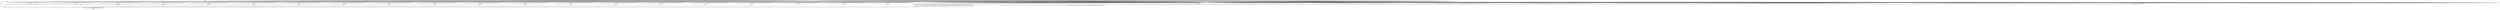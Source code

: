 digraph G {
subgraph cluster_ {
color=blue;
label="";
style=solid;
subgraph cluster_initialise {
color=grey;
label=initialise;
labeljust=l;
style=dashed;
"c177845b-c115-4a93-8841-e298cd7fdd0f" [color=blue, label="initialise[0]", shape=box];
"c177845b-c115-4a93-8841-e298cd7fdd0f__PU_files_0" [color=red, label="[PU_files][0]"];
"c177845b-c115-4a93-8841-e298cd7fdd0f" -> "c177845b-c115-4a93-8841-e298cd7fdd0f__PU_files_0";
"c177845b-c115-4a93-8841-e298cd7fdd0f__PU_files_1" [color=red, label="[PU_files][1]"];
"c177845b-c115-4a93-8841-e298cd7fdd0f" -> "c177845b-c115-4a93-8841-e298cd7fdd0f__PU_files_1";
"c177845b-c115-4a93-8841-e298cd7fdd0f__PU_files_2" [color=red, label="[PU_files][2]"];
"c177845b-c115-4a93-8841-e298cd7fdd0f" -> "c177845b-c115-4a93-8841-e298cd7fdd0f__PU_files_2";
"c177845b-c115-4a93-8841-e298cd7fdd0f__PU_files_3" [color=red, label="[PU_files][3]"];
"c177845b-c115-4a93-8841-e298cd7fdd0f" -> "c177845b-c115-4a93-8841-e298cd7fdd0f__PU_files_3";
"c177845b-c115-4a93-8841-e298cd7fdd0f__PU_files_4" [color=red, label="[PU_files][4]"];
"c177845b-c115-4a93-8841-e298cd7fdd0f" -> "c177845b-c115-4a93-8841-e298cd7fdd0f__PU_files_4";
"c177845b-c115-4a93-8841-e298cd7fdd0f__PU_files_5" [color=red, label="[PU_files][5]"];
"c177845b-c115-4a93-8841-e298cd7fdd0f" -> "c177845b-c115-4a93-8841-e298cd7fdd0f__PU_files_5";
"c177845b-c115-4a93-8841-e298cd7fdd0f__PU_files_6" [color=red, label="[PU_files][6]"];
"c177845b-c115-4a93-8841-e298cd7fdd0f" -> "c177845b-c115-4a93-8841-e298cd7fdd0f__PU_files_6";
"c177845b-c115-4a93-8841-e298cd7fdd0f__PU_files_7" [color=red, label="[PU_files][7]"];
"c177845b-c115-4a93-8841-e298cd7fdd0f" -> "c177845b-c115-4a93-8841-e298cd7fdd0f__PU_files_7";
"c177845b-c115-4a93-8841-e298cd7fdd0f__PU_files_8" [color=red, label="[PU_files][8]"];
"c177845b-c115-4a93-8841-e298cd7fdd0f" -> "c177845b-c115-4a93-8841-e298cd7fdd0f__PU_files_8";
"c177845b-c115-4a93-8841-e298cd7fdd0f__PU_files_9" [color=red, label="[PU_files][9]"];
"c177845b-c115-4a93-8841-e298cd7fdd0f" -> "c177845b-c115-4a93-8841-e298cd7fdd0f__PU_files_9";
"c177845b-c115-4a93-8841-e298cd7fdd0f__PU_files_10" [color=red, label="[PU_files][10]"];
"c177845b-c115-4a93-8841-e298cd7fdd0f" -> "c177845b-c115-4a93-8841-e298cd7fdd0f__PU_files_10";
"c177845b-c115-4a93-8841-e298cd7fdd0f__PU_files_11" [color=red, label="[PU_files][11]"];
"c177845b-c115-4a93-8841-e298cd7fdd0f" -> "c177845b-c115-4a93-8841-e298cd7fdd0f__PU_files_11";
"c177845b-c115-4a93-8841-e298cd7fdd0f__PU_files_12" [color=red, label="[PU_files][12]"];
"c177845b-c115-4a93-8841-e298cd7fdd0f" -> "c177845b-c115-4a93-8841-e298cd7fdd0f__PU_files_12";
"c177845b-c115-4a93-8841-e298cd7fdd0f__PU_files_13" [color=red, label="[PU_files][13]"];
"c177845b-c115-4a93-8841-e298cd7fdd0f" -> "c177845b-c115-4a93-8841-e298cd7fdd0f__PU_files_13";
"c177845b-c115-4a93-8841-e298cd7fdd0f__PU_files_14" [color=red, label="[PU_files][14]"];
"c177845b-c115-4a93-8841-e298cd7fdd0f" -> "c177845b-c115-4a93-8841-e298cd7fdd0f__PU_files_14";
"c177845b-c115-4a93-8841-e298cd7fdd0f__PU_files_15" [color=red, label="[PU_files][15]"];
"c177845b-c115-4a93-8841-e298cd7fdd0f" -> "c177845b-c115-4a93-8841-e298cd7fdd0f__PU_files_15";
"c177845b-c115-4a93-8841-e298cd7fdd0f__PU_files_16" [color=red, label="[PU_files][16]"];
"c177845b-c115-4a93-8841-e298cd7fdd0f" -> "c177845b-c115-4a93-8841-e298cd7fdd0f__PU_files_16";
"c177845b-c115-4a93-8841-e298cd7fdd0f__PU_files_17" [color=red, label="[PU_files][17]"];
"c177845b-c115-4a93-8841-e298cd7fdd0f" -> "c177845b-c115-4a93-8841-e298cd7fdd0f__PU_files_17";
"c177845b-c115-4a93-8841-e298cd7fdd0f__PU_files_18" [color=red, label="[PU_files][18]"];
"c177845b-c115-4a93-8841-e298cd7fdd0f" -> "c177845b-c115-4a93-8841-e298cd7fdd0f__PU_files_18";
"c177845b-c115-4a93-8841-e298cd7fdd0f__PU_files_19" [color=red, label="[PU_files][19]"];
"c177845b-c115-4a93-8841-e298cd7fdd0f" -> "c177845b-c115-4a93-8841-e298cd7fdd0f__PU_files_19";
"c177845b-c115-4a93-8841-e298cd7fdd0f__PU_files_20" [color=red, label="[PU_files][20]"];
"c177845b-c115-4a93-8841-e298cd7fdd0f" -> "c177845b-c115-4a93-8841-e298cd7fdd0f__PU_files_20";
"c177845b-c115-4a93-8841-e298cd7fdd0f__PU_files_21" [color=red, label="[PU_files][21]"];
"c177845b-c115-4a93-8841-e298cd7fdd0f" -> "c177845b-c115-4a93-8841-e298cd7fdd0f__PU_files_21";
"c177845b-c115-4a93-8841-e298cd7fdd0f__PU_files_22" [color=red, label="[PU_files][22]"];
"c177845b-c115-4a93-8841-e298cd7fdd0f" -> "c177845b-c115-4a93-8841-e298cd7fdd0f__PU_files_22";
"c177845b-c115-4a93-8841-e298cd7fdd0f__PU_files_23" [color=red, label="[PU_files][23]"];
"c177845b-c115-4a93-8841-e298cd7fdd0f" -> "c177845b-c115-4a93-8841-e298cd7fdd0f__PU_files_23";
"c177845b-c115-4a93-8841-e298cd7fdd0f__PU_files_24" [color=red, label="[PU_files][24]"];
"c177845b-c115-4a93-8841-e298cd7fdd0f" -> "c177845b-c115-4a93-8841-e298cd7fdd0f__PU_files_24";
"c177845b-c115-4a93-8841-e298cd7fdd0f__PU_files_25" [color=red, label="[PU_files][25]"];
"c177845b-c115-4a93-8841-e298cd7fdd0f" -> "c177845b-c115-4a93-8841-e298cd7fdd0f__PU_files_25";
"c177845b-c115-4a93-8841-e298cd7fdd0f__PU_files_26" [color=red, label="[PU_files][26]"];
"c177845b-c115-4a93-8841-e298cd7fdd0f" -> "c177845b-c115-4a93-8841-e298cd7fdd0f__PU_files_26";
"c177845b-c115-4a93-8841-e298cd7fdd0f__PU_files_27" [color=red, label="[PU_files][27]"];
"c177845b-c115-4a93-8841-e298cd7fdd0f" -> "c177845b-c115-4a93-8841-e298cd7fdd0f__PU_files_27";
"c177845b-c115-4a93-8841-e298cd7fdd0f__PU_files_28" [color=red, label="[PU_files][28]"];
"c177845b-c115-4a93-8841-e298cd7fdd0f" -> "c177845b-c115-4a93-8841-e298cd7fdd0f__PU_files_28";
"c177845b-c115-4a93-8841-e298cd7fdd0f__PU_files_29" [color=red, label="[PU_files][29]"];
"c177845b-c115-4a93-8841-e298cd7fdd0f" -> "c177845b-c115-4a93-8841-e298cd7fdd0f__PU_files_29";
"c177845b-c115-4a93-8841-e298cd7fdd0f__PU_files_30" [color=red, label="[PU_files][30]"];
"c177845b-c115-4a93-8841-e298cd7fdd0f" -> "c177845b-c115-4a93-8841-e298cd7fdd0f__PU_files_30";
"c177845b-c115-4a93-8841-e298cd7fdd0f__PU_files_31" [color=red, label="[PU_files][31]"];
"c177845b-c115-4a93-8841-e298cd7fdd0f" -> "c177845b-c115-4a93-8841-e298cd7fdd0f__PU_files_31";
"c177845b-c115-4a93-8841-e298cd7fdd0f__PU_files_32" [color=red, label="[PU_files][32]"];
"c177845b-c115-4a93-8841-e298cd7fdd0f" -> "c177845b-c115-4a93-8841-e298cd7fdd0f__PU_files_32";
"c177845b-c115-4a93-8841-e298cd7fdd0f__PU_files_33" [color=red, label="[PU_files][33]"];
"c177845b-c115-4a93-8841-e298cd7fdd0f" -> "c177845b-c115-4a93-8841-e298cd7fdd0f__PU_files_33";
"c177845b-c115-4a93-8841-e298cd7fdd0f__PU_files_34" [color=red, label="[PU_files][34]"];
"c177845b-c115-4a93-8841-e298cd7fdd0f" -> "c177845b-c115-4a93-8841-e298cd7fdd0f__PU_files_34";
"c177845b-c115-4a93-8841-e298cd7fdd0f__PU_files_35" [color=red, label="[PU_files][35]"];
"c177845b-c115-4a93-8841-e298cd7fdd0f" -> "c177845b-c115-4a93-8841-e298cd7fdd0f__PU_files_35";
"c177845b-c115-4a93-8841-e298cd7fdd0f__PU_files_36" [color=red, label="[PU_files][36]"];
"c177845b-c115-4a93-8841-e298cd7fdd0f" -> "c177845b-c115-4a93-8841-e298cd7fdd0f__PU_files_36";
"c177845b-c115-4a93-8841-e298cd7fdd0f__PU_files_37" [color=red, label="[PU_files][37]"];
"c177845b-c115-4a93-8841-e298cd7fdd0f" -> "c177845b-c115-4a93-8841-e298cd7fdd0f__PU_files_37";
"c177845b-c115-4a93-8841-e298cd7fdd0f__PU_files_38" [color=red, label="[PU_files][38]"];
"c177845b-c115-4a93-8841-e298cd7fdd0f" -> "c177845b-c115-4a93-8841-e298cd7fdd0f__PU_files_38";
"c177845b-c115-4a93-8841-e298cd7fdd0f__PU_files_39" [color=red, label="[PU_files][39]"];
"c177845b-c115-4a93-8841-e298cd7fdd0f" -> "c177845b-c115-4a93-8841-e298cd7fdd0f__PU_files_39";
"c177845b-c115-4a93-8841-e298cd7fdd0f__PU_files_40" [color=red, label="[PU_files][40]"];
"c177845b-c115-4a93-8841-e298cd7fdd0f" -> "c177845b-c115-4a93-8841-e298cd7fdd0f__PU_files_40";
"c177845b-c115-4a93-8841-e298cd7fdd0f__PU_files_41" [color=red, label="[PU_files][41]"];
"c177845b-c115-4a93-8841-e298cd7fdd0f" -> "c177845b-c115-4a93-8841-e298cd7fdd0f__PU_files_41";
"c177845b-c115-4a93-8841-e298cd7fdd0f__PU_files_42" [color=red, label="[PU_files][42]"];
"c177845b-c115-4a93-8841-e298cd7fdd0f" -> "c177845b-c115-4a93-8841-e298cd7fdd0f__PU_files_42";
"c177845b-c115-4a93-8841-e298cd7fdd0f__PU_files_43" [color=red, label="[PU_files][43]"];
"c177845b-c115-4a93-8841-e298cd7fdd0f" -> "c177845b-c115-4a93-8841-e298cd7fdd0f__PU_files_43";
"c177845b-c115-4a93-8841-e298cd7fdd0f__PU_files_44" [color=red, label="[PU_files][44]"];
"c177845b-c115-4a93-8841-e298cd7fdd0f" -> "c177845b-c115-4a93-8841-e298cd7fdd0f__PU_files_44";
"c177845b-c115-4a93-8841-e298cd7fdd0f__PU_files_45" [color=red, label="[PU_files][45]"];
"c177845b-c115-4a93-8841-e298cd7fdd0f" -> "c177845b-c115-4a93-8841-e298cd7fdd0f__PU_files_45";
"c177845b-c115-4a93-8841-e298cd7fdd0f__PU_files_46" [color=red, label="[PU_files][46]"];
"c177845b-c115-4a93-8841-e298cd7fdd0f" -> "c177845b-c115-4a93-8841-e298cd7fdd0f__PU_files_46";
"c177845b-c115-4a93-8841-e298cd7fdd0f__PU_files_47" [color=red, label="[PU_files][47]"];
"c177845b-c115-4a93-8841-e298cd7fdd0f" -> "c177845b-c115-4a93-8841-e298cd7fdd0f__PU_files_47";
"c177845b-c115-4a93-8841-e298cd7fdd0f__PU_files_48" [color=red, label="[PU_files][48]"];
"c177845b-c115-4a93-8841-e298cd7fdd0f" -> "c177845b-c115-4a93-8841-e298cd7fdd0f__PU_files_48";
"c177845b-c115-4a93-8841-e298cd7fdd0f__PU_files_49" [color=red, label="[PU_files][49]"];
"c177845b-c115-4a93-8841-e298cd7fdd0f" -> "c177845b-c115-4a93-8841-e298cd7fdd0f__PU_files_49";
"c177845b-c115-4a93-8841-e298cd7fdd0f__PU_files_50" [color=red, label="[PU_files][50]"];
"c177845b-c115-4a93-8841-e298cd7fdd0f" -> "c177845b-c115-4a93-8841-e298cd7fdd0f__PU_files_50";
"c177845b-c115-4a93-8841-e298cd7fdd0f__PU_files_51" [color=red, label="[PU_files][51]"];
"c177845b-c115-4a93-8841-e298cd7fdd0f" -> "c177845b-c115-4a93-8841-e298cd7fdd0f__PU_files_51";
"c177845b-c115-4a93-8841-e298cd7fdd0f__PU_files_52" [color=red, label="[PU_files][52]"];
"c177845b-c115-4a93-8841-e298cd7fdd0f" -> "c177845b-c115-4a93-8841-e298cd7fdd0f__PU_files_52";
"c177845b-c115-4a93-8841-e298cd7fdd0f__PU_files_53" [color=red, label="[PU_files][53]"];
"c177845b-c115-4a93-8841-e298cd7fdd0f" -> "c177845b-c115-4a93-8841-e298cd7fdd0f__PU_files_53";
"c177845b-c115-4a93-8841-e298cd7fdd0f__PU_files_54" [color=red, label="[PU_files][54]"];
"c177845b-c115-4a93-8841-e298cd7fdd0f" -> "c177845b-c115-4a93-8841-e298cd7fdd0f__PU_files_54";
"c177845b-c115-4a93-8841-e298cd7fdd0f__PU_files_55" [color=red, label="[PU_files][55]"];
"c177845b-c115-4a93-8841-e298cd7fdd0f" -> "c177845b-c115-4a93-8841-e298cd7fdd0f__PU_files_55";
"c177845b-c115-4a93-8841-e298cd7fdd0f__PU_files_56" [color=red, label="[PU_files][56]"];
"c177845b-c115-4a93-8841-e298cd7fdd0f" -> "c177845b-c115-4a93-8841-e298cd7fdd0f__PU_files_56";
"c177845b-c115-4a93-8841-e298cd7fdd0f__PU_files_57" [color=red, label="[PU_files][57]"];
"c177845b-c115-4a93-8841-e298cd7fdd0f" -> "c177845b-c115-4a93-8841-e298cd7fdd0f__PU_files_57";
"c177845b-c115-4a93-8841-e298cd7fdd0f__PU_files_58" [color=red, label="[PU_files][58]"];
"c177845b-c115-4a93-8841-e298cd7fdd0f" -> "c177845b-c115-4a93-8841-e298cd7fdd0f__PU_files_58";
"c177845b-c115-4a93-8841-e298cd7fdd0f__PU_files_59" [color=red, label="[PU_files][59]"];
"c177845b-c115-4a93-8841-e298cd7fdd0f" -> "c177845b-c115-4a93-8841-e298cd7fdd0f__PU_files_59";
"c177845b-c115-4a93-8841-e298cd7fdd0f__PU_files_60" [color=red, label="[PU_files][60]"];
"c177845b-c115-4a93-8841-e298cd7fdd0f" -> "c177845b-c115-4a93-8841-e298cd7fdd0f__PU_files_60";
"c177845b-c115-4a93-8841-e298cd7fdd0f__PU_files_61" [color=red, label="[PU_files][61]"];
"c177845b-c115-4a93-8841-e298cd7fdd0f" -> "c177845b-c115-4a93-8841-e298cd7fdd0f__PU_files_61";
"c177845b-c115-4a93-8841-e298cd7fdd0f__PU_files_62" [color=red, label="[PU_files][62]"];
"c177845b-c115-4a93-8841-e298cd7fdd0f" -> "c177845b-c115-4a93-8841-e298cd7fdd0f__PU_files_62";
"c177845b-c115-4a93-8841-e298cd7fdd0f__PU_files_63" [color=red, label="[PU_files][63]"];
"c177845b-c115-4a93-8841-e298cd7fdd0f" -> "c177845b-c115-4a93-8841-e298cd7fdd0f__PU_files_63";
"c177845b-c115-4a93-8841-e298cd7fdd0f__PU_files_64" [color=red, label="[PU_files][64]"];
"c177845b-c115-4a93-8841-e298cd7fdd0f" -> "c177845b-c115-4a93-8841-e298cd7fdd0f__PU_files_64";
"c177845b-c115-4a93-8841-e298cd7fdd0f__PU_files_65" [color=red, label="[PU_files][65]"];
"c177845b-c115-4a93-8841-e298cd7fdd0f" -> "c177845b-c115-4a93-8841-e298cd7fdd0f__PU_files_65";
"c177845b-c115-4a93-8841-e298cd7fdd0f__PU_files_66" [color=red, label="[PU_files][66]"];
"c177845b-c115-4a93-8841-e298cd7fdd0f" -> "c177845b-c115-4a93-8841-e298cd7fdd0f__PU_files_66";
"c177845b-c115-4a93-8841-e298cd7fdd0f__PU_files_67" [color=red, label="[PU_files][67]"];
"c177845b-c115-4a93-8841-e298cd7fdd0f" -> "c177845b-c115-4a93-8841-e298cd7fdd0f__PU_files_67";
"c177845b-c115-4a93-8841-e298cd7fdd0f__PU_files_68" [color=red, label="[PU_files][68]"];
"c177845b-c115-4a93-8841-e298cd7fdd0f" -> "c177845b-c115-4a93-8841-e298cd7fdd0f__PU_files_68";
"c177845b-c115-4a93-8841-e298cd7fdd0f__PU_files_69" [color=red, label="[PU_files][69]"];
"c177845b-c115-4a93-8841-e298cd7fdd0f" -> "c177845b-c115-4a93-8841-e298cd7fdd0f__PU_files_69";
"c177845b-c115-4a93-8841-e298cd7fdd0f__PU_files_70" [color=red, label="[PU_files][70]"];
"c177845b-c115-4a93-8841-e298cd7fdd0f" -> "c177845b-c115-4a93-8841-e298cd7fdd0f__PU_files_70";
"c177845b-c115-4a93-8841-e298cd7fdd0f__PU_files_71" [color=red, label="[PU_files][71]"];
"c177845b-c115-4a93-8841-e298cd7fdd0f" -> "c177845b-c115-4a93-8841-e298cd7fdd0f__PU_files_71";
"c177845b-c115-4a93-8841-e298cd7fdd0f__PU_files_72" [color=red, label="[PU_files][72]"];
"c177845b-c115-4a93-8841-e298cd7fdd0f" -> "c177845b-c115-4a93-8841-e298cd7fdd0f__PU_files_72";
"c177845b-c115-4a93-8841-e298cd7fdd0f__PU_files_73" [color=red, label="[PU_files][73]"];
"c177845b-c115-4a93-8841-e298cd7fdd0f" -> "c177845b-c115-4a93-8841-e298cd7fdd0f__PU_files_73";
"c177845b-c115-4a93-8841-e298cd7fdd0f__PU_files_74" [color=red, label="[PU_files][74]"];
"c177845b-c115-4a93-8841-e298cd7fdd0f" -> "c177845b-c115-4a93-8841-e298cd7fdd0f__PU_files_74";
"c177845b-c115-4a93-8841-e298cd7fdd0f__PU_files_75" [color=red, label="[PU_files][75]"];
"c177845b-c115-4a93-8841-e298cd7fdd0f" -> "c177845b-c115-4a93-8841-e298cd7fdd0f__PU_files_75";
"c177845b-c115-4a93-8841-e298cd7fdd0f__PU_files_76" [color=red, label="[PU_files][76]"];
"c177845b-c115-4a93-8841-e298cd7fdd0f" -> "c177845b-c115-4a93-8841-e298cd7fdd0f__PU_files_76";
"c177845b-c115-4a93-8841-e298cd7fdd0f__PU_files_77" [color=red, label="[PU_files][77]"];
"c177845b-c115-4a93-8841-e298cd7fdd0f" -> "c177845b-c115-4a93-8841-e298cd7fdd0f__PU_files_77";
"c177845b-c115-4a93-8841-e298cd7fdd0f__PU_files_78" [color=red, label="[PU_files][78]"];
"c177845b-c115-4a93-8841-e298cd7fdd0f" -> "c177845b-c115-4a93-8841-e298cd7fdd0f__PU_files_78";
"c177845b-c115-4a93-8841-e298cd7fdd0f__PU_files_79" [color=red, label="[PU_files][79]"];
"c177845b-c115-4a93-8841-e298cd7fdd0f" -> "c177845b-c115-4a93-8841-e298cd7fdd0f__PU_files_79";
"c177845b-c115-4a93-8841-e298cd7fdd0f__PU_files_80" [color=red, label="[PU_files][80]"];
"c177845b-c115-4a93-8841-e298cd7fdd0f" -> "c177845b-c115-4a93-8841-e298cd7fdd0f__PU_files_80";
"c177845b-c115-4a93-8841-e298cd7fdd0f__PU_files_81" [color=red, label="[PU_files][81]"];
"c177845b-c115-4a93-8841-e298cd7fdd0f" -> "c177845b-c115-4a93-8841-e298cd7fdd0f__PU_files_81";
"c177845b-c115-4a93-8841-e298cd7fdd0f__PU_files_82" [color=red, label="[PU_files][82]"];
"c177845b-c115-4a93-8841-e298cd7fdd0f" -> "c177845b-c115-4a93-8841-e298cd7fdd0f__PU_files_82";
"c177845b-c115-4a93-8841-e298cd7fdd0f__PU_files_83" [color=red, label="[PU_files][83]"];
"c177845b-c115-4a93-8841-e298cd7fdd0f" -> "c177845b-c115-4a93-8841-e298cd7fdd0f__PU_files_83";
"c177845b-c115-4a93-8841-e298cd7fdd0f__PU_files_84" [color=red, label="[PU_files][84]"];
"c177845b-c115-4a93-8841-e298cd7fdd0f" -> "c177845b-c115-4a93-8841-e298cd7fdd0f__PU_files_84";
"c177845b-c115-4a93-8841-e298cd7fdd0f__PU_files_85" [color=red, label="[PU_files][85]"];
"c177845b-c115-4a93-8841-e298cd7fdd0f" -> "c177845b-c115-4a93-8841-e298cd7fdd0f__PU_files_85";
"c177845b-c115-4a93-8841-e298cd7fdd0f__PU_files_86" [color=red, label="[PU_files][86]"];
"c177845b-c115-4a93-8841-e298cd7fdd0f" -> "c177845b-c115-4a93-8841-e298cd7fdd0f__PU_files_86";
"c177845b-c115-4a93-8841-e298cd7fdd0f__PU_files_87" [color=red, label="[PU_files][87]"];
"c177845b-c115-4a93-8841-e298cd7fdd0f" -> "c177845b-c115-4a93-8841-e298cd7fdd0f__PU_files_87";
"c177845b-c115-4a93-8841-e298cd7fdd0f__PU_files_88" [color=red, label="[PU_files][88]"];
"c177845b-c115-4a93-8841-e298cd7fdd0f" -> "c177845b-c115-4a93-8841-e298cd7fdd0f__PU_files_88";
"c177845b-c115-4a93-8841-e298cd7fdd0f__PU_files_89" [color=red, label="[PU_files][89]"];
"c177845b-c115-4a93-8841-e298cd7fdd0f" -> "c177845b-c115-4a93-8841-e298cd7fdd0f__PU_files_89";
"c177845b-c115-4a93-8841-e298cd7fdd0f__PU_files_90" [color=red, label="[PU_files][90]"];
"c177845b-c115-4a93-8841-e298cd7fdd0f" -> "c177845b-c115-4a93-8841-e298cd7fdd0f__PU_files_90";
"c177845b-c115-4a93-8841-e298cd7fdd0f__PU_files_91" [color=red, label="[PU_files][91]"];
"c177845b-c115-4a93-8841-e298cd7fdd0f" -> "c177845b-c115-4a93-8841-e298cd7fdd0f__PU_files_91";
"c177845b-c115-4a93-8841-e298cd7fdd0f__PU_files_92" [color=red, label="[PU_files][92]"];
"c177845b-c115-4a93-8841-e298cd7fdd0f" -> "c177845b-c115-4a93-8841-e298cd7fdd0f__PU_files_92";
"c177845b-c115-4a93-8841-e298cd7fdd0f__PU_files_93" [color=red, label="[PU_files][93]"];
"c177845b-c115-4a93-8841-e298cd7fdd0f" -> "c177845b-c115-4a93-8841-e298cd7fdd0f__PU_files_93";
"c177845b-c115-4a93-8841-e298cd7fdd0f__PU_files_94" [color=red, label="[PU_files][94]"];
"c177845b-c115-4a93-8841-e298cd7fdd0f" -> "c177845b-c115-4a93-8841-e298cd7fdd0f__PU_files_94";
"c177845b-c115-4a93-8841-e298cd7fdd0f__PU_files_95" [color=red, label="[PU_files][95]"];
"c177845b-c115-4a93-8841-e298cd7fdd0f" -> "c177845b-c115-4a93-8841-e298cd7fdd0f__PU_files_95";
"c177845b-c115-4a93-8841-e298cd7fdd0f__PU_files_96" [color=red, label="[PU_files][96]"];
"c177845b-c115-4a93-8841-e298cd7fdd0f" -> "c177845b-c115-4a93-8841-e298cd7fdd0f__PU_files_96";
"c177845b-c115-4a93-8841-e298cd7fdd0f__PU_files_97" [color=red, label="[PU_files][97]"];
"c177845b-c115-4a93-8841-e298cd7fdd0f" -> "c177845b-c115-4a93-8841-e298cd7fdd0f__PU_files_97";
"c177845b-c115-4a93-8841-e298cd7fdd0f__PU_files_98" [color=red, label="[PU_files][98]"];
"c177845b-c115-4a93-8841-e298cd7fdd0f" -> "c177845b-c115-4a93-8841-e298cd7fdd0f__PU_files_98";
"c177845b-c115-4a93-8841-e298cd7fdd0f__PU_files_99" [color=red, label="[PU_files][99]"];
"c177845b-c115-4a93-8841-e298cd7fdd0f" -> "c177845b-c115-4a93-8841-e298cd7fdd0f__PU_files_99";
"c177845b-c115-4a93-8841-e298cd7fdd0f__PU_files_100" [color=red, label="[PU_files][100]"];
"c177845b-c115-4a93-8841-e298cd7fdd0f" -> "c177845b-c115-4a93-8841-e298cd7fdd0f__PU_files_100";
"c177845b-c115-4a93-8841-e298cd7fdd0f__PU_files_101" [color=red, label="[PU_files][101]"];
"c177845b-c115-4a93-8841-e298cd7fdd0f" -> "c177845b-c115-4a93-8841-e298cd7fdd0f__PU_files_101";
"c177845b-c115-4a93-8841-e298cd7fdd0f__PU_files_102" [color=red, label="[PU_files][102]"];
"c177845b-c115-4a93-8841-e298cd7fdd0f" -> "c177845b-c115-4a93-8841-e298cd7fdd0f__PU_files_102";
"c177845b-c115-4a93-8841-e298cd7fdd0f__PU_files_103" [color=red, label="[PU_files][103]"];
"c177845b-c115-4a93-8841-e298cd7fdd0f" -> "c177845b-c115-4a93-8841-e298cd7fdd0f__PU_files_103";
"c177845b-c115-4a93-8841-e298cd7fdd0f__PU_files_104" [color=red, label="[PU_files][104]"];
"c177845b-c115-4a93-8841-e298cd7fdd0f" -> "c177845b-c115-4a93-8841-e298cd7fdd0f__PU_files_104";
"c177845b-c115-4a93-8841-e298cd7fdd0f__PU_files_105" [color=red, label="[PU_files][105]"];
"c177845b-c115-4a93-8841-e298cd7fdd0f" -> "c177845b-c115-4a93-8841-e298cd7fdd0f__PU_files_105";
"c177845b-c115-4a93-8841-e298cd7fdd0f__PU_files_106" [color=red, label="[PU_files][106]"];
"c177845b-c115-4a93-8841-e298cd7fdd0f" -> "c177845b-c115-4a93-8841-e298cd7fdd0f__PU_files_106";
"c177845b-c115-4a93-8841-e298cd7fdd0f__PU_files_107" [color=red, label="[PU_files][107]"];
"c177845b-c115-4a93-8841-e298cd7fdd0f" -> "c177845b-c115-4a93-8841-e298cd7fdd0f__PU_files_107";
"c177845b-c115-4a93-8841-e298cd7fdd0f__PU_files_108" [color=red, label="[PU_files][108]"];
"c177845b-c115-4a93-8841-e298cd7fdd0f" -> "c177845b-c115-4a93-8841-e298cd7fdd0f__PU_files_108";
"c177845b-c115-4a93-8841-e298cd7fdd0f__PU_files_109" [color=red, label="[PU_files][109]"];
"c177845b-c115-4a93-8841-e298cd7fdd0f" -> "c177845b-c115-4a93-8841-e298cd7fdd0f__PU_files_109";
"c177845b-c115-4a93-8841-e298cd7fdd0f__PU_files_110" [color=red, label="[PU_files][110]"];
"c177845b-c115-4a93-8841-e298cd7fdd0f" -> "c177845b-c115-4a93-8841-e298cd7fdd0f__PU_files_110";
"c177845b-c115-4a93-8841-e298cd7fdd0f__PU_files_111" [color=red, label="[PU_files][111]"];
"c177845b-c115-4a93-8841-e298cd7fdd0f" -> "c177845b-c115-4a93-8841-e298cd7fdd0f__PU_files_111";
"c177845b-c115-4a93-8841-e298cd7fdd0f__PU_files_112" [color=red, label="[PU_files][112]"];
"c177845b-c115-4a93-8841-e298cd7fdd0f" -> "c177845b-c115-4a93-8841-e298cd7fdd0f__PU_files_112";
"c177845b-c115-4a93-8841-e298cd7fdd0f__PU_files_113" [color=red, label="[PU_files][113]"];
"c177845b-c115-4a93-8841-e298cd7fdd0f" -> "c177845b-c115-4a93-8841-e298cd7fdd0f__PU_files_113";
"c177845b-c115-4a93-8841-e298cd7fdd0f__PU_files_114" [color=red, label="[PU_files][114]"];
"c177845b-c115-4a93-8841-e298cd7fdd0f" -> "c177845b-c115-4a93-8841-e298cd7fdd0f__PU_files_114";
"c177845b-c115-4a93-8841-e298cd7fdd0f__PU_files_115" [color=red, label="[PU_files][115]"];
"c177845b-c115-4a93-8841-e298cd7fdd0f" -> "c177845b-c115-4a93-8841-e298cd7fdd0f__PU_files_115";
"c177845b-c115-4a93-8841-e298cd7fdd0f__PU_files_116" [color=red, label="[PU_files][116]"];
"c177845b-c115-4a93-8841-e298cd7fdd0f" -> "c177845b-c115-4a93-8841-e298cd7fdd0f__PU_files_116";
"c177845b-c115-4a93-8841-e298cd7fdd0f__PU_files_117" [color=red, label="[PU_files][117]"];
"c177845b-c115-4a93-8841-e298cd7fdd0f" -> "c177845b-c115-4a93-8841-e298cd7fdd0f__PU_files_117";
"c177845b-c115-4a93-8841-e298cd7fdd0f__PU_files_118" [color=red, label="[PU_files][118]"];
"c177845b-c115-4a93-8841-e298cd7fdd0f" -> "c177845b-c115-4a93-8841-e298cd7fdd0f__PU_files_118";
"c177845b-c115-4a93-8841-e298cd7fdd0f__PU_files_119" [color=red, label="[PU_files][119]"];
"c177845b-c115-4a93-8841-e298cd7fdd0f" -> "c177845b-c115-4a93-8841-e298cd7fdd0f__PU_files_119";
"c177845b-c115-4a93-8841-e298cd7fdd0f__PU_files_120" [color=red, label="[PU_files][120]"];
"c177845b-c115-4a93-8841-e298cd7fdd0f" -> "c177845b-c115-4a93-8841-e298cd7fdd0f__PU_files_120";
"c177845b-c115-4a93-8841-e298cd7fdd0f__PU_files_121" [color=red, label="[PU_files][121]"];
"c177845b-c115-4a93-8841-e298cd7fdd0f" -> "c177845b-c115-4a93-8841-e298cd7fdd0f__PU_files_121";
"c177845b-c115-4a93-8841-e298cd7fdd0f__PU_files_122" [color=red, label="[PU_files][122]"];
"c177845b-c115-4a93-8841-e298cd7fdd0f" -> "c177845b-c115-4a93-8841-e298cd7fdd0f__PU_files_122";
"c177845b-c115-4a93-8841-e298cd7fdd0f__PU_files_123" [color=red, label="[PU_files][123]"];
"c177845b-c115-4a93-8841-e298cd7fdd0f" -> "c177845b-c115-4a93-8841-e298cd7fdd0f__PU_files_123";
"c177845b-c115-4a93-8841-e298cd7fdd0f__PU_files_124" [color=red, label="[PU_files][124]"];
"c177845b-c115-4a93-8841-e298cd7fdd0f" -> "c177845b-c115-4a93-8841-e298cd7fdd0f__PU_files_124";
"c177845b-c115-4a93-8841-e298cd7fdd0f__PU_files_125" [color=red, label="[PU_files][125]"];
"c177845b-c115-4a93-8841-e298cd7fdd0f" -> "c177845b-c115-4a93-8841-e298cd7fdd0f__PU_files_125";
"c177845b-c115-4a93-8841-e298cd7fdd0f__PU_files_126" [color=red, label="[PU_files][126]"];
"c177845b-c115-4a93-8841-e298cd7fdd0f" -> "c177845b-c115-4a93-8841-e298cd7fdd0f__PU_files_126";
"c177845b-c115-4a93-8841-e298cd7fdd0f__PU_files_127" [color=red, label="[PU_files][127]"];
"c177845b-c115-4a93-8841-e298cd7fdd0f" -> "c177845b-c115-4a93-8841-e298cd7fdd0f__PU_files_127";
"c177845b-c115-4a93-8841-e298cd7fdd0f__PU_files_128" [color=red, label="[PU_files][128]"];
"c177845b-c115-4a93-8841-e298cd7fdd0f" -> "c177845b-c115-4a93-8841-e298cd7fdd0f__PU_files_128";
"c177845b-c115-4a93-8841-e298cd7fdd0f__PU_files_129" [color=red, label="[PU_files][129]"];
"c177845b-c115-4a93-8841-e298cd7fdd0f" -> "c177845b-c115-4a93-8841-e298cd7fdd0f__PU_files_129";
"c177845b-c115-4a93-8841-e298cd7fdd0f__PU_files_130" [color=red, label="[PU_files][130]"];
"c177845b-c115-4a93-8841-e298cd7fdd0f" -> "c177845b-c115-4a93-8841-e298cd7fdd0f__PU_files_130";
"c177845b-c115-4a93-8841-e298cd7fdd0f__PU_files_131" [color=red, label="[PU_files][131]"];
"c177845b-c115-4a93-8841-e298cd7fdd0f" -> "c177845b-c115-4a93-8841-e298cd7fdd0f__PU_files_131";
"c177845b-c115-4a93-8841-e298cd7fdd0f__PU_files_132" [color=red, label="[PU_files][132]"];
"c177845b-c115-4a93-8841-e298cd7fdd0f" -> "c177845b-c115-4a93-8841-e298cd7fdd0f__PU_files_132";
"c177845b-c115-4a93-8841-e298cd7fdd0f__PU_files_133" [color=red, label="[PU_files][133]"];
"c177845b-c115-4a93-8841-e298cd7fdd0f" -> "c177845b-c115-4a93-8841-e298cd7fdd0f__PU_files_133";
"c177845b-c115-4a93-8841-e298cd7fdd0f__PU_files_134" [color=red, label="[PU_files][134]"];
"c177845b-c115-4a93-8841-e298cd7fdd0f" -> "c177845b-c115-4a93-8841-e298cd7fdd0f__PU_files_134";
"c177845b-c115-4a93-8841-e298cd7fdd0f__PU_files_135" [color=red, label="[PU_files][135]"];
"c177845b-c115-4a93-8841-e298cd7fdd0f" -> "c177845b-c115-4a93-8841-e298cd7fdd0f__PU_files_135";
"c177845b-c115-4a93-8841-e298cd7fdd0f__PU_files_136" [color=red, label="[PU_files][136]"];
"c177845b-c115-4a93-8841-e298cd7fdd0f" -> "c177845b-c115-4a93-8841-e298cd7fdd0f__PU_files_136";
"c177845b-c115-4a93-8841-e298cd7fdd0f__PU_files_137" [color=red, label="[PU_files][137]"];
"c177845b-c115-4a93-8841-e298cd7fdd0f" -> "c177845b-c115-4a93-8841-e298cd7fdd0f__PU_files_137";
"c177845b-c115-4a93-8841-e298cd7fdd0f__PU_files_138" [color=red, label="[PU_files][138]"];
"c177845b-c115-4a93-8841-e298cd7fdd0f" -> "c177845b-c115-4a93-8841-e298cd7fdd0f__PU_files_138";
"c177845b-c115-4a93-8841-e298cd7fdd0f__PU_files_139" [color=red, label="[PU_files][139]"];
"c177845b-c115-4a93-8841-e298cd7fdd0f" -> "c177845b-c115-4a93-8841-e298cd7fdd0f__PU_files_139";
"c177845b-c115-4a93-8841-e298cd7fdd0f__PU_files_140" [color=red, label="[PU_files][140]"];
"c177845b-c115-4a93-8841-e298cd7fdd0f" -> "c177845b-c115-4a93-8841-e298cd7fdd0f__PU_files_140";
"c177845b-c115-4a93-8841-e298cd7fdd0f__PU_files_141" [color=red, label="[PU_files][141]"];
"c177845b-c115-4a93-8841-e298cd7fdd0f" -> "c177845b-c115-4a93-8841-e298cd7fdd0f__PU_files_141";
"c177845b-c115-4a93-8841-e298cd7fdd0f__PU_files_142" [color=red, label="[PU_files][142]"];
"c177845b-c115-4a93-8841-e298cd7fdd0f" -> "c177845b-c115-4a93-8841-e298cd7fdd0f__PU_files_142";
"c177845b-c115-4a93-8841-e298cd7fdd0f__PU_files_143" [color=red, label="[PU_files][143]"];
"c177845b-c115-4a93-8841-e298cd7fdd0f" -> "c177845b-c115-4a93-8841-e298cd7fdd0f__PU_files_143";
"c177845b-c115-4a93-8841-e298cd7fdd0f__PU_files_144" [color=red, label="[PU_files][144]"];
"c177845b-c115-4a93-8841-e298cd7fdd0f" -> "c177845b-c115-4a93-8841-e298cd7fdd0f__PU_files_144";
"c177845b-c115-4a93-8841-e298cd7fdd0f__PU_files_145" [color=red, label="[PU_files][145]"];
"c177845b-c115-4a93-8841-e298cd7fdd0f" -> "c177845b-c115-4a93-8841-e298cd7fdd0f__PU_files_145";
"c177845b-c115-4a93-8841-e298cd7fdd0f__PU_files_146" [color=red, label="[PU_files][146]"];
"c177845b-c115-4a93-8841-e298cd7fdd0f" -> "c177845b-c115-4a93-8841-e298cd7fdd0f__PU_files_146";
"c177845b-c115-4a93-8841-e298cd7fdd0f__PU_files_147" [color=red, label="[PU_files][147]"];
"c177845b-c115-4a93-8841-e298cd7fdd0f" -> "c177845b-c115-4a93-8841-e298cd7fdd0f__PU_files_147";
"c177845b-c115-4a93-8841-e298cd7fdd0f__PU_files_148" [color=red, label="[PU_files][148]"];
"c177845b-c115-4a93-8841-e298cd7fdd0f" -> "c177845b-c115-4a93-8841-e298cd7fdd0f__PU_files_148";
"c177845b-c115-4a93-8841-e298cd7fdd0f__PU_files_149" [color=red, label="[PU_files][149]"];
"c177845b-c115-4a93-8841-e298cd7fdd0f" -> "c177845b-c115-4a93-8841-e298cd7fdd0f__PU_files_149";
"c177845b-c115-4a93-8841-e298cd7fdd0f__PU_files_150" [color=red, label="[PU_files][150]"];
"c177845b-c115-4a93-8841-e298cd7fdd0f" -> "c177845b-c115-4a93-8841-e298cd7fdd0f__PU_files_150";
"c177845b-c115-4a93-8841-e298cd7fdd0f__PU_files_151" [color=red, label="[PU_files][151]"];
"c177845b-c115-4a93-8841-e298cd7fdd0f" -> "c177845b-c115-4a93-8841-e298cd7fdd0f__PU_files_151";
"c177845b-c115-4a93-8841-e298cd7fdd0f__PU_files_152" [color=red, label="[PU_files][152]"];
"c177845b-c115-4a93-8841-e298cd7fdd0f" -> "c177845b-c115-4a93-8841-e298cd7fdd0f__PU_files_152";
"c177845b-c115-4a93-8841-e298cd7fdd0f__PU_files_153" [color=red, label="[PU_files][153]"];
"c177845b-c115-4a93-8841-e298cd7fdd0f" -> "c177845b-c115-4a93-8841-e298cd7fdd0f__PU_files_153";
"c177845b-c115-4a93-8841-e298cd7fdd0f__PU_files_154" [color=red, label="[PU_files][154]"];
"c177845b-c115-4a93-8841-e298cd7fdd0f" -> "c177845b-c115-4a93-8841-e298cd7fdd0f__PU_files_154";
"c177845b-c115-4a93-8841-e298cd7fdd0f__PU_files_155" [color=red, label="[PU_files][155]"];
"c177845b-c115-4a93-8841-e298cd7fdd0f" -> "c177845b-c115-4a93-8841-e298cd7fdd0f__PU_files_155";
"c177845b-c115-4a93-8841-e298cd7fdd0f__PU_files_156" [color=red, label="[PU_files][156]"];
"c177845b-c115-4a93-8841-e298cd7fdd0f" -> "c177845b-c115-4a93-8841-e298cd7fdd0f__PU_files_156";
"c177845b-c115-4a93-8841-e298cd7fdd0f__PU_files_157" [color=red, label="[PU_files][157]"];
"c177845b-c115-4a93-8841-e298cd7fdd0f" -> "c177845b-c115-4a93-8841-e298cd7fdd0f__PU_files_157";
"c177845b-c115-4a93-8841-e298cd7fdd0f__PU_files_158" [color=red, label="[PU_files][158]"];
"c177845b-c115-4a93-8841-e298cd7fdd0f" -> "c177845b-c115-4a93-8841-e298cd7fdd0f__PU_files_158";
"c177845b-c115-4a93-8841-e298cd7fdd0f__PU_files_159" [color=red, label="[PU_files][159]"];
"c177845b-c115-4a93-8841-e298cd7fdd0f" -> "c177845b-c115-4a93-8841-e298cd7fdd0f__PU_files_159";
"c177845b-c115-4a93-8841-e298cd7fdd0f__PU_files_160" [color=red, label="[PU_files][160]"];
"c177845b-c115-4a93-8841-e298cd7fdd0f" -> "c177845b-c115-4a93-8841-e298cd7fdd0f__PU_files_160";
"c177845b-c115-4a93-8841-e298cd7fdd0f__PU_files_161" [color=red, label="[PU_files][161]"];
"c177845b-c115-4a93-8841-e298cd7fdd0f" -> "c177845b-c115-4a93-8841-e298cd7fdd0f__PU_files_161";
"c177845b-c115-4a93-8841-e298cd7fdd0f__PU_files_162" [color=red, label="[PU_files][162]"];
"c177845b-c115-4a93-8841-e298cd7fdd0f" -> "c177845b-c115-4a93-8841-e298cd7fdd0f__PU_files_162";
"c177845b-c115-4a93-8841-e298cd7fdd0f__PU_files_163" [color=red, label="[PU_files][163]"];
"c177845b-c115-4a93-8841-e298cd7fdd0f" -> "c177845b-c115-4a93-8841-e298cd7fdd0f__PU_files_163";
"c177845b-c115-4a93-8841-e298cd7fdd0f__PU_files_164" [color=red, label="[PU_files][164]"];
"c177845b-c115-4a93-8841-e298cd7fdd0f" -> "c177845b-c115-4a93-8841-e298cd7fdd0f__PU_files_164";
"c177845b-c115-4a93-8841-e298cd7fdd0f__PU_files_165" [color=red, label="[PU_files][165]"];
"c177845b-c115-4a93-8841-e298cd7fdd0f" -> "c177845b-c115-4a93-8841-e298cd7fdd0f__PU_files_165";
"c177845b-c115-4a93-8841-e298cd7fdd0f__PU_files_166" [color=red, label="[PU_files][166]"];
"c177845b-c115-4a93-8841-e298cd7fdd0f" -> "c177845b-c115-4a93-8841-e298cd7fdd0f__PU_files_166";
"c177845b-c115-4a93-8841-e298cd7fdd0f__PU_files_167" [color=red, label="[PU_files][167]"];
"c177845b-c115-4a93-8841-e298cd7fdd0f" -> "c177845b-c115-4a93-8841-e298cd7fdd0f__PU_files_167";
"c177845b-c115-4a93-8841-e298cd7fdd0f__PU_files_168" [color=red, label="[PU_files][168]"];
"c177845b-c115-4a93-8841-e298cd7fdd0f" -> "c177845b-c115-4a93-8841-e298cd7fdd0f__PU_files_168";
"c177845b-c115-4a93-8841-e298cd7fdd0f__PU_files_169" [color=red, label="[PU_files][169]"];
"c177845b-c115-4a93-8841-e298cd7fdd0f" -> "c177845b-c115-4a93-8841-e298cd7fdd0f__PU_files_169";
"c177845b-c115-4a93-8841-e298cd7fdd0f__PU_files_170" [color=red, label="[PU_files][170]"];
"c177845b-c115-4a93-8841-e298cd7fdd0f" -> "c177845b-c115-4a93-8841-e298cd7fdd0f__PU_files_170";
"c177845b-c115-4a93-8841-e298cd7fdd0f__PU_files_171" [color=red, label="[PU_files][171]"];
"c177845b-c115-4a93-8841-e298cd7fdd0f" -> "c177845b-c115-4a93-8841-e298cd7fdd0f__PU_files_171";
"c177845b-c115-4a93-8841-e298cd7fdd0f__PU_files_172" [color=red, label="[PU_files][172]"];
"c177845b-c115-4a93-8841-e298cd7fdd0f" -> "c177845b-c115-4a93-8841-e298cd7fdd0f__PU_files_172";
"c177845b-c115-4a93-8841-e298cd7fdd0f__PU_files_173" [color=red, label="[PU_files][173]"];
"c177845b-c115-4a93-8841-e298cd7fdd0f" -> "c177845b-c115-4a93-8841-e298cd7fdd0f__PU_files_173";
"c177845b-c115-4a93-8841-e298cd7fdd0f__PU_files_174" [color=red, label="[PU_files][174]"];
"c177845b-c115-4a93-8841-e298cd7fdd0f" -> "c177845b-c115-4a93-8841-e298cd7fdd0f__PU_files_174";
"c177845b-c115-4a93-8841-e298cd7fdd0f__PU_files_175" [color=red, label="[PU_files][175]"];
"c177845b-c115-4a93-8841-e298cd7fdd0f" -> "c177845b-c115-4a93-8841-e298cd7fdd0f__PU_files_175";
"c177845b-c115-4a93-8841-e298cd7fdd0f__PU_files_176" [color=red, label="[PU_files][176]"];
"c177845b-c115-4a93-8841-e298cd7fdd0f" -> "c177845b-c115-4a93-8841-e298cd7fdd0f__PU_files_176";
"c177845b-c115-4a93-8841-e298cd7fdd0f__PU_files_177" [color=red, label="[PU_files][177]"];
"c177845b-c115-4a93-8841-e298cd7fdd0f" -> "c177845b-c115-4a93-8841-e298cd7fdd0f__PU_files_177";
"c177845b-c115-4a93-8841-e298cd7fdd0f__PU_files_178" [color=red, label="[PU_files][178]"];
"c177845b-c115-4a93-8841-e298cd7fdd0f" -> "c177845b-c115-4a93-8841-e298cd7fdd0f__PU_files_178";
"c177845b-c115-4a93-8841-e298cd7fdd0f__PU_files_179" [color=red, label="[PU_files][179]"];
"c177845b-c115-4a93-8841-e298cd7fdd0f" -> "c177845b-c115-4a93-8841-e298cd7fdd0f__PU_files_179";
"c177845b-c115-4a93-8841-e298cd7fdd0f__PU_files_180" [color=red, label="[PU_files][180]"];
"c177845b-c115-4a93-8841-e298cd7fdd0f" -> "c177845b-c115-4a93-8841-e298cd7fdd0f__PU_files_180";
"c177845b-c115-4a93-8841-e298cd7fdd0f__PU_files_181" [color=red, label="[PU_files][181]"];
"c177845b-c115-4a93-8841-e298cd7fdd0f" -> "c177845b-c115-4a93-8841-e298cd7fdd0f__PU_files_181";
"c177845b-c115-4a93-8841-e298cd7fdd0f__PU_files_182" [color=red, label="[PU_files][182]"];
"c177845b-c115-4a93-8841-e298cd7fdd0f" -> "c177845b-c115-4a93-8841-e298cd7fdd0f__PU_files_182";
"c177845b-c115-4a93-8841-e298cd7fdd0f__PU_files_183" [color=red, label="[PU_files][183]"];
"c177845b-c115-4a93-8841-e298cd7fdd0f" -> "c177845b-c115-4a93-8841-e298cd7fdd0f__PU_files_183";
"c177845b-c115-4a93-8841-e298cd7fdd0f__PU_files_184" [color=red, label="[PU_files][184]"];
"c177845b-c115-4a93-8841-e298cd7fdd0f" -> "c177845b-c115-4a93-8841-e298cd7fdd0f__PU_files_184";
"c177845b-c115-4a93-8841-e298cd7fdd0f__PU_files_185" [color=red, label="[PU_files][185]"];
"c177845b-c115-4a93-8841-e298cd7fdd0f" -> "c177845b-c115-4a93-8841-e298cd7fdd0f__PU_files_185";
"c177845b-c115-4a93-8841-e298cd7fdd0f__PU_files_186" [color=red, label="[PU_files][186]"];
"c177845b-c115-4a93-8841-e298cd7fdd0f" -> "c177845b-c115-4a93-8841-e298cd7fdd0f__PU_files_186";
"c177845b-c115-4a93-8841-e298cd7fdd0f__PU_files_187" [color=red, label="[PU_files][187]"];
"c177845b-c115-4a93-8841-e298cd7fdd0f" -> "c177845b-c115-4a93-8841-e298cd7fdd0f__PU_files_187";
"c177845b-c115-4a93-8841-e298cd7fdd0f__PU_files_188" [color=red, label="[PU_files][188]"];
"c177845b-c115-4a93-8841-e298cd7fdd0f" -> "c177845b-c115-4a93-8841-e298cd7fdd0f__PU_files_188";
"c177845b-c115-4a93-8841-e298cd7fdd0f__PU_files_189" [color=red, label="[PU_files][189]"];
"c177845b-c115-4a93-8841-e298cd7fdd0f" -> "c177845b-c115-4a93-8841-e298cd7fdd0f__PU_files_189";
"c177845b-c115-4a93-8841-e298cd7fdd0f__PU_files_190" [color=red, label="[PU_files][190]"];
"c177845b-c115-4a93-8841-e298cd7fdd0f" -> "c177845b-c115-4a93-8841-e298cd7fdd0f__PU_files_190";
"c177845b-c115-4a93-8841-e298cd7fdd0f__PU_files_191" [color=red, label="[PU_files][191]"];
"c177845b-c115-4a93-8841-e298cd7fdd0f" -> "c177845b-c115-4a93-8841-e298cd7fdd0f__PU_files_191";
"c177845b-c115-4a93-8841-e298cd7fdd0f__PU_files_192" [color=red, label="[PU_files][192]"];
"c177845b-c115-4a93-8841-e298cd7fdd0f" -> "c177845b-c115-4a93-8841-e298cd7fdd0f__PU_files_192";
"c177845b-c115-4a93-8841-e298cd7fdd0f__PU_files_193" [color=red, label="[PU_files][193]"];
"c177845b-c115-4a93-8841-e298cd7fdd0f" -> "c177845b-c115-4a93-8841-e298cd7fdd0f__PU_files_193";
"c177845b-c115-4a93-8841-e298cd7fdd0f__PU_files_194" [color=red, label="[PU_files][194]"];
"c177845b-c115-4a93-8841-e298cd7fdd0f" -> "c177845b-c115-4a93-8841-e298cd7fdd0f__PU_files_194";
"c177845b-c115-4a93-8841-e298cd7fdd0f__PU_files_195" [color=red, label="[PU_files][195]"];
"c177845b-c115-4a93-8841-e298cd7fdd0f" -> "c177845b-c115-4a93-8841-e298cd7fdd0f__PU_files_195";
"c177845b-c115-4a93-8841-e298cd7fdd0f__PU_files_196" [color=red, label="[PU_files][196]"];
"c177845b-c115-4a93-8841-e298cd7fdd0f" -> "c177845b-c115-4a93-8841-e298cd7fdd0f__PU_files_196";
"c177845b-c115-4a93-8841-e298cd7fdd0f__PU_files_197" [color=red, label="[PU_files][197]"];
"c177845b-c115-4a93-8841-e298cd7fdd0f" -> "c177845b-c115-4a93-8841-e298cd7fdd0f__PU_files_197";
"c177845b-c115-4a93-8841-e298cd7fdd0f__PU_files_198" [color=red, label="[PU_files][198]"];
"c177845b-c115-4a93-8841-e298cd7fdd0f" -> "c177845b-c115-4a93-8841-e298cd7fdd0f__PU_files_198";
"c177845b-c115-4a93-8841-e298cd7fdd0f__PU_files_199" [color=red, label="[PU_files][199]"];
"c177845b-c115-4a93-8841-e298cd7fdd0f" -> "c177845b-c115-4a93-8841-e298cd7fdd0f__PU_files_199";
"c177845b-c115-4a93-8841-e298cd7fdd0f__PU_files_200" [color=red, label="[PU_files][200]"];
"c177845b-c115-4a93-8841-e298cd7fdd0f" -> "c177845b-c115-4a93-8841-e298cd7fdd0f__PU_files_200";
"c177845b-c115-4a93-8841-e298cd7fdd0f__PU_files_201" [color=red, label="[PU_files][201]"];
"c177845b-c115-4a93-8841-e298cd7fdd0f" -> "c177845b-c115-4a93-8841-e298cd7fdd0f__PU_files_201";
"c177845b-c115-4a93-8841-e298cd7fdd0f__PU_files_202" [color=red, label="[PU_files][202]"];
"c177845b-c115-4a93-8841-e298cd7fdd0f" -> "c177845b-c115-4a93-8841-e298cd7fdd0f__PU_files_202";
"c177845b-c115-4a93-8841-e298cd7fdd0f__PU_files_203" [color=red, label="[PU_files][203]"];
"c177845b-c115-4a93-8841-e298cd7fdd0f" -> "c177845b-c115-4a93-8841-e298cd7fdd0f__PU_files_203";
"c177845b-c115-4a93-8841-e298cd7fdd0f__PU_files_204" [color=red, label="[PU_files][204]"];
"c177845b-c115-4a93-8841-e298cd7fdd0f" -> "c177845b-c115-4a93-8841-e298cd7fdd0f__PU_files_204";
"c177845b-c115-4a93-8841-e298cd7fdd0f__PU_files_205" [color=red, label="[PU_files][205]"];
"c177845b-c115-4a93-8841-e298cd7fdd0f" -> "c177845b-c115-4a93-8841-e298cd7fdd0f__PU_files_205";
"c177845b-c115-4a93-8841-e298cd7fdd0f__PU_files_206" [color=red, label="[PU_files][206]"];
"c177845b-c115-4a93-8841-e298cd7fdd0f" -> "c177845b-c115-4a93-8841-e298cd7fdd0f__PU_files_206";
"c177845b-c115-4a93-8841-e298cd7fdd0f__PU_files_207" [color=red, label="[PU_files][207]"];
"c177845b-c115-4a93-8841-e298cd7fdd0f" -> "c177845b-c115-4a93-8841-e298cd7fdd0f__PU_files_207";
"c177845b-c115-4a93-8841-e298cd7fdd0f__PU_files_208" [color=red, label="[PU_files][208]"];
"c177845b-c115-4a93-8841-e298cd7fdd0f" -> "c177845b-c115-4a93-8841-e298cd7fdd0f__PU_files_208";
"c177845b-c115-4a93-8841-e298cd7fdd0f__PU_files_209" [color=red, label="[PU_files][209]"];
"c177845b-c115-4a93-8841-e298cd7fdd0f" -> "c177845b-c115-4a93-8841-e298cd7fdd0f__PU_files_209";
"c177845b-c115-4a93-8841-e298cd7fdd0f__PU_files_210" [color=red, label="[PU_files][210]"];
"c177845b-c115-4a93-8841-e298cd7fdd0f" -> "c177845b-c115-4a93-8841-e298cd7fdd0f__PU_files_210";
"c177845b-c115-4a93-8841-e298cd7fdd0f__PU_files_211" [color=red, label="[PU_files][211]"];
"c177845b-c115-4a93-8841-e298cd7fdd0f" -> "c177845b-c115-4a93-8841-e298cd7fdd0f__PU_files_211";
"c177845b-c115-4a93-8841-e298cd7fdd0f__PU_files_212" [color=red, label="[PU_files][212]"];
"c177845b-c115-4a93-8841-e298cd7fdd0f" -> "c177845b-c115-4a93-8841-e298cd7fdd0f__PU_files_212";
"c177845b-c115-4a93-8841-e298cd7fdd0f__PU_files_213" [color=red, label="[PU_files][213]"];
"c177845b-c115-4a93-8841-e298cd7fdd0f" -> "c177845b-c115-4a93-8841-e298cd7fdd0f__PU_files_213";
"c177845b-c115-4a93-8841-e298cd7fdd0f__PU_files_214" [color=red, label="[PU_files][214]"];
"c177845b-c115-4a93-8841-e298cd7fdd0f" -> "c177845b-c115-4a93-8841-e298cd7fdd0f__PU_files_214";
"c177845b-c115-4a93-8841-e298cd7fdd0f__PU_files_215" [color=red, label="[PU_files][215]"];
"c177845b-c115-4a93-8841-e298cd7fdd0f" -> "c177845b-c115-4a93-8841-e298cd7fdd0f__PU_files_215";
"c177845b-c115-4a93-8841-e298cd7fdd0f__PU_files_216" [color=red, label="[PU_files][216]"];
"c177845b-c115-4a93-8841-e298cd7fdd0f" -> "c177845b-c115-4a93-8841-e298cd7fdd0f__PU_files_216";
"c177845b-c115-4a93-8841-e298cd7fdd0f__PU_files_217" [color=red, label="[PU_files][217]"];
"c177845b-c115-4a93-8841-e298cd7fdd0f" -> "c177845b-c115-4a93-8841-e298cd7fdd0f__PU_files_217";
"c177845b-c115-4a93-8841-e298cd7fdd0f__PU_files_218" [color=red, label="[PU_files][218]"];
"c177845b-c115-4a93-8841-e298cd7fdd0f" -> "c177845b-c115-4a93-8841-e298cd7fdd0f__PU_files_218";
"c177845b-c115-4a93-8841-e298cd7fdd0f__PU_files_219" [color=red, label="[PU_files][219]"];
"c177845b-c115-4a93-8841-e298cd7fdd0f" -> "c177845b-c115-4a93-8841-e298cd7fdd0f__PU_files_219";
"c177845b-c115-4a93-8841-e298cd7fdd0f__PU_files_220" [color=red, label="[PU_files][220]"];
"c177845b-c115-4a93-8841-e298cd7fdd0f" -> "c177845b-c115-4a93-8841-e298cd7fdd0f__PU_files_220";
"c177845b-c115-4a93-8841-e298cd7fdd0f__PU_files_221" [color=red, label="[PU_files][221]"];
"c177845b-c115-4a93-8841-e298cd7fdd0f" -> "c177845b-c115-4a93-8841-e298cd7fdd0f__PU_files_221";
"c177845b-c115-4a93-8841-e298cd7fdd0f__PU_files_222" [color=red, label="[PU_files][222]"];
"c177845b-c115-4a93-8841-e298cd7fdd0f" -> "c177845b-c115-4a93-8841-e298cd7fdd0f__PU_files_222";
"c177845b-c115-4a93-8841-e298cd7fdd0f__PU_files_223" [color=red, label="[PU_files][223]"];
"c177845b-c115-4a93-8841-e298cd7fdd0f" -> "c177845b-c115-4a93-8841-e298cd7fdd0f__PU_files_223";
"c177845b-c115-4a93-8841-e298cd7fdd0f__PU_files_224" [color=red, label="[PU_files][224]"];
"c177845b-c115-4a93-8841-e298cd7fdd0f" -> "c177845b-c115-4a93-8841-e298cd7fdd0f__PU_files_224";
"c177845b-c115-4a93-8841-e298cd7fdd0f__PU_files_225" [color=red, label="[PU_files][225]"];
"c177845b-c115-4a93-8841-e298cd7fdd0f" -> "c177845b-c115-4a93-8841-e298cd7fdd0f__PU_files_225";
"c177845b-c115-4a93-8841-e298cd7fdd0f__PU_files_226" [color=red, label="[PU_files][226]"];
"c177845b-c115-4a93-8841-e298cd7fdd0f" -> "c177845b-c115-4a93-8841-e298cd7fdd0f__PU_files_226";
"c177845b-c115-4a93-8841-e298cd7fdd0f__PU_files_227" [color=red, label="[PU_files][227]"];
"c177845b-c115-4a93-8841-e298cd7fdd0f" -> "c177845b-c115-4a93-8841-e298cd7fdd0f__PU_files_227";
"c177845b-c115-4a93-8841-e298cd7fdd0f__PU_files_228" [color=red, label="[PU_files][228]"];
"c177845b-c115-4a93-8841-e298cd7fdd0f" -> "c177845b-c115-4a93-8841-e298cd7fdd0f__PU_files_228";
"c177845b-c115-4a93-8841-e298cd7fdd0f__PU_files_229" [color=red, label="[PU_files][229]"];
"c177845b-c115-4a93-8841-e298cd7fdd0f" -> "c177845b-c115-4a93-8841-e298cd7fdd0f__PU_files_229";
"c177845b-c115-4a93-8841-e298cd7fdd0f__PU_files_230" [color=red, label="[PU_files][230]"];
"c177845b-c115-4a93-8841-e298cd7fdd0f" -> "c177845b-c115-4a93-8841-e298cd7fdd0f__PU_files_230";
"c177845b-c115-4a93-8841-e298cd7fdd0f__PU_files_231" [color=red, label="[PU_files][231]"];
"c177845b-c115-4a93-8841-e298cd7fdd0f" -> "c177845b-c115-4a93-8841-e298cd7fdd0f__PU_files_231";
"c177845b-c115-4a93-8841-e298cd7fdd0f__PU_files_232" [color=red, label="[PU_files][232]"];
"c177845b-c115-4a93-8841-e298cd7fdd0f" -> "c177845b-c115-4a93-8841-e298cd7fdd0f__PU_files_232";
"c177845b-c115-4a93-8841-e298cd7fdd0f__PU_files_233" [color=red, label="[PU_files][233]"];
"c177845b-c115-4a93-8841-e298cd7fdd0f" -> "c177845b-c115-4a93-8841-e298cd7fdd0f__PU_files_233";
"c177845b-c115-4a93-8841-e298cd7fdd0f__PU_files_234" [color=red, label="[PU_files][234]"];
"c177845b-c115-4a93-8841-e298cd7fdd0f" -> "c177845b-c115-4a93-8841-e298cd7fdd0f__PU_files_234";
"c177845b-c115-4a93-8841-e298cd7fdd0f__PU_files_235" [color=red, label="[PU_files][235]"];
"c177845b-c115-4a93-8841-e298cd7fdd0f" -> "c177845b-c115-4a93-8841-e298cd7fdd0f__PU_files_235";
"c177845b-c115-4a93-8841-e298cd7fdd0f__PU_files_236" [color=red, label="[PU_files][236]"];
"c177845b-c115-4a93-8841-e298cd7fdd0f" -> "c177845b-c115-4a93-8841-e298cd7fdd0f__PU_files_236";
"c177845b-c115-4a93-8841-e298cd7fdd0f__PU_files_237" [color=red, label="[PU_files][237]"];
"c177845b-c115-4a93-8841-e298cd7fdd0f" -> "c177845b-c115-4a93-8841-e298cd7fdd0f__PU_files_237";
"c177845b-c115-4a93-8841-e298cd7fdd0f__PU_files_238" [color=red, label="[PU_files][238]"];
"c177845b-c115-4a93-8841-e298cd7fdd0f" -> "c177845b-c115-4a93-8841-e298cd7fdd0f__PU_files_238";
"c177845b-c115-4a93-8841-e298cd7fdd0f__PU_files_239" [color=red, label="[PU_files][239]"];
"c177845b-c115-4a93-8841-e298cd7fdd0f" -> "c177845b-c115-4a93-8841-e298cd7fdd0f__PU_files_239";
"c177845b-c115-4a93-8841-e298cd7fdd0f__PU_files_240" [color=red, label="[PU_files][240]"];
"c177845b-c115-4a93-8841-e298cd7fdd0f" -> "c177845b-c115-4a93-8841-e298cd7fdd0f__PU_files_240";
"c177845b-c115-4a93-8841-e298cd7fdd0f__PU_files_241" [color=red, label="[PU_files][241]"];
"c177845b-c115-4a93-8841-e298cd7fdd0f" -> "c177845b-c115-4a93-8841-e298cd7fdd0f__PU_files_241";
"c177845b-c115-4a93-8841-e298cd7fdd0f__PU_files_242" [color=red, label="[PU_files][242]"];
"c177845b-c115-4a93-8841-e298cd7fdd0f" -> "c177845b-c115-4a93-8841-e298cd7fdd0f__PU_files_242";
"c177845b-c115-4a93-8841-e298cd7fdd0f__PU_files_243" [color=red, label="[PU_files][243]"];
"c177845b-c115-4a93-8841-e298cd7fdd0f" -> "c177845b-c115-4a93-8841-e298cd7fdd0f__PU_files_243";
"c177845b-c115-4a93-8841-e298cd7fdd0f__PU_files_244" [color=red, label="[PU_files][244]"];
"c177845b-c115-4a93-8841-e298cd7fdd0f" -> "c177845b-c115-4a93-8841-e298cd7fdd0f__PU_files_244";
"c177845b-c115-4a93-8841-e298cd7fdd0f__PU_files_245" [color=red, label="[PU_files][245]"];
"c177845b-c115-4a93-8841-e298cd7fdd0f" -> "c177845b-c115-4a93-8841-e298cd7fdd0f__PU_files_245";
"c177845b-c115-4a93-8841-e298cd7fdd0f__PU_files_246" [color=red, label="[PU_files][246]"];
"c177845b-c115-4a93-8841-e298cd7fdd0f" -> "c177845b-c115-4a93-8841-e298cd7fdd0f__PU_files_246";
"c177845b-c115-4a93-8841-e298cd7fdd0f__PU_files_247" [color=red, label="[PU_files][247]"];
"c177845b-c115-4a93-8841-e298cd7fdd0f" -> "c177845b-c115-4a93-8841-e298cd7fdd0f__PU_files_247";
"c177845b-c115-4a93-8841-e298cd7fdd0f__PU_files_248" [color=red, label="[PU_files][248]"];
"c177845b-c115-4a93-8841-e298cd7fdd0f" -> "c177845b-c115-4a93-8841-e298cd7fdd0f__PU_files_248";
"c177845b-c115-4a93-8841-e298cd7fdd0f__PU_files_249" [color=red, label="[PU_files][249]"];
"c177845b-c115-4a93-8841-e298cd7fdd0f" -> "c177845b-c115-4a93-8841-e298cd7fdd0f__PU_files_249";
"c177845b-c115-4a93-8841-e298cd7fdd0f__PU_files_250" [color=red, label="[PU_files][250]"];
"c177845b-c115-4a93-8841-e298cd7fdd0f" -> "c177845b-c115-4a93-8841-e298cd7fdd0f__PU_files_250";
"c177845b-c115-4a93-8841-e298cd7fdd0f__PU_files_251" [color=red, label="[PU_files][251]"];
"c177845b-c115-4a93-8841-e298cd7fdd0f" -> "c177845b-c115-4a93-8841-e298cd7fdd0f__PU_files_251";
"c177845b-c115-4a93-8841-e298cd7fdd0f__PU_files_252" [color=red, label="[PU_files][252]"];
"c177845b-c115-4a93-8841-e298cd7fdd0f" -> "c177845b-c115-4a93-8841-e298cd7fdd0f__PU_files_252";
"c177845b-c115-4a93-8841-e298cd7fdd0f__PU_files_253" [color=red, label="[PU_files][253]"];
"c177845b-c115-4a93-8841-e298cd7fdd0f" -> "c177845b-c115-4a93-8841-e298cd7fdd0f__PU_files_253";
"c177845b-c115-4a93-8841-e298cd7fdd0f__PU_files_254" [color=red, label="[PU_files][254]"];
"c177845b-c115-4a93-8841-e298cd7fdd0f" -> "c177845b-c115-4a93-8841-e298cd7fdd0f__PU_files_254";
"c177845b-c115-4a93-8841-e298cd7fdd0f__PU_files_255" [color=red, label="[PU_files][255]"];
"c177845b-c115-4a93-8841-e298cd7fdd0f" -> "c177845b-c115-4a93-8841-e298cd7fdd0f__PU_files_255";
"c177845b-c115-4a93-8841-e298cd7fdd0f__PU_files_256" [color=red, label="[PU_files][256]"];
"c177845b-c115-4a93-8841-e298cd7fdd0f" -> "c177845b-c115-4a93-8841-e298cd7fdd0f__PU_files_256";
"c177845b-c115-4a93-8841-e298cd7fdd0f__PU_files_257" [color=red, label="[PU_files][257]"];
"c177845b-c115-4a93-8841-e298cd7fdd0f" -> "c177845b-c115-4a93-8841-e298cd7fdd0f__PU_files_257";
"c177845b-c115-4a93-8841-e298cd7fdd0f__PU_files_258" [color=red, label="[PU_files][258]"];
"c177845b-c115-4a93-8841-e298cd7fdd0f" -> "c177845b-c115-4a93-8841-e298cd7fdd0f__PU_files_258";
"c177845b-c115-4a93-8841-e298cd7fdd0f__PU_files_259" [color=red, label="[PU_files][259]"];
"c177845b-c115-4a93-8841-e298cd7fdd0f" -> "c177845b-c115-4a93-8841-e298cd7fdd0f__PU_files_259";
"c177845b-c115-4a93-8841-e298cd7fdd0f__PU_files_260" [color=red, label="[PU_files][260]"];
"c177845b-c115-4a93-8841-e298cd7fdd0f" -> "c177845b-c115-4a93-8841-e298cd7fdd0f__PU_files_260";
"c177845b-c115-4a93-8841-e298cd7fdd0f__PU_files_261" [color=red, label="[PU_files][261]"];
"c177845b-c115-4a93-8841-e298cd7fdd0f" -> "c177845b-c115-4a93-8841-e298cd7fdd0f__PU_files_261";
"c177845b-c115-4a93-8841-e298cd7fdd0f__PU_files_262" [color=red, label="[PU_files][262]"];
"c177845b-c115-4a93-8841-e298cd7fdd0f" -> "c177845b-c115-4a93-8841-e298cd7fdd0f__PU_files_262";
"c177845b-c115-4a93-8841-e298cd7fdd0f__PU_files_263" [color=red, label="[PU_files][263]"];
"c177845b-c115-4a93-8841-e298cd7fdd0f" -> "c177845b-c115-4a93-8841-e298cd7fdd0f__PU_files_263";
"c177845b-c115-4a93-8841-e298cd7fdd0f__PU_files_264" [color=red, label="[PU_files][264]"];
"c177845b-c115-4a93-8841-e298cd7fdd0f" -> "c177845b-c115-4a93-8841-e298cd7fdd0f__PU_files_264";
"c177845b-c115-4a93-8841-e298cd7fdd0f__PU_files_265" [color=red, label="[PU_files][265]"];
"c177845b-c115-4a93-8841-e298cd7fdd0f" -> "c177845b-c115-4a93-8841-e298cd7fdd0f__PU_files_265";
"c177845b-c115-4a93-8841-e298cd7fdd0f__PU_files_266" [color=red, label="[PU_files][266]"];
"c177845b-c115-4a93-8841-e298cd7fdd0f" -> "c177845b-c115-4a93-8841-e298cd7fdd0f__PU_files_266";
"c177845b-c115-4a93-8841-e298cd7fdd0f__PU_files_267" [color=red, label="[PU_files][267]"];
"c177845b-c115-4a93-8841-e298cd7fdd0f" -> "c177845b-c115-4a93-8841-e298cd7fdd0f__PU_files_267";
"c177845b-c115-4a93-8841-e298cd7fdd0f__PU_files_268" [color=red, label="[PU_files][268]"];
"c177845b-c115-4a93-8841-e298cd7fdd0f" -> "c177845b-c115-4a93-8841-e298cd7fdd0f__PU_files_268";
"c177845b-c115-4a93-8841-e298cd7fdd0f__PU_files_269" [color=red, label="[PU_files][269]"];
"c177845b-c115-4a93-8841-e298cd7fdd0f" -> "c177845b-c115-4a93-8841-e298cd7fdd0f__PU_files_269";
"c177845b-c115-4a93-8841-e298cd7fdd0f__PU_files_270" [color=red, label="[PU_files][270]"];
"c177845b-c115-4a93-8841-e298cd7fdd0f" -> "c177845b-c115-4a93-8841-e298cd7fdd0f__PU_files_270";
"c177845b-c115-4a93-8841-e298cd7fdd0f__PU_files_271" [color=red, label="[PU_files][271]"];
"c177845b-c115-4a93-8841-e298cd7fdd0f" -> "c177845b-c115-4a93-8841-e298cd7fdd0f__PU_files_271";
"c177845b-c115-4a93-8841-e298cd7fdd0f__PU_files_272" [color=red, label="[PU_files][272]"];
"c177845b-c115-4a93-8841-e298cd7fdd0f" -> "c177845b-c115-4a93-8841-e298cd7fdd0f__PU_files_272";
"c177845b-c115-4a93-8841-e298cd7fdd0f__PU_files_273" [color=red, label="[PU_files][273]"];
"c177845b-c115-4a93-8841-e298cd7fdd0f" -> "c177845b-c115-4a93-8841-e298cd7fdd0f__PU_files_273";
"c177845b-c115-4a93-8841-e298cd7fdd0f__PU_files_274" [color=red, label="[PU_files][274]"];
"c177845b-c115-4a93-8841-e298cd7fdd0f" -> "c177845b-c115-4a93-8841-e298cd7fdd0f__PU_files_274";
"c177845b-c115-4a93-8841-e298cd7fdd0f__PU_files_275" [color=red, label="[PU_files][275]"];
"c177845b-c115-4a93-8841-e298cd7fdd0f" -> "c177845b-c115-4a93-8841-e298cd7fdd0f__PU_files_275";
"c177845b-c115-4a93-8841-e298cd7fdd0f__PU_files_276" [color=red, label="[PU_files][276]"];
"c177845b-c115-4a93-8841-e298cd7fdd0f" -> "c177845b-c115-4a93-8841-e298cd7fdd0f__PU_files_276";
"c177845b-c115-4a93-8841-e298cd7fdd0f__PU_files_277" [color=red, label="[PU_files][277]"];
"c177845b-c115-4a93-8841-e298cd7fdd0f" -> "c177845b-c115-4a93-8841-e298cd7fdd0f__PU_files_277";
"c177845b-c115-4a93-8841-e298cd7fdd0f__PU_files_278" [color=red, label="[PU_files][278]"];
"c177845b-c115-4a93-8841-e298cd7fdd0f" -> "c177845b-c115-4a93-8841-e298cd7fdd0f__PU_files_278";
"c177845b-c115-4a93-8841-e298cd7fdd0f__PU_files_279" [color=red, label="[PU_files][279]"];
"c177845b-c115-4a93-8841-e298cd7fdd0f" -> "c177845b-c115-4a93-8841-e298cd7fdd0f__PU_files_279";
"c177845b-c115-4a93-8841-e298cd7fdd0f__PU_files_280" [color=red, label="[PU_files][280]"];
"c177845b-c115-4a93-8841-e298cd7fdd0f" -> "c177845b-c115-4a93-8841-e298cd7fdd0f__PU_files_280";
"c177845b-c115-4a93-8841-e298cd7fdd0f__PU_files_281" [color=red, label="[PU_files][281]"];
"c177845b-c115-4a93-8841-e298cd7fdd0f" -> "c177845b-c115-4a93-8841-e298cd7fdd0f__PU_files_281";
"c177845b-c115-4a93-8841-e298cd7fdd0f__PU_files_282" [color=red, label="[PU_files][282]"];
"c177845b-c115-4a93-8841-e298cd7fdd0f" -> "c177845b-c115-4a93-8841-e298cd7fdd0f__PU_files_282";
"c177845b-c115-4a93-8841-e298cd7fdd0f__PU_files_283" [color=red, label="[PU_files][283]"];
"c177845b-c115-4a93-8841-e298cd7fdd0f" -> "c177845b-c115-4a93-8841-e298cd7fdd0f__PU_files_283";
"c177845b-c115-4a93-8841-e298cd7fdd0f__PU_files_284" [color=red, label="[PU_files][284]"];
"c177845b-c115-4a93-8841-e298cd7fdd0f" -> "c177845b-c115-4a93-8841-e298cd7fdd0f__PU_files_284";
"c177845b-c115-4a93-8841-e298cd7fdd0f__PU_files_285" [color=red, label="[PU_files][285]"];
"c177845b-c115-4a93-8841-e298cd7fdd0f" -> "c177845b-c115-4a93-8841-e298cd7fdd0f__PU_files_285";
"c177845b-c115-4a93-8841-e298cd7fdd0f__PU_files_286" [color=red, label="[PU_files][286]"];
"c177845b-c115-4a93-8841-e298cd7fdd0f" -> "c177845b-c115-4a93-8841-e298cd7fdd0f__PU_files_286";
"c177845b-c115-4a93-8841-e298cd7fdd0f__PU_files_287" [color=red, label="[PU_files][287]"];
"c177845b-c115-4a93-8841-e298cd7fdd0f" -> "c177845b-c115-4a93-8841-e298cd7fdd0f__PU_files_287";
"c177845b-c115-4a93-8841-e298cd7fdd0f__PU_files_288" [color=red, label="[PU_files][288]"];
"c177845b-c115-4a93-8841-e298cd7fdd0f" -> "c177845b-c115-4a93-8841-e298cd7fdd0f__PU_files_288";
"c177845b-c115-4a93-8841-e298cd7fdd0f__PU_files_289" [color=red, label="[PU_files][289]"];
"c177845b-c115-4a93-8841-e298cd7fdd0f" -> "c177845b-c115-4a93-8841-e298cd7fdd0f__PU_files_289";
"c177845b-c115-4a93-8841-e298cd7fdd0f__PU_files_290" [color=red, label="[PU_files][290]"];
"c177845b-c115-4a93-8841-e298cd7fdd0f" -> "c177845b-c115-4a93-8841-e298cd7fdd0f__PU_files_290";
"c177845b-c115-4a93-8841-e298cd7fdd0f__PU_files_291" [color=red, label="[PU_files][291]"];
"c177845b-c115-4a93-8841-e298cd7fdd0f" -> "c177845b-c115-4a93-8841-e298cd7fdd0f__PU_files_291";
"c177845b-c115-4a93-8841-e298cd7fdd0f__PU_files_292" [color=red, label="[PU_files][292]"];
"c177845b-c115-4a93-8841-e298cd7fdd0f" -> "c177845b-c115-4a93-8841-e298cd7fdd0f__PU_files_292";
"c177845b-c115-4a93-8841-e298cd7fdd0f__PU_files_293" [color=red, label="[PU_files][293]"];
"c177845b-c115-4a93-8841-e298cd7fdd0f" -> "c177845b-c115-4a93-8841-e298cd7fdd0f__PU_files_293";
"c177845b-c115-4a93-8841-e298cd7fdd0f__PU_files_294" [color=red, label="[PU_files][294]"];
"c177845b-c115-4a93-8841-e298cd7fdd0f" -> "c177845b-c115-4a93-8841-e298cd7fdd0f__PU_files_294";
"c177845b-c115-4a93-8841-e298cd7fdd0f__PU_files_295" [color=red, label="[PU_files][295]"];
"c177845b-c115-4a93-8841-e298cd7fdd0f" -> "c177845b-c115-4a93-8841-e298cd7fdd0f__PU_files_295";
"c177845b-c115-4a93-8841-e298cd7fdd0f__PU_files_296" [color=red, label="[PU_files][296]"];
"c177845b-c115-4a93-8841-e298cd7fdd0f" -> "c177845b-c115-4a93-8841-e298cd7fdd0f__PU_files_296";
"c177845b-c115-4a93-8841-e298cd7fdd0f__PU_files_297" [color=red, label="[PU_files][297]"];
"c177845b-c115-4a93-8841-e298cd7fdd0f" -> "c177845b-c115-4a93-8841-e298cd7fdd0f__PU_files_297";
"c177845b-c115-4a93-8841-e298cd7fdd0f__PU_files_298" [color=red, label="[PU_files][298]"];
"c177845b-c115-4a93-8841-e298cd7fdd0f" -> "c177845b-c115-4a93-8841-e298cd7fdd0f__PU_files_298";
"c177845b-c115-4a93-8841-e298cd7fdd0f__PU_files_299" [color=red, label="[PU_files][299]"];
"c177845b-c115-4a93-8841-e298cd7fdd0f" -> "c177845b-c115-4a93-8841-e298cd7fdd0f__PU_files_299";
"c177845b-c115-4a93-8841-e298cd7fdd0f__PU_files_300" [color=red, label="[PU_files][300]"];
"c177845b-c115-4a93-8841-e298cd7fdd0f" -> "c177845b-c115-4a93-8841-e298cd7fdd0f__PU_files_300";
"c177845b-c115-4a93-8841-e298cd7fdd0f__PU_files_301" [color=red, label="[PU_files][301]"];
"c177845b-c115-4a93-8841-e298cd7fdd0f" -> "c177845b-c115-4a93-8841-e298cd7fdd0f__PU_files_301";
"c177845b-c115-4a93-8841-e298cd7fdd0f__PU_files_302" [color=red, label="[PU_files][302]"];
"c177845b-c115-4a93-8841-e298cd7fdd0f" -> "c177845b-c115-4a93-8841-e298cd7fdd0f__PU_files_302";
"c177845b-c115-4a93-8841-e298cd7fdd0f__PU_files_303" [color=red, label="[PU_files][303]"];
"c177845b-c115-4a93-8841-e298cd7fdd0f" -> "c177845b-c115-4a93-8841-e298cd7fdd0f__PU_files_303";
"c177845b-c115-4a93-8841-e298cd7fdd0f__PU_files_304" [color=red, label="[PU_files][304]"];
"c177845b-c115-4a93-8841-e298cd7fdd0f" -> "c177845b-c115-4a93-8841-e298cd7fdd0f__PU_files_304";
"c177845b-c115-4a93-8841-e298cd7fdd0f__PU_files_305" [color=red, label="[PU_files][305]"];
"c177845b-c115-4a93-8841-e298cd7fdd0f" -> "c177845b-c115-4a93-8841-e298cd7fdd0f__PU_files_305";
"c177845b-c115-4a93-8841-e298cd7fdd0f__PU_files_306" [color=red, label="[PU_files][306]"];
"c177845b-c115-4a93-8841-e298cd7fdd0f" -> "c177845b-c115-4a93-8841-e298cd7fdd0f__PU_files_306";
"c177845b-c115-4a93-8841-e298cd7fdd0f__PU_files_307" [color=red, label="[PU_files][307]"];
"c177845b-c115-4a93-8841-e298cd7fdd0f" -> "c177845b-c115-4a93-8841-e298cd7fdd0f__PU_files_307";
"c177845b-c115-4a93-8841-e298cd7fdd0f__PU_files_308" [color=red, label="[PU_files][308]"];
"c177845b-c115-4a93-8841-e298cd7fdd0f" -> "c177845b-c115-4a93-8841-e298cd7fdd0f__PU_files_308";
"c177845b-c115-4a93-8841-e298cd7fdd0f__PU_files_309" [color=red, label="[PU_files][309]"];
"c177845b-c115-4a93-8841-e298cd7fdd0f" -> "c177845b-c115-4a93-8841-e298cd7fdd0f__PU_files_309";
"c177845b-c115-4a93-8841-e298cd7fdd0f__PU_files_310" [color=red, label="[PU_files][310]"];
"c177845b-c115-4a93-8841-e298cd7fdd0f" -> "c177845b-c115-4a93-8841-e298cd7fdd0f__PU_files_310";
"c177845b-c115-4a93-8841-e298cd7fdd0f__PU_files_311" [color=red, label="[PU_files][311]"];
"c177845b-c115-4a93-8841-e298cd7fdd0f" -> "c177845b-c115-4a93-8841-e298cd7fdd0f__PU_files_311";
"c177845b-c115-4a93-8841-e298cd7fdd0f__PU_files_312" [color=red, label="[PU_files][312]"];
"c177845b-c115-4a93-8841-e298cd7fdd0f" -> "c177845b-c115-4a93-8841-e298cd7fdd0f__PU_files_312";
"c177845b-c115-4a93-8841-e298cd7fdd0f__PU_files_313" [color=red, label="[PU_files][313]"];
"c177845b-c115-4a93-8841-e298cd7fdd0f" -> "c177845b-c115-4a93-8841-e298cd7fdd0f__PU_files_313";
"c177845b-c115-4a93-8841-e298cd7fdd0f__PU_files_314" [color=red, label="[PU_files][314]"];
"c177845b-c115-4a93-8841-e298cd7fdd0f" -> "c177845b-c115-4a93-8841-e298cd7fdd0f__PU_files_314";
"c177845b-c115-4a93-8841-e298cd7fdd0f__PU_files_315" [color=red, label="[PU_files][315]"];
"c177845b-c115-4a93-8841-e298cd7fdd0f" -> "c177845b-c115-4a93-8841-e298cd7fdd0f__PU_files_315";
"c177845b-c115-4a93-8841-e298cd7fdd0f__PU_files_316" [color=red, label="[PU_files][316]"];
"c177845b-c115-4a93-8841-e298cd7fdd0f" -> "c177845b-c115-4a93-8841-e298cd7fdd0f__PU_files_316";
"c177845b-c115-4a93-8841-e298cd7fdd0f__PU_files_317" [color=red, label="[PU_files][317]"];
"c177845b-c115-4a93-8841-e298cd7fdd0f" -> "c177845b-c115-4a93-8841-e298cd7fdd0f__PU_files_317";
"c177845b-c115-4a93-8841-e298cd7fdd0f__PU_files_318" [color=red, label="[PU_files][318]"];
"c177845b-c115-4a93-8841-e298cd7fdd0f" -> "c177845b-c115-4a93-8841-e298cd7fdd0f__PU_files_318";
"c177845b-c115-4a93-8841-e298cd7fdd0f__PU_files_319" [color=red, label="[PU_files][319]"];
"c177845b-c115-4a93-8841-e298cd7fdd0f" -> "c177845b-c115-4a93-8841-e298cd7fdd0f__PU_files_319";
"c177845b-c115-4a93-8841-e298cd7fdd0f__PU_files_320" [color=red, label="[PU_files][320]"];
"c177845b-c115-4a93-8841-e298cd7fdd0f" -> "c177845b-c115-4a93-8841-e298cd7fdd0f__PU_files_320";
"c177845b-c115-4a93-8841-e298cd7fdd0f__PU_files_321" [color=red, label="[PU_files][321]"];
"c177845b-c115-4a93-8841-e298cd7fdd0f" -> "c177845b-c115-4a93-8841-e298cd7fdd0f__PU_files_321";
"c177845b-c115-4a93-8841-e298cd7fdd0f__PU_files_322" [color=red, label="[PU_files][322]"];
"c177845b-c115-4a93-8841-e298cd7fdd0f" -> "c177845b-c115-4a93-8841-e298cd7fdd0f__PU_files_322";
"c177845b-c115-4a93-8841-e298cd7fdd0f__PU_files_323" [color=red, label="[PU_files][323]"];
"c177845b-c115-4a93-8841-e298cd7fdd0f" -> "c177845b-c115-4a93-8841-e298cd7fdd0f__PU_files_323";
"c177845b-c115-4a93-8841-e298cd7fdd0f__PU_files_324" [color=red, label="[PU_files][324]"];
"c177845b-c115-4a93-8841-e298cd7fdd0f" -> "c177845b-c115-4a93-8841-e298cd7fdd0f__PU_files_324";
"c177845b-c115-4a93-8841-e298cd7fdd0f__PU_files_325" [color=red, label="[PU_files][325]"];
"c177845b-c115-4a93-8841-e298cd7fdd0f" -> "c177845b-c115-4a93-8841-e298cd7fdd0f__PU_files_325";
"c177845b-c115-4a93-8841-e298cd7fdd0f__PU_files_326" [color=red, label="[PU_files][326]"];
"c177845b-c115-4a93-8841-e298cd7fdd0f" -> "c177845b-c115-4a93-8841-e298cd7fdd0f__PU_files_326";
"c177845b-c115-4a93-8841-e298cd7fdd0f__PU_files_327" [color=red, label="[PU_files][327]"];
"c177845b-c115-4a93-8841-e298cd7fdd0f" -> "c177845b-c115-4a93-8841-e298cd7fdd0f__PU_files_327";
"c177845b-c115-4a93-8841-e298cd7fdd0f__PU_files_328" [color=red, label="[PU_files][328]"];
"c177845b-c115-4a93-8841-e298cd7fdd0f" -> "c177845b-c115-4a93-8841-e298cd7fdd0f__PU_files_328";
"c177845b-c115-4a93-8841-e298cd7fdd0f__PU_files_329" [color=red, label="[PU_files][329]"];
"c177845b-c115-4a93-8841-e298cd7fdd0f" -> "c177845b-c115-4a93-8841-e298cd7fdd0f__PU_files_329";
"c177845b-c115-4a93-8841-e298cd7fdd0f__PU_files_330" [color=red, label="[PU_files][330]"];
"c177845b-c115-4a93-8841-e298cd7fdd0f" -> "c177845b-c115-4a93-8841-e298cd7fdd0f__PU_files_330";
"c177845b-c115-4a93-8841-e298cd7fdd0f__PU_files_331" [color=red, label="[PU_files][331]"];
"c177845b-c115-4a93-8841-e298cd7fdd0f" -> "c177845b-c115-4a93-8841-e298cd7fdd0f__PU_files_331";
"c177845b-c115-4a93-8841-e298cd7fdd0f__PU_files_332" [color=red, label="[PU_files][332]"];
"c177845b-c115-4a93-8841-e298cd7fdd0f" -> "c177845b-c115-4a93-8841-e298cd7fdd0f__PU_files_332";
"c177845b-c115-4a93-8841-e298cd7fdd0f__PU_files_333" [color=red, label="[PU_files][333]"];
"c177845b-c115-4a93-8841-e298cd7fdd0f" -> "c177845b-c115-4a93-8841-e298cd7fdd0f__PU_files_333";
"c177845b-c115-4a93-8841-e298cd7fdd0f__PU_files_334" [color=red, label="[PU_files][334]"];
"c177845b-c115-4a93-8841-e298cd7fdd0f" -> "c177845b-c115-4a93-8841-e298cd7fdd0f__PU_files_334";
"c177845b-c115-4a93-8841-e298cd7fdd0f__PU_files_335" [color=red, label="[PU_files][335]"];
"c177845b-c115-4a93-8841-e298cd7fdd0f" -> "c177845b-c115-4a93-8841-e298cd7fdd0f__PU_files_335";
"c177845b-c115-4a93-8841-e298cd7fdd0f__PU_files_336" [color=red, label="[PU_files][336]"];
"c177845b-c115-4a93-8841-e298cd7fdd0f" -> "c177845b-c115-4a93-8841-e298cd7fdd0f__PU_files_336";
"c177845b-c115-4a93-8841-e298cd7fdd0f__PU_files_337" [color=red, label="[PU_files][337]"];
"c177845b-c115-4a93-8841-e298cd7fdd0f" -> "c177845b-c115-4a93-8841-e298cd7fdd0f__PU_files_337";
"c177845b-c115-4a93-8841-e298cd7fdd0f__PU_files_338" [color=red, label="[PU_files][338]"];
"c177845b-c115-4a93-8841-e298cd7fdd0f" -> "c177845b-c115-4a93-8841-e298cd7fdd0f__PU_files_338";
"c177845b-c115-4a93-8841-e298cd7fdd0f__PU_files_339" [color=red, label="[PU_files][339]"];
"c177845b-c115-4a93-8841-e298cd7fdd0f" -> "c177845b-c115-4a93-8841-e298cd7fdd0f__PU_files_339";
"c177845b-c115-4a93-8841-e298cd7fdd0f__PU_files_340" [color=red, label="[PU_files][340]"];
"c177845b-c115-4a93-8841-e298cd7fdd0f" -> "c177845b-c115-4a93-8841-e298cd7fdd0f__PU_files_340";
"c177845b-c115-4a93-8841-e298cd7fdd0f__PU_files_341" [color=red, label="[PU_files][341]"];
"c177845b-c115-4a93-8841-e298cd7fdd0f" -> "c177845b-c115-4a93-8841-e298cd7fdd0f__PU_files_341";
"c177845b-c115-4a93-8841-e298cd7fdd0f__PU_files_342" [color=red, label="[PU_files][342]"];
"c177845b-c115-4a93-8841-e298cd7fdd0f" -> "c177845b-c115-4a93-8841-e298cd7fdd0f__PU_files_342";
"c177845b-c115-4a93-8841-e298cd7fdd0f__PU_files_343" [color=red, label="[PU_files][343]"];
"c177845b-c115-4a93-8841-e298cd7fdd0f" -> "c177845b-c115-4a93-8841-e298cd7fdd0f__PU_files_343";
"c177845b-c115-4a93-8841-e298cd7fdd0f__PU_files_344" [color=red, label="[PU_files][344]"];
"c177845b-c115-4a93-8841-e298cd7fdd0f" -> "c177845b-c115-4a93-8841-e298cd7fdd0f__PU_files_344";
"c177845b-c115-4a93-8841-e298cd7fdd0f__PU_files_345" [color=red, label="[PU_files][345]"];
"c177845b-c115-4a93-8841-e298cd7fdd0f" -> "c177845b-c115-4a93-8841-e298cd7fdd0f__PU_files_345";
"c177845b-c115-4a93-8841-e298cd7fdd0f__PU_files_346" [color=red, label="[PU_files][346]"];
"c177845b-c115-4a93-8841-e298cd7fdd0f" -> "c177845b-c115-4a93-8841-e298cd7fdd0f__PU_files_346";
"c177845b-c115-4a93-8841-e298cd7fdd0f__PU_files_347" [color=red, label="[PU_files][347]"];
"c177845b-c115-4a93-8841-e298cd7fdd0f" -> "c177845b-c115-4a93-8841-e298cd7fdd0f__PU_files_347";
"c177845b-c115-4a93-8841-e298cd7fdd0f__PU_files_348" [color=red, label="[PU_files][348]"];
"c177845b-c115-4a93-8841-e298cd7fdd0f" -> "c177845b-c115-4a93-8841-e298cd7fdd0f__PU_files_348";
"c177845b-c115-4a93-8841-e298cd7fdd0f__PU_files_349" [color=red, label="[PU_files][349]"];
"c177845b-c115-4a93-8841-e298cd7fdd0f" -> "c177845b-c115-4a93-8841-e298cd7fdd0f__PU_files_349";
"c177845b-c115-4a93-8841-e298cd7fdd0f__PU_files_350" [color=red, label="[PU_files][350]"];
"c177845b-c115-4a93-8841-e298cd7fdd0f" -> "c177845b-c115-4a93-8841-e298cd7fdd0f__PU_files_350";
"c177845b-c115-4a93-8841-e298cd7fdd0f__PU_files_351" [color=red, label="[PU_files][351]"];
"c177845b-c115-4a93-8841-e298cd7fdd0f" -> "c177845b-c115-4a93-8841-e298cd7fdd0f__PU_files_351";
"c177845b-c115-4a93-8841-e298cd7fdd0f__PU_files_352" [color=red, label="[PU_files][352]"];
"c177845b-c115-4a93-8841-e298cd7fdd0f" -> "c177845b-c115-4a93-8841-e298cd7fdd0f__PU_files_352";
"c177845b-c115-4a93-8841-e298cd7fdd0f__PU_files_353" [color=red, label="[PU_files][353]"];
"c177845b-c115-4a93-8841-e298cd7fdd0f" -> "c177845b-c115-4a93-8841-e298cd7fdd0f__PU_files_353";
"c177845b-c115-4a93-8841-e298cd7fdd0f__PU_files_354" [color=red, label="[PU_files][354]"];
"c177845b-c115-4a93-8841-e298cd7fdd0f" -> "c177845b-c115-4a93-8841-e298cd7fdd0f__PU_files_354";
"c177845b-c115-4a93-8841-e298cd7fdd0f__PU_files_355" [color=red, label="[PU_files][355]"];
"c177845b-c115-4a93-8841-e298cd7fdd0f" -> "c177845b-c115-4a93-8841-e298cd7fdd0f__PU_files_355";
"c177845b-c115-4a93-8841-e298cd7fdd0f__PU_files_356" [color=red, label="[PU_files][356]"];
"c177845b-c115-4a93-8841-e298cd7fdd0f" -> "c177845b-c115-4a93-8841-e298cd7fdd0f__PU_files_356";
"c177845b-c115-4a93-8841-e298cd7fdd0f__PU_files_357" [color=red, label="[PU_files][357]"];
"c177845b-c115-4a93-8841-e298cd7fdd0f" -> "c177845b-c115-4a93-8841-e298cd7fdd0f__PU_files_357";
"c177845b-c115-4a93-8841-e298cd7fdd0f__PU_files_358" [color=red, label="[PU_files][358]"];
"c177845b-c115-4a93-8841-e298cd7fdd0f" -> "c177845b-c115-4a93-8841-e298cd7fdd0f__PU_files_358";
"c177845b-c115-4a93-8841-e298cd7fdd0f__PU_files_359" [color=red, label="[PU_files][359]"];
"c177845b-c115-4a93-8841-e298cd7fdd0f" -> "c177845b-c115-4a93-8841-e298cd7fdd0f__PU_files_359";
"c177845b-c115-4a93-8841-e298cd7fdd0f__PU_files_360" [color=red, label="[PU_files][360]"];
"c177845b-c115-4a93-8841-e298cd7fdd0f" -> "c177845b-c115-4a93-8841-e298cd7fdd0f__PU_files_360";
"c177845b-c115-4a93-8841-e298cd7fdd0f__PU_files_361" [color=red, label="[PU_files][361]"];
"c177845b-c115-4a93-8841-e298cd7fdd0f" -> "c177845b-c115-4a93-8841-e298cd7fdd0f__PU_files_361";
"c177845b-c115-4a93-8841-e298cd7fdd0f__PU_files_362" [color=red, label="[PU_files][362]"];
"c177845b-c115-4a93-8841-e298cd7fdd0f" -> "c177845b-c115-4a93-8841-e298cd7fdd0f__PU_files_362";
"c177845b-c115-4a93-8841-e298cd7fdd0f__PU_files_363" [color=red, label="[PU_files][363]"];
"c177845b-c115-4a93-8841-e298cd7fdd0f" -> "c177845b-c115-4a93-8841-e298cd7fdd0f__PU_files_363";
"c177845b-c115-4a93-8841-e298cd7fdd0f__PU_files_364" [color=red, label="[PU_files][364]"];
"c177845b-c115-4a93-8841-e298cd7fdd0f" -> "c177845b-c115-4a93-8841-e298cd7fdd0f__PU_files_364";
"c177845b-c115-4a93-8841-e298cd7fdd0f__PU_files_365" [color=red, label="[PU_files][365]"];
"c177845b-c115-4a93-8841-e298cd7fdd0f" -> "c177845b-c115-4a93-8841-e298cd7fdd0f__PU_files_365";
"c177845b-c115-4a93-8841-e298cd7fdd0f__PU_files_366" [color=red, label="[PU_files][366]"];
"c177845b-c115-4a93-8841-e298cd7fdd0f" -> "c177845b-c115-4a93-8841-e298cd7fdd0f__PU_files_366";
"c177845b-c115-4a93-8841-e298cd7fdd0f__PU_files_367" [color=red, label="[PU_files][367]"];
"c177845b-c115-4a93-8841-e298cd7fdd0f" -> "c177845b-c115-4a93-8841-e298cd7fdd0f__PU_files_367";
"c177845b-c115-4a93-8841-e298cd7fdd0f__PU_files_368" [color=red, label="[PU_files][368]"];
"c177845b-c115-4a93-8841-e298cd7fdd0f" -> "c177845b-c115-4a93-8841-e298cd7fdd0f__PU_files_368";
"c177845b-c115-4a93-8841-e298cd7fdd0f__PU_files_369" [color=red, label="[PU_files][369]"];
"c177845b-c115-4a93-8841-e298cd7fdd0f" -> "c177845b-c115-4a93-8841-e298cd7fdd0f__PU_files_369";
"c177845b-c115-4a93-8841-e298cd7fdd0f__PU_files_370" [color=red, label="[PU_files][370]"];
"c177845b-c115-4a93-8841-e298cd7fdd0f" -> "c177845b-c115-4a93-8841-e298cd7fdd0f__PU_files_370";
"c177845b-c115-4a93-8841-e298cd7fdd0f__PU_files_371" [color=red, label="[PU_files][371]"];
"c177845b-c115-4a93-8841-e298cd7fdd0f" -> "c177845b-c115-4a93-8841-e298cd7fdd0f__PU_files_371";
"c177845b-c115-4a93-8841-e298cd7fdd0f__PU_files_372" [color=red, label="[PU_files][372]"];
"c177845b-c115-4a93-8841-e298cd7fdd0f" -> "c177845b-c115-4a93-8841-e298cd7fdd0f__PU_files_372";
"c177845b-c115-4a93-8841-e298cd7fdd0f__PU_files_373" [color=red, label="[PU_files][373]"];
"c177845b-c115-4a93-8841-e298cd7fdd0f" -> "c177845b-c115-4a93-8841-e298cd7fdd0f__PU_files_373";
"c177845b-c115-4a93-8841-e298cd7fdd0f__PU_files_374" [color=red, label="[PU_files][374]"];
"c177845b-c115-4a93-8841-e298cd7fdd0f" -> "c177845b-c115-4a93-8841-e298cd7fdd0f__PU_files_374";
"c177845b-c115-4a93-8841-e298cd7fdd0f__PU_files_375" [color=red, label="[PU_files][375]"];
"c177845b-c115-4a93-8841-e298cd7fdd0f" -> "c177845b-c115-4a93-8841-e298cd7fdd0f__PU_files_375";
"c177845b-c115-4a93-8841-e298cd7fdd0f__PU_files_376" [color=red, label="[PU_files][376]"];
"c177845b-c115-4a93-8841-e298cd7fdd0f" -> "c177845b-c115-4a93-8841-e298cd7fdd0f__PU_files_376";
"c177845b-c115-4a93-8841-e298cd7fdd0f__PU_files_377" [color=red, label="[PU_files][377]"];
"c177845b-c115-4a93-8841-e298cd7fdd0f" -> "c177845b-c115-4a93-8841-e298cd7fdd0f__PU_files_377";
"c177845b-c115-4a93-8841-e298cd7fdd0f__PU_files_378" [color=red, label="[PU_files][378]"];
"c177845b-c115-4a93-8841-e298cd7fdd0f" -> "c177845b-c115-4a93-8841-e298cd7fdd0f__PU_files_378";
"c177845b-c115-4a93-8841-e298cd7fdd0f__PU_files_379" [color=red, label="[PU_files][379]"];
"c177845b-c115-4a93-8841-e298cd7fdd0f" -> "c177845b-c115-4a93-8841-e298cd7fdd0f__PU_files_379";
"c177845b-c115-4a93-8841-e298cd7fdd0f__PU_files_380" [color=red, label="[PU_files][380]"];
"c177845b-c115-4a93-8841-e298cd7fdd0f" -> "c177845b-c115-4a93-8841-e298cd7fdd0f__PU_files_380";
"c177845b-c115-4a93-8841-e298cd7fdd0f__PU_files_381" [color=red, label="[PU_files][381]"];
"c177845b-c115-4a93-8841-e298cd7fdd0f" -> "c177845b-c115-4a93-8841-e298cd7fdd0f__PU_files_381";
"c177845b-c115-4a93-8841-e298cd7fdd0f__PU_files_382" [color=red, label="[PU_files][382]"];
"c177845b-c115-4a93-8841-e298cd7fdd0f" -> "c177845b-c115-4a93-8841-e298cd7fdd0f__PU_files_382";
"c177845b-c115-4a93-8841-e298cd7fdd0f__PU_files_383" [color=red, label="[PU_files][383]"];
"c177845b-c115-4a93-8841-e298cd7fdd0f" -> "c177845b-c115-4a93-8841-e298cd7fdd0f__PU_files_383";
"c177845b-c115-4a93-8841-e298cd7fdd0f__PU_files_384" [color=red, label="[PU_files][384]"];
"c177845b-c115-4a93-8841-e298cd7fdd0f" -> "c177845b-c115-4a93-8841-e298cd7fdd0f__PU_files_384";
"c177845b-c115-4a93-8841-e298cd7fdd0f__PU_files_385" [color=red, label="[PU_files][385]"];
"c177845b-c115-4a93-8841-e298cd7fdd0f" -> "c177845b-c115-4a93-8841-e298cd7fdd0f__PU_files_385";
"c177845b-c115-4a93-8841-e298cd7fdd0f__PU_files_386" [color=red, label="[PU_files][386]"];
"c177845b-c115-4a93-8841-e298cd7fdd0f" -> "c177845b-c115-4a93-8841-e298cd7fdd0f__PU_files_386";
"c177845b-c115-4a93-8841-e298cd7fdd0f__PU_files_387" [color=red, label="[PU_files][387]"];
"c177845b-c115-4a93-8841-e298cd7fdd0f" -> "c177845b-c115-4a93-8841-e298cd7fdd0f__PU_files_387";
"c177845b-c115-4a93-8841-e298cd7fdd0f__PU_files_388" [color=red, label="[PU_files][388]"];
"c177845b-c115-4a93-8841-e298cd7fdd0f" -> "c177845b-c115-4a93-8841-e298cd7fdd0f__PU_files_388";
"c177845b-c115-4a93-8841-e298cd7fdd0f__PU_files_389" [color=red, label="[PU_files][389]"];
"c177845b-c115-4a93-8841-e298cd7fdd0f" -> "c177845b-c115-4a93-8841-e298cd7fdd0f__PU_files_389";
"c177845b-c115-4a93-8841-e298cd7fdd0f__PU_files_390" [color=red, label="[PU_files][390]"];
"c177845b-c115-4a93-8841-e298cd7fdd0f" -> "c177845b-c115-4a93-8841-e298cd7fdd0f__PU_files_390";
"c177845b-c115-4a93-8841-e298cd7fdd0f__PU_files_391" [color=red, label="[PU_files][391]"];
"c177845b-c115-4a93-8841-e298cd7fdd0f" -> "c177845b-c115-4a93-8841-e298cd7fdd0f__PU_files_391";
"c177845b-c115-4a93-8841-e298cd7fdd0f__PU_files_392" [color=red, label="[PU_files][392]"];
"c177845b-c115-4a93-8841-e298cd7fdd0f" -> "c177845b-c115-4a93-8841-e298cd7fdd0f__PU_files_392";
"c177845b-c115-4a93-8841-e298cd7fdd0f__PU_files_393" [color=red, label="[PU_files][393]"];
"c177845b-c115-4a93-8841-e298cd7fdd0f" -> "c177845b-c115-4a93-8841-e298cd7fdd0f__PU_files_393";
"c177845b-c115-4a93-8841-e298cd7fdd0f__PU_files_394" [color=red, label="[PU_files][394]"];
"c177845b-c115-4a93-8841-e298cd7fdd0f" -> "c177845b-c115-4a93-8841-e298cd7fdd0f__PU_files_394";
"c177845b-c115-4a93-8841-e298cd7fdd0f__PU_files_395" [color=red, label="[PU_files][395]"];
"c177845b-c115-4a93-8841-e298cd7fdd0f" -> "c177845b-c115-4a93-8841-e298cd7fdd0f__PU_files_395";
"c177845b-c115-4a93-8841-e298cd7fdd0f__PU_files_396" [color=red, label="[PU_files][396]"];
"c177845b-c115-4a93-8841-e298cd7fdd0f" -> "c177845b-c115-4a93-8841-e298cd7fdd0f__PU_files_396";
"c177845b-c115-4a93-8841-e298cd7fdd0f__PU_files_397" [color=red, label="[PU_files][397]"];
"c177845b-c115-4a93-8841-e298cd7fdd0f" -> "c177845b-c115-4a93-8841-e298cd7fdd0f__PU_files_397";
"c177845b-c115-4a93-8841-e298cd7fdd0f__PU_files_398" [color=red, label="[PU_files][398]"];
"c177845b-c115-4a93-8841-e298cd7fdd0f" -> "c177845b-c115-4a93-8841-e298cd7fdd0f__PU_files_398";
"c177845b-c115-4a93-8841-e298cd7fdd0f__PU_files_399" [color=red, label="[PU_files][399]"];
"c177845b-c115-4a93-8841-e298cd7fdd0f" -> "c177845b-c115-4a93-8841-e298cd7fdd0f__PU_files_399";
"c177845b-c115-4a93-8841-e298cd7fdd0f__PU_files_400" [color=red, label="[PU_files][400]"];
"c177845b-c115-4a93-8841-e298cd7fdd0f" -> "c177845b-c115-4a93-8841-e298cd7fdd0f__PU_files_400";
"c177845b-c115-4a93-8841-e298cd7fdd0f__PU_files_401" [color=red, label="[PU_files][401]"];
"c177845b-c115-4a93-8841-e298cd7fdd0f" -> "c177845b-c115-4a93-8841-e298cd7fdd0f__PU_files_401";
"c177845b-c115-4a93-8841-e298cd7fdd0f__PU_files_402" [color=red, label="[PU_files][402]"];
"c177845b-c115-4a93-8841-e298cd7fdd0f" -> "c177845b-c115-4a93-8841-e298cd7fdd0f__PU_files_402";
"c177845b-c115-4a93-8841-e298cd7fdd0f__PU_files_403" [color=red, label="[PU_files][403]"];
"c177845b-c115-4a93-8841-e298cd7fdd0f" -> "c177845b-c115-4a93-8841-e298cd7fdd0f__PU_files_403";
"c177845b-c115-4a93-8841-e298cd7fdd0f__PU_files_404" [color=red, label="[PU_files][404]"];
"c177845b-c115-4a93-8841-e298cd7fdd0f" -> "c177845b-c115-4a93-8841-e298cd7fdd0f__PU_files_404";
"c177845b-c115-4a93-8841-e298cd7fdd0f__PU_files_405" [color=red, label="[PU_files][405]"];
"c177845b-c115-4a93-8841-e298cd7fdd0f" -> "c177845b-c115-4a93-8841-e298cd7fdd0f__PU_files_405";
"c177845b-c115-4a93-8841-e298cd7fdd0f__PU_files_406" [color=red, label="[PU_files][406]"];
"c177845b-c115-4a93-8841-e298cd7fdd0f" -> "c177845b-c115-4a93-8841-e298cd7fdd0f__PU_files_406";
"c177845b-c115-4a93-8841-e298cd7fdd0f__PU_files_407" [color=red, label="[PU_files][407]"];
"c177845b-c115-4a93-8841-e298cd7fdd0f" -> "c177845b-c115-4a93-8841-e298cd7fdd0f__PU_files_407";
"c177845b-c115-4a93-8841-e298cd7fdd0f__PU_files_408" [color=red, label="[PU_files][408]"];
"c177845b-c115-4a93-8841-e298cd7fdd0f" -> "c177845b-c115-4a93-8841-e298cd7fdd0f__PU_files_408";
"c177845b-c115-4a93-8841-e298cd7fdd0f__PU_files_409" [color=red, label="[PU_files][409]"];
"c177845b-c115-4a93-8841-e298cd7fdd0f" -> "c177845b-c115-4a93-8841-e298cd7fdd0f__PU_files_409";
"c177845b-c115-4a93-8841-e298cd7fdd0f__PU_files_410" [color=red, label="[PU_files][410]"];
"c177845b-c115-4a93-8841-e298cd7fdd0f" -> "c177845b-c115-4a93-8841-e298cd7fdd0f__PU_files_410";
"c177845b-c115-4a93-8841-e298cd7fdd0f__PU_files_411" [color=red, label="[PU_files][411]"];
"c177845b-c115-4a93-8841-e298cd7fdd0f" -> "c177845b-c115-4a93-8841-e298cd7fdd0f__PU_files_411";
"c177845b-c115-4a93-8841-e298cd7fdd0f__PU_files_412" [color=red, label="[PU_files][412]"];
"c177845b-c115-4a93-8841-e298cd7fdd0f" -> "c177845b-c115-4a93-8841-e298cd7fdd0f__PU_files_412";
"c177845b-c115-4a93-8841-e298cd7fdd0f__PU_files_413" [color=red, label="[PU_files][413]"];
"c177845b-c115-4a93-8841-e298cd7fdd0f" -> "c177845b-c115-4a93-8841-e298cd7fdd0f__PU_files_413";
"c177845b-c115-4a93-8841-e298cd7fdd0f__PU_files_414" [color=red, label="[PU_files][414]"];
"c177845b-c115-4a93-8841-e298cd7fdd0f" -> "c177845b-c115-4a93-8841-e298cd7fdd0f__PU_files_414";
"c177845b-c115-4a93-8841-e298cd7fdd0f__PU_files_415" [color=red, label="[PU_files][415]"];
"c177845b-c115-4a93-8841-e298cd7fdd0f" -> "c177845b-c115-4a93-8841-e298cd7fdd0f__PU_files_415";
"c177845b-c115-4a93-8841-e298cd7fdd0f__PU_files_416" [color=red, label="[PU_files][416]"];
"c177845b-c115-4a93-8841-e298cd7fdd0f" -> "c177845b-c115-4a93-8841-e298cd7fdd0f__PU_files_416";
"c177845b-c115-4a93-8841-e298cd7fdd0f__PU_files_417" [color=red, label="[PU_files][417]"];
"c177845b-c115-4a93-8841-e298cd7fdd0f" -> "c177845b-c115-4a93-8841-e298cd7fdd0f__PU_files_417";
"c177845b-c115-4a93-8841-e298cd7fdd0f__PU_files_418" [color=red, label="[PU_files][418]"];
"c177845b-c115-4a93-8841-e298cd7fdd0f" -> "c177845b-c115-4a93-8841-e298cd7fdd0f__PU_files_418";
"c177845b-c115-4a93-8841-e298cd7fdd0f__PU_files_419" [color=red, label="[PU_files][419]"];
"c177845b-c115-4a93-8841-e298cd7fdd0f" -> "c177845b-c115-4a93-8841-e298cd7fdd0f__PU_files_419";
"c177845b-c115-4a93-8841-e298cd7fdd0f__PU_files_420" [color=red, label="[PU_files][420]"];
"c177845b-c115-4a93-8841-e298cd7fdd0f" -> "c177845b-c115-4a93-8841-e298cd7fdd0f__PU_files_420";
"c177845b-c115-4a93-8841-e298cd7fdd0f__PU_files_421" [color=red, label="[PU_files][421]"];
"c177845b-c115-4a93-8841-e298cd7fdd0f" -> "c177845b-c115-4a93-8841-e298cd7fdd0f__PU_files_421";
"c177845b-c115-4a93-8841-e298cd7fdd0f__PU_files_422" [color=red, label="[PU_files][422]"];
"c177845b-c115-4a93-8841-e298cd7fdd0f" -> "c177845b-c115-4a93-8841-e298cd7fdd0f__PU_files_422";
"c177845b-c115-4a93-8841-e298cd7fdd0f__PU_files_423" [color=red, label="[PU_files][423]"];
"c177845b-c115-4a93-8841-e298cd7fdd0f" -> "c177845b-c115-4a93-8841-e298cd7fdd0f__PU_files_423";
"c177845b-c115-4a93-8841-e298cd7fdd0f__PU_files_424" [color=red, label="[PU_files][424]"];
"c177845b-c115-4a93-8841-e298cd7fdd0f" -> "c177845b-c115-4a93-8841-e298cd7fdd0f__PU_files_424";
"c177845b-c115-4a93-8841-e298cd7fdd0f__PU_files_425" [color=red, label="[PU_files][425]"];
"c177845b-c115-4a93-8841-e298cd7fdd0f" -> "c177845b-c115-4a93-8841-e298cd7fdd0f__PU_files_425";
"c177845b-c115-4a93-8841-e298cd7fdd0f__PU_files_426" [color=red, label="[PU_files][426]"];
"c177845b-c115-4a93-8841-e298cd7fdd0f" -> "c177845b-c115-4a93-8841-e298cd7fdd0f__PU_files_426";
"c177845b-c115-4a93-8841-e298cd7fdd0f__PU_files_427" [color=red, label="[PU_files][427]"];
"c177845b-c115-4a93-8841-e298cd7fdd0f" -> "c177845b-c115-4a93-8841-e298cd7fdd0f__PU_files_427";
"c177845b-c115-4a93-8841-e298cd7fdd0f__PU_files_428" [color=red, label="[PU_files][428]"];
"c177845b-c115-4a93-8841-e298cd7fdd0f" -> "c177845b-c115-4a93-8841-e298cd7fdd0f__PU_files_428";
"c177845b-c115-4a93-8841-e298cd7fdd0f__PU_files_429" [color=red, label="[PU_files][429]"];
"c177845b-c115-4a93-8841-e298cd7fdd0f" -> "c177845b-c115-4a93-8841-e298cd7fdd0f__PU_files_429";
"c177845b-c115-4a93-8841-e298cd7fdd0f__PU_files_430" [color=red, label="[PU_files][430]"];
"c177845b-c115-4a93-8841-e298cd7fdd0f" -> "c177845b-c115-4a93-8841-e298cd7fdd0f__PU_files_430";
"c177845b-c115-4a93-8841-e298cd7fdd0f__PU_files_431" [color=red, label="[PU_files][431]"];
"c177845b-c115-4a93-8841-e298cd7fdd0f" -> "c177845b-c115-4a93-8841-e298cd7fdd0f__PU_files_431";
"c177845b-c115-4a93-8841-e298cd7fdd0f__PU_files_432" [color=red, label="[PU_files][432]"];
"c177845b-c115-4a93-8841-e298cd7fdd0f" -> "c177845b-c115-4a93-8841-e298cd7fdd0f__PU_files_432";
"c177845b-c115-4a93-8841-e298cd7fdd0f__PU_files_433" [color=red, label="[PU_files][433]"];
"c177845b-c115-4a93-8841-e298cd7fdd0f" -> "c177845b-c115-4a93-8841-e298cd7fdd0f__PU_files_433";
"c177845b-c115-4a93-8841-e298cd7fdd0f__PU_files_434" [color=red, label="[PU_files][434]"];
"c177845b-c115-4a93-8841-e298cd7fdd0f" -> "c177845b-c115-4a93-8841-e298cd7fdd0f__PU_files_434";
"c177845b-c115-4a93-8841-e298cd7fdd0f__PU_files_435" [color=red, label="[PU_files][435]"];
"c177845b-c115-4a93-8841-e298cd7fdd0f" -> "c177845b-c115-4a93-8841-e298cd7fdd0f__PU_files_435";
"c177845b-c115-4a93-8841-e298cd7fdd0f__PU_files_436" [color=red, label="[PU_files][436]"];
"c177845b-c115-4a93-8841-e298cd7fdd0f" -> "c177845b-c115-4a93-8841-e298cd7fdd0f__PU_files_436";
"c177845b-c115-4a93-8841-e298cd7fdd0f__PU_files_437" [color=red, label="[PU_files][437]"];
"c177845b-c115-4a93-8841-e298cd7fdd0f" -> "c177845b-c115-4a93-8841-e298cd7fdd0f__PU_files_437";
"c177845b-c115-4a93-8841-e298cd7fdd0f__PU_files_438" [color=red, label="[PU_files][438]"];
"c177845b-c115-4a93-8841-e298cd7fdd0f" -> "c177845b-c115-4a93-8841-e298cd7fdd0f__PU_files_438";
"c177845b-c115-4a93-8841-e298cd7fdd0f__PU_files_439" [color=red, label="[PU_files][439]"];
"c177845b-c115-4a93-8841-e298cd7fdd0f" -> "c177845b-c115-4a93-8841-e298cd7fdd0f__PU_files_439";
"c177845b-c115-4a93-8841-e298cd7fdd0f__PU_files_440" [color=red, label="[PU_files][440]"];
"c177845b-c115-4a93-8841-e298cd7fdd0f" -> "c177845b-c115-4a93-8841-e298cd7fdd0f__PU_files_440";
"c177845b-c115-4a93-8841-e298cd7fdd0f__PU_files_441" [color=red, label="[PU_files][441]"];
"c177845b-c115-4a93-8841-e298cd7fdd0f" -> "c177845b-c115-4a93-8841-e298cd7fdd0f__PU_files_441";
"c177845b-c115-4a93-8841-e298cd7fdd0f__PU_files_442" [color=red, label="[PU_files][442]"];
"c177845b-c115-4a93-8841-e298cd7fdd0f" -> "c177845b-c115-4a93-8841-e298cd7fdd0f__PU_files_442";
"c177845b-c115-4a93-8841-e298cd7fdd0f__PU_files_443" [color=red, label="[PU_files][443]"];
"c177845b-c115-4a93-8841-e298cd7fdd0f" -> "c177845b-c115-4a93-8841-e298cd7fdd0f__PU_files_443";
"c177845b-c115-4a93-8841-e298cd7fdd0f__PU_files_444" [color=red, label="[PU_files][444]"];
"c177845b-c115-4a93-8841-e298cd7fdd0f" -> "c177845b-c115-4a93-8841-e298cd7fdd0f__PU_files_444";
"c177845b-c115-4a93-8841-e298cd7fdd0f__PU_files_445" [color=red, label="[PU_files][445]"];
"c177845b-c115-4a93-8841-e298cd7fdd0f" -> "c177845b-c115-4a93-8841-e298cd7fdd0f__PU_files_445";
"c177845b-c115-4a93-8841-e298cd7fdd0f__PU_files_446" [color=red, label="[PU_files][446]"];
"c177845b-c115-4a93-8841-e298cd7fdd0f" -> "c177845b-c115-4a93-8841-e298cd7fdd0f__PU_files_446";
"c177845b-c115-4a93-8841-e298cd7fdd0f__PU_files_447" [color=red, label="[PU_files][447]"];
"c177845b-c115-4a93-8841-e298cd7fdd0f" -> "c177845b-c115-4a93-8841-e298cd7fdd0f__PU_files_447";
"c177845b-c115-4a93-8841-e298cd7fdd0f__PU_files_448" [color=red, label="[PU_files][448]"];
"c177845b-c115-4a93-8841-e298cd7fdd0f" -> "c177845b-c115-4a93-8841-e298cd7fdd0f__PU_files_448";
"c177845b-c115-4a93-8841-e298cd7fdd0f__PU_files_449" [color=red, label="[PU_files][449]"];
"c177845b-c115-4a93-8841-e298cd7fdd0f" -> "c177845b-c115-4a93-8841-e298cd7fdd0f__PU_files_449";
"c177845b-c115-4a93-8841-e298cd7fdd0f__PU_files_450" [color=red, label="[PU_files][450]"];
"c177845b-c115-4a93-8841-e298cd7fdd0f" -> "c177845b-c115-4a93-8841-e298cd7fdd0f__PU_files_450";
"c177845b-c115-4a93-8841-e298cd7fdd0f__PU_files_451" [color=red, label="[PU_files][451]"];
"c177845b-c115-4a93-8841-e298cd7fdd0f" -> "c177845b-c115-4a93-8841-e298cd7fdd0f__PU_files_451";
"c177845b-c115-4a93-8841-e298cd7fdd0f__PU_files_452" [color=red, label="[PU_files][452]"];
"c177845b-c115-4a93-8841-e298cd7fdd0f" -> "c177845b-c115-4a93-8841-e298cd7fdd0f__PU_files_452";
"c177845b-c115-4a93-8841-e298cd7fdd0f__PU_files_453" [color=red, label="[PU_files][453]"];
"c177845b-c115-4a93-8841-e298cd7fdd0f" -> "c177845b-c115-4a93-8841-e298cd7fdd0f__PU_files_453";
"c177845b-c115-4a93-8841-e298cd7fdd0f__PU_files_454" [color=red, label="[PU_files][454]"];
"c177845b-c115-4a93-8841-e298cd7fdd0f" -> "c177845b-c115-4a93-8841-e298cd7fdd0f__PU_files_454";
"c177845b-c115-4a93-8841-e298cd7fdd0f__PU_files_455" [color=red, label="[PU_files][455]"];
"c177845b-c115-4a93-8841-e298cd7fdd0f" -> "c177845b-c115-4a93-8841-e298cd7fdd0f__PU_files_455";
"c177845b-c115-4a93-8841-e298cd7fdd0f__PU_files_456" [color=red, label="[PU_files][456]"];
"c177845b-c115-4a93-8841-e298cd7fdd0f" -> "c177845b-c115-4a93-8841-e298cd7fdd0f__PU_files_456";
"c177845b-c115-4a93-8841-e298cd7fdd0f__PU_files_457" [color=red, label="[PU_files][457]"];
"c177845b-c115-4a93-8841-e298cd7fdd0f" -> "c177845b-c115-4a93-8841-e298cd7fdd0f__PU_files_457";
"c177845b-c115-4a93-8841-e298cd7fdd0f__PU_files_458" [color=red, label="[PU_files][458]"];
"c177845b-c115-4a93-8841-e298cd7fdd0f" -> "c177845b-c115-4a93-8841-e298cd7fdd0f__PU_files_458";
"c177845b-c115-4a93-8841-e298cd7fdd0f__PU_files_459" [color=red, label="[PU_files][459]"];
"c177845b-c115-4a93-8841-e298cd7fdd0f" -> "c177845b-c115-4a93-8841-e298cd7fdd0f__PU_files_459";
"c177845b-c115-4a93-8841-e298cd7fdd0f__PU_files_460" [color=red, label="[PU_files][460]"];
"c177845b-c115-4a93-8841-e298cd7fdd0f" -> "c177845b-c115-4a93-8841-e298cd7fdd0f__PU_files_460";
"c177845b-c115-4a93-8841-e298cd7fdd0f__PU_files_461" [color=red, label="[PU_files][461]"];
"c177845b-c115-4a93-8841-e298cd7fdd0f" -> "c177845b-c115-4a93-8841-e298cd7fdd0f__PU_files_461";
"c177845b-c115-4a93-8841-e298cd7fdd0f__PU_files_462" [color=red, label="[PU_files][462]"];
"c177845b-c115-4a93-8841-e298cd7fdd0f" -> "c177845b-c115-4a93-8841-e298cd7fdd0f__PU_files_462";
"c177845b-c115-4a93-8841-e298cd7fdd0f__PU_files_463" [color=red, label="[PU_files][463]"];
"c177845b-c115-4a93-8841-e298cd7fdd0f" -> "c177845b-c115-4a93-8841-e298cd7fdd0f__PU_files_463";
"c177845b-c115-4a93-8841-e298cd7fdd0f__PU_files_464" [color=red, label="[PU_files][464]"];
"c177845b-c115-4a93-8841-e298cd7fdd0f" -> "c177845b-c115-4a93-8841-e298cd7fdd0f__PU_files_464";
"c177845b-c115-4a93-8841-e298cd7fdd0f__PU_files_465" [color=red, label="[PU_files][465]"];
"c177845b-c115-4a93-8841-e298cd7fdd0f" -> "c177845b-c115-4a93-8841-e298cd7fdd0f__PU_files_465";
"c177845b-c115-4a93-8841-e298cd7fdd0f__PU_files_466" [color=red, label="[PU_files][466]"];
"c177845b-c115-4a93-8841-e298cd7fdd0f" -> "c177845b-c115-4a93-8841-e298cd7fdd0f__PU_files_466";
"c177845b-c115-4a93-8841-e298cd7fdd0f__PU_files_467" [color=red, label="[PU_files][467]"];
"c177845b-c115-4a93-8841-e298cd7fdd0f" -> "c177845b-c115-4a93-8841-e298cd7fdd0f__PU_files_467";
"c177845b-c115-4a93-8841-e298cd7fdd0f__PU_files_468" [color=red, label="[PU_files][468]"];
"c177845b-c115-4a93-8841-e298cd7fdd0f" -> "c177845b-c115-4a93-8841-e298cd7fdd0f__PU_files_468";
"c177845b-c115-4a93-8841-e298cd7fdd0f__PU_files_469" [color=red, label="[PU_files][469]"];
"c177845b-c115-4a93-8841-e298cd7fdd0f" -> "c177845b-c115-4a93-8841-e298cd7fdd0f__PU_files_469";
"c177845b-c115-4a93-8841-e298cd7fdd0f__PU_files_470" [color=red, label="[PU_files][470]"];
"c177845b-c115-4a93-8841-e298cd7fdd0f" -> "c177845b-c115-4a93-8841-e298cd7fdd0f__PU_files_470";
"c177845b-c115-4a93-8841-e298cd7fdd0f__PU_files_471" [color=red, label="[PU_files][471]"];
"c177845b-c115-4a93-8841-e298cd7fdd0f" -> "c177845b-c115-4a93-8841-e298cd7fdd0f__PU_files_471";
"c177845b-c115-4a93-8841-e298cd7fdd0f__PU_files_472" [color=red, label="[PU_files][472]"];
"c177845b-c115-4a93-8841-e298cd7fdd0f" -> "c177845b-c115-4a93-8841-e298cd7fdd0f__PU_files_472";
"c177845b-c115-4a93-8841-e298cd7fdd0f__PU_files_473" [color=red, label="[PU_files][473]"];
"c177845b-c115-4a93-8841-e298cd7fdd0f" -> "c177845b-c115-4a93-8841-e298cd7fdd0f__PU_files_473";
"c177845b-c115-4a93-8841-e298cd7fdd0f__PU_files_474" [color=red, label="[PU_files][474]"];
"c177845b-c115-4a93-8841-e298cd7fdd0f" -> "c177845b-c115-4a93-8841-e298cd7fdd0f__PU_files_474";
"c177845b-c115-4a93-8841-e298cd7fdd0f__PU_files_475" [color=red, label="[PU_files][475]"];
"c177845b-c115-4a93-8841-e298cd7fdd0f" -> "c177845b-c115-4a93-8841-e298cd7fdd0f__PU_files_475";
"c177845b-c115-4a93-8841-e298cd7fdd0f__PU_files_476" [color=red, label="[PU_files][476]"];
"c177845b-c115-4a93-8841-e298cd7fdd0f" -> "c177845b-c115-4a93-8841-e298cd7fdd0f__PU_files_476";
"c177845b-c115-4a93-8841-e298cd7fdd0f__PU_files_477" [color=red, label="[PU_files][477]"];
"c177845b-c115-4a93-8841-e298cd7fdd0f" -> "c177845b-c115-4a93-8841-e298cd7fdd0f__PU_files_477";
"c177845b-c115-4a93-8841-e298cd7fdd0f__PU_files_478" [color=red, label="[PU_files][478]"];
"c177845b-c115-4a93-8841-e298cd7fdd0f" -> "c177845b-c115-4a93-8841-e298cd7fdd0f__PU_files_478";
"c177845b-c115-4a93-8841-e298cd7fdd0f__PU_files_479" [color=red, label="[PU_files][479]"];
"c177845b-c115-4a93-8841-e298cd7fdd0f" -> "c177845b-c115-4a93-8841-e298cd7fdd0f__PU_files_479";
"c177845b-c115-4a93-8841-e298cd7fdd0f__PU_files_480" [color=red, label="[PU_files][480]"];
"c177845b-c115-4a93-8841-e298cd7fdd0f" -> "c177845b-c115-4a93-8841-e298cd7fdd0f__PU_files_480";
"c177845b-c115-4a93-8841-e298cd7fdd0f__PU_files_481" [color=red, label="[PU_files][481]"];
"c177845b-c115-4a93-8841-e298cd7fdd0f" -> "c177845b-c115-4a93-8841-e298cd7fdd0f__PU_files_481";
"c177845b-c115-4a93-8841-e298cd7fdd0f__PU_files_482" [color=red, label="[PU_files][482]"];
"c177845b-c115-4a93-8841-e298cd7fdd0f" -> "c177845b-c115-4a93-8841-e298cd7fdd0f__PU_files_482";
"c177845b-c115-4a93-8841-e298cd7fdd0f__PU_files_483" [color=red, label="[PU_files][483]"];
"c177845b-c115-4a93-8841-e298cd7fdd0f" -> "c177845b-c115-4a93-8841-e298cd7fdd0f__PU_files_483";
"c177845b-c115-4a93-8841-e298cd7fdd0f__PU_files_484" [color=red, label="[PU_files][484]"];
"c177845b-c115-4a93-8841-e298cd7fdd0f" -> "c177845b-c115-4a93-8841-e298cd7fdd0f__PU_files_484";
"c177845b-c115-4a93-8841-e298cd7fdd0f__PU_files_485" [color=red, label="[PU_files][485]"];
"c177845b-c115-4a93-8841-e298cd7fdd0f" -> "c177845b-c115-4a93-8841-e298cd7fdd0f__PU_files_485";
"c177845b-c115-4a93-8841-e298cd7fdd0f__PU_files_486" [color=red, label="[PU_files][486]"];
"c177845b-c115-4a93-8841-e298cd7fdd0f" -> "c177845b-c115-4a93-8841-e298cd7fdd0f__PU_files_486";
"c177845b-c115-4a93-8841-e298cd7fdd0f__PU_files_487" [color=red, label="[PU_files][487]"];
"c177845b-c115-4a93-8841-e298cd7fdd0f" -> "c177845b-c115-4a93-8841-e298cd7fdd0f__PU_files_487";
"c177845b-c115-4a93-8841-e298cd7fdd0f__PU_files_488" [color=red, label="[PU_files][488]"];
"c177845b-c115-4a93-8841-e298cd7fdd0f" -> "c177845b-c115-4a93-8841-e298cd7fdd0f__PU_files_488";
"c177845b-c115-4a93-8841-e298cd7fdd0f__PU_files_489" [color=red, label="[PU_files][489]"];
"c177845b-c115-4a93-8841-e298cd7fdd0f" -> "c177845b-c115-4a93-8841-e298cd7fdd0f__PU_files_489";
"c177845b-c115-4a93-8841-e298cd7fdd0f__PU_files_490" [color=red, label="[PU_files][490]"];
"c177845b-c115-4a93-8841-e298cd7fdd0f" -> "c177845b-c115-4a93-8841-e298cd7fdd0f__PU_files_490";
"c177845b-c115-4a93-8841-e298cd7fdd0f__PU_files_491" [color=red, label="[PU_files][491]"];
"c177845b-c115-4a93-8841-e298cd7fdd0f" -> "c177845b-c115-4a93-8841-e298cd7fdd0f__PU_files_491";
"c177845b-c115-4a93-8841-e298cd7fdd0f__PU_files_492" [color=red, label="[PU_files][492]"];
"c177845b-c115-4a93-8841-e298cd7fdd0f" -> "c177845b-c115-4a93-8841-e298cd7fdd0f__PU_files_492";
"c177845b-c115-4a93-8841-e298cd7fdd0f__PU_files_493" [color=red, label="[PU_files][493]"];
"c177845b-c115-4a93-8841-e298cd7fdd0f" -> "c177845b-c115-4a93-8841-e298cd7fdd0f__PU_files_493";
"c177845b-c115-4a93-8841-e298cd7fdd0f__PU_files_494" [color=red, label="[PU_files][494]"];
"c177845b-c115-4a93-8841-e298cd7fdd0f" -> "c177845b-c115-4a93-8841-e298cd7fdd0f__PU_files_494";
"c177845b-c115-4a93-8841-e298cd7fdd0f__PU_files_495" [color=red, label="[PU_files][495]"];
"c177845b-c115-4a93-8841-e298cd7fdd0f" -> "c177845b-c115-4a93-8841-e298cd7fdd0f__PU_files_495";
"c177845b-c115-4a93-8841-e298cd7fdd0f__PU_files_496" [color=red, label="[PU_files][496]"];
"c177845b-c115-4a93-8841-e298cd7fdd0f" -> "c177845b-c115-4a93-8841-e298cd7fdd0f__PU_files_496";
"c177845b-c115-4a93-8841-e298cd7fdd0f__PU_files_497" [color=red, label="[PU_files][497]"];
"c177845b-c115-4a93-8841-e298cd7fdd0f" -> "c177845b-c115-4a93-8841-e298cd7fdd0f__PU_files_497";
"c177845b-c115-4a93-8841-e298cd7fdd0f__PU_files_498" [color=red, label="[PU_files][498]"];
"c177845b-c115-4a93-8841-e298cd7fdd0f" -> "c177845b-c115-4a93-8841-e298cd7fdd0f__PU_files_498";
"c177845b-c115-4a93-8841-e298cd7fdd0f__PU_files_499" [color=red, label="[PU_files][499]"];
"c177845b-c115-4a93-8841-e298cd7fdd0f" -> "c177845b-c115-4a93-8841-e298cd7fdd0f__PU_files_499";
"c177845b-c115-4a93-8841-e298cd7fdd0f__noPU_files_0" [color=red, label="[noPU_files][0]"];
"c177845b-c115-4a93-8841-e298cd7fdd0f" -> "c177845b-c115-4a93-8841-e298cd7fdd0f__noPU_files_0";
"c177845b-c115-4a93-8841-e298cd7fdd0f__noPU_files_1" [color=red, label="[noPU_files][1]"];
"c177845b-c115-4a93-8841-e298cd7fdd0f" -> "c177845b-c115-4a93-8841-e298cd7fdd0f__noPU_files_1";
"c177845b-c115-4a93-8841-e298cd7fdd0f__noPU_files_2" [color=red, label="[noPU_files][2]"];
"c177845b-c115-4a93-8841-e298cd7fdd0f" -> "c177845b-c115-4a93-8841-e298cd7fdd0f__noPU_files_2";
"c177845b-c115-4a93-8841-e298cd7fdd0f__noPU_files_3" [color=red, label="[noPU_files][3]"];
"c177845b-c115-4a93-8841-e298cd7fdd0f" -> "c177845b-c115-4a93-8841-e298cd7fdd0f__noPU_files_3";
"c177845b-c115-4a93-8841-e298cd7fdd0f__noPU_files_4" [color=red, label="[noPU_files][4]"];
"c177845b-c115-4a93-8841-e298cd7fdd0f" -> "c177845b-c115-4a93-8841-e298cd7fdd0f__noPU_files_4";
"c177845b-c115-4a93-8841-e298cd7fdd0f__noPU_files_5" [color=red, label="[noPU_files][5]"];
"c177845b-c115-4a93-8841-e298cd7fdd0f" -> "c177845b-c115-4a93-8841-e298cd7fdd0f__noPU_files_5";
"c177845b-c115-4a93-8841-e298cd7fdd0f__noPU_files_6" [color=red, label="[noPU_files][6]"];
"c177845b-c115-4a93-8841-e298cd7fdd0f" -> "c177845b-c115-4a93-8841-e298cd7fdd0f__noPU_files_6";
"c177845b-c115-4a93-8841-e298cd7fdd0f__noPU_files_7" [color=red, label="[noPU_files][7]"];
"c177845b-c115-4a93-8841-e298cd7fdd0f" -> "c177845b-c115-4a93-8841-e298cd7fdd0f__noPU_files_7";
"c177845b-c115-4a93-8841-e298cd7fdd0f__noPU_files_8" [color=red, label="[noPU_files][8]"];
"c177845b-c115-4a93-8841-e298cd7fdd0f" -> "c177845b-c115-4a93-8841-e298cd7fdd0f__noPU_files_8";
"c177845b-c115-4a93-8841-e298cd7fdd0f__noPU_files_9" [color=red, label="[noPU_files][9]"];
"c177845b-c115-4a93-8841-e298cd7fdd0f" -> "c177845b-c115-4a93-8841-e298cd7fdd0f__noPU_files_9";
"c177845b-c115-4a93-8841-e298cd7fdd0f__noPU_files_10" [color=red, label="[noPU_files][10]"];
"c177845b-c115-4a93-8841-e298cd7fdd0f" -> "c177845b-c115-4a93-8841-e298cd7fdd0f__noPU_files_10";
"c177845b-c115-4a93-8841-e298cd7fdd0f__noPU_files_11" [color=red, label="[noPU_files][11]"];
"c177845b-c115-4a93-8841-e298cd7fdd0f" -> "c177845b-c115-4a93-8841-e298cd7fdd0f__noPU_files_11";
"c177845b-c115-4a93-8841-e298cd7fdd0f__noPU_files_12" [color=red, label="[noPU_files][12]"];
"c177845b-c115-4a93-8841-e298cd7fdd0f" -> "c177845b-c115-4a93-8841-e298cd7fdd0f__noPU_files_12";
"c177845b-c115-4a93-8841-e298cd7fdd0f__noPU_files_13" [color=red, label="[noPU_files][13]"];
"c177845b-c115-4a93-8841-e298cd7fdd0f" -> "c177845b-c115-4a93-8841-e298cd7fdd0f__noPU_files_13";
"c177845b-c115-4a93-8841-e298cd7fdd0f__noPU_files_14" [color=red, label="[noPU_files][14]"];
"c177845b-c115-4a93-8841-e298cd7fdd0f" -> "c177845b-c115-4a93-8841-e298cd7fdd0f__noPU_files_14";
"c177845b-c115-4a93-8841-e298cd7fdd0f__noPU_files_15" [color=red, label="[noPU_files][15]"];
"c177845b-c115-4a93-8841-e298cd7fdd0f" -> "c177845b-c115-4a93-8841-e298cd7fdd0f__noPU_files_15";
"c177845b-c115-4a93-8841-e298cd7fdd0f__noPU_files_16" [color=red, label="[noPU_files][16]"];
"c177845b-c115-4a93-8841-e298cd7fdd0f" -> "c177845b-c115-4a93-8841-e298cd7fdd0f__noPU_files_16";
"c177845b-c115-4a93-8841-e298cd7fdd0f__noPU_files_17" [color=red, label="[noPU_files][17]"];
"c177845b-c115-4a93-8841-e298cd7fdd0f" -> "c177845b-c115-4a93-8841-e298cd7fdd0f__noPU_files_17";
"c177845b-c115-4a93-8841-e298cd7fdd0f__noPU_files_18" [color=red, label="[noPU_files][18]"];
"c177845b-c115-4a93-8841-e298cd7fdd0f" -> "c177845b-c115-4a93-8841-e298cd7fdd0f__noPU_files_18";
"c177845b-c115-4a93-8841-e298cd7fdd0f__noPU_files_19" [color=red, label="[noPU_files][19]"];
"c177845b-c115-4a93-8841-e298cd7fdd0f" -> "c177845b-c115-4a93-8841-e298cd7fdd0f__noPU_files_19";
"c177845b-c115-4a93-8841-e298cd7fdd0f__noPU_files_20" [color=red, label="[noPU_files][20]"];
"c177845b-c115-4a93-8841-e298cd7fdd0f" -> "c177845b-c115-4a93-8841-e298cd7fdd0f__noPU_files_20";
"c177845b-c115-4a93-8841-e298cd7fdd0f__noPU_files_21" [color=red, label="[noPU_files][21]"];
"c177845b-c115-4a93-8841-e298cd7fdd0f" -> "c177845b-c115-4a93-8841-e298cd7fdd0f__noPU_files_21";
"c177845b-c115-4a93-8841-e298cd7fdd0f__noPU_files_22" [color=red, label="[noPU_files][22]"];
"c177845b-c115-4a93-8841-e298cd7fdd0f" -> "c177845b-c115-4a93-8841-e298cd7fdd0f__noPU_files_22";
"c177845b-c115-4a93-8841-e298cd7fdd0f__noPU_files_23" [color=red, label="[noPU_files][23]"];
"c177845b-c115-4a93-8841-e298cd7fdd0f" -> "c177845b-c115-4a93-8841-e298cd7fdd0f__noPU_files_23";
"c177845b-c115-4a93-8841-e298cd7fdd0f__noPU_files_24" [color=red, label="[noPU_files][24]"];
"c177845b-c115-4a93-8841-e298cd7fdd0f" -> "c177845b-c115-4a93-8841-e298cd7fdd0f__noPU_files_24";
"c177845b-c115-4a93-8841-e298cd7fdd0f__noPU_files_25" [color=red, label="[noPU_files][25]"];
"c177845b-c115-4a93-8841-e298cd7fdd0f" -> "c177845b-c115-4a93-8841-e298cd7fdd0f__noPU_files_25";
"c177845b-c115-4a93-8841-e298cd7fdd0f__noPU_files_26" [color=red, label="[noPU_files][26]"];
"c177845b-c115-4a93-8841-e298cd7fdd0f" -> "c177845b-c115-4a93-8841-e298cd7fdd0f__noPU_files_26";
"c177845b-c115-4a93-8841-e298cd7fdd0f__noPU_files_27" [color=red, label="[noPU_files][27]"];
"c177845b-c115-4a93-8841-e298cd7fdd0f" -> "c177845b-c115-4a93-8841-e298cd7fdd0f__noPU_files_27";
"c177845b-c115-4a93-8841-e298cd7fdd0f__noPU_files_28" [color=red, label="[noPU_files][28]"];
"c177845b-c115-4a93-8841-e298cd7fdd0f" -> "c177845b-c115-4a93-8841-e298cd7fdd0f__noPU_files_28";
"c177845b-c115-4a93-8841-e298cd7fdd0f__noPU_files_29" [color=red, label="[noPU_files][29]"];
"c177845b-c115-4a93-8841-e298cd7fdd0f" -> "c177845b-c115-4a93-8841-e298cd7fdd0f__noPU_files_29";
"c177845b-c115-4a93-8841-e298cd7fdd0f__noPU_files_30" [color=red, label="[noPU_files][30]"];
"c177845b-c115-4a93-8841-e298cd7fdd0f" -> "c177845b-c115-4a93-8841-e298cd7fdd0f__noPU_files_30";
"c177845b-c115-4a93-8841-e298cd7fdd0f__noPU_files_31" [color=red, label="[noPU_files][31]"];
"c177845b-c115-4a93-8841-e298cd7fdd0f" -> "c177845b-c115-4a93-8841-e298cd7fdd0f__noPU_files_31";
"c177845b-c115-4a93-8841-e298cd7fdd0f__noPU_files_32" [color=red, label="[noPU_files][32]"];
"c177845b-c115-4a93-8841-e298cd7fdd0f" -> "c177845b-c115-4a93-8841-e298cd7fdd0f__noPU_files_32";
"c177845b-c115-4a93-8841-e298cd7fdd0f__noPU_files_33" [color=red, label="[noPU_files][33]"];
"c177845b-c115-4a93-8841-e298cd7fdd0f" -> "c177845b-c115-4a93-8841-e298cd7fdd0f__noPU_files_33";
"c177845b-c115-4a93-8841-e298cd7fdd0f__noPU_files_34" [color=red, label="[noPU_files][34]"];
"c177845b-c115-4a93-8841-e298cd7fdd0f" -> "c177845b-c115-4a93-8841-e298cd7fdd0f__noPU_files_34";
"c177845b-c115-4a93-8841-e298cd7fdd0f__noPU_files_35" [color=red, label="[noPU_files][35]"];
"c177845b-c115-4a93-8841-e298cd7fdd0f" -> "c177845b-c115-4a93-8841-e298cd7fdd0f__noPU_files_35";
"c177845b-c115-4a93-8841-e298cd7fdd0f__noPU_files_36" [color=red, label="[noPU_files][36]"];
"c177845b-c115-4a93-8841-e298cd7fdd0f" -> "c177845b-c115-4a93-8841-e298cd7fdd0f__noPU_files_36";
"c177845b-c115-4a93-8841-e298cd7fdd0f__noPU_files_37" [color=red, label="[noPU_files][37]"];
"c177845b-c115-4a93-8841-e298cd7fdd0f" -> "c177845b-c115-4a93-8841-e298cd7fdd0f__noPU_files_37";
"c177845b-c115-4a93-8841-e298cd7fdd0f__noPU_files_38" [color=red, label="[noPU_files][38]"];
"c177845b-c115-4a93-8841-e298cd7fdd0f" -> "c177845b-c115-4a93-8841-e298cd7fdd0f__noPU_files_38";
"c177845b-c115-4a93-8841-e298cd7fdd0f__noPU_files_39" [color=red, label="[noPU_files][39]"];
"c177845b-c115-4a93-8841-e298cd7fdd0f" -> "c177845b-c115-4a93-8841-e298cd7fdd0f__noPU_files_39";
"c177845b-c115-4a93-8841-e298cd7fdd0f__noPU_files_40" [color=red, label="[noPU_files][40]"];
"c177845b-c115-4a93-8841-e298cd7fdd0f" -> "c177845b-c115-4a93-8841-e298cd7fdd0f__noPU_files_40";
"c177845b-c115-4a93-8841-e298cd7fdd0f__noPU_files_41" [color=red, label="[noPU_files][41]"];
"c177845b-c115-4a93-8841-e298cd7fdd0f" -> "c177845b-c115-4a93-8841-e298cd7fdd0f__noPU_files_41";
"c177845b-c115-4a93-8841-e298cd7fdd0f__noPU_files_42" [color=red, label="[noPU_files][42]"];
"c177845b-c115-4a93-8841-e298cd7fdd0f" -> "c177845b-c115-4a93-8841-e298cd7fdd0f__noPU_files_42";
"c177845b-c115-4a93-8841-e298cd7fdd0f__noPU_files_43" [color=red, label="[noPU_files][43]"];
"c177845b-c115-4a93-8841-e298cd7fdd0f" -> "c177845b-c115-4a93-8841-e298cd7fdd0f__noPU_files_43";
"c177845b-c115-4a93-8841-e298cd7fdd0f__noPU_files_44" [color=red, label="[noPU_files][44]"];
"c177845b-c115-4a93-8841-e298cd7fdd0f" -> "c177845b-c115-4a93-8841-e298cd7fdd0f__noPU_files_44";
"c177845b-c115-4a93-8841-e298cd7fdd0f__noPU_files_45" [color=red, label="[noPU_files][45]"];
"c177845b-c115-4a93-8841-e298cd7fdd0f" -> "c177845b-c115-4a93-8841-e298cd7fdd0f__noPU_files_45";
"c177845b-c115-4a93-8841-e298cd7fdd0f__noPU_files_46" [color=red, label="[noPU_files][46]"];
"c177845b-c115-4a93-8841-e298cd7fdd0f" -> "c177845b-c115-4a93-8841-e298cd7fdd0f__noPU_files_46";
"c177845b-c115-4a93-8841-e298cd7fdd0f__noPU_files_47" [color=red, label="[noPU_files][47]"];
"c177845b-c115-4a93-8841-e298cd7fdd0f" -> "c177845b-c115-4a93-8841-e298cd7fdd0f__noPU_files_47";
"c177845b-c115-4a93-8841-e298cd7fdd0f__noPU_files_48" [color=red, label="[noPU_files][48]"];
"c177845b-c115-4a93-8841-e298cd7fdd0f" -> "c177845b-c115-4a93-8841-e298cd7fdd0f__noPU_files_48";
"c177845b-c115-4a93-8841-e298cd7fdd0f__noPU_files_49" [color=red, label="[noPU_files][49]"];
"c177845b-c115-4a93-8841-e298cd7fdd0f" -> "c177845b-c115-4a93-8841-e298cd7fdd0f__noPU_files_49";
"c177845b-c115-4a93-8841-e298cd7fdd0f__noPU_files_50" [color=red, label="[noPU_files][50]"];
"c177845b-c115-4a93-8841-e298cd7fdd0f" -> "c177845b-c115-4a93-8841-e298cd7fdd0f__noPU_files_50";
"c177845b-c115-4a93-8841-e298cd7fdd0f__noPU_files_51" [color=red, label="[noPU_files][51]"];
"c177845b-c115-4a93-8841-e298cd7fdd0f" -> "c177845b-c115-4a93-8841-e298cd7fdd0f__noPU_files_51";
"c177845b-c115-4a93-8841-e298cd7fdd0f__noPU_files_52" [color=red, label="[noPU_files][52]"];
"c177845b-c115-4a93-8841-e298cd7fdd0f" -> "c177845b-c115-4a93-8841-e298cd7fdd0f__noPU_files_52";
"c177845b-c115-4a93-8841-e298cd7fdd0f__noPU_files_53" [color=red, label="[noPU_files][53]"];
"c177845b-c115-4a93-8841-e298cd7fdd0f" -> "c177845b-c115-4a93-8841-e298cd7fdd0f__noPU_files_53";
"c177845b-c115-4a93-8841-e298cd7fdd0f__noPU_files_54" [color=red, label="[noPU_files][54]"];
"c177845b-c115-4a93-8841-e298cd7fdd0f" -> "c177845b-c115-4a93-8841-e298cd7fdd0f__noPU_files_54";
"c177845b-c115-4a93-8841-e298cd7fdd0f__noPU_files_55" [color=red, label="[noPU_files][55]"];
"c177845b-c115-4a93-8841-e298cd7fdd0f" -> "c177845b-c115-4a93-8841-e298cd7fdd0f__noPU_files_55";
"c177845b-c115-4a93-8841-e298cd7fdd0f__noPU_files_56" [color=red, label="[noPU_files][56]"];
"c177845b-c115-4a93-8841-e298cd7fdd0f" -> "c177845b-c115-4a93-8841-e298cd7fdd0f__noPU_files_56";
"c177845b-c115-4a93-8841-e298cd7fdd0f__noPU_files_57" [color=red, label="[noPU_files][57]"];
"c177845b-c115-4a93-8841-e298cd7fdd0f" -> "c177845b-c115-4a93-8841-e298cd7fdd0f__noPU_files_57";
"c177845b-c115-4a93-8841-e298cd7fdd0f__noPU_files_58" [color=red, label="[noPU_files][58]"];
"c177845b-c115-4a93-8841-e298cd7fdd0f" -> "c177845b-c115-4a93-8841-e298cd7fdd0f__noPU_files_58";
"c177845b-c115-4a93-8841-e298cd7fdd0f__noPU_files_59" [color=red, label="[noPU_files][59]"];
"c177845b-c115-4a93-8841-e298cd7fdd0f" -> "c177845b-c115-4a93-8841-e298cd7fdd0f__noPU_files_59";
"c177845b-c115-4a93-8841-e298cd7fdd0f__noPU_files_60" [color=red, label="[noPU_files][60]"];
"c177845b-c115-4a93-8841-e298cd7fdd0f" -> "c177845b-c115-4a93-8841-e298cd7fdd0f__noPU_files_60";
"c177845b-c115-4a93-8841-e298cd7fdd0f__noPU_files_61" [color=red, label="[noPU_files][61]"];
"c177845b-c115-4a93-8841-e298cd7fdd0f" -> "c177845b-c115-4a93-8841-e298cd7fdd0f__noPU_files_61";
"c177845b-c115-4a93-8841-e298cd7fdd0f__noPU_files_62" [color=red, label="[noPU_files][62]"];
"c177845b-c115-4a93-8841-e298cd7fdd0f" -> "c177845b-c115-4a93-8841-e298cd7fdd0f__noPU_files_62";
"c177845b-c115-4a93-8841-e298cd7fdd0f__noPU_files_63" [color=red, label="[noPU_files][63]"];
"c177845b-c115-4a93-8841-e298cd7fdd0f" -> "c177845b-c115-4a93-8841-e298cd7fdd0f__noPU_files_63";
"c177845b-c115-4a93-8841-e298cd7fdd0f__noPU_files_64" [color=red, label="[noPU_files][64]"];
"c177845b-c115-4a93-8841-e298cd7fdd0f" -> "c177845b-c115-4a93-8841-e298cd7fdd0f__noPU_files_64";
"c177845b-c115-4a93-8841-e298cd7fdd0f__noPU_files_65" [color=red, label="[noPU_files][65]"];
"c177845b-c115-4a93-8841-e298cd7fdd0f" -> "c177845b-c115-4a93-8841-e298cd7fdd0f__noPU_files_65";
"c177845b-c115-4a93-8841-e298cd7fdd0f__noPU_files_66" [color=red, label="[noPU_files][66]"];
"c177845b-c115-4a93-8841-e298cd7fdd0f" -> "c177845b-c115-4a93-8841-e298cd7fdd0f__noPU_files_66";
"c177845b-c115-4a93-8841-e298cd7fdd0f__noPU_files_67" [color=red, label="[noPU_files][67]"];
"c177845b-c115-4a93-8841-e298cd7fdd0f" -> "c177845b-c115-4a93-8841-e298cd7fdd0f__noPU_files_67";
"c177845b-c115-4a93-8841-e298cd7fdd0f__noPU_files_68" [color=red, label="[noPU_files][68]"];
"c177845b-c115-4a93-8841-e298cd7fdd0f" -> "c177845b-c115-4a93-8841-e298cd7fdd0f__noPU_files_68";
"c177845b-c115-4a93-8841-e298cd7fdd0f__noPU_files_69" [color=red, label="[noPU_files][69]"];
"c177845b-c115-4a93-8841-e298cd7fdd0f" -> "c177845b-c115-4a93-8841-e298cd7fdd0f__noPU_files_69";
"c177845b-c115-4a93-8841-e298cd7fdd0f__noPU_files_70" [color=red, label="[noPU_files][70]"];
"c177845b-c115-4a93-8841-e298cd7fdd0f" -> "c177845b-c115-4a93-8841-e298cd7fdd0f__noPU_files_70";
"c177845b-c115-4a93-8841-e298cd7fdd0f__noPU_files_71" [color=red, label="[noPU_files][71]"];
"c177845b-c115-4a93-8841-e298cd7fdd0f" -> "c177845b-c115-4a93-8841-e298cd7fdd0f__noPU_files_71";
"c177845b-c115-4a93-8841-e298cd7fdd0f__noPU_files_72" [color=red, label="[noPU_files][72]"];
"c177845b-c115-4a93-8841-e298cd7fdd0f" -> "c177845b-c115-4a93-8841-e298cd7fdd0f__noPU_files_72";
"c177845b-c115-4a93-8841-e298cd7fdd0f__noPU_files_73" [color=red, label="[noPU_files][73]"];
"c177845b-c115-4a93-8841-e298cd7fdd0f" -> "c177845b-c115-4a93-8841-e298cd7fdd0f__noPU_files_73";
"c177845b-c115-4a93-8841-e298cd7fdd0f__noPU_files_74" [color=red, label="[noPU_files][74]"];
"c177845b-c115-4a93-8841-e298cd7fdd0f" -> "c177845b-c115-4a93-8841-e298cd7fdd0f__noPU_files_74";
"c177845b-c115-4a93-8841-e298cd7fdd0f__noPU_files_75" [color=red, label="[noPU_files][75]"];
"c177845b-c115-4a93-8841-e298cd7fdd0f" -> "c177845b-c115-4a93-8841-e298cd7fdd0f__noPU_files_75";
"c177845b-c115-4a93-8841-e298cd7fdd0f__noPU_files_76" [color=red, label="[noPU_files][76]"];
"c177845b-c115-4a93-8841-e298cd7fdd0f" -> "c177845b-c115-4a93-8841-e298cd7fdd0f__noPU_files_76";
"c177845b-c115-4a93-8841-e298cd7fdd0f__noPU_files_77" [color=red, label="[noPU_files][77]"];
"c177845b-c115-4a93-8841-e298cd7fdd0f" -> "c177845b-c115-4a93-8841-e298cd7fdd0f__noPU_files_77";
"c177845b-c115-4a93-8841-e298cd7fdd0f__noPU_files_78" [color=red, label="[noPU_files][78]"];
"c177845b-c115-4a93-8841-e298cd7fdd0f" -> "c177845b-c115-4a93-8841-e298cd7fdd0f__noPU_files_78";
"c177845b-c115-4a93-8841-e298cd7fdd0f__noPU_files_79" [color=red, label="[noPU_files][79]"];
"c177845b-c115-4a93-8841-e298cd7fdd0f" -> "c177845b-c115-4a93-8841-e298cd7fdd0f__noPU_files_79";
"c177845b-c115-4a93-8841-e298cd7fdd0f__noPU_files_80" [color=red, label="[noPU_files][80]"];
"c177845b-c115-4a93-8841-e298cd7fdd0f" -> "c177845b-c115-4a93-8841-e298cd7fdd0f__noPU_files_80";
"c177845b-c115-4a93-8841-e298cd7fdd0f__noPU_files_81" [color=red, label="[noPU_files][81]"];
"c177845b-c115-4a93-8841-e298cd7fdd0f" -> "c177845b-c115-4a93-8841-e298cd7fdd0f__noPU_files_81";
"c177845b-c115-4a93-8841-e298cd7fdd0f__noPU_files_82" [color=red, label="[noPU_files][82]"];
"c177845b-c115-4a93-8841-e298cd7fdd0f" -> "c177845b-c115-4a93-8841-e298cd7fdd0f__noPU_files_82";
"c177845b-c115-4a93-8841-e298cd7fdd0f__noPU_files_83" [color=red, label="[noPU_files][83]"];
"c177845b-c115-4a93-8841-e298cd7fdd0f" -> "c177845b-c115-4a93-8841-e298cd7fdd0f__noPU_files_83";
"c177845b-c115-4a93-8841-e298cd7fdd0f__noPU_files_84" [color=red, label="[noPU_files][84]"];
"c177845b-c115-4a93-8841-e298cd7fdd0f" -> "c177845b-c115-4a93-8841-e298cd7fdd0f__noPU_files_84";
"c177845b-c115-4a93-8841-e298cd7fdd0f__noPU_files_85" [color=red, label="[noPU_files][85]"];
"c177845b-c115-4a93-8841-e298cd7fdd0f" -> "c177845b-c115-4a93-8841-e298cd7fdd0f__noPU_files_85";
"c177845b-c115-4a93-8841-e298cd7fdd0f__noPU_files_86" [color=red, label="[noPU_files][86]"];
"c177845b-c115-4a93-8841-e298cd7fdd0f" -> "c177845b-c115-4a93-8841-e298cd7fdd0f__noPU_files_86";
"c177845b-c115-4a93-8841-e298cd7fdd0f__noPU_files_87" [color=red, label="[noPU_files][87]"];
"c177845b-c115-4a93-8841-e298cd7fdd0f" -> "c177845b-c115-4a93-8841-e298cd7fdd0f__noPU_files_87";
"c177845b-c115-4a93-8841-e298cd7fdd0f__noPU_files_88" [color=red, label="[noPU_files][88]"];
"c177845b-c115-4a93-8841-e298cd7fdd0f" -> "c177845b-c115-4a93-8841-e298cd7fdd0f__noPU_files_88";
"c177845b-c115-4a93-8841-e298cd7fdd0f__noPU_files_89" [color=red, label="[noPU_files][89]"];
"c177845b-c115-4a93-8841-e298cd7fdd0f" -> "c177845b-c115-4a93-8841-e298cd7fdd0f__noPU_files_89";
"c177845b-c115-4a93-8841-e298cd7fdd0f__noPU_files_90" [color=red, label="[noPU_files][90]"];
"c177845b-c115-4a93-8841-e298cd7fdd0f" -> "c177845b-c115-4a93-8841-e298cd7fdd0f__noPU_files_90";
"c177845b-c115-4a93-8841-e298cd7fdd0f__noPU_files_91" [color=red, label="[noPU_files][91]"];
"c177845b-c115-4a93-8841-e298cd7fdd0f" -> "c177845b-c115-4a93-8841-e298cd7fdd0f__noPU_files_91";
"c177845b-c115-4a93-8841-e298cd7fdd0f__noPU_files_92" [color=red, label="[noPU_files][92]"];
"c177845b-c115-4a93-8841-e298cd7fdd0f" -> "c177845b-c115-4a93-8841-e298cd7fdd0f__noPU_files_92";
"c177845b-c115-4a93-8841-e298cd7fdd0f__noPU_files_93" [color=red, label="[noPU_files][93]"];
"c177845b-c115-4a93-8841-e298cd7fdd0f" -> "c177845b-c115-4a93-8841-e298cd7fdd0f__noPU_files_93";
"c177845b-c115-4a93-8841-e298cd7fdd0f__noPU_files_94" [color=red, label="[noPU_files][94]"];
"c177845b-c115-4a93-8841-e298cd7fdd0f" -> "c177845b-c115-4a93-8841-e298cd7fdd0f__noPU_files_94";
"c177845b-c115-4a93-8841-e298cd7fdd0f__noPU_files_95" [color=red, label="[noPU_files][95]"];
"c177845b-c115-4a93-8841-e298cd7fdd0f" -> "c177845b-c115-4a93-8841-e298cd7fdd0f__noPU_files_95";
"c177845b-c115-4a93-8841-e298cd7fdd0f__noPU_files_96" [color=red, label="[noPU_files][96]"];
"c177845b-c115-4a93-8841-e298cd7fdd0f" -> "c177845b-c115-4a93-8841-e298cd7fdd0f__noPU_files_96";
"c177845b-c115-4a93-8841-e298cd7fdd0f__noPU_files_97" [color=red, label="[noPU_files][97]"];
"c177845b-c115-4a93-8841-e298cd7fdd0f" -> "c177845b-c115-4a93-8841-e298cd7fdd0f__noPU_files_97";
"c177845b-c115-4a93-8841-e298cd7fdd0f__noPU_files_98" [color=red, label="[noPU_files][98]"];
"c177845b-c115-4a93-8841-e298cd7fdd0f" -> "c177845b-c115-4a93-8841-e298cd7fdd0f__noPU_files_98";
"c177845b-c115-4a93-8841-e298cd7fdd0f__noPU_files_99" [color=red, label="[noPU_files][99]"];
"c177845b-c115-4a93-8841-e298cd7fdd0f" -> "c177845b-c115-4a93-8841-e298cd7fdd0f__noPU_files_99";
"c177845b-c115-4a93-8841-e298cd7fdd0f__noPU_files_100" [color=red, label="[noPU_files][100]"];
"c177845b-c115-4a93-8841-e298cd7fdd0f" -> "c177845b-c115-4a93-8841-e298cd7fdd0f__noPU_files_100";
"c177845b-c115-4a93-8841-e298cd7fdd0f__noPU_files_101" [color=red, label="[noPU_files][101]"];
"c177845b-c115-4a93-8841-e298cd7fdd0f" -> "c177845b-c115-4a93-8841-e298cd7fdd0f__noPU_files_101";
"c177845b-c115-4a93-8841-e298cd7fdd0f__noPU_files_102" [color=red, label="[noPU_files][102]"];
"c177845b-c115-4a93-8841-e298cd7fdd0f" -> "c177845b-c115-4a93-8841-e298cd7fdd0f__noPU_files_102";
"c177845b-c115-4a93-8841-e298cd7fdd0f__noPU_files_103" [color=red, label="[noPU_files][103]"];
"c177845b-c115-4a93-8841-e298cd7fdd0f" -> "c177845b-c115-4a93-8841-e298cd7fdd0f__noPU_files_103";
"c177845b-c115-4a93-8841-e298cd7fdd0f__noPU_files_104" [color=red, label="[noPU_files][104]"];
"c177845b-c115-4a93-8841-e298cd7fdd0f" -> "c177845b-c115-4a93-8841-e298cd7fdd0f__noPU_files_104";
"c177845b-c115-4a93-8841-e298cd7fdd0f__noPU_files_105" [color=red, label="[noPU_files][105]"];
"c177845b-c115-4a93-8841-e298cd7fdd0f" -> "c177845b-c115-4a93-8841-e298cd7fdd0f__noPU_files_105";
"c177845b-c115-4a93-8841-e298cd7fdd0f__noPU_files_106" [color=red, label="[noPU_files][106]"];
"c177845b-c115-4a93-8841-e298cd7fdd0f" -> "c177845b-c115-4a93-8841-e298cd7fdd0f__noPU_files_106";
"c177845b-c115-4a93-8841-e298cd7fdd0f__noPU_files_107" [color=red, label="[noPU_files][107]"];
"c177845b-c115-4a93-8841-e298cd7fdd0f" -> "c177845b-c115-4a93-8841-e298cd7fdd0f__noPU_files_107";
"c177845b-c115-4a93-8841-e298cd7fdd0f__noPU_files_108" [color=red, label="[noPU_files][108]"];
"c177845b-c115-4a93-8841-e298cd7fdd0f" -> "c177845b-c115-4a93-8841-e298cd7fdd0f__noPU_files_108";
"c177845b-c115-4a93-8841-e298cd7fdd0f__noPU_files_109" [color=red, label="[noPU_files][109]"];
"c177845b-c115-4a93-8841-e298cd7fdd0f" -> "c177845b-c115-4a93-8841-e298cd7fdd0f__noPU_files_109";
"c177845b-c115-4a93-8841-e298cd7fdd0f__noPU_files_110" [color=red, label="[noPU_files][110]"];
"c177845b-c115-4a93-8841-e298cd7fdd0f" -> "c177845b-c115-4a93-8841-e298cd7fdd0f__noPU_files_110";
"c177845b-c115-4a93-8841-e298cd7fdd0f__noPU_files_111" [color=red, label="[noPU_files][111]"];
"c177845b-c115-4a93-8841-e298cd7fdd0f" -> "c177845b-c115-4a93-8841-e298cd7fdd0f__noPU_files_111";
"c177845b-c115-4a93-8841-e298cd7fdd0f__noPU_files_112" [color=red, label="[noPU_files][112]"];
"c177845b-c115-4a93-8841-e298cd7fdd0f" -> "c177845b-c115-4a93-8841-e298cd7fdd0f__noPU_files_112";
"c177845b-c115-4a93-8841-e298cd7fdd0f__noPU_files_113" [color=red, label="[noPU_files][113]"];
"c177845b-c115-4a93-8841-e298cd7fdd0f" -> "c177845b-c115-4a93-8841-e298cd7fdd0f__noPU_files_113";
"c177845b-c115-4a93-8841-e298cd7fdd0f__noPU_files_114" [color=red, label="[noPU_files][114]"];
"c177845b-c115-4a93-8841-e298cd7fdd0f" -> "c177845b-c115-4a93-8841-e298cd7fdd0f__noPU_files_114";
"c177845b-c115-4a93-8841-e298cd7fdd0f__noPU_files_115" [color=red, label="[noPU_files][115]"];
"c177845b-c115-4a93-8841-e298cd7fdd0f" -> "c177845b-c115-4a93-8841-e298cd7fdd0f__noPU_files_115";
"c177845b-c115-4a93-8841-e298cd7fdd0f__noPU_files_116" [color=red, label="[noPU_files][116]"];
"c177845b-c115-4a93-8841-e298cd7fdd0f" -> "c177845b-c115-4a93-8841-e298cd7fdd0f__noPU_files_116";
"c177845b-c115-4a93-8841-e298cd7fdd0f__noPU_files_117" [color=red, label="[noPU_files][117]"];
"c177845b-c115-4a93-8841-e298cd7fdd0f" -> "c177845b-c115-4a93-8841-e298cd7fdd0f__noPU_files_117";
"c177845b-c115-4a93-8841-e298cd7fdd0f__noPU_files_118" [color=red, label="[noPU_files][118]"];
"c177845b-c115-4a93-8841-e298cd7fdd0f" -> "c177845b-c115-4a93-8841-e298cd7fdd0f__noPU_files_118";
"c177845b-c115-4a93-8841-e298cd7fdd0f__noPU_files_119" [color=red, label="[noPU_files][119]"];
"c177845b-c115-4a93-8841-e298cd7fdd0f" -> "c177845b-c115-4a93-8841-e298cd7fdd0f__noPU_files_119";
"c177845b-c115-4a93-8841-e298cd7fdd0f__noPU_files_120" [color=red, label="[noPU_files][120]"];
"c177845b-c115-4a93-8841-e298cd7fdd0f" -> "c177845b-c115-4a93-8841-e298cd7fdd0f__noPU_files_120";
"c177845b-c115-4a93-8841-e298cd7fdd0f__noPU_files_121" [color=red, label="[noPU_files][121]"];
"c177845b-c115-4a93-8841-e298cd7fdd0f" -> "c177845b-c115-4a93-8841-e298cd7fdd0f__noPU_files_121";
"c177845b-c115-4a93-8841-e298cd7fdd0f__noPU_files_122" [color=red, label="[noPU_files][122]"];
"c177845b-c115-4a93-8841-e298cd7fdd0f" -> "c177845b-c115-4a93-8841-e298cd7fdd0f__noPU_files_122";
"c177845b-c115-4a93-8841-e298cd7fdd0f__noPU_files_123" [color=red, label="[noPU_files][123]"];
"c177845b-c115-4a93-8841-e298cd7fdd0f" -> "c177845b-c115-4a93-8841-e298cd7fdd0f__noPU_files_123";
"c177845b-c115-4a93-8841-e298cd7fdd0f__noPU_files_124" [color=red, label="[noPU_files][124]"];
"c177845b-c115-4a93-8841-e298cd7fdd0f" -> "c177845b-c115-4a93-8841-e298cd7fdd0f__noPU_files_124";
"c177845b-c115-4a93-8841-e298cd7fdd0f__noPU_files_125" [color=red, label="[noPU_files][125]"];
"c177845b-c115-4a93-8841-e298cd7fdd0f" -> "c177845b-c115-4a93-8841-e298cd7fdd0f__noPU_files_125";
"c177845b-c115-4a93-8841-e298cd7fdd0f__noPU_files_126" [color=red, label="[noPU_files][126]"];
"c177845b-c115-4a93-8841-e298cd7fdd0f" -> "c177845b-c115-4a93-8841-e298cd7fdd0f__noPU_files_126";
"c177845b-c115-4a93-8841-e298cd7fdd0f__noPU_files_127" [color=red, label="[noPU_files][127]"];
"c177845b-c115-4a93-8841-e298cd7fdd0f" -> "c177845b-c115-4a93-8841-e298cd7fdd0f__noPU_files_127";
"c177845b-c115-4a93-8841-e298cd7fdd0f__noPU_files_128" [color=red, label="[noPU_files][128]"];
"c177845b-c115-4a93-8841-e298cd7fdd0f" -> "c177845b-c115-4a93-8841-e298cd7fdd0f__noPU_files_128";
"c177845b-c115-4a93-8841-e298cd7fdd0f__noPU_files_129" [color=red, label="[noPU_files][129]"];
"c177845b-c115-4a93-8841-e298cd7fdd0f" -> "c177845b-c115-4a93-8841-e298cd7fdd0f__noPU_files_129";
"c177845b-c115-4a93-8841-e298cd7fdd0f__noPU_files_130" [color=red, label="[noPU_files][130]"];
"c177845b-c115-4a93-8841-e298cd7fdd0f" -> "c177845b-c115-4a93-8841-e298cd7fdd0f__noPU_files_130";
"c177845b-c115-4a93-8841-e298cd7fdd0f__noPU_files_131" [color=red, label="[noPU_files][131]"];
"c177845b-c115-4a93-8841-e298cd7fdd0f" -> "c177845b-c115-4a93-8841-e298cd7fdd0f__noPU_files_131";
"c177845b-c115-4a93-8841-e298cd7fdd0f__noPU_files_132" [color=red, label="[noPU_files][132]"];
"c177845b-c115-4a93-8841-e298cd7fdd0f" -> "c177845b-c115-4a93-8841-e298cd7fdd0f__noPU_files_132";
"c177845b-c115-4a93-8841-e298cd7fdd0f__noPU_files_133" [color=red, label="[noPU_files][133]"];
"c177845b-c115-4a93-8841-e298cd7fdd0f" -> "c177845b-c115-4a93-8841-e298cd7fdd0f__noPU_files_133";
"c177845b-c115-4a93-8841-e298cd7fdd0f__noPU_files_134" [color=red, label="[noPU_files][134]"];
"c177845b-c115-4a93-8841-e298cd7fdd0f" -> "c177845b-c115-4a93-8841-e298cd7fdd0f__noPU_files_134";
"c177845b-c115-4a93-8841-e298cd7fdd0f__noPU_files_135" [color=red, label="[noPU_files][135]"];
"c177845b-c115-4a93-8841-e298cd7fdd0f" -> "c177845b-c115-4a93-8841-e298cd7fdd0f__noPU_files_135";
"c177845b-c115-4a93-8841-e298cd7fdd0f__noPU_files_136" [color=red, label="[noPU_files][136]"];
"c177845b-c115-4a93-8841-e298cd7fdd0f" -> "c177845b-c115-4a93-8841-e298cd7fdd0f__noPU_files_136";
"c177845b-c115-4a93-8841-e298cd7fdd0f__noPU_files_137" [color=red, label="[noPU_files][137]"];
"c177845b-c115-4a93-8841-e298cd7fdd0f" -> "c177845b-c115-4a93-8841-e298cd7fdd0f__noPU_files_137";
"c177845b-c115-4a93-8841-e298cd7fdd0f__noPU_files_138" [color=red, label="[noPU_files][138]"];
"c177845b-c115-4a93-8841-e298cd7fdd0f" -> "c177845b-c115-4a93-8841-e298cd7fdd0f__noPU_files_138";
"c177845b-c115-4a93-8841-e298cd7fdd0f__noPU_files_139" [color=red, label="[noPU_files][139]"];
"c177845b-c115-4a93-8841-e298cd7fdd0f" -> "c177845b-c115-4a93-8841-e298cd7fdd0f__noPU_files_139";
"c177845b-c115-4a93-8841-e298cd7fdd0f__noPU_files_140" [color=red, label="[noPU_files][140]"];
"c177845b-c115-4a93-8841-e298cd7fdd0f" -> "c177845b-c115-4a93-8841-e298cd7fdd0f__noPU_files_140";
"c177845b-c115-4a93-8841-e298cd7fdd0f__noPU_files_141" [color=red, label="[noPU_files][141]"];
"c177845b-c115-4a93-8841-e298cd7fdd0f" -> "c177845b-c115-4a93-8841-e298cd7fdd0f__noPU_files_141";
"c177845b-c115-4a93-8841-e298cd7fdd0f__noPU_files_142" [color=red, label="[noPU_files][142]"];
"c177845b-c115-4a93-8841-e298cd7fdd0f" -> "c177845b-c115-4a93-8841-e298cd7fdd0f__noPU_files_142";
"c177845b-c115-4a93-8841-e298cd7fdd0f__noPU_files_143" [color=red, label="[noPU_files][143]"];
"c177845b-c115-4a93-8841-e298cd7fdd0f" -> "c177845b-c115-4a93-8841-e298cd7fdd0f__noPU_files_143";
"c177845b-c115-4a93-8841-e298cd7fdd0f__noPU_files_144" [color=red, label="[noPU_files][144]"];
"c177845b-c115-4a93-8841-e298cd7fdd0f" -> "c177845b-c115-4a93-8841-e298cd7fdd0f__noPU_files_144";
"c177845b-c115-4a93-8841-e298cd7fdd0f__noPU_files_145" [color=red, label="[noPU_files][145]"];
"c177845b-c115-4a93-8841-e298cd7fdd0f" -> "c177845b-c115-4a93-8841-e298cd7fdd0f__noPU_files_145";
"c177845b-c115-4a93-8841-e298cd7fdd0f__noPU_files_146" [color=red, label="[noPU_files][146]"];
"c177845b-c115-4a93-8841-e298cd7fdd0f" -> "c177845b-c115-4a93-8841-e298cd7fdd0f__noPU_files_146";
"c177845b-c115-4a93-8841-e298cd7fdd0f__noPU_files_147" [color=red, label="[noPU_files][147]"];
"c177845b-c115-4a93-8841-e298cd7fdd0f" -> "c177845b-c115-4a93-8841-e298cd7fdd0f__noPU_files_147";
"c177845b-c115-4a93-8841-e298cd7fdd0f__noPU_files_148" [color=red, label="[noPU_files][148]"];
"c177845b-c115-4a93-8841-e298cd7fdd0f" -> "c177845b-c115-4a93-8841-e298cd7fdd0f__noPU_files_148";
"c177845b-c115-4a93-8841-e298cd7fdd0f__noPU_files_149" [color=red, label="[noPU_files][149]"];
"c177845b-c115-4a93-8841-e298cd7fdd0f" -> "c177845b-c115-4a93-8841-e298cd7fdd0f__noPU_files_149";
"c177845b-c115-4a93-8841-e298cd7fdd0f__noPU_files_150" [color=red, label="[noPU_files][150]"];
"c177845b-c115-4a93-8841-e298cd7fdd0f" -> "c177845b-c115-4a93-8841-e298cd7fdd0f__noPU_files_150";
"c177845b-c115-4a93-8841-e298cd7fdd0f__noPU_files_151" [color=red, label="[noPU_files][151]"];
"c177845b-c115-4a93-8841-e298cd7fdd0f" -> "c177845b-c115-4a93-8841-e298cd7fdd0f__noPU_files_151";
"c177845b-c115-4a93-8841-e298cd7fdd0f__noPU_files_152" [color=red, label="[noPU_files][152]"];
"c177845b-c115-4a93-8841-e298cd7fdd0f" -> "c177845b-c115-4a93-8841-e298cd7fdd0f__noPU_files_152";
"c177845b-c115-4a93-8841-e298cd7fdd0f__noPU_files_153" [color=red, label="[noPU_files][153]"];
"c177845b-c115-4a93-8841-e298cd7fdd0f" -> "c177845b-c115-4a93-8841-e298cd7fdd0f__noPU_files_153";
"c177845b-c115-4a93-8841-e298cd7fdd0f__noPU_files_154" [color=red, label="[noPU_files][154]"];
"c177845b-c115-4a93-8841-e298cd7fdd0f" -> "c177845b-c115-4a93-8841-e298cd7fdd0f__noPU_files_154";
"c177845b-c115-4a93-8841-e298cd7fdd0f__noPU_files_155" [color=red, label="[noPU_files][155]"];
"c177845b-c115-4a93-8841-e298cd7fdd0f" -> "c177845b-c115-4a93-8841-e298cd7fdd0f__noPU_files_155";
"c177845b-c115-4a93-8841-e298cd7fdd0f__noPU_files_156" [color=red, label="[noPU_files][156]"];
"c177845b-c115-4a93-8841-e298cd7fdd0f" -> "c177845b-c115-4a93-8841-e298cd7fdd0f__noPU_files_156";
"c177845b-c115-4a93-8841-e298cd7fdd0f__noPU_files_157" [color=red, label="[noPU_files][157]"];
"c177845b-c115-4a93-8841-e298cd7fdd0f" -> "c177845b-c115-4a93-8841-e298cd7fdd0f__noPU_files_157";
"c177845b-c115-4a93-8841-e298cd7fdd0f__noPU_files_158" [color=red, label="[noPU_files][158]"];
"c177845b-c115-4a93-8841-e298cd7fdd0f" -> "c177845b-c115-4a93-8841-e298cd7fdd0f__noPU_files_158";
"c177845b-c115-4a93-8841-e298cd7fdd0f__noPU_files_159" [color=red, label="[noPU_files][159]"];
"c177845b-c115-4a93-8841-e298cd7fdd0f" -> "c177845b-c115-4a93-8841-e298cd7fdd0f__noPU_files_159";
"c177845b-c115-4a93-8841-e298cd7fdd0f__noPU_files_160" [color=red, label="[noPU_files][160]"];
"c177845b-c115-4a93-8841-e298cd7fdd0f" -> "c177845b-c115-4a93-8841-e298cd7fdd0f__noPU_files_160";
"c177845b-c115-4a93-8841-e298cd7fdd0f__noPU_files_161" [color=red, label="[noPU_files][161]"];
"c177845b-c115-4a93-8841-e298cd7fdd0f" -> "c177845b-c115-4a93-8841-e298cd7fdd0f__noPU_files_161";
"c177845b-c115-4a93-8841-e298cd7fdd0f__noPU_files_162" [color=red, label="[noPU_files][162]"];
"c177845b-c115-4a93-8841-e298cd7fdd0f" -> "c177845b-c115-4a93-8841-e298cd7fdd0f__noPU_files_162";
"c177845b-c115-4a93-8841-e298cd7fdd0f__noPU_files_163" [color=red, label="[noPU_files][163]"];
"c177845b-c115-4a93-8841-e298cd7fdd0f" -> "c177845b-c115-4a93-8841-e298cd7fdd0f__noPU_files_163";
"c177845b-c115-4a93-8841-e298cd7fdd0f__noPU_files_164" [color=red, label="[noPU_files][164]"];
"c177845b-c115-4a93-8841-e298cd7fdd0f" -> "c177845b-c115-4a93-8841-e298cd7fdd0f__noPU_files_164";
"c177845b-c115-4a93-8841-e298cd7fdd0f__noPU_files_165" [color=red, label="[noPU_files][165]"];
"c177845b-c115-4a93-8841-e298cd7fdd0f" -> "c177845b-c115-4a93-8841-e298cd7fdd0f__noPU_files_165";
"c177845b-c115-4a93-8841-e298cd7fdd0f__noPU_files_166" [color=red, label="[noPU_files][166]"];
"c177845b-c115-4a93-8841-e298cd7fdd0f" -> "c177845b-c115-4a93-8841-e298cd7fdd0f__noPU_files_166";
"c177845b-c115-4a93-8841-e298cd7fdd0f__noPU_files_167" [color=red, label="[noPU_files][167]"];
"c177845b-c115-4a93-8841-e298cd7fdd0f" -> "c177845b-c115-4a93-8841-e298cd7fdd0f__noPU_files_167";
"c177845b-c115-4a93-8841-e298cd7fdd0f__noPU_files_168" [color=red, label="[noPU_files][168]"];
"c177845b-c115-4a93-8841-e298cd7fdd0f" -> "c177845b-c115-4a93-8841-e298cd7fdd0f__noPU_files_168";
"c177845b-c115-4a93-8841-e298cd7fdd0f__noPU_files_169" [color=red, label="[noPU_files][169]"];
"c177845b-c115-4a93-8841-e298cd7fdd0f" -> "c177845b-c115-4a93-8841-e298cd7fdd0f__noPU_files_169";
"c177845b-c115-4a93-8841-e298cd7fdd0f__noPU_files_170" [color=red, label="[noPU_files][170]"];
"c177845b-c115-4a93-8841-e298cd7fdd0f" -> "c177845b-c115-4a93-8841-e298cd7fdd0f__noPU_files_170";
"c177845b-c115-4a93-8841-e298cd7fdd0f__noPU_files_171" [color=red, label="[noPU_files][171]"];
"c177845b-c115-4a93-8841-e298cd7fdd0f" -> "c177845b-c115-4a93-8841-e298cd7fdd0f__noPU_files_171";
"c177845b-c115-4a93-8841-e298cd7fdd0f__noPU_files_172" [color=red, label="[noPU_files][172]"];
"c177845b-c115-4a93-8841-e298cd7fdd0f" -> "c177845b-c115-4a93-8841-e298cd7fdd0f__noPU_files_172";
"c177845b-c115-4a93-8841-e298cd7fdd0f__noPU_files_173" [color=red, label="[noPU_files][173]"];
"c177845b-c115-4a93-8841-e298cd7fdd0f" -> "c177845b-c115-4a93-8841-e298cd7fdd0f__noPU_files_173";
"c177845b-c115-4a93-8841-e298cd7fdd0f__noPU_files_174" [color=red, label="[noPU_files][174]"];
"c177845b-c115-4a93-8841-e298cd7fdd0f" -> "c177845b-c115-4a93-8841-e298cd7fdd0f__noPU_files_174";
"c177845b-c115-4a93-8841-e298cd7fdd0f__noPU_files_175" [color=red, label="[noPU_files][175]"];
"c177845b-c115-4a93-8841-e298cd7fdd0f" -> "c177845b-c115-4a93-8841-e298cd7fdd0f__noPU_files_175";
"c177845b-c115-4a93-8841-e298cd7fdd0f__noPU_files_176" [color=red, label="[noPU_files][176]"];
"c177845b-c115-4a93-8841-e298cd7fdd0f" -> "c177845b-c115-4a93-8841-e298cd7fdd0f__noPU_files_176";
"c177845b-c115-4a93-8841-e298cd7fdd0f__noPU_files_177" [color=red, label="[noPU_files][177]"];
"c177845b-c115-4a93-8841-e298cd7fdd0f" -> "c177845b-c115-4a93-8841-e298cd7fdd0f__noPU_files_177";
"c177845b-c115-4a93-8841-e298cd7fdd0f__noPU_files_178" [color=red, label="[noPU_files][178]"];
"c177845b-c115-4a93-8841-e298cd7fdd0f" -> "c177845b-c115-4a93-8841-e298cd7fdd0f__noPU_files_178";
"c177845b-c115-4a93-8841-e298cd7fdd0f__noPU_files_179" [color=red, label="[noPU_files][179]"];
"c177845b-c115-4a93-8841-e298cd7fdd0f" -> "c177845b-c115-4a93-8841-e298cd7fdd0f__noPU_files_179";
"c177845b-c115-4a93-8841-e298cd7fdd0f__noPU_files_180" [color=red, label="[noPU_files][180]"];
"c177845b-c115-4a93-8841-e298cd7fdd0f" -> "c177845b-c115-4a93-8841-e298cd7fdd0f__noPU_files_180";
"c177845b-c115-4a93-8841-e298cd7fdd0f__noPU_files_181" [color=red, label="[noPU_files][181]"];
"c177845b-c115-4a93-8841-e298cd7fdd0f" -> "c177845b-c115-4a93-8841-e298cd7fdd0f__noPU_files_181";
"c177845b-c115-4a93-8841-e298cd7fdd0f__noPU_files_182" [color=red, label="[noPU_files][182]"];
"c177845b-c115-4a93-8841-e298cd7fdd0f" -> "c177845b-c115-4a93-8841-e298cd7fdd0f__noPU_files_182";
"c177845b-c115-4a93-8841-e298cd7fdd0f__noPU_files_183" [color=red, label="[noPU_files][183]"];
"c177845b-c115-4a93-8841-e298cd7fdd0f" -> "c177845b-c115-4a93-8841-e298cd7fdd0f__noPU_files_183";
"c177845b-c115-4a93-8841-e298cd7fdd0f__noPU_files_184" [color=red, label="[noPU_files][184]"];
"c177845b-c115-4a93-8841-e298cd7fdd0f" -> "c177845b-c115-4a93-8841-e298cd7fdd0f__noPU_files_184";
"c177845b-c115-4a93-8841-e298cd7fdd0f__noPU_files_185" [color=red, label="[noPU_files][185]"];
"c177845b-c115-4a93-8841-e298cd7fdd0f" -> "c177845b-c115-4a93-8841-e298cd7fdd0f__noPU_files_185";
"c177845b-c115-4a93-8841-e298cd7fdd0f__noPU_files_186" [color=red, label="[noPU_files][186]"];
"c177845b-c115-4a93-8841-e298cd7fdd0f" -> "c177845b-c115-4a93-8841-e298cd7fdd0f__noPU_files_186";
"c177845b-c115-4a93-8841-e298cd7fdd0f__noPU_files_187" [color=red, label="[noPU_files][187]"];
"c177845b-c115-4a93-8841-e298cd7fdd0f" -> "c177845b-c115-4a93-8841-e298cd7fdd0f__noPU_files_187";
"c177845b-c115-4a93-8841-e298cd7fdd0f__noPU_files_188" [color=red, label="[noPU_files][188]"];
"c177845b-c115-4a93-8841-e298cd7fdd0f" -> "c177845b-c115-4a93-8841-e298cd7fdd0f__noPU_files_188";
"c177845b-c115-4a93-8841-e298cd7fdd0f__noPU_files_189" [color=red, label="[noPU_files][189]"];
"c177845b-c115-4a93-8841-e298cd7fdd0f" -> "c177845b-c115-4a93-8841-e298cd7fdd0f__noPU_files_189";
"c177845b-c115-4a93-8841-e298cd7fdd0f__noPU_files_190" [color=red, label="[noPU_files][190]"];
"c177845b-c115-4a93-8841-e298cd7fdd0f" -> "c177845b-c115-4a93-8841-e298cd7fdd0f__noPU_files_190";
"c177845b-c115-4a93-8841-e298cd7fdd0f__noPU_files_191" [color=red, label="[noPU_files][191]"];
"c177845b-c115-4a93-8841-e298cd7fdd0f" -> "c177845b-c115-4a93-8841-e298cd7fdd0f__noPU_files_191";
"c177845b-c115-4a93-8841-e298cd7fdd0f__noPU_files_192" [color=red, label="[noPU_files][192]"];
"c177845b-c115-4a93-8841-e298cd7fdd0f" -> "c177845b-c115-4a93-8841-e298cd7fdd0f__noPU_files_192";
"c177845b-c115-4a93-8841-e298cd7fdd0f__noPU_files_193" [color=red, label="[noPU_files][193]"];
"c177845b-c115-4a93-8841-e298cd7fdd0f" -> "c177845b-c115-4a93-8841-e298cd7fdd0f__noPU_files_193";
"c177845b-c115-4a93-8841-e298cd7fdd0f__noPU_files_194" [color=red, label="[noPU_files][194]"];
"c177845b-c115-4a93-8841-e298cd7fdd0f" -> "c177845b-c115-4a93-8841-e298cd7fdd0f__noPU_files_194";
"c177845b-c115-4a93-8841-e298cd7fdd0f__noPU_files_195" [color=red, label="[noPU_files][195]"];
"c177845b-c115-4a93-8841-e298cd7fdd0f" -> "c177845b-c115-4a93-8841-e298cd7fdd0f__noPU_files_195";
"c177845b-c115-4a93-8841-e298cd7fdd0f__noPU_files_196" [color=red, label="[noPU_files][196]"];
"c177845b-c115-4a93-8841-e298cd7fdd0f" -> "c177845b-c115-4a93-8841-e298cd7fdd0f__noPU_files_196";
"c177845b-c115-4a93-8841-e298cd7fdd0f__noPU_files_197" [color=red, label="[noPU_files][197]"];
"c177845b-c115-4a93-8841-e298cd7fdd0f" -> "c177845b-c115-4a93-8841-e298cd7fdd0f__noPU_files_197";
"c177845b-c115-4a93-8841-e298cd7fdd0f__noPU_files_198" [color=red, label="[noPU_files][198]"];
"c177845b-c115-4a93-8841-e298cd7fdd0f" -> "c177845b-c115-4a93-8841-e298cd7fdd0f__noPU_files_198";
"c177845b-c115-4a93-8841-e298cd7fdd0f__noPU_files_199" [color=red, label="[noPU_files][199]"];
"c177845b-c115-4a93-8841-e298cd7fdd0f" -> "c177845b-c115-4a93-8841-e298cd7fdd0f__noPU_files_199";
"c177845b-c115-4a93-8841-e298cd7fdd0f__noPU_files_200" [color=red, label="[noPU_files][200]"];
"c177845b-c115-4a93-8841-e298cd7fdd0f" -> "c177845b-c115-4a93-8841-e298cd7fdd0f__noPU_files_200";
"c177845b-c115-4a93-8841-e298cd7fdd0f__noPU_files_201" [color=red, label="[noPU_files][201]"];
"c177845b-c115-4a93-8841-e298cd7fdd0f" -> "c177845b-c115-4a93-8841-e298cd7fdd0f__noPU_files_201";
"c177845b-c115-4a93-8841-e298cd7fdd0f__noPU_files_202" [color=red, label="[noPU_files][202]"];
"c177845b-c115-4a93-8841-e298cd7fdd0f" -> "c177845b-c115-4a93-8841-e298cd7fdd0f__noPU_files_202";
"c177845b-c115-4a93-8841-e298cd7fdd0f__noPU_files_203" [color=red, label="[noPU_files][203]"];
"c177845b-c115-4a93-8841-e298cd7fdd0f" -> "c177845b-c115-4a93-8841-e298cd7fdd0f__noPU_files_203";
"c177845b-c115-4a93-8841-e298cd7fdd0f__noPU_files_204" [color=red, label="[noPU_files][204]"];
"c177845b-c115-4a93-8841-e298cd7fdd0f" -> "c177845b-c115-4a93-8841-e298cd7fdd0f__noPU_files_204";
"c177845b-c115-4a93-8841-e298cd7fdd0f__noPU_files_205" [color=red, label="[noPU_files][205]"];
"c177845b-c115-4a93-8841-e298cd7fdd0f" -> "c177845b-c115-4a93-8841-e298cd7fdd0f__noPU_files_205";
"c177845b-c115-4a93-8841-e298cd7fdd0f__noPU_files_206" [color=red, label="[noPU_files][206]"];
"c177845b-c115-4a93-8841-e298cd7fdd0f" -> "c177845b-c115-4a93-8841-e298cd7fdd0f__noPU_files_206";
"c177845b-c115-4a93-8841-e298cd7fdd0f__noPU_files_207" [color=red, label="[noPU_files][207]"];
"c177845b-c115-4a93-8841-e298cd7fdd0f" -> "c177845b-c115-4a93-8841-e298cd7fdd0f__noPU_files_207";
"c177845b-c115-4a93-8841-e298cd7fdd0f__noPU_files_208" [color=red, label="[noPU_files][208]"];
"c177845b-c115-4a93-8841-e298cd7fdd0f" -> "c177845b-c115-4a93-8841-e298cd7fdd0f__noPU_files_208";
"c177845b-c115-4a93-8841-e298cd7fdd0f__noPU_files_209" [color=red, label="[noPU_files][209]"];
"c177845b-c115-4a93-8841-e298cd7fdd0f" -> "c177845b-c115-4a93-8841-e298cd7fdd0f__noPU_files_209";
"c177845b-c115-4a93-8841-e298cd7fdd0f__noPU_files_210" [color=red, label="[noPU_files][210]"];
"c177845b-c115-4a93-8841-e298cd7fdd0f" -> "c177845b-c115-4a93-8841-e298cd7fdd0f__noPU_files_210";
"c177845b-c115-4a93-8841-e298cd7fdd0f__noPU_files_211" [color=red, label="[noPU_files][211]"];
"c177845b-c115-4a93-8841-e298cd7fdd0f" -> "c177845b-c115-4a93-8841-e298cd7fdd0f__noPU_files_211";
"c177845b-c115-4a93-8841-e298cd7fdd0f__noPU_files_212" [color=red, label="[noPU_files][212]"];
"c177845b-c115-4a93-8841-e298cd7fdd0f" -> "c177845b-c115-4a93-8841-e298cd7fdd0f__noPU_files_212";
"c177845b-c115-4a93-8841-e298cd7fdd0f__noPU_files_213" [color=red, label="[noPU_files][213]"];
"c177845b-c115-4a93-8841-e298cd7fdd0f" -> "c177845b-c115-4a93-8841-e298cd7fdd0f__noPU_files_213";
"c177845b-c115-4a93-8841-e298cd7fdd0f__noPU_files_214" [color=red, label="[noPU_files][214]"];
"c177845b-c115-4a93-8841-e298cd7fdd0f" -> "c177845b-c115-4a93-8841-e298cd7fdd0f__noPU_files_214";
"c177845b-c115-4a93-8841-e298cd7fdd0f__noPU_files_215" [color=red, label="[noPU_files][215]"];
"c177845b-c115-4a93-8841-e298cd7fdd0f" -> "c177845b-c115-4a93-8841-e298cd7fdd0f__noPU_files_215";
"c177845b-c115-4a93-8841-e298cd7fdd0f__noPU_files_216" [color=red, label="[noPU_files][216]"];
"c177845b-c115-4a93-8841-e298cd7fdd0f" -> "c177845b-c115-4a93-8841-e298cd7fdd0f__noPU_files_216";
"c177845b-c115-4a93-8841-e298cd7fdd0f__noPU_files_217" [color=red, label="[noPU_files][217]"];
"c177845b-c115-4a93-8841-e298cd7fdd0f" -> "c177845b-c115-4a93-8841-e298cd7fdd0f__noPU_files_217";
"c177845b-c115-4a93-8841-e298cd7fdd0f__noPU_files_218" [color=red, label="[noPU_files][218]"];
"c177845b-c115-4a93-8841-e298cd7fdd0f" -> "c177845b-c115-4a93-8841-e298cd7fdd0f__noPU_files_218";
"c177845b-c115-4a93-8841-e298cd7fdd0f__noPU_files_219" [color=red, label="[noPU_files][219]"];
"c177845b-c115-4a93-8841-e298cd7fdd0f" -> "c177845b-c115-4a93-8841-e298cd7fdd0f__noPU_files_219";
"c177845b-c115-4a93-8841-e298cd7fdd0f__noPU_files_220" [color=red, label="[noPU_files][220]"];
"c177845b-c115-4a93-8841-e298cd7fdd0f" -> "c177845b-c115-4a93-8841-e298cd7fdd0f__noPU_files_220";
"c177845b-c115-4a93-8841-e298cd7fdd0f__noPU_files_221" [color=red, label="[noPU_files][221]"];
"c177845b-c115-4a93-8841-e298cd7fdd0f" -> "c177845b-c115-4a93-8841-e298cd7fdd0f__noPU_files_221";
"c177845b-c115-4a93-8841-e298cd7fdd0f__noPU_files_222" [color=red, label="[noPU_files][222]"];
"c177845b-c115-4a93-8841-e298cd7fdd0f" -> "c177845b-c115-4a93-8841-e298cd7fdd0f__noPU_files_222";
"c177845b-c115-4a93-8841-e298cd7fdd0f__noPU_files_223" [color=red, label="[noPU_files][223]"];
"c177845b-c115-4a93-8841-e298cd7fdd0f" -> "c177845b-c115-4a93-8841-e298cd7fdd0f__noPU_files_223";
"c177845b-c115-4a93-8841-e298cd7fdd0f__noPU_files_224" [color=red, label="[noPU_files][224]"];
"c177845b-c115-4a93-8841-e298cd7fdd0f" -> "c177845b-c115-4a93-8841-e298cd7fdd0f__noPU_files_224";
"c177845b-c115-4a93-8841-e298cd7fdd0f__noPU_files_225" [color=red, label="[noPU_files][225]"];
"c177845b-c115-4a93-8841-e298cd7fdd0f" -> "c177845b-c115-4a93-8841-e298cd7fdd0f__noPU_files_225";
"c177845b-c115-4a93-8841-e298cd7fdd0f__noPU_files_226" [color=red, label="[noPU_files][226]"];
"c177845b-c115-4a93-8841-e298cd7fdd0f" -> "c177845b-c115-4a93-8841-e298cd7fdd0f__noPU_files_226";
"c177845b-c115-4a93-8841-e298cd7fdd0f__noPU_files_227" [color=red, label="[noPU_files][227]"];
"c177845b-c115-4a93-8841-e298cd7fdd0f" -> "c177845b-c115-4a93-8841-e298cd7fdd0f__noPU_files_227";
"c177845b-c115-4a93-8841-e298cd7fdd0f__noPU_files_228" [color=red, label="[noPU_files][228]"];
"c177845b-c115-4a93-8841-e298cd7fdd0f" -> "c177845b-c115-4a93-8841-e298cd7fdd0f__noPU_files_228";
"c177845b-c115-4a93-8841-e298cd7fdd0f__noPU_files_229" [color=red, label="[noPU_files][229]"];
"c177845b-c115-4a93-8841-e298cd7fdd0f" -> "c177845b-c115-4a93-8841-e298cd7fdd0f__noPU_files_229";
"c177845b-c115-4a93-8841-e298cd7fdd0f__noPU_files_230" [color=red, label="[noPU_files][230]"];
"c177845b-c115-4a93-8841-e298cd7fdd0f" -> "c177845b-c115-4a93-8841-e298cd7fdd0f__noPU_files_230";
"c177845b-c115-4a93-8841-e298cd7fdd0f__noPU_files_231" [color=red, label="[noPU_files][231]"];
"c177845b-c115-4a93-8841-e298cd7fdd0f" -> "c177845b-c115-4a93-8841-e298cd7fdd0f__noPU_files_231";
"c177845b-c115-4a93-8841-e298cd7fdd0f__noPU_files_232" [color=red, label="[noPU_files][232]"];
"c177845b-c115-4a93-8841-e298cd7fdd0f" -> "c177845b-c115-4a93-8841-e298cd7fdd0f__noPU_files_232";
"c177845b-c115-4a93-8841-e298cd7fdd0f__noPU_files_233" [color=red, label="[noPU_files][233]"];
"c177845b-c115-4a93-8841-e298cd7fdd0f" -> "c177845b-c115-4a93-8841-e298cd7fdd0f__noPU_files_233";
"c177845b-c115-4a93-8841-e298cd7fdd0f__noPU_files_234" [color=red, label="[noPU_files][234]"];
"c177845b-c115-4a93-8841-e298cd7fdd0f" -> "c177845b-c115-4a93-8841-e298cd7fdd0f__noPU_files_234";
"c177845b-c115-4a93-8841-e298cd7fdd0f__noPU_files_235" [color=red, label="[noPU_files][235]"];
"c177845b-c115-4a93-8841-e298cd7fdd0f" -> "c177845b-c115-4a93-8841-e298cd7fdd0f__noPU_files_235";
"c177845b-c115-4a93-8841-e298cd7fdd0f__noPU_files_236" [color=red, label="[noPU_files][236]"];
"c177845b-c115-4a93-8841-e298cd7fdd0f" -> "c177845b-c115-4a93-8841-e298cd7fdd0f__noPU_files_236";
"c177845b-c115-4a93-8841-e298cd7fdd0f__noPU_files_237" [color=red, label="[noPU_files][237]"];
"c177845b-c115-4a93-8841-e298cd7fdd0f" -> "c177845b-c115-4a93-8841-e298cd7fdd0f__noPU_files_237";
"c177845b-c115-4a93-8841-e298cd7fdd0f__noPU_files_238" [color=red, label="[noPU_files][238]"];
"c177845b-c115-4a93-8841-e298cd7fdd0f" -> "c177845b-c115-4a93-8841-e298cd7fdd0f__noPU_files_238";
"c177845b-c115-4a93-8841-e298cd7fdd0f__noPU_files_239" [color=red, label="[noPU_files][239]"];
"c177845b-c115-4a93-8841-e298cd7fdd0f" -> "c177845b-c115-4a93-8841-e298cd7fdd0f__noPU_files_239";
"c177845b-c115-4a93-8841-e298cd7fdd0f__noPU_files_240" [color=red, label="[noPU_files][240]"];
"c177845b-c115-4a93-8841-e298cd7fdd0f" -> "c177845b-c115-4a93-8841-e298cd7fdd0f__noPU_files_240";
"c177845b-c115-4a93-8841-e298cd7fdd0f__noPU_files_241" [color=red, label="[noPU_files][241]"];
"c177845b-c115-4a93-8841-e298cd7fdd0f" -> "c177845b-c115-4a93-8841-e298cd7fdd0f__noPU_files_241";
"c177845b-c115-4a93-8841-e298cd7fdd0f__noPU_files_242" [color=red, label="[noPU_files][242]"];
"c177845b-c115-4a93-8841-e298cd7fdd0f" -> "c177845b-c115-4a93-8841-e298cd7fdd0f__noPU_files_242";
"c177845b-c115-4a93-8841-e298cd7fdd0f__noPU_files_243" [color=red, label="[noPU_files][243]"];
"c177845b-c115-4a93-8841-e298cd7fdd0f" -> "c177845b-c115-4a93-8841-e298cd7fdd0f__noPU_files_243";
"c177845b-c115-4a93-8841-e298cd7fdd0f__noPU_files_244" [color=red, label="[noPU_files][244]"];
"c177845b-c115-4a93-8841-e298cd7fdd0f" -> "c177845b-c115-4a93-8841-e298cd7fdd0f__noPU_files_244";
"c177845b-c115-4a93-8841-e298cd7fdd0f__noPU_files_245" [color=red, label="[noPU_files][245]"];
"c177845b-c115-4a93-8841-e298cd7fdd0f" -> "c177845b-c115-4a93-8841-e298cd7fdd0f__noPU_files_245";
"c177845b-c115-4a93-8841-e298cd7fdd0f__noPU_files_246" [color=red, label="[noPU_files][246]"];
"c177845b-c115-4a93-8841-e298cd7fdd0f" -> "c177845b-c115-4a93-8841-e298cd7fdd0f__noPU_files_246";
"c177845b-c115-4a93-8841-e298cd7fdd0f__noPU_files_247" [color=red, label="[noPU_files][247]"];
"c177845b-c115-4a93-8841-e298cd7fdd0f" -> "c177845b-c115-4a93-8841-e298cd7fdd0f__noPU_files_247";
"c177845b-c115-4a93-8841-e298cd7fdd0f__noPU_files_248" [color=red, label="[noPU_files][248]"];
"c177845b-c115-4a93-8841-e298cd7fdd0f" -> "c177845b-c115-4a93-8841-e298cd7fdd0f__noPU_files_248";
"c177845b-c115-4a93-8841-e298cd7fdd0f__noPU_files_249" [color=red, label="[noPU_files][249]"];
"c177845b-c115-4a93-8841-e298cd7fdd0f" -> "c177845b-c115-4a93-8841-e298cd7fdd0f__noPU_files_249";
"c177845b-c115-4a93-8841-e298cd7fdd0f__noPU_files_250" [color=red, label="[noPU_files][250]"];
"c177845b-c115-4a93-8841-e298cd7fdd0f" -> "c177845b-c115-4a93-8841-e298cd7fdd0f__noPU_files_250";
"c177845b-c115-4a93-8841-e298cd7fdd0f__noPU_files_251" [color=red, label="[noPU_files][251]"];
"c177845b-c115-4a93-8841-e298cd7fdd0f" -> "c177845b-c115-4a93-8841-e298cd7fdd0f__noPU_files_251";
"c177845b-c115-4a93-8841-e298cd7fdd0f__noPU_files_252" [color=red, label="[noPU_files][252]"];
"c177845b-c115-4a93-8841-e298cd7fdd0f" -> "c177845b-c115-4a93-8841-e298cd7fdd0f__noPU_files_252";
"c177845b-c115-4a93-8841-e298cd7fdd0f__noPU_files_253" [color=red, label="[noPU_files][253]"];
"c177845b-c115-4a93-8841-e298cd7fdd0f" -> "c177845b-c115-4a93-8841-e298cd7fdd0f__noPU_files_253";
"c177845b-c115-4a93-8841-e298cd7fdd0f__noPU_files_254" [color=red, label="[noPU_files][254]"];
"c177845b-c115-4a93-8841-e298cd7fdd0f" -> "c177845b-c115-4a93-8841-e298cd7fdd0f__noPU_files_254";
"c177845b-c115-4a93-8841-e298cd7fdd0f__noPU_files_255" [color=red, label="[noPU_files][255]"];
"c177845b-c115-4a93-8841-e298cd7fdd0f" -> "c177845b-c115-4a93-8841-e298cd7fdd0f__noPU_files_255";
"c177845b-c115-4a93-8841-e298cd7fdd0f__noPU_files_256" [color=red, label="[noPU_files][256]"];
"c177845b-c115-4a93-8841-e298cd7fdd0f" -> "c177845b-c115-4a93-8841-e298cd7fdd0f__noPU_files_256";
"c177845b-c115-4a93-8841-e298cd7fdd0f__noPU_files_257" [color=red, label="[noPU_files][257]"];
"c177845b-c115-4a93-8841-e298cd7fdd0f" -> "c177845b-c115-4a93-8841-e298cd7fdd0f__noPU_files_257";
"c177845b-c115-4a93-8841-e298cd7fdd0f__noPU_files_258" [color=red, label="[noPU_files][258]"];
"c177845b-c115-4a93-8841-e298cd7fdd0f" -> "c177845b-c115-4a93-8841-e298cd7fdd0f__noPU_files_258";
"c177845b-c115-4a93-8841-e298cd7fdd0f__noPU_files_259" [color=red, label="[noPU_files][259]"];
"c177845b-c115-4a93-8841-e298cd7fdd0f" -> "c177845b-c115-4a93-8841-e298cd7fdd0f__noPU_files_259";
"c177845b-c115-4a93-8841-e298cd7fdd0f__noPU_files_260" [color=red, label="[noPU_files][260]"];
"c177845b-c115-4a93-8841-e298cd7fdd0f" -> "c177845b-c115-4a93-8841-e298cd7fdd0f__noPU_files_260";
"c177845b-c115-4a93-8841-e298cd7fdd0f__noPU_files_261" [color=red, label="[noPU_files][261]"];
"c177845b-c115-4a93-8841-e298cd7fdd0f" -> "c177845b-c115-4a93-8841-e298cd7fdd0f__noPU_files_261";
"c177845b-c115-4a93-8841-e298cd7fdd0f__noPU_files_262" [color=red, label="[noPU_files][262]"];
"c177845b-c115-4a93-8841-e298cd7fdd0f" -> "c177845b-c115-4a93-8841-e298cd7fdd0f__noPU_files_262";
"c177845b-c115-4a93-8841-e298cd7fdd0f__noPU_files_263" [color=red, label="[noPU_files][263]"];
"c177845b-c115-4a93-8841-e298cd7fdd0f" -> "c177845b-c115-4a93-8841-e298cd7fdd0f__noPU_files_263";
"c177845b-c115-4a93-8841-e298cd7fdd0f__noPU_files_264" [color=red, label="[noPU_files][264]"];
"c177845b-c115-4a93-8841-e298cd7fdd0f" -> "c177845b-c115-4a93-8841-e298cd7fdd0f__noPU_files_264";
"c177845b-c115-4a93-8841-e298cd7fdd0f__noPU_files_265" [color=red, label="[noPU_files][265]"];
"c177845b-c115-4a93-8841-e298cd7fdd0f" -> "c177845b-c115-4a93-8841-e298cd7fdd0f__noPU_files_265";
"c177845b-c115-4a93-8841-e298cd7fdd0f__noPU_files_266" [color=red, label="[noPU_files][266]"];
"c177845b-c115-4a93-8841-e298cd7fdd0f" -> "c177845b-c115-4a93-8841-e298cd7fdd0f__noPU_files_266";
"c177845b-c115-4a93-8841-e298cd7fdd0f__noPU_files_267" [color=red, label="[noPU_files][267]"];
"c177845b-c115-4a93-8841-e298cd7fdd0f" -> "c177845b-c115-4a93-8841-e298cd7fdd0f__noPU_files_267";
"c177845b-c115-4a93-8841-e298cd7fdd0f__noPU_files_268" [color=red, label="[noPU_files][268]"];
"c177845b-c115-4a93-8841-e298cd7fdd0f" -> "c177845b-c115-4a93-8841-e298cd7fdd0f__noPU_files_268";
"c177845b-c115-4a93-8841-e298cd7fdd0f__noPU_files_269" [color=red, label="[noPU_files][269]"];
"c177845b-c115-4a93-8841-e298cd7fdd0f" -> "c177845b-c115-4a93-8841-e298cd7fdd0f__noPU_files_269";
"c177845b-c115-4a93-8841-e298cd7fdd0f__noPU_files_270" [color=red, label="[noPU_files][270]"];
"c177845b-c115-4a93-8841-e298cd7fdd0f" -> "c177845b-c115-4a93-8841-e298cd7fdd0f__noPU_files_270";
"c177845b-c115-4a93-8841-e298cd7fdd0f__noPU_files_271" [color=red, label="[noPU_files][271]"];
"c177845b-c115-4a93-8841-e298cd7fdd0f" -> "c177845b-c115-4a93-8841-e298cd7fdd0f__noPU_files_271";
"c177845b-c115-4a93-8841-e298cd7fdd0f__noPU_files_272" [color=red, label="[noPU_files][272]"];
"c177845b-c115-4a93-8841-e298cd7fdd0f" -> "c177845b-c115-4a93-8841-e298cd7fdd0f__noPU_files_272";
"c177845b-c115-4a93-8841-e298cd7fdd0f__noPU_files_273" [color=red, label="[noPU_files][273]"];
"c177845b-c115-4a93-8841-e298cd7fdd0f" -> "c177845b-c115-4a93-8841-e298cd7fdd0f__noPU_files_273";
"c177845b-c115-4a93-8841-e298cd7fdd0f__noPU_files_274" [color=red, label="[noPU_files][274]"];
"c177845b-c115-4a93-8841-e298cd7fdd0f" -> "c177845b-c115-4a93-8841-e298cd7fdd0f__noPU_files_274";
"c177845b-c115-4a93-8841-e298cd7fdd0f__noPU_files_275" [color=red, label="[noPU_files][275]"];
"c177845b-c115-4a93-8841-e298cd7fdd0f" -> "c177845b-c115-4a93-8841-e298cd7fdd0f__noPU_files_275";
"c177845b-c115-4a93-8841-e298cd7fdd0f__noPU_files_276" [color=red, label="[noPU_files][276]"];
"c177845b-c115-4a93-8841-e298cd7fdd0f" -> "c177845b-c115-4a93-8841-e298cd7fdd0f__noPU_files_276";
"c177845b-c115-4a93-8841-e298cd7fdd0f__noPU_files_277" [color=red, label="[noPU_files][277]"];
"c177845b-c115-4a93-8841-e298cd7fdd0f" -> "c177845b-c115-4a93-8841-e298cd7fdd0f__noPU_files_277";
"c177845b-c115-4a93-8841-e298cd7fdd0f__noPU_files_278" [color=red, label="[noPU_files][278]"];
"c177845b-c115-4a93-8841-e298cd7fdd0f" -> "c177845b-c115-4a93-8841-e298cd7fdd0f__noPU_files_278";
"c177845b-c115-4a93-8841-e298cd7fdd0f__noPU_files_279" [color=red, label="[noPU_files][279]"];
"c177845b-c115-4a93-8841-e298cd7fdd0f" -> "c177845b-c115-4a93-8841-e298cd7fdd0f__noPU_files_279";
}

subgraph cluster_create_PU_dist {
color=grey;
label=create_PU_dist;
labeljust=l;
style=dashed;
"6c0c558f-9b1a-4196-b2ae-d7530a75e758" [color=blue, label="create_PU_dist[0]", shape=box];
"6c0c558f-9b1a-4196-b2ae-d7530a75e758__PU_dist_mc" [color=red, label="[PU_dist_mc]"];
"6c0c558f-9b1a-4196-b2ae-d7530a75e758" -> "6c0c558f-9b1a-4196-b2ae-d7530a75e758__PU_dist_mc";
}

subgraph cluster_produce_ntuple {
color=grey;
label=produce_ntuple;
labeljust=l;
style=dashed;
subgraph cluster_produce_ntuple0 {
color=blue;
label="[produce_ntuple][0]";
style=solid;
subgraph cluster_produce_ntuple_0__offset {
color=grey;
label=_offset;
labeljust=l;
style=dashed;
}

subgraph cluster_produce_ntuple_0_init {
color=grey;
label=init;
labeljust=l;
style=dashed;
}

"198ce3ed-da7c-43dd-90c6-c7fd7810aed2" [color=blue, fixedsize=True, height=0.2, label="", shape=diamond, width=0.2];
"198ce3ed-da7c-43dd-90c6-c7fd7810aed2__algo" [color=red, label="[algo]"];
"198ce3ed-da7c-43dd-90c6-c7fd7810aed2" -> "198ce3ed-da7c-43dd-90c6-c7fd7810aed2__algo";
"198ce3ed-da7c-43dd-90c6-c7fd7810aed2__cone_size" [color=red, label="[cone_size]"];
"198ce3ed-da7c-43dd-90c6-c7fd7810aed2" -> "198ce3ed-da7c-43dd-90c6-c7fd7810aed2__cone_size";
"198ce3ed-da7c-43dd-90c6-c7fd7810aed2__input_file_PU_0" [color=red, label="[input_file_PU][0]"];
"198ce3ed-da7c-43dd-90c6-c7fd7810aed2" -> "198ce3ed-da7c-43dd-90c6-c7fd7810aed2__input_file_PU_0";
"198ce3ed-da7c-43dd-90c6-c7fd7810aed2__input_file_PU_1" [color=red, label="[input_file_PU][1]"];
"198ce3ed-da7c-43dd-90c6-c7fd7810aed2" -> "198ce3ed-da7c-43dd-90c6-c7fd7810aed2__input_file_PU_1";
"198ce3ed-da7c-43dd-90c6-c7fd7810aed2__input_file_PU_2" [color=red, label="[input_file_PU][2]"];
"198ce3ed-da7c-43dd-90c6-c7fd7810aed2" -> "198ce3ed-da7c-43dd-90c6-c7fd7810aed2__input_file_PU_2";
"198ce3ed-da7c-43dd-90c6-c7fd7810aed2__input_file_PU_3" [color=red, label="[input_file_PU][3]"];
"198ce3ed-da7c-43dd-90c6-c7fd7810aed2" -> "198ce3ed-da7c-43dd-90c6-c7fd7810aed2__input_file_PU_3";
"198ce3ed-da7c-43dd-90c6-c7fd7810aed2__input_file_PU_4" [color=red, label="[input_file_PU][4]"];
"198ce3ed-da7c-43dd-90c6-c7fd7810aed2" -> "198ce3ed-da7c-43dd-90c6-c7fd7810aed2__input_file_PU_4";
"198ce3ed-da7c-43dd-90c6-c7fd7810aed2__input_file_PU_5" [color=red, label="[input_file_PU][5]"];
"198ce3ed-da7c-43dd-90c6-c7fd7810aed2" -> "198ce3ed-da7c-43dd-90c6-c7fd7810aed2__input_file_PU_5";
"198ce3ed-da7c-43dd-90c6-c7fd7810aed2__input_file_PU_6" [color=red, label="[input_file_PU][6]"];
"198ce3ed-da7c-43dd-90c6-c7fd7810aed2" -> "198ce3ed-da7c-43dd-90c6-c7fd7810aed2__input_file_PU_6";
"198ce3ed-da7c-43dd-90c6-c7fd7810aed2__input_file_PU_7" [color=red, label="[input_file_PU][7]"];
"198ce3ed-da7c-43dd-90c6-c7fd7810aed2" -> "198ce3ed-da7c-43dd-90c6-c7fd7810aed2__input_file_PU_7";
"198ce3ed-da7c-43dd-90c6-c7fd7810aed2__input_file_PU_8" [color=red, label="[input_file_PU][8]"];
"198ce3ed-da7c-43dd-90c6-c7fd7810aed2" -> "198ce3ed-da7c-43dd-90c6-c7fd7810aed2__input_file_PU_8";
"198ce3ed-da7c-43dd-90c6-c7fd7810aed2__input_file_PU_9" [color=red, label="[input_file_PU][9]"];
"198ce3ed-da7c-43dd-90c6-c7fd7810aed2" -> "198ce3ed-da7c-43dd-90c6-c7fd7810aed2__input_file_PU_9";
"198ce3ed-da7c-43dd-90c6-c7fd7810aed2__input_file_PU_10" [color=red, label="[input_file_PU][10]"];
"198ce3ed-da7c-43dd-90c6-c7fd7810aed2" -> "198ce3ed-da7c-43dd-90c6-c7fd7810aed2__input_file_PU_10";
"198ce3ed-da7c-43dd-90c6-c7fd7810aed2__input_file_PU_11" [color=red, label="[input_file_PU][11]"];
"198ce3ed-da7c-43dd-90c6-c7fd7810aed2" -> "198ce3ed-da7c-43dd-90c6-c7fd7810aed2__input_file_PU_11";
"198ce3ed-da7c-43dd-90c6-c7fd7810aed2__input_file_PU_12" [color=red, label="[input_file_PU][12]"];
"198ce3ed-da7c-43dd-90c6-c7fd7810aed2" -> "198ce3ed-da7c-43dd-90c6-c7fd7810aed2__input_file_PU_12";
"198ce3ed-da7c-43dd-90c6-c7fd7810aed2__input_file_PU_13" [color=red, label="[input_file_PU][13]"];
"198ce3ed-da7c-43dd-90c6-c7fd7810aed2" -> "198ce3ed-da7c-43dd-90c6-c7fd7810aed2__input_file_PU_13";
"198ce3ed-da7c-43dd-90c6-c7fd7810aed2__input_file_PU_14" [color=red, label="[input_file_PU][14]"];
"198ce3ed-da7c-43dd-90c6-c7fd7810aed2" -> "198ce3ed-da7c-43dd-90c6-c7fd7810aed2__input_file_PU_14";
"198ce3ed-da7c-43dd-90c6-c7fd7810aed2__input_file_PU_15" [color=red, label="[input_file_PU][15]"];
"198ce3ed-da7c-43dd-90c6-c7fd7810aed2" -> "198ce3ed-da7c-43dd-90c6-c7fd7810aed2__input_file_PU_15";
"198ce3ed-da7c-43dd-90c6-c7fd7810aed2__input_file_PU_16" [color=red, label="[input_file_PU][16]"];
"198ce3ed-da7c-43dd-90c6-c7fd7810aed2" -> "198ce3ed-da7c-43dd-90c6-c7fd7810aed2__input_file_PU_16";
"198ce3ed-da7c-43dd-90c6-c7fd7810aed2__input_file_PU_17" [color=red, label="[input_file_PU][17]"];
"198ce3ed-da7c-43dd-90c6-c7fd7810aed2" -> "198ce3ed-da7c-43dd-90c6-c7fd7810aed2__input_file_PU_17";
"198ce3ed-da7c-43dd-90c6-c7fd7810aed2__input_file_PU_18" [color=red, label="[input_file_PU][18]"];
"198ce3ed-da7c-43dd-90c6-c7fd7810aed2" -> "198ce3ed-da7c-43dd-90c6-c7fd7810aed2__input_file_PU_18";
"198ce3ed-da7c-43dd-90c6-c7fd7810aed2__input_file_PU_19" [color=red, label="[input_file_PU][19]"];
"198ce3ed-da7c-43dd-90c6-c7fd7810aed2" -> "198ce3ed-da7c-43dd-90c6-c7fd7810aed2__input_file_PU_19";
"198ce3ed-da7c-43dd-90c6-c7fd7810aed2__input_file_PU_20" [color=red, label="[input_file_PU][20]"];
"198ce3ed-da7c-43dd-90c6-c7fd7810aed2" -> "198ce3ed-da7c-43dd-90c6-c7fd7810aed2__input_file_PU_20";
"198ce3ed-da7c-43dd-90c6-c7fd7810aed2__input_file_PU_21" [color=red, label="[input_file_PU][21]"];
"198ce3ed-da7c-43dd-90c6-c7fd7810aed2" -> "198ce3ed-da7c-43dd-90c6-c7fd7810aed2__input_file_PU_21";
"198ce3ed-da7c-43dd-90c6-c7fd7810aed2__input_file_PU_22" [color=red, label="[input_file_PU][22]"];
"198ce3ed-da7c-43dd-90c6-c7fd7810aed2" -> "198ce3ed-da7c-43dd-90c6-c7fd7810aed2__input_file_PU_22";
"198ce3ed-da7c-43dd-90c6-c7fd7810aed2__input_file_PU_23" [color=red, label="[input_file_PU][23]"];
"198ce3ed-da7c-43dd-90c6-c7fd7810aed2" -> "198ce3ed-da7c-43dd-90c6-c7fd7810aed2__input_file_PU_23";
"198ce3ed-da7c-43dd-90c6-c7fd7810aed2__input_file_PU_24" [color=red, label="[input_file_PU][24]"];
"198ce3ed-da7c-43dd-90c6-c7fd7810aed2" -> "198ce3ed-da7c-43dd-90c6-c7fd7810aed2__input_file_PU_24";
"198ce3ed-da7c-43dd-90c6-c7fd7810aed2__input_file_PU_25" [color=red, label="[input_file_PU][25]"];
"198ce3ed-da7c-43dd-90c6-c7fd7810aed2" -> "198ce3ed-da7c-43dd-90c6-c7fd7810aed2__input_file_PU_25";
"198ce3ed-da7c-43dd-90c6-c7fd7810aed2__input_file_PU_26" [color=red, label="[input_file_PU][26]"];
"198ce3ed-da7c-43dd-90c6-c7fd7810aed2" -> "198ce3ed-da7c-43dd-90c6-c7fd7810aed2__input_file_PU_26";
"198ce3ed-da7c-43dd-90c6-c7fd7810aed2__input_file_PU_27" [color=red, label="[input_file_PU][27]"];
"198ce3ed-da7c-43dd-90c6-c7fd7810aed2" -> "198ce3ed-da7c-43dd-90c6-c7fd7810aed2__input_file_PU_27";
"198ce3ed-da7c-43dd-90c6-c7fd7810aed2__input_file_PU_28" [color=red, label="[input_file_PU][28]"];
"198ce3ed-da7c-43dd-90c6-c7fd7810aed2" -> "198ce3ed-da7c-43dd-90c6-c7fd7810aed2__input_file_PU_28";
"198ce3ed-da7c-43dd-90c6-c7fd7810aed2__input_file_PU_29" [color=red, label="[input_file_PU][29]"];
"198ce3ed-da7c-43dd-90c6-c7fd7810aed2" -> "198ce3ed-da7c-43dd-90c6-c7fd7810aed2__input_file_PU_29";
"198ce3ed-da7c-43dd-90c6-c7fd7810aed2__input_file_PU_30" [color=red, label="[input_file_PU][30]"];
"198ce3ed-da7c-43dd-90c6-c7fd7810aed2" -> "198ce3ed-da7c-43dd-90c6-c7fd7810aed2__input_file_PU_30";
"198ce3ed-da7c-43dd-90c6-c7fd7810aed2__input_file_PU_31" [color=red, label="[input_file_PU][31]"];
"198ce3ed-da7c-43dd-90c6-c7fd7810aed2" -> "198ce3ed-da7c-43dd-90c6-c7fd7810aed2__input_file_PU_31";
"198ce3ed-da7c-43dd-90c6-c7fd7810aed2__input_file_PU_32" [color=red, label="[input_file_PU][32]"];
"198ce3ed-da7c-43dd-90c6-c7fd7810aed2" -> "198ce3ed-da7c-43dd-90c6-c7fd7810aed2__input_file_PU_32";
"198ce3ed-da7c-43dd-90c6-c7fd7810aed2__input_file_PU_33" [color=red, label="[input_file_PU][33]"];
"198ce3ed-da7c-43dd-90c6-c7fd7810aed2" -> "198ce3ed-da7c-43dd-90c6-c7fd7810aed2__input_file_PU_33";
"198ce3ed-da7c-43dd-90c6-c7fd7810aed2__input_file_PU_34" [color=red, label="[input_file_PU][34]"];
"198ce3ed-da7c-43dd-90c6-c7fd7810aed2" -> "198ce3ed-da7c-43dd-90c6-c7fd7810aed2__input_file_PU_34";
"198ce3ed-da7c-43dd-90c6-c7fd7810aed2__input_file_PU_35" [color=red, label="[input_file_PU][35]"];
"198ce3ed-da7c-43dd-90c6-c7fd7810aed2" -> "198ce3ed-da7c-43dd-90c6-c7fd7810aed2__input_file_PU_35";
"198ce3ed-da7c-43dd-90c6-c7fd7810aed2__input_file_PU_36" [color=red, label="[input_file_PU][36]"];
"198ce3ed-da7c-43dd-90c6-c7fd7810aed2" -> "198ce3ed-da7c-43dd-90c6-c7fd7810aed2__input_file_PU_36";
"198ce3ed-da7c-43dd-90c6-c7fd7810aed2__input_file_PU_37" [color=red, label="[input_file_PU][37]"];
"198ce3ed-da7c-43dd-90c6-c7fd7810aed2" -> "198ce3ed-da7c-43dd-90c6-c7fd7810aed2__input_file_PU_37";
"198ce3ed-da7c-43dd-90c6-c7fd7810aed2__input_file_PU_38" [color=red, label="[input_file_PU][38]"];
"198ce3ed-da7c-43dd-90c6-c7fd7810aed2" -> "198ce3ed-da7c-43dd-90c6-c7fd7810aed2__input_file_PU_38";
"198ce3ed-da7c-43dd-90c6-c7fd7810aed2__input_file_PU_39" [color=red, label="[input_file_PU][39]"];
"198ce3ed-da7c-43dd-90c6-c7fd7810aed2" -> "198ce3ed-da7c-43dd-90c6-c7fd7810aed2__input_file_PU_39";
"198ce3ed-da7c-43dd-90c6-c7fd7810aed2__input_file_PU_40" [color=red, label="[input_file_PU][40]"];
"198ce3ed-da7c-43dd-90c6-c7fd7810aed2" -> "198ce3ed-da7c-43dd-90c6-c7fd7810aed2__input_file_PU_40";
"198ce3ed-da7c-43dd-90c6-c7fd7810aed2__input_file_PU_41" [color=red, label="[input_file_PU][41]"];
"198ce3ed-da7c-43dd-90c6-c7fd7810aed2" -> "198ce3ed-da7c-43dd-90c6-c7fd7810aed2__input_file_PU_41";
"198ce3ed-da7c-43dd-90c6-c7fd7810aed2__input_file_PU_42" [color=red, label="[input_file_PU][42]"];
"198ce3ed-da7c-43dd-90c6-c7fd7810aed2" -> "198ce3ed-da7c-43dd-90c6-c7fd7810aed2__input_file_PU_42";
"198ce3ed-da7c-43dd-90c6-c7fd7810aed2__input_file_PU_43" [color=red, label="[input_file_PU][43]"];
"198ce3ed-da7c-43dd-90c6-c7fd7810aed2" -> "198ce3ed-da7c-43dd-90c6-c7fd7810aed2__input_file_PU_43";
"198ce3ed-da7c-43dd-90c6-c7fd7810aed2__input_file_PU_44" [color=red, label="[input_file_PU][44]"];
"198ce3ed-da7c-43dd-90c6-c7fd7810aed2" -> "198ce3ed-da7c-43dd-90c6-c7fd7810aed2__input_file_PU_44";
"198ce3ed-da7c-43dd-90c6-c7fd7810aed2__input_file_PU_45" [color=red, label="[input_file_PU][45]"];
"198ce3ed-da7c-43dd-90c6-c7fd7810aed2" -> "198ce3ed-da7c-43dd-90c6-c7fd7810aed2__input_file_PU_45";
"198ce3ed-da7c-43dd-90c6-c7fd7810aed2__input_file_PU_46" [color=red, label="[input_file_PU][46]"];
"198ce3ed-da7c-43dd-90c6-c7fd7810aed2" -> "198ce3ed-da7c-43dd-90c6-c7fd7810aed2__input_file_PU_46";
"198ce3ed-da7c-43dd-90c6-c7fd7810aed2__input_file_PU_47" [color=red, label="[input_file_PU][47]"];
"198ce3ed-da7c-43dd-90c6-c7fd7810aed2" -> "198ce3ed-da7c-43dd-90c6-c7fd7810aed2__input_file_PU_47";
"198ce3ed-da7c-43dd-90c6-c7fd7810aed2__input_file_PU_48" [color=red, label="[input_file_PU][48]"];
"198ce3ed-da7c-43dd-90c6-c7fd7810aed2" -> "198ce3ed-da7c-43dd-90c6-c7fd7810aed2__input_file_PU_48";
"198ce3ed-da7c-43dd-90c6-c7fd7810aed2__input_file_PU_49" [color=red, label="[input_file_PU][49]"];
"198ce3ed-da7c-43dd-90c6-c7fd7810aed2" -> "198ce3ed-da7c-43dd-90c6-c7fd7810aed2__input_file_PU_49";
"198ce3ed-da7c-43dd-90c6-c7fd7810aed2__input_file_PU_50" [color=red, label="[input_file_PU][50]"];
"198ce3ed-da7c-43dd-90c6-c7fd7810aed2" -> "198ce3ed-da7c-43dd-90c6-c7fd7810aed2__input_file_PU_50";
"198ce3ed-da7c-43dd-90c6-c7fd7810aed2__input_file_PU_51" [color=red, label="[input_file_PU][51]"];
"198ce3ed-da7c-43dd-90c6-c7fd7810aed2" -> "198ce3ed-da7c-43dd-90c6-c7fd7810aed2__input_file_PU_51";
"198ce3ed-da7c-43dd-90c6-c7fd7810aed2__input_file_PU_52" [color=red, label="[input_file_PU][52]"];
"198ce3ed-da7c-43dd-90c6-c7fd7810aed2" -> "198ce3ed-da7c-43dd-90c6-c7fd7810aed2__input_file_PU_52";
"198ce3ed-da7c-43dd-90c6-c7fd7810aed2__input_file_PU_53" [color=red, label="[input_file_PU][53]"];
"198ce3ed-da7c-43dd-90c6-c7fd7810aed2" -> "198ce3ed-da7c-43dd-90c6-c7fd7810aed2__input_file_PU_53";
"198ce3ed-da7c-43dd-90c6-c7fd7810aed2__input_file_PU_54" [color=red, label="[input_file_PU][54]"];
"198ce3ed-da7c-43dd-90c6-c7fd7810aed2" -> "198ce3ed-da7c-43dd-90c6-c7fd7810aed2__input_file_PU_54";
"198ce3ed-da7c-43dd-90c6-c7fd7810aed2__input_file_PU_55" [color=red, label="[input_file_PU][55]"];
"198ce3ed-da7c-43dd-90c6-c7fd7810aed2" -> "198ce3ed-da7c-43dd-90c6-c7fd7810aed2__input_file_PU_55";
"198ce3ed-da7c-43dd-90c6-c7fd7810aed2__input_file_PU_56" [color=red, label="[input_file_PU][56]"];
"198ce3ed-da7c-43dd-90c6-c7fd7810aed2" -> "198ce3ed-da7c-43dd-90c6-c7fd7810aed2__input_file_PU_56";
"198ce3ed-da7c-43dd-90c6-c7fd7810aed2__input_file_PU_57" [color=red, label="[input_file_PU][57]"];
"198ce3ed-da7c-43dd-90c6-c7fd7810aed2" -> "198ce3ed-da7c-43dd-90c6-c7fd7810aed2__input_file_PU_57";
"198ce3ed-da7c-43dd-90c6-c7fd7810aed2__input_file_PU_58" [color=red, label="[input_file_PU][58]"];
"198ce3ed-da7c-43dd-90c6-c7fd7810aed2" -> "198ce3ed-da7c-43dd-90c6-c7fd7810aed2__input_file_PU_58";
"198ce3ed-da7c-43dd-90c6-c7fd7810aed2__input_file_PU_59" [color=red, label="[input_file_PU][59]"];
"198ce3ed-da7c-43dd-90c6-c7fd7810aed2" -> "198ce3ed-da7c-43dd-90c6-c7fd7810aed2__input_file_PU_59";
"198ce3ed-da7c-43dd-90c6-c7fd7810aed2__input_file_PU_60" [color=red, label="[input_file_PU][60]"];
"198ce3ed-da7c-43dd-90c6-c7fd7810aed2" -> "198ce3ed-da7c-43dd-90c6-c7fd7810aed2__input_file_PU_60";
"198ce3ed-da7c-43dd-90c6-c7fd7810aed2__input_file_PU_61" [color=red, label="[input_file_PU][61]"];
"198ce3ed-da7c-43dd-90c6-c7fd7810aed2" -> "198ce3ed-da7c-43dd-90c6-c7fd7810aed2__input_file_PU_61";
"198ce3ed-da7c-43dd-90c6-c7fd7810aed2__input_file_PU_62" [color=red, label="[input_file_PU][62]"];
"198ce3ed-da7c-43dd-90c6-c7fd7810aed2" -> "198ce3ed-da7c-43dd-90c6-c7fd7810aed2__input_file_PU_62";
"198ce3ed-da7c-43dd-90c6-c7fd7810aed2__input_file_PU_63" [color=red, label="[input_file_PU][63]"];
"198ce3ed-da7c-43dd-90c6-c7fd7810aed2" -> "198ce3ed-da7c-43dd-90c6-c7fd7810aed2__input_file_PU_63";
"198ce3ed-da7c-43dd-90c6-c7fd7810aed2__input_file_PU_64" [color=red, label="[input_file_PU][64]"];
"198ce3ed-da7c-43dd-90c6-c7fd7810aed2" -> "198ce3ed-da7c-43dd-90c6-c7fd7810aed2__input_file_PU_64";
"198ce3ed-da7c-43dd-90c6-c7fd7810aed2__input_file_PU_65" [color=red, label="[input_file_PU][65]"];
"198ce3ed-da7c-43dd-90c6-c7fd7810aed2" -> "198ce3ed-da7c-43dd-90c6-c7fd7810aed2__input_file_PU_65";
"198ce3ed-da7c-43dd-90c6-c7fd7810aed2__input_file_PU_66" [color=red, label="[input_file_PU][66]"];
"198ce3ed-da7c-43dd-90c6-c7fd7810aed2" -> "198ce3ed-da7c-43dd-90c6-c7fd7810aed2__input_file_PU_66";
"198ce3ed-da7c-43dd-90c6-c7fd7810aed2__input_file_PU_67" [color=red, label="[input_file_PU][67]"];
"198ce3ed-da7c-43dd-90c6-c7fd7810aed2" -> "198ce3ed-da7c-43dd-90c6-c7fd7810aed2__input_file_PU_67";
"198ce3ed-da7c-43dd-90c6-c7fd7810aed2__input_file_PU_68" [color=red, label="[input_file_PU][68]"];
"198ce3ed-da7c-43dd-90c6-c7fd7810aed2" -> "198ce3ed-da7c-43dd-90c6-c7fd7810aed2__input_file_PU_68";
"198ce3ed-da7c-43dd-90c6-c7fd7810aed2__input_file_PU_69" [color=red, label="[input_file_PU][69]"];
"198ce3ed-da7c-43dd-90c6-c7fd7810aed2" -> "198ce3ed-da7c-43dd-90c6-c7fd7810aed2__input_file_PU_69";
"198ce3ed-da7c-43dd-90c6-c7fd7810aed2__input_file_PU_70" [color=red, label="[input_file_PU][70]"];
"198ce3ed-da7c-43dd-90c6-c7fd7810aed2" -> "198ce3ed-da7c-43dd-90c6-c7fd7810aed2__input_file_PU_70";
"198ce3ed-da7c-43dd-90c6-c7fd7810aed2__input_file_PU_71" [color=red, label="[input_file_PU][71]"];
"198ce3ed-da7c-43dd-90c6-c7fd7810aed2" -> "198ce3ed-da7c-43dd-90c6-c7fd7810aed2__input_file_PU_71";
"198ce3ed-da7c-43dd-90c6-c7fd7810aed2__input_file_PU_72" [color=red, label="[input_file_PU][72]"];
"198ce3ed-da7c-43dd-90c6-c7fd7810aed2" -> "198ce3ed-da7c-43dd-90c6-c7fd7810aed2__input_file_PU_72";
"198ce3ed-da7c-43dd-90c6-c7fd7810aed2__input_file_PU_73" [color=red, label="[input_file_PU][73]"];
"198ce3ed-da7c-43dd-90c6-c7fd7810aed2" -> "198ce3ed-da7c-43dd-90c6-c7fd7810aed2__input_file_PU_73";
"198ce3ed-da7c-43dd-90c6-c7fd7810aed2__input_file_PU_74" [color=red, label="[input_file_PU][74]"];
"198ce3ed-da7c-43dd-90c6-c7fd7810aed2" -> "198ce3ed-da7c-43dd-90c6-c7fd7810aed2__input_file_PU_74";
"198ce3ed-da7c-43dd-90c6-c7fd7810aed2__input_file_PU_75" [color=red, label="[input_file_PU][75]"];
"198ce3ed-da7c-43dd-90c6-c7fd7810aed2" -> "198ce3ed-da7c-43dd-90c6-c7fd7810aed2__input_file_PU_75";
"198ce3ed-da7c-43dd-90c6-c7fd7810aed2__input_file_PU_76" [color=red, label="[input_file_PU][76]"];
"198ce3ed-da7c-43dd-90c6-c7fd7810aed2" -> "198ce3ed-da7c-43dd-90c6-c7fd7810aed2__input_file_PU_76";
"198ce3ed-da7c-43dd-90c6-c7fd7810aed2__input_file_PU_77" [color=red, label="[input_file_PU][77]"];
"198ce3ed-da7c-43dd-90c6-c7fd7810aed2" -> "198ce3ed-da7c-43dd-90c6-c7fd7810aed2__input_file_PU_77";
"198ce3ed-da7c-43dd-90c6-c7fd7810aed2__input_file_PU_78" [color=red, label="[input_file_PU][78]"];
"198ce3ed-da7c-43dd-90c6-c7fd7810aed2" -> "198ce3ed-da7c-43dd-90c6-c7fd7810aed2__input_file_PU_78";
"198ce3ed-da7c-43dd-90c6-c7fd7810aed2__input_file_PU_79" [color=red, label="[input_file_PU][79]"];
"198ce3ed-da7c-43dd-90c6-c7fd7810aed2" -> "198ce3ed-da7c-43dd-90c6-c7fd7810aed2__input_file_PU_79";
"198ce3ed-da7c-43dd-90c6-c7fd7810aed2__input_file_PU_80" [color=red, label="[input_file_PU][80]"];
"198ce3ed-da7c-43dd-90c6-c7fd7810aed2" -> "198ce3ed-da7c-43dd-90c6-c7fd7810aed2__input_file_PU_80";
"198ce3ed-da7c-43dd-90c6-c7fd7810aed2__input_file_PU_81" [color=red, label="[input_file_PU][81]"];
"198ce3ed-da7c-43dd-90c6-c7fd7810aed2" -> "198ce3ed-da7c-43dd-90c6-c7fd7810aed2__input_file_PU_81";
"198ce3ed-da7c-43dd-90c6-c7fd7810aed2__input_file_PU_82" [color=red, label="[input_file_PU][82]"];
"198ce3ed-da7c-43dd-90c6-c7fd7810aed2" -> "198ce3ed-da7c-43dd-90c6-c7fd7810aed2__input_file_PU_82";
"198ce3ed-da7c-43dd-90c6-c7fd7810aed2__input_file_PU_83" [color=red, label="[input_file_PU][83]"];
"198ce3ed-da7c-43dd-90c6-c7fd7810aed2" -> "198ce3ed-da7c-43dd-90c6-c7fd7810aed2__input_file_PU_83";
"198ce3ed-da7c-43dd-90c6-c7fd7810aed2__input_file_PU_84" [color=red, label="[input_file_PU][84]"];
"198ce3ed-da7c-43dd-90c6-c7fd7810aed2" -> "198ce3ed-da7c-43dd-90c6-c7fd7810aed2__input_file_PU_84";
"198ce3ed-da7c-43dd-90c6-c7fd7810aed2__input_file_PU_85" [color=red, label="[input_file_PU][85]"];
"198ce3ed-da7c-43dd-90c6-c7fd7810aed2" -> "198ce3ed-da7c-43dd-90c6-c7fd7810aed2__input_file_PU_85";
"198ce3ed-da7c-43dd-90c6-c7fd7810aed2__input_file_PU_86" [color=red, label="[input_file_PU][86]"];
"198ce3ed-da7c-43dd-90c6-c7fd7810aed2" -> "198ce3ed-da7c-43dd-90c6-c7fd7810aed2__input_file_PU_86";
"198ce3ed-da7c-43dd-90c6-c7fd7810aed2__input_file_PU_87" [color=red, label="[input_file_PU][87]"];
"198ce3ed-da7c-43dd-90c6-c7fd7810aed2" -> "198ce3ed-da7c-43dd-90c6-c7fd7810aed2__input_file_PU_87";
"198ce3ed-da7c-43dd-90c6-c7fd7810aed2__input_file_PU_88" [color=red, label="[input_file_PU][88]"];
"198ce3ed-da7c-43dd-90c6-c7fd7810aed2" -> "198ce3ed-da7c-43dd-90c6-c7fd7810aed2__input_file_PU_88";
"198ce3ed-da7c-43dd-90c6-c7fd7810aed2__input_file_PU_89" [color=red, label="[input_file_PU][89]"];
"198ce3ed-da7c-43dd-90c6-c7fd7810aed2" -> "198ce3ed-da7c-43dd-90c6-c7fd7810aed2__input_file_PU_89";
"198ce3ed-da7c-43dd-90c6-c7fd7810aed2__input_file_PU_90" [color=red, label="[input_file_PU][90]"];
"198ce3ed-da7c-43dd-90c6-c7fd7810aed2" -> "198ce3ed-da7c-43dd-90c6-c7fd7810aed2__input_file_PU_90";
"198ce3ed-da7c-43dd-90c6-c7fd7810aed2__input_file_PU_91" [color=red, label="[input_file_PU][91]"];
"198ce3ed-da7c-43dd-90c6-c7fd7810aed2" -> "198ce3ed-da7c-43dd-90c6-c7fd7810aed2__input_file_PU_91";
"198ce3ed-da7c-43dd-90c6-c7fd7810aed2__input_file_PU_92" [color=red, label="[input_file_PU][92]"];
"198ce3ed-da7c-43dd-90c6-c7fd7810aed2" -> "198ce3ed-da7c-43dd-90c6-c7fd7810aed2__input_file_PU_92";
"198ce3ed-da7c-43dd-90c6-c7fd7810aed2__input_file_PU_93" [color=red, label="[input_file_PU][93]"];
"198ce3ed-da7c-43dd-90c6-c7fd7810aed2" -> "198ce3ed-da7c-43dd-90c6-c7fd7810aed2__input_file_PU_93";
"198ce3ed-da7c-43dd-90c6-c7fd7810aed2__input_file_PU_94" [color=red, label="[input_file_PU][94]"];
"198ce3ed-da7c-43dd-90c6-c7fd7810aed2" -> "198ce3ed-da7c-43dd-90c6-c7fd7810aed2__input_file_PU_94";
"198ce3ed-da7c-43dd-90c6-c7fd7810aed2__input_file_PU_95" [color=red, label="[input_file_PU][95]"];
"198ce3ed-da7c-43dd-90c6-c7fd7810aed2" -> "198ce3ed-da7c-43dd-90c6-c7fd7810aed2__input_file_PU_95";
"198ce3ed-da7c-43dd-90c6-c7fd7810aed2__input_file_PU_96" [color=red, label="[input_file_PU][96]"];
"198ce3ed-da7c-43dd-90c6-c7fd7810aed2" -> "198ce3ed-da7c-43dd-90c6-c7fd7810aed2__input_file_PU_96";
"198ce3ed-da7c-43dd-90c6-c7fd7810aed2__input_file_PU_97" [color=red, label="[input_file_PU][97]"];
"198ce3ed-da7c-43dd-90c6-c7fd7810aed2" -> "198ce3ed-da7c-43dd-90c6-c7fd7810aed2__input_file_PU_97";
"198ce3ed-da7c-43dd-90c6-c7fd7810aed2__input_file_PU_98" [color=red, label="[input_file_PU][98]"];
"198ce3ed-da7c-43dd-90c6-c7fd7810aed2" -> "198ce3ed-da7c-43dd-90c6-c7fd7810aed2__input_file_PU_98";
"198ce3ed-da7c-43dd-90c6-c7fd7810aed2__input_file_PU_99" [color=red, label="[input_file_PU][99]"];
"198ce3ed-da7c-43dd-90c6-c7fd7810aed2" -> "198ce3ed-da7c-43dd-90c6-c7fd7810aed2__input_file_PU_99";
"198ce3ed-da7c-43dd-90c6-c7fd7810aed2__input_file_PU_100" [color=red, label="[input_file_PU][100]"];
"198ce3ed-da7c-43dd-90c6-c7fd7810aed2" -> "198ce3ed-da7c-43dd-90c6-c7fd7810aed2__input_file_PU_100";
"198ce3ed-da7c-43dd-90c6-c7fd7810aed2__input_file_PU_101" [color=red, label="[input_file_PU][101]"];
"198ce3ed-da7c-43dd-90c6-c7fd7810aed2" -> "198ce3ed-da7c-43dd-90c6-c7fd7810aed2__input_file_PU_101";
"198ce3ed-da7c-43dd-90c6-c7fd7810aed2__input_file_PU_102" [color=red, label="[input_file_PU][102]"];
"198ce3ed-da7c-43dd-90c6-c7fd7810aed2" -> "198ce3ed-da7c-43dd-90c6-c7fd7810aed2__input_file_PU_102";
"198ce3ed-da7c-43dd-90c6-c7fd7810aed2__input_file_PU_103" [color=red, label="[input_file_PU][103]"];
"198ce3ed-da7c-43dd-90c6-c7fd7810aed2" -> "198ce3ed-da7c-43dd-90c6-c7fd7810aed2__input_file_PU_103";
"198ce3ed-da7c-43dd-90c6-c7fd7810aed2__input_file_PU_104" [color=red, label="[input_file_PU][104]"];
"198ce3ed-da7c-43dd-90c6-c7fd7810aed2" -> "198ce3ed-da7c-43dd-90c6-c7fd7810aed2__input_file_PU_104";
"198ce3ed-da7c-43dd-90c6-c7fd7810aed2__input_file_PU_105" [color=red, label="[input_file_PU][105]"];
"198ce3ed-da7c-43dd-90c6-c7fd7810aed2" -> "198ce3ed-da7c-43dd-90c6-c7fd7810aed2__input_file_PU_105";
"198ce3ed-da7c-43dd-90c6-c7fd7810aed2__input_file_PU_106" [color=red, label="[input_file_PU][106]"];
"198ce3ed-da7c-43dd-90c6-c7fd7810aed2" -> "198ce3ed-da7c-43dd-90c6-c7fd7810aed2__input_file_PU_106";
"198ce3ed-da7c-43dd-90c6-c7fd7810aed2__input_file_PU_107" [color=red, label="[input_file_PU][107]"];
"198ce3ed-da7c-43dd-90c6-c7fd7810aed2" -> "198ce3ed-da7c-43dd-90c6-c7fd7810aed2__input_file_PU_107";
"198ce3ed-da7c-43dd-90c6-c7fd7810aed2__input_file_PU_108" [color=red, label="[input_file_PU][108]"];
"198ce3ed-da7c-43dd-90c6-c7fd7810aed2" -> "198ce3ed-da7c-43dd-90c6-c7fd7810aed2__input_file_PU_108";
"198ce3ed-da7c-43dd-90c6-c7fd7810aed2__input_file_PU_109" [color=red, label="[input_file_PU][109]"];
"198ce3ed-da7c-43dd-90c6-c7fd7810aed2" -> "198ce3ed-da7c-43dd-90c6-c7fd7810aed2__input_file_PU_109";
"198ce3ed-da7c-43dd-90c6-c7fd7810aed2__input_file_PU_110" [color=red, label="[input_file_PU][110]"];
"198ce3ed-da7c-43dd-90c6-c7fd7810aed2" -> "198ce3ed-da7c-43dd-90c6-c7fd7810aed2__input_file_PU_110";
"198ce3ed-da7c-43dd-90c6-c7fd7810aed2__input_file_PU_111" [color=red, label="[input_file_PU][111]"];
"198ce3ed-da7c-43dd-90c6-c7fd7810aed2" -> "198ce3ed-da7c-43dd-90c6-c7fd7810aed2__input_file_PU_111";
"198ce3ed-da7c-43dd-90c6-c7fd7810aed2__input_file_PU_112" [color=red, label="[input_file_PU][112]"];
"198ce3ed-da7c-43dd-90c6-c7fd7810aed2" -> "198ce3ed-da7c-43dd-90c6-c7fd7810aed2__input_file_PU_112";
"198ce3ed-da7c-43dd-90c6-c7fd7810aed2__input_file_PU_113" [color=red, label="[input_file_PU][113]"];
"198ce3ed-da7c-43dd-90c6-c7fd7810aed2" -> "198ce3ed-da7c-43dd-90c6-c7fd7810aed2__input_file_PU_113";
"198ce3ed-da7c-43dd-90c6-c7fd7810aed2__input_file_PU_114" [color=red, label="[input_file_PU][114]"];
"198ce3ed-da7c-43dd-90c6-c7fd7810aed2" -> "198ce3ed-da7c-43dd-90c6-c7fd7810aed2__input_file_PU_114";
"198ce3ed-da7c-43dd-90c6-c7fd7810aed2__input_file_PU_115" [color=red, label="[input_file_PU][115]"];
"198ce3ed-da7c-43dd-90c6-c7fd7810aed2" -> "198ce3ed-da7c-43dd-90c6-c7fd7810aed2__input_file_PU_115";
"198ce3ed-da7c-43dd-90c6-c7fd7810aed2__input_file_PU_116" [color=red, label="[input_file_PU][116]"];
"198ce3ed-da7c-43dd-90c6-c7fd7810aed2" -> "198ce3ed-da7c-43dd-90c6-c7fd7810aed2__input_file_PU_116";
"198ce3ed-da7c-43dd-90c6-c7fd7810aed2__input_file_PU_117" [color=red, label="[input_file_PU][117]"];
"198ce3ed-da7c-43dd-90c6-c7fd7810aed2" -> "198ce3ed-da7c-43dd-90c6-c7fd7810aed2__input_file_PU_117";
"198ce3ed-da7c-43dd-90c6-c7fd7810aed2__input_file_PU_118" [color=red, label="[input_file_PU][118]"];
"198ce3ed-da7c-43dd-90c6-c7fd7810aed2" -> "198ce3ed-da7c-43dd-90c6-c7fd7810aed2__input_file_PU_118";
"198ce3ed-da7c-43dd-90c6-c7fd7810aed2__input_file_PU_119" [color=red, label="[input_file_PU][119]"];
"198ce3ed-da7c-43dd-90c6-c7fd7810aed2" -> "198ce3ed-da7c-43dd-90c6-c7fd7810aed2__input_file_PU_119";
"198ce3ed-da7c-43dd-90c6-c7fd7810aed2__input_file_PU_120" [color=red, label="[input_file_PU][120]"];
"198ce3ed-da7c-43dd-90c6-c7fd7810aed2" -> "198ce3ed-da7c-43dd-90c6-c7fd7810aed2__input_file_PU_120";
"198ce3ed-da7c-43dd-90c6-c7fd7810aed2__input_file_PU_121" [color=red, label="[input_file_PU][121]"];
"198ce3ed-da7c-43dd-90c6-c7fd7810aed2" -> "198ce3ed-da7c-43dd-90c6-c7fd7810aed2__input_file_PU_121";
"198ce3ed-da7c-43dd-90c6-c7fd7810aed2__input_file_PU_122" [color=red, label="[input_file_PU][122]"];
"198ce3ed-da7c-43dd-90c6-c7fd7810aed2" -> "198ce3ed-da7c-43dd-90c6-c7fd7810aed2__input_file_PU_122";
"198ce3ed-da7c-43dd-90c6-c7fd7810aed2__input_file_PU_123" [color=red, label="[input_file_PU][123]"];
"198ce3ed-da7c-43dd-90c6-c7fd7810aed2" -> "198ce3ed-da7c-43dd-90c6-c7fd7810aed2__input_file_PU_123";
"198ce3ed-da7c-43dd-90c6-c7fd7810aed2__input_file_PU_124" [color=red, label="[input_file_PU][124]"];
"198ce3ed-da7c-43dd-90c6-c7fd7810aed2" -> "198ce3ed-da7c-43dd-90c6-c7fd7810aed2__input_file_PU_124";
"198ce3ed-da7c-43dd-90c6-c7fd7810aed2__input_file_PU_125" [color=red, label="[input_file_PU][125]"];
"198ce3ed-da7c-43dd-90c6-c7fd7810aed2" -> "198ce3ed-da7c-43dd-90c6-c7fd7810aed2__input_file_PU_125";
"198ce3ed-da7c-43dd-90c6-c7fd7810aed2__input_file_PU_126" [color=red, label="[input_file_PU][126]"];
"198ce3ed-da7c-43dd-90c6-c7fd7810aed2" -> "198ce3ed-da7c-43dd-90c6-c7fd7810aed2__input_file_PU_126";
"198ce3ed-da7c-43dd-90c6-c7fd7810aed2__input_file_PU_127" [color=red, label="[input_file_PU][127]"];
"198ce3ed-da7c-43dd-90c6-c7fd7810aed2" -> "198ce3ed-da7c-43dd-90c6-c7fd7810aed2__input_file_PU_127";
"198ce3ed-da7c-43dd-90c6-c7fd7810aed2__input_file_PU_128" [color=red, label="[input_file_PU][128]"];
"198ce3ed-da7c-43dd-90c6-c7fd7810aed2" -> "198ce3ed-da7c-43dd-90c6-c7fd7810aed2__input_file_PU_128";
"198ce3ed-da7c-43dd-90c6-c7fd7810aed2__input_file_PU_129" [color=red, label="[input_file_PU][129]"];
"198ce3ed-da7c-43dd-90c6-c7fd7810aed2" -> "198ce3ed-da7c-43dd-90c6-c7fd7810aed2__input_file_PU_129";
"198ce3ed-da7c-43dd-90c6-c7fd7810aed2__input_file_PU_130" [color=red, label="[input_file_PU][130]"];
"198ce3ed-da7c-43dd-90c6-c7fd7810aed2" -> "198ce3ed-da7c-43dd-90c6-c7fd7810aed2__input_file_PU_130";
"198ce3ed-da7c-43dd-90c6-c7fd7810aed2__input_file_PU_131" [color=red, label="[input_file_PU][131]"];
"198ce3ed-da7c-43dd-90c6-c7fd7810aed2" -> "198ce3ed-da7c-43dd-90c6-c7fd7810aed2__input_file_PU_131";
"198ce3ed-da7c-43dd-90c6-c7fd7810aed2__input_file_PU_132" [color=red, label="[input_file_PU][132]"];
"198ce3ed-da7c-43dd-90c6-c7fd7810aed2" -> "198ce3ed-da7c-43dd-90c6-c7fd7810aed2__input_file_PU_132";
"198ce3ed-da7c-43dd-90c6-c7fd7810aed2__input_file_PU_133" [color=red, label="[input_file_PU][133]"];
"198ce3ed-da7c-43dd-90c6-c7fd7810aed2" -> "198ce3ed-da7c-43dd-90c6-c7fd7810aed2__input_file_PU_133";
"198ce3ed-da7c-43dd-90c6-c7fd7810aed2__input_file_PU_134" [color=red, label="[input_file_PU][134]"];
"198ce3ed-da7c-43dd-90c6-c7fd7810aed2" -> "198ce3ed-da7c-43dd-90c6-c7fd7810aed2__input_file_PU_134";
"198ce3ed-da7c-43dd-90c6-c7fd7810aed2__input_file_PU_135" [color=red, label="[input_file_PU][135]"];
"198ce3ed-da7c-43dd-90c6-c7fd7810aed2" -> "198ce3ed-da7c-43dd-90c6-c7fd7810aed2__input_file_PU_135";
"198ce3ed-da7c-43dd-90c6-c7fd7810aed2__input_file_PU_136" [color=red, label="[input_file_PU][136]"];
"198ce3ed-da7c-43dd-90c6-c7fd7810aed2" -> "198ce3ed-da7c-43dd-90c6-c7fd7810aed2__input_file_PU_136";
"198ce3ed-da7c-43dd-90c6-c7fd7810aed2__input_file_PU_137" [color=red, label="[input_file_PU][137]"];
"198ce3ed-da7c-43dd-90c6-c7fd7810aed2" -> "198ce3ed-da7c-43dd-90c6-c7fd7810aed2__input_file_PU_137";
"198ce3ed-da7c-43dd-90c6-c7fd7810aed2__input_file_PU_138" [color=red, label="[input_file_PU][138]"];
"198ce3ed-da7c-43dd-90c6-c7fd7810aed2" -> "198ce3ed-da7c-43dd-90c6-c7fd7810aed2__input_file_PU_138";
"198ce3ed-da7c-43dd-90c6-c7fd7810aed2__input_file_PU_139" [color=red, label="[input_file_PU][139]"];
"198ce3ed-da7c-43dd-90c6-c7fd7810aed2" -> "198ce3ed-da7c-43dd-90c6-c7fd7810aed2__input_file_PU_139";
"198ce3ed-da7c-43dd-90c6-c7fd7810aed2__input_file_PU_140" [color=red, label="[input_file_PU][140]"];
"198ce3ed-da7c-43dd-90c6-c7fd7810aed2" -> "198ce3ed-da7c-43dd-90c6-c7fd7810aed2__input_file_PU_140";
"198ce3ed-da7c-43dd-90c6-c7fd7810aed2__input_file_PU_141" [color=red, label="[input_file_PU][141]"];
"198ce3ed-da7c-43dd-90c6-c7fd7810aed2" -> "198ce3ed-da7c-43dd-90c6-c7fd7810aed2__input_file_PU_141";
"198ce3ed-da7c-43dd-90c6-c7fd7810aed2__input_file_PU_142" [color=red, label="[input_file_PU][142]"];
"198ce3ed-da7c-43dd-90c6-c7fd7810aed2" -> "198ce3ed-da7c-43dd-90c6-c7fd7810aed2__input_file_PU_142";
"198ce3ed-da7c-43dd-90c6-c7fd7810aed2__input_file_PU_143" [color=red, label="[input_file_PU][143]"];
"198ce3ed-da7c-43dd-90c6-c7fd7810aed2" -> "198ce3ed-da7c-43dd-90c6-c7fd7810aed2__input_file_PU_143";
"198ce3ed-da7c-43dd-90c6-c7fd7810aed2__input_file_PU_144" [color=red, label="[input_file_PU][144]"];
"198ce3ed-da7c-43dd-90c6-c7fd7810aed2" -> "198ce3ed-da7c-43dd-90c6-c7fd7810aed2__input_file_PU_144";
"198ce3ed-da7c-43dd-90c6-c7fd7810aed2__input_file_PU_145" [color=red, label="[input_file_PU][145]"];
"198ce3ed-da7c-43dd-90c6-c7fd7810aed2" -> "198ce3ed-da7c-43dd-90c6-c7fd7810aed2__input_file_PU_145";
"198ce3ed-da7c-43dd-90c6-c7fd7810aed2__input_file_PU_146" [color=red, label="[input_file_PU][146]"];
"198ce3ed-da7c-43dd-90c6-c7fd7810aed2" -> "198ce3ed-da7c-43dd-90c6-c7fd7810aed2__input_file_PU_146";
"198ce3ed-da7c-43dd-90c6-c7fd7810aed2__input_file_PU_147" [color=red, label="[input_file_PU][147]"];
"198ce3ed-da7c-43dd-90c6-c7fd7810aed2" -> "198ce3ed-da7c-43dd-90c6-c7fd7810aed2__input_file_PU_147";
"198ce3ed-da7c-43dd-90c6-c7fd7810aed2__input_file_PU_148" [color=red, label="[input_file_PU][148]"];
"198ce3ed-da7c-43dd-90c6-c7fd7810aed2" -> "198ce3ed-da7c-43dd-90c6-c7fd7810aed2__input_file_PU_148";
"198ce3ed-da7c-43dd-90c6-c7fd7810aed2__input_file_PU_149" [color=red, label="[input_file_PU][149]"];
"198ce3ed-da7c-43dd-90c6-c7fd7810aed2" -> "198ce3ed-da7c-43dd-90c6-c7fd7810aed2__input_file_PU_149";
"198ce3ed-da7c-43dd-90c6-c7fd7810aed2__input_file_PU_150" [color=red, label="[input_file_PU][150]"];
"198ce3ed-da7c-43dd-90c6-c7fd7810aed2" -> "198ce3ed-da7c-43dd-90c6-c7fd7810aed2__input_file_PU_150";
"198ce3ed-da7c-43dd-90c6-c7fd7810aed2__input_file_PU_151" [color=red, label="[input_file_PU][151]"];
"198ce3ed-da7c-43dd-90c6-c7fd7810aed2" -> "198ce3ed-da7c-43dd-90c6-c7fd7810aed2__input_file_PU_151";
"198ce3ed-da7c-43dd-90c6-c7fd7810aed2__input_file_PU_152" [color=red, label="[input_file_PU][152]"];
"198ce3ed-da7c-43dd-90c6-c7fd7810aed2" -> "198ce3ed-da7c-43dd-90c6-c7fd7810aed2__input_file_PU_152";
"198ce3ed-da7c-43dd-90c6-c7fd7810aed2__input_file_PU_153" [color=red, label="[input_file_PU][153]"];
"198ce3ed-da7c-43dd-90c6-c7fd7810aed2" -> "198ce3ed-da7c-43dd-90c6-c7fd7810aed2__input_file_PU_153";
"198ce3ed-da7c-43dd-90c6-c7fd7810aed2__input_file_PU_154" [color=red, label="[input_file_PU][154]"];
"198ce3ed-da7c-43dd-90c6-c7fd7810aed2" -> "198ce3ed-da7c-43dd-90c6-c7fd7810aed2__input_file_PU_154";
"198ce3ed-da7c-43dd-90c6-c7fd7810aed2__input_file_PU_155" [color=red, label="[input_file_PU][155]"];
"198ce3ed-da7c-43dd-90c6-c7fd7810aed2" -> "198ce3ed-da7c-43dd-90c6-c7fd7810aed2__input_file_PU_155";
"198ce3ed-da7c-43dd-90c6-c7fd7810aed2__input_file_PU_156" [color=red, label="[input_file_PU][156]"];
"198ce3ed-da7c-43dd-90c6-c7fd7810aed2" -> "198ce3ed-da7c-43dd-90c6-c7fd7810aed2__input_file_PU_156";
"198ce3ed-da7c-43dd-90c6-c7fd7810aed2__input_file_PU_157" [color=red, label="[input_file_PU][157]"];
"198ce3ed-da7c-43dd-90c6-c7fd7810aed2" -> "198ce3ed-da7c-43dd-90c6-c7fd7810aed2__input_file_PU_157";
"198ce3ed-da7c-43dd-90c6-c7fd7810aed2__input_file_PU_158" [color=red, label="[input_file_PU][158]"];
"198ce3ed-da7c-43dd-90c6-c7fd7810aed2" -> "198ce3ed-da7c-43dd-90c6-c7fd7810aed2__input_file_PU_158";
"198ce3ed-da7c-43dd-90c6-c7fd7810aed2__input_file_PU_159" [color=red, label="[input_file_PU][159]"];
"198ce3ed-da7c-43dd-90c6-c7fd7810aed2" -> "198ce3ed-da7c-43dd-90c6-c7fd7810aed2__input_file_PU_159";
"198ce3ed-da7c-43dd-90c6-c7fd7810aed2__input_file_PU_160" [color=red, label="[input_file_PU][160]"];
"198ce3ed-da7c-43dd-90c6-c7fd7810aed2" -> "198ce3ed-da7c-43dd-90c6-c7fd7810aed2__input_file_PU_160";
"198ce3ed-da7c-43dd-90c6-c7fd7810aed2__input_file_PU_161" [color=red, label="[input_file_PU][161]"];
"198ce3ed-da7c-43dd-90c6-c7fd7810aed2" -> "198ce3ed-da7c-43dd-90c6-c7fd7810aed2__input_file_PU_161";
"198ce3ed-da7c-43dd-90c6-c7fd7810aed2__input_file_PU_162" [color=red, label="[input_file_PU][162]"];
"198ce3ed-da7c-43dd-90c6-c7fd7810aed2" -> "198ce3ed-da7c-43dd-90c6-c7fd7810aed2__input_file_PU_162";
"198ce3ed-da7c-43dd-90c6-c7fd7810aed2__input_file_PU_163" [color=red, label="[input_file_PU][163]"];
"198ce3ed-da7c-43dd-90c6-c7fd7810aed2" -> "198ce3ed-da7c-43dd-90c6-c7fd7810aed2__input_file_PU_163";
"198ce3ed-da7c-43dd-90c6-c7fd7810aed2__input_file_PU_164" [color=red, label="[input_file_PU][164]"];
"198ce3ed-da7c-43dd-90c6-c7fd7810aed2" -> "198ce3ed-da7c-43dd-90c6-c7fd7810aed2__input_file_PU_164";
"198ce3ed-da7c-43dd-90c6-c7fd7810aed2__input_file_PU_165" [color=red, label="[input_file_PU][165]"];
"198ce3ed-da7c-43dd-90c6-c7fd7810aed2" -> "198ce3ed-da7c-43dd-90c6-c7fd7810aed2__input_file_PU_165";
"198ce3ed-da7c-43dd-90c6-c7fd7810aed2__input_file_PU_166" [color=red, label="[input_file_PU][166]"];
"198ce3ed-da7c-43dd-90c6-c7fd7810aed2" -> "198ce3ed-da7c-43dd-90c6-c7fd7810aed2__input_file_PU_166";
"198ce3ed-da7c-43dd-90c6-c7fd7810aed2__input_file_PU_167" [color=red, label="[input_file_PU][167]"];
"198ce3ed-da7c-43dd-90c6-c7fd7810aed2" -> "198ce3ed-da7c-43dd-90c6-c7fd7810aed2__input_file_PU_167";
"198ce3ed-da7c-43dd-90c6-c7fd7810aed2__input_file_PU_168" [color=red, label="[input_file_PU][168]"];
"198ce3ed-da7c-43dd-90c6-c7fd7810aed2" -> "198ce3ed-da7c-43dd-90c6-c7fd7810aed2__input_file_PU_168";
"198ce3ed-da7c-43dd-90c6-c7fd7810aed2__input_file_PU_169" [color=red, label="[input_file_PU][169]"];
"198ce3ed-da7c-43dd-90c6-c7fd7810aed2" -> "198ce3ed-da7c-43dd-90c6-c7fd7810aed2__input_file_PU_169";
"198ce3ed-da7c-43dd-90c6-c7fd7810aed2__input_file_PU_170" [color=red, label="[input_file_PU][170]"];
"198ce3ed-da7c-43dd-90c6-c7fd7810aed2" -> "198ce3ed-da7c-43dd-90c6-c7fd7810aed2__input_file_PU_170";
"198ce3ed-da7c-43dd-90c6-c7fd7810aed2__input_file_PU_171" [color=red, label="[input_file_PU][171]"];
"198ce3ed-da7c-43dd-90c6-c7fd7810aed2" -> "198ce3ed-da7c-43dd-90c6-c7fd7810aed2__input_file_PU_171";
"198ce3ed-da7c-43dd-90c6-c7fd7810aed2__input_file_PU_172" [color=red, label="[input_file_PU][172]"];
"198ce3ed-da7c-43dd-90c6-c7fd7810aed2" -> "198ce3ed-da7c-43dd-90c6-c7fd7810aed2__input_file_PU_172";
"198ce3ed-da7c-43dd-90c6-c7fd7810aed2__input_file_PU_173" [color=red, label="[input_file_PU][173]"];
"198ce3ed-da7c-43dd-90c6-c7fd7810aed2" -> "198ce3ed-da7c-43dd-90c6-c7fd7810aed2__input_file_PU_173";
"198ce3ed-da7c-43dd-90c6-c7fd7810aed2__input_file_PU_174" [color=red, label="[input_file_PU][174]"];
"198ce3ed-da7c-43dd-90c6-c7fd7810aed2" -> "198ce3ed-da7c-43dd-90c6-c7fd7810aed2__input_file_PU_174";
"198ce3ed-da7c-43dd-90c6-c7fd7810aed2__input_file_PU_175" [color=red, label="[input_file_PU][175]"];
"198ce3ed-da7c-43dd-90c6-c7fd7810aed2" -> "198ce3ed-da7c-43dd-90c6-c7fd7810aed2__input_file_PU_175";
"198ce3ed-da7c-43dd-90c6-c7fd7810aed2__input_file_PU_176" [color=red, label="[input_file_PU][176]"];
"198ce3ed-da7c-43dd-90c6-c7fd7810aed2" -> "198ce3ed-da7c-43dd-90c6-c7fd7810aed2__input_file_PU_176";
"198ce3ed-da7c-43dd-90c6-c7fd7810aed2__input_file_PU_177" [color=red, label="[input_file_PU][177]"];
"198ce3ed-da7c-43dd-90c6-c7fd7810aed2" -> "198ce3ed-da7c-43dd-90c6-c7fd7810aed2__input_file_PU_177";
"198ce3ed-da7c-43dd-90c6-c7fd7810aed2__input_file_PU_178" [color=red, label="[input_file_PU][178]"];
"198ce3ed-da7c-43dd-90c6-c7fd7810aed2" -> "198ce3ed-da7c-43dd-90c6-c7fd7810aed2__input_file_PU_178";
"198ce3ed-da7c-43dd-90c6-c7fd7810aed2__input_file_PU_179" [color=red, label="[input_file_PU][179]"];
"198ce3ed-da7c-43dd-90c6-c7fd7810aed2" -> "198ce3ed-da7c-43dd-90c6-c7fd7810aed2__input_file_PU_179";
"198ce3ed-da7c-43dd-90c6-c7fd7810aed2__input_file_PU_180" [color=red, label="[input_file_PU][180]"];
"198ce3ed-da7c-43dd-90c6-c7fd7810aed2" -> "198ce3ed-da7c-43dd-90c6-c7fd7810aed2__input_file_PU_180";
"198ce3ed-da7c-43dd-90c6-c7fd7810aed2__input_file_PU_181" [color=red, label="[input_file_PU][181]"];
"198ce3ed-da7c-43dd-90c6-c7fd7810aed2" -> "198ce3ed-da7c-43dd-90c6-c7fd7810aed2__input_file_PU_181";
"198ce3ed-da7c-43dd-90c6-c7fd7810aed2__input_file_PU_182" [color=red, label="[input_file_PU][182]"];
"198ce3ed-da7c-43dd-90c6-c7fd7810aed2" -> "198ce3ed-da7c-43dd-90c6-c7fd7810aed2__input_file_PU_182";
"198ce3ed-da7c-43dd-90c6-c7fd7810aed2__input_file_PU_183" [color=red, label="[input_file_PU][183]"];
"198ce3ed-da7c-43dd-90c6-c7fd7810aed2" -> "198ce3ed-da7c-43dd-90c6-c7fd7810aed2__input_file_PU_183";
"198ce3ed-da7c-43dd-90c6-c7fd7810aed2__input_file_PU_184" [color=red, label="[input_file_PU][184]"];
"198ce3ed-da7c-43dd-90c6-c7fd7810aed2" -> "198ce3ed-da7c-43dd-90c6-c7fd7810aed2__input_file_PU_184";
"198ce3ed-da7c-43dd-90c6-c7fd7810aed2__input_file_PU_185" [color=red, label="[input_file_PU][185]"];
"198ce3ed-da7c-43dd-90c6-c7fd7810aed2" -> "198ce3ed-da7c-43dd-90c6-c7fd7810aed2__input_file_PU_185";
"198ce3ed-da7c-43dd-90c6-c7fd7810aed2__input_file_PU_186" [color=red, label="[input_file_PU][186]"];
"198ce3ed-da7c-43dd-90c6-c7fd7810aed2" -> "198ce3ed-da7c-43dd-90c6-c7fd7810aed2__input_file_PU_186";
"198ce3ed-da7c-43dd-90c6-c7fd7810aed2__input_file_PU_187" [color=red, label="[input_file_PU][187]"];
"198ce3ed-da7c-43dd-90c6-c7fd7810aed2" -> "198ce3ed-da7c-43dd-90c6-c7fd7810aed2__input_file_PU_187";
"198ce3ed-da7c-43dd-90c6-c7fd7810aed2__input_file_PU_188" [color=red, label="[input_file_PU][188]"];
"198ce3ed-da7c-43dd-90c6-c7fd7810aed2" -> "198ce3ed-da7c-43dd-90c6-c7fd7810aed2__input_file_PU_188";
"198ce3ed-da7c-43dd-90c6-c7fd7810aed2__input_file_PU_189" [color=red, label="[input_file_PU][189]"];
"198ce3ed-da7c-43dd-90c6-c7fd7810aed2" -> "198ce3ed-da7c-43dd-90c6-c7fd7810aed2__input_file_PU_189";
"198ce3ed-da7c-43dd-90c6-c7fd7810aed2__input_file_PU_190" [color=red, label="[input_file_PU][190]"];
"198ce3ed-da7c-43dd-90c6-c7fd7810aed2" -> "198ce3ed-da7c-43dd-90c6-c7fd7810aed2__input_file_PU_190";
"198ce3ed-da7c-43dd-90c6-c7fd7810aed2__input_file_PU_191" [color=red, label="[input_file_PU][191]"];
"198ce3ed-da7c-43dd-90c6-c7fd7810aed2" -> "198ce3ed-da7c-43dd-90c6-c7fd7810aed2__input_file_PU_191";
"198ce3ed-da7c-43dd-90c6-c7fd7810aed2__input_file_PU_192" [color=red, label="[input_file_PU][192]"];
"198ce3ed-da7c-43dd-90c6-c7fd7810aed2" -> "198ce3ed-da7c-43dd-90c6-c7fd7810aed2__input_file_PU_192";
"198ce3ed-da7c-43dd-90c6-c7fd7810aed2__input_file_PU_193" [color=red, label="[input_file_PU][193]"];
"198ce3ed-da7c-43dd-90c6-c7fd7810aed2" -> "198ce3ed-da7c-43dd-90c6-c7fd7810aed2__input_file_PU_193";
"198ce3ed-da7c-43dd-90c6-c7fd7810aed2__input_file_PU_194" [color=red, label="[input_file_PU][194]"];
"198ce3ed-da7c-43dd-90c6-c7fd7810aed2" -> "198ce3ed-da7c-43dd-90c6-c7fd7810aed2__input_file_PU_194";
"198ce3ed-da7c-43dd-90c6-c7fd7810aed2__input_file_PU_195" [color=red, label="[input_file_PU][195]"];
"198ce3ed-da7c-43dd-90c6-c7fd7810aed2" -> "198ce3ed-da7c-43dd-90c6-c7fd7810aed2__input_file_PU_195";
"198ce3ed-da7c-43dd-90c6-c7fd7810aed2__input_file_PU_196" [color=red, label="[input_file_PU][196]"];
"198ce3ed-da7c-43dd-90c6-c7fd7810aed2" -> "198ce3ed-da7c-43dd-90c6-c7fd7810aed2__input_file_PU_196";
"198ce3ed-da7c-43dd-90c6-c7fd7810aed2__input_file_PU_197" [color=red, label="[input_file_PU][197]"];
"198ce3ed-da7c-43dd-90c6-c7fd7810aed2" -> "198ce3ed-da7c-43dd-90c6-c7fd7810aed2__input_file_PU_197";
"198ce3ed-da7c-43dd-90c6-c7fd7810aed2__input_file_PU_198" [color=red, label="[input_file_PU][198]"];
"198ce3ed-da7c-43dd-90c6-c7fd7810aed2" -> "198ce3ed-da7c-43dd-90c6-c7fd7810aed2__input_file_PU_198";
"198ce3ed-da7c-43dd-90c6-c7fd7810aed2__input_file_PU_199" [color=red, label="[input_file_PU][199]"];
"198ce3ed-da7c-43dd-90c6-c7fd7810aed2" -> "198ce3ed-da7c-43dd-90c6-c7fd7810aed2__input_file_PU_199";
"198ce3ed-da7c-43dd-90c6-c7fd7810aed2__input_file_PU_200" [color=red, label="[input_file_PU][200]"];
"198ce3ed-da7c-43dd-90c6-c7fd7810aed2" -> "198ce3ed-da7c-43dd-90c6-c7fd7810aed2__input_file_PU_200";
"198ce3ed-da7c-43dd-90c6-c7fd7810aed2__input_file_PU_201" [color=red, label="[input_file_PU][201]"];
"198ce3ed-da7c-43dd-90c6-c7fd7810aed2" -> "198ce3ed-da7c-43dd-90c6-c7fd7810aed2__input_file_PU_201";
"198ce3ed-da7c-43dd-90c6-c7fd7810aed2__input_file_PU_202" [color=red, label="[input_file_PU][202]"];
"198ce3ed-da7c-43dd-90c6-c7fd7810aed2" -> "198ce3ed-da7c-43dd-90c6-c7fd7810aed2__input_file_PU_202";
"198ce3ed-da7c-43dd-90c6-c7fd7810aed2__input_file_PU_203" [color=red, label="[input_file_PU][203]"];
"198ce3ed-da7c-43dd-90c6-c7fd7810aed2" -> "198ce3ed-da7c-43dd-90c6-c7fd7810aed2__input_file_PU_203";
"198ce3ed-da7c-43dd-90c6-c7fd7810aed2__input_file_PU_204" [color=red, label="[input_file_PU][204]"];
"198ce3ed-da7c-43dd-90c6-c7fd7810aed2" -> "198ce3ed-da7c-43dd-90c6-c7fd7810aed2__input_file_PU_204";
"198ce3ed-da7c-43dd-90c6-c7fd7810aed2__input_file_PU_205" [color=red, label="[input_file_PU][205]"];
"198ce3ed-da7c-43dd-90c6-c7fd7810aed2" -> "198ce3ed-da7c-43dd-90c6-c7fd7810aed2__input_file_PU_205";
"198ce3ed-da7c-43dd-90c6-c7fd7810aed2__input_file_PU_206" [color=red, label="[input_file_PU][206]"];
"198ce3ed-da7c-43dd-90c6-c7fd7810aed2" -> "198ce3ed-da7c-43dd-90c6-c7fd7810aed2__input_file_PU_206";
"198ce3ed-da7c-43dd-90c6-c7fd7810aed2__input_file_PU_207" [color=red, label="[input_file_PU][207]"];
"198ce3ed-da7c-43dd-90c6-c7fd7810aed2" -> "198ce3ed-da7c-43dd-90c6-c7fd7810aed2__input_file_PU_207";
"198ce3ed-da7c-43dd-90c6-c7fd7810aed2__input_file_PU_208" [color=red, label="[input_file_PU][208]"];
"198ce3ed-da7c-43dd-90c6-c7fd7810aed2" -> "198ce3ed-da7c-43dd-90c6-c7fd7810aed2__input_file_PU_208";
"198ce3ed-da7c-43dd-90c6-c7fd7810aed2__input_file_PU_209" [color=red, label="[input_file_PU][209]"];
"198ce3ed-da7c-43dd-90c6-c7fd7810aed2" -> "198ce3ed-da7c-43dd-90c6-c7fd7810aed2__input_file_PU_209";
"198ce3ed-da7c-43dd-90c6-c7fd7810aed2__input_file_PU_210" [color=red, label="[input_file_PU][210]"];
"198ce3ed-da7c-43dd-90c6-c7fd7810aed2" -> "198ce3ed-da7c-43dd-90c6-c7fd7810aed2__input_file_PU_210";
"198ce3ed-da7c-43dd-90c6-c7fd7810aed2__input_file_PU_211" [color=red, label="[input_file_PU][211]"];
"198ce3ed-da7c-43dd-90c6-c7fd7810aed2" -> "198ce3ed-da7c-43dd-90c6-c7fd7810aed2__input_file_PU_211";
"198ce3ed-da7c-43dd-90c6-c7fd7810aed2__input_file_PU_212" [color=red, label="[input_file_PU][212]"];
"198ce3ed-da7c-43dd-90c6-c7fd7810aed2" -> "198ce3ed-da7c-43dd-90c6-c7fd7810aed2__input_file_PU_212";
"198ce3ed-da7c-43dd-90c6-c7fd7810aed2__input_file_PU_213" [color=red, label="[input_file_PU][213]"];
"198ce3ed-da7c-43dd-90c6-c7fd7810aed2" -> "198ce3ed-da7c-43dd-90c6-c7fd7810aed2__input_file_PU_213";
"198ce3ed-da7c-43dd-90c6-c7fd7810aed2__input_file_PU_214" [color=red, label="[input_file_PU][214]"];
"198ce3ed-da7c-43dd-90c6-c7fd7810aed2" -> "198ce3ed-da7c-43dd-90c6-c7fd7810aed2__input_file_PU_214";
"198ce3ed-da7c-43dd-90c6-c7fd7810aed2__input_file_PU_215" [color=red, label="[input_file_PU][215]"];
"198ce3ed-da7c-43dd-90c6-c7fd7810aed2" -> "198ce3ed-da7c-43dd-90c6-c7fd7810aed2__input_file_PU_215";
"198ce3ed-da7c-43dd-90c6-c7fd7810aed2__input_file_PU_216" [color=red, label="[input_file_PU][216]"];
"198ce3ed-da7c-43dd-90c6-c7fd7810aed2" -> "198ce3ed-da7c-43dd-90c6-c7fd7810aed2__input_file_PU_216";
"198ce3ed-da7c-43dd-90c6-c7fd7810aed2__input_file_PU_217" [color=red, label="[input_file_PU][217]"];
"198ce3ed-da7c-43dd-90c6-c7fd7810aed2" -> "198ce3ed-da7c-43dd-90c6-c7fd7810aed2__input_file_PU_217";
"198ce3ed-da7c-43dd-90c6-c7fd7810aed2__input_file_PU_218" [color=red, label="[input_file_PU][218]"];
"198ce3ed-da7c-43dd-90c6-c7fd7810aed2" -> "198ce3ed-da7c-43dd-90c6-c7fd7810aed2__input_file_PU_218";
"198ce3ed-da7c-43dd-90c6-c7fd7810aed2__input_file_PU_219" [color=red, label="[input_file_PU][219]"];
"198ce3ed-da7c-43dd-90c6-c7fd7810aed2" -> "198ce3ed-da7c-43dd-90c6-c7fd7810aed2__input_file_PU_219";
"198ce3ed-da7c-43dd-90c6-c7fd7810aed2__input_file_PU_220" [color=red, label="[input_file_PU][220]"];
"198ce3ed-da7c-43dd-90c6-c7fd7810aed2" -> "198ce3ed-da7c-43dd-90c6-c7fd7810aed2__input_file_PU_220";
"198ce3ed-da7c-43dd-90c6-c7fd7810aed2__input_file_PU_221" [color=red, label="[input_file_PU][221]"];
"198ce3ed-da7c-43dd-90c6-c7fd7810aed2" -> "198ce3ed-da7c-43dd-90c6-c7fd7810aed2__input_file_PU_221";
"198ce3ed-da7c-43dd-90c6-c7fd7810aed2__input_file_PU_222" [color=red, label="[input_file_PU][222]"];
"198ce3ed-da7c-43dd-90c6-c7fd7810aed2" -> "198ce3ed-da7c-43dd-90c6-c7fd7810aed2__input_file_PU_222";
"198ce3ed-da7c-43dd-90c6-c7fd7810aed2__input_file_PU_223" [color=red, label="[input_file_PU][223]"];
"198ce3ed-da7c-43dd-90c6-c7fd7810aed2" -> "198ce3ed-da7c-43dd-90c6-c7fd7810aed2__input_file_PU_223";
"198ce3ed-da7c-43dd-90c6-c7fd7810aed2__input_file_PU_224" [color=red, label="[input_file_PU][224]"];
"198ce3ed-da7c-43dd-90c6-c7fd7810aed2" -> "198ce3ed-da7c-43dd-90c6-c7fd7810aed2__input_file_PU_224";
"198ce3ed-da7c-43dd-90c6-c7fd7810aed2__input_file_PU_225" [color=red, label="[input_file_PU][225]"];
"198ce3ed-da7c-43dd-90c6-c7fd7810aed2" -> "198ce3ed-da7c-43dd-90c6-c7fd7810aed2__input_file_PU_225";
"198ce3ed-da7c-43dd-90c6-c7fd7810aed2__input_file_PU_226" [color=red, label="[input_file_PU][226]"];
"198ce3ed-da7c-43dd-90c6-c7fd7810aed2" -> "198ce3ed-da7c-43dd-90c6-c7fd7810aed2__input_file_PU_226";
"198ce3ed-da7c-43dd-90c6-c7fd7810aed2__input_file_PU_227" [color=red, label="[input_file_PU][227]"];
"198ce3ed-da7c-43dd-90c6-c7fd7810aed2" -> "198ce3ed-da7c-43dd-90c6-c7fd7810aed2__input_file_PU_227";
"198ce3ed-da7c-43dd-90c6-c7fd7810aed2__input_file_PU_228" [color=red, label="[input_file_PU][228]"];
"198ce3ed-da7c-43dd-90c6-c7fd7810aed2" -> "198ce3ed-da7c-43dd-90c6-c7fd7810aed2__input_file_PU_228";
"198ce3ed-da7c-43dd-90c6-c7fd7810aed2__input_file_PU_229" [color=red, label="[input_file_PU][229]"];
"198ce3ed-da7c-43dd-90c6-c7fd7810aed2" -> "198ce3ed-da7c-43dd-90c6-c7fd7810aed2__input_file_PU_229";
"198ce3ed-da7c-43dd-90c6-c7fd7810aed2__input_file_PU_230" [color=red, label="[input_file_PU][230]"];
"198ce3ed-da7c-43dd-90c6-c7fd7810aed2" -> "198ce3ed-da7c-43dd-90c6-c7fd7810aed2__input_file_PU_230";
"198ce3ed-da7c-43dd-90c6-c7fd7810aed2__input_file_PU_231" [color=red, label="[input_file_PU][231]"];
"198ce3ed-da7c-43dd-90c6-c7fd7810aed2" -> "198ce3ed-da7c-43dd-90c6-c7fd7810aed2__input_file_PU_231";
"198ce3ed-da7c-43dd-90c6-c7fd7810aed2__input_file_PU_232" [color=red, label="[input_file_PU][232]"];
"198ce3ed-da7c-43dd-90c6-c7fd7810aed2" -> "198ce3ed-da7c-43dd-90c6-c7fd7810aed2__input_file_PU_232";
"198ce3ed-da7c-43dd-90c6-c7fd7810aed2__input_file_PU_233" [color=red, label="[input_file_PU][233]"];
"198ce3ed-da7c-43dd-90c6-c7fd7810aed2" -> "198ce3ed-da7c-43dd-90c6-c7fd7810aed2__input_file_PU_233";
"198ce3ed-da7c-43dd-90c6-c7fd7810aed2__input_file_PU_234" [color=red, label="[input_file_PU][234]"];
"198ce3ed-da7c-43dd-90c6-c7fd7810aed2" -> "198ce3ed-da7c-43dd-90c6-c7fd7810aed2__input_file_PU_234";
"198ce3ed-da7c-43dd-90c6-c7fd7810aed2__input_file_PU_235" [color=red, label="[input_file_PU][235]"];
"198ce3ed-da7c-43dd-90c6-c7fd7810aed2" -> "198ce3ed-da7c-43dd-90c6-c7fd7810aed2__input_file_PU_235";
"198ce3ed-da7c-43dd-90c6-c7fd7810aed2__input_file_PU_236" [color=red, label="[input_file_PU][236]"];
"198ce3ed-da7c-43dd-90c6-c7fd7810aed2" -> "198ce3ed-da7c-43dd-90c6-c7fd7810aed2__input_file_PU_236";
"198ce3ed-da7c-43dd-90c6-c7fd7810aed2__input_file_PU_237" [color=red, label="[input_file_PU][237]"];
"198ce3ed-da7c-43dd-90c6-c7fd7810aed2" -> "198ce3ed-da7c-43dd-90c6-c7fd7810aed2__input_file_PU_237";
"198ce3ed-da7c-43dd-90c6-c7fd7810aed2__input_file_PU_238" [color=red, label="[input_file_PU][238]"];
"198ce3ed-da7c-43dd-90c6-c7fd7810aed2" -> "198ce3ed-da7c-43dd-90c6-c7fd7810aed2__input_file_PU_238";
"198ce3ed-da7c-43dd-90c6-c7fd7810aed2__input_file_PU_239" [color=red, label="[input_file_PU][239]"];
"198ce3ed-da7c-43dd-90c6-c7fd7810aed2" -> "198ce3ed-da7c-43dd-90c6-c7fd7810aed2__input_file_PU_239";
"198ce3ed-da7c-43dd-90c6-c7fd7810aed2__input_file_PU_240" [color=red, label="[input_file_PU][240]"];
"198ce3ed-da7c-43dd-90c6-c7fd7810aed2" -> "198ce3ed-da7c-43dd-90c6-c7fd7810aed2__input_file_PU_240";
"198ce3ed-da7c-43dd-90c6-c7fd7810aed2__input_file_PU_241" [color=red, label="[input_file_PU][241]"];
"198ce3ed-da7c-43dd-90c6-c7fd7810aed2" -> "198ce3ed-da7c-43dd-90c6-c7fd7810aed2__input_file_PU_241";
"198ce3ed-da7c-43dd-90c6-c7fd7810aed2__input_file_PU_242" [color=red, label="[input_file_PU][242]"];
"198ce3ed-da7c-43dd-90c6-c7fd7810aed2" -> "198ce3ed-da7c-43dd-90c6-c7fd7810aed2__input_file_PU_242";
"198ce3ed-da7c-43dd-90c6-c7fd7810aed2__input_file_PU_243" [color=red, label="[input_file_PU][243]"];
"198ce3ed-da7c-43dd-90c6-c7fd7810aed2" -> "198ce3ed-da7c-43dd-90c6-c7fd7810aed2__input_file_PU_243";
"198ce3ed-da7c-43dd-90c6-c7fd7810aed2__input_file_PU_244" [color=red, label="[input_file_PU][244]"];
"198ce3ed-da7c-43dd-90c6-c7fd7810aed2" -> "198ce3ed-da7c-43dd-90c6-c7fd7810aed2__input_file_PU_244";
"198ce3ed-da7c-43dd-90c6-c7fd7810aed2__input_file_PU_245" [color=red, label="[input_file_PU][245]"];
"198ce3ed-da7c-43dd-90c6-c7fd7810aed2" -> "198ce3ed-da7c-43dd-90c6-c7fd7810aed2__input_file_PU_245";
"198ce3ed-da7c-43dd-90c6-c7fd7810aed2__input_file_PU_246" [color=red, label="[input_file_PU][246]"];
"198ce3ed-da7c-43dd-90c6-c7fd7810aed2" -> "198ce3ed-da7c-43dd-90c6-c7fd7810aed2__input_file_PU_246";
"198ce3ed-da7c-43dd-90c6-c7fd7810aed2__input_file_PU_247" [color=red, label="[input_file_PU][247]"];
"198ce3ed-da7c-43dd-90c6-c7fd7810aed2" -> "198ce3ed-da7c-43dd-90c6-c7fd7810aed2__input_file_PU_247";
"198ce3ed-da7c-43dd-90c6-c7fd7810aed2__input_file_PU_248" [color=red, label="[input_file_PU][248]"];
"198ce3ed-da7c-43dd-90c6-c7fd7810aed2" -> "198ce3ed-da7c-43dd-90c6-c7fd7810aed2__input_file_PU_248";
"198ce3ed-da7c-43dd-90c6-c7fd7810aed2__input_file_PU_249" [color=red, label="[input_file_PU][249]"];
"198ce3ed-da7c-43dd-90c6-c7fd7810aed2" -> "198ce3ed-da7c-43dd-90c6-c7fd7810aed2__input_file_PU_249";
"198ce3ed-da7c-43dd-90c6-c7fd7810aed2__input_file_PU_250" [color=red, label="[input_file_PU][250]"];
"198ce3ed-da7c-43dd-90c6-c7fd7810aed2" -> "198ce3ed-da7c-43dd-90c6-c7fd7810aed2__input_file_PU_250";
"198ce3ed-da7c-43dd-90c6-c7fd7810aed2__input_file_PU_251" [color=red, label="[input_file_PU][251]"];
"198ce3ed-da7c-43dd-90c6-c7fd7810aed2" -> "198ce3ed-da7c-43dd-90c6-c7fd7810aed2__input_file_PU_251";
"198ce3ed-da7c-43dd-90c6-c7fd7810aed2__input_file_PU_252" [color=red, label="[input_file_PU][252]"];
"198ce3ed-da7c-43dd-90c6-c7fd7810aed2" -> "198ce3ed-da7c-43dd-90c6-c7fd7810aed2__input_file_PU_252";
"198ce3ed-da7c-43dd-90c6-c7fd7810aed2__input_file_PU_253" [color=red, label="[input_file_PU][253]"];
"198ce3ed-da7c-43dd-90c6-c7fd7810aed2" -> "198ce3ed-da7c-43dd-90c6-c7fd7810aed2__input_file_PU_253";
"198ce3ed-da7c-43dd-90c6-c7fd7810aed2__input_file_PU_254" [color=red, label="[input_file_PU][254]"];
"198ce3ed-da7c-43dd-90c6-c7fd7810aed2" -> "198ce3ed-da7c-43dd-90c6-c7fd7810aed2__input_file_PU_254";
"198ce3ed-da7c-43dd-90c6-c7fd7810aed2__input_file_PU_255" [color=red, label="[input_file_PU][255]"];
"198ce3ed-da7c-43dd-90c6-c7fd7810aed2" -> "198ce3ed-da7c-43dd-90c6-c7fd7810aed2__input_file_PU_255";
"198ce3ed-da7c-43dd-90c6-c7fd7810aed2__input_file_PU_256" [color=red, label="[input_file_PU][256]"];
"198ce3ed-da7c-43dd-90c6-c7fd7810aed2" -> "198ce3ed-da7c-43dd-90c6-c7fd7810aed2__input_file_PU_256";
"198ce3ed-da7c-43dd-90c6-c7fd7810aed2__input_file_PU_257" [color=red, label="[input_file_PU][257]"];
"198ce3ed-da7c-43dd-90c6-c7fd7810aed2" -> "198ce3ed-da7c-43dd-90c6-c7fd7810aed2__input_file_PU_257";
"198ce3ed-da7c-43dd-90c6-c7fd7810aed2__input_file_PU_258" [color=red, label="[input_file_PU][258]"];
"198ce3ed-da7c-43dd-90c6-c7fd7810aed2" -> "198ce3ed-da7c-43dd-90c6-c7fd7810aed2__input_file_PU_258";
"198ce3ed-da7c-43dd-90c6-c7fd7810aed2__input_file_PU_259" [color=red, label="[input_file_PU][259]"];
"198ce3ed-da7c-43dd-90c6-c7fd7810aed2" -> "198ce3ed-da7c-43dd-90c6-c7fd7810aed2__input_file_PU_259";
"198ce3ed-da7c-43dd-90c6-c7fd7810aed2__input_file_PU_260" [color=red, label="[input_file_PU][260]"];
"198ce3ed-da7c-43dd-90c6-c7fd7810aed2" -> "198ce3ed-da7c-43dd-90c6-c7fd7810aed2__input_file_PU_260";
"198ce3ed-da7c-43dd-90c6-c7fd7810aed2__input_file_PU_261" [color=red, label="[input_file_PU][261]"];
"198ce3ed-da7c-43dd-90c6-c7fd7810aed2" -> "198ce3ed-da7c-43dd-90c6-c7fd7810aed2__input_file_PU_261";
"198ce3ed-da7c-43dd-90c6-c7fd7810aed2__input_file_PU_262" [color=red, label="[input_file_PU][262]"];
"198ce3ed-da7c-43dd-90c6-c7fd7810aed2" -> "198ce3ed-da7c-43dd-90c6-c7fd7810aed2__input_file_PU_262";
"198ce3ed-da7c-43dd-90c6-c7fd7810aed2__input_file_PU_263" [color=red, label="[input_file_PU][263]"];
"198ce3ed-da7c-43dd-90c6-c7fd7810aed2" -> "198ce3ed-da7c-43dd-90c6-c7fd7810aed2__input_file_PU_263";
"198ce3ed-da7c-43dd-90c6-c7fd7810aed2__input_file_PU_264" [color=red, label="[input_file_PU][264]"];
"198ce3ed-da7c-43dd-90c6-c7fd7810aed2" -> "198ce3ed-da7c-43dd-90c6-c7fd7810aed2__input_file_PU_264";
"198ce3ed-da7c-43dd-90c6-c7fd7810aed2__input_file_PU_265" [color=red, label="[input_file_PU][265]"];
"198ce3ed-da7c-43dd-90c6-c7fd7810aed2" -> "198ce3ed-da7c-43dd-90c6-c7fd7810aed2__input_file_PU_265";
"198ce3ed-da7c-43dd-90c6-c7fd7810aed2__input_file_PU_266" [color=red, label="[input_file_PU][266]"];
"198ce3ed-da7c-43dd-90c6-c7fd7810aed2" -> "198ce3ed-da7c-43dd-90c6-c7fd7810aed2__input_file_PU_266";
"198ce3ed-da7c-43dd-90c6-c7fd7810aed2__input_file_PU_267" [color=red, label="[input_file_PU][267]"];
"198ce3ed-da7c-43dd-90c6-c7fd7810aed2" -> "198ce3ed-da7c-43dd-90c6-c7fd7810aed2__input_file_PU_267";
"198ce3ed-da7c-43dd-90c6-c7fd7810aed2__input_file_PU_268" [color=red, label="[input_file_PU][268]"];
"198ce3ed-da7c-43dd-90c6-c7fd7810aed2" -> "198ce3ed-da7c-43dd-90c6-c7fd7810aed2__input_file_PU_268";
"198ce3ed-da7c-43dd-90c6-c7fd7810aed2__input_file_PU_269" [color=red, label="[input_file_PU][269]"];
"198ce3ed-da7c-43dd-90c6-c7fd7810aed2" -> "198ce3ed-da7c-43dd-90c6-c7fd7810aed2__input_file_PU_269";
"198ce3ed-da7c-43dd-90c6-c7fd7810aed2__input_file_PU_270" [color=red, label="[input_file_PU][270]"];
"198ce3ed-da7c-43dd-90c6-c7fd7810aed2" -> "198ce3ed-da7c-43dd-90c6-c7fd7810aed2__input_file_PU_270";
"198ce3ed-da7c-43dd-90c6-c7fd7810aed2__input_file_PU_271" [color=red, label="[input_file_PU][271]"];
"198ce3ed-da7c-43dd-90c6-c7fd7810aed2" -> "198ce3ed-da7c-43dd-90c6-c7fd7810aed2__input_file_PU_271";
"198ce3ed-da7c-43dd-90c6-c7fd7810aed2__input_file_PU_272" [color=red, label="[input_file_PU][272]"];
"198ce3ed-da7c-43dd-90c6-c7fd7810aed2" -> "198ce3ed-da7c-43dd-90c6-c7fd7810aed2__input_file_PU_272";
"198ce3ed-da7c-43dd-90c6-c7fd7810aed2__input_file_PU_273" [color=red, label="[input_file_PU][273]"];
"198ce3ed-da7c-43dd-90c6-c7fd7810aed2" -> "198ce3ed-da7c-43dd-90c6-c7fd7810aed2__input_file_PU_273";
"198ce3ed-da7c-43dd-90c6-c7fd7810aed2__input_file_PU_274" [color=red, label="[input_file_PU][274]"];
"198ce3ed-da7c-43dd-90c6-c7fd7810aed2" -> "198ce3ed-da7c-43dd-90c6-c7fd7810aed2__input_file_PU_274";
"198ce3ed-da7c-43dd-90c6-c7fd7810aed2__input_file_PU_275" [color=red, label="[input_file_PU][275]"];
"198ce3ed-da7c-43dd-90c6-c7fd7810aed2" -> "198ce3ed-da7c-43dd-90c6-c7fd7810aed2__input_file_PU_275";
"198ce3ed-da7c-43dd-90c6-c7fd7810aed2__input_file_PU_276" [color=red, label="[input_file_PU][276]"];
"198ce3ed-da7c-43dd-90c6-c7fd7810aed2" -> "198ce3ed-da7c-43dd-90c6-c7fd7810aed2__input_file_PU_276";
"198ce3ed-da7c-43dd-90c6-c7fd7810aed2__input_file_PU_277" [color=red, label="[input_file_PU][277]"];
"198ce3ed-da7c-43dd-90c6-c7fd7810aed2" -> "198ce3ed-da7c-43dd-90c6-c7fd7810aed2__input_file_PU_277";
"198ce3ed-da7c-43dd-90c6-c7fd7810aed2__input_file_PU_278" [color=red, label="[input_file_PU][278]"];
"198ce3ed-da7c-43dd-90c6-c7fd7810aed2" -> "198ce3ed-da7c-43dd-90c6-c7fd7810aed2__input_file_PU_278";
"198ce3ed-da7c-43dd-90c6-c7fd7810aed2__input_file_PU_279" [color=red, label="[input_file_PU][279]"];
"198ce3ed-da7c-43dd-90c6-c7fd7810aed2" -> "198ce3ed-da7c-43dd-90c6-c7fd7810aed2__input_file_PU_279";
"198ce3ed-da7c-43dd-90c6-c7fd7810aed2__input_file_PU_280" [color=red, label="[input_file_PU][280]"];
"198ce3ed-da7c-43dd-90c6-c7fd7810aed2" -> "198ce3ed-da7c-43dd-90c6-c7fd7810aed2__input_file_PU_280";
"198ce3ed-da7c-43dd-90c6-c7fd7810aed2__input_file_PU_281" [color=red, label="[input_file_PU][281]"];
"198ce3ed-da7c-43dd-90c6-c7fd7810aed2" -> "198ce3ed-da7c-43dd-90c6-c7fd7810aed2__input_file_PU_281";
"198ce3ed-da7c-43dd-90c6-c7fd7810aed2__input_file_PU_282" [color=red, label="[input_file_PU][282]"];
"198ce3ed-da7c-43dd-90c6-c7fd7810aed2" -> "198ce3ed-da7c-43dd-90c6-c7fd7810aed2__input_file_PU_282";
"198ce3ed-da7c-43dd-90c6-c7fd7810aed2__input_file_PU_283" [color=red, label="[input_file_PU][283]"];
"198ce3ed-da7c-43dd-90c6-c7fd7810aed2" -> "198ce3ed-da7c-43dd-90c6-c7fd7810aed2__input_file_PU_283";
"198ce3ed-da7c-43dd-90c6-c7fd7810aed2__input_file_PU_284" [color=red, label="[input_file_PU][284]"];
"198ce3ed-da7c-43dd-90c6-c7fd7810aed2" -> "198ce3ed-da7c-43dd-90c6-c7fd7810aed2__input_file_PU_284";
"198ce3ed-da7c-43dd-90c6-c7fd7810aed2__input_file_PU_285" [color=red, label="[input_file_PU][285]"];
"198ce3ed-da7c-43dd-90c6-c7fd7810aed2" -> "198ce3ed-da7c-43dd-90c6-c7fd7810aed2__input_file_PU_285";
"198ce3ed-da7c-43dd-90c6-c7fd7810aed2__input_file_PU_286" [color=red, label="[input_file_PU][286]"];
"198ce3ed-da7c-43dd-90c6-c7fd7810aed2" -> "198ce3ed-da7c-43dd-90c6-c7fd7810aed2__input_file_PU_286";
"198ce3ed-da7c-43dd-90c6-c7fd7810aed2__input_file_PU_287" [color=red, label="[input_file_PU][287]"];
"198ce3ed-da7c-43dd-90c6-c7fd7810aed2" -> "198ce3ed-da7c-43dd-90c6-c7fd7810aed2__input_file_PU_287";
"198ce3ed-da7c-43dd-90c6-c7fd7810aed2__input_file_PU_288" [color=red, label="[input_file_PU][288]"];
"198ce3ed-da7c-43dd-90c6-c7fd7810aed2" -> "198ce3ed-da7c-43dd-90c6-c7fd7810aed2__input_file_PU_288";
"198ce3ed-da7c-43dd-90c6-c7fd7810aed2__input_file_PU_289" [color=red, label="[input_file_PU][289]"];
"198ce3ed-da7c-43dd-90c6-c7fd7810aed2" -> "198ce3ed-da7c-43dd-90c6-c7fd7810aed2__input_file_PU_289";
"198ce3ed-da7c-43dd-90c6-c7fd7810aed2__input_file_PU_290" [color=red, label="[input_file_PU][290]"];
"198ce3ed-da7c-43dd-90c6-c7fd7810aed2" -> "198ce3ed-da7c-43dd-90c6-c7fd7810aed2__input_file_PU_290";
"198ce3ed-da7c-43dd-90c6-c7fd7810aed2__input_file_PU_291" [color=red, label="[input_file_PU][291]"];
"198ce3ed-da7c-43dd-90c6-c7fd7810aed2" -> "198ce3ed-da7c-43dd-90c6-c7fd7810aed2__input_file_PU_291";
"198ce3ed-da7c-43dd-90c6-c7fd7810aed2__input_file_PU_292" [color=red, label="[input_file_PU][292]"];
"198ce3ed-da7c-43dd-90c6-c7fd7810aed2" -> "198ce3ed-da7c-43dd-90c6-c7fd7810aed2__input_file_PU_292";
"198ce3ed-da7c-43dd-90c6-c7fd7810aed2__input_file_PU_293" [color=red, label="[input_file_PU][293]"];
"198ce3ed-da7c-43dd-90c6-c7fd7810aed2" -> "198ce3ed-da7c-43dd-90c6-c7fd7810aed2__input_file_PU_293";
"198ce3ed-da7c-43dd-90c6-c7fd7810aed2__input_file_PU_294" [color=red, label="[input_file_PU][294]"];
"198ce3ed-da7c-43dd-90c6-c7fd7810aed2" -> "198ce3ed-da7c-43dd-90c6-c7fd7810aed2__input_file_PU_294";
"198ce3ed-da7c-43dd-90c6-c7fd7810aed2__input_file_PU_295" [color=red, label="[input_file_PU][295]"];
"198ce3ed-da7c-43dd-90c6-c7fd7810aed2" -> "198ce3ed-da7c-43dd-90c6-c7fd7810aed2__input_file_PU_295";
"198ce3ed-da7c-43dd-90c6-c7fd7810aed2__input_file_PU_296" [color=red, label="[input_file_PU][296]"];
"198ce3ed-da7c-43dd-90c6-c7fd7810aed2" -> "198ce3ed-da7c-43dd-90c6-c7fd7810aed2__input_file_PU_296";
"198ce3ed-da7c-43dd-90c6-c7fd7810aed2__input_file_PU_297" [color=red, label="[input_file_PU][297]"];
"198ce3ed-da7c-43dd-90c6-c7fd7810aed2" -> "198ce3ed-da7c-43dd-90c6-c7fd7810aed2__input_file_PU_297";
"198ce3ed-da7c-43dd-90c6-c7fd7810aed2__input_file_PU_298" [color=red, label="[input_file_PU][298]"];
"198ce3ed-da7c-43dd-90c6-c7fd7810aed2" -> "198ce3ed-da7c-43dd-90c6-c7fd7810aed2__input_file_PU_298";
"198ce3ed-da7c-43dd-90c6-c7fd7810aed2__input_file_PU_299" [color=red, label="[input_file_PU][299]"];
"198ce3ed-da7c-43dd-90c6-c7fd7810aed2" -> "198ce3ed-da7c-43dd-90c6-c7fd7810aed2__input_file_PU_299";
"198ce3ed-da7c-43dd-90c6-c7fd7810aed2__input_file_PU_300" [color=red, label="[input_file_PU][300]"];
"198ce3ed-da7c-43dd-90c6-c7fd7810aed2" -> "198ce3ed-da7c-43dd-90c6-c7fd7810aed2__input_file_PU_300";
"198ce3ed-da7c-43dd-90c6-c7fd7810aed2__input_file_PU_301" [color=red, label="[input_file_PU][301]"];
"198ce3ed-da7c-43dd-90c6-c7fd7810aed2" -> "198ce3ed-da7c-43dd-90c6-c7fd7810aed2__input_file_PU_301";
"198ce3ed-da7c-43dd-90c6-c7fd7810aed2__input_file_PU_302" [color=red, label="[input_file_PU][302]"];
"198ce3ed-da7c-43dd-90c6-c7fd7810aed2" -> "198ce3ed-da7c-43dd-90c6-c7fd7810aed2__input_file_PU_302";
"198ce3ed-da7c-43dd-90c6-c7fd7810aed2__input_file_PU_303" [color=red, label="[input_file_PU][303]"];
"198ce3ed-da7c-43dd-90c6-c7fd7810aed2" -> "198ce3ed-da7c-43dd-90c6-c7fd7810aed2__input_file_PU_303";
"198ce3ed-da7c-43dd-90c6-c7fd7810aed2__input_file_PU_304" [color=red, label="[input_file_PU][304]"];
"198ce3ed-da7c-43dd-90c6-c7fd7810aed2" -> "198ce3ed-da7c-43dd-90c6-c7fd7810aed2__input_file_PU_304";
"198ce3ed-da7c-43dd-90c6-c7fd7810aed2__input_file_PU_305" [color=red, label="[input_file_PU][305]"];
"198ce3ed-da7c-43dd-90c6-c7fd7810aed2" -> "198ce3ed-da7c-43dd-90c6-c7fd7810aed2__input_file_PU_305";
"198ce3ed-da7c-43dd-90c6-c7fd7810aed2__input_file_PU_306" [color=red, label="[input_file_PU][306]"];
"198ce3ed-da7c-43dd-90c6-c7fd7810aed2" -> "198ce3ed-da7c-43dd-90c6-c7fd7810aed2__input_file_PU_306";
"198ce3ed-da7c-43dd-90c6-c7fd7810aed2__input_file_PU_307" [color=red, label="[input_file_PU][307]"];
"198ce3ed-da7c-43dd-90c6-c7fd7810aed2" -> "198ce3ed-da7c-43dd-90c6-c7fd7810aed2__input_file_PU_307";
"198ce3ed-da7c-43dd-90c6-c7fd7810aed2__input_file_PU_308" [color=red, label="[input_file_PU][308]"];
"198ce3ed-da7c-43dd-90c6-c7fd7810aed2" -> "198ce3ed-da7c-43dd-90c6-c7fd7810aed2__input_file_PU_308";
"198ce3ed-da7c-43dd-90c6-c7fd7810aed2__input_file_PU_309" [color=red, label="[input_file_PU][309]"];
"198ce3ed-da7c-43dd-90c6-c7fd7810aed2" -> "198ce3ed-da7c-43dd-90c6-c7fd7810aed2__input_file_PU_309";
"198ce3ed-da7c-43dd-90c6-c7fd7810aed2__input_file_PU_310" [color=red, label="[input_file_PU][310]"];
"198ce3ed-da7c-43dd-90c6-c7fd7810aed2" -> "198ce3ed-da7c-43dd-90c6-c7fd7810aed2__input_file_PU_310";
"198ce3ed-da7c-43dd-90c6-c7fd7810aed2__input_file_PU_311" [color=red, label="[input_file_PU][311]"];
"198ce3ed-da7c-43dd-90c6-c7fd7810aed2" -> "198ce3ed-da7c-43dd-90c6-c7fd7810aed2__input_file_PU_311";
"198ce3ed-da7c-43dd-90c6-c7fd7810aed2__input_file_PU_312" [color=red, label="[input_file_PU][312]"];
"198ce3ed-da7c-43dd-90c6-c7fd7810aed2" -> "198ce3ed-da7c-43dd-90c6-c7fd7810aed2__input_file_PU_312";
"198ce3ed-da7c-43dd-90c6-c7fd7810aed2__input_file_PU_313" [color=red, label="[input_file_PU][313]"];
"198ce3ed-da7c-43dd-90c6-c7fd7810aed2" -> "198ce3ed-da7c-43dd-90c6-c7fd7810aed2__input_file_PU_313";
"198ce3ed-da7c-43dd-90c6-c7fd7810aed2__input_file_PU_314" [color=red, label="[input_file_PU][314]"];
"198ce3ed-da7c-43dd-90c6-c7fd7810aed2" -> "198ce3ed-da7c-43dd-90c6-c7fd7810aed2__input_file_PU_314";
"198ce3ed-da7c-43dd-90c6-c7fd7810aed2__input_file_PU_315" [color=red, label="[input_file_PU][315]"];
"198ce3ed-da7c-43dd-90c6-c7fd7810aed2" -> "198ce3ed-da7c-43dd-90c6-c7fd7810aed2__input_file_PU_315";
"198ce3ed-da7c-43dd-90c6-c7fd7810aed2__input_file_PU_316" [color=red, label="[input_file_PU][316]"];
"198ce3ed-da7c-43dd-90c6-c7fd7810aed2" -> "198ce3ed-da7c-43dd-90c6-c7fd7810aed2__input_file_PU_316";
"198ce3ed-da7c-43dd-90c6-c7fd7810aed2__input_file_PU_317" [color=red, label="[input_file_PU][317]"];
"198ce3ed-da7c-43dd-90c6-c7fd7810aed2" -> "198ce3ed-da7c-43dd-90c6-c7fd7810aed2__input_file_PU_317";
"198ce3ed-da7c-43dd-90c6-c7fd7810aed2__input_file_PU_318" [color=red, label="[input_file_PU][318]"];
"198ce3ed-da7c-43dd-90c6-c7fd7810aed2" -> "198ce3ed-da7c-43dd-90c6-c7fd7810aed2__input_file_PU_318";
"198ce3ed-da7c-43dd-90c6-c7fd7810aed2__input_file_PU_319" [color=red, label="[input_file_PU][319]"];
"198ce3ed-da7c-43dd-90c6-c7fd7810aed2" -> "198ce3ed-da7c-43dd-90c6-c7fd7810aed2__input_file_PU_319";
"198ce3ed-da7c-43dd-90c6-c7fd7810aed2__input_file_PU_320" [color=red, label="[input_file_PU][320]"];
"198ce3ed-da7c-43dd-90c6-c7fd7810aed2" -> "198ce3ed-da7c-43dd-90c6-c7fd7810aed2__input_file_PU_320";
"198ce3ed-da7c-43dd-90c6-c7fd7810aed2__input_file_PU_321" [color=red, label="[input_file_PU][321]"];
"198ce3ed-da7c-43dd-90c6-c7fd7810aed2" -> "198ce3ed-da7c-43dd-90c6-c7fd7810aed2__input_file_PU_321";
"198ce3ed-da7c-43dd-90c6-c7fd7810aed2__input_file_PU_322" [color=red, label="[input_file_PU][322]"];
"198ce3ed-da7c-43dd-90c6-c7fd7810aed2" -> "198ce3ed-da7c-43dd-90c6-c7fd7810aed2__input_file_PU_322";
"198ce3ed-da7c-43dd-90c6-c7fd7810aed2__input_file_PU_323" [color=red, label="[input_file_PU][323]"];
"198ce3ed-da7c-43dd-90c6-c7fd7810aed2" -> "198ce3ed-da7c-43dd-90c6-c7fd7810aed2__input_file_PU_323";
"198ce3ed-da7c-43dd-90c6-c7fd7810aed2__input_file_PU_324" [color=red, label="[input_file_PU][324]"];
"198ce3ed-da7c-43dd-90c6-c7fd7810aed2" -> "198ce3ed-da7c-43dd-90c6-c7fd7810aed2__input_file_PU_324";
"198ce3ed-da7c-43dd-90c6-c7fd7810aed2__input_file_PU_325" [color=red, label="[input_file_PU][325]"];
"198ce3ed-da7c-43dd-90c6-c7fd7810aed2" -> "198ce3ed-da7c-43dd-90c6-c7fd7810aed2__input_file_PU_325";
"198ce3ed-da7c-43dd-90c6-c7fd7810aed2__input_file_PU_326" [color=red, label="[input_file_PU][326]"];
"198ce3ed-da7c-43dd-90c6-c7fd7810aed2" -> "198ce3ed-da7c-43dd-90c6-c7fd7810aed2__input_file_PU_326";
"198ce3ed-da7c-43dd-90c6-c7fd7810aed2__input_file_PU_327" [color=red, label="[input_file_PU][327]"];
"198ce3ed-da7c-43dd-90c6-c7fd7810aed2" -> "198ce3ed-da7c-43dd-90c6-c7fd7810aed2__input_file_PU_327";
"198ce3ed-da7c-43dd-90c6-c7fd7810aed2__input_file_PU_328" [color=red, label="[input_file_PU][328]"];
"198ce3ed-da7c-43dd-90c6-c7fd7810aed2" -> "198ce3ed-da7c-43dd-90c6-c7fd7810aed2__input_file_PU_328";
"198ce3ed-da7c-43dd-90c6-c7fd7810aed2__input_file_PU_329" [color=red, label="[input_file_PU][329]"];
"198ce3ed-da7c-43dd-90c6-c7fd7810aed2" -> "198ce3ed-da7c-43dd-90c6-c7fd7810aed2__input_file_PU_329";
"198ce3ed-da7c-43dd-90c6-c7fd7810aed2__input_file_PU_330" [color=red, label="[input_file_PU][330]"];
"198ce3ed-da7c-43dd-90c6-c7fd7810aed2" -> "198ce3ed-da7c-43dd-90c6-c7fd7810aed2__input_file_PU_330";
"198ce3ed-da7c-43dd-90c6-c7fd7810aed2__input_file_PU_331" [color=red, label="[input_file_PU][331]"];
"198ce3ed-da7c-43dd-90c6-c7fd7810aed2" -> "198ce3ed-da7c-43dd-90c6-c7fd7810aed2__input_file_PU_331";
"198ce3ed-da7c-43dd-90c6-c7fd7810aed2__input_file_PU_332" [color=red, label="[input_file_PU][332]"];
"198ce3ed-da7c-43dd-90c6-c7fd7810aed2" -> "198ce3ed-da7c-43dd-90c6-c7fd7810aed2__input_file_PU_332";
"198ce3ed-da7c-43dd-90c6-c7fd7810aed2__input_file_PU_333" [color=red, label="[input_file_PU][333]"];
"198ce3ed-da7c-43dd-90c6-c7fd7810aed2" -> "198ce3ed-da7c-43dd-90c6-c7fd7810aed2__input_file_PU_333";
"198ce3ed-da7c-43dd-90c6-c7fd7810aed2__input_file_PU_334" [color=red, label="[input_file_PU][334]"];
"198ce3ed-da7c-43dd-90c6-c7fd7810aed2" -> "198ce3ed-da7c-43dd-90c6-c7fd7810aed2__input_file_PU_334";
"198ce3ed-da7c-43dd-90c6-c7fd7810aed2__input_file_PU_335" [color=red, label="[input_file_PU][335]"];
"198ce3ed-da7c-43dd-90c6-c7fd7810aed2" -> "198ce3ed-da7c-43dd-90c6-c7fd7810aed2__input_file_PU_335";
"198ce3ed-da7c-43dd-90c6-c7fd7810aed2__input_file_PU_336" [color=red, label="[input_file_PU][336]"];
"198ce3ed-da7c-43dd-90c6-c7fd7810aed2" -> "198ce3ed-da7c-43dd-90c6-c7fd7810aed2__input_file_PU_336";
"198ce3ed-da7c-43dd-90c6-c7fd7810aed2__input_file_PU_337" [color=red, label="[input_file_PU][337]"];
"198ce3ed-da7c-43dd-90c6-c7fd7810aed2" -> "198ce3ed-da7c-43dd-90c6-c7fd7810aed2__input_file_PU_337";
"198ce3ed-da7c-43dd-90c6-c7fd7810aed2__input_file_PU_338" [color=red, label="[input_file_PU][338]"];
"198ce3ed-da7c-43dd-90c6-c7fd7810aed2" -> "198ce3ed-da7c-43dd-90c6-c7fd7810aed2__input_file_PU_338";
"198ce3ed-da7c-43dd-90c6-c7fd7810aed2__input_file_PU_339" [color=red, label="[input_file_PU][339]"];
"198ce3ed-da7c-43dd-90c6-c7fd7810aed2" -> "198ce3ed-da7c-43dd-90c6-c7fd7810aed2__input_file_PU_339";
"198ce3ed-da7c-43dd-90c6-c7fd7810aed2__input_file_PU_340" [color=red, label="[input_file_PU][340]"];
"198ce3ed-da7c-43dd-90c6-c7fd7810aed2" -> "198ce3ed-da7c-43dd-90c6-c7fd7810aed2__input_file_PU_340";
"198ce3ed-da7c-43dd-90c6-c7fd7810aed2__input_file_PU_341" [color=red, label="[input_file_PU][341]"];
"198ce3ed-da7c-43dd-90c6-c7fd7810aed2" -> "198ce3ed-da7c-43dd-90c6-c7fd7810aed2__input_file_PU_341";
"198ce3ed-da7c-43dd-90c6-c7fd7810aed2__input_file_PU_342" [color=red, label="[input_file_PU][342]"];
"198ce3ed-da7c-43dd-90c6-c7fd7810aed2" -> "198ce3ed-da7c-43dd-90c6-c7fd7810aed2__input_file_PU_342";
"198ce3ed-da7c-43dd-90c6-c7fd7810aed2__input_file_PU_343" [color=red, label="[input_file_PU][343]"];
"198ce3ed-da7c-43dd-90c6-c7fd7810aed2" -> "198ce3ed-da7c-43dd-90c6-c7fd7810aed2__input_file_PU_343";
"198ce3ed-da7c-43dd-90c6-c7fd7810aed2__input_file_PU_344" [color=red, label="[input_file_PU][344]"];
"198ce3ed-da7c-43dd-90c6-c7fd7810aed2" -> "198ce3ed-da7c-43dd-90c6-c7fd7810aed2__input_file_PU_344";
"198ce3ed-da7c-43dd-90c6-c7fd7810aed2__input_file_PU_345" [color=red, label="[input_file_PU][345]"];
"198ce3ed-da7c-43dd-90c6-c7fd7810aed2" -> "198ce3ed-da7c-43dd-90c6-c7fd7810aed2__input_file_PU_345";
"198ce3ed-da7c-43dd-90c6-c7fd7810aed2__input_file_PU_346" [color=red, label="[input_file_PU][346]"];
"198ce3ed-da7c-43dd-90c6-c7fd7810aed2" -> "198ce3ed-da7c-43dd-90c6-c7fd7810aed2__input_file_PU_346";
"198ce3ed-da7c-43dd-90c6-c7fd7810aed2__input_file_PU_347" [color=red, label="[input_file_PU][347]"];
"198ce3ed-da7c-43dd-90c6-c7fd7810aed2" -> "198ce3ed-da7c-43dd-90c6-c7fd7810aed2__input_file_PU_347";
"198ce3ed-da7c-43dd-90c6-c7fd7810aed2__input_file_PU_348" [color=red, label="[input_file_PU][348]"];
"198ce3ed-da7c-43dd-90c6-c7fd7810aed2" -> "198ce3ed-da7c-43dd-90c6-c7fd7810aed2__input_file_PU_348";
"198ce3ed-da7c-43dd-90c6-c7fd7810aed2__input_file_PU_349" [color=red, label="[input_file_PU][349]"];
"198ce3ed-da7c-43dd-90c6-c7fd7810aed2" -> "198ce3ed-da7c-43dd-90c6-c7fd7810aed2__input_file_PU_349";
"198ce3ed-da7c-43dd-90c6-c7fd7810aed2__input_file_PU_350" [color=red, label="[input_file_PU][350]"];
"198ce3ed-da7c-43dd-90c6-c7fd7810aed2" -> "198ce3ed-da7c-43dd-90c6-c7fd7810aed2__input_file_PU_350";
"198ce3ed-da7c-43dd-90c6-c7fd7810aed2__input_file_PU_351" [color=red, label="[input_file_PU][351]"];
"198ce3ed-da7c-43dd-90c6-c7fd7810aed2" -> "198ce3ed-da7c-43dd-90c6-c7fd7810aed2__input_file_PU_351";
"198ce3ed-da7c-43dd-90c6-c7fd7810aed2__input_file_PU_352" [color=red, label="[input_file_PU][352]"];
"198ce3ed-da7c-43dd-90c6-c7fd7810aed2" -> "198ce3ed-da7c-43dd-90c6-c7fd7810aed2__input_file_PU_352";
"198ce3ed-da7c-43dd-90c6-c7fd7810aed2__input_file_PU_353" [color=red, label="[input_file_PU][353]"];
"198ce3ed-da7c-43dd-90c6-c7fd7810aed2" -> "198ce3ed-da7c-43dd-90c6-c7fd7810aed2__input_file_PU_353";
"198ce3ed-da7c-43dd-90c6-c7fd7810aed2__input_file_PU_354" [color=red, label="[input_file_PU][354]"];
"198ce3ed-da7c-43dd-90c6-c7fd7810aed2" -> "198ce3ed-da7c-43dd-90c6-c7fd7810aed2__input_file_PU_354";
"198ce3ed-da7c-43dd-90c6-c7fd7810aed2__input_file_PU_355" [color=red, label="[input_file_PU][355]"];
"198ce3ed-da7c-43dd-90c6-c7fd7810aed2" -> "198ce3ed-da7c-43dd-90c6-c7fd7810aed2__input_file_PU_355";
"198ce3ed-da7c-43dd-90c6-c7fd7810aed2__input_file_PU_356" [color=red, label="[input_file_PU][356]"];
"198ce3ed-da7c-43dd-90c6-c7fd7810aed2" -> "198ce3ed-da7c-43dd-90c6-c7fd7810aed2__input_file_PU_356";
"198ce3ed-da7c-43dd-90c6-c7fd7810aed2__input_file_PU_357" [color=red, label="[input_file_PU][357]"];
"198ce3ed-da7c-43dd-90c6-c7fd7810aed2" -> "198ce3ed-da7c-43dd-90c6-c7fd7810aed2__input_file_PU_357";
"198ce3ed-da7c-43dd-90c6-c7fd7810aed2__input_file_PU_358" [color=red, label="[input_file_PU][358]"];
"198ce3ed-da7c-43dd-90c6-c7fd7810aed2" -> "198ce3ed-da7c-43dd-90c6-c7fd7810aed2__input_file_PU_358";
"198ce3ed-da7c-43dd-90c6-c7fd7810aed2__input_file_PU_359" [color=red, label="[input_file_PU][359]"];
"198ce3ed-da7c-43dd-90c6-c7fd7810aed2" -> "198ce3ed-da7c-43dd-90c6-c7fd7810aed2__input_file_PU_359";
"198ce3ed-da7c-43dd-90c6-c7fd7810aed2__input_file_PU_360" [color=red, label="[input_file_PU][360]"];
"198ce3ed-da7c-43dd-90c6-c7fd7810aed2" -> "198ce3ed-da7c-43dd-90c6-c7fd7810aed2__input_file_PU_360";
"198ce3ed-da7c-43dd-90c6-c7fd7810aed2__input_file_PU_361" [color=red, label="[input_file_PU][361]"];
"198ce3ed-da7c-43dd-90c6-c7fd7810aed2" -> "198ce3ed-da7c-43dd-90c6-c7fd7810aed2__input_file_PU_361";
"198ce3ed-da7c-43dd-90c6-c7fd7810aed2__input_file_PU_362" [color=red, label="[input_file_PU][362]"];
"198ce3ed-da7c-43dd-90c6-c7fd7810aed2" -> "198ce3ed-da7c-43dd-90c6-c7fd7810aed2__input_file_PU_362";
"198ce3ed-da7c-43dd-90c6-c7fd7810aed2__input_file_PU_363" [color=red, label="[input_file_PU][363]"];
"198ce3ed-da7c-43dd-90c6-c7fd7810aed2" -> "198ce3ed-da7c-43dd-90c6-c7fd7810aed2__input_file_PU_363";
"198ce3ed-da7c-43dd-90c6-c7fd7810aed2__input_file_PU_364" [color=red, label="[input_file_PU][364]"];
"198ce3ed-da7c-43dd-90c6-c7fd7810aed2" -> "198ce3ed-da7c-43dd-90c6-c7fd7810aed2__input_file_PU_364";
"198ce3ed-da7c-43dd-90c6-c7fd7810aed2__input_file_PU_365" [color=red, label="[input_file_PU][365]"];
"198ce3ed-da7c-43dd-90c6-c7fd7810aed2" -> "198ce3ed-da7c-43dd-90c6-c7fd7810aed2__input_file_PU_365";
"198ce3ed-da7c-43dd-90c6-c7fd7810aed2__input_file_PU_366" [color=red, label="[input_file_PU][366]"];
"198ce3ed-da7c-43dd-90c6-c7fd7810aed2" -> "198ce3ed-da7c-43dd-90c6-c7fd7810aed2__input_file_PU_366";
"198ce3ed-da7c-43dd-90c6-c7fd7810aed2__input_file_PU_367" [color=red, label="[input_file_PU][367]"];
"198ce3ed-da7c-43dd-90c6-c7fd7810aed2" -> "198ce3ed-da7c-43dd-90c6-c7fd7810aed2__input_file_PU_367";
"198ce3ed-da7c-43dd-90c6-c7fd7810aed2__input_file_PU_368" [color=red, label="[input_file_PU][368]"];
"198ce3ed-da7c-43dd-90c6-c7fd7810aed2" -> "198ce3ed-da7c-43dd-90c6-c7fd7810aed2__input_file_PU_368";
"198ce3ed-da7c-43dd-90c6-c7fd7810aed2__input_file_PU_369" [color=red, label="[input_file_PU][369]"];
"198ce3ed-da7c-43dd-90c6-c7fd7810aed2" -> "198ce3ed-da7c-43dd-90c6-c7fd7810aed2__input_file_PU_369";
"198ce3ed-da7c-43dd-90c6-c7fd7810aed2__input_file_PU_370" [color=red, label="[input_file_PU][370]"];
"198ce3ed-da7c-43dd-90c6-c7fd7810aed2" -> "198ce3ed-da7c-43dd-90c6-c7fd7810aed2__input_file_PU_370";
"198ce3ed-da7c-43dd-90c6-c7fd7810aed2__input_file_PU_371" [color=red, label="[input_file_PU][371]"];
"198ce3ed-da7c-43dd-90c6-c7fd7810aed2" -> "198ce3ed-da7c-43dd-90c6-c7fd7810aed2__input_file_PU_371";
"198ce3ed-da7c-43dd-90c6-c7fd7810aed2__input_file_PU_372" [color=red, label="[input_file_PU][372]"];
"198ce3ed-da7c-43dd-90c6-c7fd7810aed2" -> "198ce3ed-da7c-43dd-90c6-c7fd7810aed2__input_file_PU_372";
"198ce3ed-da7c-43dd-90c6-c7fd7810aed2__input_file_PU_373" [color=red, label="[input_file_PU][373]"];
"198ce3ed-da7c-43dd-90c6-c7fd7810aed2" -> "198ce3ed-da7c-43dd-90c6-c7fd7810aed2__input_file_PU_373";
"198ce3ed-da7c-43dd-90c6-c7fd7810aed2__input_file_PU_374" [color=red, label="[input_file_PU][374]"];
"198ce3ed-da7c-43dd-90c6-c7fd7810aed2" -> "198ce3ed-da7c-43dd-90c6-c7fd7810aed2__input_file_PU_374";
"198ce3ed-da7c-43dd-90c6-c7fd7810aed2__input_file_PU_375" [color=red, label="[input_file_PU][375]"];
"198ce3ed-da7c-43dd-90c6-c7fd7810aed2" -> "198ce3ed-da7c-43dd-90c6-c7fd7810aed2__input_file_PU_375";
"198ce3ed-da7c-43dd-90c6-c7fd7810aed2__input_file_PU_376" [color=red, label="[input_file_PU][376]"];
"198ce3ed-da7c-43dd-90c6-c7fd7810aed2" -> "198ce3ed-da7c-43dd-90c6-c7fd7810aed2__input_file_PU_376";
"198ce3ed-da7c-43dd-90c6-c7fd7810aed2__input_file_PU_377" [color=red, label="[input_file_PU][377]"];
"198ce3ed-da7c-43dd-90c6-c7fd7810aed2" -> "198ce3ed-da7c-43dd-90c6-c7fd7810aed2__input_file_PU_377";
"198ce3ed-da7c-43dd-90c6-c7fd7810aed2__input_file_PU_378" [color=red, label="[input_file_PU][378]"];
"198ce3ed-da7c-43dd-90c6-c7fd7810aed2" -> "198ce3ed-da7c-43dd-90c6-c7fd7810aed2__input_file_PU_378";
"198ce3ed-da7c-43dd-90c6-c7fd7810aed2__input_file_PU_379" [color=red, label="[input_file_PU][379]"];
"198ce3ed-da7c-43dd-90c6-c7fd7810aed2" -> "198ce3ed-da7c-43dd-90c6-c7fd7810aed2__input_file_PU_379";
"198ce3ed-da7c-43dd-90c6-c7fd7810aed2__input_file_PU_380" [color=red, label="[input_file_PU][380]"];
"198ce3ed-da7c-43dd-90c6-c7fd7810aed2" -> "198ce3ed-da7c-43dd-90c6-c7fd7810aed2__input_file_PU_380";
"198ce3ed-da7c-43dd-90c6-c7fd7810aed2__input_file_PU_381" [color=red, label="[input_file_PU][381]"];
"198ce3ed-da7c-43dd-90c6-c7fd7810aed2" -> "198ce3ed-da7c-43dd-90c6-c7fd7810aed2__input_file_PU_381";
"198ce3ed-da7c-43dd-90c6-c7fd7810aed2__input_file_PU_382" [color=red, label="[input_file_PU][382]"];
"198ce3ed-da7c-43dd-90c6-c7fd7810aed2" -> "198ce3ed-da7c-43dd-90c6-c7fd7810aed2__input_file_PU_382";
"198ce3ed-da7c-43dd-90c6-c7fd7810aed2__input_file_PU_383" [color=red, label="[input_file_PU][383]"];
"198ce3ed-da7c-43dd-90c6-c7fd7810aed2" -> "198ce3ed-da7c-43dd-90c6-c7fd7810aed2__input_file_PU_383";
"198ce3ed-da7c-43dd-90c6-c7fd7810aed2__input_file_PU_384" [color=red, label="[input_file_PU][384]"];
"198ce3ed-da7c-43dd-90c6-c7fd7810aed2" -> "198ce3ed-da7c-43dd-90c6-c7fd7810aed2__input_file_PU_384";
"198ce3ed-da7c-43dd-90c6-c7fd7810aed2__input_file_PU_385" [color=red, label="[input_file_PU][385]"];
"198ce3ed-da7c-43dd-90c6-c7fd7810aed2" -> "198ce3ed-da7c-43dd-90c6-c7fd7810aed2__input_file_PU_385";
"198ce3ed-da7c-43dd-90c6-c7fd7810aed2__input_file_PU_386" [color=red, label="[input_file_PU][386]"];
"198ce3ed-da7c-43dd-90c6-c7fd7810aed2" -> "198ce3ed-da7c-43dd-90c6-c7fd7810aed2__input_file_PU_386";
"198ce3ed-da7c-43dd-90c6-c7fd7810aed2__input_file_PU_387" [color=red, label="[input_file_PU][387]"];
"198ce3ed-da7c-43dd-90c6-c7fd7810aed2" -> "198ce3ed-da7c-43dd-90c6-c7fd7810aed2__input_file_PU_387";
"198ce3ed-da7c-43dd-90c6-c7fd7810aed2__input_file_PU_388" [color=red, label="[input_file_PU][388]"];
"198ce3ed-da7c-43dd-90c6-c7fd7810aed2" -> "198ce3ed-da7c-43dd-90c6-c7fd7810aed2__input_file_PU_388";
"198ce3ed-da7c-43dd-90c6-c7fd7810aed2__input_file_PU_389" [color=red, label="[input_file_PU][389]"];
"198ce3ed-da7c-43dd-90c6-c7fd7810aed2" -> "198ce3ed-da7c-43dd-90c6-c7fd7810aed2__input_file_PU_389";
"198ce3ed-da7c-43dd-90c6-c7fd7810aed2__input_file_PU_390" [color=red, label="[input_file_PU][390]"];
"198ce3ed-da7c-43dd-90c6-c7fd7810aed2" -> "198ce3ed-da7c-43dd-90c6-c7fd7810aed2__input_file_PU_390";
"198ce3ed-da7c-43dd-90c6-c7fd7810aed2__input_file_PU_391" [color=red, label="[input_file_PU][391]"];
"198ce3ed-da7c-43dd-90c6-c7fd7810aed2" -> "198ce3ed-da7c-43dd-90c6-c7fd7810aed2__input_file_PU_391";
"198ce3ed-da7c-43dd-90c6-c7fd7810aed2__input_file_PU_392" [color=red, label="[input_file_PU][392]"];
"198ce3ed-da7c-43dd-90c6-c7fd7810aed2" -> "198ce3ed-da7c-43dd-90c6-c7fd7810aed2__input_file_PU_392";
"198ce3ed-da7c-43dd-90c6-c7fd7810aed2__input_file_PU_393" [color=red, label="[input_file_PU][393]"];
"198ce3ed-da7c-43dd-90c6-c7fd7810aed2" -> "198ce3ed-da7c-43dd-90c6-c7fd7810aed2__input_file_PU_393";
"198ce3ed-da7c-43dd-90c6-c7fd7810aed2__input_file_PU_394" [color=red, label="[input_file_PU][394]"];
"198ce3ed-da7c-43dd-90c6-c7fd7810aed2" -> "198ce3ed-da7c-43dd-90c6-c7fd7810aed2__input_file_PU_394";
"198ce3ed-da7c-43dd-90c6-c7fd7810aed2__input_file_PU_395" [color=red, label="[input_file_PU][395]"];
"198ce3ed-da7c-43dd-90c6-c7fd7810aed2" -> "198ce3ed-da7c-43dd-90c6-c7fd7810aed2__input_file_PU_395";
"198ce3ed-da7c-43dd-90c6-c7fd7810aed2__input_file_PU_396" [color=red, label="[input_file_PU][396]"];
"198ce3ed-da7c-43dd-90c6-c7fd7810aed2" -> "198ce3ed-da7c-43dd-90c6-c7fd7810aed2__input_file_PU_396";
"198ce3ed-da7c-43dd-90c6-c7fd7810aed2__input_file_PU_397" [color=red, label="[input_file_PU][397]"];
"198ce3ed-da7c-43dd-90c6-c7fd7810aed2" -> "198ce3ed-da7c-43dd-90c6-c7fd7810aed2__input_file_PU_397";
"198ce3ed-da7c-43dd-90c6-c7fd7810aed2__input_file_PU_398" [color=red, label="[input_file_PU][398]"];
"198ce3ed-da7c-43dd-90c6-c7fd7810aed2" -> "198ce3ed-da7c-43dd-90c6-c7fd7810aed2__input_file_PU_398";
"198ce3ed-da7c-43dd-90c6-c7fd7810aed2__input_file_PU_399" [color=red, label="[input_file_PU][399]"];
"198ce3ed-da7c-43dd-90c6-c7fd7810aed2" -> "198ce3ed-da7c-43dd-90c6-c7fd7810aed2__input_file_PU_399";
"198ce3ed-da7c-43dd-90c6-c7fd7810aed2__input_file_PU_400" [color=red, label="[input_file_PU][400]"];
"198ce3ed-da7c-43dd-90c6-c7fd7810aed2" -> "198ce3ed-da7c-43dd-90c6-c7fd7810aed2__input_file_PU_400";
"198ce3ed-da7c-43dd-90c6-c7fd7810aed2__input_file_PU_401" [color=red, label="[input_file_PU][401]"];
"198ce3ed-da7c-43dd-90c6-c7fd7810aed2" -> "198ce3ed-da7c-43dd-90c6-c7fd7810aed2__input_file_PU_401";
"198ce3ed-da7c-43dd-90c6-c7fd7810aed2__input_file_PU_402" [color=red, label="[input_file_PU][402]"];
"198ce3ed-da7c-43dd-90c6-c7fd7810aed2" -> "198ce3ed-da7c-43dd-90c6-c7fd7810aed2__input_file_PU_402";
"198ce3ed-da7c-43dd-90c6-c7fd7810aed2__input_file_PU_403" [color=red, label="[input_file_PU][403]"];
"198ce3ed-da7c-43dd-90c6-c7fd7810aed2" -> "198ce3ed-da7c-43dd-90c6-c7fd7810aed2__input_file_PU_403";
"198ce3ed-da7c-43dd-90c6-c7fd7810aed2__input_file_PU_404" [color=red, label="[input_file_PU][404]"];
"198ce3ed-da7c-43dd-90c6-c7fd7810aed2" -> "198ce3ed-da7c-43dd-90c6-c7fd7810aed2__input_file_PU_404";
"198ce3ed-da7c-43dd-90c6-c7fd7810aed2__input_file_PU_405" [color=red, label="[input_file_PU][405]"];
"198ce3ed-da7c-43dd-90c6-c7fd7810aed2" -> "198ce3ed-da7c-43dd-90c6-c7fd7810aed2__input_file_PU_405";
"198ce3ed-da7c-43dd-90c6-c7fd7810aed2__input_file_PU_406" [color=red, label="[input_file_PU][406]"];
"198ce3ed-da7c-43dd-90c6-c7fd7810aed2" -> "198ce3ed-da7c-43dd-90c6-c7fd7810aed2__input_file_PU_406";
"198ce3ed-da7c-43dd-90c6-c7fd7810aed2__input_file_PU_407" [color=red, label="[input_file_PU][407]"];
"198ce3ed-da7c-43dd-90c6-c7fd7810aed2" -> "198ce3ed-da7c-43dd-90c6-c7fd7810aed2__input_file_PU_407";
"198ce3ed-da7c-43dd-90c6-c7fd7810aed2__input_file_PU_408" [color=red, label="[input_file_PU][408]"];
"198ce3ed-da7c-43dd-90c6-c7fd7810aed2" -> "198ce3ed-da7c-43dd-90c6-c7fd7810aed2__input_file_PU_408";
"198ce3ed-da7c-43dd-90c6-c7fd7810aed2__input_file_PU_409" [color=red, label="[input_file_PU][409]"];
"198ce3ed-da7c-43dd-90c6-c7fd7810aed2" -> "198ce3ed-da7c-43dd-90c6-c7fd7810aed2__input_file_PU_409";
"198ce3ed-da7c-43dd-90c6-c7fd7810aed2__input_file_PU_410" [color=red, label="[input_file_PU][410]"];
"198ce3ed-da7c-43dd-90c6-c7fd7810aed2" -> "198ce3ed-da7c-43dd-90c6-c7fd7810aed2__input_file_PU_410";
"198ce3ed-da7c-43dd-90c6-c7fd7810aed2__input_file_PU_411" [color=red, label="[input_file_PU][411]"];
"198ce3ed-da7c-43dd-90c6-c7fd7810aed2" -> "198ce3ed-da7c-43dd-90c6-c7fd7810aed2__input_file_PU_411";
"198ce3ed-da7c-43dd-90c6-c7fd7810aed2__input_file_PU_412" [color=red, label="[input_file_PU][412]"];
"198ce3ed-da7c-43dd-90c6-c7fd7810aed2" -> "198ce3ed-da7c-43dd-90c6-c7fd7810aed2__input_file_PU_412";
"198ce3ed-da7c-43dd-90c6-c7fd7810aed2__input_file_PU_413" [color=red, label="[input_file_PU][413]"];
"198ce3ed-da7c-43dd-90c6-c7fd7810aed2" -> "198ce3ed-da7c-43dd-90c6-c7fd7810aed2__input_file_PU_413";
"198ce3ed-da7c-43dd-90c6-c7fd7810aed2__input_file_PU_414" [color=red, label="[input_file_PU][414]"];
"198ce3ed-da7c-43dd-90c6-c7fd7810aed2" -> "198ce3ed-da7c-43dd-90c6-c7fd7810aed2__input_file_PU_414";
"198ce3ed-da7c-43dd-90c6-c7fd7810aed2__input_file_PU_415" [color=red, label="[input_file_PU][415]"];
"198ce3ed-da7c-43dd-90c6-c7fd7810aed2" -> "198ce3ed-da7c-43dd-90c6-c7fd7810aed2__input_file_PU_415";
"198ce3ed-da7c-43dd-90c6-c7fd7810aed2__input_file_PU_416" [color=red, label="[input_file_PU][416]"];
"198ce3ed-da7c-43dd-90c6-c7fd7810aed2" -> "198ce3ed-da7c-43dd-90c6-c7fd7810aed2__input_file_PU_416";
"198ce3ed-da7c-43dd-90c6-c7fd7810aed2__input_file_PU_417" [color=red, label="[input_file_PU][417]"];
"198ce3ed-da7c-43dd-90c6-c7fd7810aed2" -> "198ce3ed-da7c-43dd-90c6-c7fd7810aed2__input_file_PU_417";
"198ce3ed-da7c-43dd-90c6-c7fd7810aed2__input_file_PU_418" [color=red, label="[input_file_PU][418]"];
"198ce3ed-da7c-43dd-90c6-c7fd7810aed2" -> "198ce3ed-da7c-43dd-90c6-c7fd7810aed2__input_file_PU_418";
"198ce3ed-da7c-43dd-90c6-c7fd7810aed2__input_file_PU_419" [color=red, label="[input_file_PU][419]"];
"198ce3ed-da7c-43dd-90c6-c7fd7810aed2" -> "198ce3ed-da7c-43dd-90c6-c7fd7810aed2__input_file_PU_419";
"198ce3ed-da7c-43dd-90c6-c7fd7810aed2__input_file_PU_420" [color=red, label="[input_file_PU][420]"];
"198ce3ed-da7c-43dd-90c6-c7fd7810aed2" -> "198ce3ed-da7c-43dd-90c6-c7fd7810aed2__input_file_PU_420";
"198ce3ed-da7c-43dd-90c6-c7fd7810aed2__input_file_PU_421" [color=red, label="[input_file_PU][421]"];
"198ce3ed-da7c-43dd-90c6-c7fd7810aed2" -> "198ce3ed-da7c-43dd-90c6-c7fd7810aed2__input_file_PU_421";
"198ce3ed-da7c-43dd-90c6-c7fd7810aed2__input_file_PU_422" [color=red, label="[input_file_PU][422]"];
"198ce3ed-da7c-43dd-90c6-c7fd7810aed2" -> "198ce3ed-da7c-43dd-90c6-c7fd7810aed2__input_file_PU_422";
"198ce3ed-da7c-43dd-90c6-c7fd7810aed2__input_file_PU_423" [color=red, label="[input_file_PU][423]"];
"198ce3ed-da7c-43dd-90c6-c7fd7810aed2" -> "198ce3ed-da7c-43dd-90c6-c7fd7810aed2__input_file_PU_423";
"198ce3ed-da7c-43dd-90c6-c7fd7810aed2__input_file_PU_424" [color=red, label="[input_file_PU][424]"];
"198ce3ed-da7c-43dd-90c6-c7fd7810aed2" -> "198ce3ed-da7c-43dd-90c6-c7fd7810aed2__input_file_PU_424";
"198ce3ed-da7c-43dd-90c6-c7fd7810aed2__input_file_PU_425" [color=red, label="[input_file_PU][425]"];
"198ce3ed-da7c-43dd-90c6-c7fd7810aed2" -> "198ce3ed-da7c-43dd-90c6-c7fd7810aed2__input_file_PU_425";
"198ce3ed-da7c-43dd-90c6-c7fd7810aed2__input_file_PU_426" [color=red, label="[input_file_PU][426]"];
"198ce3ed-da7c-43dd-90c6-c7fd7810aed2" -> "198ce3ed-da7c-43dd-90c6-c7fd7810aed2__input_file_PU_426";
"198ce3ed-da7c-43dd-90c6-c7fd7810aed2__input_file_PU_427" [color=red, label="[input_file_PU][427]"];
"198ce3ed-da7c-43dd-90c6-c7fd7810aed2" -> "198ce3ed-da7c-43dd-90c6-c7fd7810aed2__input_file_PU_427";
"198ce3ed-da7c-43dd-90c6-c7fd7810aed2__input_file_PU_428" [color=red, label="[input_file_PU][428]"];
"198ce3ed-da7c-43dd-90c6-c7fd7810aed2" -> "198ce3ed-da7c-43dd-90c6-c7fd7810aed2__input_file_PU_428";
"198ce3ed-da7c-43dd-90c6-c7fd7810aed2__input_file_PU_429" [color=red, label="[input_file_PU][429]"];
"198ce3ed-da7c-43dd-90c6-c7fd7810aed2" -> "198ce3ed-da7c-43dd-90c6-c7fd7810aed2__input_file_PU_429";
"198ce3ed-da7c-43dd-90c6-c7fd7810aed2__input_file_PU_430" [color=red, label="[input_file_PU][430]"];
"198ce3ed-da7c-43dd-90c6-c7fd7810aed2" -> "198ce3ed-da7c-43dd-90c6-c7fd7810aed2__input_file_PU_430";
"198ce3ed-da7c-43dd-90c6-c7fd7810aed2__input_file_PU_431" [color=red, label="[input_file_PU][431]"];
"198ce3ed-da7c-43dd-90c6-c7fd7810aed2" -> "198ce3ed-da7c-43dd-90c6-c7fd7810aed2__input_file_PU_431";
"198ce3ed-da7c-43dd-90c6-c7fd7810aed2__input_file_PU_432" [color=red, label="[input_file_PU][432]"];
"198ce3ed-da7c-43dd-90c6-c7fd7810aed2" -> "198ce3ed-da7c-43dd-90c6-c7fd7810aed2__input_file_PU_432";
"198ce3ed-da7c-43dd-90c6-c7fd7810aed2__input_file_PU_433" [color=red, label="[input_file_PU][433]"];
"198ce3ed-da7c-43dd-90c6-c7fd7810aed2" -> "198ce3ed-da7c-43dd-90c6-c7fd7810aed2__input_file_PU_433";
"198ce3ed-da7c-43dd-90c6-c7fd7810aed2__input_file_PU_434" [color=red, label="[input_file_PU][434]"];
"198ce3ed-da7c-43dd-90c6-c7fd7810aed2" -> "198ce3ed-da7c-43dd-90c6-c7fd7810aed2__input_file_PU_434";
"198ce3ed-da7c-43dd-90c6-c7fd7810aed2__input_file_PU_435" [color=red, label="[input_file_PU][435]"];
"198ce3ed-da7c-43dd-90c6-c7fd7810aed2" -> "198ce3ed-da7c-43dd-90c6-c7fd7810aed2__input_file_PU_435";
"198ce3ed-da7c-43dd-90c6-c7fd7810aed2__input_file_PU_436" [color=red, label="[input_file_PU][436]"];
"198ce3ed-da7c-43dd-90c6-c7fd7810aed2" -> "198ce3ed-da7c-43dd-90c6-c7fd7810aed2__input_file_PU_436";
"198ce3ed-da7c-43dd-90c6-c7fd7810aed2__input_file_PU_437" [color=red, label="[input_file_PU][437]"];
"198ce3ed-da7c-43dd-90c6-c7fd7810aed2" -> "198ce3ed-da7c-43dd-90c6-c7fd7810aed2__input_file_PU_437";
"198ce3ed-da7c-43dd-90c6-c7fd7810aed2__input_file_PU_438" [color=red, label="[input_file_PU][438]"];
"198ce3ed-da7c-43dd-90c6-c7fd7810aed2" -> "198ce3ed-da7c-43dd-90c6-c7fd7810aed2__input_file_PU_438";
"198ce3ed-da7c-43dd-90c6-c7fd7810aed2__input_file_PU_439" [color=red, label="[input_file_PU][439]"];
"198ce3ed-da7c-43dd-90c6-c7fd7810aed2" -> "198ce3ed-da7c-43dd-90c6-c7fd7810aed2__input_file_PU_439";
"198ce3ed-da7c-43dd-90c6-c7fd7810aed2__input_file_PU_440" [color=red, label="[input_file_PU][440]"];
"198ce3ed-da7c-43dd-90c6-c7fd7810aed2" -> "198ce3ed-da7c-43dd-90c6-c7fd7810aed2__input_file_PU_440";
"198ce3ed-da7c-43dd-90c6-c7fd7810aed2__input_file_PU_441" [color=red, label="[input_file_PU][441]"];
"198ce3ed-da7c-43dd-90c6-c7fd7810aed2" -> "198ce3ed-da7c-43dd-90c6-c7fd7810aed2__input_file_PU_441";
"198ce3ed-da7c-43dd-90c6-c7fd7810aed2__input_file_PU_442" [color=red, label="[input_file_PU][442]"];
"198ce3ed-da7c-43dd-90c6-c7fd7810aed2" -> "198ce3ed-da7c-43dd-90c6-c7fd7810aed2__input_file_PU_442";
"198ce3ed-da7c-43dd-90c6-c7fd7810aed2__input_file_PU_443" [color=red, label="[input_file_PU][443]"];
"198ce3ed-da7c-43dd-90c6-c7fd7810aed2" -> "198ce3ed-da7c-43dd-90c6-c7fd7810aed2__input_file_PU_443";
"198ce3ed-da7c-43dd-90c6-c7fd7810aed2__input_file_PU_444" [color=red, label="[input_file_PU][444]"];
"198ce3ed-da7c-43dd-90c6-c7fd7810aed2" -> "198ce3ed-da7c-43dd-90c6-c7fd7810aed2__input_file_PU_444";
"198ce3ed-da7c-43dd-90c6-c7fd7810aed2__input_file_PU_445" [color=red, label="[input_file_PU][445]"];
"198ce3ed-da7c-43dd-90c6-c7fd7810aed2" -> "198ce3ed-da7c-43dd-90c6-c7fd7810aed2__input_file_PU_445";
"198ce3ed-da7c-43dd-90c6-c7fd7810aed2__input_file_PU_446" [color=red, label="[input_file_PU][446]"];
"198ce3ed-da7c-43dd-90c6-c7fd7810aed2" -> "198ce3ed-da7c-43dd-90c6-c7fd7810aed2__input_file_PU_446";
"198ce3ed-da7c-43dd-90c6-c7fd7810aed2__input_file_PU_447" [color=red, label="[input_file_PU][447]"];
"198ce3ed-da7c-43dd-90c6-c7fd7810aed2" -> "198ce3ed-da7c-43dd-90c6-c7fd7810aed2__input_file_PU_447";
"198ce3ed-da7c-43dd-90c6-c7fd7810aed2__input_file_PU_448" [color=red, label="[input_file_PU][448]"];
"198ce3ed-da7c-43dd-90c6-c7fd7810aed2" -> "198ce3ed-da7c-43dd-90c6-c7fd7810aed2__input_file_PU_448";
"198ce3ed-da7c-43dd-90c6-c7fd7810aed2__input_file_PU_449" [color=red, label="[input_file_PU][449]"];
"198ce3ed-da7c-43dd-90c6-c7fd7810aed2" -> "198ce3ed-da7c-43dd-90c6-c7fd7810aed2__input_file_PU_449";
"198ce3ed-da7c-43dd-90c6-c7fd7810aed2__input_file_PU_450" [color=red, label="[input_file_PU][450]"];
"198ce3ed-da7c-43dd-90c6-c7fd7810aed2" -> "198ce3ed-da7c-43dd-90c6-c7fd7810aed2__input_file_PU_450";
"198ce3ed-da7c-43dd-90c6-c7fd7810aed2__input_file_PU_451" [color=red, label="[input_file_PU][451]"];
"198ce3ed-da7c-43dd-90c6-c7fd7810aed2" -> "198ce3ed-da7c-43dd-90c6-c7fd7810aed2__input_file_PU_451";
"198ce3ed-da7c-43dd-90c6-c7fd7810aed2__input_file_PU_452" [color=red, label="[input_file_PU][452]"];
"198ce3ed-da7c-43dd-90c6-c7fd7810aed2" -> "198ce3ed-da7c-43dd-90c6-c7fd7810aed2__input_file_PU_452";
"198ce3ed-da7c-43dd-90c6-c7fd7810aed2__input_file_PU_453" [color=red, label="[input_file_PU][453]"];
"198ce3ed-da7c-43dd-90c6-c7fd7810aed2" -> "198ce3ed-da7c-43dd-90c6-c7fd7810aed2__input_file_PU_453";
"198ce3ed-da7c-43dd-90c6-c7fd7810aed2__input_file_PU_454" [color=red, label="[input_file_PU][454]"];
"198ce3ed-da7c-43dd-90c6-c7fd7810aed2" -> "198ce3ed-da7c-43dd-90c6-c7fd7810aed2__input_file_PU_454";
"198ce3ed-da7c-43dd-90c6-c7fd7810aed2__input_file_PU_455" [color=red, label="[input_file_PU][455]"];
"198ce3ed-da7c-43dd-90c6-c7fd7810aed2" -> "198ce3ed-da7c-43dd-90c6-c7fd7810aed2__input_file_PU_455";
"198ce3ed-da7c-43dd-90c6-c7fd7810aed2__input_file_PU_456" [color=red, label="[input_file_PU][456]"];
"198ce3ed-da7c-43dd-90c6-c7fd7810aed2" -> "198ce3ed-da7c-43dd-90c6-c7fd7810aed2__input_file_PU_456";
"198ce3ed-da7c-43dd-90c6-c7fd7810aed2__input_file_PU_457" [color=red, label="[input_file_PU][457]"];
"198ce3ed-da7c-43dd-90c6-c7fd7810aed2" -> "198ce3ed-da7c-43dd-90c6-c7fd7810aed2__input_file_PU_457";
"198ce3ed-da7c-43dd-90c6-c7fd7810aed2__input_file_PU_458" [color=red, label="[input_file_PU][458]"];
"198ce3ed-da7c-43dd-90c6-c7fd7810aed2" -> "198ce3ed-da7c-43dd-90c6-c7fd7810aed2__input_file_PU_458";
"198ce3ed-da7c-43dd-90c6-c7fd7810aed2__input_file_PU_459" [color=red, label="[input_file_PU][459]"];
"198ce3ed-da7c-43dd-90c6-c7fd7810aed2" -> "198ce3ed-da7c-43dd-90c6-c7fd7810aed2__input_file_PU_459";
"198ce3ed-da7c-43dd-90c6-c7fd7810aed2__input_file_PU_460" [color=red, label="[input_file_PU][460]"];
"198ce3ed-da7c-43dd-90c6-c7fd7810aed2" -> "198ce3ed-da7c-43dd-90c6-c7fd7810aed2__input_file_PU_460";
"198ce3ed-da7c-43dd-90c6-c7fd7810aed2__input_file_PU_461" [color=red, label="[input_file_PU][461]"];
"198ce3ed-da7c-43dd-90c6-c7fd7810aed2" -> "198ce3ed-da7c-43dd-90c6-c7fd7810aed2__input_file_PU_461";
"198ce3ed-da7c-43dd-90c6-c7fd7810aed2__input_file_PU_462" [color=red, label="[input_file_PU][462]"];
"198ce3ed-da7c-43dd-90c6-c7fd7810aed2" -> "198ce3ed-da7c-43dd-90c6-c7fd7810aed2__input_file_PU_462";
"198ce3ed-da7c-43dd-90c6-c7fd7810aed2__input_file_PU_463" [color=red, label="[input_file_PU][463]"];
"198ce3ed-da7c-43dd-90c6-c7fd7810aed2" -> "198ce3ed-da7c-43dd-90c6-c7fd7810aed2__input_file_PU_463";
"198ce3ed-da7c-43dd-90c6-c7fd7810aed2__input_file_PU_464" [color=red, label="[input_file_PU][464]"];
"198ce3ed-da7c-43dd-90c6-c7fd7810aed2" -> "198ce3ed-da7c-43dd-90c6-c7fd7810aed2__input_file_PU_464";
"198ce3ed-da7c-43dd-90c6-c7fd7810aed2__input_file_PU_465" [color=red, label="[input_file_PU][465]"];
"198ce3ed-da7c-43dd-90c6-c7fd7810aed2" -> "198ce3ed-da7c-43dd-90c6-c7fd7810aed2__input_file_PU_465";
"198ce3ed-da7c-43dd-90c6-c7fd7810aed2__input_file_PU_466" [color=red, label="[input_file_PU][466]"];
"198ce3ed-da7c-43dd-90c6-c7fd7810aed2" -> "198ce3ed-da7c-43dd-90c6-c7fd7810aed2__input_file_PU_466";
"198ce3ed-da7c-43dd-90c6-c7fd7810aed2__input_file_PU_467" [color=red, label="[input_file_PU][467]"];
"198ce3ed-da7c-43dd-90c6-c7fd7810aed2" -> "198ce3ed-da7c-43dd-90c6-c7fd7810aed2__input_file_PU_467";
"198ce3ed-da7c-43dd-90c6-c7fd7810aed2__input_file_PU_468" [color=red, label="[input_file_PU][468]"];
"198ce3ed-da7c-43dd-90c6-c7fd7810aed2" -> "198ce3ed-da7c-43dd-90c6-c7fd7810aed2__input_file_PU_468";
"198ce3ed-da7c-43dd-90c6-c7fd7810aed2__input_file_PU_469" [color=red, label="[input_file_PU][469]"];
"198ce3ed-da7c-43dd-90c6-c7fd7810aed2" -> "198ce3ed-da7c-43dd-90c6-c7fd7810aed2__input_file_PU_469";
"198ce3ed-da7c-43dd-90c6-c7fd7810aed2__input_file_PU_470" [color=red, label="[input_file_PU][470]"];
"198ce3ed-da7c-43dd-90c6-c7fd7810aed2" -> "198ce3ed-da7c-43dd-90c6-c7fd7810aed2__input_file_PU_470";
"198ce3ed-da7c-43dd-90c6-c7fd7810aed2__input_file_PU_471" [color=red, label="[input_file_PU][471]"];
"198ce3ed-da7c-43dd-90c6-c7fd7810aed2" -> "198ce3ed-da7c-43dd-90c6-c7fd7810aed2__input_file_PU_471";
"198ce3ed-da7c-43dd-90c6-c7fd7810aed2__input_file_PU_472" [color=red, label="[input_file_PU][472]"];
"198ce3ed-da7c-43dd-90c6-c7fd7810aed2" -> "198ce3ed-da7c-43dd-90c6-c7fd7810aed2__input_file_PU_472";
"198ce3ed-da7c-43dd-90c6-c7fd7810aed2__input_file_PU_473" [color=red, label="[input_file_PU][473]"];
"198ce3ed-da7c-43dd-90c6-c7fd7810aed2" -> "198ce3ed-da7c-43dd-90c6-c7fd7810aed2__input_file_PU_473";
"198ce3ed-da7c-43dd-90c6-c7fd7810aed2__input_file_PU_474" [color=red, label="[input_file_PU][474]"];
"198ce3ed-da7c-43dd-90c6-c7fd7810aed2" -> "198ce3ed-da7c-43dd-90c6-c7fd7810aed2__input_file_PU_474";
"198ce3ed-da7c-43dd-90c6-c7fd7810aed2__input_file_PU_475" [color=red, label="[input_file_PU][475]"];
"198ce3ed-da7c-43dd-90c6-c7fd7810aed2" -> "198ce3ed-da7c-43dd-90c6-c7fd7810aed2__input_file_PU_475";
"198ce3ed-da7c-43dd-90c6-c7fd7810aed2__input_file_PU_476" [color=red, label="[input_file_PU][476]"];
"198ce3ed-da7c-43dd-90c6-c7fd7810aed2" -> "198ce3ed-da7c-43dd-90c6-c7fd7810aed2__input_file_PU_476";
"198ce3ed-da7c-43dd-90c6-c7fd7810aed2__input_file_PU_477" [color=red, label="[input_file_PU][477]"];
"198ce3ed-da7c-43dd-90c6-c7fd7810aed2" -> "198ce3ed-da7c-43dd-90c6-c7fd7810aed2__input_file_PU_477";
"198ce3ed-da7c-43dd-90c6-c7fd7810aed2__input_file_PU_478" [color=red, label="[input_file_PU][478]"];
"198ce3ed-da7c-43dd-90c6-c7fd7810aed2" -> "198ce3ed-da7c-43dd-90c6-c7fd7810aed2__input_file_PU_478";
"198ce3ed-da7c-43dd-90c6-c7fd7810aed2__input_file_PU_479" [color=red, label="[input_file_PU][479]"];
"198ce3ed-da7c-43dd-90c6-c7fd7810aed2" -> "198ce3ed-da7c-43dd-90c6-c7fd7810aed2__input_file_PU_479";
"198ce3ed-da7c-43dd-90c6-c7fd7810aed2__input_file_PU_480" [color=red, label="[input_file_PU][480]"];
"198ce3ed-da7c-43dd-90c6-c7fd7810aed2" -> "198ce3ed-da7c-43dd-90c6-c7fd7810aed2__input_file_PU_480";
"198ce3ed-da7c-43dd-90c6-c7fd7810aed2__input_file_PU_481" [color=red, label="[input_file_PU][481]"];
"198ce3ed-da7c-43dd-90c6-c7fd7810aed2" -> "198ce3ed-da7c-43dd-90c6-c7fd7810aed2__input_file_PU_481";
"198ce3ed-da7c-43dd-90c6-c7fd7810aed2__input_file_PU_482" [color=red, label="[input_file_PU][482]"];
"198ce3ed-da7c-43dd-90c6-c7fd7810aed2" -> "198ce3ed-da7c-43dd-90c6-c7fd7810aed2__input_file_PU_482";
"198ce3ed-da7c-43dd-90c6-c7fd7810aed2__input_file_PU_483" [color=red, label="[input_file_PU][483]"];
"198ce3ed-da7c-43dd-90c6-c7fd7810aed2" -> "198ce3ed-da7c-43dd-90c6-c7fd7810aed2__input_file_PU_483";
"198ce3ed-da7c-43dd-90c6-c7fd7810aed2__input_file_PU_484" [color=red, label="[input_file_PU][484]"];
"198ce3ed-da7c-43dd-90c6-c7fd7810aed2" -> "198ce3ed-da7c-43dd-90c6-c7fd7810aed2__input_file_PU_484";
"198ce3ed-da7c-43dd-90c6-c7fd7810aed2__input_file_PU_485" [color=red, label="[input_file_PU][485]"];
"198ce3ed-da7c-43dd-90c6-c7fd7810aed2" -> "198ce3ed-da7c-43dd-90c6-c7fd7810aed2__input_file_PU_485";
"198ce3ed-da7c-43dd-90c6-c7fd7810aed2__input_file_PU_486" [color=red, label="[input_file_PU][486]"];
"198ce3ed-da7c-43dd-90c6-c7fd7810aed2" -> "198ce3ed-da7c-43dd-90c6-c7fd7810aed2__input_file_PU_486";
"198ce3ed-da7c-43dd-90c6-c7fd7810aed2__input_file_PU_487" [color=red, label="[input_file_PU][487]"];
"198ce3ed-da7c-43dd-90c6-c7fd7810aed2" -> "198ce3ed-da7c-43dd-90c6-c7fd7810aed2__input_file_PU_487";
"198ce3ed-da7c-43dd-90c6-c7fd7810aed2__input_file_PU_488" [color=red, label="[input_file_PU][488]"];
"198ce3ed-da7c-43dd-90c6-c7fd7810aed2" -> "198ce3ed-da7c-43dd-90c6-c7fd7810aed2__input_file_PU_488";
"198ce3ed-da7c-43dd-90c6-c7fd7810aed2__input_file_PU_489" [color=red, label="[input_file_PU][489]"];
"198ce3ed-da7c-43dd-90c6-c7fd7810aed2" -> "198ce3ed-da7c-43dd-90c6-c7fd7810aed2__input_file_PU_489";
"198ce3ed-da7c-43dd-90c6-c7fd7810aed2__input_file_PU_490" [color=red, label="[input_file_PU][490]"];
"198ce3ed-da7c-43dd-90c6-c7fd7810aed2" -> "198ce3ed-da7c-43dd-90c6-c7fd7810aed2__input_file_PU_490";
"198ce3ed-da7c-43dd-90c6-c7fd7810aed2__input_file_PU_491" [color=red, label="[input_file_PU][491]"];
"198ce3ed-da7c-43dd-90c6-c7fd7810aed2" -> "198ce3ed-da7c-43dd-90c6-c7fd7810aed2__input_file_PU_491";
"198ce3ed-da7c-43dd-90c6-c7fd7810aed2__input_file_PU_492" [color=red, label="[input_file_PU][492]"];
"198ce3ed-da7c-43dd-90c6-c7fd7810aed2" -> "198ce3ed-da7c-43dd-90c6-c7fd7810aed2__input_file_PU_492";
"198ce3ed-da7c-43dd-90c6-c7fd7810aed2__input_file_PU_493" [color=red, label="[input_file_PU][493]"];
"198ce3ed-da7c-43dd-90c6-c7fd7810aed2" -> "198ce3ed-da7c-43dd-90c6-c7fd7810aed2__input_file_PU_493";
"198ce3ed-da7c-43dd-90c6-c7fd7810aed2__input_file_PU_494" [color=red, label="[input_file_PU][494]"];
"198ce3ed-da7c-43dd-90c6-c7fd7810aed2" -> "198ce3ed-da7c-43dd-90c6-c7fd7810aed2__input_file_PU_494";
"198ce3ed-da7c-43dd-90c6-c7fd7810aed2__input_file_PU_495" [color=red, label="[input_file_PU][495]"];
"198ce3ed-da7c-43dd-90c6-c7fd7810aed2" -> "198ce3ed-da7c-43dd-90c6-c7fd7810aed2__input_file_PU_495";
"198ce3ed-da7c-43dd-90c6-c7fd7810aed2__input_file_PU_496" [color=red, label="[input_file_PU][496]"];
"198ce3ed-da7c-43dd-90c6-c7fd7810aed2" -> "198ce3ed-da7c-43dd-90c6-c7fd7810aed2__input_file_PU_496";
"198ce3ed-da7c-43dd-90c6-c7fd7810aed2__input_file_PU_497" [color=red, label="[input_file_PU][497]"];
"198ce3ed-da7c-43dd-90c6-c7fd7810aed2" -> "198ce3ed-da7c-43dd-90c6-c7fd7810aed2__input_file_PU_497";
"198ce3ed-da7c-43dd-90c6-c7fd7810aed2__input_file_PU_498" [color=red, label="[input_file_PU][498]"];
"198ce3ed-da7c-43dd-90c6-c7fd7810aed2" -> "198ce3ed-da7c-43dd-90c6-c7fd7810aed2__input_file_PU_498";
"198ce3ed-da7c-43dd-90c6-c7fd7810aed2__input_file_PU_499" [color=red, label="[input_file_PU][499]"];
"198ce3ed-da7c-43dd-90c6-c7fd7810aed2" -> "198ce3ed-da7c-43dd-90c6-c7fd7810aed2__input_file_PU_499";
"198ce3ed-da7c-43dd-90c6-c7fd7810aed2__input_file_noPU_0" [color=red, label="[input_file_noPU][0]"];
"198ce3ed-da7c-43dd-90c6-c7fd7810aed2" -> "198ce3ed-da7c-43dd-90c6-c7fd7810aed2__input_file_noPU_0";
"198ce3ed-da7c-43dd-90c6-c7fd7810aed2__input_file_noPU_1" [color=red, label="[input_file_noPU][1]"];
"198ce3ed-da7c-43dd-90c6-c7fd7810aed2" -> "198ce3ed-da7c-43dd-90c6-c7fd7810aed2__input_file_noPU_1";
"198ce3ed-da7c-43dd-90c6-c7fd7810aed2__input_file_noPU_2" [color=red, label="[input_file_noPU][2]"];
"198ce3ed-da7c-43dd-90c6-c7fd7810aed2" -> "198ce3ed-da7c-43dd-90c6-c7fd7810aed2__input_file_noPU_2";
"198ce3ed-da7c-43dd-90c6-c7fd7810aed2__input_file_noPU_3" [color=red, label="[input_file_noPU][3]"];
"198ce3ed-da7c-43dd-90c6-c7fd7810aed2" -> "198ce3ed-da7c-43dd-90c6-c7fd7810aed2__input_file_noPU_3";
"198ce3ed-da7c-43dd-90c6-c7fd7810aed2__input_file_noPU_4" [color=red, label="[input_file_noPU][4]"];
"198ce3ed-da7c-43dd-90c6-c7fd7810aed2" -> "198ce3ed-da7c-43dd-90c6-c7fd7810aed2__input_file_noPU_4";
"198ce3ed-da7c-43dd-90c6-c7fd7810aed2__input_file_noPU_5" [color=red, label="[input_file_noPU][5]"];
"198ce3ed-da7c-43dd-90c6-c7fd7810aed2" -> "198ce3ed-da7c-43dd-90c6-c7fd7810aed2__input_file_noPU_5";
"198ce3ed-da7c-43dd-90c6-c7fd7810aed2__input_file_noPU_6" [color=red, label="[input_file_noPU][6]"];
"198ce3ed-da7c-43dd-90c6-c7fd7810aed2" -> "198ce3ed-da7c-43dd-90c6-c7fd7810aed2__input_file_noPU_6";
"198ce3ed-da7c-43dd-90c6-c7fd7810aed2__input_file_noPU_7" [color=red, label="[input_file_noPU][7]"];
"198ce3ed-da7c-43dd-90c6-c7fd7810aed2" -> "198ce3ed-da7c-43dd-90c6-c7fd7810aed2__input_file_noPU_7";
"198ce3ed-da7c-43dd-90c6-c7fd7810aed2__input_file_noPU_8" [color=red, label="[input_file_noPU][8]"];
"198ce3ed-da7c-43dd-90c6-c7fd7810aed2" -> "198ce3ed-da7c-43dd-90c6-c7fd7810aed2__input_file_noPU_8";
"198ce3ed-da7c-43dd-90c6-c7fd7810aed2__input_file_noPU_9" [color=red, label="[input_file_noPU][9]"];
"198ce3ed-da7c-43dd-90c6-c7fd7810aed2" -> "198ce3ed-da7c-43dd-90c6-c7fd7810aed2__input_file_noPU_9";
"198ce3ed-da7c-43dd-90c6-c7fd7810aed2__input_file_noPU_10" [color=red, label="[input_file_noPU][10]"];
"198ce3ed-da7c-43dd-90c6-c7fd7810aed2" -> "198ce3ed-da7c-43dd-90c6-c7fd7810aed2__input_file_noPU_10";
"198ce3ed-da7c-43dd-90c6-c7fd7810aed2__input_file_noPU_11" [color=red, label="[input_file_noPU][11]"];
"198ce3ed-da7c-43dd-90c6-c7fd7810aed2" -> "198ce3ed-da7c-43dd-90c6-c7fd7810aed2__input_file_noPU_11";
"198ce3ed-da7c-43dd-90c6-c7fd7810aed2__input_file_noPU_12" [color=red, label="[input_file_noPU][12]"];
"198ce3ed-da7c-43dd-90c6-c7fd7810aed2" -> "198ce3ed-da7c-43dd-90c6-c7fd7810aed2__input_file_noPU_12";
"198ce3ed-da7c-43dd-90c6-c7fd7810aed2__input_file_noPU_13" [color=red, label="[input_file_noPU][13]"];
"198ce3ed-da7c-43dd-90c6-c7fd7810aed2" -> "198ce3ed-da7c-43dd-90c6-c7fd7810aed2__input_file_noPU_13";
"198ce3ed-da7c-43dd-90c6-c7fd7810aed2__input_file_noPU_14" [color=red, label="[input_file_noPU][14]"];
"198ce3ed-da7c-43dd-90c6-c7fd7810aed2" -> "198ce3ed-da7c-43dd-90c6-c7fd7810aed2__input_file_noPU_14";
"198ce3ed-da7c-43dd-90c6-c7fd7810aed2__input_file_noPU_15" [color=red, label="[input_file_noPU][15]"];
"198ce3ed-da7c-43dd-90c6-c7fd7810aed2" -> "198ce3ed-da7c-43dd-90c6-c7fd7810aed2__input_file_noPU_15";
"198ce3ed-da7c-43dd-90c6-c7fd7810aed2__input_file_noPU_16" [color=red, label="[input_file_noPU][16]"];
"198ce3ed-da7c-43dd-90c6-c7fd7810aed2" -> "198ce3ed-da7c-43dd-90c6-c7fd7810aed2__input_file_noPU_16";
"198ce3ed-da7c-43dd-90c6-c7fd7810aed2__input_file_noPU_17" [color=red, label="[input_file_noPU][17]"];
"198ce3ed-da7c-43dd-90c6-c7fd7810aed2" -> "198ce3ed-da7c-43dd-90c6-c7fd7810aed2__input_file_noPU_17";
"198ce3ed-da7c-43dd-90c6-c7fd7810aed2__input_file_noPU_18" [color=red, label="[input_file_noPU][18]"];
"198ce3ed-da7c-43dd-90c6-c7fd7810aed2" -> "198ce3ed-da7c-43dd-90c6-c7fd7810aed2__input_file_noPU_18";
"198ce3ed-da7c-43dd-90c6-c7fd7810aed2__input_file_noPU_19" [color=red, label="[input_file_noPU][19]"];
"198ce3ed-da7c-43dd-90c6-c7fd7810aed2" -> "198ce3ed-da7c-43dd-90c6-c7fd7810aed2__input_file_noPU_19";
"198ce3ed-da7c-43dd-90c6-c7fd7810aed2__input_file_noPU_20" [color=red, label="[input_file_noPU][20]"];
"198ce3ed-da7c-43dd-90c6-c7fd7810aed2" -> "198ce3ed-da7c-43dd-90c6-c7fd7810aed2__input_file_noPU_20";
"198ce3ed-da7c-43dd-90c6-c7fd7810aed2__input_file_noPU_21" [color=red, label="[input_file_noPU][21]"];
"198ce3ed-da7c-43dd-90c6-c7fd7810aed2" -> "198ce3ed-da7c-43dd-90c6-c7fd7810aed2__input_file_noPU_21";
"198ce3ed-da7c-43dd-90c6-c7fd7810aed2__input_file_noPU_22" [color=red, label="[input_file_noPU][22]"];
"198ce3ed-da7c-43dd-90c6-c7fd7810aed2" -> "198ce3ed-da7c-43dd-90c6-c7fd7810aed2__input_file_noPU_22";
"198ce3ed-da7c-43dd-90c6-c7fd7810aed2__input_file_noPU_23" [color=red, label="[input_file_noPU][23]"];
"198ce3ed-da7c-43dd-90c6-c7fd7810aed2" -> "198ce3ed-da7c-43dd-90c6-c7fd7810aed2__input_file_noPU_23";
"198ce3ed-da7c-43dd-90c6-c7fd7810aed2__input_file_noPU_24" [color=red, label="[input_file_noPU][24]"];
"198ce3ed-da7c-43dd-90c6-c7fd7810aed2" -> "198ce3ed-da7c-43dd-90c6-c7fd7810aed2__input_file_noPU_24";
"198ce3ed-da7c-43dd-90c6-c7fd7810aed2__input_file_noPU_25" [color=red, label="[input_file_noPU][25]"];
"198ce3ed-da7c-43dd-90c6-c7fd7810aed2" -> "198ce3ed-da7c-43dd-90c6-c7fd7810aed2__input_file_noPU_25";
"198ce3ed-da7c-43dd-90c6-c7fd7810aed2__input_file_noPU_26" [color=red, label="[input_file_noPU][26]"];
"198ce3ed-da7c-43dd-90c6-c7fd7810aed2" -> "198ce3ed-da7c-43dd-90c6-c7fd7810aed2__input_file_noPU_26";
"198ce3ed-da7c-43dd-90c6-c7fd7810aed2__input_file_noPU_27" [color=red, label="[input_file_noPU][27]"];
"198ce3ed-da7c-43dd-90c6-c7fd7810aed2" -> "198ce3ed-da7c-43dd-90c6-c7fd7810aed2__input_file_noPU_27";
"198ce3ed-da7c-43dd-90c6-c7fd7810aed2__input_file_noPU_28" [color=red, label="[input_file_noPU][28]"];
"198ce3ed-da7c-43dd-90c6-c7fd7810aed2" -> "198ce3ed-da7c-43dd-90c6-c7fd7810aed2__input_file_noPU_28";
"198ce3ed-da7c-43dd-90c6-c7fd7810aed2__input_file_noPU_29" [color=red, label="[input_file_noPU][29]"];
"198ce3ed-da7c-43dd-90c6-c7fd7810aed2" -> "198ce3ed-da7c-43dd-90c6-c7fd7810aed2__input_file_noPU_29";
"198ce3ed-da7c-43dd-90c6-c7fd7810aed2__input_file_noPU_30" [color=red, label="[input_file_noPU][30]"];
"198ce3ed-da7c-43dd-90c6-c7fd7810aed2" -> "198ce3ed-da7c-43dd-90c6-c7fd7810aed2__input_file_noPU_30";
"198ce3ed-da7c-43dd-90c6-c7fd7810aed2__input_file_noPU_31" [color=red, label="[input_file_noPU][31]"];
"198ce3ed-da7c-43dd-90c6-c7fd7810aed2" -> "198ce3ed-da7c-43dd-90c6-c7fd7810aed2__input_file_noPU_31";
"198ce3ed-da7c-43dd-90c6-c7fd7810aed2__input_file_noPU_32" [color=red, label="[input_file_noPU][32]"];
"198ce3ed-da7c-43dd-90c6-c7fd7810aed2" -> "198ce3ed-da7c-43dd-90c6-c7fd7810aed2__input_file_noPU_32";
"198ce3ed-da7c-43dd-90c6-c7fd7810aed2__input_file_noPU_33" [color=red, label="[input_file_noPU][33]"];
"198ce3ed-da7c-43dd-90c6-c7fd7810aed2" -> "198ce3ed-da7c-43dd-90c6-c7fd7810aed2__input_file_noPU_33";
"198ce3ed-da7c-43dd-90c6-c7fd7810aed2__input_file_noPU_34" [color=red, label="[input_file_noPU][34]"];
"198ce3ed-da7c-43dd-90c6-c7fd7810aed2" -> "198ce3ed-da7c-43dd-90c6-c7fd7810aed2__input_file_noPU_34";
"198ce3ed-da7c-43dd-90c6-c7fd7810aed2__input_file_noPU_35" [color=red, label="[input_file_noPU][35]"];
"198ce3ed-da7c-43dd-90c6-c7fd7810aed2" -> "198ce3ed-da7c-43dd-90c6-c7fd7810aed2__input_file_noPU_35";
"198ce3ed-da7c-43dd-90c6-c7fd7810aed2__input_file_noPU_36" [color=red, label="[input_file_noPU][36]"];
"198ce3ed-da7c-43dd-90c6-c7fd7810aed2" -> "198ce3ed-da7c-43dd-90c6-c7fd7810aed2__input_file_noPU_36";
"198ce3ed-da7c-43dd-90c6-c7fd7810aed2__input_file_noPU_37" [color=red, label="[input_file_noPU][37]"];
"198ce3ed-da7c-43dd-90c6-c7fd7810aed2" -> "198ce3ed-da7c-43dd-90c6-c7fd7810aed2__input_file_noPU_37";
"198ce3ed-da7c-43dd-90c6-c7fd7810aed2__input_file_noPU_38" [color=red, label="[input_file_noPU][38]"];
"198ce3ed-da7c-43dd-90c6-c7fd7810aed2" -> "198ce3ed-da7c-43dd-90c6-c7fd7810aed2__input_file_noPU_38";
"198ce3ed-da7c-43dd-90c6-c7fd7810aed2__input_file_noPU_39" [color=red, label="[input_file_noPU][39]"];
"198ce3ed-da7c-43dd-90c6-c7fd7810aed2" -> "198ce3ed-da7c-43dd-90c6-c7fd7810aed2__input_file_noPU_39";
"198ce3ed-da7c-43dd-90c6-c7fd7810aed2__input_file_noPU_40" [color=red, label="[input_file_noPU][40]"];
"198ce3ed-da7c-43dd-90c6-c7fd7810aed2" -> "198ce3ed-da7c-43dd-90c6-c7fd7810aed2__input_file_noPU_40";
"198ce3ed-da7c-43dd-90c6-c7fd7810aed2__input_file_noPU_41" [color=red, label="[input_file_noPU][41]"];
"198ce3ed-da7c-43dd-90c6-c7fd7810aed2" -> "198ce3ed-da7c-43dd-90c6-c7fd7810aed2__input_file_noPU_41";
"198ce3ed-da7c-43dd-90c6-c7fd7810aed2__input_file_noPU_42" [color=red, label="[input_file_noPU][42]"];
"198ce3ed-da7c-43dd-90c6-c7fd7810aed2" -> "198ce3ed-da7c-43dd-90c6-c7fd7810aed2__input_file_noPU_42";
"198ce3ed-da7c-43dd-90c6-c7fd7810aed2__input_file_noPU_43" [color=red, label="[input_file_noPU][43]"];
"198ce3ed-da7c-43dd-90c6-c7fd7810aed2" -> "198ce3ed-da7c-43dd-90c6-c7fd7810aed2__input_file_noPU_43";
"198ce3ed-da7c-43dd-90c6-c7fd7810aed2__input_file_noPU_44" [color=red, label="[input_file_noPU][44]"];
"198ce3ed-da7c-43dd-90c6-c7fd7810aed2" -> "198ce3ed-da7c-43dd-90c6-c7fd7810aed2__input_file_noPU_44";
"198ce3ed-da7c-43dd-90c6-c7fd7810aed2__input_file_noPU_45" [color=red, label="[input_file_noPU][45]"];
"198ce3ed-da7c-43dd-90c6-c7fd7810aed2" -> "198ce3ed-da7c-43dd-90c6-c7fd7810aed2__input_file_noPU_45";
"198ce3ed-da7c-43dd-90c6-c7fd7810aed2__input_file_noPU_46" [color=red, label="[input_file_noPU][46]"];
"198ce3ed-da7c-43dd-90c6-c7fd7810aed2" -> "198ce3ed-da7c-43dd-90c6-c7fd7810aed2__input_file_noPU_46";
"198ce3ed-da7c-43dd-90c6-c7fd7810aed2__input_file_noPU_47" [color=red, label="[input_file_noPU][47]"];
"198ce3ed-da7c-43dd-90c6-c7fd7810aed2" -> "198ce3ed-da7c-43dd-90c6-c7fd7810aed2__input_file_noPU_47";
"198ce3ed-da7c-43dd-90c6-c7fd7810aed2__input_file_noPU_48" [color=red, label="[input_file_noPU][48]"];
"198ce3ed-da7c-43dd-90c6-c7fd7810aed2" -> "198ce3ed-da7c-43dd-90c6-c7fd7810aed2__input_file_noPU_48";
"198ce3ed-da7c-43dd-90c6-c7fd7810aed2__input_file_noPU_49" [color=red, label="[input_file_noPU][49]"];
"198ce3ed-da7c-43dd-90c6-c7fd7810aed2" -> "198ce3ed-da7c-43dd-90c6-c7fd7810aed2__input_file_noPU_49";
"198ce3ed-da7c-43dd-90c6-c7fd7810aed2__input_file_noPU_50" [color=red, label="[input_file_noPU][50]"];
"198ce3ed-da7c-43dd-90c6-c7fd7810aed2" -> "198ce3ed-da7c-43dd-90c6-c7fd7810aed2__input_file_noPU_50";
"198ce3ed-da7c-43dd-90c6-c7fd7810aed2__input_file_noPU_51" [color=red, label="[input_file_noPU][51]"];
"198ce3ed-da7c-43dd-90c6-c7fd7810aed2" -> "198ce3ed-da7c-43dd-90c6-c7fd7810aed2__input_file_noPU_51";
"198ce3ed-da7c-43dd-90c6-c7fd7810aed2__input_file_noPU_52" [color=red, label="[input_file_noPU][52]"];
"198ce3ed-da7c-43dd-90c6-c7fd7810aed2" -> "198ce3ed-da7c-43dd-90c6-c7fd7810aed2__input_file_noPU_52";
"198ce3ed-da7c-43dd-90c6-c7fd7810aed2__input_file_noPU_53" [color=red, label="[input_file_noPU][53]"];
"198ce3ed-da7c-43dd-90c6-c7fd7810aed2" -> "198ce3ed-da7c-43dd-90c6-c7fd7810aed2__input_file_noPU_53";
"198ce3ed-da7c-43dd-90c6-c7fd7810aed2__input_file_noPU_54" [color=red, label="[input_file_noPU][54]"];
"198ce3ed-da7c-43dd-90c6-c7fd7810aed2" -> "198ce3ed-da7c-43dd-90c6-c7fd7810aed2__input_file_noPU_54";
"198ce3ed-da7c-43dd-90c6-c7fd7810aed2__input_file_noPU_55" [color=red, label="[input_file_noPU][55]"];
"198ce3ed-da7c-43dd-90c6-c7fd7810aed2" -> "198ce3ed-da7c-43dd-90c6-c7fd7810aed2__input_file_noPU_55";
"198ce3ed-da7c-43dd-90c6-c7fd7810aed2__input_file_noPU_56" [color=red, label="[input_file_noPU][56]"];
"198ce3ed-da7c-43dd-90c6-c7fd7810aed2" -> "198ce3ed-da7c-43dd-90c6-c7fd7810aed2__input_file_noPU_56";
"198ce3ed-da7c-43dd-90c6-c7fd7810aed2__input_file_noPU_57" [color=red, label="[input_file_noPU][57]"];
"198ce3ed-da7c-43dd-90c6-c7fd7810aed2" -> "198ce3ed-da7c-43dd-90c6-c7fd7810aed2__input_file_noPU_57";
"198ce3ed-da7c-43dd-90c6-c7fd7810aed2__input_file_noPU_58" [color=red, label="[input_file_noPU][58]"];
"198ce3ed-da7c-43dd-90c6-c7fd7810aed2" -> "198ce3ed-da7c-43dd-90c6-c7fd7810aed2__input_file_noPU_58";
"198ce3ed-da7c-43dd-90c6-c7fd7810aed2__input_file_noPU_59" [color=red, label="[input_file_noPU][59]"];
"198ce3ed-da7c-43dd-90c6-c7fd7810aed2" -> "198ce3ed-da7c-43dd-90c6-c7fd7810aed2__input_file_noPU_59";
"198ce3ed-da7c-43dd-90c6-c7fd7810aed2__input_file_noPU_60" [color=red, label="[input_file_noPU][60]"];
"198ce3ed-da7c-43dd-90c6-c7fd7810aed2" -> "198ce3ed-da7c-43dd-90c6-c7fd7810aed2__input_file_noPU_60";
"198ce3ed-da7c-43dd-90c6-c7fd7810aed2__input_file_noPU_61" [color=red, label="[input_file_noPU][61]"];
"198ce3ed-da7c-43dd-90c6-c7fd7810aed2" -> "198ce3ed-da7c-43dd-90c6-c7fd7810aed2__input_file_noPU_61";
"198ce3ed-da7c-43dd-90c6-c7fd7810aed2__input_file_noPU_62" [color=red, label="[input_file_noPU][62]"];
"198ce3ed-da7c-43dd-90c6-c7fd7810aed2" -> "198ce3ed-da7c-43dd-90c6-c7fd7810aed2__input_file_noPU_62";
"198ce3ed-da7c-43dd-90c6-c7fd7810aed2__input_file_noPU_63" [color=red, label="[input_file_noPU][63]"];
"198ce3ed-da7c-43dd-90c6-c7fd7810aed2" -> "198ce3ed-da7c-43dd-90c6-c7fd7810aed2__input_file_noPU_63";
"198ce3ed-da7c-43dd-90c6-c7fd7810aed2__input_file_noPU_64" [color=red, label="[input_file_noPU][64]"];
"198ce3ed-da7c-43dd-90c6-c7fd7810aed2" -> "198ce3ed-da7c-43dd-90c6-c7fd7810aed2__input_file_noPU_64";
"198ce3ed-da7c-43dd-90c6-c7fd7810aed2__input_file_noPU_65" [color=red, label="[input_file_noPU][65]"];
"198ce3ed-da7c-43dd-90c6-c7fd7810aed2" -> "198ce3ed-da7c-43dd-90c6-c7fd7810aed2__input_file_noPU_65";
"198ce3ed-da7c-43dd-90c6-c7fd7810aed2__input_file_noPU_66" [color=red, label="[input_file_noPU][66]"];
"198ce3ed-da7c-43dd-90c6-c7fd7810aed2" -> "198ce3ed-da7c-43dd-90c6-c7fd7810aed2__input_file_noPU_66";
"198ce3ed-da7c-43dd-90c6-c7fd7810aed2__input_file_noPU_67" [color=red, label="[input_file_noPU][67]"];
"198ce3ed-da7c-43dd-90c6-c7fd7810aed2" -> "198ce3ed-da7c-43dd-90c6-c7fd7810aed2__input_file_noPU_67";
"198ce3ed-da7c-43dd-90c6-c7fd7810aed2__input_file_noPU_68" [color=red, label="[input_file_noPU][68]"];
"198ce3ed-da7c-43dd-90c6-c7fd7810aed2" -> "198ce3ed-da7c-43dd-90c6-c7fd7810aed2__input_file_noPU_68";
"198ce3ed-da7c-43dd-90c6-c7fd7810aed2__input_file_noPU_69" [color=red, label="[input_file_noPU][69]"];
"198ce3ed-da7c-43dd-90c6-c7fd7810aed2" -> "198ce3ed-da7c-43dd-90c6-c7fd7810aed2__input_file_noPU_69";
"198ce3ed-da7c-43dd-90c6-c7fd7810aed2__input_file_noPU_70" [color=red, label="[input_file_noPU][70]"];
"198ce3ed-da7c-43dd-90c6-c7fd7810aed2" -> "198ce3ed-da7c-43dd-90c6-c7fd7810aed2__input_file_noPU_70";
"198ce3ed-da7c-43dd-90c6-c7fd7810aed2__input_file_noPU_71" [color=red, label="[input_file_noPU][71]"];
"198ce3ed-da7c-43dd-90c6-c7fd7810aed2" -> "198ce3ed-da7c-43dd-90c6-c7fd7810aed2__input_file_noPU_71";
"198ce3ed-da7c-43dd-90c6-c7fd7810aed2__input_file_noPU_72" [color=red, label="[input_file_noPU][72]"];
"198ce3ed-da7c-43dd-90c6-c7fd7810aed2" -> "198ce3ed-da7c-43dd-90c6-c7fd7810aed2__input_file_noPU_72";
"198ce3ed-da7c-43dd-90c6-c7fd7810aed2__input_file_noPU_73" [color=red, label="[input_file_noPU][73]"];
"198ce3ed-da7c-43dd-90c6-c7fd7810aed2" -> "198ce3ed-da7c-43dd-90c6-c7fd7810aed2__input_file_noPU_73";
"198ce3ed-da7c-43dd-90c6-c7fd7810aed2__input_file_noPU_74" [color=red, label="[input_file_noPU][74]"];
"198ce3ed-da7c-43dd-90c6-c7fd7810aed2" -> "198ce3ed-da7c-43dd-90c6-c7fd7810aed2__input_file_noPU_74";
"198ce3ed-da7c-43dd-90c6-c7fd7810aed2__input_file_noPU_75" [color=red, label="[input_file_noPU][75]"];
"198ce3ed-da7c-43dd-90c6-c7fd7810aed2" -> "198ce3ed-da7c-43dd-90c6-c7fd7810aed2__input_file_noPU_75";
"198ce3ed-da7c-43dd-90c6-c7fd7810aed2__input_file_noPU_76" [color=red, label="[input_file_noPU][76]"];
"198ce3ed-da7c-43dd-90c6-c7fd7810aed2" -> "198ce3ed-da7c-43dd-90c6-c7fd7810aed2__input_file_noPU_76";
"198ce3ed-da7c-43dd-90c6-c7fd7810aed2__input_file_noPU_77" [color=red, label="[input_file_noPU][77]"];
"198ce3ed-da7c-43dd-90c6-c7fd7810aed2" -> "198ce3ed-da7c-43dd-90c6-c7fd7810aed2__input_file_noPU_77";
"198ce3ed-da7c-43dd-90c6-c7fd7810aed2__input_file_noPU_78" [color=red, label="[input_file_noPU][78]"];
"198ce3ed-da7c-43dd-90c6-c7fd7810aed2" -> "198ce3ed-da7c-43dd-90c6-c7fd7810aed2__input_file_noPU_78";
"198ce3ed-da7c-43dd-90c6-c7fd7810aed2__input_file_noPU_79" [color=red, label="[input_file_noPU][79]"];
"198ce3ed-da7c-43dd-90c6-c7fd7810aed2" -> "198ce3ed-da7c-43dd-90c6-c7fd7810aed2__input_file_noPU_79";
"198ce3ed-da7c-43dd-90c6-c7fd7810aed2__input_file_noPU_80" [color=red, label="[input_file_noPU][80]"];
"198ce3ed-da7c-43dd-90c6-c7fd7810aed2" -> "198ce3ed-da7c-43dd-90c6-c7fd7810aed2__input_file_noPU_80";
"198ce3ed-da7c-43dd-90c6-c7fd7810aed2__input_file_noPU_81" [color=red, label="[input_file_noPU][81]"];
"198ce3ed-da7c-43dd-90c6-c7fd7810aed2" -> "198ce3ed-da7c-43dd-90c6-c7fd7810aed2__input_file_noPU_81";
"198ce3ed-da7c-43dd-90c6-c7fd7810aed2__input_file_noPU_82" [color=red, label="[input_file_noPU][82]"];
"198ce3ed-da7c-43dd-90c6-c7fd7810aed2" -> "198ce3ed-da7c-43dd-90c6-c7fd7810aed2__input_file_noPU_82";
"198ce3ed-da7c-43dd-90c6-c7fd7810aed2__input_file_noPU_83" [color=red, label="[input_file_noPU][83]"];
"198ce3ed-da7c-43dd-90c6-c7fd7810aed2" -> "198ce3ed-da7c-43dd-90c6-c7fd7810aed2__input_file_noPU_83";
"198ce3ed-da7c-43dd-90c6-c7fd7810aed2__input_file_noPU_84" [color=red, label="[input_file_noPU][84]"];
"198ce3ed-da7c-43dd-90c6-c7fd7810aed2" -> "198ce3ed-da7c-43dd-90c6-c7fd7810aed2__input_file_noPU_84";
"198ce3ed-da7c-43dd-90c6-c7fd7810aed2__input_file_noPU_85" [color=red, label="[input_file_noPU][85]"];
"198ce3ed-da7c-43dd-90c6-c7fd7810aed2" -> "198ce3ed-da7c-43dd-90c6-c7fd7810aed2__input_file_noPU_85";
"198ce3ed-da7c-43dd-90c6-c7fd7810aed2__input_file_noPU_86" [color=red, label="[input_file_noPU][86]"];
"198ce3ed-da7c-43dd-90c6-c7fd7810aed2" -> "198ce3ed-da7c-43dd-90c6-c7fd7810aed2__input_file_noPU_86";
"198ce3ed-da7c-43dd-90c6-c7fd7810aed2__input_file_noPU_87" [color=red, label="[input_file_noPU][87]"];
"198ce3ed-da7c-43dd-90c6-c7fd7810aed2" -> "198ce3ed-da7c-43dd-90c6-c7fd7810aed2__input_file_noPU_87";
"198ce3ed-da7c-43dd-90c6-c7fd7810aed2__input_file_noPU_88" [color=red, label="[input_file_noPU][88]"];
"198ce3ed-da7c-43dd-90c6-c7fd7810aed2" -> "198ce3ed-da7c-43dd-90c6-c7fd7810aed2__input_file_noPU_88";
"198ce3ed-da7c-43dd-90c6-c7fd7810aed2__input_file_noPU_89" [color=red, label="[input_file_noPU][89]"];
"198ce3ed-da7c-43dd-90c6-c7fd7810aed2" -> "198ce3ed-da7c-43dd-90c6-c7fd7810aed2__input_file_noPU_89";
"198ce3ed-da7c-43dd-90c6-c7fd7810aed2__input_file_noPU_90" [color=red, label="[input_file_noPU][90]"];
"198ce3ed-da7c-43dd-90c6-c7fd7810aed2" -> "198ce3ed-da7c-43dd-90c6-c7fd7810aed2__input_file_noPU_90";
"198ce3ed-da7c-43dd-90c6-c7fd7810aed2__input_file_noPU_91" [color=red, label="[input_file_noPU][91]"];
"198ce3ed-da7c-43dd-90c6-c7fd7810aed2" -> "198ce3ed-da7c-43dd-90c6-c7fd7810aed2__input_file_noPU_91";
"198ce3ed-da7c-43dd-90c6-c7fd7810aed2__input_file_noPU_92" [color=red, label="[input_file_noPU][92]"];
"198ce3ed-da7c-43dd-90c6-c7fd7810aed2" -> "198ce3ed-da7c-43dd-90c6-c7fd7810aed2__input_file_noPU_92";
"198ce3ed-da7c-43dd-90c6-c7fd7810aed2__input_file_noPU_93" [color=red, label="[input_file_noPU][93]"];
"198ce3ed-da7c-43dd-90c6-c7fd7810aed2" -> "198ce3ed-da7c-43dd-90c6-c7fd7810aed2__input_file_noPU_93";
"198ce3ed-da7c-43dd-90c6-c7fd7810aed2__input_file_noPU_94" [color=red, label="[input_file_noPU][94]"];
"198ce3ed-da7c-43dd-90c6-c7fd7810aed2" -> "198ce3ed-da7c-43dd-90c6-c7fd7810aed2__input_file_noPU_94";
"198ce3ed-da7c-43dd-90c6-c7fd7810aed2__input_file_noPU_95" [color=red, label="[input_file_noPU][95]"];
"198ce3ed-da7c-43dd-90c6-c7fd7810aed2" -> "198ce3ed-da7c-43dd-90c6-c7fd7810aed2__input_file_noPU_95";
"198ce3ed-da7c-43dd-90c6-c7fd7810aed2__input_file_noPU_96" [color=red, label="[input_file_noPU][96]"];
"198ce3ed-da7c-43dd-90c6-c7fd7810aed2" -> "198ce3ed-da7c-43dd-90c6-c7fd7810aed2__input_file_noPU_96";
"198ce3ed-da7c-43dd-90c6-c7fd7810aed2__input_file_noPU_97" [color=red, label="[input_file_noPU][97]"];
"198ce3ed-da7c-43dd-90c6-c7fd7810aed2" -> "198ce3ed-da7c-43dd-90c6-c7fd7810aed2__input_file_noPU_97";
"198ce3ed-da7c-43dd-90c6-c7fd7810aed2__input_file_noPU_98" [color=red, label="[input_file_noPU][98]"];
"198ce3ed-da7c-43dd-90c6-c7fd7810aed2" -> "198ce3ed-da7c-43dd-90c6-c7fd7810aed2__input_file_noPU_98";
"198ce3ed-da7c-43dd-90c6-c7fd7810aed2__input_file_noPU_99" [color=red, label="[input_file_noPU][99]"];
"198ce3ed-da7c-43dd-90c6-c7fd7810aed2" -> "198ce3ed-da7c-43dd-90c6-c7fd7810aed2__input_file_noPU_99";
"198ce3ed-da7c-43dd-90c6-c7fd7810aed2__input_file_noPU_100" [color=red, label="[input_file_noPU][100]"];
"198ce3ed-da7c-43dd-90c6-c7fd7810aed2" -> "198ce3ed-da7c-43dd-90c6-c7fd7810aed2__input_file_noPU_100";
"198ce3ed-da7c-43dd-90c6-c7fd7810aed2__input_file_noPU_101" [color=red, label="[input_file_noPU][101]"];
"198ce3ed-da7c-43dd-90c6-c7fd7810aed2" -> "198ce3ed-da7c-43dd-90c6-c7fd7810aed2__input_file_noPU_101";
"198ce3ed-da7c-43dd-90c6-c7fd7810aed2__input_file_noPU_102" [color=red, label="[input_file_noPU][102]"];
"198ce3ed-da7c-43dd-90c6-c7fd7810aed2" -> "198ce3ed-da7c-43dd-90c6-c7fd7810aed2__input_file_noPU_102";
"198ce3ed-da7c-43dd-90c6-c7fd7810aed2__input_file_noPU_103" [color=red, label="[input_file_noPU][103]"];
"198ce3ed-da7c-43dd-90c6-c7fd7810aed2" -> "198ce3ed-da7c-43dd-90c6-c7fd7810aed2__input_file_noPU_103";
"198ce3ed-da7c-43dd-90c6-c7fd7810aed2__input_file_noPU_104" [color=red, label="[input_file_noPU][104]"];
"198ce3ed-da7c-43dd-90c6-c7fd7810aed2" -> "198ce3ed-da7c-43dd-90c6-c7fd7810aed2__input_file_noPU_104";
"198ce3ed-da7c-43dd-90c6-c7fd7810aed2__input_file_noPU_105" [color=red, label="[input_file_noPU][105]"];
"198ce3ed-da7c-43dd-90c6-c7fd7810aed2" -> "198ce3ed-da7c-43dd-90c6-c7fd7810aed2__input_file_noPU_105";
"198ce3ed-da7c-43dd-90c6-c7fd7810aed2__input_file_noPU_106" [color=red, label="[input_file_noPU][106]"];
"198ce3ed-da7c-43dd-90c6-c7fd7810aed2" -> "198ce3ed-da7c-43dd-90c6-c7fd7810aed2__input_file_noPU_106";
"198ce3ed-da7c-43dd-90c6-c7fd7810aed2__input_file_noPU_107" [color=red, label="[input_file_noPU][107]"];
"198ce3ed-da7c-43dd-90c6-c7fd7810aed2" -> "198ce3ed-da7c-43dd-90c6-c7fd7810aed2__input_file_noPU_107";
"198ce3ed-da7c-43dd-90c6-c7fd7810aed2__input_file_noPU_108" [color=red, label="[input_file_noPU][108]"];
"198ce3ed-da7c-43dd-90c6-c7fd7810aed2" -> "198ce3ed-da7c-43dd-90c6-c7fd7810aed2__input_file_noPU_108";
"198ce3ed-da7c-43dd-90c6-c7fd7810aed2__input_file_noPU_109" [color=red, label="[input_file_noPU][109]"];
"198ce3ed-da7c-43dd-90c6-c7fd7810aed2" -> "198ce3ed-da7c-43dd-90c6-c7fd7810aed2__input_file_noPU_109";
"198ce3ed-da7c-43dd-90c6-c7fd7810aed2__input_file_noPU_110" [color=red, label="[input_file_noPU][110]"];
"198ce3ed-da7c-43dd-90c6-c7fd7810aed2" -> "198ce3ed-da7c-43dd-90c6-c7fd7810aed2__input_file_noPU_110";
"198ce3ed-da7c-43dd-90c6-c7fd7810aed2__input_file_noPU_111" [color=red, label="[input_file_noPU][111]"];
"198ce3ed-da7c-43dd-90c6-c7fd7810aed2" -> "198ce3ed-da7c-43dd-90c6-c7fd7810aed2__input_file_noPU_111";
"198ce3ed-da7c-43dd-90c6-c7fd7810aed2__input_file_noPU_112" [color=red, label="[input_file_noPU][112]"];
"198ce3ed-da7c-43dd-90c6-c7fd7810aed2" -> "198ce3ed-da7c-43dd-90c6-c7fd7810aed2__input_file_noPU_112";
"198ce3ed-da7c-43dd-90c6-c7fd7810aed2__input_file_noPU_113" [color=red, label="[input_file_noPU][113]"];
"198ce3ed-da7c-43dd-90c6-c7fd7810aed2" -> "198ce3ed-da7c-43dd-90c6-c7fd7810aed2__input_file_noPU_113";
"198ce3ed-da7c-43dd-90c6-c7fd7810aed2__input_file_noPU_114" [color=red, label="[input_file_noPU][114]"];
"198ce3ed-da7c-43dd-90c6-c7fd7810aed2" -> "198ce3ed-da7c-43dd-90c6-c7fd7810aed2__input_file_noPU_114";
"198ce3ed-da7c-43dd-90c6-c7fd7810aed2__input_file_noPU_115" [color=red, label="[input_file_noPU][115]"];
"198ce3ed-da7c-43dd-90c6-c7fd7810aed2" -> "198ce3ed-da7c-43dd-90c6-c7fd7810aed2__input_file_noPU_115";
"198ce3ed-da7c-43dd-90c6-c7fd7810aed2__input_file_noPU_116" [color=red, label="[input_file_noPU][116]"];
"198ce3ed-da7c-43dd-90c6-c7fd7810aed2" -> "198ce3ed-da7c-43dd-90c6-c7fd7810aed2__input_file_noPU_116";
"198ce3ed-da7c-43dd-90c6-c7fd7810aed2__input_file_noPU_117" [color=red, label="[input_file_noPU][117]"];
"198ce3ed-da7c-43dd-90c6-c7fd7810aed2" -> "198ce3ed-da7c-43dd-90c6-c7fd7810aed2__input_file_noPU_117";
"198ce3ed-da7c-43dd-90c6-c7fd7810aed2__input_file_noPU_118" [color=red, label="[input_file_noPU][118]"];
"198ce3ed-da7c-43dd-90c6-c7fd7810aed2" -> "198ce3ed-da7c-43dd-90c6-c7fd7810aed2__input_file_noPU_118";
"198ce3ed-da7c-43dd-90c6-c7fd7810aed2__input_file_noPU_119" [color=red, label="[input_file_noPU][119]"];
"198ce3ed-da7c-43dd-90c6-c7fd7810aed2" -> "198ce3ed-da7c-43dd-90c6-c7fd7810aed2__input_file_noPU_119";
"198ce3ed-da7c-43dd-90c6-c7fd7810aed2__input_file_noPU_120" [color=red, label="[input_file_noPU][120]"];
"198ce3ed-da7c-43dd-90c6-c7fd7810aed2" -> "198ce3ed-da7c-43dd-90c6-c7fd7810aed2__input_file_noPU_120";
"198ce3ed-da7c-43dd-90c6-c7fd7810aed2__input_file_noPU_121" [color=red, label="[input_file_noPU][121]"];
"198ce3ed-da7c-43dd-90c6-c7fd7810aed2" -> "198ce3ed-da7c-43dd-90c6-c7fd7810aed2__input_file_noPU_121";
"198ce3ed-da7c-43dd-90c6-c7fd7810aed2__input_file_noPU_122" [color=red, label="[input_file_noPU][122]"];
"198ce3ed-da7c-43dd-90c6-c7fd7810aed2" -> "198ce3ed-da7c-43dd-90c6-c7fd7810aed2__input_file_noPU_122";
"198ce3ed-da7c-43dd-90c6-c7fd7810aed2__input_file_noPU_123" [color=red, label="[input_file_noPU][123]"];
"198ce3ed-da7c-43dd-90c6-c7fd7810aed2" -> "198ce3ed-da7c-43dd-90c6-c7fd7810aed2__input_file_noPU_123";
"198ce3ed-da7c-43dd-90c6-c7fd7810aed2__input_file_noPU_124" [color=red, label="[input_file_noPU][124]"];
"198ce3ed-da7c-43dd-90c6-c7fd7810aed2" -> "198ce3ed-da7c-43dd-90c6-c7fd7810aed2__input_file_noPU_124";
"198ce3ed-da7c-43dd-90c6-c7fd7810aed2__input_file_noPU_125" [color=red, label="[input_file_noPU][125]"];
"198ce3ed-da7c-43dd-90c6-c7fd7810aed2" -> "198ce3ed-da7c-43dd-90c6-c7fd7810aed2__input_file_noPU_125";
"198ce3ed-da7c-43dd-90c6-c7fd7810aed2__input_file_noPU_126" [color=red, label="[input_file_noPU][126]"];
"198ce3ed-da7c-43dd-90c6-c7fd7810aed2" -> "198ce3ed-da7c-43dd-90c6-c7fd7810aed2__input_file_noPU_126";
"198ce3ed-da7c-43dd-90c6-c7fd7810aed2__input_file_noPU_127" [color=red, label="[input_file_noPU][127]"];
"198ce3ed-da7c-43dd-90c6-c7fd7810aed2" -> "198ce3ed-da7c-43dd-90c6-c7fd7810aed2__input_file_noPU_127";
"198ce3ed-da7c-43dd-90c6-c7fd7810aed2__input_file_noPU_128" [color=red, label="[input_file_noPU][128]"];
"198ce3ed-da7c-43dd-90c6-c7fd7810aed2" -> "198ce3ed-da7c-43dd-90c6-c7fd7810aed2__input_file_noPU_128";
"198ce3ed-da7c-43dd-90c6-c7fd7810aed2__input_file_noPU_129" [color=red, label="[input_file_noPU][129]"];
"198ce3ed-da7c-43dd-90c6-c7fd7810aed2" -> "198ce3ed-da7c-43dd-90c6-c7fd7810aed2__input_file_noPU_129";
"198ce3ed-da7c-43dd-90c6-c7fd7810aed2__input_file_noPU_130" [color=red, label="[input_file_noPU][130]"];
"198ce3ed-da7c-43dd-90c6-c7fd7810aed2" -> "198ce3ed-da7c-43dd-90c6-c7fd7810aed2__input_file_noPU_130";
"198ce3ed-da7c-43dd-90c6-c7fd7810aed2__input_file_noPU_131" [color=red, label="[input_file_noPU][131]"];
"198ce3ed-da7c-43dd-90c6-c7fd7810aed2" -> "198ce3ed-da7c-43dd-90c6-c7fd7810aed2__input_file_noPU_131";
"198ce3ed-da7c-43dd-90c6-c7fd7810aed2__input_file_noPU_132" [color=red, label="[input_file_noPU][132]"];
"198ce3ed-da7c-43dd-90c6-c7fd7810aed2" -> "198ce3ed-da7c-43dd-90c6-c7fd7810aed2__input_file_noPU_132";
"198ce3ed-da7c-43dd-90c6-c7fd7810aed2__input_file_noPU_133" [color=red, label="[input_file_noPU][133]"];
"198ce3ed-da7c-43dd-90c6-c7fd7810aed2" -> "198ce3ed-da7c-43dd-90c6-c7fd7810aed2__input_file_noPU_133";
"198ce3ed-da7c-43dd-90c6-c7fd7810aed2__input_file_noPU_134" [color=red, label="[input_file_noPU][134]"];
"198ce3ed-da7c-43dd-90c6-c7fd7810aed2" -> "198ce3ed-da7c-43dd-90c6-c7fd7810aed2__input_file_noPU_134";
"198ce3ed-da7c-43dd-90c6-c7fd7810aed2__input_file_noPU_135" [color=red, label="[input_file_noPU][135]"];
"198ce3ed-da7c-43dd-90c6-c7fd7810aed2" -> "198ce3ed-da7c-43dd-90c6-c7fd7810aed2__input_file_noPU_135";
"198ce3ed-da7c-43dd-90c6-c7fd7810aed2__input_file_noPU_136" [color=red, label="[input_file_noPU][136]"];
"198ce3ed-da7c-43dd-90c6-c7fd7810aed2" -> "198ce3ed-da7c-43dd-90c6-c7fd7810aed2__input_file_noPU_136";
"198ce3ed-da7c-43dd-90c6-c7fd7810aed2__input_file_noPU_137" [color=red, label="[input_file_noPU][137]"];
"198ce3ed-da7c-43dd-90c6-c7fd7810aed2" -> "198ce3ed-da7c-43dd-90c6-c7fd7810aed2__input_file_noPU_137";
"198ce3ed-da7c-43dd-90c6-c7fd7810aed2__input_file_noPU_138" [color=red, label="[input_file_noPU][138]"];
"198ce3ed-da7c-43dd-90c6-c7fd7810aed2" -> "198ce3ed-da7c-43dd-90c6-c7fd7810aed2__input_file_noPU_138";
"198ce3ed-da7c-43dd-90c6-c7fd7810aed2__input_file_noPU_139" [color=red, label="[input_file_noPU][139]"];
"198ce3ed-da7c-43dd-90c6-c7fd7810aed2" -> "198ce3ed-da7c-43dd-90c6-c7fd7810aed2__input_file_noPU_139";
"198ce3ed-da7c-43dd-90c6-c7fd7810aed2__input_file_noPU_140" [color=red, label="[input_file_noPU][140]"];
"198ce3ed-da7c-43dd-90c6-c7fd7810aed2" -> "198ce3ed-da7c-43dd-90c6-c7fd7810aed2__input_file_noPU_140";
"198ce3ed-da7c-43dd-90c6-c7fd7810aed2__input_file_noPU_141" [color=red, label="[input_file_noPU][141]"];
"198ce3ed-da7c-43dd-90c6-c7fd7810aed2" -> "198ce3ed-da7c-43dd-90c6-c7fd7810aed2__input_file_noPU_141";
"198ce3ed-da7c-43dd-90c6-c7fd7810aed2__input_file_noPU_142" [color=red, label="[input_file_noPU][142]"];
"198ce3ed-da7c-43dd-90c6-c7fd7810aed2" -> "198ce3ed-da7c-43dd-90c6-c7fd7810aed2__input_file_noPU_142";
"198ce3ed-da7c-43dd-90c6-c7fd7810aed2__input_file_noPU_143" [color=red, label="[input_file_noPU][143]"];
"198ce3ed-da7c-43dd-90c6-c7fd7810aed2" -> "198ce3ed-da7c-43dd-90c6-c7fd7810aed2__input_file_noPU_143";
"198ce3ed-da7c-43dd-90c6-c7fd7810aed2__input_file_noPU_144" [color=red, label="[input_file_noPU][144]"];
"198ce3ed-da7c-43dd-90c6-c7fd7810aed2" -> "198ce3ed-da7c-43dd-90c6-c7fd7810aed2__input_file_noPU_144";
"198ce3ed-da7c-43dd-90c6-c7fd7810aed2__input_file_noPU_145" [color=red, label="[input_file_noPU][145]"];
"198ce3ed-da7c-43dd-90c6-c7fd7810aed2" -> "198ce3ed-da7c-43dd-90c6-c7fd7810aed2__input_file_noPU_145";
"198ce3ed-da7c-43dd-90c6-c7fd7810aed2__input_file_noPU_146" [color=red, label="[input_file_noPU][146]"];
"198ce3ed-da7c-43dd-90c6-c7fd7810aed2" -> "198ce3ed-da7c-43dd-90c6-c7fd7810aed2__input_file_noPU_146";
"198ce3ed-da7c-43dd-90c6-c7fd7810aed2__input_file_noPU_147" [color=red, label="[input_file_noPU][147]"];
"198ce3ed-da7c-43dd-90c6-c7fd7810aed2" -> "198ce3ed-da7c-43dd-90c6-c7fd7810aed2__input_file_noPU_147";
"198ce3ed-da7c-43dd-90c6-c7fd7810aed2__input_file_noPU_148" [color=red, label="[input_file_noPU][148]"];
"198ce3ed-da7c-43dd-90c6-c7fd7810aed2" -> "198ce3ed-da7c-43dd-90c6-c7fd7810aed2__input_file_noPU_148";
"198ce3ed-da7c-43dd-90c6-c7fd7810aed2__input_file_noPU_149" [color=red, label="[input_file_noPU][149]"];
"198ce3ed-da7c-43dd-90c6-c7fd7810aed2" -> "198ce3ed-da7c-43dd-90c6-c7fd7810aed2__input_file_noPU_149";
"198ce3ed-da7c-43dd-90c6-c7fd7810aed2__input_file_noPU_150" [color=red, label="[input_file_noPU][150]"];
"198ce3ed-da7c-43dd-90c6-c7fd7810aed2" -> "198ce3ed-da7c-43dd-90c6-c7fd7810aed2__input_file_noPU_150";
"198ce3ed-da7c-43dd-90c6-c7fd7810aed2__input_file_noPU_151" [color=red, label="[input_file_noPU][151]"];
"198ce3ed-da7c-43dd-90c6-c7fd7810aed2" -> "198ce3ed-da7c-43dd-90c6-c7fd7810aed2__input_file_noPU_151";
"198ce3ed-da7c-43dd-90c6-c7fd7810aed2__input_file_noPU_152" [color=red, label="[input_file_noPU][152]"];
"198ce3ed-da7c-43dd-90c6-c7fd7810aed2" -> "198ce3ed-da7c-43dd-90c6-c7fd7810aed2__input_file_noPU_152";
"198ce3ed-da7c-43dd-90c6-c7fd7810aed2__input_file_noPU_153" [color=red, label="[input_file_noPU][153]"];
"198ce3ed-da7c-43dd-90c6-c7fd7810aed2" -> "198ce3ed-da7c-43dd-90c6-c7fd7810aed2__input_file_noPU_153";
"198ce3ed-da7c-43dd-90c6-c7fd7810aed2__input_file_noPU_154" [color=red, label="[input_file_noPU][154]"];
"198ce3ed-da7c-43dd-90c6-c7fd7810aed2" -> "198ce3ed-da7c-43dd-90c6-c7fd7810aed2__input_file_noPU_154";
"198ce3ed-da7c-43dd-90c6-c7fd7810aed2__input_file_noPU_155" [color=red, label="[input_file_noPU][155]"];
"198ce3ed-da7c-43dd-90c6-c7fd7810aed2" -> "198ce3ed-da7c-43dd-90c6-c7fd7810aed2__input_file_noPU_155";
"198ce3ed-da7c-43dd-90c6-c7fd7810aed2__input_file_noPU_156" [color=red, label="[input_file_noPU][156]"];
"198ce3ed-da7c-43dd-90c6-c7fd7810aed2" -> "198ce3ed-da7c-43dd-90c6-c7fd7810aed2__input_file_noPU_156";
"198ce3ed-da7c-43dd-90c6-c7fd7810aed2__input_file_noPU_157" [color=red, label="[input_file_noPU][157]"];
"198ce3ed-da7c-43dd-90c6-c7fd7810aed2" -> "198ce3ed-da7c-43dd-90c6-c7fd7810aed2__input_file_noPU_157";
"198ce3ed-da7c-43dd-90c6-c7fd7810aed2__input_file_noPU_158" [color=red, label="[input_file_noPU][158]"];
"198ce3ed-da7c-43dd-90c6-c7fd7810aed2" -> "198ce3ed-da7c-43dd-90c6-c7fd7810aed2__input_file_noPU_158";
"198ce3ed-da7c-43dd-90c6-c7fd7810aed2__input_file_noPU_159" [color=red, label="[input_file_noPU][159]"];
"198ce3ed-da7c-43dd-90c6-c7fd7810aed2" -> "198ce3ed-da7c-43dd-90c6-c7fd7810aed2__input_file_noPU_159";
"198ce3ed-da7c-43dd-90c6-c7fd7810aed2__input_file_noPU_160" [color=red, label="[input_file_noPU][160]"];
"198ce3ed-da7c-43dd-90c6-c7fd7810aed2" -> "198ce3ed-da7c-43dd-90c6-c7fd7810aed2__input_file_noPU_160";
"198ce3ed-da7c-43dd-90c6-c7fd7810aed2__input_file_noPU_161" [color=red, label="[input_file_noPU][161]"];
"198ce3ed-da7c-43dd-90c6-c7fd7810aed2" -> "198ce3ed-da7c-43dd-90c6-c7fd7810aed2__input_file_noPU_161";
"198ce3ed-da7c-43dd-90c6-c7fd7810aed2__input_file_noPU_162" [color=red, label="[input_file_noPU][162]"];
"198ce3ed-da7c-43dd-90c6-c7fd7810aed2" -> "198ce3ed-da7c-43dd-90c6-c7fd7810aed2__input_file_noPU_162";
"198ce3ed-da7c-43dd-90c6-c7fd7810aed2__input_file_noPU_163" [color=red, label="[input_file_noPU][163]"];
"198ce3ed-da7c-43dd-90c6-c7fd7810aed2" -> "198ce3ed-da7c-43dd-90c6-c7fd7810aed2__input_file_noPU_163";
"198ce3ed-da7c-43dd-90c6-c7fd7810aed2__input_file_noPU_164" [color=red, label="[input_file_noPU][164]"];
"198ce3ed-da7c-43dd-90c6-c7fd7810aed2" -> "198ce3ed-da7c-43dd-90c6-c7fd7810aed2__input_file_noPU_164";
"198ce3ed-da7c-43dd-90c6-c7fd7810aed2__input_file_noPU_165" [color=red, label="[input_file_noPU][165]"];
"198ce3ed-da7c-43dd-90c6-c7fd7810aed2" -> "198ce3ed-da7c-43dd-90c6-c7fd7810aed2__input_file_noPU_165";
"198ce3ed-da7c-43dd-90c6-c7fd7810aed2__input_file_noPU_166" [color=red, label="[input_file_noPU][166]"];
"198ce3ed-da7c-43dd-90c6-c7fd7810aed2" -> "198ce3ed-da7c-43dd-90c6-c7fd7810aed2__input_file_noPU_166";
"198ce3ed-da7c-43dd-90c6-c7fd7810aed2__input_file_noPU_167" [color=red, label="[input_file_noPU][167]"];
"198ce3ed-da7c-43dd-90c6-c7fd7810aed2" -> "198ce3ed-da7c-43dd-90c6-c7fd7810aed2__input_file_noPU_167";
"198ce3ed-da7c-43dd-90c6-c7fd7810aed2__input_file_noPU_168" [color=red, label="[input_file_noPU][168]"];
"198ce3ed-da7c-43dd-90c6-c7fd7810aed2" -> "198ce3ed-da7c-43dd-90c6-c7fd7810aed2__input_file_noPU_168";
"198ce3ed-da7c-43dd-90c6-c7fd7810aed2__input_file_noPU_169" [color=red, label="[input_file_noPU][169]"];
"198ce3ed-da7c-43dd-90c6-c7fd7810aed2" -> "198ce3ed-da7c-43dd-90c6-c7fd7810aed2__input_file_noPU_169";
"198ce3ed-da7c-43dd-90c6-c7fd7810aed2__input_file_noPU_170" [color=red, label="[input_file_noPU][170]"];
"198ce3ed-da7c-43dd-90c6-c7fd7810aed2" -> "198ce3ed-da7c-43dd-90c6-c7fd7810aed2__input_file_noPU_170";
"198ce3ed-da7c-43dd-90c6-c7fd7810aed2__input_file_noPU_171" [color=red, label="[input_file_noPU][171]"];
"198ce3ed-da7c-43dd-90c6-c7fd7810aed2" -> "198ce3ed-da7c-43dd-90c6-c7fd7810aed2__input_file_noPU_171";
"198ce3ed-da7c-43dd-90c6-c7fd7810aed2__input_file_noPU_172" [color=red, label="[input_file_noPU][172]"];
"198ce3ed-da7c-43dd-90c6-c7fd7810aed2" -> "198ce3ed-da7c-43dd-90c6-c7fd7810aed2__input_file_noPU_172";
"198ce3ed-da7c-43dd-90c6-c7fd7810aed2__input_file_noPU_173" [color=red, label="[input_file_noPU][173]"];
"198ce3ed-da7c-43dd-90c6-c7fd7810aed2" -> "198ce3ed-da7c-43dd-90c6-c7fd7810aed2__input_file_noPU_173";
"198ce3ed-da7c-43dd-90c6-c7fd7810aed2__input_file_noPU_174" [color=red, label="[input_file_noPU][174]"];
"198ce3ed-da7c-43dd-90c6-c7fd7810aed2" -> "198ce3ed-da7c-43dd-90c6-c7fd7810aed2__input_file_noPU_174";
"198ce3ed-da7c-43dd-90c6-c7fd7810aed2__input_file_noPU_175" [color=red, label="[input_file_noPU][175]"];
"198ce3ed-da7c-43dd-90c6-c7fd7810aed2" -> "198ce3ed-da7c-43dd-90c6-c7fd7810aed2__input_file_noPU_175";
"198ce3ed-da7c-43dd-90c6-c7fd7810aed2__input_file_noPU_176" [color=red, label="[input_file_noPU][176]"];
"198ce3ed-da7c-43dd-90c6-c7fd7810aed2" -> "198ce3ed-da7c-43dd-90c6-c7fd7810aed2__input_file_noPU_176";
"198ce3ed-da7c-43dd-90c6-c7fd7810aed2__input_file_noPU_177" [color=red, label="[input_file_noPU][177]"];
"198ce3ed-da7c-43dd-90c6-c7fd7810aed2" -> "198ce3ed-da7c-43dd-90c6-c7fd7810aed2__input_file_noPU_177";
"198ce3ed-da7c-43dd-90c6-c7fd7810aed2__input_file_noPU_178" [color=red, label="[input_file_noPU][178]"];
"198ce3ed-da7c-43dd-90c6-c7fd7810aed2" -> "198ce3ed-da7c-43dd-90c6-c7fd7810aed2__input_file_noPU_178";
"198ce3ed-da7c-43dd-90c6-c7fd7810aed2__input_file_noPU_179" [color=red, label="[input_file_noPU][179]"];
"198ce3ed-da7c-43dd-90c6-c7fd7810aed2" -> "198ce3ed-da7c-43dd-90c6-c7fd7810aed2__input_file_noPU_179";
"198ce3ed-da7c-43dd-90c6-c7fd7810aed2__input_file_noPU_180" [color=red, label="[input_file_noPU][180]"];
"198ce3ed-da7c-43dd-90c6-c7fd7810aed2" -> "198ce3ed-da7c-43dd-90c6-c7fd7810aed2__input_file_noPU_180";
"198ce3ed-da7c-43dd-90c6-c7fd7810aed2__input_file_noPU_181" [color=red, label="[input_file_noPU][181]"];
"198ce3ed-da7c-43dd-90c6-c7fd7810aed2" -> "198ce3ed-da7c-43dd-90c6-c7fd7810aed2__input_file_noPU_181";
"198ce3ed-da7c-43dd-90c6-c7fd7810aed2__input_file_noPU_182" [color=red, label="[input_file_noPU][182]"];
"198ce3ed-da7c-43dd-90c6-c7fd7810aed2" -> "198ce3ed-da7c-43dd-90c6-c7fd7810aed2__input_file_noPU_182";
"198ce3ed-da7c-43dd-90c6-c7fd7810aed2__input_file_noPU_183" [color=red, label="[input_file_noPU][183]"];
"198ce3ed-da7c-43dd-90c6-c7fd7810aed2" -> "198ce3ed-da7c-43dd-90c6-c7fd7810aed2__input_file_noPU_183";
"198ce3ed-da7c-43dd-90c6-c7fd7810aed2__input_file_noPU_184" [color=red, label="[input_file_noPU][184]"];
"198ce3ed-da7c-43dd-90c6-c7fd7810aed2" -> "198ce3ed-da7c-43dd-90c6-c7fd7810aed2__input_file_noPU_184";
"198ce3ed-da7c-43dd-90c6-c7fd7810aed2__input_file_noPU_185" [color=red, label="[input_file_noPU][185]"];
"198ce3ed-da7c-43dd-90c6-c7fd7810aed2" -> "198ce3ed-da7c-43dd-90c6-c7fd7810aed2__input_file_noPU_185";
"198ce3ed-da7c-43dd-90c6-c7fd7810aed2__input_file_noPU_186" [color=red, label="[input_file_noPU][186]"];
"198ce3ed-da7c-43dd-90c6-c7fd7810aed2" -> "198ce3ed-da7c-43dd-90c6-c7fd7810aed2__input_file_noPU_186";
"198ce3ed-da7c-43dd-90c6-c7fd7810aed2__input_file_noPU_187" [color=red, label="[input_file_noPU][187]"];
"198ce3ed-da7c-43dd-90c6-c7fd7810aed2" -> "198ce3ed-da7c-43dd-90c6-c7fd7810aed2__input_file_noPU_187";
"198ce3ed-da7c-43dd-90c6-c7fd7810aed2__input_file_noPU_188" [color=red, label="[input_file_noPU][188]"];
"198ce3ed-da7c-43dd-90c6-c7fd7810aed2" -> "198ce3ed-da7c-43dd-90c6-c7fd7810aed2__input_file_noPU_188";
"198ce3ed-da7c-43dd-90c6-c7fd7810aed2__input_file_noPU_189" [color=red, label="[input_file_noPU][189]"];
"198ce3ed-da7c-43dd-90c6-c7fd7810aed2" -> "198ce3ed-da7c-43dd-90c6-c7fd7810aed2__input_file_noPU_189";
"198ce3ed-da7c-43dd-90c6-c7fd7810aed2__input_file_noPU_190" [color=red, label="[input_file_noPU][190]"];
"198ce3ed-da7c-43dd-90c6-c7fd7810aed2" -> "198ce3ed-da7c-43dd-90c6-c7fd7810aed2__input_file_noPU_190";
"198ce3ed-da7c-43dd-90c6-c7fd7810aed2__input_file_noPU_191" [color=red, label="[input_file_noPU][191]"];
"198ce3ed-da7c-43dd-90c6-c7fd7810aed2" -> "198ce3ed-da7c-43dd-90c6-c7fd7810aed2__input_file_noPU_191";
"198ce3ed-da7c-43dd-90c6-c7fd7810aed2__input_file_noPU_192" [color=red, label="[input_file_noPU][192]"];
"198ce3ed-da7c-43dd-90c6-c7fd7810aed2" -> "198ce3ed-da7c-43dd-90c6-c7fd7810aed2__input_file_noPU_192";
"198ce3ed-da7c-43dd-90c6-c7fd7810aed2__input_file_noPU_193" [color=red, label="[input_file_noPU][193]"];
"198ce3ed-da7c-43dd-90c6-c7fd7810aed2" -> "198ce3ed-da7c-43dd-90c6-c7fd7810aed2__input_file_noPU_193";
"198ce3ed-da7c-43dd-90c6-c7fd7810aed2__input_file_noPU_194" [color=red, label="[input_file_noPU][194]"];
"198ce3ed-da7c-43dd-90c6-c7fd7810aed2" -> "198ce3ed-da7c-43dd-90c6-c7fd7810aed2__input_file_noPU_194";
"198ce3ed-da7c-43dd-90c6-c7fd7810aed2__input_file_noPU_195" [color=red, label="[input_file_noPU][195]"];
"198ce3ed-da7c-43dd-90c6-c7fd7810aed2" -> "198ce3ed-da7c-43dd-90c6-c7fd7810aed2__input_file_noPU_195";
"198ce3ed-da7c-43dd-90c6-c7fd7810aed2__input_file_noPU_196" [color=red, label="[input_file_noPU][196]"];
"198ce3ed-da7c-43dd-90c6-c7fd7810aed2" -> "198ce3ed-da7c-43dd-90c6-c7fd7810aed2__input_file_noPU_196";
"198ce3ed-da7c-43dd-90c6-c7fd7810aed2__input_file_noPU_197" [color=red, label="[input_file_noPU][197]"];
"198ce3ed-da7c-43dd-90c6-c7fd7810aed2" -> "198ce3ed-da7c-43dd-90c6-c7fd7810aed2__input_file_noPU_197";
"198ce3ed-da7c-43dd-90c6-c7fd7810aed2__input_file_noPU_198" [color=red, label="[input_file_noPU][198]"];
"198ce3ed-da7c-43dd-90c6-c7fd7810aed2" -> "198ce3ed-da7c-43dd-90c6-c7fd7810aed2__input_file_noPU_198";
"198ce3ed-da7c-43dd-90c6-c7fd7810aed2__input_file_noPU_199" [color=red, label="[input_file_noPU][199]"];
"198ce3ed-da7c-43dd-90c6-c7fd7810aed2" -> "198ce3ed-da7c-43dd-90c6-c7fd7810aed2__input_file_noPU_199";
"198ce3ed-da7c-43dd-90c6-c7fd7810aed2__input_file_noPU_200" [color=red, label="[input_file_noPU][200]"];
"198ce3ed-da7c-43dd-90c6-c7fd7810aed2" -> "198ce3ed-da7c-43dd-90c6-c7fd7810aed2__input_file_noPU_200";
"198ce3ed-da7c-43dd-90c6-c7fd7810aed2__input_file_noPU_201" [color=red, label="[input_file_noPU][201]"];
"198ce3ed-da7c-43dd-90c6-c7fd7810aed2" -> "198ce3ed-da7c-43dd-90c6-c7fd7810aed2__input_file_noPU_201";
"198ce3ed-da7c-43dd-90c6-c7fd7810aed2__input_file_noPU_202" [color=red, label="[input_file_noPU][202]"];
"198ce3ed-da7c-43dd-90c6-c7fd7810aed2" -> "198ce3ed-da7c-43dd-90c6-c7fd7810aed2__input_file_noPU_202";
"198ce3ed-da7c-43dd-90c6-c7fd7810aed2__input_file_noPU_203" [color=red, label="[input_file_noPU][203]"];
"198ce3ed-da7c-43dd-90c6-c7fd7810aed2" -> "198ce3ed-da7c-43dd-90c6-c7fd7810aed2__input_file_noPU_203";
"198ce3ed-da7c-43dd-90c6-c7fd7810aed2__input_file_noPU_204" [color=red, label="[input_file_noPU][204]"];
"198ce3ed-da7c-43dd-90c6-c7fd7810aed2" -> "198ce3ed-da7c-43dd-90c6-c7fd7810aed2__input_file_noPU_204";
"198ce3ed-da7c-43dd-90c6-c7fd7810aed2__input_file_noPU_205" [color=red, label="[input_file_noPU][205]"];
"198ce3ed-da7c-43dd-90c6-c7fd7810aed2" -> "198ce3ed-da7c-43dd-90c6-c7fd7810aed2__input_file_noPU_205";
"198ce3ed-da7c-43dd-90c6-c7fd7810aed2__input_file_noPU_206" [color=red, label="[input_file_noPU][206]"];
"198ce3ed-da7c-43dd-90c6-c7fd7810aed2" -> "198ce3ed-da7c-43dd-90c6-c7fd7810aed2__input_file_noPU_206";
"198ce3ed-da7c-43dd-90c6-c7fd7810aed2__input_file_noPU_207" [color=red, label="[input_file_noPU][207]"];
"198ce3ed-da7c-43dd-90c6-c7fd7810aed2" -> "198ce3ed-da7c-43dd-90c6-c7fd7810aed2__input_file_noPU_207";
"198ce3ed-da7c-43dd-90c6-c7fd7810aed2__input_file_noPU_208" [color=red, label="[input_file_noPU][208]"];
"198ce3ed-da7c-43dd-90c6-c7fd7810aed2" -> "198ce3ed-da7c-43dd-90c6-c7fd7810aed2__input_file_noPU_208";
"198ce3ed-da7c-43dd-90c6-c7fd7810aed2__input_file_noPU_209" [color=red, label="[input_file_noPU][209]"];
"198ce3ed-da7c-43dd-90c6-c7fd7810aed2" -> "198ce3ed-da7c-43dd-90c6-c7fd7810aed2__input_file_noPU_209";
"198ce3ed-da7c-43dd-90c6-c7fd7810aed2__input_file_noPU_210" [color=red, label="[input_file_noPU][210]"];
"198ce3ed-da7c-43dd-90c6-c7fd7810aed2" -> "198ce3ed-da7c-43dd-90c6-c7fd7810aed2__input_file_noPU_210";
"198ce3ed-da7c-43dd-90c6-c7fd7810aed2__input_file_noPU_211" [color=red, label="[input_file_noPU][211]"];
"198ce3ed-da7c-43dd-90c6-c7fd7810aed2" -> "198ce3ed-da7c-43dd-90c6-c7fd7810aed2__input_file_noPU_211";
"198ce3ed-da7c-43dd-90c6-c7fd7810aed2__input_file_noPU_212" [color=red, label="[input_file_noPU][212]"];
"198ce3ed-da7c-43dd-90c6-c7fd7810aed2" -> "198ce3ed-da7c-43dd-90c6-c7fd7810aed2__input_file_noPU_212";
"198ce3ed-da7c-43dd-90c6-c7fd7810aed2__input_file_noPU_213" [color=red, label="[input_file_noPU][213]"];
"198ce3ed-da7c-43dd-90c6-c7fd7810aed2" -> "198ce3ed-da7c-43dd-90c6-c7fd7810aed2__input_file_noPU_213";
"198ce3ed-da7c-43dd-90c6-c7fd7810aed2__input_file_noPU_214" [color=red, label="[input_file_noPU][214]"];
"198ce3ed-da7c-43dd-90c6-c7fd7810aed2" -> "198ce3ed-da7c-43dd-90c6-c7fd7810aed2__input_file_noPU_214";
"198ce3ed-da7c-43dd-90c6-c7fd7810aed2__input_file_noPU_215" [color=red, label="[input_file_noPU][215]"];
"198ce3ed-da7c-43dd-90c6-c7fd7810aed2" -> "198ce3ed-da7c-43dd-90c6-c7fd7810aed2__input_file_noPU_215";
"198ce3ed-da7c-43dd-90c6-c7fd7810aed2__input_file_noPU_216" [color=red, label="[input_file_noPU][216]"];
"198ce3ed-da7c-43dd-90c6-c7fd7810aed2" -> "198ce3ed-da7c-43dd-90c6-c7fd7810aed2__input_file_noPU_216";
"198ce3ed-da7c-43dd-90c6-c7fd7810aed2__input_file_noPU_217" [color=red, label="[input_file_noPU][217]"];
"198ce3ed-da7c-43dd-90c6-c7fd7810aed2" -> "198ce3ed-da7c-43dd-90c6-c7fd7810aed2__input_file_noPU_217";
"198ce3ed-da7c-43dd-90c6-c7fd7810aed2__input_file_noPU_218" [color=red, label="[input_file_noPU][218]"];
"198ce3ed-da7c-43dd-90c6-c7fd7810aed2" -> "198ce3ed-da7c-43dd-90c6-c7fd7810aed2__input_file_noPU_218";
"198ce3ed-da7c-43dd-90c6-c7fd7810aed2__input_file_noPU_219" [color=red, label="[input_file_noPU][219]"];
"198ce3ed-da7c-43dd-90c6-c7fd7810aed2" -> "198ce3ed-da7c-43dd-90c6-c7fd7810aed2__input_file_noPU_219";
"198ce3ed-da7c-43dd-90c6-c7fd7810aed2__input_file_noPU_220" [color=red, label="[input_file_noPU][220]"];
"198ce3ed-da7c-43dd-90c6-c7fd7810aed2" -> "198ce3ed-da7c-43dd-90c6-c7fd7810aed2__input_file_noPU_220";
"198ce3ed-da7c-43dd-90c6-c7fd7810aed2__input_file_noPU_221" [color=red, label="[input_file_noPU][221]"];
"198ce3ed-da7c-43dd-90c6-c7fd7810aed2" -> "198ce3ed-da7c-43dd-90c6-c7fd7810aed2__input_file_noPU_221";
"198ce3ed-da7c-43dd-90c6-c7fd7810aed2__input_file_noPU_222" [color=red, label="[input_file_noPU][222]"];
"198ce3ed-da7c-43dd-90c6-c7fd7810aed2" -> "198ce3ed-da7c-43dd-90c6-c7fd7810aed2__input_file_noPU_222";
"198ce3ed-da7c-43dd-90c6-c7fd7810aed2__input_file_noPU_223" [color=red, label="[input_file_noPU][223]"];
"198ce3ed-da7c-43dd-90c6-c7fd7810aed2" -> "198ce3ed-da7c-43dd-90c6-c7fd7810aed2__input_file_noPU_223";
"198ce3ed-da7c-43dd-90c6-c7fd7810aed2__input_file_noPU_224" [color=red, label="[input_file_noPU][224]"];
"198ce3ed-da7c-43dd-90c6-c7fd7810aed2" -> "198ce3ed-da7c-43dd-90c6-c7fd7810aed2__input_file_noPU_224";
"198ce3ed-da7c-43dd-90c6-c7fd7810aed2__input_file_noPU_225" [color=red, label="[input_file_noPU][225]"];
"198ce3ed-da7c-43dd-90c6-c7fd7810aed2" -> "198ce3ed-da7c-43dd-90c6-c7fd7810aed2__input_file_noPU_225";
"198ce3ed-da7c-43dd-90c6-c7fd7810aed2__input_file_noPU_226" [color=red, label="[input_file_noPU][226]"];
"198ce3ed-da7c-43dd-90c6-c7fd7810aed2" -> "198ce3ed-da7c-43dd-90c6-c7fd7810aed2__input_file_noPU_226";
"198ce3ed-da7c-43dd-90c6-c7fd7810aed2__input_file_noPU_227" [color=red, label="[input_file_noPU][227]"];
"198ce3ed-da7c-43dd-90c6-c7fd7810aed2" -> "198ce3ed-da7c-43dd-90c6-c7fd7810aed2__input_file_noPU_227";
"198ce3ed-da7c-43dd-90c6-c7fd7810aed2__input_file_noPU_228" [color=red, label="[input_file_noPU][228]"];
"198ce3ed-da7c-43dd-90c6-c7fd7810aed2" -> "198ce3ed-da7c-43dd-90c6-c7fd7810aed2__input_file_noPU_228";
"198ce3ed-da7c-43dd-90c6-c7fd7810aed2__input_file_noPU_229" [color=red, label="[input_file_noPU][229]"];
"198ce3ed-da7c-43dd-90c6-c7fd7810aed2" -> "198ce3ed-da7c-43dd-90c6-c7fd7810aed2__input_file_noPU_229";
"198ce3ed-da7c-43dd-90c6-c7fd7810aed2__input_file_noPU_230" [color=red, label="[input_file_noPU][230]"];
"198ce3ed-da7c-43dd-90c6-c7fd7810aed2" -> "198ce3ed-da7c-43dd-90c6-c7fd7810aed2__input_file_noPU_230";
"198ce3ed-da7c-43dd-90c6-c7fd7810aed2__input_file_noPU_231" [color=red, label="[input_file_noPU][231]"];
"198ce3ed-da7c-43dd-90c6-c7fd7810aed2" -> "198ce3ed-da7c-43dd-90c6-c7fd7810aed2__input_file_noPU_231";
"198ce3ed-da7c-43dd-90c6-c7fd7810aed2__input_file_noPU_232" [color=red, label="[input_file_noPU][232]"];
"198ce3ed-da7c-43dd-90c6-c7fd7810aed2" -> "198ce3ed-da7c-43dd-90c6-c7fd7810aed2__input_file_noPU_232";
"198ce3ed-da7c-43dd-90c6-c7fd7810aed2__input_file_noPU_233" [color=red, label="[input_file_noPU][233]"];
"198ce3ed-da7c-43dd-90c6-c7fd7810aed2" -> "198ce3ed-da7c-43dd-90c6-c7fd7810aed2__input_file_noPU_233";
"198ce3ed-da7c-43dd-90c6-c7fd7810aed2__input_file_noPU_234" [color=red, label="[input_file_noPU][234]"];
"198ce3ed-da7c-43dd-90c6-c7fd7810aed2" -> "198ce3ed-da7c-43dd-90c6-c7fd7810aed2__input_file_noPU_234";
"198ce3ed-da7c-43dd-90c6-c7fd7810aed2__input_file_noPU_235" [color=red, label="[input_file_noPU][235]"];
"198ce3ed-da7c-43dd-90c6-c7fd7810aed2" -> "198ce3ed-da7c-43dd-90c6-c7fd7810aed2__input_file_noPU_235";
"198ce3ed-da7c-43dd-90c6-c7fd7810aed2__input_file_noPU_236" [color=red, label="[input_file_noPU][236]"];
"198ce3ed-da7c-43dd-90c6-c7fd7810aed2" -> "198ce3ed-da7c-43dd-90c6-c7fd7810aed2__input_file_noPU_236";
"198ce3ed-da7c-43dd-90c6-c7fd7810aed2__input_file_noPU_237" [color=red, label="[input_file_noPU][237]"];
"198ce3ed-da7c-43dd-90c6-c7fd7810aed2" -> "198ce3ed-da7c-43dd-90c6-c7fd7810aed2__input_file_noPU_237";
"198ce3ed-da7c-43dd-90c6-c7fd7810aed2__input_file_noPU_238" [color=red, label="[input_file_noPU][238]"];
"198ce3ed-da7c-43dd-90c6-c7fd7810aed2" -> "198ce3ed-da7c-43dd-90c6-c7fd7810aed2__input_file_noPU_238";
"198ce3ed-da7c-43dd-90c6-c7fd7810aed2__input_file_noPU_239" [color=red, label="[input_file_noPU][239]"];
"198ce3ed-da7c-43dd-90c6-c7fd7810aed2" -> "198ce3ed-da7c-43dd-90c6-c7fd7810aed2__input_file_noPU_239";
"198ce3ed-da7c-43dd-90c6-c7fd7810aed2__input_file_noPU_240" [color=red, label="[input_file_noPU][240]"];
"198ce3ed-da7c-43dd-90c6-c7fd7810aed2" -> "198ce3ed-da7c-43dd-90c6-c7fd7810aed2__input_file_noPU_240";
"198ce3ed-da7c-43dd-90c6-c7fd7810aed2__input_file_noPU_241" [color=red, label="[input_file_noPU][241]"];
"198ce3ed-da7c-43dd-90c6-c7fd7810aed2" -> "198ce3ed-da7c-43dd-90c6-c7fd7810aed2__input_file_noPU_241";
"198ce3ed-da7c-43dd-90c6-c7fd7810aed2__input_file_noPU_242" [color=red, label="[input_file_noPU][242]"];
"198ce3ed-da7c-43dd-90c6-c7fd7810aed2" -> "198ce3ed-da7c-43dd-90c6-c7fd7810aed2__input_file_noPU_242";
"198ce3ed-da7c-43dd-90c6-c7fd7810aed2__input_file_noPU_243" [color=red, label="[input_file_noPU][243]"];
"198ce3ed-da7c-43dd-90c6-c7fd7810aed2" -> "198ce3ed-da7c-43dd-90c6-c7fd7810aed2__input_file_noPU_243";
"198ce3ed-da7c-43dd-90c6-c7fd7810aed2__input_file_noPU_244" [color=red, label="[input_file_noPU][244]"];
"198ce3ed-da7c-43dd-90c6-c7fd7810aed2" -> "198ce3ed-da7c-43dd-90c6-c7fd7810aed2__input_file_noPU_244";
"198ce3ed-da7c-43dd-90c6-c7fd7810aed2__input_file_noPU_245" [color=red, label="[input_file_noPU][245]"];
"198ce3ed-da7c-43dd-90c6-c7fd7810aed2" -> "198ce3ed-da7c-43dd-90c6-c7fd7810aed2__input_file_noPU_245";
"198ce3ed-da7c-43dd-90c6-c7fd7810aed2__input_file_noPU_246" [color=red, label="[input_file_noPU][246]"];
"198ce3ed-da7c-43dd-90c6-c7fd7810aed2" -> "198ce3ed-da7c-43dd-90c6-c7fd7810aed2__input_file_noPU_246";
"198ce3ed-da7c-43dd-90c6-c7fd7810aed2__input_file_noPU_247" [color=red, label="[input_file_noPU][247]"];
"198ce3ed-da7c-43dd-90c6-c7fd7810aed2" -> "198ce3ed-da7c-43dd-90c6-c7fd7810aed2__input_file_noPU_247";
"198ce3ed-da7c-43dd-90c6-c7fd7810aed2__input_file_noPU_248" [color=red, label="[input_file_noPU][248]"];
"198ce3ed-da7c-43dd-90c6-c7fd7810aed2" -> "198ce3ed-da7c-43dd-90c6-c7fd7810aed2__input_file_noPU_248";
"198ce3ed-da7c-43dd-90c6-c7fd7810aed2__input_file_noPU_249" [color=red, label="[input_file_noPU][249]"];
"198ce3ed-da7c-43dd-90c6-c7fd7810aed2" -> "198ce3ed-da7c-43dd-90c6-c7fd7810aed2__input_file_noPU_249";
"198ce3ed-da7c-43dd-90c6-c7fd7810aed2__input_file_noPU_250" [color=red, label="[input_file_noPU][250]"];
"198ce3ed-da7c-43dd-90c6-c7fd7810aed2" -> "198ce3ed-da7c-43dd-90c6-c7fd7810aed2__input_file_noPU_250";
"198ce3ed-da7c-43dd-90c6-c7fd7810aed2__input_file_noPU_251" [color=red, label="[input_file_noPU][251]"];
"198ce3ed-da7c-43dd-90c6-c7fd7810aed2" -> "198ce3ed-da7c-43dd-90c6-c7fd7810aed2__input_file_noPU_251";
"198ce3ed-da7c-43dd-90c6-c7fd7810aed2__input_file_noPU_252" [color=red, label="[input_file_noPU][252]"];
"198ce3ed-da7c-43dd-90c6-c7fd7810aed2" -> "198ce3ed-da7c-43dd-90c6-c7fd7810aed2__input_file_noPU_252";
"198ce3ed-da7c-43dd-90c6-c7fd7810aed2__input_file_noPU_253" [color=red, label="[input_file_noPU][253]"];
"198ce3ed-da7c-43dd-90c6-c7fd7810aed2" -> "198ce3ed-da7c-43dd-90c6-c7fd7810aed2__input_file_noPU_253";
"198ce3ed-da7c-43dd-90c6-c7fd7810aed2__input_file_noPU_254" [color=red, label="[input_file_noPU][254]"];
"198ce3ed-da7c-43dd-90c6-c7fd7810aed2" -> "198ce3ed-da7c-43dd-90c6-c7fd7810aed2__input_file_noPU_254";
"198ce3ed-da7c-43dd-90c6-c7fd7810aed2__input_file_noPU_255" [color=red, label="[input_file_noPU][255]"];
"198ce3ed-da7c-43dd-90c6-c7fd7810aed2" -> "198ce3ed-da7c-43dd-90c6-c7fd7810aed2__input_file_noPU_255";
"198ce3ed-da7c-43dd-90c6-c7fd7810aed2__input_file_noPU_256" [color=red, label="[input_file_noPU][256]"];
"198ce3ed-da7c-43dd-90c6-c7fd7810aed2" -> "198ce3ed-da7c-43dd-90c6-c7fd7810aed2__input_file_noPU_256";
"198ce3ed-da7c-43dd-90c6-c7fd7810aed2__input_file_noPU_257" [color=red, label="[input_file_noPU][257]"];
"198ce3ed-da7c-43dd-90c6-c7fd7810aed2" -> "198ce3ed-da7c-43dd-90c6-c7fd7810aed2__input_file_noPU_257";
"198ce3ed-da7c-43dd-90c6-c7fd7810aed2__input_file_noPU_258" [color=red, label="[input_file_noPU][258]"];
"198ce3ed-da7c-43dd-90c6-c7fd7810aed2" -> "198ce3ed-da7c-43dd-90c6-c7fd7810aed2__input_file_noPU_258";
"198ce3ed-da7c-43dd-90c6-c7fd7810aed2__input_file_noPU_259" [color=red, label="[input_file_noPU][259]"];
"198ce3ed-da7c-43dd-90c6-c7fd7810aed2" -> "198ce3ed-da7c-43dd-90c6-c7fd7810aed2__input_file_noPU_259";
"198ce3ed-da7c-43dd-90c6-c7fd7810aed2__input_file_noPU_260" [color=red, label="[input_file_noPU][260]"];
"198ce3ed-da7c-43dd-90c6-c7fd7810aed2" -> "198ce3ed-da7c-43dd-90c6-c7fd7810aed2__input_file_noPU_260";
"198ce3ed-da7c-43dd-90c6-c7fd7810aed2__input_file_noPU_261" [color=red, label="[input_file_noPU][261]"];
"198ce3ed-da7c-43dd-90c6-c7fd7810aed2" -> "198ce3ed-da7c-43dd-90c6-c7fd7810aed2__input_file_noPU_261";
"198ce3ed-da7c-43dd-90c6-c7fd7810aed2__input_file_noPU_262" [color=red, label="[input_file_noPU][262]"];
"198ce3ed-da7c-43dd-90c6-c7fd7810aed2" -> "198ce3ed-da7c-43dd-90c6-c7fd7810aed2__input_file_noPU_262";
"198ce3ed-da7c-43dd-90c6-c7fd7810aed2__input_file_noPU_263" [color=red, label="[input_file_noPU][263]"];
"198ce3ed-da7c-43dd-90c6-c7fd7810aed2" -> "198ce3ed-da7c-43dd-90c6-c7fd7810aed2__input_file_noPU_263";
"198ce3ed-da7c-43dd-90c6-c7fd7810aed2__input_file_noPU_264" [color=red, label="[input_file_noPU][264]"];
"198ce3ed-da7c-43dd-90c6-c7fd7810aed2" -> "198ce3ed-da7c-43dd-90c6-c7fd7810aed2__input_file_noPU_264";
"198ce3ed-da7c-43dd-90c6-c7fd7810aed2__input_file_noPU_265" [color=red, label="[input_file_noPU][265]"];
"198ce3ed-da7c-43dd-90c6-c7fd7810aed2" -> "198ce3ed-da7c-43dd-90c6-c7fd7810aed2__input_file_noPU_265";
"198ce3ed-da7c-43dd-90c6-c7fd7810aed2__input_file_noPU_266" [color=red, label="[input_file_noPU][266]"];
"198ce3ed-da7c-43dd-90c6-c7fd7810aed2" -> "198ce3ed-da7c-43dd-90c6-c7fd7810aed2__input_file_noPU_266";
"198ce3ed-da7c-43dd-90c6-c7fd7810aed2__input_file_noPU_267" [color=red, label="[input_file_noPU][267]"];
"198ce3ed-da7c-43dd-90c6-c7fd7810aed2" -> "198ce3ed-da7c-43dd-90c6-c7fd7810aed2__input_file_noPU_267";
"198ce3ed-da7c-43dd-90c6-c7fd7810aed2__input_file_noPU_268" [color=red, label="[input_file_noPU][268]"];
"198ce3ed-da7c-43dd-90c6-c7fd7810aed2" -> "198ce3ed-da7c-43dd-90c6-c7fd7810aed2__input_file_noPU_268";
"198ce3ed-da7c-43dd-90c6-c7fd7810aed2__input_file_noPU_269" [color=red, label="[input_file_noPU][269]"];
"198ce3ed-da7c-43dd-90c6-c7fd7810aed2" -> "198ce3ed-da7c-43dd-90c6-c7fd7810aed2__input_file_noPU_269";
"198ce3ed-da7c-43dd-90c6-c7fd7810aed2__input_file_noPU_270" [color=red, label="[input_file_noPU][270]"];
"198ce3ed-da7c-43dd-90c6-c7fd7810aed2" -> "198ce3ed-da7c-43dd-90c6-c7fd7810aed2__input_file_noPU_270";
"198ce3ed-da7c-43dd-90c6-c7fd7810aed2__input_file_noPU_271" [color=red, label="[input_file_noPU][271]"];
"198ce3ed-da7c-43dd-90c6-c7fd7810aed2" -> "198ce3ed-da7c-43dd-90c6-c7fd7810aed2__input_file_noPU_271";
"198ce3ed-da7c-43dd-90c6-c7fd7810aed2__input_file_noPU_272" [color=red, label="[input_file_noPU][272]"];
"198ce3ed-da7c-43dd-90c6-c7fd7810aed2" -> "198ce3ed-da7c-43dd-90c6-c7fd7810aed2__input_file_noPU_272";
"198ce3ed-da7c-43dd-90c6-c7fd7810aed2__input_file_noPU_273" [color=red, label="[input_file_noPU][273]"];
"198ce3ed-da7c-43dd-90c6-c7fd7810aed2" -> "198ce3ed-da7c-43dd-90c6-c7fd7810aed2__input_file_noPU_273";
"198ce3ed-da7c-43dd-90c6-c7fd7810aed2__input_file_noPU_274" [color=red, label="[input_file_noPU][274]"];
"198ce3ed-da7c-43dd-90c6-c7fd7810aed2" -> "198ce3ed-da7c-43dd-90c6-c7fd7810aed2__input_file_noPU_274";
"198ce3ed-da7c-43dd-90c6-c7fd7810aed2__input_file_noPU_275" [color=red, label="[input_file_noPU][275]"];
"198ce3ed-da7c-43dd-90c6-c7fd7810aed2" -> "198ce3ed-da7c-43dd-90c6-c7fd7810aed2__input_file_noPU_275";
"198ce3ed-da7c-43dd-90c6-c7fd7810aed2__input_file_noPU_276" [color=red, label="[input_file_noPU][276]"];
"198ce3ed-da7c-43dd-90c6-c7fd7810aed2" -> "198ce3ed-da7c-43dd-90c6-c7fd7810aed2__input_file_noPU_276";
"198ce3ed-da7c-43dd-90c6-c7fd7810aed2__input_file_noPU_277" [color=red, label="[input_file_noPU][277]"];
"198ce3ed-da7c-43dd-90c6-c7fd7810aed2" -> "198ce3ed-da7c-43dd-90c6-c7fd7810aed2__input_file_noPU_277";
"198ce3ed-da7c-43dd-90c6-c7fd7810aed2__input_file_noPU_278" [color=red, label="[input_file_noPU][278]"];
"198ce3ed-da7c-43dd-90c6-c7fd7810aed2" -> "198ce3ed-da7c-43dd-90c6-c7fd7810aed2__input_file_noPU_278";
"198ce3ed-da7c-43dd-90c6-c7fd7810aed2__input_file_noPU_279" [color=red, label="[input_file_noPU][279]"];
"198ce3ed-da7c-43dd-90c6-c7fd7810aed2" -> "198ce3ed-da7c-43dd-90c6-c7fd7810aed2__input_file_noPU_279";
"198ce3ed-da7c-43dd-90c6-c7fd7810aed2__jet_type" [color=red, label="[jet_type]"];
"198ce3ed-da7c-43dd-90c6-c7fd7810aed2" -> "198ce3ed-da7c-43dd-90c6-c7fd7810aed2__jet_type";
"198ce3ed-da7c-43dd-90c6-c7fd7810aed2__release" [color=red, label="[release]"];
"198ce3ed-da7c-43dd-90c6-c7fd7810aed2" -> "198ce3ed-da7c-43dd-90c6-c7fd7810aed2__release";
"198ce3ed-da7c-43dd-90c6-c7fd7810aed2__scram_arch" [color=red, label="[scram_arch]"];
"198ce3ed-da7c-43dd-90c6-c7fd7810aed2" -> "198ce3ed-da7c-43dd-90c6-c7fd7810aed2__scram_arch";
subgraph cluster_produce_ntuple_0_list_lumi_PU {
color=grey;
label=list_lumi_PU;
labeljust=l;
style=dashed;
"b299ca5d-ac4f-41ac-a408-5833619755b7" [color=blue, label="list_lumi_PU[0]", shape=box];
"b299ca5d-ac4f-41ac-a408-5833619755b7__lumi_file" [color=red, label="[lumi_file]"];
"b299ca5d-ac4f-41ac-a408-5833619755b7" -> "b299ca5d-ac4f-41ac-a408-5833619755b7__lumi_file";
"510c13a9-d5c8-4cb6-8267-d6385f835f83" [color=blue, label="list_lumi_PU[1]", shape=box];
"510c13a9-d5c8-4cb6-8267-d6385f835f83__lumi_file" [color=red, label="[lumi_file]"];
"510c13a9-d5c8-4cb6-8267-d6385f835f83" -> "510c13a9-d5c8-4cb6-8267-d6385f835f83__lumi_file";
"d6101ade-a98d-41d1-aa66-8467d12666e2" [color=blue, label="list_lumi_PU[2]", shape=box];
"d6101ade-a98d-41d1-aa66-8467d12666e2__lumi_file" [color=red, label="[lumi_file]"];
"d6101ade-a98d-41d1-aa66-8467d12666e2" -> "d6101ade-a98d-41d1-aa66-8467d12666e2__lumi_file";
"af0a9bc7-29a0-463f-9a8b-b72f4e4ba189" [color=blue, label="list_lumi_PU[3]", shape=box];
"af0a9bc7-29a0-463f-9a8b-b72f4e4ba189__lumi_file" [color=red, label="[lumi_file]"];
"af0a9bc7-29a0-463f-9a8b-b72f4e4ba189" -> "af0a9bc7-29a0-463f-9a8b-b72f4e4ba189__lumi_file";
"0ad27070-4f8b-4444-bb1e-72f02189633a" [color=blue, label="list_lumi_PU[4]", shape=box];
"0ad27070-4f8b-4444-bb1e-72f02189633a__lumi_file" [color=red, label="[lumi_file]"];
"0ad27070-4f8b-4444-bb1e-72f02189633a" -> "0ad27070-4f8b-4444-bb1e-72f02189633a__lumi_file";
"ae91eebf-8075-44e7-8aca-2c0d8bcde904" [color=blue, label="list_lumi_PU[5]", shape=box];
"ae91eebf-8075-44e7-8aca-2c0d8bcde904__lumi_file" [color=red, label="[lumi_file]"];
"ae91eebf-8075-44e7-8aca-2c0d8bcde904" -> "ae91eebf-8075-44e7-8aca-2c0d8bcde904__lumi_file";
"c35d7b21-4946-4cca-8f6b-c2a443d55598" [color=blue, label="list_lumi_PU[6]", shape=box];
"c35d7b21-4946-4cca-8f6b-c2a443d55598__lumi_file" [color=red, label="[lumi_file]"];
"c35d7b21-4946-4cca-8f6b-c2a443d55598" -> "c35d7b21-4946-4cca-8f6b-c2a443d55598__lumi_file";
"2890388b-f42b-445a-98fb-3ce042de53ee" [color=blue, label="list_lumi_PU[7]", shape=box];
"2890388b-f42b-445a-98fb-3ce042de53ee__lumi_file" [color=red, label="[lumi_file]"];
"2890388b-f42b-445a-98fb-3ce042de53ee" -> "2890388b-f42b-445a-98fb-3ce042de53ee__lumi_file";
"bd705ae3-9aac-4a76-a8aa-154a10572732" [color=blue, label="list_lumi_PU[8]", shape=box];
"bd705ae3-9aac-4a76-a8aa-154a10572732__lumi_file" [color=red, label="[lumi_file]"];
"bd705ae3-9aac-4a76-a8aa-154a10572732" -> "bd705ae3-9aac-4a76-a8aa-154a10572732__lumi_file";
"68bb9a43-c5dd-4369-af36-7eff342ae043" [color=blue, label="list_lumi_PU[9]", shape=box];
"68bb9a43-c5dd-4369-af36-7eff342ae043__lumi_file" [color=red, label="[lumi_file]"];
"68bb9a43-c5dd-4369-af36-7eff342ae043" -> "68bb9a43-c5dd-4369-af36-7eff342ae043__lumi_file";
}

subgraph cluster_produce_ntuple_0_list_lumi_noPU {
color=grey;
label=list_lumi_noPU;
labeljust=l;
style=dashed;
"d6fb4bbe-ece5-4b28-a9dd-9e83ff7cbc4e" [color=blue, label="list_lumi_noPU[0]", shape=box];
"d6fb4bbe-ece5-4b28-a9dd-9e83ff7cbc4e__lumi_file" [color=red, label="[lumi_file]"];
"d6fb4bbe-ece5-4b28-a9dd-9e83ff7cbc4e" -> "d6fb4bbe-ece5-4b28-a9dd-9e83ff7cbc4e__lumi_file";
"48610adb-5011-422f-aa51-a40ade31ecc8" [color=blue, label="list_lumi_noPU[1]", shape=box];
"48610adb-5011-422f-aa51-a40ade31ecc8__lumi_file" [color=red, label="[lumi_file]"];
"48610adb-5011-422f-aa51-a40ade31ecc8" -> "48610adb-5011-422f-aa51-a40ade31ecc8__lumi_file";
"28f19da7-05c4-4099-ad6d-66c7fd07ebe7" [color=blue, label="list_lumi_noPU[2]", shape=box];
"28f19da7-05c4-4099-ad6d-66c7fd07ebe7__lumi_file" [color=red, label="[lumi_file]"];
"28f19da7-05c4-4099-ad6d-66c7fd07ebe7" -> "28f19da7-05c4-4099-ad6d-66c7fd07ebe7__lumi_file";
"6f8f4f97-a484-446f-8fa4-dd0de8e19368" [color=blue, label="list_lumi_noPU[3]", shape=box];
"6f8f4f97-a484-446f-8fa4-dd0de8e19368__lumi_file" [color=red, label="[lumi_file]"];
"6f8f4f97-a484-446f-8fa4-dd0de8e19368" -> "6f8f4f97-a484-446f-8fa4-dd0de8e19368__lumi_file";
"45336f14-b959-47aa-a825-997f3cce612b" [color=blue, label="list_lumi_noPU[4]", shape=box];
"45336f14-b959-47aa-a825-997f3cce612b__lumi_file" [color=red, label="[lumi_file]"];
"45336f14-b959-47aa-a825-997f3cce612b" -> "45336f14-b959-47aa-a825-997f3cce612b__lumi_file";
"c7ac7de0-b5e4-402c-b9ee-3af69ae95b71" [color=blue, label="list_lumi_noPU[5]", shape=box];
"c7ac7de0-b5e4-402c-b9ee-3af69ae95b71__lumi_file" [color=red, label="[lumi_file]"];
"c7ac7de0-b5e4-402c-b9ee-3af69ae95b71" -> "c7ac7de0-b5e4-402c-b9ee-3af69ae95b71__lumi_file";
"02bbf827-d9ea-42c8-9ca0-453cc4cd8b46" [color=blue, label="list_lumi_noPU[6]", shape=box];
"02bbf827-d9ea-42c8-9ca0-453cc4cd8b46__lumi_file" [color=red, label="[lumi_file]"];
"02bbf827-d9ea-42c8-9ca0-453cc4cd8b46" -> "02bbf827-d9ea-42c8-9ca0-453cc4cd8b46__lumi_file";
"e9451bad-5301-4b59-aa4c-359693ebaa35" [color=blue, label="list_lumi_noPU[7]", shape=box];
"e9451bad-5301-4b59-aa4c-359693ebaa35__lumi_file" [color=red, label="[lumi_file]"];
"e9451bad-5301-4b59-aa4c-359693ebaa35" -> "e9451bad-5301-4b59-aa4c-359693ebaa35__lumi_file";
"dcba483c-f03d-4364-b901-ee0a065bb02f" [color=blue, label="list_lumi_noPU[8]", shape=box];
"dcba483c-f03d-4364-b901-ee0a065bb02f__lumi_file" [color=red, label="[lumi_file]"];
"dcba483c-f03d-4364-b901-ee0a065bb02f" -> "dcba483c-f03d-4364-b901-ee0a065bb02f__lumi_file";
"828ed182-0713-4f1d-aa87-4cb8986dd104" [color=blue, label="list_lumi_noPU[9]", shape=box];
"828ed182-0713-4f1d-aa87-4cb8986dd104__lumi_file" [color=red, label="[lumi_file]"];
"828ed182-0713-4f1d-aa87-4cb8986dd104" -> "828ed182-0713-4f1d-aa87-4cb8986dd104__lumi_file";
}

}

}

subgraph cluster_match_lumi {
color=grey;
label=match_lumi;
labeljust=l;
style=dashed;
"80cbc823-94d6-4138-8461-81b162ce4863" [color=blue, label="match_lumi[0]", shape=box];
"80cbc823-94d6-4138-8461-81b162ce4863__MatchedFiles_0" [color=red, label="[MatchedFiles][0]"];
"80cbc823-94d6-4138-8461-81b162ce4863" -> "80cbc823-94d6-4138-8461-81b162ce4863__MatchedFiles_0";
"80cbc823-94d6-4138-8461-81b162ce4863__MatchedFiles_1" [color=red, label="[MatchedFiles][1]"];
"80cbc823-94d6-4138-8461-81b162ce4863" -> "80cbc823-94d6-4138-8461-81b162ce4863__MatchedFiles_1";
"80cbc823-94d6-4138-8461-81b162ce4863__MatchedFiles_2" [color=red, label="[MatchedFiles][2]"];
"80cbc823-94d6-4138-8461-81b162ce4863" -> "80cbc823-94d6-4138-8461-81b162ce4863__MatchedFiles_2";
"80cbc823-94d6-4138-8461-81b162ce4863__MatchedFiles_3" [color=red, label="[MatchedFiles][3]"];
"80cbc823-94d6-4138-8461-81b162ce4863" -> "80cbc823-94d6-4138-8461-81b162ce4863__MatchedFiles_3";
"80cbc823-94d6-4138-8461-81b162ce4863__MatchedFiles_4" [color=red, label="[MatchedFiles][4]"];
"80cbc823-94d6-4138-8461-81b162ce4863" -> "80cbc823-94d6-4138-8461-81b162ce4863__MatchedFiles_4";
"80cbc823-94d6-4138-8461-81b162ce4863__MatchedFiles_5" [color=red, label="[MatchedFiles][5]"];
"80cbc823-94d6-4138-8461-81b162ce4863" -> "80cbc823-94d6-4138-8461-81b162ce4863__MatchedFiles_5";
"80cbc823-94d6-4138-8461-81b162ce4863__MatchedFiles_6" [color=red, label="[MatchedFiles][6]"];
"80cbc823-94d6-4138-8461-81b162ce4863" -> "80cbc823-94d6-4138-8461-81b162ce4863__MatchedFiles_6";
"80cbc823-94d6-4138-8461-81b162ce4863__MatchedFiles_7" [color=red, label="[MatchedFiles][7]"];
"80cbc823-94d6-4138-8461-81b162ce4863" -> "80cbc823-94d6-4138-8461-81b162ce4863__MatchedFiles_7";
"80cbc823-94d6-4138-8461-81b162ce4863__MatchedFiles_8" [color=red, label="[MatchedFiles][8]"];
"80cbc823-94d6-4138-8461-81b162ce4863" -> "80cbc823-94d6-4138-8461-81b162ce4863__MatchedFiles_8";
"80cbc823-94d6-4138-8461-81b162ce4863__MatchedFiles_9" [color=red, label="[MatchedFiles][9]"];
"80cbc823-94d6-4138-8461-81b162ce4863" -> "80cbc823-94d6-4138-8461-81b162ce4863__MatchedFiles_9";
"80cbc823-94d6-4138-8461-81b162ce4863__MatchedFiles_10" [color=red, label="[MatchedFiles][10]"];
"80cbc823-94d6-4138-8461-81b162ce4863" -> "80cbc823-94d6-4138-8461-81b162ce4863__MatchedFiles_10";
"80cbc823-94d6-4138-8461-81b162ce4863__MatchedFiles_11" [color=red, label="[MatchedFiles][11]"];
"80cbc823-94d6-4138-8461-81b162ce4863" -> "80cbc823-94d6-4138-8461-81b162ce4863__MatchedFiles_11";
"80cbc823-94d6-4138-8461-81b162ce4863__MatchedFiles_12" [color=red, label="[MatchedFiles][12]"];
"80cbc823-94d6-4138-8461-81b162ce4863" -> "80cbc823-94d6-4138-8461-81b162ce4863__MatchedFiles_12";
"80cbc823-94d6-4138-8461-81b162ce4863__MatchedFiles_13" [color=red, label="[MatchedFiles][13]"];
"80cbc823-94d6-4138-8461-81b162ce4863" -> "80cbc823-94d6-4138-8461-81b162ce4863__MatchedFiles_13";
"80cbc823-94d6-4138-8461-81b162ce4863__MatchedFiles_14" [color=red, label="[MatchedFiles][14]"];
"80cbc823-94d6-4138-8461-81b162ce4863" -> "80cbc823-94d6-4138-8461-81b162ce4863__MatchedFiles_14";
"80cbc823-94d6-4138-8461-81b162ce4863__MatchedFiles_15" [color=red, label="[MatchedFiles][15]"];
"80cbc823-94d6-4138-8461-81b162ce4863" -> "80cbc823-94d6-4138-8461-81b162ce4863__MatchedFiles_15";
"80cbc823-94d6-4138-8461-81b162ce4863__MatchedFiles_16" [color=red, label="[MatchedFiles][16]"];
"80cbc823-94d6-4138-8461-81b162ce4863" -> "80cbc823-94d6-4138-8461-81b162ce4863__MatchedFiles_16";
"80cbc823-94d6-4138-8461-81b162ce4863__MatchedFiles_17" [color=red, label="[MatchedFiles][17]"];
"80cbc823-94d6-4138-8461-81b162ce4863" -> "80cbc823-94d6-4138-8461-81b162ce4863__MatchedFiles_17";
"80cbc823-94d6-4138-8461-81b162ce4863__MatchedFiles_18" [color=red, label="[MatchedFiles][18]"];
"80cbc823-94d6-4138-8461-81b162ce4863" -> "80cbc823-94d6-4138-8461-81b162ce4863__MatchedFiles_18";
"80cbc823-94d6-4138-8461-81b162ce4863__MatchedFiles_19" [color=red, label="[MatchedFiles][19]"];
"80cbc823-94d6-4138-8461-81b162ce4863" -> "80cbc823-94d6-4138-8461-81b162ce4863__MatchedFiles_19";
}

subgraph cluster_match_jets {
color=grey;
label=match_jets;
labeljust=l;
style=dashed;
"237db49e-527a-4e60-bcf9-92e4365b4890" [color=blue, label="match_jets[0]", shape=box];
"237db49e-527a-4e60-bcf9-92e4365b4890__PU_dist_mc" [color=red, label="[PU_dist_mc]"];
"237db49e-527a-4e60-bcf9-92e4365b4890" -> "237db49e-527a-4e60-bcf9-92e4365b4890__PU_dist_mc";
"237db49e-527a-4e60-bcf9-92e4365b4890__matched_file" [color=red, label="[matched_file]"];
"237db49e-527a-4e60-bcf9-92e4365b4890" -> "237db49e-527a-4e60-bcf9-92e4365b4890__matched_file";
"e95c3cdd-5b5d-40d9-a8c0-11cc153fc336" [color=blue, label="match_jets[1]", shape=box];
"e95c3cdd-5b5d-40d9-a8c0-11cc153fc336__PU_dist_mc" [color=red, label="[PU_dist_mc]"];
"e95c3cdd-5b5d-40d9-a8c0-11cc153fc336" -> "e95c3cdd-5b5d-40d9-a8c0-11cc153fc336__PU_dist_mc";
"e95c3cdd-5b5d-40d9-a8c0-11cc153fc336__matched_file" [color=red, label="[matched_file]"];
"e95c3cdd-5b5d-40d9-a8c0-11cc153fc336" -> "e95c3cdd-5b5d-40d9-a8c0-11cc153fc336__matched_file";
"649e8114-dfbf-4610-a296-b3f4655a4839" [color=blue, label="match_jets[2]", shape=box];
"649e8114-dfbf-4610-a296-b3f4655a4839__PU_dist_mc" [color=red, label="[PU_dist_mc]"];
"649e8114-dfbf-4610-a296-b3f4655a4839" -> "649e8114-dfbf-4610-a296-b3f4655a4839__PU_dist_mc";
"649e8114-dfbf-4610-a296-b3f4655a4839__matched_file" [color=red, label="[matched_file]"];
"649e8114-dfbf-4610-a296-b3f4655a4839" -> "649e8114-dfbf-4610-a296-b3f4655a4839__matched_file";
"6f2d414d-0163-4149-8b00-2cab674d2408" [color=blue, label="match_jets[3]", shape=box];
"6f2d414d-0163-4149-8b00-2cab674d2408__PU_dist_mc" [color=red, label="[PU_dist_mc]"];
"6f2d414d-0163-4149-8b00-2cab674d2408" -> "6f2d414d-0163-4149-8b00-2cab674d2408__PU_dist_mc";
"6f2d414d-0163-4149-8b00-2cab674d2408__matched_file" [color=red, label="[matched_file]"];
"6f2d414d-0163-4149-8b00-2cab674d2408" -> "6f2d414d-0163-4149-8b00-2cab674d2408__matched_file";
"d672f44d-3dff-43fc-b296-208fdf245687" [color=blue, label="match_jets[4]", shape=box];
"d672f44d-3dff-43fc-b296-208fdf245687__PU_dist_mc" [color=red, label="[PU_dist_mc]"];
"d672f44d-3dff-43fc-b296-208fdf245687" -> "d672f44d-3dff-43fc-b296-208fdf245687__PU_dist_mc";
"d672f44d-3dff-43fc-b296-208fdf245687__matched_file" [color=red, label="[matched_file]"];
"d672f44d-3dff-43fc-b296-208fdf245687" -> "d672f44d-3dff-43fc-b296-208fdf245687__matched_file";
"20426665-39dd-473a-a59b-1cca9824ea1b" [color=blue, label="match_jets[5]", shape=box];
"20426665-39dd-473a-a59b-1cca9824ea1b__PU_dist_mc" [color=red, label="[PU_dist_mc]"];
"20426665-39dd-473a-a59b-1cca9824ea1b" -> "20426665-39dd-473a-a59b-1cca9824ea1b__PU_dist_mc";
"20426665-39dd-473a-a59b-1cca9824ea1b__matched_file" [color=red, label="[matched_file]"];
"20426665-39dd-473a-a59b-1cca9824ea1b" -> "20426665-39dd-473a-a59b-1cca9824ea1b__matched_file";
"b4f91b56-6df5-4f36-8d20-a4fbf62c54a1" [color=blue, label="match_jets[6]", shape=box];
"b4f91b56-6df5-4f36-8d20-a4fbf62c54a1__PU_dist_mc" [color=red, label="[PU_dist_mc]"];
"b4f91b56-6df5-4f36-8d20-a4fbf62c54a1" -> "b4f91b56-6df5-4f36-8d20-a4fbf62c54a1__PU_dist_mc";
"b4f91b56-6df5-4f36-8d20-a4fbf62c54a1__matched_file" [color=red, label="[matched_file]"];
"b4f91b56-6df5-4f36-8d20-a4fbf62c54a1" -> "b4f91b56-6df5-4f36-8d20-a4fbf62c54a1__matched_file";
"807b6fdf-7830-42c1-82b8-56b2bad1d65c" [color=blue, label="match_jets[7]", shape=box];
"807b6fdf-7830-42c1-82b8-56b2bad1d65c__PU_dist_mc" [color=red, label="[PU_dist_mc]"];
"807b6fdf-7830-42c1-82b8-56b2bad1d65c" -> "807b6fdf-7830-42c1-82b8-56b2bad1d65c__PU_dist_mc";
"807b6fdf-7830-42c1-82b8-56b2bad1d65c__matched_file" [color=red, label="[matched_file]"];
"807b6fdf-7830-42c1-82b8-56b2bad1d65c" -> "807b6fdf-7830-42c1-82b8-56b2bad1d65c__matched_file";
"6106d707-c044-467c-94ec-bcc85b02e41a" [color=blue, label="match_jets[8]", shape=box];
"6106d707-c044-467c-94ec-bcc85b02e41a__PU_dist_mc" [color=red, label="[PU_dist_mc]"];
"6106d707-c044-467c-94ec-bcc85b02e41a" -> "6106d707-c044-467c-94ec-bcc85b02e41a__PU_dist_mc";
"6106d707-c044-467c-94ec-bcc85b02e41a__matched_file" [color=red, label="[matched_file]"];
"6106d707-c044-467c-94ec-bcc85b02e41a" -> "6106d707-c044-467c-94ec-bcc85b02e41a__matched_file";
"5962fc33-cc2b-4c85-847d-9f833999b6ee" [color=blue, label="match_jets[9]", shape=box];
"5962fc33-cc2b-4c85-847d-9f833999b6ee__PU_dist_mc" [color=red, label="[PU_dist_mc]"];
"5962fc33-cc2b-4c85-847d-9f833999b6ee" -> "5962fc33-cc2b-4c85-847d-9f833999b6ee__PU_dist_mc";
"5962fc33-cc2b-4c85-847d-9f833999b6ee__matched_file" [color=red, label="[matched_file]"];
"5962fc33-cc2b-4c85-847d-9f833999b6ee" -> "5962fc33-cc2b-4c85-847d-9f833999b6ee__matched_file";
"38e86987-0ed2-436b-a4bc-e2551d1d6079" [color=blue, label="match_jets[10]", shape=box];
"38e86987-0ed2-436b-a4bc-e2551d1d6079__PU_dist_mc" [color=red, label="[PU_dist_mc]"];
"38e86987-0ed2-436b-a4bc-e2551d1d6079" -> "38e86987-0ed2-436b-a4bc-e2551d1d6079__PU_dist_mc";
"38e86987-0ed2-436b-a4bc-e2551d1d6079__matched_file" [color=red, label="[matched_file]"];
"38e86987-0ed2-436b-a4bc-e2551d1d6079" -> "38e86987-0ed2-436b-a4bc-e2551d1d6079__matched_file";
"9d715b8f-8a14-470b-9d81-4803d65bfa4c" [color=blue, label="match_jets[11]", shape=box];
"9d715b8f-8a14-470b-9d81-4803d65bfa4c__PU_dist_mc" [color=red, label="[PU_dist_mc]"];
"9d715b8f-8a14-470b-9d81-4803d65bfa4c" -> "9d715b8f-8a14-470b-9d81-4803d65bfa4c__PU_dist_mc";
"9d715b8f-8a14-470b-9d81-4803d65bfa4c__matched_file" [color=red, label="[matched_file]"];
"9d715b8f-8a14-470b-9d81-4803d65bfa4c" -> "9d715b8f-8a14-470b-9d81-4803d65bfa4c__matched_file";
"0981d6f2-55c3-4617-951d-21014a43a1ef" [color=blue, label="match_jets[12]", shape=box];
"0981d6f2-55c3-4617-951d-21014a43a1ef__PU_dist_mc" [color=red, label="[PU_dist_mc]"];
"0981d6f2-55c3-4617-951d-21014a43a1ef" -> "0981d6f2-55c3-4617-951d-21014a43a1ef__PU_dist_mc";
"0981d6f2-55c3-4617-951d-21014a43a1ef__matched_file" [color=red, label="[matched_file]"];
"0981d6f2-55c3-4617-951d-21014a43a1ef" -> "0981d6f2-55c3-4617-951d-21014a43a1ef__matched_file";
"4cbcdd89-ea05-4d69-a242-6593d6b38a9a" [color=blue, label="match_jets[13]", shape=box];
"4cbcdd89-ea05-4d69-a242-6593d6b38a9a__PU_dist_mc" [color=red, label="[PU_dist_mc]"];
"4cbcdd89-ea05-4d69-a242-6593d6b38a9a" -> "4cbcdd89-ea05-4d69-a242-6593d6b38a9a__PU_dist_mc";
"4cbcdd89-ea05-4d69-a242-6593d6b38a9a__matched_file" [color=red, label="[matched_file]"];
"4cbcdd89-ea05-4d69-a242-6593d6b38a9a" -> "4cbcdd89-ea05-4d69-a242-6593d6b38a9a__matched_file";
"8b828c7e-516f-4765-9632-7aa1b8506429" [color=blue, label="match_jets[14]", shape=box];
"8b828c7e-516f-4765-9632-7aa1b8506429__PU_dist_mc" [color=red, label="[PU_dist_mc]"];
"8b828c7e-516f-4765-9632-7aa1b8506429" -> "8b828c7e-516f-4765-9632-7aa1b8506429__PU_dist_mc";
"8b828c7e-516f-4765-9632-7aa1b8506429__matched_file" [color=red, label="[matched_file]"];
"8b828c7e-516f-4765-9632-7aa1b8506429" -> "8b828c7e-516f-4765-9632-7aa1b8506429__matched_file";
"421a9450-4a1b-41d8-b015-28940ad605bd" [color=blue, label="match_jets[15]", shape=box];
"421a9450-4a1b-41d8-b015-28940ad605bd__PU_dist_mc" [color=red, label="[PU_dist_mc]"];
"421a9450-4a1b-41d8-b015-28940ad605bd" -> "421a9450-4a1b-41d8-b015-28940ad605bd__PU_dist_mc";
"421a9450-4a1b-41d8-b015-28940ad605bd__matched_file" [color=red, label="[matched_file]"];
"421a9450-4a1b-41d8-b015-28940ad605bd" -> "421a9450-4a1b-41d8-b015-28940ad605bd__matched_file";
"bac7272c-f196-4103-bcd6-25ecd41cff07" [color=blue, label="match_jets[16]", shape=box];
"bac7272c-f196-4103-bcd6-25ecd41cff07__PU_dist_mc" [color=red, label="[PU_dist_mc]"];
"bac7272c-f196-4103-bcd6-25ecd41cff07" -> "bac7272c-f196-4103-bcd6-25ecd41cff07__PU_dist_mc";
"bac7272c-f196-4103-bcd6-25ecd41cff07__matched_file" [color=red, label="[matched_file]"];
"bac7272c-f196-4103-bcd6-25ecd41cff07" -> "bac7272c-f196-4103-bcd6-25ecd41cff07__matched_file";
"4a16b2bb-4815-4c71-b44b-6801e4cbbe4b" [color=blue, label="match_jets[17]", shape=box];
"4a16b2bb-4815-4c71-b44b-6801e4cbbe4b__PU_dist_mc" [color=red, label="[PU_dist_mc]"];
"4a16b2bb-4815-4c71-b44b-6801e4cbbe4b" -> "4a16b2bb-4815-4c71-b44b-6801e4cbbe4b__PU_dist_mc";
"4a16b2bb-4815-4c71-b44b-6801e4cbbe4b__matched_file" [color=red, label="[matched_file]"];
"4a16b2bb-4815-4c71-b44b-6801e4cbbe4b" -> "4a16b2bb-4815-4c71-b44b-6801e4cbbe4b__matched_file";
"7a8521bc-73bc-4f7c-87f0-c895739c2f01" [color=blue, label="match_jets[18]", shape=box];
"7a8521bc-73bc-4f7c-87f0-c895739c2f01__PU_dist_mc" [color=red, label="[PU_dist_mc]"];
"7a8521bc-73bc-4f7c-87f0-c895739c2f01" -> "7a8521bc-73bc-4f7c-87f0-c895739c2f01__PU_dist_mc";
"7a8521bc-73bc-4f7c-87f0-c895739c2f01__matched_file" [color=red, label="[matched_file]"];
"7a8521bc-73bc-4f7c-87f0-c895739c2f01" -> "7a8521bc-73bc-4f7c-87f0-c895739c2f01__matched_file";
"1df1f43a-a3b0-4c7d-9faf-f04fc3383432" [color=blue, label="match_jets[19]", shape=box];
"1df1f43a-a3b0-4c7d-9faf-f04fc3383432__PU_dist_mc" [color=red, label="[PU_dist_mc]"];
"1df1f43a-a3b0-4c7d-9faf-f04fc3383432" -> "1df1f43a-a3b0-4c7d-9faf-f04fc3383432__PU_dist_mc";
"1df1f43a-a3b0-4c7d-9faf-f04fc3383432__matched_file" [color=red, label="[matched_file]"];
"1df1f43a-a3b0-4c7d-9faf-f04fc3383432" -> "1df1f43a-a3b0-4c7d-9faf-f04fc3383432__matched_file";
}

subgraph cluster_compute_l1 {
color=grey;
label=compute_l1;
labeljust=l;
style=dashed;
"2f359b04-8eaa-4c9d-97e0-3442384d0c10" [color=blue, label="compute_l1[0]", shape=box];
"2f359b04-8eaa-4c9d-97e0-3442384d0c10__l1_corr" [color=red, label="[l1_corr]"];
"2f359b04-8eaa-4c9d-97e0-3442384d0c10" -> "2f359b04-8eaa-4c9d-97e0-3442384d0c10__l1_corr";
}

subgraph cluster_higher_level {
color=grey;
label=higher_level;
labeljust=l;
style=dashed;
subgraph cluster_higher_level0 {
color=blue;
label="[higher_level][0]";
style=solid;
subgraph cluster_higher_level_0__offset {
color=grey;
label=_offset;
labeljust=l;
style=dashed;
}

subgraph cluster_higher_level_0_init {
color=grey;
label=init;
labeljust=l;
style=dashed;
}

"147a9787-4df5-4740-be09-3bd140bdea00" [color=blue, fixedsize=True, height=0.2, label="", shape=diamond, width=0.2];
"147a9787-4df5-4740-be09-3bd140bdea00__PU_dist_mc_0" [color=red, label="[PU_dist_mc][0]"];
"147a9787-4df5-4740-be09-3bd140bdea00" -> "147a9787-4df5-4740-be09-3bd140bdea00__PU_dist_mc_0";
"147a9787-4df5-4740-be09-3bd140bdea00__algo" [color=red, label="[algo]"];
"147a9787-4df5-4740-be09-3bd140bdea00" -> "147a9787-4df5-4740-be09-3bd140bdea00__algo";
"147a9787-4df5-4740-be09-3bd140bdea00__cone_size" [color=red, label="[cone_size]"];
"147a9787-4df5-4740-be09-3bd140bdea00" -> "147a9787-4df5-4740-be09-3bd140bdea00__cone_size";
"147a9787-4df5-4740-be09-3bd140bdea00__input_file_0" [color=red, label="[input_file][0]"];
"147a9787-4df5-4740-be09-3bd140bdea00" -> "147a9787-4df5-4740-be09-3bd140bdea00__input_file_0";
"147a9787-4df5-4740-be09-3bd140bdea00__input_file_1" [color=red, label="[input_file][1]"];
"147a9787-4df5-4740-be09-3bd140bdea00" -> "147a9787-4df5-4740-be09-3bd140bdea00__input_file_1";
"147a9787-4df5-4740-be09-3bd140bdea00__input_file_2" [color=red, label="[input_file][2]"];
"147a9787-4df5-4740-be09-3bd140bdea00" -> "147a9787-4df5-4740-be09-3bd140bdea00__input_file_2";
"147a9787-4df5-4740-be09-3bd140bdea00__input_file_3" [color=red, label="[input_file][3]"];
"147a9787-4df5-4740-be09-3bd140bdea00" -> "147a9787-4df5-4740-be09-3bd140bdea00__input_file_3";
"147a9787-4df5-4740-be09-3bd140bdea00__input_file_4" [color=red, label="[input_file][4]"];
"147a9787-4df5-4740-be09-3bd140bdea00" -> "147a9787-4df5-4740-be09-3bd140bdea00__input_file_4";
"147a9787-4df5-4740-be09-3bd140bdea00__input_file_5" [color=red, label="[input_file][5]"];
"147a9787-4df5-4740-be09-3bd140bdea00" -> "147a9787-4df5-4740-be09-3bd140bdea00__input_file_5";
"147a9787-4df5-4740-be09-3bd140bdea00__input_file_6" [color=red, label="[input_file][6]"];
"147a9787-4df5-4740-be09-3bd140bdea00" -> "147a9787-4df5-4740-be09-3bd140bdea00__input_file_6";
"147a9787-4df5-4740-be09-3bd140bdea00__input_file_7" [color=red, label="[input_file][7]"];
"147a9787-4df5-4740-be09-3bd140bdea00" -> "147a9787-4df5-4740-be09-3bd140bdea00__input_file_7";
"147a9787-4df5-4740-be09-3bd140bdea00__input_file_8" [color=red, label="[input_file][8]"];
"147a9787-4df5-4740-be09-3bd140bdea00" -> "147a9787-4df5-4740-be09-3bd140bdea00__input_file_8";
"147a9787-4df5-4740-be09-3bd140bdea00__input_file_9" [color=red, label="[input_file][9]"];
"147a9787-4df5-4740-be09-3bd140bdea00" -> "147a9787-4df5-4740-be09-3bd140bdea00__input_file_9";
"147a9787-4df5-4740-be09-3bd140bdea00__input_file_10" [color=red, label="[input_file][10]"];
"147a9787-4df5-4740-be09-3bd140bdea00" -> "147a9787-4df5-4740-be09-3bd140bdea00__input_file_10";
"147a9787-4df5-4740-be09-3bd140bdea00__input_file_11" [color=red, label="[input_file][11]"];
"147a9787-4df5-4740-be09-3bd140bdea00" -> "147a9787-4df5-4740-be09-3bd140bdea00__input_file_11";
"147a9787-4df5-4740-be09-3bd140bdea00__input_file_12" [color=red, label="[input_file][12]"];
"147a9787-4df5-4740-be09-3bd140bdea00" -> "147a9787-4df5-4740-be09-3bd140bdea00__input_file_12";
"147a9787-4df5-4740-be09-3bd140bdea00__input_file_13" [color=red, label="[input_file][13]"];
"147a9787-4df5-4740-be09-3bd140bdea00" -> "147a9787-4df5-4740-be09-3bd140bdea00__input_file_13";
"147a9787-4df5-4740-be09-3bd140bdea00__input_file_14" [color=red, label="[input_file][14]"];
"147a9787-4df5-4740-be09-3bd140bdea00" -> "147a9787-4df5-4740-be09-3bd140bdea00__input_file_14";
"147a9787-4df5-4740-be09-3bd140bdea00__input_file_15" [color=red, label="[input_file][15]"];
"147a9787-4df5-4740-be09-3bd140bdea00" -> "147a9787-4df5-4740-be09-3bd140bdea00__input_file_15";
"147a9787-4df5-4740-be09-3bd140bdea00__input_file_16" [color=red, label="[input_file][16]"];
"147a9787-4df5-4740-be09-3bd140bdea00" -> "147a9787-4df5-4740-be09-3bd140bdea00__input_file_16";
"147a9787-4df5-4740-be09-3bd140bdea00__input_file_17" [color=red, label="[input_file][17]"];
"147a9787-4df5-4740-be09-3bd140bdea00" -> "147a9787-4df5-4740-be09-3bd140bdea00__input_file_17";
"147a9787-4df5-4740-be09-3bd140bdea00__input_file_18" [color=red, label="[input_file][18]"];
"147a9787-4df5-4740-be09-3bd140bdea00" -> "147a9787-4df5-4740-be09-3bd140bdea00__input_file_18";
"147a9787-4df5-4740-be09-3bd140bdea00__input_file_19" [color=red, label="[input_file][19]"];
"147a9787-4df5-4740-be09-3bd140bdea00" -> "147a9787-4df5-4740-be09-3bd140bdea00__input_file_19";
"147a9787-4df5-4740-be09-3bd140bdea00__input_file_20" [color=red, label="[input_file][20]"];
"147a9787-4df5-4740-be09-3bd140bdea00" -> "147a9787-4df5-4740-be09-3bd140bdea00__input_file_20";
"147a9787-4df5-4740-be09-3bd140bdea00__input_file_21" [color=red, label="[input_file][21]"];
"147a9787-4df5-4740-be09-3bd140bdea00" -> "147a9787-4df5-4740-be09-3bd140bdea00__input_file_21";
"147a9787-4df5-4740-be09-3bd140bdea00__input_file_22" [color=red, label="[input_file][22]"];
"147a9787-4df5-4740-be09-3bd140bdea00" -> "147a9787-4df5-4740-be09-3bd140bdea00__input_file_22";
"147a9787-4df5-4740-be09-3bd140bdea00__input_file_23" [color=red, label="[input_file][23]"];
"147a9787-4df5-4740-be09-3bd140bdea00" -> "147a9787-4df5-4740-be09-3bd140bdea00__input_file_23";
"147a9787-4df5-4740-be09-3bd140bdea00__input_file_24" [color=red, label="[input_file][24]"];
"147a9787-4df5-4740-be09-3bd140bdea00" -> "147a9787-4df5-4740-be09-3bd140bdea00__input_file_24";
"147a9787-4df5-4740-be09-3bd140bdea00__jet_type" [color=red, label="[jet_type]"];
"147a9787-4df5-4740-be09-3bd140bdea00" -> "147a9787-4df5-4740-be09-3bd140bdea00__jet_type";
"147a9787-4df5-4740-be09-3bd140bdea00__l1_corr_0" [color=red, label="[l1_corr][0]"];
"147a9787-4df5-4740-be09-3bd140bdea00" -> "147a9787-4df5-4740-be09-3bd140bdea00__l1_corr_0";
"147a9787-4df5-4740-be09-3bd140bdea00__release" [color=red, label="[release]"];
"147a9787-4df5-4740-be09-3bd140bdea00" -> "147a9787-4df5-4740-be09-3bd140bdea00__release";
"147a9787-4df5-4740-be09-3bd140bdea00__scram_arch" [color=red, label="[scram_arch]"];
"147a9787-4df5-4740-be09-3bd140bdea00" -> "147a9787-4df5-4740-be09-3bd140bdea00__scram_arch";
subgraph cluster_higher_level_0_apply_l1 {
color=grey;
label=apply_l1;
labeljust=l;
style=dashed;
"a9fccd18-f449-4b74-99a2-ba940e63a859" [color=blue, label="apply_l1[0]", shape=box];
"a9fccd18-f449-4b74-99a2-ba940e63a859__applied_l1" [color=red, label="[applied_l1]"];
"a9fccd18-f449-4b74-99a2-ba940e63a859" -> "a9fccd18-f449-4b74-99a2-ba940e63a859__applied_l1";
"a9fccd18-f449-4b74-99a2-ba940e63a859__merged" [color=red, label="[merged]"];
"a9fccd18-f449-4b74-99a2-ba940e63a859" -> "a9fccd18-f449-4b74-99a2-ba940e63a859__merged";
}

subgraph cluster_higher_level_0_histogram {
color=grey;
label=histogram;
labeljust=l;
style=dashed;
"d4c743e3-9c43-4069-938b-59fb53ed2c31" [color=blue, label="histogram[0]", shape=box];
"d4c743e3-9c43-4069-938b-59fb53ed2c31__histo" [color=red, label="[histo]"];
"d4c743e3-9c43-4069-938b-59fb53ed2c31" -> "d4c743e3-9c43-4069-938b-59fb53ed2c31__histo";
}

}

subgraph cluster_higher_level1 {
color=blue;
label="[higher_level][1]";
style=solid;
subgraph cluster_higher_level_1__offset {
color=grey;
label=_offset;
labeljust=l;
style=dashed;
}

subgraph cluster_higher_level_1_init {
color=grey;
label=init;
labeljust=l;
style=dashed;
}

"47f9d2ae-531b-45d2-a1fe-3994a4bbb436" [color=blue, fixedsize=True, height=0.2, label="", shape=diamond, width=0.2];
"47f9d2ae-531b-45d2-a1fe-3994a4bbb436__PU_dist_mc_0" [color=red, label="[PU_dist_mc][0]"];
"47f9d2ae-531b-45d2-a1fe-3994a4bbb436" -> "47f9d2ae-531b-45d2-a1fe-3994a4bbb436__PU_dist_mc_0";
"47f9d2ae-531b-45d2-a1fe-3994a4bbb436__algo" [color=red, label="[algo]"];
"47f9d2ae-531b-45d2-a1fe-3994a4bbb436" -> "47f9d2ae-531b-45d2-a1fe-3994a4bbb436__algo";
"47f9d2ae-531b-45d2-a1fe-3994a4bbb436__cone_size" [color=red, label="[cone_size]"];
"47f9d2ae-531b-45d2-a1fe-3994a4bbb436" -> "47f9d2ae-531b-45d2-a1fe-3994a4bbb436__cone_size";
"47f9d2ae-531b-45d2-a1fe-3994a4bbb436__input_file_0" [color=red, label="[input_file][0]"];
"47f9d2ae-531b-45d2-a1fe-3994a4bbb436" -> "47f9d2ae-531b-45d2-a1fe-3994a4bbb436__input_file_0";
"47f9d2ae-531b-45d2-a1fe-3994a4bbb436__input_file_1" [color=red, label="[input_file][1]"];
"47f9d2ae-531b-45d2-a1fe-3994a4bbb436" -> "47f9d2ae-531b-45d2-a1fe-3994a4bbb436__input_file_1";
"47f9d2ae-531b-45d2-a1fe-3994a4bbb436__input_file_2" [color=red, label="[input_file][2]"];
"47f9d2ae-531b-45d2-a1fe-3994a4bbb436" -> "47f9d2ae-531b-45d2-a1fe-3994a4bbb436__input_file_2";
"47f9d2ae-531b-45d2-a1fe-3994a4bbb436__input_file_3" [color=red, label="[input_file][3]"];
"47f9d2ae-531b-45d2-a1fe-3994a4bbb436" -> "47f9d2ae-531b-45d2-a1fe-3994a4bbb436__input_file_3";
"47f9d2ae-531b-45d2-a1fe-3994a4bbb436__input_file_4" [color=red, label="[input_file][4]"];
"47f9d2ae-531b-45d2-a1fe-3994a4bbb436" -> "47f9d2ae-531b-45d2-a1fe-3994a4bbb436__input_file_4";
"47f9d2ae-531b-45d2-a1fe-3994a4bbb436__input_file_5" [color=red, label="[input_file][5]"];
"47f9d2ae-531b-45d2-a1fe-3994a4bbb436" -> "47f9d2ae-531b-45d2-a1fe-3994a4bbb436__input_file_5";
"47f9d2ae-531b-45d2-a1fe-3994a4bbb436__input_file_6" [color=red, label="[input_file][6]"];
"47f9d2ae-531b-45d2-a1fe-3994a4bbb436" -> "47f9d2ae-531b-45d2-a1fe-3994a4bbb436__input_file_6";
"47f9d2ae-531b-45d2-a1fe-3994a4bbb436__input_file_7" [color=red, label="[input_file][7]"];
"47f9d2ae-531b-45d2-a1fe-3994a4bbb436" -> "47f9d2ae-531b-45d2-a1fe-3994a4bbb436__input_file_7";
"47f9d2ae-531b-45d2-a1fe-3994a4bbb436__input_file_8" [color=red, label="[input_file][8]"];
"47f9d2ae-531b-45d2-a1fe-3994a4bbb436" -> "47f9d2ae-531b-45d2-a1fe-3994a4bbb436__input_file_8";
"47f9d2ae-531b-45d2-a1fe-3994a4bbb436__input_file_9" [color=red, label="[input_file][9]"];
"47f9d2ae-531b-45d2-a1fe-3994a4bbb436" -> "47f9d2ae-531b-45d2-a1fe-3994a4bbb436__input_file_9";
"47f9d2ae-531b-45d2-a1fe-3994a4bbb436__input_file_10" [color=red, label="[input_file][10]"];
"47f9d2ae-531b-45d2-a1fe-3994a4bbb436" -> "47f9d2ae-531b-45d2-a1fe-3994a4bbb436__input_file_10";
"47f9d2ae-531b-45d2-a1fe-3994a4bbb436__input_file_11" [color=red, label="[input_file][11]"];
"47f9d2ae-531b-45d2-a1fe-3994a4bbb436" -> "47f9d2ae-531b-45d2-a1fe-3994a4bbb436__input_file_11";
"47f9d2ae-531b-45d2-a1fe-3994a4bbb436__input_file_12" [color=red, label="[input_file][12]"];
"47f9d2ae-531b-45d2-a1fe-3994a4bbb436" -> "47f9d2ae-531b-45d2-a1fe-3994a4bbb436__input_file_12";
"47f9d2ae-531b-45d2-a1fe-3994a4bbb436__input_file_13" [color=red, label="[input_file][13]"];
"47f9d2ae-531b-45d2-a1fe-3994a4bbb436" -> "47f9d2ae-531b-45d2-a1fe-3994a4bbb436__input_file_13";
"47f9d2ae-531b-45d2-a1fe-3994a4bbb436__input_file_14" [color=red, label="[input_file][14]"];
"47f9d2ae-531b-45d2-a1fe-3994a4bbb436" -> "47f9d2ae-531b-45d2-a1fe-3994a4bbb436__input_file_14";
"47f9d2ae-531b-45d2-a1fe-3994a4bbb436__input_file_15" [color=red, label="[input_file][15]"];
"47f9d2ae-531b-45d2-a1fe-3994a4bbb436" -> "47f9d2ae-531b-45d2-a1fe-3994a4bbb436__input_file_15";
"47f9d2ae-531b-45d2-a1fe-3994a4bbb436__input_file_16" [color=red, label="[input_file][16]"];
"47f9d2ae-531b-45d2-a1fe-3994a4bbb436" -> "47f9d2ae-531b-45d2-a1fe-3994a4bbb436__input_file_16";
"47f9d2ae-531b-45d2-a1fe-3994a4bbb436__input_file_17" [color=red, label="[input_file][17]"];
"47f9d2ae-531b-45d2-a1fe-3994a4bbb436" -> "47f9d2ae-531b-45d2-a1fe-3994a4bbb436__input_file_17";
"47f9d2ae-531b-45d2-a1fe-3994a4bbb436__input_file_18" [color=red, label="[input_file][18]"];
"47f9d2ae-531b-45d2-a1fe-3994a4bbb436" -> "47f9d2ae-531b-45d2-a1fe-3994a4bbb436__input_file_18";
"47f9d2ae-531b-45d2-a1fe-3994a4bbb436__input_file_19" [color=red, label="[input_file][19]"];
"47f9d2ae-531b-45d2-a1fe-3994a4bbb436" -> "47f9d2ae-531b-45d2-a1fe-3994a4bbb436__input_file_19";
"47f9d2ae-531b-45d2-a1fe-3994a4bbb436__input_file_20" [color=red, label="[input_file][20]"];
"47f9d2ae-531b-45d2-a1fe-3994a4bbb436" -> "47f9d2ae-531b-45d2-a1fe-3994a4bbb436__input_file_20";
"47f9d2ae-531b-45d2-a1fe-3994a4bbb436__input_file_21" [color=red, label="[input_file][21]"];
"47f9d2ae-531b-45d2-a1fe-3994a4bbb436" -> "47f9d2ae-531b-45d2-a1fe-3994a4bbb436__input_file_21";
"47f9d2ae-531b-45d2-a1fe-3994a4bbb436__input_file_22" [color=red, label="[input_file][22]"];
"47f9d2ae-531b-45d2-a1fe-3994a4bbb436" -> "47f9d2ae-531b-45d2-a1fe-3994a4bbb436__input_file_22";
"47f9d2ae-531b-45d2-a1fe-3994a4bbb436__input_file_23" [color=red, label="[input_file][23]"];
"47f9d2ae-531b-45d2-a1fe-3994a4bbb436" -> "47f9d2ae-531b-45d2-a1fe-3994a4bbb436__input_file_23";
"47f9d2ae-531b-45d2-a1fe-3994a4bbb436__input_file_24" [color=red, label="[input_file][24]"];
"47f9d2ae-531b-45d2-a1fe-3994a4bbb436" -> "47f9d2ae-531b-45d2-a1fe-3994a4bbb436__input_file_24";
"47f9d2ae-531b-45d2-a1fe-3994a4bbb436__jet_type" [color=red, label="[jet_type]"];
"47f9d2ae-531b-45d2-a1fe-3994a4bbb436" -> "47f9d2ae-531b-45d2-a1fe-3994a4bbb436__jet_type";
"47f9d2ae-531b-45d2-a1fe-3994a4bbb436__l1_corr_0" [color=red, label="[l1_corr][0]"];
"47f9d2ae-531b-45d2-a1fe-3994a4bbb436" -> "47f9d2ae-531b-45d2-a1fe-3994a4bbb436__l1_corr_0";
"47f9d2ae-531b-45d2-a1fe-3994a4bbb436__release" [color=red, label="[release]"];
"47f9d2ae-531b-45d2-a1fe-3994a4bbb436" -> "47f9d2ae-531b-45d2-a1fe-3994a4bbb436__release";
"47f9d2ae-531b-45d2-a1fe-3994a4bbb436__scram_arch" [color=red, label="[scram_arch]"];
"47f9d2ae-531b-45d2-a1fe-3994a4bbb436" -> "47f9d2ae-531b-45d2-a1fe-3994a4bbb436__scram_arch";
subgraph cluster_higher_level_1_apply_l1 {
color=grey;
label=apply_l1;
labeljust=l;
style=dashed;
"53a6fec8-53bc-47e4-9e25-cd4052b217e0" [color=blue, label="apply_l1[0]", shape=box];
"53a6fec8-53bc-47e4-9e25-cd4052b217e0__applied_l1" [color=red, label="[applied_l1]"];
"53a6fec8-53bc-47e4-9e25-cd4052b217e0" -> "53a6fec8-53bc-47e4-9e25-cd4052b217e0__applied_l1";
"53a6fec8-53bc-47e4-9e25-cd4052b217e0__merged" [color=red, label="[merged]"];
"53a6fec8-53bc-47e4-9e25-cd4052b217e0" -> "53a6fec8-53bc-47e4-9e25-cd4052b217e0__merged";
}

subgraph cluster_higher_level_1_histogram {
color=grey;
label=histogram;
labeljust=l;
style=dashed;
"0e3a5b27-0be1-4b11-97d5-d2f53b8961ec" [color=blue, label="histogram[0]", shape=box];
"0e3a5b27-0be1-4b11-97d5-d2f53b8961ec__histo" [color=red, label="[histo]"];
"0e3a5b27-0be1-4b11-97d5-d2f53b8961ec" -> "0e3a5b27-0be1-4b11-97d5-d2f53b8961ec__histo";
}

}

subgraph cluster_higher_level2 {
color=blue;
label="[higher_level][2]";
style=solid;
subgraph cluster_higher_level_2__offset {
color=grey;
label=_offset;
labeljust=l;
style=dashed;
}

subgraph cluster_higher_level_2_init {
color=grey;
label=init;
labeljust=l;
style=dashed;
}

"a80e3b6c-e797-4b44-a5a3-512dbc1029df" [color=blue, fixedsize=True, height=0.2, label="", shape=diamond, width=0.2];
"a80e3b6c-e797-4b44-a5a3-512dbc1029df__PU_dist_mc_0" [color=red, label="[PU_dist_mc][0]"];
"a80e3b6c-e797-4b44-a5a3-512dbc1029df" -> "a80e3b6c-e797-4b44-a5a3-512dbc1029df__PU_dist_mc_0";
"a80e3b6c-e797-4b44-a5a3-512dbc1029df__algo" [color=red, label="[algo]"];
"a80e3b6c-e797-4b44-a5a3-512dbc1029df" -> "a80e3b6c-e797-4b44-a5a3-512dbc1029df__algo";
"a80e3b6c-e797-4b44-a5a3-512dbc1029df__cone_size" [color=red, label="[cone_size]"];
"a80e3b6c-e797-4b44-a5a3-512dbc1029df" -> "a80e3b6c-e797-4b44-a5a3-512dbc1029df__cone_size";
"a80e3b6c-e797-4b44-a5a3-512dbc1029df__input_file_0" [color=red, label="[input_file][0]"];
"a80e3b6c-e797-4b44-a5a3-512dbc1029df" -> "a80e3b6c-e797-4b44-a5a3-512dbc1029df__input_file_0";
"a80e3b6c-e797-4b44-a5a3-512dbc1029df__input_file_1" [color=red, label="[input_file][1]"];
"a80e3b6c-e797-4b44-a5a3-512dbc1029df" -> "a80e3b6c-e797-4b44-a5a3-512dbc1029df__input_file_1";
"a80e3b6c-e797-4b44-a5a3-512dbc1029df__input_file_2" [color=red, label="[input_file][2]"];
"a80e3b6c-e797-4b44-a5a3-512dbc1029df" -> "a80e3b6c-e797-4b44-a5a3-512dbc1029df__input_file_2";
"a80e3b6c-e797-4b44-a5a3-512dbc1029df__input_file_3" [color=red, label="[input_file][3]"];
"a80e3b6c-e797-4b44-a5a3-512dbc1029df" -> "a80e3b6c-e797-4b44-a5a3-512dbc1029df__input_file_3";
"a80e3b6c-e797-4b44-a5a3-512dbc1029df__input_file_4" [color=red, label="[input_file][4]"];
"a80e3b6c-e797-4b44-a5a3-512dbc1029df" -> "a80e3b6c-e797-4b44-a5a3-512dbc1029df__input_file_4";
"a80e3b6c-e797-4b44-a5a3-512dbc1029df__input_file_5" [color=red, label="[input_file][5]"];
"a80e3b6c-e797-4b44-a5a3-512dbc1029df" -> "a80e3b6c-e797-4b44-a5a3-512dbc1029df__input_file_5";
"a80e3b6c-e797-4b44-a5a3-512dbc1029df__input_file_6" [color=red, label="[input_file][6]"];
"a80e3b6c-e797-4b44-a5a3-512dbc1029df" -> "a80e3b6c-e797-4b44-a5a3-512dbc1029df__input_file_6";
"a80e3b6c-e797-4b44-a5a3-512dbc1029df__input_file_7" [color=red, label="[input_file][7]"];
"a80e3b6c-e797-4b44-a5a3-512dbc1029df" -> "a80e3b6c-e797-4b44-a5a3-512dbc1029df__input_file_7";
"a80e3b6c-e797-4b44-a5a3-512dbc1029df__input_file_8" [color=red, label="[input_file][8]"];
"a80e3b6c-e797-4b44-a5a3-512dbc1029df" -> "a80e3b6c-e797-4b44-a5a3-512dbc1029df__input_file_8";
"a80e3b6c-e797-4b44-a5a3-512dbc1029df__input_file_9" [color=red, label="[input_file][9]"];
"a80e3b6c-e797-4b44-a5a3-512dbc1029df" -> "a80e3b6c-e797-4b44-a5a3-512dbc1029df__input_file_9";
"a80e3b6c-e797-4b44-a5a3-512dbc1029df__input_file_10" [color=red, label="[input_file][10]"];
"a80e3b6c-e797-4b44-a5a3-512dbc1029df" -> "a80e3b6c-e797-4b44-a5a3-512dbc1029df__input_file_10";
"a80e3b6c-e797-4b44-a5a3-512dbc1029df__input_file_11" [color=red, label="[input_file][11]"];
"a80e3b6c-e797-4b44-a5a3-512dbc1029df" -> "a80e3b6c-e797-4b44-a5a3-512dbc1029df__input_file_11";
"a80e3b6c-e797-4b44-a5a3-512dbc1029df__input_file_12" [color=red, label="[input_file][12]"];
"a80e3b6c-e797-4b44-a5a3-512dbc1029df" -> "a80e3b6c-e797-4b44-a5a3-512dbc1029df__input_file_12";
"a80e3b6c-e797-4b44-a5a3-512dbc1029df__input_file_13" [color=red, label="[input_file][13]"];
"a80e3b6c-e797-4b44-a5a3-512dbc1029df" -> "a80e3b6c-e797-4b44-a5a3-512dbc1029df__input_file_13";
"a80e3b6c-e797-4b44-a5a3-512dbc1029df__input_file_14" [color=red, label="[input_file][14]"];
"a80e3b6c-e797-4b44-a5a3-512dbc1029df" -> "a80e3b6c-e797-4b44-a5a3-512dbc1029df__input_file_14";
"a80e3b6c-e797-4b44-a5a3-512dbc1029df__input_file_15" [color=red, label="[input_file][15]"];
"a80e3b6c-e797-4b44-a5a3-512dbc1029df" -> "a80e3b6c-e797-4b44-a5a3-512dbc1029df__input_file_15";
"a80e3b6c-e797-4b44-a5a3-512dbc1029df__input_file_16" [color=red, label="[input_file][16]"];
"a80e3b6c-e797-4b44-a5a3-512dbc1029df" -> "a80e3b6c-e797-4b44-a5a3-512dbc1029df__input_file_16";
"a80e3b6c-e797-4b44-a5a3-512dbc1029df__input_file_17" [color=red, label="[input_file][17]"];
"a80e3b6c-e797-4b44-a5a3-512dbc1029df" -> "a80e3b6c-e797-4b44-a5a3-512dbc1029df__input_file_17";
"a80e3b6c-e797-4b44-a5a3-512dbc1029df__input_file_18" [color=red, label="[input_file][18]"];
"a80e3b6c-e797-4b44-a5a3-512dbc1029df" -> "a80e3b6c-e797-4b44-a5a3-512dbc1029df__input_file_18";
"a80e3b6c-e797-4b44-a5a3-512dbc1029df__input_file_19" [color=red, label="[input_file][19]"];
"a80e3b6c-e797-4b44-a5a3-512dbc1029df" -> "a80e3b6c-e797-4b44-a5a3-512dbc1029df__input_file_19";
"a80e3b6c-e797-4b44-a5a3-512dbc1029df__input_file_20" [color=red, label="[input_file][20]"];
"a80e3b6c-e797-4b44-a5a3-512dbc1029df" -> "a80e3b6c-e797-4b44-a5a3-512dbc1029df__input_file_20";
"a80e3b6c-e797-4b44-a5a3-512dbc1029df__input_file_21" [color=red, label="[input_file][21]"];
"a80e3b6c-e797-4b44-a5a3-512dbc1029df" -> "a80e3b6c-e797-4b44-a5a3-512dbc1029df__input_file_21";
"a80e3b6c-e797-4b44-a5a3-512dbc1029df__input_file_22" [color=red, label="[input_file][22]"];
"a80e3b6c-e797-4b44-a5a3-512dbc1029df" -> "a80e3b6c-e797-4b44-a5a3-512dbc1029df__input_file_22";
"a80e3b6c-e797-4b44-a5a3-512dbc1029df__input_file_23" [color=red, label="[input_file][23]"];
"a80e3b6c-e797-4b44-a5a3-512dbc1029df" -> "a80e3b6c-e797-4b44-a5a3-512dbc1029df__input_file_23";
"a80e3b6c-e797-4b44-a5a3-512dbc1029df__input_file_24" [color=red, label="[input_file][24]"];
"a80e3b6c-e797-4b44-a5a3-512dbc1029df" -> "a80e3b6c-e797-4b44-a5a3-512dbc1029df__input_file_24";
"a80e3b6c-e797-4b44-a5a3-512dbc1029df__jet_type" [color=red, label="[jet_type]"];
"a80e3b6c-e797-4b44-a5a3-512dbc1029df" -> "a80e3b6c-e797-4b44-a5a3-512dbc1029df__jet_type";
"a80e3b6c-e797-4b44-a5a3-512dbc1029df__l1_corr_0" [color=red, label="[l1_corr][0]"];
"a80e3b6c-e797-4b44-a5a3-512dbc1029df" -> "a80e3b6c-e797-4b44-a5a3-512dbc1029df__l1_corr_0";
"a80e3b6c-e797-4b44-a5a3-512dbc1029df__release" [color=red, label="[release]"];
"a80e3b6c-e797-4b44-a5a3-512dbc1029df" -> "a80e3b6c-e797-4b44-a5a3-512dbc1029df__release";
"a80e3b6c-e797-4b44-a5a3-512dbc1029df__scram_arch" [color=red, label="[scram_arch]"];
"a80e3b6c-e797-4b44-a5a3-512dbc1029df" -> "a80e3b6c-e797-4b44-a5a3-512dbc1029df__scram_arch";
subgraph cluster_higher_level_2_apply_l1 {
color=grey;
label=apply_l1;
labeljust=l;
style=dashed;
"4af250db-1eec-4d6a-8831-72e6f9ea6245" [color=blue, label="apply_l1[0]", shape=box];
"4af250db-1eec-4d6a-8831-72e6f9ea6245__applied_l1" [color=red, label="[applied_l1]"];
"4af250db-1eec-4d6a-8831-72e6f9ea6245" -> "4af250db-1eec-4d6a-8831-72e6f9ea6245__applied_l1";
"4af250db-1eec-4d6a-8831-72e6f9ea6245__merged" [color=red, label="[merged]"];
"4af250db-1eec-4d6a-8831-72e6f9ea6245" -> "4af250db-1eec-4d6a-8831-72e6f9ea6245__merged";
}

subgraph cluster_higher_level_2_histogram {
color=grey;
label=histogram;
labeljust=l;
style=dashed;
"91a12fba-b709-43cd-8f51-0ec83d1be786" [color=blue, label="histogram[0]", shape=box];
"91a12fba-b709-43cd-8f51-0ec83d1be786__histo" [color=red, label="[histo]"];
"91a12fba-b709-43cd-8f51-0ec83d1be786" -> "91a12fba-b709-43cd-8f51-0ec83d1be786__histo";
}

}

subgraph cluster_higher_level3 {
color=blue;
label="[higher_level][3]";
style=solid;
subgraph cluster_higher_level_3__offset {
color=grey;
label=_offset;
labeljust=l;
style=dashed;
}

subgraph cluster_higher_level_3_init {
color=grey;
label=init;
labeljust=l;
style=dashed;
}

"6ebd6d69-5766-4475-8750-cdadd5afbd2a" [color=blue, fixedsize=True, height=0.2, label="", shape=diamond, width=0.2];
"6ebd6d69-5766-4475-8750-cdadd5afbd2a__PU_dist_mc_0" [color=red, label="[PU_dist_mc][0]"];
"6ebd6d69-5766-4475-8750-cdadd5afbd2a" -> "6ebd6d69-5766-4475-8750-cdadd5afbd2a__PU_dist_mc_0";
"6ebd6d69-5766-4475-8750-cdadd5afbd2a__algo" [color=red, label="[algo]"];
"6ebd6d69-5766-4475-8750-cdadd5afbd2a" -> "6ebd6d69-5766-4475-8750-cdadd5afbd2a__algo";
"6ebd6d69-5766-4475-8750-cdadd5afbd2a__cone_size" [color=red, label="[cone_size]"];
"6ebd6d69-5766-4475-8750-cdadd5afbd2a" -> "6ebd6d69-5766-4475-8750-cdadd5afbd2a__cone_size";
"6ebd6d69-5766-4475-8750-cdadd5afbd2a__input_file_0" [color=red, label="[input_file][0]"];
"6ebd6d69-5766-4475-8750-cdadd5afbd2a" -> "6ebd6d69-5766-4475-8750-cdadd5afbd2a__input_file_0";
"6ebd6d69-5766-4475-8750-cdadd5afbd2a__input_file_1" [color=red, label="[input_file][1]"];
"6ebd6d69-5766-4475-8750-cdadd5afbd2a" -> "6ebd6d69-5766-4475-8750-cdadd5afbd2a__input_file_1";
"6ebd6d69-5766-4475-8750-cdadd5afbd2a__input_file_2" [color=red, label="[input_file][2]"];
"6ebd6d69-5766-4475-8750-cdadd5afbd2a" -> "6ebd6d69-5766-4475-8750-cdadd5afbd2a__input_file_2";
"6ebd6d69-5766-4475-8750-cdadd5afbd2a__input_file_3" [color=red, label="[input_file][3]"];
"6ebd6d69-5766-4475-8750-cdadd5afbd2a" -> "6ebd6d69-5766-4475-8750-cdadd5afbd2a__input_file_3";
"6ebd6d69-5766-4475-8750-cdadd5afbd2a__input_file_4" [color=red, label="[input_file][4]"];
"6ebd6d69-5766-4475-8750-cdadd5afbd2a" -> "6ebd6d69-5766-4475-8750-cdadd5afbd2a__input_file_4";
"6ebd6d69-5766-4475-8750-cdadd5afbd2a__input_file_5" [color=red, label="[input_file][5]"];
"6ebd6d69-5766-4475-8750-cdadd5afbd2a" -> "6ebd6d69-5766-4475-8750-cdadd5afbd2a__input_file_5";
"6ebd6d69-5766-4475-8750-cdadd5afbd2a__input_file_6" [color=red, label="[input_file][6]"];
"6ebd6d69-5766-4475-8750-cdadd5afbd2a" -> "6ebd6d69-5766-4475-8750-cdadd5afbd2a__input_file_6";
"6ebd6d69-5766-4475-8750-cdadd5afbd2a__input_file_7" [color=red, label="[input_file][7]"];
"6ebd6d69-5766-4475-8750-cdadd5afbd2a" -> "6ebd6d69-5766-4475-8750-cdadd5afbd2a__input_file_7";
"6ebd6d69-5766-4475-8750-cdadd5afbd2a__input_file_8" [color=red, label="[input_file][8]"];
"6ebd6d69-5766-4475-8750-cdadd5afbd2a" -> "6ebd6d69-5766-4475-8750-cdadd5afbd2a__input_file_8";
"6ebd6d69-5766-4475-8750-cdadd5afbd2a__input_file_9" [color=red, label="[input_file][9]"];
"6ebd6d69-5766-4475-8750-cdadd5afbd2a" -> "6ebd6d69-5766-4475-8750-cdadd5afbd2a__input_file_9";
"6ebd6d69-5766-4475-8750-cdadd5afbd2a__input_file_10" [color=red, label="[input_file][10]"];
"6ebd6d69-5766-4475-8750-cdadd5afbd2a" -> "6ebd6d69-5766-4475-8750-cdadd5afbd2a__input_file_10";
"6ebd6d69-5766-4475-8750-cdadd5afbd2a__input_file_11" [color=red, label="[input_file][11]"];
"6ebd6d69-5766-4475-8750-cdadd5afbd2a" -> "6ebd6d69-5766-4475-8750-cdadd5afbd2a__input_file_11";
"6ebd6d69-5766-4475-8750-cdadd5afbd2a__input_file_12" [color=red, label="[input_file][12]"];
"6ebd6d69-5766-4475-8750-cdadd5afbd2a" -> "6ebd6d69-5766-4475-8750-cdadd5afbd2a__input_file_12";
"6ebd6d69-5766-4475-8750-cdadd5afbd2a__input_file_13" [color=red, label="[input_file][13]"];
"6ebd6d69-5766-4475-8750-cdadd5afbd2a" -> "6ebd6d69-5766-4475-8750-cdadd5afbd2a__input_file_13";
"6ebd6d69-5766-4475-8750-cdadd5afbd2a__input_file_14" [color=red, label="[input_file][14]"];
"6ebd6d69-5766-4475-8750-cdadd5afbd2a" -> "6ebd6d69-5766-4475-8750-cdadd5afbd2a__input_file_14";
"6ebd6d69-5766-4475-8750-cdadd5afbd2a__input_file_15" [color=red, label="[input_file][15]"];
"6ebd6d69-5766-4475-8750-cdadd5afbd2a" -> "6ebd6d69-5766-4475-8750-cdadd5afbd2a__input_file_15";
"6ebd6d69-5766-4475-8750-cdadd5afbd2a__input_file_16" [color=red, label="[input_file][16]"];
"6ebd6d69-5766-4475-8750-cdadd5afbd2a" -> "6ebd6d69-5766-4475-8750-cdadd5afbd2a__input_file_16";
"6ebd6d69-5766-4475-8750-cdadd5afbd2a__input_file_17" [color=red, label="[input_file][17]"];
"6ebd6d69-5766-4475-8750-cdadd5afbd2a" -> "6ebd6d69-5766-4475-8750-cdadd5afbd2a__input_file_17";
"6ebd6d69-5766-4475-8750-cdadd5afbd2a__input_file_18" [color=red, label="[input_file][18]"];
"6ebd6d69-5766-4475-8750-cdadd5afbd2a" -> "6ebd6d69-5766-4475-8750-cdadd5afbd2a__input_file_18";
"6ebd6d69-5766-4475-8750-cdadd5afbd2a__input_file_19" [color=red, label="[input_file][19]"];
"6ebd6d69-5766-4475-8750-cdadd5afbd2a" -> "6ebd6d69-5766-4475-8750-cdadd5afbd2a__input_file_19";
"6ebd6d69-5766-4475-8750-cdadd5afbd2a__input_file_20" [color=red, label="[input_file][20]"];
"6ebd6d69-5766-4475-8750-cdadd5afbd2a" -> "6ebd6d69-5766-4475-8750-cdadd5afbd2a__input_file_20";
"6ebd6d69-5766-4475-8750-cdadd5afbd2a__input_file_21" [color=red, label="[input_file][21]"];
"6ebd6d69-5766-4475-8750-cdadd5afbd2a" -> "6ebd6d69-5766-4475-8750-cdadd5afbd2a__input_file_21";
"6ebd6d69-5766-4475-8750-cdadd5afbd2a__input_file_22" [color=red, label="[input_file][22]"];
"6ebd6d69-5766-4475-8750-cdadd5afbd2a" -> "6ebd6d69-5766-4475-8750-cdadd5afbd2a__input_file_22";
"6ebd6d69-5766-4475-8750-cdadd5afbd2a__input_file_23" [color=red, label="[input_file][23]"];
"6ebd6d69-5766-4475-8750-cdadd5afbd2a" -> "6ebd6d69-5766-4475-8750-cdadd5afbd2a__input_file_23";
"6ebd6d69-5766-4475-8750-cdadd5afbd2a__input_file_24" [color=red, label="[input_file][24]"];
"6ebd6d69-5766-4475-8750-cdadd5afbd2a" -> "6ebd6d69-5766-4475-8750-cdadd5afbd2a__input_file_24";
"6ebd6d69-5766-4475-8750-cdadd5afbd2a__jet_type" [color=red, label="[jet_type]"];
"6ebd6d69-5766-4475-8750-cdadd5afbd2a" -> "6ebd6d69-5766-4475-8750-cdadd5afbd2a__jet_type";
"6ebd6d69-5766-4475-8750-cdadd5afbd2a__l1_corr_0" [color=red, label="[l1_corr][0]"];
"6ebd6d69-5766-4475-8750-cdadd5afbd2a" -> "6ebd6d69-5766-4475-8750-cdadd5afbd2a__l1_corr_0";
"6ebd6d69-5766-4475-8750-cdadd5afbd2a__release" [color=red, label="[release]"];
"6ebd6d69-5766-4475-8750-cdadd5afbd2a" -> "6ebd6d69-5766-4475-8750-cdadd5afbd2a__release";
"6ebd6d69-5766-4475-8750-cdadd5afbd2a__scram_arch" [color=red, label="[scram_arch]"];
"6ebd6d69-5766-4475-8750-cdadd5afbd2a" -> "6ebd6d69-5766-4475-8750-cdadd5afbd2a__scram_arch";
subgraph cluster_higher_level_3_apply_l1 {
color=grey;
label=apply_l1;
labeljust=l;
style=dashed;
"bc4a43ec-6c89-4bda-84d7-43d522f17852" [color=blue, label="apply_l1[0]", shape=box];
"bc4a43ec-6c89-4bda-84d7-43d522f17852__applied_l1" [color=red, label="[applied_l1]"];
"bc4a43ec-6c89-4bda-84d7-43d522f17852" -> "bc4a43ec-6c89-4bda-84d7-43d522f17852__applied_l1";
"bc4a43ec-6c89-4bda-84d7-43d522f17852__merged" [color=red, label="[merged]"];
"bc4a43ec-6c89-4bda-84d7-43d522f17852" -> "bc4a43ec-6c89-4bda-84d7-43d522f17852__merged";
}

subgraph cluster_higher_level_3_histogram {
color=grey;
label=histogram;
labeljust=l;
style=dashed;
"7979c5c3-fe76-456d-93ce-c391b86ab279" [color=blue, label="histogram[0]", shape=box];
"7979c5c3-fe76-456d-93ce-c391b86ab279__histo" [color=red, label="[histo]"];
"7979c5c3-fe76-456d-93ce-c391b86ab279" -> "7979c5c3-fe76-456d-93ce-c391b86ab279__histo";
}

}

subgraph cluster_higher_level4 {
color=blue;
label="[higher_level][4]";
style=solid;
subgraph cluster_higher_level_4__offset {
color=grey;
label=_offset;
labeljust=l;
style=dashed;
}

subgraph cluster_higher_level_4_init {
color=grey;
label=init;
labeljust=l;
style=dashed;
}

"f52f9848-3416-4758-ad1a-16d0f11c86ff" [color=blue, fixedsize=True, height=0.2, label="", shape=diamond, width=0.2];
"f52f9848-3416-4758-ad1a-16d0f11c86ff__PU_dist_mc_0" [color=red, label="[PU_dist_mc][0]"];
"f52f9848-3416-4758-ad1a-16d0f11c86ff" -> "f52f9848-3416-4758-ad1a-16d0f11c86ff__PU_dist_mc_0";
"f52f9848-3416-4758-ad1a-16d0f11c86ff__algo" [color=red, label="[algo]"];
"f52f9848-3416-4758-ad1a-16d0f11c86ff" -> "f52f9848-3416-4758-ad1a-16d0f11c86ff__algo";
"f52f9848-3416-4758-ad1a-16d0f11c86ff__cone_size" [color=red, label="[cone_size]"];
"f52f9848-3416-4758-ad1a-16d0f11c86ff" -> "f52f9848-3416-4758-ad1a-16d0f11c86ff__cone_size";
"f52f9848-3416-4758-ad1a-16d0f11c86ff__input_file_0" [color=red, label="[input_file][0]"];
"f52f9848-3416-4758-ad1a-16d0f11c86ff" -> "f52f9848-3416-4758-ad1a-16d0f11c86ff__input_file_0";
"f52f9848-3416-4758-ad1a-16d0f11c86ff__input_file_1" [color=red, label="[input_file][1]"];
"f52f9848-3416-4758-ad1a-16d0f11c86ff" -> "f52f9848-3416-4758-ad1a-16d0f11c86ff__input_file_1";
"f52f9848-3416-4758-ad1a-16d0f11c86ff__input_file_2" [color=red, label="[input_file][2]"];
"f52f9848-3416-4758-ad1a-16d0f11c86ff" -> "f52f9848-3416-4758-ad1a-16d0f11c86ff__input_file_2";
"f52f9848-3416-4758-ad1a-16d0f11c86ff__input_file_3" [color=red, label="[input_file][3]"];
"f52f9848-3416-4758-ad1a-16d0f11c86ff" -> "f52f9848-3416-4758-ad1a-16d0f11c86ff__input_file_3";
"f52f9848-3416-4758-ad1a-16d0f11c86ff__input_file_4" [color=red, label="[input_file][4]"];
"f52f9848-3416-4758-ad1a-16d0f11c86ff" -> "f52f9848-3416-4758-ad1a-16d0f11c86ff__input_file_4";
"f52f9848-3416-4758-ad1a-16d0f11c86ff__input_file_5" [color=red, label="[input_file][5]"];
"f52f9848-3416-4758-ad1a-16d0f11c86ff" -> "f52f9848-3416-4758-ad1a-16d0f11c86ff__input_file_5";
"f52f9848-3416-4758-ad1a-16d0f11c86ff__input_file_6" [color=red, label="[input_file][6]"];
"f52f9848-3416-4758-ad1a-16d0f11c86ff" -> "f52f9848-3416-4758-ad1a-16d0f11c86ff__input_file_6";
"f52f9848-3416-4758-ad1a-16d0f11c86ff__input_file_7" [color=red, label="[input_file][7]"];
"f52f9848-3416-4758-ad1a-16d0f11c86ff" -> "f52f9848-3416-4758-ad1a-16d0f11c86ff__input_file_7";
"f52f9848-3416-4758-ad1a-16d0f11c86ff__input_file_8" [color=red, label="[input_file][8]"];
"f52f9848-3416-4758-ad1a-16d0f11c86ff" -> "f52f9848-3416-4758-ad1a-16d0f11c86ff__input_file_8";
"f52f9848-3416-4758-ad1a-16d0f11c86ff__input_file_9" [color=red, label="[input_file][9]"];
"f52f9848-3416-4758-ad1a-16d0f11c86ff" -> "f52f9848-3416-4758-ad1a-16d0f11c86ff__input_file_9";
"f52f9848-3416-4758-ad1a-16d0f11c86ff__input_file_10" [color=red, label="[input_file][10]"];
"f52f9848-3416-4758-ad1a-16d0f11c86ff" -> "f52f9848-3416-4758-ad1a-16d0f11c86ff__input_file_10";
"f52f9848-3416-4758-ad1a-16d0f11c86ff__input_file_11" [color=red, label="[input_file][11]"];
"f52f9848-3416-4758-ad1a-16d0f11c86ff" -> "f52f9848-3416-4758-ad1a-16d0f11c86ff__input_file_11";
"f52f9848-3416-4758-ad1a-16d0f11c86ff__input_file_12" [color=red, label="[input_file][12]"];
"f52f9848-3416-4758-ad1a-16d0f11c86ff" -> "f52f9848-3416-4758-ad1a-16d0f11c86ff__input_file_12";
"f52f9848-3416-4758-ad1a-16d0f11c86ff__input_file_13" [color=red, label="[input_file][13]"];
"f52f9848-3416-4758-ad1a-16d0f11c86ff" -> "f52f9848-3416-4758-ad1a-16d0f11c86ff__input_file_13";
"f52f9848-3416-4758-ad1a-16d0f11c86ff__input_file_14" [color=red, label="[input_file][14]"];
"f52f9848-3416-4758-ad1a-16d0f11c86ff" -> "f52f9848-3416-4758-ad1a-16d0f11c86ff__input_file_14";
"f52f9848-3416-4758-ad1a-16d0f11c86ff__input_file_15" [color=red, label="[input_file][15]"];
"f52f9848-3416-4758-ad1a-16d0f11c86ff" -> "f52f9848-3416-4758-ad1a-16d0f11c86ff__input_file_15";
"f52f9848-3416-4758-ad1a-16d0f11c86ff__input_file_16" [color=red, label="[input_file][16]"];
"f52f9848-3416-4758-ad1a-16d0f11c86ff" -> "f52f9848-3416-4758-ad1a-16d0f11c86ff__input_file_16";
"f52f9848-3416-4758-ad1a-16d0f11c86ff__input_file_17" [color=red, label="[input_file][17]"];
"f52f9848-3416-4758-ad1a-16d0f11c86ff" -> "f52f9848-3416-4758-ad1a-16d0f11c86ff__input_file_17";
"f52f9848-3416-4758-ad1a-16d0f11c86ff__input_file_18" [color=red, label="[input_file][18]"];
"f52f9848-3416-4758-ad1a-16d0f11c86ff" -> "f52f9848-3416-4758-ad1a-16d0f11c86ff__input_file_18";
"f52f9848-3416-4758-ad1a-16d0f11c86ff__input_file_19" [color=red, label="[input_file][19]"];
"f52f9848-3416-4758-ad1a-16d0f11c86ff" -> "f52f9848-3416-4758-ad1a-16d0f11c86ff__input_file_19";
"f52f9848-3416-4758-ad1a-16d0f11c86ff__input_file_20" [color=red, label="[input_file][20]"];
"f52f9848-3416-4758-ad1a-16d0f11c86ff" -> "f52f9848-3416-4758-ad1a-16d0f11c86ff__input_file_20";
"f52f9848-3416-4758-ad1a-16d0f11c86ff__input_file_21" [color=red, label="[input_file][21]"];
"f52f9848-3416-4758-ad1a-16d0f11c86ff" -> "f52f9848-3416-4758-ad1a-16d0f11c86ff__input_file_21";
"f52f9848-3416-4758-ad1a-16d0f11c86ff__input_file_22" [color=red, label="[input_file][22]"];
"f52f9848-3416-4758-ad1a-16d0f11c86ff" -> "f52f9848-3416-4758-ad1a-16d0f11c86ff__input_file_22";
"f52f9848-3416-4758-ad1a-16d0f11c86ff__input_file_23" [color=red, label="[input_file][23]"];
"f52f9848-3416-4758-ad1a-16d0f11c86ff" -> "f52f9848-3416-4758-ad1a-16d0f11c86ff__input_file_23";
"f52f9848-3416-4758-ad1a-16d0f11c86ff__input_file_24" [color=red, label="[input_file][24]"];
"f52f9848-3416-4758-ad1a-16d0f11c86ff" -> "f52f9848-3416-4758-ad1a-16d0f11c86ff__input_file_24";
"f52f9848-3416-4758-ad1a-16d0f11c86ff__jet_type" [color=red, label="[jet_type]"];
"f52f9848-3416-4758-ad1a-16d0f11c86ff" -> "f52f9848-3416-4758-ad1a-16d0f11c86ff__jet_type";
"f52f9848-3416-4758-ad1a-16d0f11c86ff__l1_corr_0" [color=red, label="[l1_corr][0]"];
"f52f9848-3416-4758-ad1a-16d0f11c86ff" -> "f52f9848-3416-4758-ad1a-16d0f11c86ff__l1_corr_0";
"f52f9848-3416-4758-ad1a-16d0f11c86ff__release" [color=red, label="[release]"];
"f52f9848-3416-4758-ad1a-16d0f11c86ff" -> "f52f9848-3416-4758-ad1a-16d0f11c86ff__release";
"f52f9848-3416-4758-ad1a-16d0f11c86ff__scram_arch" [color=red, label="[scram_arch]"];
"f52f9848-3416-4758-ad1a-16d0f11c86ff" -> "f52f9848-3416-4758-ad1a-16d0f11c86ff__scram_arch";
subgraph cluster_higher_level_4_apply_l1 {
color=grey;
label=apply_l1;
labeljust=l;
style=dashed;
"8df5f009-0621-4ef8-aaa3-1f4db151be51" [color=blue, label="apply_l1[0]", shape=box];
"8df5f009-0621-4ef8-aaa3-1f4db151be51__applied_l1" [color=red, label="[applied_l1]"];
"8df5f009-0621-4ef8-aaa3-1f4db151be51" -> "8df5f009-0621-4ef8-aaa3-1f4db151be51__applied_l1";
"8df5f009-0621-4ef8-aaa3-1f4db151be51__merged" [color=red, label="[merged]"];
"8df5f009-0621-4ef8-aaa3-1f4db151be51" -> "8df5f009-0621-4ef8-aaa3-1f4db151be51__merged";
}

subgraph cluster_higher_level_4_histogram {
color=grey;
label=histogram;
labeljust=l;
style=dashed;
"eb95e361-3236-4f29-b1bf-7b260d19e6e2" [color=blue, label="histogram[0]", shape=box];
"eb95e361-3236-4f29-b1bf-7b260d19e6e2__histo" [color=red, label="[histo]"];
"eb95e361-3236-4f29-b1bf-7b260d19e6e2" -> "eb95e361-3236-4f29-b1bf-7b260d19e6e2__histo";
}

}

subgraph cluster_higher_level5 {
color=blue;
label="[higher_level][5]";
style=solid;
subgraph cluster_higher_level_5__offset {
color=grey;
label=_offset;
labeljust=l;
style=dashed;
}

subgraph cluster_higher_level_5_init {
color=grey;
label=init;
labeljust=l;
style=dashed;
}

"57711bbb-daeb-4da0-a4f7-914b5606075b" [color=blue, fixedsize=True, height=0.2, label="", shape=diamond, width=0.2];
"57711bbb-daeb-4da0-a4f7-914b5606075b__PU_dist_mc_0" [color=red, label="[PU_dist_mc][0]"];
"57711bbb-daeb-4da0-a4f7-914b5606075b" -> "57711bbb-daeb-4da0-a4f7-914b5606075b__PU_dist_mc_0";
"57711bbb-daeb-4da0-a4f7-914b5606075b__algo" [color=red, label="[algo]"];
"57711bbb-daeb-4da0-a4f7-914b5606075b" -> "57711bbb-daeb-4da0-a4f7-914b5606075b__algo";
"57711bbb-daeb-4da0-a4f7-914b5606075b__cone_size" [color=red, label="[cone_size]"];
"57711bbb-daeb-4da0-a4f7-914b5606075b" -> "57711bbb-daeb-4da0-a4f7-914b5606075b__cone_size";
"57711bbb-daeb-4da0-a4f7-914b5606075b__input_file_0" [color=red, label="[input_file][0]"];
"57711bbb-daeb-4da0-a4f7-914b5606075b" -> "57711bbb-daeb-4da0-a4f7-914b5606075b__input_file_0";
"57711bbb-daeb-4da0-a4f7-914b5606075b__input_file_1" [color=red, label="[input_file][1]"];
"57711bbb-daeb-4da0-a4f7-914b5606075b" -> "57711bbb-daeb-4da0-a4f7-914b5606075b__input_file_1";
"57711bbb-daeb-4da0-a4f7-914b5606075b__input_file_2" [color=red, label="[input_file][2]"];
"57711bbb-daeb-4da0-a4f7-914b5606075b" -> "57711bbb-daeb-4da0-a4f7-914b5606075b__input_file_2";
"57711bbb-daeb-4da0-a4f7-914b5606075b__input_file_3" [color=red, label="[input_file][3]"];
"57711bbb-daeb-4da0-a4f7-914b5606075b" -> "57711bbb-daeb-4da0-a4f7-914b5606075b__input_file_3";
"57711bbb-daeb-4da0-a4f7-914b5606075b__input_file_4" [color=red, label="[input_file][4]"];
"57711bbb-daeb-4da0-a4f7-914b5606075b" -> "57711bbb-daeb-4da0-a4f7-914b5606075b__input_file_4";
"57711bbb-daeb-4da0-a4f7-914b5606075b__input_file_5" [color=red, label="[input_file][5]"];
"57711bbb-daeb-4da0-a4f7-914b5606075b" -> "57711bbb-daeb-4da0-a4f7-914b5606075b__input_file_5";
"57711bbb-daeb-4da0-a4f7-914b5606075b__input_file_6" [color=red, label="[input_file][6]"];
"57711bbb-daeb-4da0-a4f7-914b5606075b" -> "57711bbb-daeb-4da0-a4f7-914b5606075b__input_file_6";
"57711bbb-daeb-4da0-a4f7-914b5606075b__input_file_7" [color=red, label="[input_file][7]"];
"57711bbb-daeb-4da0-a4f7-914b5606075b" -> "57711bbb-daeb-4da0-a4f7-914b5606075b__input_file_7";
"57711bbb-daeb-4da0-a4f7-914b5606075b__input_file_8" [color=red, label="[input_file][8]"];
"57711bbb-daeb-4da0-a4f7-914b5606075b" -> "57711bbb-daeb-4da0-a4f7-914b5606075b__input_file_8";
"57711bbb-daeb-4da0-a4f7-914b5606075b__input_file_9" [color=red, label="[input_file][9]"];
"57711bbb-daeb-4da0-a4f7-914b5606075b" -> "57711bbb-daeb-4da0-a4f7-914b5606075b__input_file_9";
"57711bbb-daeb-4da0-a4f7-914b5606075b__input_file_10" [color=red, label="[input_file][10]"];
"57711bbb-daeb-4da0-a4f7-914b5606075b" -> "57711bbb-daeb-4da0-a4f7-914b5606075b__input_file_10";
"57711bbb-daeb-4da0-a4f7-914b5606075b__input_file_11" [color=red, label="[input_file][11]"];
"57711bbb-daeb-4da0-a4f7-914b5606075b" -> "57711bbb-daeb-4da0-a4f7-914b5606075b__input_file_11";
"57711bbb-daeb-4da0-a4f7-914b5606075b__input_file_12" [color=red, label="[input_file][12]"];
"57711bbb-daeb-4da0-a4f7-914b5606075b" -> "57711bbb-daeb-4da0-a4f7-914b5606075b__input_file_12";
"57711bbb-daeb-4da0-a4f7-914b5606075b__input_file_13" [color=red, label="[input_file][13]"];
"57711bbb-daeb-4da0-a4f7-914b5606075b" -> "57711bbb-daeb-4da0-a4f7-914b5606075b__input_file_13";
"57711bbb-daeb-4da0-a4f7-914b5606075b__input_file_14" [color=red, label="[input_file][14]"];
"57711bbb-daeb-4da0-a4f7-914b5606075b" -> "57711bbb-daeb-4da0-a4f7-914b5606075b__input_file_14";
"57711bbb-daeb-4da0-a4f7-914b5606075b__input_file_15" [color=red, label="[input_file][15]"];
"57711bbb-daeb-4da0-a4f7-914b5606075b" -> "57711bbb-daeb-4da0-a4f7-914b5606075b__input_file_15";
"57711bbb-daeb-4da0-a4f7-914b5606075b__input_file_16" [color=red, label="[input_file][16]"];
"57711bbb-daeb-4da0-a4f7-914b5606075b" -> "57711bbb-daeb-4da0-a4f7-914b5606075b__input_file_16";
"57711bbb-daeb-4da0-a4f7-914b5606075b__input_file_17" [color=red, label="[input_file][17]"];
"57711bbb-daeb-4da0-a4f7-914b5606075b" -> "57711bbb-daeb-4da0-a4f7-914b5606075b__input_file_17";
"57711bbb-daeb-4da0-a4f7-914b5606075b__input_file_18" [color=red, label="[input_file][18]"];
"57711bbb-daeb-4da0-a4f7-914b5606075b" -> "57711bbb-daeb-4da0-a4f7-914b5606075b__input_file_18";
"57711bbb-daeb-4da0-a4f7-914b5606075b__input_file_19" [color=red, label="[input_file][19]"];
"57711bbb-daeb-4da0-a4f7-914b5606075b" -> "57711bbb-daeb-4da0-a4f7-914b5606075b__input_file_19";
"57711bbb-daeb-4da0-a4f7-914b5606075b__input_file_20" [color=red, label="[input_file][20]"];
"57711bbb-daeb-4da0-a4f7-914b5606075b" -> "57711bbb-daeb-4da0-a4f7-914b5606075b__input_file_20";
"57711bbb-daeb-4da0-a4f7-914b5606075b__input_file_21" [color=red, label="[input_file][21]"];
"57711bbb-daeb-4da0-a4f7-914b5606075b" -> "57711bbb-daeb-4da0-a4f7-914b5606075b__input_file_21";
"57711bbb-daeb-4da0-a4f7-914b5606075b__input_file_22" [color=red, label="[input_file][22]"];
"57711bbb-daeb-4da0-a4f7-914b5606075b" -> "57711bbb-daeb-4da0-a4f7-914b5606075b__input_file_22";
"57711bbb-daeb-4da0-a4f7-914b5606075b__input_file_23" [color=red, label="[input_file][23]"];
"57711bbb-daeb-4da0-a4f7-914b5606075b" -> "57711bbb-daeb-4da0-a4f7-914b5606075b__input_file_23";
"57711bbb-daeb-4da0-a4f7-914b5606075b__input_file_24" [color=red, label="[input_file][24]"];
"57711bbb-daeb-4da0-a4f7-914b5606075b" -> "57711bbb-daeb-4da0-a4f7-914b5606075b__input_file_24";
"57711bbb-daeb-4da0-a4f7-914b5606075b__jet_type" [color=red, label="[jet_type]"];
"57711bbb-daeb-4da0-a4f7-914b5606075b" -> "57711bbb-daeb-4da0-a4f7-914b5606075b__jet_type";
"57711bbb-daeb-4da0-a4f7-914b5606075b__l1_corr_0" [color=red, label="[l1_corr][0]"];
"57711bbb-daeb-4da0-a4f7-914b5606075b" -> "57711bbb-daeb-4da0-a4f7-914b5606075b__l1_corr_0";
"57711bbb-daeb-4da0-a4f7-914b5606075b__release" [color=red, label="[release]"];
"57711bbb-daeb-4da0-a4f7-914b5606075b" -> "57711bbb-daeb-4da0-a4f7-914b5606075b__release";
"57711bbb-daeb-4da0-a4f7-914b5606075b__scram_arch" [color=red, label="[scram_arch]"];
"57711bbb-daeb-4da0-a4f7-914b5606075b" -> "57711bbb-daeb-4da0-a4f7-914b5606075b__scram_arch";
subgraph cluster_higher_level_5_apply_l1 {
color=grey;
label=apply_l1;
labeljust=l;
style=dashed;
"90c8faa4-1220-4193-8e35-3b3bd0932a9d" [color=blue, label="apply_l1[0]", shape=box];
"90c8faa4-1220-4193-8e35-3b3bd0932a9d__applied_l1" [color=red, label="[applied_l1]"];
"90c8faa4-1220-4193-8e35-3b3bd0932a9d" -> "90c8faa4-1220-4193-8e35-3b3bd0932a9d__applied_l1";
"90c8faa4-1220-4193-8e35-3b3bd0932a9d__merged" [color=red, label="[merged]"];
"90c8faa4-1220-4193-8e35-3b3bd0932a9d" -> "90c8faa4-1220-4193-8e35-3b3bd0932a9d__merged";
}

subgraph cluster_higher_level_5_histogram {
color=grey;
label=histogram;
labeljust=l;
style=dashed;
"8a8e738f-df71-44cc-a371-d37f0203fc7a" [color=blue, label="histogram[0]", shape=box];
"8a8e738f-df71-44cc-a371-d37f0203fc7a__histo" [color=red, label="[histo]"];
"8a8e738f-df71-44cc-a371-d37f0203fc7a" -> "8a8e738f-df71-44cc-a371-d37f0203fc7a__histo";
}

}

subgraph cluster_higher_level6 {
color=blue;
label="[higher_level][6]";
style=solid;
subgraph cluster_higher_level_6__offset {
color=grey;
label=_offset;
labeljust=l;
style=dashed;
}

subgraph cluster_higher_level_6_init {
color=grey;
label=init;
labeljust=l;
style=dashed;
}

"38762c1b-0189-4d8a-badf-dfd5b85801d7" [color=blue, fixedsize=True, height=0.2, label="", shape=diamond, width=0.2];
"38762c1b-0189-4d8a-badf-dfd5b85801d7__PU_dist_mc_0" [color=red, label="[PU_dist_mc][0]"];
"38762c1b-0189-4d8a-badf-dfd5b85801d7" -> "38762c1b-0189-4d8a-badf-dfd5b85801d7__PU_dist_mc_0";
"38762c1b-0189-4d8a-badf-dfd5b85801d7__algo" [color=red, label="[algo]"];
"38762c1b-0189-4d8a-badf-dfd5b85801d7" -> "38762c1b-0189-4d8a-badf-dfd5b85801d7__algo";
"38762c1b-0189-4d8a-badf-dfd5b85801d7__cone_size" [color=red, label="[cone_size]"];
"38762c1b-0189-4d8a-badf-dfd5b85801d7" -> "38762c1b-0189-4d8a-badf-dfd5b85801d7__cone_size";
"38762c1b-0189-4d8a-badf-dfd5b85801d7__input_file_0" [color=red, label="[input_file][0]"];
"38762c1b-0189-4d8a-badf-dfd5b85801d7" -> "38762c1b-0189-4d8a-badf-dfd5b85801d7__input_file_0";
"38762c1b-0189-4d8a-badf-dfd5b85801d7__input_file_1" [color=red, label="[input_file][1]"];
"38762c1b-0189-4d8a-badf-dfd5b85801d7" -> "38762c1b-0189-4d8a-badf-dfd5b85801d7__input_file_1";
"38762c1b-0189-4d8a-badf-dfd5b85801d7__input_file_2" [color=red, label="[input_file][2]"];
"38762c1b-0189-4d8a-badf-dfd5b85801d7" -> "38762c1b-0189-4d8a-badf-dfd5b85801d7__input_file_2";
"38762c1b-0189-4d8a-badf-dfd5b85801d7__input_file_3" [color=red, label="[input_file][3]"];
"38762c1b-0189-4d8a-badf-dfd5b85801d7" -> "38762c1b-0189-4d8a-badf-dfd5b85801d7__input_file_3";
"38762c1b-0189-4d8a-badf-dfd5b85801d7__input_file_4" [color=red, label="[input_file][4]"];
"38762c1b-0189-4d8a-badf-dfd5b85801d7" -> "38762c1b-0189-4d8a-badf-dfd5b85801d7__input_file_4";
"38762c1b-0189-4d8a-badf-dfd5b85801d7__input_file_5" [color=red, label="[input_file][5]"];
"38762c1b-0189-4d8a-badf-dfd5b85801d7" -> "38762c1b-0189-4d8a-badf-dfd5b85801d7__input_file_5";
"38762c1b-0189-4d8a-badf-dfd5b85801d7__input_file_6" [color=red, label="[input_file][6]"];
"38762c1b-0189-4d8a-badf-dfd5b85801d7" -> "38762c1b-0189-4d8a-badf-dfd5b85801d7__input_file_6";
"38762c1b-0189-4d8a-badf-dfd5b85801d7__input_file_7" [color=red, label="[input_file][7]"];
"38762c1b-0189-4d8a-badf-dfd5b85801d7" -> "38762c1b-0189-4d8a-badf-dfd5b85801d7__input_file_7";
"38762c1b-0189-4d8a-badf-dfd5b85801d7__input_file_8" [color=red, label="[input_file][8]"];
"38762c1b-0189-4d8a-badf-dfd5b85801d7" -> "38762c1b-0189-4d8a-badf-dfd5b85801d7__input_file_8";
"38762c1b-0189-4d8a-badf-dfd5b85801d7__input_file_9" [color=red, label="[input_file][9]"];
"38762c1b-0189-4d8a-badf-dfd5b85801d7" -> "38762c1b-0189-4d8a-badf-dfd5b85801d7__input_file_9";
"38762c1b-0189-4d8a-badf-dfd5b85801d7__input_file_10" [color=red, label="[input_file][10]"];
"38762c1b-0189-4d8a-badf-dfd5b85801d7" -> "38762c1b-0189-4d8a-badf-dfd5b85801d7__input_file_10";
"38762c1b-0189-4d8a-badf-dfd5b85801d7__input_file_11" [color=red, label="[input_file][11]"];
"38762c1b-0189-4d8a-badf-dfd5b85801d7" -> "38762c1b-0189-4d8a-badf-dfd5b85801d7__input_file_11";
"38762c1b-0189-4d8a-badf-dfd5b85801d7__input_file_12" [color=red, label="[input_file][12]"];
"38762c1b-0189-4d8a-badf-dfd5b85801d7" -> "38762c1b-0189-4d8a-badf-dfd5b85801d7__input_file_12";
"38762c1b-0189-4d8a-badf-dfd5b85801d7__input_file_13" [color=red, label="[input_file][13]"];
"38762c1b-0189-4d8a-badf-dfd5b85801d7" -> "38762c1b-0189-4d8a-badf-dfd5b85801d7__input_file_13";
"38762c1b-0189-4d8a-badf-dfd5b85801d7__input_file_14" [color=red, label="[input_file][14]"];
"38762c1b-0189-4d8a-badf-dfd5b85801d7" -> "38762c1b-0189-4d8a-badf-dfd5b85801d7__input_file_14";
"38762c1b-0189-4d8a-badf-dfd5b85801d7__input_file_15" [color=red, label="[input_file][15]"];
"38762c1b-0189-4d8a-badf-dfd5b85801d7" -> "38762c1b-0189-4d8a-badf-dfd5b85801d7__input_file_15";
"38762c1b-0189-4d8a-badf-dfd5b85801d7__input_file_16" [color=red, label="[input_file][16]"];
"38762c1b-0189-4d8a-badf-dfd5b85801d7" -> "38762c1b-0189-4d8a-badf-dfd5b85801d7__input_file_16";
"38762c1b-0189-4d8a-badf-dfd5b85801d7__input_file_17" [color=red, label="[input_file][17]"];
"38762c1b-0189-4d8a-badf-dfd5b85801d7" -> "38762c1b-0189-4d8a-badf-dfd5b85801d7__input_file_17";
"38762c1b-0189-4d8a-badf-dfd5b85801d7__input_file_18" [color=red, label="[input_file][18]"];
"38762c1b-0189-4d8a-badf-dfd5b85801d7" -> "38762c1b-0189-4d8a-badf-dfd5b85801d7__input_file_18";
"38762c1b-0189-4d8a-badf-dfd5b85801d7__input_file_19" [color=red, label="[input_file][19]"];
"38762c1b-0189-4d8a-badf-dfd5b85801d7" -> "38762c1b-0189-4d8a-badf-dfd5b85801d7__input_file_19";
"38762c1b-0189-4d8a-badf-dfd5b85801d7__input_file_20" [color=red, label="[input_file][20]"];
"38762c1b-0189-4d8a-badf-dfd5b85801d7" -> "38762c1b-0189-4d8a-badf-dfd5b85801d7__input_file_20";
"38762c1b-0189-4d8a-badf-dfd5b85801d7__input_file_21" [color=red, label="[input_file][21]"];
"38762c1b-0189-4d8a-badf-dfd5b85801d7" -> "38762c1b-0189-4d8a-badf-dfd5b85801d7__input_file_21";
"38762c1b-0189-4d8a-badf-dfd5b85801d7__input_file_22" [color=red, label="[input_file][22]"];
"38762c1b-0189-4d8a-badf-dfd5b85801d7" -> "38762c1b-0189-4d8a-badf-dfd5b85801d7__input_file_22";
"38762c1b-0189-4d8a-badf-dfd5b85801d7__input_file_23" [color=red, label="[input_file][23]"];
"38762c1b-0189-4d8a-badf-dfd5b85801d7" -> "38762c1b-0189-4d8a-badf-dfd5b85801d7__input_file_23";
"38762c1b-0189-4d8a-badf-dfd5b85801d7__input_file_24" [color=red, label="[input_file][24]"];
"38762c1b-0189-4d8a-badf-dfd5b85801d7" -> "38762c1b-0189-4d8a-badf-dfd5b85801d7__input_file_24";
"38762c1b-0189-4d8a-badf-dfd5b85801d7__jet_type" [color=red, label="[jet_type]"];
"38762c1b-0189-4d8a-badf-dfd5b85801d7" -> "38762c1b-0189-4d8a-badf-dfd5b85801d7__jet_type";
"38762c1b-0189-4d8a-badf-dfd5b85801d7__l1_corr_0" [color=red, label="[l1_corr][0]"];
"38762c1b-0189-4d8a-badf-dfd5b85801d7" -> "38762c1b-0189-4d8a-badf-dfd5b85801d7__l1_corr_0";
"38762c1b-0189-4d8a-badf-dfd5b85801d7__release" [color=red, label="[release]"];
"38762c1b-0189-4d8a-badf-dfd5b85801d7" -> "38762c1b-0189-4d8a-badf-dfd5b85801d7__release";
"38762c1b-0189-4d8a-badf-dfd5b85801d7__scram_arch" [color=red, label="[scram_arch]"];
"38762c1b-0189-4d8a-badf-dfd5b85801d7" -> "38762c1b-0189-4d8a-badf-dfd5b85801d7__scram_arch";
subgraph cluster_higher_level_6_apply_l1 {
color=grey;
label=apply_l1;
labeljust=l;
style=dashed;
"4345d5b1-c33d-4dc3-bf24-78064d30b342" [color=blue, label="apply_l1[0]", shape=box];
"4345d5b1-c33d-4dc3-bf24-78064d30b342__applied_l1" [color=red, label="[applied_l1]"];
"4345d5b1-c33d-4dc3-bf24-78064d30b342" -> "4345d5b1-c33d-4dc3-bf24-78064d30b342__applied_l1";
"4345d5b1-c33d-4dc3-bf24-78064d30b342__merged" [color=red, label="[merged]"];
"4345d5b1-c33d-4dc3-bf24-78064d30b342" -> "4345d5b1-c33d-4dc3-bf24-78064d30b342__merged";
}

subgraph cluster_higher_level_6_histogram {
color=grey;
label=histogram;
labeljust=l;
style=dashed;
"da01e143-d4a1-4d8a-a0ca-869ed91201c9" [color=blue, label="histogram[0]", shape=box];
"da01e143-d4a1-4d8a-a0ca-869ed91201c9__histo" [color=red, label="[histo]"];
"da01e143-d4a1-4d8a-a0ca-869ed91201c9" -> "da01e143-d4a1-4d8a-a0ca-869ed91201c9__histo";
}

}

subgraph cluster_higher_level7 {
color=blue;
label="[higher_level][7]";
style=solid;
subgraph cluster_higher_level_7__offset {
color=grey;
label=_offset;
labeljust=l;
style=dashed;
}

subgraph cluster_higher_level_7_init {
color=grey;
label=init;
labeljust=l;
style=dashed;
}

"94fc96b0-0166-4844-a60e-09c4d00d3f0e" [color=blue, fixedsize=True, height=0.2, label="", shape=diamond, width=0.2];
"94fc96b0-0166-4844-a60e-09c4d00d3f0e__PU_dist_mc_0" [color=red, label="[PU_dist_mc][0]"];
"94fc96b0-0166-4844-a60e-09c4d00d3f0e" -> "94fc96b0-0166-4844-a60e-09c4d00d3f0e__PU_dist_mc_0";
"94fc96b0-0166-4844-a60e-09c4d00d3f0e__algo" [color=red, label="[algo]"];
"94fc96b0-0166-4844-a60e-09c4d00d3f0e" -> "94fc96b0-0166-4844-a60e-09c4d00d3f0e__algo";
"94fc96b0-0166-4844-a60e-09c4d00d3f0e__cone_size" [color=red, label="[cone_size]"];
"94fc96b0-0166-4844-a60e-09c4d00d3f0e" -> "94fc96b0-0166-4844-a60e-09c4d00d3f0e__cone_size";
"94fc96b0-0166-4844-a60e-09c4d00d3f0e__input_file_0" [color=red, label="[input_file][0]"];
"94fc96b0-0166-4844-a60e-09c4d00d3f0e" -> "94fc96b0-0166-4844-a60e-09c4d00d3f0e__input_file_0";
"94fc96b0-0166-4844-a60e-09c4d00d3f0e__input_file_1" [color=red, label="[input_file][1]"];
"94fc96b0-0166-4844-a60e-09c4d00d3f0e" -> "94fc96b0-0166-4844-a60e-09c4d00d3f0e__input_file_1";
"94fc96b0-0166-4844-a60e-09c4d00d3f0e__input_file_2" [color=red, label="[input_file][2]"];
"94fc96b0-0166-4844-a60e-09c4d00d3f0e" -> "94fc96b0-0166-4844-a60e-09c4d00d3f0e__input_file_2";
"94fc96b0-0166-4844-a60e-09c4d00d3f0e__input_file_3" [color=red, label="[input_file][3]"];
"94fc96b0-0166-4844-a60e-09c4d00d3f0e" -> "94fc96b0-0166-4844-a60e-09c4d00d3f0e__input_file_3";
"94fc96b0-0166-4844-a60e-09c4d00d3f0e__input_file_4" [color=red, label="[input_file][4]"];
"94fc96b0-0166-4844-a60e-09c4d00d3f0e" -> "94fc96b0-0166-4844-a60e-09c4d00d3f0e__input_file_4";
"94fc96b0-0166-4844-a60e-09c4d00d3f0e__input_file_5" [color=red, label="[input_file][5]"];
"94fc96b0-0166-4844-a60e-09c4d00d3f0e" -> "94fc96b0-0166-4844-a60e-09c4d00d3f0e__input_file_5";
"94fc96b0-0166-4844-a60e-09c4d00d3f0e__input_file_6" [color=red, label="[input_file][6]"];
"94fc96b0-0166-4844-a60e-09c4d00d3f0e" -> "94fc96b0-0166-4844-a60e-09c4d00d3f0e__input_file_6";
"94fc96b0-0166-4844-a60e-09c4d00d3f0e__input_file_7" [color=red, label="[input_file][7]"];
"94fc96b0-0166-4844-a60e-09c4d00d3f0e" -> "94fc96b0-0166-4844-a60e-09c4d00d3f0e__input_file_7";
"94fc96b0-0166-4844-a60e-09c4d00d3f0e__input_file_8" [color=red, label="[input_file][8]"];
"94fc96b0-0166-4844-a60e-09c4d00d3f0e" -> "94fc96b0-0166-4844-a60e-09c4d00d3f0e__input_file_8";
"94fc96b0-0166-4844-a60e-09c4d00d3f0e__input_file_9" [color=red, label="[input_file][9]"];
"94fc96b0-0166-4844-a60e-09c4d00d3f0e" -> "94fc96b0-0166-4844-a60e-09c4d00d3f0e__input_file_9";
"94fc96b0-0166-4844-a60e-09c4d00d3f0e__input_file_10" [color=red, label="[input_file][10]"];
"94fc96b0-0166-4844-a60e-09c4d00d3f0e" -> "94fc96b0-0166-4844-a60e-09c4d00d3f0e__input_file_10";
"94fc96b0-0166-4844-a60e-09c4d00d3f0e__input_file_11" [color=red, label="[input_file][11]"];
"94fc96b0-0166-4844-a60e-09c4d00d3f0e" -> "94fc96b0-0166-4844-a60e-09c4d00d3f0e__input_file_11";
"94fc96b0-0166-4844-a60e-09c4d00d3f0e__input_file_12" [color=red, label="[input_file][12]"];
"94fc96b0-0166-4844-a60e-09c4d00d3f0e" -> "94fc96b0-0166-4844-a60e-09c4d00d3f0e__input_file_12";
"94fc96b0-0166-4844-a60e-09c4d00d3f0e__input_file_13" [color=red, label="[input_file][13]"];
"94fc96b0-0166-4844-a60e-09c4d00d3f0e" -> "94fc96b0-0166-4844-a60e-09c4d00d3f0e__input_file_13";
"94fc96b0-0166-4844-a60e-09c4d00d3f0e__input_file_14" [color=red, label="[input_file][14]"];
"94fc96b0-0166-4844-a60e-09c4d00d3f0e" -> "94fc96b0-0166-4844-a60e-09c4d00d3f0e__input_file_14";
"94fc96b0-0166-4844-a60e-09c4d00d3f0e__input_file_15" [color=red, label="[input_file][15]"];
"94fc96b0-0166-4844-a60e-09c4d00d3f0e" -> "94fc96b0-0166-4844-a60e-09c4d00d3f0e__input_file_15";
"94fc96b0-0166-4844-a60e-09c4d00d3f0e__input_file_16" [color=red, label="[input_file][16]"];
"94fc96b0-0166-4844-a60e-09c4d00d3f0e" -> "94fc96b0-0166-4844-a60e-09c4d00d3f0e__input_file_16";
"94fc96b0-0166-4844-a60e-09c4d00d3f0e__input_file_17" [color=red, label="[input_file][17]"];
"94fc96b0-0166-4844-a60e-09c4d00d3f0e" -> "94fc96b0-0166-4844-a60e-09c4d00d3f0e__input_file_17";
"94fc96b0-0166-4844-a60e-09c4d00d3f0e__input_file_18" [color=red, label="[input_file][18]"];
"94fc96b0-0166-4844-a60e-09c4d00d3f0e" -> "94fc96b0-0166-4844-a60e-09c4d00d3f0e__input_file_18";
"94fc96b0-0166-4844-a60e-09c4d00d3f0e__input_file_19" [color=red, label="[input_file][19]"];
"94fc96b0-0166-4844-a60e-09c4d00d3f0e" -> "94fc96b0-0166-4844-a60e-09c4d00d3f0e__input_file_19";
"94fc96b0-0166-4844-a60e-09c4d00d3f0e__input_file_20" [color=red, label="[input_file][20]"];
"94fc96b0-0166-4844-a60e-09c4d00d3f0e" -> "94fc96b0-0166-4844-a60e-09c4d00d3f0e__input_file_20";
"94fc96b0-0166-4844-a60e-09c4d00d3f0e__input_file_21" [color=red, label="[input_file][21]"];
"94fc96b0-0166-4844-a60e-09c4d00d3f0e" -> "94fc96b0-0166-4844-a60e-09c4d00d3f0e__input_file_21";
"94fc96b0-0166-4844-a60e-09c4d00d3f0e__input_file_22" [color=red, label="[input_file][22]"];
"94fc96b0-0166-4844-a60e-09c4d00d3f0e" -> "94fc96b0-0166-4844-a60e-09c4d00d3f0e__input_file_22";
"94fc96b0-0166-4844-a60e-09c4d00d3f0e__input_file_23" [color=red, label="[input_file][23]"];
"94fc96b0-0166-4844-a60e-09c4d00d3f0e" -> "94fc96b0-0166-4844-a60e-09c4d00d3f0e__input_file_23";
"94fc96b0-0166-4844-a60e-09c4d00d3f0e__input_file_24" [color=red, label="[input_file][24]"];
"94fc96b0-0166-4844-a60e-09c4d00d3f0e" -> "94fc96b0-0166-4844-a60e-09c4d00d3f0e__input_file_24";
"94fc96b0-0166-4844-a60e-09c4d00d3f0e__jet_type" [color=red, label="[jet_type]"];
"94fc96b0-0166-4844-a60e-09c4d00d3f0e" -> "94fc96b0-0166-4844-a60e-09c4d00d3f0e__jet_type";
"94fc96b0-0166-4844-a60e-09c4d00d3f0e__l1_corr_0" [color=red, label="[l1_corr][0]"];
"94fc96b0-0166-4844-a60e-09c4d00d3f0e" -> "94fc96b0-0166-4844-a60e-09c4d00d3f0e__l1_corr_0";
"94fc96b0-0166-4844-a60e-09c4d00d3f0e__release" [color=red, label="[release]"];
"94fc96b0-0166-4844-a60e-09c4d00d3f0e" -> "94fc96b0-0166-4844-a60e-09c4d00d3f0e__release";
"94fc96b0-0166-4844-a60e-09c4d00d3f0e__scram_arch" [color=red, label="[scram_arch]"];
"94fc96b0-0166-4844-a60e-09c4d00d3f0e" -> "94fc96b0-0166-4844-a60e-09c4d00d3f0e__scram_arch";
subgraph cluster_higher_level_7_apply_l1 {
color=grey;
label=apply_l1;
labeljust=l;
style=dashed;
"bfa86a6f-81d5-4ad1-bbf8-c9d08cfd7075" [color=blue, label="apply_l1[0]", shape=box];
"bfa86a6f-81d5-4ad1-bbf8-c9d08cfd7075__applied_l1" [color=red, label="[applied_l1]"];
"bfa86a6f-81d5-4ad1-bbf8-c9d08cfd7075" -> "bfa86a6f-81d5-4ad1-bbf8-c9d08cfd7075__applied_l1";
"bfa86a6f-81d5-4ad1-bbf8-c9d08cfd7075__merged" [color=red, label="[merged]"];
"bfa86a6f-81d5-4ad1-bbf8-c9d08cfd7075" -> "bfa86a6f-81d5-4ad1-bbf8-c9d08cfd7075__merged";
}

subgraph cluster_higher_level_7_histogram {
color=grey;
label=histogram;
labeljust=l;
style=dashed;
"e20a9ffd-fd85-4cb2-b73a-d9af29ea9431" [color=blue, label="histogram[0]", shape=box];
"e20a9ffd-fd85-4cb2-b73a-d9af29ea9431__histo" [color=red, label="[histo]"];
"e20a9ffd-fd85-4cb2-b73a-d9af29ea9431" -> "e20a9ffd-fd85-4cb2-b73a-d9af29ea9431__histo";
}

}

subgraph cluster_higher_level8 {
color=blue;
label="[higher_level][8]";
style=solid;
subgraph cluster_higher_level_8__offset {
color=grey;
label=_offset;
labeljust=l;
style=dashed;
}

subgraph cluster_higher_level_8_init {
color=grey;
label=init;
labeljust=l;
style=dashed;
}

"9658ad50-f0f6-45d9-adb6-531aaedbd287" [color=blue, fixedsize=True, height=0.2, label="", shape=diamond, width=0.2];
"9658ad50-f0f6-45d9-adb6-531aaedbd287__PU_dist_mc_0" [color=red, label="[PU_dist_mc][0]"];
"9658ad50-f0f6-45d9-adb6-531aaedbd287" -> "9658ad50-f0f6-45d9-adb6-531aaedbd287__PU_dist_mc_0";
"9658ad50-f0f6-45d9-adb6-531aaedbd287__algo" [color=red, label="[algo]"];
"9658ad50-f0f6-45d9-adb6-531aaedbd287" -> "9658ad50-f0f6-45d9-adb6-531aaedbd287__algo";
"9658ad50-f0f6-45d9-adb6-531aaedbd287__cone_size" [color=red, label="[cone_size]"];
"9658ad50-f0f6-45d9-adb6-531aaedbd287" -> "9658ad50-f0f6-45d9-adb6-531aaedbd287__cone_size";
"9658ad50-f0f6-45d9-adb6-531aaedbd287__input_file_0" [color=red, label="[input_file][0]"];
"9658ad50-f0f6-45d9-adb6-531aaedbd287" -> "9658ad50-f0f6-45d9-adb6-531aaedbd287__input_file_0";
"9658ad50-f0f6-45d9-adb6-531aaedbd287__input_file_1" [color=red, label="[input_file][1]"];
"9658ad50-f0f6-45d9-adb6-531aaedbd287" -> "9658ad50-f0f6-45d9-adb6-531aaedbd287__input_file_1";
"9658ad50-f0f6-45d9-adb6-531aaedbd287__input_file_2" [color=red, label="[input_file][2]"];
"9658ad50-f0f6-45d9-adb6-531aaedbd287" -> "9658ad50-f0f6-45d9-adb6-531aaedbd287__input_file_2";
"9658ad50-f0f6-45d9-adb6-531aaedbd287__input_file_3" [color=red, label="[input_file][3]"];
"9658ad50-f0f6-45d9-adb6-531aaedbd287" -> "9658ad50-f0f6-45d9-adb6-531aaedbd287__input_file_3";
"9658ad50-f0f6-45d9-adb6-531aaedbd287__input_file_4" [color=red, label="[input_file][4]"];
"9658ad50-f0f6-45d9-adb6-531aaedbd287" -> "9658ad50-f0f6-45d9-adb6-531aaedbd287__input_file_4";
"9658ad50-f0f6-45d9-adb6-531aaedbd287__input_file_5" [color=red, label="[input_file][5]"];
"9658ad50-f0f6-45d9-adb6-531aaedbd287" -> "9658ad50-f0f6-45d9-adb6-531aaedbd287__input_file_5";
"9658ad50-f0f6-45d9-adb6-531aaedbd287__input_file_6" [color=red, label="[input_file][6]"];
"9658ad50-f0f6-45d9-adb6-531aaedbd287" -> "9658ad50-f0f6-45d9-adb6-531aaedbd287__input_file_6";
"9658ad50-f0f6-45d9-adb6-531aaedbd287__input_file_7" [color=red, label="[input_file][7]"];
"9658ad50-f0f6-45d9-adb6-531aaedbd287" -> "9658ad50-f0f6-45d9-adb6-531aaedbd287__input_file_7";
"9658ad50-f0f6-45d9-adb6-531aaedbd287__input_file_8" [color=red, label="[input_file][8]"];
"9658ad50-f0f6-45d9-adb6-531aaedbd287" -> "9658ad50-f0f6-45d9-adb6-531aaedbd287__input_file_8";
"9658ad50-f0f6-45d9-adb6-531aaedbd287__input_file_9" [color=red, label="[input_file][9]"];
"9658ad50-f0f6-45d9-adb6-531aaedbd287" -> "9658ad50-f0f6-45d9-adb6-531aaedbd287__input_file_9";
"9658ad50-f0f6-45d9-adb6-531aaedbd287__input_file_10" [color=red, label="[input_file][10]"];
"9658ad50-f0f6-45d9-adb6-531aaedbd287" -> "9658ad50-f0f6-45d9-adb6-531aaedbd287__input_file_10";
"9658ad50-f0f6-45d9-adb6-531aaedbd287__input_file_11" [color=red, label="[input_file][11]"];
"9658ad50-f0f6-45d9-adb6-531aaedbd287" -> "9658ad50-f0f6-45d9-adb6-531aaedbd287__input_file_11";
"9658ad50-f0f6-45d9-adb6-531aaedbd287__input_file_12" [color=red, label="[input_file][12]"];
"9658ad50-f0f6-45d9-adb6-531aaedbd287" -> "9658ad50-f0f6-45d9-adb6-531aaedbd287__input_file_12";
"9658ad50-f0f6-45d9-adb6-531aaedbd287__input_file_13" [color=red, label="[input_file][13]"];
"9658ad50-f0f6-45d9-adb6-531aaedbd287" -> "9658ad50-f0f6-45d9-adb6-531aaedbd287__input_file_13";
"9658ad50-f0f6-45d9-adb6-531aaedbd287__input_file_14" [color=red, label="[input_file][14]"];
"9658ad50-f0f6-45d9-adb6-531aaedbd287" -> "9658ad50-f0f6-45d9-adb6-531aaedbd287__input_file_14";
"9658ad50-f0f6-45d9-adb6-531aaedbd287__input_file_15" [color=red, label="[input_file][15]"];
"9658ad50-f0f6-45d9-adb6-531aaedbd287" -> "9658ad50-f0f6-45d9-adb6-531aaedbd287__input_file_15";
"9658ad50-f0f6-45d9-adb6-531aaedbd287__input_file_16" [color=red, label="[input_file][16]"];
"9658ad50-f0f6-45d9-adb6-531aaedbd287" -> "9658ad50-f0f6-45d9-adb6-531aaedbd287__input_file_16";
"9658ad50-f0f6-45d9-adb6-531aaedbd287__input_file_17" [color=red, label="[input_file][17]"];
"9658ad50-f0f6-45d9-adb6-531aaedbd287" -> "9658ad50-f0f6-45d9-adb6-531aaedbd287__input_file_17";
"9658ad50-f0f6-45d9-adb6-531aaedbd287__input_file_18" [color=red, label="[input_file][18]"];
"9658ad50-f0f6-45d9-adb6-531aaedbd287" -> "9658ad50-f0f6-45d9-adb6-531aaedbd287__input_file_18";
"9658ad50-f0f6-45d9-adb6-531aaedbd287__input_file_19" [color=red, label="[input_file][19]"];
"9658ad50-f0f6-45d9-adb6-531aaedbd287" -> "9658ad50-f0f6-45d9-adb6-531aaedbd287__input_file_19";
"9658ad50-f0f6-45d9-adb6-531aaedbd287__input_file_20" [color=red, label="[input_file][20]"];
"9658ad50-f0f6-45d9-adb6-531aaedbd287" -> "9658ad50-f0f6-45d9-adb6-531aaedbd287__input_file_20";
"9658ad50-f0f6-45d9-adb6-531aaedbd287__input_file_21" [color=red, label="[input_file][21]"];
"9658ad50-f0f6-45d9-adb6-531aaedbd287" -> "9658ad50-f0f6-45d9-adb6-531aaedbd287__input_file_21";
"9658ad50-f0f6-45d9-adb6-531aaedbd287__input_file_22" [color=red, label="[input_file][22]"];
"9658ad50-f0f6-45d9-adb6-531aaedbd287" -> "9658ad50-f0f6-45d9-adb6-531aaedbd287__input_file_22";
"9658ad50-f0f6-45d9-adb6-531aaedbd287__input_file_23" [color=red, label="[input_file][23]"];
"9658ad50-f0f6-45d9-adb6-531aaedbd287" -> "9658ad50-f0f6-45d9-adb6-531aaedbd287__input_file_23";
"9658ad50-f0f6-45d9-adb6-531aaedbd287__input_file_24" [color=red, label="[input_file][24]"];
"9658ad50-f0f6-45d9-adb6-531aaedbd287" -> "9658ad50-f0f6-45d9-adb6-531aaedbd287__input_file_24";
"9658ad50-f0f6-45d9-adb6-531aaedbd287__jet_type" [color=red, label="[jet_type]"];
"9658ad50-f0f6-45d9-adb6-531aaedbd287" -> "9658ad50-f0f6-45d9-adb6-531aaedbd287__jet_type";
"9658ad50-f0f6-45d9-adb6-531aaedbd287__l1_corr_0" [color=red, label="[l1_corr][0]"];
"9658ad50-f0f6-45d9-adb6-531aaedbd287" -> "9658ad50-f0f6-45d9-adb6-531aaedbd287__l1_corr_0";
"9658ad50-f0f6-45d9-adb6-531aaedbd287__release" [color=red, label="[release]"];
"9658ad50-f0f6-45d9-adb6-531aaedbd287" -> "9658ad50-f0f6-45d9-adb6-531aaedbd287__release";
"9658ad50-f0f6-45d9-adb6-531aaedbd287__scram_arch" [color=red, label="[scram_arch]"];
"9658ad50-f0f6-45d9-adb6-531aaedbd287" -> "9658ad50-f0f6-45d9-adb6-531aaedbd287__scram_arch";
subgraph cluster_higher_level_8_apply_l1 {
color=grey;
label=apply_l1;
labeljust=l;
style=dashed;
"518149d4-7ea7-4320-b9ce-f147393e0bec" [color=blue, label="apply_l1[0]", shape=box];
"518149d4-7ea7-4320-b9ce-f147393e0bec__applied_l1" [color=red, label="[applied_l1]"];
"518149d4-7ea7-4320-b9ce-f147393e0bec" -> "518149d4-7ea7-4320-b9ce-f147393e0bec__applied_l1";
"518149d4-7ea7-4320-b9ce-f147393e0bec__merged" [color=red, label="[merged]"];
"518149d4-7ea7-4320-b9ce-f147393e0bec" -> "518149d4-7ea7-4320-b9ce-f147393e0bec__merged";
}

subgraph cluster_higher_level_8_histogram {
color=grey;
label=histogram;
labeljust=l;
style=dashed;
"fd8a0329-91be-472e-9837-7462a5c51b5b" [color=blue, label="histogram[0]", shape=box];
"fd8a0329-91be-472e-9837-7462a5c51b5b__histo" [color=red, label="[histo]"];
"fd8a0329-91be-472e-9837-7462a5c51b5b" -> "fd8a0329-91be-472e-9837-7462a5c51b5b__histo";
}

}

subgraph cluster_higher_level9 {
color=blue;
label="[higher_level][9]";
style=solid;
subgraph cluster_higher_level_9__offset {
color=grey;
label=_offset;
labeljust=l;
style=dashed;
}

subgraph cluster_higher_level_9_init {
color=grey;
label=init;
labeljust=l;
style=dashed;
}

"c979629e-c911-467c-8553-720f0eee1a1a" [color=blue, fixedsize=True, height=0.2, label="", shape=diamond, width=0.2];
"c979629e-c911-467c-8553-720f0eee1a1a__PU_dist_mc_0" [color=red, label="[PU_dist_mc][0]"];
"c979629e-c911-467c-8553-720f0eee1a1a" -> "c979629e-c911-467c-8553-720f0eee1a1a__PU_dist_mc_0";
"c979629e-c911-467c-8553-720f0eee1a1a__algo" [color=red, label="[algo]"];
"c979629e-c911-467c-8553-720f0eee1a1a" -> "c979629e-c911-467c-8553-720f0eee1a1a__algo";
"c979629e-c911-467c-8553-720f0eee1a1a__cone_size" [color=red, label="[cone_size]"];
"c979629e-c911-467c-8553-720f0eee1a1a" -> "c979629e-c911-467c-8553-720f0eee1a1a__cone_size";
"c979629e-c911-467c-8553-720f0eee1a1a__input_file_0" [color=red, label="[input_file][0]"];
"c979629e-c911-467c-8553-720f0eee1a1a" -> "c979629e-c911-467c-8553-720f0eee1a1a__input_file_0";
"c979629e-c911-467c-8553-720f0eee1a1a__input_file_1" [color=red, label="[input_file][1]"];
"c979629e-c911-467c-8553-720f0eee1a1a" -> "c979629e-c911-467c-8553-720f0eee1a1a__input_file_1";
"c979629e-c911-467c-8553-720f0eee1a1a__input_file_2" [color=red, label="[input_file][2]"];
"c979629e-c911-467c-8553-720f0eee1a1a" -> "c979629e-c911-467c-8553-720f0eee1a1a__input_file_2";
"c979629e-c911-467c-8553-720f0eee1a1a__input_file_3" [color=red, label="[input_file][3]"];
"c979629e-c911-467c-8553-720f0eee1a1a" -> "c979629e-c911-467c-8553-720f0eee1a1a__input_file_3";
"c979629e-c911-467c-8553-720f0eee1a1a__input_file_4" [color=red, label="[input_file][4]"];
"c979629e-c911-467c-8553-720f0eee1a1a" -> "c979629e-c911-467c-8553-720f0eee1a1a__input_file_4";
"c979629e-c911-467c-8553-720f0eee1a1a__input_file_5" [color=red, label="[input_file][5]"];
"c979629e-c911-467c-8553-720f0eee1a1a" -> "c979629e-c911-467c-8553-720f0eee1a1a__input_file_5";
"c979629e-c911-467c-8553-720f0eee1a1a__input_file_6" [color=red, label="[input_file][6]"];
"c979629e-c911-467c-8553-720f0eee1a1a" -> "c979629e-c911-467c-8553-720f0eee1a1a__input_file_6";
"c979629e-c911-467c-8553-720f0eee1a1a__input_file_7" [color=red, label="[input_file][7]"];
"c979629e-c911-467c-8553-720f0eee1a1a" -> "c979629e-c911-467c-8553-720f0eee1a1a__input_file_7";
"c979629e-c911-467c-8553-720f0eee1a1a__input_file_8" [color=red, label="[input_file][8]"];
"c979629e-c911-467c-8553-720f0eee1a1a" -> "c979629e-c911-467c-8553-720f0eee1a1a__input_file_8";
"c979629e-c911-467c-8553-720f0eee1a1a__input_file_9" [color=red, label="[input_file][9]"];
"c979629e-c911-467c-8553-720f0eee1a1a" -> "c979629e-c911-467c-8553-720f0eee1a1a__input_file_9";
"c979629e-c911-467c-8553-720f0eee1a1a__input_file_10" [color=red, label="[input_file][10]"];
"c979629e-c911-467c-8553-720f0eee1a1a" -> "c979629e-c911-467c-8553-720f0eee1a1a__input_file_10";
"c979629e-c911-467c-8553-720f0eee1a1a__input_file_11" [color=red, label="[input_file][11]"];
"c979629e-c911-467c-8553-720f0eee1a1a" -> "c979629e-c911-467c-8553-720f0eee1a1a__input_file_11";
"c979629e-c911-467c-8553-720f0eee1a1a__input_file_12" [color=red, label="[input_file][12]"];
"c979629e-c911-467c-8553-720f0eee1a1a" -> "c979629e-c911-467c-8553-720f0eee1a1a__input_file_12";
"c979629e-c911-467c-8553-720f0eee1a1a__input_file_13" [color=red, label="[input_file][13]"];
"c979629e-c911-467c-8553-720f0eee1a1a" -> "c979629e-c911-467c-8553-720f0eee1a1a__input_file_13";
"c979629e-c911-467c-8553-720f0eee1a1a__input_file_14" [color=red, label="[input_file][14]"];
"c979629e-c911-467c-8553-720f0eee1a1a" -> "c979629e-c911-467c-8553-720f0eee1a1a__input_file_14";
"c979629e-c911-467c-8553-720f0eee1a1a__input_file_15" [color=red, label="[input_file][15]"];
"c979629e-c911-467c-8553-720f0eee1a1a" -> "c979629e-c911-467c-8553-720f0eee1a1a__input_file_15";
"c979629e-c911-467c-8553-720f0eee1a1a__input_file_16" [color=red, label="[input_file][16]"];
"c979629e-c911-467c-8553-720f0eee1a1a" -> "c979629e-c911-467c-8553-720f0eee1a1a__input_file_16";
"c979629e-c911-467c-8553-720f0eee1a1a__input_file_17" [color=red, label="[input_file][17]"];
"c979629e-c911-467c-8553-720f0eee1a1a" -> "c979629e-c911-467c-8553-720f0eee1a1a__input_file_17";
"c979629e-c911-467c-8553-720f0eee1a1a__input_file_18" [color=red, label="[input_file][18]"];
"c979629e-c911-467c-8553-720f0eee1a1a" -> "c979629e-c911-467c-8553-720f0eee1a1a__input_file_18";
"c979629e-c911-467c-8553-720f0eee1a1a__input_file_19" [color=red, label="[input_file][19]"];
"c979629e-c911-467c-8553-720f0eee1a1a" -> "c979629e-c911-467c-8553-720f0eee1a1a__input_file_19";
"c979629e-c911-467c-8553-720f0eee1a1a__input_file_20" [color=red, label="[input_file][20]"];
"c979629e-c911-467c-8553-720f0eee1a1a" -> "c979629e-c911-467c-8553-720f0eee1a1a__input_file_20";
"c979629e-c911-467c-8553-720f0eee1a1a__input_file_21" [color=red, label="[input_file][21]"];
"c979629e-c911-467c-8553-720f0eee1a1a" -> "c979629e-c911-467c-8553-720f0eee1a1a__input_file_21";
"c979629e-c911-467c-8553-720f0eee1a1a__input_file_22" [color=red, label="[input_file][22]"];
"c979629e-c911-467c-8553-720f0eee1a1a" -> "c979629e-c911-467c-8553-720f0eee1a1a__input_file_22";
"c979629e-c911-467c-8553-720f0eee1a1a__input_file_23" [color=red, label="[input_file][23]"];
"c979629e-c911-467c-8553-720f0eee1a1a" -> "c979629e-c911-467c-8553-720f0eee1a1a__input_file_23";
"c979629e-c911-467c-8553-720f0eee1a1a__input_file_24" [color=red, label="[input_file][24]"];
"c979629e-c911-467c-8553-720f0eee1a1a" -> "c979629e-c911-467c-8553-720f0eee1a1a__input_file_24";
"c979629e-c911-467c-8553-720f0eee1a1a__jet_type" [color=red, label="[jet_type]"];
"c979629e-c911-467c-8553-720f0eee1a1a" -> "c979629e-c911-467c-8553-720f0eee1a1a__jet_type";
"c979629e-c911-467c-8553-720f0eee1a1a__l1_corr_0" [color=red, label="[l1_corr][0]"];
"c979629e-c911-467c-8553-720f0eee1a1a" -> "c979629e-c911-467c-8553-720f0eee1a1a__l1_corr_0";
"c979629e-c911-467c-8553-720f0eee1a1a__release" [color=red, label="[release]"];
"c979629e-c911-467c-8553-720f0eee1a1a" -> "c979629e-c911-467c-8553-720f0eee1a1a__release";
"c979629e-c911-467c-8553-720f0eee1a1a__scram_arch" [color=red, label="[scram_arch]"];
"c979629e-c911-467c-8553-720f0eee1a1a" -> "c979629e-c911-467c-8553-720f0eee1a1a__scram_arch";
subgraph cluster_higher_level_9_apply_l1 {
color=grey;
label=apply_l1;
labeljust=l;
style=dashed;
"e55b2c5a-723a-4b9a-8ded-500837725820" [color=blue, label="apply_l1[0]", shape=box];
"e55b2c5a-723a-4b9a-8ded-500837725820__applied_l1" [color=red, label="[applied_l1]"];
"e55b2c5a-723a-4b9a-8ded-500837725820" -> "e55b2c5a-723a-4b9a-8ded-500837725820__applied_l1";
"e55b2c5a-723a-4b9a-8ded-500837725820__merged" [color=red, label="[merged]"];
"e55b2c5a-723a-4b9a-8ded-500837725820" -> "e55b2c5a-723a-4b9a-8ded-500837725820__merged";
}

subgraph cluster_higher_level_9_histogram {
color=grey;
label=histogram;
labeljust=l;
style=dashed;
"d7988d22-7ffc-43bc-9556-10ae930cf287" [color=blue, label="histogram[0]", shape=box];
"d7988d22-7ffc-43bc-9556-10ae930cf287__histo" [color=red, label="[histo]"];
"d7988d22-7ffc-43bc-9556-10ae930cf287" -> "d7988d22-7ffc-43bc-9556-10ae930cf287__histo";
}

}

subgraph cluster_higher_level10 {
color=blue;
label="[higher_level][10]";
style=solid;
subgraph cluster_higher_level_10__offset {
color=grey;
label=_offset;
labeljust=l;
style=dashed;
}

subgraph cluster_higher_level_10_init {
color=grey;
label=init;
labeljust=l;
style=dashed;
}

"76565ce0-f29c-4de2-b3a4-8aa179e35725" [color=blue, fixedsize=True, height=0.2, label="", shape=diamond, width=0.2];
"76565ce0-f29c-4de2-b3a4-8aa179e35725__PU_dist_mc_0" [color=red, label="[PU_dist_mc][0]"];
"76565ce0-f29c-4de2-b3a4-8aa179e35725" -> "76565ce0-f29c-4de2-b3a4-8aa179e35725__PU_dist_mc_0";
"76565ce0-f29c-4de2-b3a4-8aa179e35725__algo" [color=red, label="[algo]"];
"76565ce0-f29c-4de2-b3a4-8aa179e35725" -> "76565ce0-f29c-4de2-b3a4-8aa179e35725__algo";
"76565ce0-f29c-4de2-b3a4-8aa179e35725__cone_size" [color=red, label="[cone_size]"];
"76565ce0-f29c-4de2-b3a4-8aa179e35725" -> "76565ce0-f29c-4de2-b3a4-8aa179e35725__cone_size";
"76565ce0-f29c-4de2-b3a4-8aa179e35725__input_file_0" [color=red, label="[input_file][0]"];
"76565ce0-f29c-4de2-b3a4-8aa179e35725" -> "76565ce0-f29c-4de2-b3a4-8aa179e35725__input_file_0";
"76565ce0-f29c-4de2-b3a4-8aa179e35725__input_file_1" [color=red, label="[input_file][1]"];
"76565ce0-f29c-4de2-b3a4-8aa179e35725" -> "76565ce0-f29c-4de2-b3a4-8aa179e35725__input_file_1";
"76565ce0-f29c-4de2-b3a4-8aa179e35725__input_file_2" [color=red, label="[input_file][2]"];
"76565ce0-f29c-4de2-b3a4-8aa179e35725" -> "76565ce0-f29c-4de2-b3a4-8aa179e35725__input_file_2";
"76565ce0-f29c-4de2-b3a4-8aa179e35725__input_file_3" [color=red, label="[input_file][3]"];
"76565ce0-f29c-4de2-b3a4-8aa179e35725" -> "76565ce0-f29c-4de2-b3a4-8aa179e35725__input_file_3";
"76565ce0-f29c-4de2-b3a4-8aa179e35725__input_file_4" [color=red, label="[input_file][4]"];
"76565ce0-f29c-4de2-b3a4-8aa179e35725" -> "76565ce0-f29c-4de2-b3a4-8aa179e35725__input_file_4";
"76565ce0-f29c-4de2-b3a4-8aa179e35725__input_file_5" [color=red, label="[input_file][5]"];
"76565ce0-f29c-4de2-b3a4-8aa179e35725" -> "76565ce0-f29c-4de2-b3a4-8aa179e35725__input_file_5";
"76565ce0-f29c-4de2-b3a4-8aa179e35725__input_file_6" [color=red, label="[input_file][6]"];
"76565ce0-f29c-4de2-b3a4-8aa179e35725" -> "76565ce0-f29c-4de2-b3a4-8aa179e35725__input_file_6";
"76565ce0-f29c-4de2-b3a4-8aa179e35725__input_file_7" [color=red, label="[input_file][7]"];
"76565ce0-f29c-4de2-b3a4-8aa179e35725" -> "76565ce0-f29c-4de2-b3a4-8aa179e35725__input_file_7";
"76565ce0-f29c-4de2-b3a4-8aa179e35725__input_file_8" [color=red, label="[input_file][8]"];
"76565ce0-f29c-4de2-b3a4-8aa179e35725" -> "76565ce0-f29c-4de2-b3a4-8aa179e35725__input_file_8";
"76565ce0-f29c-4de2-b3a4-8aa179e35725__input_file_9" [color=red, label="[input_file][9]"];
"76565ce0-f29c-4de2-b3a4-8aa179e35725" -> "76565ce0-f29c-4de2-b3a4-8aa179e35725__input_file_9";
"76565ce0-f29c-4de2-b3a4-8aa179e35725__input_file_10" [color=red, label="[input_file][10]"];
"76565ce0-f29c-4de2-b3a4-8aa179e35725" -> "76565ce0-f29c-4de2-b3a4-8aa179e35725__input_file_10";
"76565ce0-f29c-4de2-b3a4-8aa179e35725__input_file_11" [color=red, label="[input_file][11]"];
"76565ce0-f29c-4de2-b3a4-8aa179e35725" -> "76565ce0-f29c-4de2-b3a4-8aa179e35725__input_file_11";
"76565ce0-f29c-4de2-b3a4-8aa179e35725__input_file_12" [color=red, label="[input_file][12]"];
"76565ce0-f29c-4de2-b3a4-8aa179e35725" -> "76565ce0-f29c-4de2-b3a4-8aa179e35725__input_file_12";
"76565ce0-f29c-4de2-b3a4-8aa179e35725__input_file_13" [color=red, label="[input_file][13]"];
"76565ce0-f29c-4de2-b3a4-8aa179e35725" -> "76565ce0-f29c-4de2-b3a4-8aa179e35725__input_file_13";
"76565ce0-f29c-4de2-b3a4-8aa179e35725__input_file_14" [color=red, label="[input_file][14]"];
"76565ce0-f29c-4de2-b3a4-8aa179e35725" -> "76565ce0-f29c-4de2-b3a4-8aa179e35725__input_file_14";
"76565ce0-f29c-4de2-b3a4-8aa179e35725__input_file_15" [color=red, label="[input_file][15]"];
"76565ce0-f29c-4de2-b3a4-8aa179e35725" -> "76565ce0-f29c-4de2-b3a4-8aa179e35725__input_file_15";
"76565ce0-f29c-4de2-b3a4-8aa179e35725__input_file_16" [color=red, label="[input_file][16]"];
"76565ce0-f29c-4de2-b3a4-8aa179e35725" -> "76565ce0-f29c-4de2-b3a4-8aa179e35725__input_file_16";
"76565ce0-f29c-4de2-b3a4-8aa179e35725__input_file_17" [color=red, label="[input_file][17]"];
"76565ce0-f29c-4de2-b3a4-8aa179e35725" -> "76565ce0-f29c-4de2-b3a4-8aa179e35725__input_file_17";
"76565ce0-f29c-4de2-b3a4-8aa179e35725__input_file_18" [color=red, label="[input_file][18]"];
"76565ce0-f29c-4de2-b3a4-8aa179e35725" -> "76565ce0-f29c-4de2-b3a4-8aa179e35725__input_file_18";
"76565ce0-f29c-4de2-b3a4-8aa179e35725__input_file_19" [color=red, label="[input_file][19]"];
"76565ce0-f29c-4de2-b3a4-8aa179e35725" -> "76565ce0-f29c-4de2-b3a4-8aa179e35725__input_file_19";
"76565ce0-f29c-4de2-b3a4-8aa179e35725__input_file_20" [color=red, label="[input_file][20]"];
"76565ce0-f29c-4de2-b3a4-8aa179e35725" -> "76565ce0-f29c-4de2-b3a4-8aa179e35725__input_file_20";
"76565ce0-f29c-4de2-b3a4-8aa179e35725__input_file_21" [color=red, label="[input_file][21]"];
"76565ce0-f29c-4de2-b3a4-8aa179e35725" -> "76565ce0-f29c-4de2-b3a4-8aa179e35725__input_file_21";
"76565ce0-f29c-4de2-b3a4-8aa179e35725__input_file_22" [color=red, label="[input_file][22]"];
"76565ce0-f29c-4de2-b3a4-8aa179e35725" -> "76565ce0-f29c-4de2-b3a4-8aa179e35725__input_file_22";
"76565ce0-f29c-4de2-b3a4-8aa179e35725__input_file_23" [color=red, label="[input_file][23]"];
"76565ce0-f29c-4de2-b3a4-8aa179e35725" -> "76565ce0-f29c-4de2-b3a4-8aa179e35725__input_file_23";
"76565ce0-f29c-4de2-b3a4-8aa179e35725__input_file_24" [color=red, label="[input_file][24]"];
"76565ce0-f29c-4de2-b3a4-8aa179e35725" -> "76565ce0-f29c-4de2-b3a4-8aa179e35725__input_file_24";
"76565ce0-f29c-4de2-b3a4-8aa179e35725__jet_type" [color=red, label="[jet_type]"];
"76565ce0-f29c-4de2-b3a4-8aa179e35725" -> "76565ce0-f29c-4de2-b3a4-8aa179e35725__jet_type";
"76565ce0-f29c-4de2-b3a4-8aa179e35725__l1_corr_0" [color=red, label="[l1_corr][0]"];
"76565ce0-f29c-4de2-b3a4-8aa179e35725" -> "76565ce0-f29c-4de2-b3a4-8aa179e35725__l1_corr_0";
"76565ce0-f29c-4de2-b3a4-8aa179e35725__release" [color=red, label="[release]"];
"76565ce0-f29c-4de2-b3a4-8aa179e35725" -> "76565ce0-f29c-4de2-b3a4-8aa179e35725__release";
"76565ce0-f29c-4de2-b3a4-8aa179e35725__scram_arch" [color=red, label="[scram_arch]"];
"76565ce0-f29c-4de2-b3a4-8aa179e35725" -> "76565ce0-f29c-4de2-b3a4-8aa179e35725__scram_arch";
subgraph cluster_higher_level_10_apply_l1 {
color=grey;
label=apply_l1;
labeljust=l;
style=dashed;
"84c7141e-fa02-47c1-899f-ae670a298015" [color=blue, label="apply_l1[0]", shape=box];
"84c7141e-fa02-47c1-899f-ae670a298015__applied_l1" [color=red, label="[applied_l1]"];
"84c7141e-fa02-47c1-899f-ae670a298015" -> "84c7141e-fa02-47c1-899f-ae670a298015__applied_l1";
"84c7141e-fa02-47c1-899f-ae670a298015__merged" [color=red, label="[merged]"];
"84c7141e-fa02-47c1-899f-ae670a298015" -> "84c7141e-fa02-47c1-899f-ae670a298015__merged";
}

subgraph cluster_higher_level_10_histogram {
color=grey;
label=histogram;
labeljust=l;
style=dashed;
"0bbe26d4-cac4-42aa-9fe1-9a9a77947984" [color=blue, label="histogram[0]", shape=box];
"0bbe26d4-cac4-42aa-9fe1-9a9a77947984__histo" [color=red, label="[histo]"];
"0bbe26d4-cac4-42aa-9fe1-9a9a77947984" -> "0bbe26d4-cac4-42aa-9fe1-9a9a77947984__histo";
}

}

subgraph cluster_higher_level11 {
color=blue;
label="[higher_level][11]";
style=solid;
subgraph cluster_higher_level_11__offset {
color=grey;
label=_offset;
labeljust=l;
style=dashed;
}

subgraph cluster_higher_level_11_init {
color=grey;
label=init;
labeljust=l;
style=dashed;
}

"cedbddfa-3cdb-4e17-b64c-00809270e4df" [color=blue, fixedsize=True, height=0.2, label="", shape=diamond, width=0.2];
"cedbddfa-3cdb-4e17-b64c-00809270e4df__PU_dist_mc_0" [color=red, label="[PU_dist_mc][0]"];
"cedbddfa-3cdb-4e17-b64c-00809270e4df" -> "cedbddfa-3cdb-4e17-b64c-00809270e4df__PU_dist_mc_0";
"cedbddfa-3cdb-4e17-b64c-00809270e4df__algo" [color=red, label="[algo]"];
"cedbddfa-3cdb-4e17-b64c-00809270e4df" -> "cedbddfa-3cdb-4e17-b64c-00809270e4df__algo";
"cedbddfa-3cdb-4e17-b64c-00809270e4df__cone_size" [color=red, label="[cone_size]"];
"cedbddfa-3cdb-4e17-b64c-00809270e4df" -> "cedbddfa-3cdb-4e17-b64c-00809270e4df__cone_size";
"cedbddfa-3cdb-4e17-b64c-00809270e4df__input_file_0" [color=red, label="[input_file][0]"];
"cedbddfa-3cdb-4e17-b64c-00809270e4df" -> "cedbddfa-3cdb-4e17-b64c-00809270e4df__input_file_0";
"cedbddfa-3cdb-4e17-b64c-00809270e4df__input_file_1" [color=red, label="[input_file][1]"];
"cedbddfa-3cdb-4e17-b64c-00809270e4df" -> "cedbddfa-3cdb-4e17-b64c-00809270e4df__input_file_1";
"cedbddfa-3cdb-4e17-b64c-00809270e4df__input_file_2" [color=red, label="[input_file][2]"];
"cedbddfa-3cdb-4e17-b64c-00809270e4df" -> "cedbddfa-3cdb-4e17-b64c-00809270e4df__input_file_2";
"cedbddfa-3cdb-4e17-b64c-00809270e4df__input_file_3" [color=red, label="[input_file][3]"];
"cedbddfa-3cdb-4e17-b64c-00809270e4df" -> "cedbddfa-3cdb-4e17-b64c-00809270e4df__input_file_3";
"cedbddfa-3cdb-4e17-b64c-00809270e4df__input_file_4" [color=red, label="[input_file][4]"];
"cedbddfa-3cdb-4e17-b64c-00809270e4df" -> "cedbddfa-3cdb-4e17-b64c-00809270e4df__input_file_4";
"cedbddfa-3cdb-4e17-b64c-00809270e4df__input_file_5" [color=red, label="[input_file][5]"];
"cedbddfa-3cdb-4e17-b64c-00809270e4df" -> "cedbddfa-3cdb-4e17-b64c-00809270e4df__input_file_5";
"cedbddfa-3cdb-4e17-b64c-00809270e4df__input_file_6" [color=red, label="[input_file][6]"];
"cedbddfa-3cdb-4e17-b64c-00809270e4df" -> "cedbddfa-3cdb-4e17-b64c-00809270e4df__input_file_6";
"cedbddfa-3cdb-4e17-b64c-00809270e4df__input_file_7" [color=red, label="[input_file][7]"];
"cedbddfa-3cdb-4e17-b64c-00809270e4df" -> "cedbddfa-3cdb-4e17-b64c-00809270e4df__input_file_7";
"cedbddfa-3cdb-4e17-b64c-00809270e4df__input_file_8" [color=red, label="[input_file][8]"];
"cedbddfa-3cdb-4e17-b64c-00809270e4df" -> "cedbddfa-3cdb-4e17-b64c-00809270e4df__input_file_8";
"cedbddfa-3cdb-4e17-b64c-00809270e4df__input_file_9" [color=red, label="[input_file][9]"];
"cedbddfa-3cdb-4e17-b64c-00809270e4df" -> "cedbddfa-3cdb-4e17-b64c-00809270e4df__input_file_9";
"cedbddfa-3cdb-4e17-b64c-00809270e4df__input_file_10" [color=red, label="[input_file][10]"];
"cedbddfa-3cdb-4e17-b64c-00809270e4df" -> "cedbddfa-3cdb-4e17-b64c-00809270e4df__input_file_10";
"cedbddfa-3cdb-4e17-b64c-00809270e4df__input_file_11" [color=red, label="[input_file][11]"];
"cedbddfa-3cdb-4e17-b64c-00809270e4df" -> "cedbddfa-3cdb-4e17-b64c-00809270e4df__input_file_11";
"cedbddfa-3cdb-4e17-b64c-00809270e4df__input_file_12" [color=red, label="[input_file][12]"];
"cedbddfa-3cdb-4e17-b64c-00809270e4df" -> "cedbddfa-3cdb-4e17-b64c-00809270e4df__input_file_12";
"cedbddfa-3cdb-4e17-b64c-00809270e4df__input_file_13" [color=red, label="[input_file][13]"];
"cedbddfa-3cdb-4e17-b64c-00809270e4df" -> "cedbddfa-3cdb-4e17-b64c-00809270e4df__input_file_13";
"cedbddfa-3cdb-4e17-b64c-00809270e4df__input_file_14" [color=red, label="[input_file][14]"];
"cedbddfa-3cdb-4e17-b64c-00809270e4df" -> "cedbddfa-3cdb-4e17-b64c-00809270e4df__input_file_14";
"cedbddfa-3cdb-4e17-b64c-00809270e4df__input_file_15" [color=red, label="[input_file][15]"];
"cedbddfa-3cdb-4e17-b64c-00809270e4df" -> "cedbddfa-3cdb-4e17-b64c-00809270e4df__input_file_15";
"cedbddfa-3cdb-4e17-b64c-00809270e4df__input_file_16" [color=red, label="[input_file][16]"];
"cedbddfa-3cdb-4e17-b64c-00809270e4df" -> "cedbddfa-3cdb-4e17-b64c-00809270e4df__input_file_16";
"cedbddfa-3cdb-4e17-b64c-00809270e4df__input_file_17" [color=red, label="[input_file][17]"];
"cedbddfa-3cdb-4e17-b64c-00809270e4df" -> "cedbddfa-3cdb-4e17-b64c-00809270e4df__input_file_17";
"cedbddfa-3cdb-4e17-b64c-00809270e4df__input_file_18" [color=red, label="[input_file][18]"];
"cedbddfa-3cdb-4e17-b64c-00809270e4df" -> "cedbddfa-3cdb-4e17-b64c-00809270e4df__input_file_18";
"cedbddfa-3cdb-4e17-b64c-00809270e4df__input_file_19" [color=red, label="[input_file][19]"];
"cedbddfa-3cdb-4e17-b64c-00809270e4df" -> "cedbddfa-3cdb-4e17-b64c-00809270e4df__input_file_19";
"cedbddfa-3cdb-4e17-b64c-00809270e4df__input_file_20" [color=red, label="[input_file][20]"];
"cedbddfa-3cdb-4e17-b64c-00809270e4df" -> "cedbddfa-3cdb-4e17-b64c-00809270e4df__input_file_20";
"cedbddfa-3cdb-4e17-b64c-00809270e4df__input_file_21" [color=red, label="[input_file][21]"];
"cedbddfa-3cdb-4e17-b64c-00809270e4df" -> "cedbddfa-3cdb-4e17-b64c-00809270e4df__input_file_21";
"cedbddfa-3cdb-4e17-b64c-00809270e4df__input_file_22" [color=red, label="[input_file][22]"];
"cedbddfa-3cdb-4e17-b64c-00809270e4df" -> "cedbddfa-3cdb-4e17-b64c-00809270e4df__input_file_22";
"cedbddfa-3cdb-4e17-b64c-00809270e4df__input_file_23" [color=red, label="[input_file][23]"];
"cedbddfa-3cdb-4e17-b64c-00809270e4df" -> "cedbddfa-3cdb-4e17-b64c-00809270e4df__input_file_23";
"cedbddfa-3cdb-4e17-b64c-00809270e4df__input_file_24" [color=red, label="[input_file][24]"];
"cedbddfa-3cdb-4e17-b64c-00809270e4df" -> "cedbddfa-3cdb-4e17-b64c-00809270e4df__input_file_24";
"cedbddfa-3cdb-4e17-b64c-00809270e4df__jet_type" [color=red, label="[jet_type]"];
"cedbddfa-3cdb-4e17-b64c-00809270e4df" -> "cedbddfa-3cdb-4e17-b64c-00809270e4df__jet_type";
"cedbddfa-3cdb-4e17-b64c-00809270e4df__l1_corr_0" [color=red, label="[l1_corr][0]"];
"cedbddfa-3cdb-4e17-b64c-00809270e4df" -> "cedbddfa-3cdb-4e17-b64c-00809270e4df__l1_corr_0";
"cedbddfa-3cdb-4e17-b64c-00809270e4df__release" [color=red, label="[release]"];
"cedbddfa-3cdb-4e17-b64c-00809270e4df" -> "cedbddfa-3cdb-4e17-b64c-00809270e4df__release";
"cedbddfa-3cdb-4e17-b64c-00809270e4df__scram_arch" [color=red, label="[scram_arch]"];
"cedbddfa-3cdb-4e17-b64c-00809270e4df" -> "cedbddfa-3cdb-4e17-b64c-00809270e4df__scram_arch";
subgraph cluster_higher_level_11_apply_l1 {
color=grey;
label=apply_l1;
labeljust=l;
style=dashed;
"5fa37708-9faf-4ccd-b297-d3a69953a178" [color=blue, label="apply_l1[0]", shape=box];
"5fa37708-9faf-4ccd-b297-d3a69953a178__applied_l1" [color=red, label="[applied_l1]"];
"5fa37708-9faf-4ccd-b297-d3a69953a178" -> "5fa37708-9faf-4ccd-b297-d3a69953a178__applied_l1";
"5fa37708-9faf-4ccd-b297-d3a69953a178__merged" [color=red, label="[merged]"];
"5fa37708-9faf-4ccd-b297-d3a69953a178" -> "5fa37708-9faf-4ccd-b297-d3a69953a178__merged";
}

subgraph cluster_higher_level_11_histogram {
color=grey;
label=histogram;
labeljust=l;
style=dashed;
"e308014f-3e91-492e-902c-7a7cadbc26db" [color=blue, label="histogram[0]", shape=box];
"e308014f-3e91-492e-902c-7a7cadbc26db__histo" [color=red, label="[histo]"];
"e308014f-3e91-492e-902c-7a7cadbc26db" -> "e308014f-3e91-492e-902c-7a7cadbc26db__histo";
}

}

subgraph cluster_higher_level12 {
color=blue;
label="[higher_level][12]";
style=solid;
subgraph cluster_higher_level_12__offset {
color=grey;
label=_offset;
labeljust=l;
style=dashed;
}

subgraph cluster_higher_level_12_init {
color=grey;
label=init;
labeljust=l;
style=dashed;
}

"6bccec9d-5323-473c-8a87-37fc87dcff8f" [color=blue, fixedsize=True, height=0.2, label="", shape=diamond, width=0.2];
"6bccec9d-5323-473c-8a87-37fc87dcff8f__PU_dist_mc_0" [color=red, label="[PU_dist_mc][0]"];
"6bccec9d-5323-473c-8a87-37fc87dcff8f" -> "6bccec9d-5323-473c-8a87-37fc87dcff8f__PU_dist_mc_0";
"6bccec9d-5323-473c-8a87-37fc87dcff8f__algo" [color=red, label="[algo]"];
"6bccec9d-5323-473c-8a87-37fc87dcff8f" -> "6bccec9d-5323-473c-8a87-37fc87dcff8f__algo";
"6bccec9d-5323-473c-8a87-37fc87dcff8f__cone_size" [color=red, label="[cone_size]"];
"6bccec9d-5323-473c-8a87-37fc87dcff8f" -> "6bccec9d-5323-473c-8a87-37fc87dcff8f__cone_size";
"6bccec9d-5323-473c-8a87-37fc87dcff8f__input_file_0" [color=red, label="[input_file][0]"];
"6bccec9d-5323-473c-8a87-37fc87dcff8f" -> "6bccec9d-5323-473c-8a87-37fc87dcff8f__input_file_0";
"6bccec9d-5323-473c-8a87-37fc87dcff8f__input_file_1" [color=red, label="[input_file][1]"];
"6bccec9d-5323-473c-8a87-37fc87dcff8f" -> "6bccec9d-5323-473c-8a87-37fc87dcff8f__input_file_1";
"6bccec9d-5323-473c-8a87-37fc87dcff8f__input_file_2" [color=red, label="[input_file][2]"];
"6bccec9d-5323-473c-8a87-37fc87dcff8f" -> "6bccec9d-5323-473c-8a87-37fc87dcff8f__input_file_2";
"6bccec9d-5323-473c-8a87-37fc87dcff8f__input_file_3" [color=red, label="[input_file][3]"];
"6bccec9d-5323-473c-8a87-37fc87dcff8f" -> "6bccec9d-5323-473c-8a87-37fc87dcff8f__input_file_3";
"6bccec9d-5323-473c-8a87-37fc87dcff8f__input_file_4" [color=red, label="[input_file][4]"];
"6bccec9d-5323-473c-8a87-37fc87dcff8f" -> "6bccec9d-5323-473c-8a87-37fc87dcff8f__input_file_4";
"6bccec9d-5323-473c-8a87-37fc87dcff8f__input_file_5" [color=red, label="[input_file][5]"];
"6bccec9d-5323-473c-8a87-37fc87dcff8f" -> "6bccec9d-5323-473c-8a87-37fc87dcff8f__input_file_5";
"6bccec9d-5323-473c-8a87-37fc87dcff8f__input_file_6" [color=red, label="[input_file][6]"];
"6bccec9d-5323-473c-8a87-37fc87dcff8f" -> "6bccec9d-5323-473c-8a87-37fc87dcff8f__input_file_6";
"6bccec9d-5323-473c-8a87-37fc87dcff8f__input_file_7" [color=red, label="[input_file][7]"];
"6bccec9d-5323-473c-8a87-37fc87dcff8f" -> "6bccec9d-5323-473c-8a87-37fc87dcff8f__input_file_7";
"6bccec9d-5323-473c-8a87-37fc87dcff8f__input_file_8" [color=red, label="[input_file][8]"];
"6bccec9d-5323-473c-8a87-37fc87dcff8f" -> "6bccec9d-5323-473c-8a87-37fc87dcff8f__input_file_8";
"6bccec9d-5323-473c-8a87-37fc87dcff8f__input_file_9" [color=red, label="[input_file][9]"];
"6bccec9d-5323-473c-8a87-37fc87dcff8f" -> "6bccec9d-5323-473c-8a87-37fc87dcff8f__input_file_9";
"6bccec9d-5323-473c-8a87-37fc87dcff8f__input_file_10" [color=red, label="[input_file][10]"];
"6bccec9d-5323-473c-8a87-37fc87dcff8f" -> "6bccec9d-5323-473c-8a87-37fc87dcff8f__input_file_10";
"6bccec9d-5323-473c-8a87-37fc87dcff8f__input_file_11" [color=red, label="[input_file][11]"];
"6bccec9d-5323-473c-8a87-37fc87dcff8f" -> "6bccec9d-5323-473c-8a87-37fc87dcff8f__input_file_11";
"6bccec9d-5323-473c-8a87-37fc87dcff8f__input_file_12" [color=red, label="[input_file][12]"];
"6bccec9d-5323-473c-8a87-37fc87dcff8f" -> "6bccec9d-5323-473c-8a87-37fc87dcff8f__input_file_12";
"6bccec9d-5323-473c-8a87-37fc87dcff8f__input_file_13" [color=red, label="[input_file][13]"];
"6bccec9d-5323-473c-8a87-37fc87dcff8f" -> "6bccec9d-5323-473c-8a87-37fc87dcff8f__input_file_13";
"6bccec9d-5323-473c-8a87-37fc87dcff8f__input_file_14" [color=red, label="[input_file][14]"];
"6bccec9d-5323-473c-8a87-37fc87dcff8f" -> "6bccec9d-5323-473c-8a87-37fc87dcff8f__input_file_14";
"6bccec9d-5323-473c-8a87-37fc87dcff8f__input_file_15" [color=red, label="[input_file][15]"];
"6bccec9d-5323-473c-8a87-37fc87dcff8f" -> "6bccec9d-5323-473c-8a87-37fc87dcff8f__input_file_15";
"6bccec9d-5323-473c-8a87-37fc87dcff8f__input_file_16" [color=red, label="[input_file][16]"];
"6bccec9d-5323-473c-8a87-37fc87dcff8f" -> "6bccec9d-5323-473c-8a87-37fc87dcff8f__input_file_16";
"6bccec9d-5323-473c-8a87-37fc87dcff8f__input_file_17" [color=red, label="[input_file][17]"];
"6bccec9d-5323-473c-8a87-37fc87dcff8f" -> "6bccec9d-5323-473c-8a87-37fc87dcff8f__input_file_17";
"6bccec9d-5323-473c-8a87-37fc87dcff8f__input_file_18" [color=red, label="[input_file][18]"];
"6bccec9d-5323-473c-8a87-37fc87dcff8f" -> "6bccec9d-5323-473c-8a87-37fc87dcff8f__input_file_18";
"6bccec9d-5323-473c-8a87-37fc87dcff8f__input_file_19" [color=red, label="[input_file][19]"];
"6bccec9d-5323-473c-8a87-37fc87dcff8f" -> "6bccec9d-5323-473c-8a87-37fc87dcff8f__input_file_19";
"6bccec9d-5323-473c-8a87-37fc87dcff8f__input_file_20" [color=red, label="[input_file][20]"];
"6bccec9d-5323-473c-8a87-37fc87dcff8f" -> "6bccec9d-5323-473c-8a87-37fc87dcff8f__input_file_20";
"6bccec9d-5323-473c-8a87-37fc87dcff8f__input_file_21" [color=red, label="[input_file][21]"];
"6bccec9d-5323-473c-8a87-37fc87dcff8f" -> "6bccec9d-5323-473c-8a87-37fc87dcff8f__input_file_21";
"6bccec9d-5323-473c-8a87-37fc87dcff8f__input_file_22" [color=red, label="[input_file][22]"];
"6bccec9d-5323-473c-8a87-37fc87dcff8f" -> "6bccec9d-5323-473c-8a87-37fc87dcff8f__input_file_22";
"6bccec9d-5323-473c-8a87-37fc87dcff8f__input_file_23" [color=red, label="[input_file][23]"];
"6bccec9d-5323-473c-8a87-37fc87dcff8f" -> "6bccec9d-5323-473c-8a87-37fc87dcff8f__input_file_23";
"6bccec9d-5323-473c-8a87-37fc87dcff8f__input_file_24" [color=red, label="[input_file][24]"];
"6bccec9d-5323-473c-8a87-37fc87dcff8f" -> "6bccec9d-5323-473c-8a87-37fc87dcff8f__input_file_24";
"6bccec9d-5323-473c-8a87-37fc87dcff8f__jet_type" [color=red, label="[jet_type]"];
"6bccec9d-5323-473c-8a87-37fc87dcff8f" -> "6bccec9d-5323-473c-8a87-37fc87dcff8f__jet_type";
"6bccec9d-5323-473c-8a87-37fc87dcff8f__l1_corr_0" [color=red, label="[l1_corr][0]"];
"6bccec9d-5323-473c-8a87-37fc87dcff8f" -> "6bccec9d-5323-473c-8a87-37fc87dcff8f__l1_corr_0";
"6bccec9d-5323-473c-8a87-37fc87dcff8f__release" [color=red, label="[release]"];
"6bccec9d-5323-473c-8a87-37fc87dcff8f" -> "6bccec9d-5323-473c-8a87-37fc87dcff8f__release";
"6bccec9d-5323-473c-8a87-37fc87dcff8f__scram_arch" [color=red, label="[scram_arch]"];
"6bccec9d-5323-473c-8a87-37fc87dcff8f" -> "6bccec9d-5323-473c-8a87-37fc87dcff8f__scram_arch";
subgraph cluster_higher_level_12_apply_l1 {
color=grey;
label=apply_l1;
labeljust=l;
style=dashed;
"4a78cbd8-6fd5-44ce-87fd-9d7199d5ffc5" [color=blue, label="apply_l1[0]", shape=box];
"4a78cbd8-6fd5-44ce-87fd-9d7199d5ffc5__applied_l1" [color=red, label="[applied_l1]"];
"4a78cbd8-6fd5-44ce-87fd-9d7199d5ffc5" -> "4a78cbd8-6fd5-44ce-87fd-9d7199d5ffc5__applied_l1";
"4a78cbd8-6fd5-44ce-87fd-9d7199d5ffc5__merged" [color=red, label="[merged]"];
"4a78cbd8-6fd5-44ce-87fd-9d7199d5ffc5" -> "4a78cbd8-6fd5-44ce-87fd-9d7199d5ffc5__merged";
}

subgraph cluster_higher_level_12_histogram {
color=grey;
label=histogram;
labeljust=l;
style=dashed;
"0fa3c44e-2933-4d68-b8fb-65469066ab94" [color=blue, label="histogram[0]", shape=box];
"0fa3c44e-2933-4d68-b8fb-65469066ab94__histo" [color=red, label="[histo]"];
"0fa3c44e-2933-4d68-b8fb-65469066ab94" -> "0fa3c44e-2933-4d68-b8fb-65469066ab94__histo";
}

}

subgraph cluster_higher_level13 {
color=blue;
label="[higher_level][13]";
style=solid;
subgraph cluster_higher_level_13__offset {
color=grey;
label=_offset;
labeljust=l;
style=dashed;
}

subgraph cluster_higher_level_13_init {
color=grey;
label=init;
labeljust=l;
style=dashed;
}

"ab468276-f614-444d-a8db-915bbc93ad17" [color=blue, fixedsize=True, height=0.2, label="", shape=diamond, width=0.2];
"ab468276-f614-444d-a8db-915bbc93ad17__PU_dist_mc_0" [color=red, label="[PU_dist_mc][0]"];
"ab468276-f614-444d-a8db-915bbc93ad17" -> "ab468276-f614-444d-a8db-915bbc93ad17__PU_dist_mc_0";
"ab468276-f614-444d-a8db-915bbc93ad17__algo" [color=red, label="[algo]"];
"ab468276-f614-444d-a8db-915bbc93ad17" -> "ab468276-f614-444d-a8db-915bbc93ad17__algo";
"ab468276-f614-444d-a8db-915bbc93ad17__cone_size" [color=red, label="[cone_size]"];
"ab468276-f614-444d-a8db-915bbc93ad17" -> "ab468276-f614-444d-a8db-915bbc93ad17__cone_size";
"ab468276-f614-444d-a8db-915bbc93ad17__input_file_0" [color=red, label="[input_file][0]"];
"ab468276-f614-444d-a8db-915bbc93ad17" -> "ab468276-f614-444d-a8db-915bbc93ad17__input_file_0";
"ab468276-f614-444d-a8db-915bbc93ad17__input_file_1" [color=red, label="[input_file][1]"];
"ab468276-f614-444d-a8db-915bbc93ad17" -> "ab468276-f614-444d-a8db-915bbc93ad17__input_file_1";
"ab468276-f614-444d-a8db-915bbc93ad17__input_file_2" [color=red, label="[input_file][2]"];
"ab468276-f614-444d-a8db-915bbc93ad17" -> "ab468276-f614-444d-a8db-915bbc93ad17__input_file_2";
"ab468276-f614-444d-a8db-915bbc93ad17__input_file_3" [color=red, label="[input_file][3]"];
"ab468276-f614-444d-a8db-915bbc93ad17" -> "ab468276-f614-444d-a8db-915bbc93ad17__input_file_3";
"ab468276-f614-444d-a8db-915bbc93ad17__input_file_4" [color=red, label="[input_file][4]"];
"ab468276-f614-444d-a8db-915bbc93ad17" -> "ab468276-f614-444d-a8db-915bbc93ad17__input_file_4";
"ab468276-f614-444d-a8db-915bbc93ad17__input_file_5" [color=red, label="[input_file][5]"];
"ab468276-f614-444d-a8db-915bbc93ad17" -> "ab468276-f614-444d-a8db-915bbc93ad17__input_file_5";
"ab468276-f614-444d-a8db-915bbc93ad17__input_file_6" [color=red, label="[input_file][6]"];
"ab468276-f614-444d-a8db-915bbc93ad17" -> "ab468276-f614-444d-a8db-915bbc93ad17__input_file_6";
"ab468276-f614-444d-a8db-915bbc93ad17__input_file_7" [color=red, label="[input_file][7]"];
"ab468276-f614-444d-a8db-915bbc93ad17" -> "ab468276-f614-444d-a8db-915bbc93ad17__input_file_7";
"ab468276-f614-444d-a8db-915bbc93ad17__input_file_8" [color=red, label="[input_file][8]"];
"ab468276-f614-444d-a8db-915bbc93ad17" -> "ab468276-f614-444d-a8db-915bbc93ad17__input_file_8";
"ab468276-f614-444d-a8db-915bbc93ad17__input_file_9" [color=red, label="[input_file][9]"];
"ab468276-f614-444d-a8db-915bbc93ad17" -> "ab468276-f614-444d-a8db-915bbc93ad17__input_file_9";
"ab468276-f614-444d-a8db-915bbc93ad17__input_file_10" [color=red, label="[input_file][10]"];
"ab468276-f614-444d-a8db-915bbc93ad17" -> "ab468276-f614-444d-a8db-915bbc93ad17__input_file_10";
"ab468276-f614-444d-a8db-915bbc93ad17__input_file_11" [color=red, label="[input_file][11]"];
"ab468276-f614-444d-a8db-915bbc93ad17" -> "ab468276-f614-444d-a8db-915bbc93ad17__input_file_11";
"ab468276-f614-444d-a8db-915bbc93ad17__input_file_12" [color=red, label="[input_file][12]"];
"ab468276-f614-444d-a8db-915bbc93ad17" -> "ab468276-f614-444d-a8db-915bbc93ad17__input_file_12";
"ab468276-f614-444d-a8db-915bbc93ad17__input_file_13" [color=red, label="[input_file][13]"];
"ab468276-f614-444d-a8db-915bbc93ad17" -> "ab468276-f614-444d-a8db-915bbc93ad17__input_file_13";
"ab468276-f614-444d-a8db-915bbc93ad17__input_file_14" [color=red, label="[input_file][14]"];
"ab468276-f614-444d-a8db-915bbc93ad17" -> "ab468276-f614-444d-a8db-915bbc93ad17__input_file_14";
"ab468276-f614-444d-a8db-915bbc93ad17__input_file_15" [color=red, label="[input_file][15]"];
"ab468276-f614-444d-a8db-915bbc93ad17" -> "ab468276-f614-444d-a8db-915bbc93ad17__input_file_15";
"ab468276-f614-444d-a8db-915bbc93ad17__input_file_16" [color=red, label="[input_file][16]"];
"ab468276-f614-444d-a8db-915bbc93ad17" -> "ab468276-f614-444d-a8db-915bbc93ad17__input_file_16";
"ab468276-f614-444d-a8db-915bbc93ad17__input_file_17" [color=red, label="[input_file][17]"];
"ab468276-f614-444d-a8db-915bbc93ad17" -> "ab468276-f614-444d-a8db-915bbc93ad17__input_file_17";
"ab468276-f614-444d-a8db-915bbc93ad17__input_file_18" [color=red, label="[input_file][18]"];
"ab468276-f614-444d-a8db-915bbc93ad17" -> "ab468276-f614-444d-a8db-915bbc93ad17__input_file_18";
"ab468276-f614-444d-a8db-915bbc93ad17__input_file_19" [color=red, label="[input_file][19]"];
"ab468276-f614-444d-a8db-915bbc93ad17" -> "ab468276-f614-444d-a8db-915bbc93ad17__input_file_19";
"ab468276-f614-444d-a8db-915bbc93ad17__input_file_20" [color=red, label="[input_file][20]"];
"ab468276-f614-444d-a8db-915bbc93ad17" -> "ab468276-f614-444d-a8db-915bbc93ad17__input_file_20";
"ab468276-f614-444d-a8db-915bbc93ad17__input_file_21" [color=red, label="[input_file][21]"];
"ab468276-f614-444d-a8db-915bbc93ad17" -> "ab468276-f614-444d-a8db-915bbc93ad17__input_file_21";
"ab468276-f614-444d-a8db-915bbc93ad17__input_file_22" [color=red, label="[input_file][22]"];
"ab468276-f614-444d-a8db-915bbc93ad17" -> "ab468276-f614-444d-a8db-915bbc93ad17__input_file_22";
"ab468276-f614-444d-a8db-915bbc93ad17__input_file_23" [color=red, label="[input_file][23]"];
"ab468276-f614-444d-a8db-915bbc93ad17" -> "ab468276-f614-444d-a8db-915bbc93ad17__input_file_23";
"ab468276-f614-444d-a8db-915bbc93ad17__input_file_24" [color=red, label="[input_file][24]"];
"ab468276-f614-444d-a8db-915bbc93ad17" -> "ab468276-f614-444d-a8db-915bbc93ad17__input_file_24";
"ab468276-f614-444d-a8db-915bbc93ad17__jet_type" [color=red, label="[jet_type]"];
"ab468276-f614-444d-a8db-915bbc93ad17" -> "ab468276-f614-444d-a8db-915bbc93ad17__jet_type";
"ab468276-f614-444d-a8db-915bbc93ad17__l1_corr_0" [color=red, label="[l1_corr][0]"];
"ab468276-f614-444d-a8db-915bbc93ad17" -> "ab468276-f614-444d-a8db-915bbc93ad17__l1_corr_0";
"ab468276-f614-444d-a8db-915bbc93ad17__release" [color=red, label="[release]"];
"ab468276-f614-444d-a8db-915bbc93ad17" -> "ab468276-f614-444d-a8db-915bbc93ad17__release";
"ab468276-f614-444d-a8db-915bbc93ad17__scram_arch" [color=red, label="[scram_arch]"];
"ab468276-f614-444d-a8db-915bbc93ad17" -> "ab468276-f614-444d-a8db-915bbc93ad17__scram_arch";
subgraph cluster_higher_level_13_apply_l1 {
color=grey;
label=apply_l1;
labeljust=l;
style=dashed;
"0351226f-46ac-4aa9-acea-ea4839cb5cf2" [color=blue, label="apply_l1[0]", shape=box];
"0351226f-46ac-4aa9-acea-ea4839cb5cf2__applied_l1" [color=red, label="[applied_l1]"];
"0351226f-46ac-4aa9-acea-ea4839cb5cf2" -> "0351226f-46ac-4aa9-acea-ea4839cb5cf2__applied_l1";
"0351226f-46ac-4aa9-acea-ea4839cb5cf2__merged" [color=red, label="[merged]"];
"0351226f-46ac-4aa9-acea-ea4839cb5cf2" -> "0351226f-46ac-4aa9-acea-ea4839cb5cf2__merged";
}

subgraph cluster_higher_level_13_histogram {
color=grey;
label=histogram;
labeljust=l;
style=dashed;
"a3197ab4-b608-4264-9d60-0137d2934d54" [color=blue, label="histogram[0]", shape=box];
"a3197ab4-b608-4264-9d60-0137d2934d54__histo" [color=red, label="[histo]"];
"a3197ab4-b608-4264-9d60-0137d2934d54" -> "a3197ab4-b608-4264-9d60-0137d2934d54__histo";
}

}

subgraph cluster_higher_level14 {
color=blue;
label="[higher_level][14]";
style=solid;
subgraph cluster_higher_level_14__offset {
color=grey;
label=_offset;
labeljust=l;
style=dashed;
}

subgraph cluster_higher_level_14_init {
color=grey;
label=init;
labeljust=l;
style=dashed;
}

"eb55b600-b316-48e9-9384-d366a74fc2ff" [color=blue, fixedsize=True, height=0.2, label="", shape=diamond, width=0.2];
"eb55b600-b316-48e9-9384-d366a74fc2ff__PU_dist_mc_0" [color=red, label="[PU_dist_mc][0]"];
"eb55b600-b316-48e9-9384-d366a74fc2ff" -> "eb55b600-b316-48e9-9384-d366a74fc2ff__PU_dist_mc_0";
"eb55b600-b316-48e9-9384-d366a74fc2ff__algo" [color=red, label="[algo]"];
"eb55b600-b316-48e9-9384-d366a74fc2ff" -> "eb55b600-b316-48e9-9384-d366a74fc2ff__algo";
"eb55b600-b316-48e9-9384-d366a74fc2ff__cone_size" [color=red, label="[cone_size]"];
"eb55b600-b316-48e9-9384-d366a74fc2ff" -> "eb55b600-b316-48e9-9384-d366a74fc2ff__cone_size";
"eb55b600-b316-48e9-9384-d366a74fc2ff__input_file_0" [color=red, label="[input_file][0]"];
"eb55b600-b316-48e9-9384-d366a74fc2ff" -> "eb55b600-b316-48e9-9384-d366a74fc2ff__input_file_0";
"eb55b600-b316-48e9-9384-d366a74fc2ff__input_file_1" [color=red, label="[input_file][1]"];
"eb55b600-b316-48e9-9384-d366a74fc2ff" -> "eb55b600-b316-48e9-9384-d366a74fc2ff__input_file_1";
"eb55b600-b316-48e9-9384-d366a74fc2ff__input_file_2" [color=red, label="[input_file][2]"];
"eb55b600-b316-48e9-9384-d366a74fc2ff" -> "eb55b600-b316-48e9-9384-d366a74fc2ff__input_file_2";
"eb55b600-b316-48e9-9384-d366a74fc2ff__input_file_3" [color=red, label="[input_file][3]"];
"eb55b600-b316-48e9-9384-d366a74fc2ff" -> "eb55b600-b316-48e9-9384-d366a74fc2ff__input_file_3";
"eb55b600-b316-48e9-9384-d366a74fc2ff__input_file_4" [color=red, label="[input_file][4]"];
"eb55b600-b316-48e9-9384-d366a74fc2ff" -> "eb55b600-b316-48e9-9384-d366a74fc2ff__input_file_4";
"eb55b600-b316-48e9-9384-d366a74fc2ff__input_file_5" [color=red, label="[input_file][5]"];
"eb55b600-b316-48e9-9384-d366a74fc2ff" -> "eb55b600-b316-48e9-9384-d366a74fc2ff__input_file_5";
"eb55b600-b316-48e9-9384-d366a74fc2ff__input_file_6" [color=red, label="[input_file][6]"];
"eb55b600-b316-48e9-9384-d366a74fc2ff" -> "eb55b600-b316-48e9-9384-d366a74fc2ff__input_file_6";
"eb55b600-b316-48e9-9384-d366a74fc2ff__input_file_7" [color=red, label="[input_file][7]"];
"eb55b600-b316-48e9-9384-d366a74fc2ff" -> "eb55b600-b316-48e9-9384-d366a74fc2ff__input_file_7";
"eb55b600-b316-48e9-9384-d366a74fc2ff__input_file_8" [color=red, label="[input_file][8]"];
"eb55b600-b316-48e9-9384-d366a74fc2ff" -> "eb55b600-b316-48e9-9384-d366a74fc2ff__input_file_8";
"eb55b600-b316-48e9-9384-d366a74fc2ff__input_file_9" [color=red, label="[input_file][9]"];
"eb55b600-b316-48e9-9384-d366a74fc2ff" -> "eb55b600-b316-48e9-9384-d366a74fc2ff__input_file_9";
"eb55b600-b316-48e9-9384-d366a74fc2ff__input_file_10" [color=red, label="[input_file][10]"];
"eb55b600-b316-48e9-9384-d366a74fc2ff" -> "eb55b600-b316-48e9-9384-d366a74fc2ff__input_file_10";
"eb55b600-b316-48e9-9384-d366a74fc2ff__input_file_11" [color=red, label="[input_file][11]"];
"eb55b600-b316-48e9-9384-d366a74fc2ff" -> "eb55b600-b316-48e9-9384-d366a74fc2ff__input_file_11";
"eb55b600-b316-48e9-9384-d366a74fc2ff__input_file_12" [color=red, label="[input_file][12]"];
"eb55b600-b316-48e9-9384-d366a74fc2ff" -> "eb55b600-b316-48e9-9384-d366a74fc2ff__input_file_12";
"eb55b600-b316-48e9-9384-d366a74fc2ff__input_file_13" [color=red, label="[input_file][13]"];
"eb55b600-b316-48e9-9384-d366a74fc2ff" -> "eb55b600-b316-48e9-9384-d366a74fc2ff__input_file_13";
"eb55b600-b316-48e9-9384-d366a74fc2ff__input_file_14" [color=red, label="[input_file][14]"];
"eb55b600-b316-48e9-9384-d366a74fc2ff" -> "eb55b600-b316-48e9-9384-d366a74fc2ff__input_file_14";
"eb55b600-b316-48e9-9384-d366a74fc2ff__input_file_15" [color=red, label="[input_file][15]"];
"eb55b600-b316-48e9-9384-d366a74fc2ff" -> "eb55b600-b316-48e9-9384-d366a74fc2ff__input_file_15";
"eb55b600-b316-48e9-9384-d366a74fc2ff__input_file_16" [color=red, label="[input_file][16]"];
"eb55b600-b316-48e9-9384-d366a74fc2ff" -> "eb55b600-b316-48e9-9384-d366a74fc2ff__input_file_16";
"eb55b600-b316-48e9-9384-d366a74fc2ff__input_file_17" [color=red, label="[input_file][17]"];
"eb55b600-b316-48e9-9384-d366a74fc2ff" -> "eb55b600-b316-48e9-9384-d366a74fc2ff__input_file_17";
"eb55b600-b316-48e9-9384-d366a74fc2ff__input_file_18" [color=red, label="[input_file][18]"];
"eb55b600-b316-48e9-9384-d366a74fc2ff" -> "eb55b600-b316-48e9-9384-d366a74fc2ff__input_file_18";
"eb55b600-b316-48e9-9384-d366a74fc2ff__input_file_19" [color=red, label="[input_file][19]"];
"eb55b600-b316-48e9-9384-d366a74fc2ff" -> "eb55b600-b316-48e9-9384-d366a74fc2ff__input_file_19";
"eb55b600-b316-48e9-9384-d366a74fc2ff__input_file_20" [color=red, label="[input_file][20]"];
"eb55b600-b316-48e9-9384-d366a74fc2ff" -> "eb55b600-b316-48e9-9384-d366a74fc2ff__input_file_20";
"eb55b600-b316-48e9-9384-d366a74fc2ff__input_file_21" [color=red, label="[input_file][21]"];
"eb55b600-b316-48e9-9384-d366a74fc2ff" -> "eb55b600-b316-48e9-9384-d366a74fc2ff__input_file_21";
"eb55b600-b316-48e9-9384-d366a74fc2ff__input_file_22" [color=red, label="[input_file][22]"];
"eb55b600-b316-48e9-9384-d366a74fc2ff" -> "eb55b600-b316-48e9-9384-d366a74fc2ff__input_file_22";
"eb55b600-b316-48e9-9384-d366a74fc2ff__input_file_23" [color=red, label="[input_file][23]"];
"eb55b600-b316-48e9-9384-d366a74fc2ff" -> "eb55b600-b316-48e9-9384-d366a74fc2ff__input_file_23";
"eb55b600-b316-48e9-9384-d366a74fc2ff__input_file_24" [color=red, label="[input_file][24]"];
"eb55b600-b316-48e9-9384-d366a74fc2ff" -> "eb55b600-b316-48e9-9384-d366a74fc2ff__input_file_24";
"eb55b600-b316-48e9-9384-d366a74fc2ff__jet_type" [color=red, label="[jet_type]"];
"eb55b600-b316-48e9-9384-d366a74fc2ff" -> "eb55b600-b316-48e9-9384-d366a74fc2ff__jet_type";
"eb55b600-b316-48e9-9384-d366a74fc2ff__l1_corr_0" [color=red, label="[l1_corr][0]"];
"eb55b600-b316-48e9-9384-d366a74fc2ff" -> "eb55b600-b316-48e9-9384-d366a74fc2ff__l1_corr_0";
"eb55b600-b316-48e9-9384-d366a74fc2ff__release" [color=red, label="[release]"];
"eb55b600-b316-48e9-9384-d366a74fc2ff" -> "eb55b600-b316-48e9-9384-d366a74fc2ff__release";
"eb55b600-b316-48e9-9384-d366a74fc2ff__scram_arch" [color=red, label="[scram_arch]"];
"eb55b600-b316-48e9-9384-d366a74fc2ff" -> "eb55b600-b316-48e9-9384-d366a74fc2ff__scram_arch";
subgraph cluster_higher_level_14_apply_l1 {
color=grey;
label=apply_l1;
labeljust=l;
style=dashed;
"6f7ec05d-b617-463d-bb54-67e4253059eb" [color=blue, label="apply_l1[0]", shape=box];
"6f7ec05d-b617-463d-bb54-67e4253059eb__applied_l1" [color=red, label="[applied_l1]"];
"6f7ec05d-b617-463d-bb54-67e4253059eb" -> "6f7ec05d-b617-463d-bb54-67e4253059eb__applied_l1";
"6f7ec05d-b617-463d-bb54-67e4253059eb__merged" [color=red, label="[merged]"];
"6f7ec05d-b617-463d-bb54-67e4253059eb" -> "6f7ec05d-b617-463d-bb54-67e4253059eb__merged";
}

subgraph cluster_higher_level_14_histogram {
color=grey;
label=histogram;
labeljust=l;
style=dashed;
"6030c513-151c-4808-8090-4c852c812ba9" [color=blue, label="histogram[0]", shape=box];
"6030c513-151c-4808-8090-4c852c812ba9__histo" [color=red, label="[histo]"];
"6030c513-151c-4808-8090-4c852c812ba9" -> "6030c513-151c-4808-8090-4c852c812ba9__histo";
}

}

subgraph cluster_higher_level15 {
color=blue;
label="[higher_level][15]";
style=solid;
subgraph cluster_higher_level_15__offset {
color=grey;
label=_offset;
labeljust=l;
style=dashed;
}

subgraph cluster_higher_level_15_init {
color=grey;
label=init;
labeljust=l;
style=dashed;
}

"1618d332-a0b3-409e-ba75-4aed2191e2a4" [color=blue, fixedsize=True, height=0.2, label="", shape=diamond, width=0.2];
"1618d332-a0b3-409e-ba75-4aed2191e2a4__PU_dist_mc_0" [color=red, label="[PU_dist_mc][0]"];
"1618d332-a0b3-409e-ba75-4aed2191e2a4" -> "1618d332-a0b3-409e-ba75-4aed2191e2a4__PU_dist_mc_0";
"1618d332-a0b3-409e-ba75-4aed2191e2a4__algo" [color=red, label="[algo]"];
"1618d332-a0b3-409e-ba75-4aed2191e2a4" -> "1618d332-a0b3-409e-ba75-4aed2191e2a4__algo";
"1618d332-a0b3-409e-ba75-4aed2191e2a4__cone_size" [color=red, label="[cone_size]"];
"1618d332-a0b3-409e-ba75-4aed2191e2a4" -> "1618d332-a0b3-409e-ba75-4aed2191e2a4__cone_size";
"1618d332-a0b3-409e-ba75-4aed2191e2a4__input_file_0" [color=red, label="[input_file][0]"];
"1618d332-a0b3-409e-ba75-4aed2191e2a4" -> "1618d332-a0b3-409e-ba75-4aed2191e2a4__input_file_0";
"1618d332-a0b3-409e-ba75-4aed2191e2a4__input_file_1" [color=red, label="[input_file][1]"];
"1618d332-a0b3-409e-ba75-4aed2191e2a4" -> "1618d332-a0b3-409e-ba75-4aed2191e2a4__input_file_1";
"1618d332-a0b3-409e-ba75-4aed2191e2a4__input_file_2" [color=red, label="[input_file][2]"];
"1618d332-a0b3-409e-ba75-4aed2191e2a4" -> "1618d332-a0b3-409e-ba75-4aed2191e2a4__input_file_2";
"1618d332-a0b3-409e-ba75-4aed2191e2a4__input_file_3" [color=red, label="[input_file][3]"];
"1618d332-a0b3-409e-ba75-4aed2191e2a4" -> "1618d332-a0b3-409e-ba75-4aed2191e2a4__input_file_3";
"1618d332-a0b3-409e-ba75-4aed2191e2a4__input_file_4" [color=red, label="[input_file][4]"];
"1618d332-a0b3-409e-ba75-4aed2191e2a4" -> "1618d332-a0b3-409e-ba75-4aed2191e2a4__input_file_4";
"1618d332-a0b3-409e-ba75-4aed2191e2a4__input_file_5" [color=red, label="[input_file][5]"];
"1618d332-a0b3-409e-ba75-4aed2191e2a4" -> "1618d332-a0b3-409e-ba75-4aed2191e2a4__input_file_5";
"1618d332-a0b3-409e-ba75-4aed2191e2a4__input_file_6" [color=red, label="[input_file][6]"];
"1618d332-a0b3-409e-ba75-4aed2191e2a4" -> "1618d332-a0b3-409e-ba75-4aed2191e2a4__input_file_6";
"1618d332-a0b3-409e-ba75-4aed2191e2a4__input_file_7" [color=red, label="[input_file][7]"];
"1618d332-a0b3-409e-ba75-4aed2191e2a4" -> "1618d332-a0b3-409e-ba75-4aed2191e2a4__input_file_7";
"1618d332-a0b3-409e-ba75-4aed2191e2a4__input_file_8" [color=red, label="[input_file][8]"];
"1618d332-a0b3-409e-ba75-4aed2191e2a4" -> "1618d332-a0b3-409e-ba75-4aed2191e2a4__input_file_8";
"1618d332-a0b3-409e-ba75-4aed2191e2a4__input_file_9" [color=red, label="[input_file][9]"];
"1618d332-a0b3-409e-ba75-4aed2191e2a4" -> "1618d332-a0b3-409e-ba75-4aed2191e2a4__input_file_9";
"1618d332-a0b3-409e-ba75-4aed2191e2a4__input_file_10" [color=red, label="[input_file][10]"];
"1618d332-a0b3-409e-ba75-4aed2191e2a4" -> "1618d332-a0b3-409e-ba75-4aed2191e2a4__input_file_10";
"1618d332-a0b3-409e-ba75-4aed2191e2a4__input_file_11" [color=red, label="[input_file][11]"];
"1618d332-a0b3-409e-ba75-4aed2191e2a4" -> "1618d332-a0b3-409e-ba75-4aed2191e2a4__input_file_11";
"1618d332-a0b3-409e-ba75-4aed2191e2a4__input_file_12" [color=red, label="[input_file][12]"];
"1618d332-a0b3-409e-ba75-4aed2191e2a4" -> "1618d332-a0b3-409e-ba75-4aed2191e2a4__input_file_12";
"1618d332-a0b3-409e-ba75-4aed2191e2a4__input_file_13" [color=red, label="[input_file][13]"];
"1618d332-a0b3-409e-ba75-4aed2191e2a4" -> "1618d332-a0b3-409e-ba75-4aed2191e2a4__input_file_13";
"1618d332-a0b3-409e-ba75-4aed2191e2a4__input_file_14" [color=red, label="[input_file][14]"];
"1618d332-a0b3-409e-ba75-4aed2191e2a4" -> "1618d332-a0b3-409e-ba75-4aed2191e2a4__input_file_14";
"1618d332-a0b3-409e-ba75-4aed2191e2a4__input_file_15" [color=red, label="[input_file][15]"];
"1618d332-a0b3-409e-ba75-4aed2191e2a4" -> "1618d332-a0b3-409e-ba75-4aed2191e2a4__input_file_15";
"1618d332-a0b3-409e-ba75-4aed2191e2a4__input_file_16" [color=red, label="[input_file][16]"];
"1618d332-a0b3-409e-ba75-4aed2191e2a4" -> "1618d332-a0b3-409e-ba75-4aed2191e2a4__input_file_16";
"1618d332-a0b3-409e-ba75-4aed2191e2a4__input_file_17" [color=red, label="[input_file][17]"];
"1618d332-a0b3-409e-ba75-4aed2191e2a4" -> "1618d332-a0b3-409e-ba75-4aed2191e2a4__input_file_17";
"1618d332-a0b3-409e-ba75-4aed2191e2a4__input_file_18" [color=red, label="[input_file][18]"];
"1618d332-a0b3-409e-ba75-4aed2191e2a4" -> "1618d332-a0b3-409e-ba75-4aed2191e2a4__input_file_18";
"1618d332-a0b3-409e-ba75-4aed2191e2a4__input_file_19" [color=red, label="[input_file][19]"];
"1618d332-a0b3-409e-ba75-4aed2191e2a4" -> "1618d332-a0b3-409e-ba75-4aed2191e2a4__input_file_19";
"1618d332-a0b3-409e-ba75-4aed2191e2a4__input_file_20" [color=red, label="[input_file][20]"];
"1618d332-a0b3-409e-ba75-4aed2191e2a4" -> "1618d332-a0b3-409e-ba75-4aed2191e2a4__input_file_20";
"1618d332-a0b3-409e-ba75-4aed2191e2a4__input_file_21" [color=red, label="[input_file][21]"];
"1618d332-a0b3-409e-ba75-4aed2191e2a4" -> "1618d332-a0b3-409e-ba75-4aed2191e2a4__input_file_21";
"1618d332-a0b3-409e-ba75-4aed2191e2a4__input_file_22" [color=red, label="[input_file][22]"];
"1618d332-a0b3-409e-ba75-4aed2191e2a4" -> "1618d332-a0b3-409e-ba75-4aed2191e2a4__input_file_22";
"1618d332-a0b3-409e-ba75-4aed2191e2a4__input_file_23" [color=red, label="[input_file][23]"];
"1618d332-a0b3-409e-ba75-4aed2191e2a4" -> "1618d332-a0b3-409e-ba75-4aed2191e2a4__input_file_23";
"1618d332-a0b3-409e-ba75-4aed2191e2a4__input_file_24" [color=red, label="[input_file][24]"];
"1618d332-a0b3-409e-ba75-4aed2191e2a4" -> "1618d332-a0b3-409e-ba75-4aed2191e2a4__input_file_24";
"1618d332-a0b3-409e-ba75-4aed2191e2a4__jet_type" [color=red, label="[jet_type]"];
"1618d332-a0b3-409e-ba75-4aed2191e2a4" -> "1618d332-a0b3-409e-ba75-4aed2191e2a4__jet_type";
"1618d332-a0b3-409e-ba75-4aed2191e2a4__l1_corr_0" [color=red, label="[l1_corr][0]"];
"1618d332-a0b3-409e-ba75-4aed2191e2a4" -> "1618d332-a0b3-409e-ba75-4aed2191e2a4__l1_corr_0";
"1618d332-a0b3-409e-ba75-4aed2191e2a4__release" [color=red, label="[release]"];
"1618d332-a0b3-409e-ba75-4aed2191e2a4" -> "1618d332-a0b3-409e-ba75-4aed2191e2a4__release";
"1618d332-a0b3-409e-ba75-4aed2191e2a4__scram_arch" [color=red, label="[scram_arch]"];
"1618d332-a0b3-409e-ba75-4aed2191e2a4" -> "1618d332-a0b3-409e-ba75-4aed2191e2a4__scram_arch";
subgraph cluster_higher_level_15_apply_l1 {
color=grey;
label=apply_l1;
labeljust=l;
style=dashed;
"ac3b000d-f3ef-4041-bacd-2a017923fa96" [color=blue, label="apply_l1[0]", shape=box];
"ac3b000d-f3ef-4041-bacd-2a017923fa96__applied_l1" [color=red, label="[applied_l1]"];
"ac3b000d-f3ef-4041-bacd-2a017923fa96" -> "ac3b000d-f3ef-4041-bacd-2a017923fa96__applied_l1";
"ac3b000d-f3ef-4041-bacd-2a017923fa96__merged" [color=red, label="[merged]"];
"ac3b000d-f3ef-4041-bacd-2a017923fa96" -> "ac3b000d-f3ef-4041-bacd-2a017923fa96__merged";
}

subgraph cluster_higher_level_15_histogram {
color=grey;
label=histogram;
labeljust=l;
style=dashed;
"cd8fbe35-d281-4e26-ada5-393e819d52e0" [color=blue, label="histogram[0]", shape=box];
"cd8fbe35-d281-4e26-ada5-393e819d52e0__histo" [color=red, label="[histo]"];
"cd8fbe35-d281-4e26-ada5-393e819d52e0" -> "cd8fbe35-d281-4e26-ada5-393e819d52e0__histo";
}

}

subgraph cluster_higher_level16 {
color=blue;
label="[higher_level][16]";
style=solid;
subgraph cluster_higher_level_16__offset {
color=grey;
label=_offset;
labeljust=l;
style=dashed;
}

subgraph cluster_higher_level_16_init {
color=grey;
label=init;
labeljust=l;
style=dashed;
}

"7ab6e901-6343-49dd-bf80-b2e0ba6936fc" [color=blue, fixedsize=True, height=0.2, label="", shape=diamond, width=0.2];
"7ab6e901-6343-49dd-bf80-b2e0ba6936fc__PU_dist_mc_0" [color=red, label="[PU_dist_mc][0]"];
"7ab6e901-6343-49dd-bf80-b2e0ba6936fc" -> "7ab6e901-6343-49dd-bf80-b2e0ba6936fc__PU_dist_mc_0";
"7ab6e901-6343-49dd-bf80-b2e0ba6936fc__algo" [color=red, label="[algo]"];
"7ab6e901-6343-49dd-bf80-b2e0ba6936fc" -> "7ab6e901-6343-49dd-bf80-b2e0ba6936fc__algo";
"7ab6e901-6343-49dd-bf80-b2e0ba6936fc__cone_size" [color=red, label="[cone_size]"];
"7ab6e901-6343-49dd-bf80-b2e0ba6936fc" -> "7ab6e901-6343-49dd-bf80-b2e0ba6936fc__cone_size";
"7ab6e901-6343-49dd-bf80-b2e0ba6936fc__input_file_0" [color=red, label="[input_file][0]"];
"7ab6e901-6343-49dd-bf80-b2e0ba6936fc" -> "7ab6e901-6343-49dd-bf80-b2e0ba6936fc__input_file_0";
"7ab6e901-6343-49dd-bf80-b2e0ba6936fc__input_file_1" [color=red, label="[input_file][1]"];
"7ab6e901-6343-49dd-bf80-b2e0ba6936fc" -> "7ab6e901-6343-49dd-bf80-b2e0ba6936fc__input_file_1";
"7ab6e901-6343-49dd-bf80-b2e0ba6936fc__input_file_2" [color=red, label="[input_file][2]"];
"7ab6e901-6343-49dd-bf80-b2e0ba6936fc" -> "7ab6e901-6343-49dd-bf80-b2e0ba6936fc__input_file_2";
"7ab6e901-6343-49dd-bf80-b2e0ba6936fc__input_file_3" [color=red, label="[input_file][3]"];
"7ab6e901-6343-49dd-bf80-b2e0ba6936fc" -> "7ab6e901-6343-49dd-bf80-b2e0ba6936fc__input_file_3";
"7ab6e901-6343-49dd-bf80-b2e0ba6936fc__input_file_4" [color=red, label="[input_file][4]"];
"7ab6e901-6343-49dd-bf80-b2e0ba6936fc" -> "7ab6e901-6343-49dd-bf80-b2e0ba6936fc__input_file_4";
"7ab6e901-6343-49dd-bf80-b2e0ba6936fc__input_file_5" [color=red, label="[input_file][5]"];
"7ab6e901-6343-49dd-bf80-b2e0ba6936fc" -> "7ab6e901-6343-49dd-bf80-b2e0ba6936fc__input_file_5";
"7ab6e901-6343-49dd-bf80-b2e0ba6936fc__input_file_6" [color=red, label="[input_file][6]"];
"7ab6e901-6343-49dd-bf80-b2e0ba6936fc" -> "7ab6e901-6343-49dd-bf80-b2e0ba6936fc__input_file_6";
"7ab6e901-6343-49dd-bf80-b2e0ba6936fc__input_file_7" [color=red, label="[input_file][7]"];
"7ab6e901-6343-49dd-bf80-b2e0ba6936fc" -> "7ab6e901-6343-49dd-bf80-b2e0ba6936fc__input_file_7";
"7ab6e901-6343-49dd-bf80-b2e0ba6936fc__input_file_8" [color=red, label="[input_file][8]"];
"7ab6e901-6343-49dd-bf80-b2e0ba6936fc" -> "7ab6e901-6343-49dd-bf80-b2e0ba6936fc__input_file_8";
"7ab6e901-6343-49dd-bf80-b2e0ba6936fc__input_file_9" [color=red, label="[input_file][9]"];
"7ab6e901-6343-49dd-bf80-b2e0ba6936fc" -> "7ab6e901-6343-49dd-bf80-b2e0ba6936fc__input_file_9";
"7ab6e901-6343-49dd-bf80-b2e0ba6936fc__input_file_10" [color=red, label="[input_file][10]"];
"7ab6e901-6343-49dd-bf80-b2e0ba6936fc" -> "7ab6e901-6343-49dd-bf80-b2e0ba6936fc__input_file_10";
"7ab6e901-6343-49dd-bf80-b2e0ba6936fc__input_file_11" [color=red, label="[input_file][11]"];
"7ab6e901-6343-49dd-bf80-b2e0ba6936fc" -> "7ab6e901-6343-49dd-bf80-b2e0ba6936fc__input_file_11";
"7ab6e901-6343-49dd-bf80-b2e0ba6936fc__input_file_12" [color=red, label="[input_file][12]"];
"7ab6e901-6343-49dd-bf80-b2e0ba6936fc" -> "7ab6e901-6343-49dd-bf80-b2e0ba6936fc__input_file_12";
"7ab6e901-6343-49dd-bf80-b2e0ba6936fc__input_file_13" [color=red, label="[input_file][13]"];
"7ab6e901-6343-49dd-bf80-b2e0ba6936fc" -> "7ab6e901-6343-49dd-bf80-b2e0ba6936fc__input_file_13";
"7ab6e901-6343-49dd-bf80-b2e0ba6936fc__input_file_14" [color=red, label="[input_file][14]"];
"7ab6e901-6343-49dd-bf80-b2e0ba6936fc" -> "7ab6e901-6343-49dd-bf80-b2e0ba6936fc__input_file_14";
"7ab6e901-6343-49dd-bf80-b2e0ba6936fc__input_file_15" [color=red, label="[input_file][15]"];
"7ab6e901-6343-49dd-bf80-b2e0ba6936fc" -> "7ab6e901-6343-49dd-bf80-b2e0ba6936fc__input_file_15";
"7ab6e901-6343-49dd-bf80-b2e0ba6936fc__input_file_16" [color=red, label="[input_file][16]"];
"7ab6e901-6343-49dd-bf80-b2e0ba6936fc" -> "7ab6e901-6343-49dd-bf80-b2e0ba6936fc__input_file_16";
"7ab6e901-6343-49dd-bf80-b2e0ba6936fc__input_file_17" [color=red, label="[input_file][17]"];
"7ab6e901-6343-49dd-bf80-b2e0ba6936fc" -> "7ab6e901-6343-49dd-bf80-b2e0ba6936fc__input_file_17";
"7ab6e901-6343-49dd-bf80-b2e0ba6936fc__input_file_18" [color=red, label="[input_file][18]"];
"7ab6e901-6343-49dd-bf80-b2e0ba6936fc" -> "7ab6e901-6343-49dd-bf80-b2e0ba6936fc__input_file_18";
"7ab6e901-6343-49dd-bf80-b2e0ba6936fc__input_file_19" [color=red, label="[input_file][19]"];
"7ab6e901-6343-49dd-bf80-b2e0ba6936fc" -> "7ab6e901-6343-49dd-bf80-b2e0ba6936fc__input_file_19";
"7ab6e901-6343-49dd-bf80-b2e0ba6936fc__input_file_20" [color=red, label="[input_file][20]"];
"7ab6e901-6343-49dd-bf80-b2e0ba6936fc" -> "7ab6e901-6343-49dd-bf80-b2e0ba6936fc__input_file_20";
"7ab6e901-6343-49dd-bf80-b2e0ba6936fc__input_file_21" [color=red, label="[input_file][21]"];
"7ab6e901-6343-49dd-bf80-b2e0ba6936fc" -> "7ab6e901-6343-49dd-bf80-b2e0ba6936fc__input_file_21";
"7ab6e901-6343-49dd-bf80-b2e0ba6936fc__input_file_22" [color=red, label="[input_file][22]"];
"7ab6e901-6343-49dd-bf80-b2e0ba6936fc" -> "7ab6e901-6343-49dd-bf80-b2e0ba6936fc__input_file_22";
"7ab6e901-6343-49dd-bf80-b2e0ba6936fc__input_file_23" [color=red, label="[input_file][23]"];
"7ab6e901-6343-49dd-bf80-b2e0ba6936fc" -> "7ab6e901-6343-49dd-bf80-b2e0ba6936fc__input_file_23";
"7ab6e901-6343-49dd-bf80-b2e0ba6936fc__input_file_24" [color=red, label="[input_file][24]"];
"7ab6e901-6343-49dd-bf80-b2e0ba6936fc" -> "7ab6e901-6343-49dd-bf80-b2e0ba6936fc__input_file_24";
"7ab6e901-6343-49dd-bf80-b2e0ba6936fc__jet_type" [color=red, label="[jet_type]"];
"7ab6e901-6343-49dd-bf80-b2e0ba6936fc" -> "7ab6e901-6343-49dd-bf80-b2e0ba6936fc__jet_type";
"7ab6e901-6343-49dd-bf80-b2e0ba6936fc__l1_corr_0" [color=red, label="[l1_corr][0]"];
"7ab6e901-6343-49dd-bf80-b2e0ba6936fc" -> "7ab6e901-6343-49dd-bf80-b2e0ba6936fc__l1_corr_0";
"7ab6e901-6343-49dd-bf80-b2e0ba6936fc__release" [color=red, label="[release]"];
"7ab6e901-6343-49dd-bf80-b2e0ba6936fc" -> "7ab6e901-6343-49dd-bf80-b2e0ba6936fc__release";
"7ab6e901-6343-49dd-bf80-b2e0ba6936fc__scram_arch" [color=red, label="[scram_arch]"];
"7ab6e901-6343-49dd-bf80-b2e0ba6936fc" -> "7ab6e901-6343-49dd-bf80-b2e0ba6936fc__scram_arch";
subgraph cluster_higher_level_16_apply_l1 {
color=grey;
label=apply_l1;
labeljust=l;
style=dashed;
"a1190a7b-e864-4dfa-8883-e6c666caab0f" [color=blue, label="apply_l1[0]", shape=box];
"a1190a7b-e864-4dfa-8883-e6c666caab0f__applied_l1" [color=red, label="[applied_l1]"];
"a1190a7b-e864-4dfa-8883-e6c666caab0f" -> "a1190a7b-e864-4dfa-8883-e6c666caab0f__applied_l1";
"a1190a7b-e864-4dfa-8883-e6c666caab0f__merged" [color=red, label="[merged]"];
"a1190a7b-e864-4dfa-8883-e6c666caab0f" -> "a1190a7b-e864-4dfa-8883-e6c666caab0f__merged";
}

subgraph cluster_higher_level_16_histogram {
color=grey;
label=histogram;
labeljust=l;
style=dashed;
"9a29fea3-5da6-4afa-82b1-6c0d6f097620" [color=blue, label="histogram[0]", shape=box];
"9a29fea3-5da6-4afa-82b1-6c0d6f097620__histo" [color=red, label="[histo]"];
"9a29fea3-5da6-4afa-82b1-6c0d6f097620" -> "9a29fea3-5da6-4afa-82b1-6c0d6f097620__histo";
}

}

subgraph cluster_higher_level17 {
color=blue;
label="[higher_level][17]";
style=solid;
subgraph cluster_higher_level_17__offset {
color=grey;
label=_offset;
labeljust=l;
style=dashed;
}

subgraph cluster_higher_level_17_init {
color=grey;
label=init;
labeljust=l;
style=dashed;
}

"de592b2e-721a-4a5d-8957-cfc94f42f602" [color=blue, fixedsize=True, height=0.2, label="", shape=diamond, width=0.2];
"de592b2e-721a-4a5d-8957-cfc94f42f602__PU_dist_mc_0" [color=red, label="[PU_dist_mc][0]"];
"de592b2e-721a-4a5d-8957-cfc94f42f602" -> "de592b2e-721a-4a5d-8957-cfc94f42f602__PU_dist_mc_0";
"de592b2e-721a-4a5d-8957-cfc94f42f602__algo" [color=red, label="[algo]"];
"de592b2e-721a-4a5d-8957-cfc94f42f602" -> "de592b2e-721a-4a5d-8957-cfc94f42f602__algo";
"de592b2e-721a-4a5d-8957-cfc94f42f602__cone_size" [color=red, label="[cone_size]"];
"de592b2e-721a-4a5d-8957-cfc94f42f602" -> "de592b2e-721a-4a5d-8957-cfc94f42f602__cone_size";
"de592b2e-721a-4a5d-8957-cfc94f42f602__input_file_0" [color=red, label="[input_file][0]"];
"de592b2e-721a-4a5d-8957-cfc94f42f602" -> "de592b2e-721a-4a5d-8957-cfc94f42f602__input_file_0";
"de592b2e-721a-4a5d-8957-cfc94f42f602__input_file_1" [color=red, label="[input_file][1]"];
"de592b2e-721a-4a5d-8957-cfc94f42f602" -> "de592b2e-721a-4a5d-8957-cfc94f42f602__input_file_1";
"de592b2e-721a-4a5d-8957-cfc94f42f602__input_file_2" [color=red, label="[input_file][2]"];
"de592b2e-721a-4a5d-8957-cfc94f42f602" -> "de592b2e-721a-4a5d-8957-cfc94f42f602__input_file_2";
"de592b2e-721a-4a5d-8957-cfc94f42f602__input_file_3" [color=red, label="[input_file][3]"];
"de592b2e-721a-4a5d-8957-cfc94f42f602" -> "de592b2e-721a-4a5d-8957-cfc94f42f602__input_file_3";
"de592b2e-721a-4a5d-8957-cfc94f42f602__input_file_4" [color=red, label="[input_file][4]"];
"de592b2e-721a-4a5d-8957-cfc94f42f602" -> "de592b2e-721a-4a5d-8957-cfc94f42f602__input_file_4";
"de592b2e-721a-4a5d-8957-cfc94f42f602__input_file_5" [color=red, label="[input_file][5]"];
"de592b2e-721a-4a5d-8957-cfc94f42f602" -> "de592b2e-721a-4a5d-8957-cfc94f42f602__input_file_5";
"de592b2e-721a-4a5d-8957-cfc94f42f602__input_file_6" [color=red, label="[input_file][6]"];
"de592b2e-721a-4a5d-8957-cfc94f42f602" -> "de592b2e-721a-4a5d-8957-cfc94f42f602__input_file_6";
"de592b2e-721a-4a5d-8957-cfc94f42f602__input_file_7" [color=red, label="[input_file][7]"];
"de592b2e-721a-4a5d-8957-cfc94f42f602" -> "de592b2e-721a-4a5d-8957-cfc94f42f602__input_file_7";
"de592b2e-721a-4a5d-8957-cfc94f42f602__input_file_8" [color=red, label="[input_file][8]"];
"de592b2e-721a-4a5d-8957-cfc94f42f602" -> "de592b2e-721a-4a5d-8957-cfc94f42f602__input_file_8";
"de592b2e-721a-4a5d-8957-cfc94f42f602__input_file_9" [color=red, label="[input_file][9]"];
"de592b2e-721a-4a5d-8957-cfc94f42f602" -> "de592b2e-721a-4a5d-8957-cfc94f42f602__input_file_9";
"de592b2e-721a-4a5d-8957-cfc94f42f602__input_file_10" [color=red, label="[input_file][10]"];
"de592b2e-721a-4a5d-8957-cfc94f42f602" -> "de592b2e-721a-4a5d-8957-cfc94f42f602__input_file_10";
"de592b2e-721a-4a5d-8957-cfc94f42f602__input_file_11" [color=red, label="[input_file][11]"];
"de592b2e-721a-4a5d-8957-cfc94f42f602" -> "de592b2e-721a-4a5d-8957-cfc94f42f602__input_file_11";
"de592b2e-721a-4a5d-8957-cfc94f42f602__input_file_12" [color=red, label="[input_file][12]"];
"de592b2e-721a-4a5d-8957-cfc94f42f602" -> "de592b2e-721a-4a5d-8957-cfc94f42f602__input_file_12";
"de592b2e-721a-4a5d-8957-cfc94f42f602__input_file_13" [color=red, label="[input_file][13]"];
"de592b2e-721a-4a5d-8957-cfc94f42f602" -> "de592b2e-721a-4a5d-8957-cfc94f42f602__input_file_13";
"de592b2e-721a-4a5d-8957-cfc94f42f602__input_file_14" [color=red, label="[input_file][14]"];
"de592b2e-721a-4a5d-8957-cfc94f42f602" -> "de592b2e-721a-4a5d-8957-cfc94f42f602__input_file_14";
"de592b2e-721a-4a5d-8957-cfc94f42f602__input_file_15" [color=red, label="[input_file][15]"];
"de592b2e-721a-4a5d-8957-cfc94f42f602" -> "de592b2e-721a-4a5d-8957-cfc94f42f602__input_file_15";
"de592b2e-721a-4a5d-8957-cfc94f42f602__input_file_16" [color=red, label="[input_file][16]"];
"de592b2e-721a-4a5d-8957-cfc94f42f602" -> "de592b2e-721a-4a5d-8957-cfc94f42f602__input_file_16";
"de592b2e-721a-4a5d-8957-cfc94f42f602__input_file_17" [color=red, label="[input_file][17]"];
"de592b2e-721a-4a5d-8957-cfc94f42f602" -> "de592b2e-721a-4a5d-8957-cfc94f42f602__input_file_17";
"de592b2e-721a-4a5d-8957-cfc94f42f602__input_file_18" [color=red, label="[input_file][18]"];
"de592b2e-721a-4a5d-8957-cfc94f42f602" -> "de592b2e-721a-4a5d-8957-cfc94f42f602__input_file_18";
"de592b2e-721a-4a5d-8957-cfc94f42f602__input_file_19" [color=red, label="[input_file][19]"];
"de592b2e-721a-4a5d-8957-cfc94f42f602" -> "de592b2e-721a-4a5d-8957-cfc94f42f602__input_file_19";
"de592b2e-721a-4a5d-8957-cfc94f42f602__input_file_20" [color=red, label="[input_file][20]"];
"de592b2e-721a-4a5d-8957-cfc94f42f602" -> "de592b2e-721a-4a5d-8957-cfc94f42f602__input_file_20";
"de592b2e-721a-4a5d-8957-cfc94f42f602__input_file_21" [color=red, label="[input_file][21]"];
"de592b2e-721a-4a5d-8957-cfc94f42f602" -> "de592b2e-721a-4a5d-8957-cfc94f42f602__input_file_21";
"de592b2e-721a-4a5d-8957-cfc94f42f602__input_file_22" [color=red, label="[input_file][22]"];
"de592b2e-721a-4a5d-8957-cfc94f42f602" -> "de592b2e-721a-4a5d-8957-cfc94f42f602__input_file_22";
"de592b2e-721a-4a5d-8957-cfc94f42f602__input_file_23" [color=red, label="[input_file][23]"];
"de592b2e-721a-4a5d-8957-cfc94f42f602" -> "de592b2e-721a-4a5d-8957-cfc94f42f602__input_file_23";
"de592b2e-721a-4a5d-8957-cfc94f42f602__input_file_24" [color=red, label="[input_file][24]"];
"de592b2e-721a-4a5d-8957-cfc94f42f602" -> "de592b2e-721a-4a5d-8957-cfc94f42f602__input_file_24";
"de592b2e-721a-4a5d-8957-cfc94f42f602__jet_type" [color=red, label="[jet_type]"];
"de592b2e-721a-4a5d-8957-cfc94f42f602" -> "de592b2e-721a-4a5d-8957-cfc94f42f602__jet_type";
"de592b2e-721a-4a5d-8957-cfc94f42f602__l1_corr_0" [color=red, label="[l1_corr][0]"];
"de592b2e-721a-4a5d-8957-cfc94f42f602" -> "de592b2e-721a-4a5d-8957-cfc94f42f602__l1_corr_0";
"de592b2e-721a-4a5d-8957-cfc94f42f602__release" [color=red, label="[release]"];
"de592b2e-721a-4a5d-8957-cfc94f42f602" -> "de592b2e-721a-4a5d-8957-cfc94f42f602__release";
"de592b2e-721a-4a5d-8957-cfc94f42f602__scram_arch" [color=red, label="[scram_arch]"];
"de592b2e-721a-4a5d-8957-cfc94f42f602" -> "de592b2e-721a-4a5d-8957-cfc94f42f602__scram_arch";
subgraph cluster_higher_level_17_apply_l1 {
color=grey;
label=apply_l1;
labeljust=l;
style=dashed;
"67c19c98-5543-4228-bbf9-b667cf1088a3" [color=blue, label="apply_l1[0]", shape=box];
"67c19c98-5543-4228-bbf9-b667cf1088a3__applied_l1" [color=red, label="[applied_l1]"];
"67c19c98-5543-4228-bbf9-b667cf1088a3" -> "67c19c98-5543-4228-bbf9-b667cf1088a3__applied_l1";
"67c19c98-5543-4228-bbf9-b667cf1088a3__merged" [color=red, label="[merged]"];
"67c19c98-5543-4228-bbf9-b667cf1088a3" -> "67c19c98-5543-4228-bbf9-b667cf1088a3__merged";
}

subgraph cluster_higher_level_17_histogram {
color=grey;
label=histogram;
labeljust=l;
style=dashed;
"8e85a747-2f95-4c4b-b9c0-8c2504a80224" [color=blue, label="histogram[0]", shape=box];
"8e85a747-2f95-4c4b-b9c0-8c2504a80224__histo" [color=red, label="[histo]"];
"8e85a747-2f95-4c4b-b9c0-8c2504a80224" -> "8e85a747-2f95-4c4b-b9c0-8c2504a80224__histo";
}

}

subgraph cluster_higher_level18 {
color=blue;
label="[higher_level][18]";
style=solid;
subgraph cluster_higher_level_18__offset {
color=grey;
label=_offset;
labeljust=l;
style=dashed;
}

subgraph cluster_higher_level_18_init {
color=grey;
label=init;
labeljust=l;
style=dashed;
}

"0d050be7-83a1-425f-a57c-6d9f3af87150" [color=blue, fixedsize=True, height=0.2, label="", shape=diamond, width=0.2];
"0d050be7-83a1-425f-a57c-6d9f3af87150__PU_dist_mc_0" [color=red, label="[PU_dist_mc][0]"];
"0d050be7-83a1-425f-a57c-6d9f3af87150" -> "0d050be7-83a1-425f-a57c-6d9f3af87150__PU_dist_mc_0";
"0d050be7-83a1-425f-a57c-6d9f3af87150__algo" [color=red, label="[algo]"];
"0d050be7-83a1-425f-a57c-6d9f3af87150" -> "0d050be7-83a1-425f-a57c-6d9f3af87150__algo";
"0d050be7-83a1-425f-a57c-6d9f3af87150__cone_size" [color=red, label="[cone_size]"];
"0d050be7-83a1-425f-a57c-6d9f3af87150" -> "0d050be7-83a1-425f-a57c-6d9f3af87150__cone_size";
"0d050be7-83a1-425f-a57c-6d9f3af87150__input_file_0" [color=red, label="[input_file][0]"];
"0d050be7-83a1-425f-a57c-6d9f3af87150" -> "0d050be7-83a1-425f-a57c-6d9f3af87150__input_file_0";
"0d050be7-83a1-425f-a57c-6d9f3af87150__input_file_1" [color=red, label="[input_file][1]"];
"0d050be7-83a1-425f-a57c-6d9f3af87150" -> "0d050be7-83a1-425f-a57c-6d9f3af87150__input_file_1";
"0d050be7-83a1-425f-a57c-6d9f3af87150__input_file_2" [color=red, label="[input_file][2]"];
"0d050be7-83a1-425f-a57c-6d9f3af87150" -> "0d050be7-83a1-425f-a57c-6d9f3af87150__input_file_2";
"0d050be7-83a1-425f-a57c-6d9f3af87150__input_file_3" [color=red, label="[input_file][3]"];
"0d050be7-83a1-425f-a57c-6d9f3af87150" -> "0d050be7-83a1-425f-a57c-6d9f3af87150__input_file_3";
"0d050be7-83a1-425f-a57c-6d9f3af87150__input_file_4" [color=red, label="[input_file][4]"];
"0d050be7-83a1-425f-a57c-6d9f3af87150" -> "0d050be7-83a1-425f-a57c-6d9f3af87150__input_file_4";
"0d050be7-83a1-425f-a57c-6d9f3af87150__input_file_5" [color=red, label="[input_file][5]"];
"0d050be7-83a1-425f-a57c-6d9f3af87150" -> "0d050be7-83a1-425f-a57c-6d9f3af87150__input_file_5";
"0d050be7-83a1-425f-a57c-6d9f3af87150__input_file_6" [color=red, label="[input_file][6]"];
"0d050be7-83a1-425f-a57c-6d9f3af87150" -> "0d050be7-83a1-425f-a57c-6d9f3af87150__input_file_6";
"0d050be7-83a1-425f-a57c-6d9f3af87150__input_file_7" [color=red, label="[input_file][7]"];
"0d050be7-83a1-425f-a57c-6d9f3af87150" -> "0d050be7-83a1-425f-a57c-6d9f3af87150__input_file_7";
"0d050be7-83a1-425f-a57c-6d9f3af87150__input_file_8" [color=red, label="[input_file][8]"];
"0d050be7-83a1-425f-a57c-6d9f3af87150" -> "0d050be7-83a1-425f-a57c-6d9f3af87150__input_file_8";
"0d050be7-83a1-425f-a57c-6d9f3af87150__input_file_9" [color=red, label="[input_file][9]"];
"0d050be7-83a1-425f-a57c-6d9f3af87150" -> "0d050be7-83a1-425f-a57c-6d9f3af87150__input_file_9";
"0d050be7-83a1-425f-a57c-6d9f3af87150__input_file_10" [color=red, label="[input_file][10]"];
"0d050be7-83a1-425f-a57c-6d9f3af87150" -> "0d050be7-83a1-425f-a57c-6d9f3af87150__input_file_10";
"0d050be7-83a1-425f-a57c-6d9f3af87150__input_file_11" [color=red, label="[input_file][11]"];
"0d050be7-83a1-425f-a57c-6d9f3af87150" -> "0d050be7-83a1-425f-a57c-6d9f3af87150__input_file_11";
"0d050be7-83a1-425f-a57c-6d9f3af87150__input_file_12" [color=red, label="[input_file][12]"];
"0d050be7-83a1-425f-a57c-6d9f3af87150" -> "0d050be7-83a1-425f-a57c-6d9f3af87150__input_file_12";
"0d050be7-83a1-425f-a57c-6d9f3af87150__input_file_13" [color=red, label="[input_file][13]"];
"0d050be7-83a1-425f-a57c-6d9f3af87150" -> "0d050be7-83a1-425f-a57c-6d9f3af87150__input_file_13";
"0d050be7-83a1-425f-a57c-6d9f3af87150__input_file_14" [color=red, label="[input_file][14]"];
"0d050be7-83a1-425f-a57c-6d9f3af87150" -> "0d050be7-83a1-425f-a57c-6d9f3af87150__input_file_14";
"0d050be7-83a1-425f-a57c-6d9f3af87150__input_file_15" [color=red, label="[input_file][15]"];
"0d050be7-83a1-425f-a57c-6d9f3af87150" -> "0d050be7-83a1-425f-a57c-6d9f3af87150__input_file_15";
"0d050be7-83a1-425f-a57c-6d9f3af87150__input_file_16" [color=red, label="[input_file][16]"];
"0d050be7-83a1-425f-a57c-6d9f3af87150" -> "0d050be7-83a1-425f-a57c-6d9f3af87150__input_file_16";
"0d050be7-83a1-425f-a57c-6d9f3af87150__input_file_17" [color=red, label="[input_file][17]"];
"0d050be7-83a1-425f-a57c-6d9f3af87150" -> "0d050be7-83a1-425f-a57c-6d9f3af87150__input_file_17";
"0d050be7-83a1-425f-a57c-6d9f3af87150__input_file_18" [color=red, label="[input_file][18]"];
"0d050be7-83a1-425f-a57c-6d9f3af87150" -> "0d050be7-83a1-425f-a57c-6d9f3af87150__input_file_18";
"0d050be7-83a1-425f-a57c-6d9f3af87150__input_file_19" [color=red, label="[input_file][19]"];
"0d050be7-83a1-425f-a57c-6d9f3af87150" -> "0d050be7-83a1-425f-a57c-6d9f3af87150__input_file_19";
"0d050be7-83a1-425f-a57c-6d9f3af87150__input_file_20" [color=red, label="[input_file][20]"];
"0d050be7-83a1-425f-a57c-6d9f3af87150" -> "0d050be7-83a1-425f-a57c-6d9f3af87150__input_file_20";
"0d050be7-83a1-425f-a57c-6d9f3af87150__input_file_21" [color=red, label="[input_file][21]"];
"0d050be7-83a1-425f-a57c-6d9f3af87150" -> "0d050be7-83a1-425f-a57c-6d9f3af87150__input_file_21";
"0d050be7-83a1-425f-a57c-6d9f3af87150__input_file_22" [color=red, label="[input_file][22]"];
"0d050be7-83a1-425f-a57c-6d9f3af87150" -> "0d050be7-83a1-425f-a57c-6d9f3af87150__input_file_22";
"0d050be7-83a1-425f-a57c-6d9f3af87150__input_file_23" [color=red, label="[input_file][23]"];
"0d050be7-83a1-425f-a57c-6d9f3af87150" -> "0d050be7-83a1-425f-a57c-6d9f3af87150__input_file_23";
"0d050be7-83a1-425f-a57c-6d9f3af87150__input_file_24" [color=red, label="[input_file][24]"];
"0d050be7-83a1-425f-a57c-6d9f3af87150" -> "0d050be7-83a1-425f-a57c-6d9f3af87150__input_file_24";
"0d050be7-83a1-425f-a57c-6d9f3af87150__jet_type" [color=red, label="[jet_type]"];
"0d050be7-83a1-425f-a57c-6d9f3af87150" -> "0d050be7-83a1-425f-a57c-6d9f3af87150__jet_type";
"0d050be7-83a1-425f-a57c-6d9f3af87150__l1_corr_0" [color=red, label="[l1_corr][0]"];
"0d050be7-83a1-425f-a57c-6d9f3af87150" -> "0d050be7-83a1-425f-a57c-6d9f3af87150__l1_corr_0";
"0d050be7-83a1-425f-a57c-6d9f3af87150__release" [color=red, label="[release]"];
"0d050be7-83a1-425f-a57c-6d9f3af87150" -> "0d050be7-83a1-425f-a57c-6d9f3af87150__release";
"0d050be7-83a1-425f-a57c-6d9f3af87150__scram_arch" [color=red, label="[scram_arch]"];
"0d050be7-83a1-425f-a57c-6d9f3af87150" -> "0d050be7-83a1-425f-a57c-6d9f3af87150__scram_arch";
subgraph cluster_higher_level_18_apply_l1 {
color=grey;
label=apply_l1;
labeljust=l;
style=dashed;
"c16f6ecd-32bb-4bbf-a807-fc55ba5e32c7" [color=blue, label="apply_l1[0]", shape=box];
"c16f6ecd-32bb-4bbf-a807-fc55ba5e32c7__applied_l1" [color=red, label="[applied_l1]"];
"c16f6ecd-32bb-4bbf-a807-fc55ba5e32c7" -> "c16f6ecd-32bb-4bbf-a807-fc55ba5e32c7__applied_l1";
"c16f6ecd-32bb-4bbf-a807-fc55ba5e32c7__merged" [color=red, label="[merged]"];
"c16f6ecd-32bb-4bbf-a807-fc55ba5e32c7" -> "c16f6ecd-32bb-4bbf-a807-fc55ba5e32c7__merged";
}

subgraph cluster_higher_level_18_histogram {
color=grey;
label=histogram;
labeljust=l;
style=dashed;
"2957afcb-cfde-4019-86f1-49c29fca263f" [color=blue, label="histogram[0]", shape=box];
"2957afcb-cfde-4019-86f1-49c29fca263f__histo" [color=red, label="[histo]"];
"2957afcb-cfde-4019-86f1-49c29fca263f" -> "2957afcb-cfde-4019-86f1-49c29fca263f__histo";
}

}

subgraph cluster_higher_level19 {
color=blue;
label="[higher_level][19]";
style=solid;
subgraph cluster_higher_level_19__offset {
color=grey;
label=_offset;
labeljust=l;
style=dashed;
}

subgraph cluster_higher_level_19_init {
color=grey;
label=init;
labeljust=l;
style=dashed;
}

"ffaf19a7-200e-4678-a2ec-0d0ef3eab9ac" [color=blue, fixedsize=True, height=0.2, label="", shape=diamond, width=0.2];
"ffaf19a7-200e-4678-a2ec-0d0ef3eab9ac__PU_dist_mc_0" [color=red, label="[PU_dist_mc][0]"];
"ffaf19a7-200e-4678-a2ec-0d0ef3eab9ac" -> "ffaf19a7-200e-4678-a2ec-0d0ef3eab9ac__PU_dist_mc_0";
"ffaf19a7-200e-4678-a2ec-0d0ef3eab9ac__algo" [color=red, label="[algo]"];
"ffaf19a7-200e-4678-a2ec-0d0ef3eab9ac" -> "ffaf19a7-200e-4678-a2ec-0d0ef3eab9ac__algo";
"ffaf19a7-200e-4678-a2ec-0d0ef3eab9ac__cone_size" [color=red, label="[cone_size]"];
"ffaf19a7-200e-4678-a2ec-0d0ef3eab9ac" -> "ffaf19a7-200e-4678-a2ec-0d0ef3eab9ac__cone_size";
"ffaf19a7-200e-4678-a2ec-0d0ef3eab9ac__input_file_0" [color=red, label="[input_file][0]"];
"ffaf19a7-200e-4678-a2ec-0d0ef3eab9ac" -> "ffaf19a7-200e-4678-a2ec-0d0ef3eab9ac__input_file_0";
"ffaf19a7-200e-4678-a2ec-0d0ef3eab9ac__input_file_1" [color=red, label="[input_file][1]"];
"ffaf19a7-200e-4678-a2ec-0d0ef3eab9ac" -> "ffaf19a7-200e-4678-a2ec-0d0ef3eab9ac__input_file_1";
"ffaf19a7-200e-4678-a2ec-0d0ef3eab9ac__input_file_2" [color=red, label="[input_file][2]"];
"ffaf19a7-200e-4678-a2ec-0d0ef3eab9ac" -> "ffaf19a7-200e-4678-a2ec-0d0ef3eab9ac__input_file_2";
"ffaf19a7-200e-4678-a2ec-0d0ef3eab9ac__input_file_3" [color=red, label="[input_file][3]"];
"ffaf19a7-200e-4678-a2ec-0d0ef3eab9ac" -> "ffaf19a7-200e-4678-a2ec-0d0ef3eab9ac__input_file_3";
"ffaf19a7-200e-4678-a2ec-0d0ef3eab9ac__input_file_4" [color=red, label="[input_file][4]"];
"ffaf19a7-200e-4678-a2ec-0d0ef3eab9ac" -> "ffaf19a7-200e-4678-a2ec-0d0ef3eab9ac__input_file_4";
"ffaf19a7-200e-4678-a2ec-0d0ef3eab9ac__input_file_5" [color=red, label="[input_file][5]"];
"ffaf19a7-200e-4678-a2ec-0d0ef3eab9ac" -> "ffaf19a7-200e-4678-a2ec-0d0ef3eab9ac__input_file_5";
"ffaf19a7-200e-4678-a2ec-0d0ef3eab9ac__input_file_6" [color=red, label="[input_file][6]"];
"ffaf19a7-200e-4678-a2ec-0d0ef3eab9ac" -> "ffaf19a7-200e-4678-a2ec-0d0ef3eab9ac__input_file_6";
"ffaf19a7-200e-4678-a2ec-0d0ef3eab9ac__input_file_7" [color=red, label="[input_file][7]"];
"ffaf19a7-200e-4678-a2ec-0d0ef3eab9ac" -> "ffaf19a7-200e-4678-a2ec-0d0ef3eab9ac__input_file_7";
"ffaf19a7-200e-4678-a2ec-0d0ef3eab9ac__input_file_8" [color=red, label="[input_file][8]"];
"ffaf19a7-200e-4678-a2ec-0d0ef3eab9ac" -> "ffaf19a7-200e-4678-a2ec-0d0ef3eab9ac__input_file_8";
"ffaf19a7-200e-4678-a2ec-0d0ef3eab9ac__input_file_9" [color=red, label="[input_file][9]"];
"ffaf19a7-200e-4678-a2ec-0d0ef3eab9ac" -> "ffaf19a7-200e-4678-a2ec-0d0ef3eab9ac__input_file_9";
"ffaf19a7-200e-4678-a2ec-0d0ef3eab9ac__input_file_10" [color=red, label="[input_file][10]"];
"ffaf19a7-200e-4678-a2ec-0d0ef3eab9ac" -> "ffaf19a7-200e-4678-a2ec-0d0ef3eab9ac__input_file_10";
"ffaf19a7-200e-4678-a2ec-0d0ef3eab9ac__input_file_11" [color=red, label="[input_file][11]"];
"ffaf19a7-200e-4678-a2ec-0d0ef3eab9ac" -> "ffaf19a7-200e-4678-a2ec-0d0ef3eab9ac__input_file_11";
"ffaf19a7-200e-4678-a2ec-0d0ef3eab9ac__input_file_12" [color=red, label="[input_file][12]"];
"ffaf19a7-200e-4678-a2ec-0d0ef3eab9ac" -> "ffaf19a7-200e-4678-a2ec-0d0ef3eab9ac__input_file_12";
"ffaf19a7-200e-4678-a2ec-0d0ef3eab9ac__input_file_13" [color=red, label="[input_file][13]"];
"ffaf19a7-200e-4678-a2ec-0d0ef3eab9ac" -> "ffaf19a7-200e-4678-a2ec-0d0ef3eab9ac__input_file_13";
"ffaf19a7-200e-4678-a2ec-0d0ef3eab9ac__input_file_14" [color=red, label="[input_file][14]"];
"ffaf19a7-200e-4678-a2ec-0d0ef3eab9ac" -> "ffaf19a7-200e-4678-a2ec-0d0ef3eab9ac__input_file_14";
"ffaf19a7-200e-4678-a2ec-0d0ef3eab9ac__input_file_15" [color=red, label="[input_file][15]"];
"ffaf19a7-200e-4678-a2ec-0d0ef3eab9ac" -> "ffaf19a7-200e-4678-a2ec-0d0ef3eab9ac__input_file_15";
"ffaf19a7-200e-4678-a2ec-0d0ef3eab9ac__input_file_16" [color=red, label="[input_file][16]"];
"ffaf19a7-200e-4678-a2ec-0d0ef3eab9ac" -> "ffaf19a7-200e-4678-a2ec-0d0ef3eab9ac__input_file_16";
"ffaf19a7-200e-4678-a2ec-0d0ef3eab9ac__input_file_17" [color=red, label="[input_file][17]"];
"ffaf19a7-200e-4678-a2ec-0d0ef3eab9ac" -> "ffaf19a7-200e-4678-a2ec-0d0ef3eab9ac__input_file_17";
"ffaf19a7-200e-4678-a2ec-0d0ef3eab9ac__input_file_18" [color=red, label="[input_file][18]"];
"ffaf19a7-200e-4678-a2ec-0d0ef3eab9ac" -> "ffaf19a7-200e-4678-a2ec-0d0ef3eab9ac__input_file_18";
"ffaf19a7-200e-4678-a2ec-0d0ef3eab9ac__input_file_19" [color=red, label="[input_file][19]"];
"ffaf19a7-200e-4678-a2ec-0d0ef3eab9ac" -> "ffaf19a7-200e-4678-a2ec-0d0ef3eab9ac__input_file_19";
"ffaf19a7-200e-4678-a2ec-0d0ef3eab9ac__input_file_20" [color=red, label="[input_file][20]"];
"ffaf19a7-200e-4678-a2ec-0d0ef3eab9ac" -> "ffaf19a7-200e-4678-a2ec-0d0ef3eab9ac__input_file_20";
"ffaf19a7-200e-4678-a2ec-0d0ef3eab9ac__input_file_21" [color=red, label="[input_file][21]"];
"ffaf19a7-200e-4678-a2ec-0d0ef3eab9ac" -> "ffaf19a7-200e-4678-a2ec-0d0ef3eab9ac__input_file_21";
"ffaf19a7-200e-4678-a2ec-0d0ef3eab9ac__input_file_22" [color=red, label="[input_file][22]"];
"ffaf19a7-200e-4678-a2ec-0d0ef3eab9ac" -> "ffaf19a7-200e-4678-a2ec-0d0ef3eab9ac__input_file_22";
"ffaf19a7-200e-4678-a2ec-0d0ef3eab9ac__input_file_23" [color=red, label="[input_file][23]"];
"ffaf19a7-200e-4678-a2ec-0d0ef3eab9ac" -> "ffaf19a7-200e-4678-a2ec-0d0ef3eab9ac__input_file_23";
"ffaf19a7-200e-4678-a2ec-0d0ef3eab9ac__input_file_24" [color=red, label="[input_file][24]"];
"ffaf19a7-200e-4678-a2ec-0d0ef3eab9ac" -> "ffaf19a7-200e-4678-a2ec-0d0ef3eab9ac__input_file_24";
"ffaf19a7-200e-4678-a2ec-0d0ef3eab9ac__jet_type" [color=red, label="[jet_type]"];
"ffaf19a7-200e-4678-a2ec-0d0ef3eab9ac" -> "ffaf19a7-200e-4678-a2ec-0d0ef3eab9ac__jet_type";
"ffaf19a7-200e-4678-a2ec-0d0ef3eab9ac__l1_corr_0" [color=red, label="[l1_corr][0]"];
"ffaf19a7-200e-4678-a2ec-0d0ef3eab9ac" -> "ffaf19a7-200e-4678-a2ec-0d0ef3eab9ac__l1_corr_0";
"ffaf19a7-200e-4678-a2ec-0d0ef3eab9ac__release" [color=red, label="[release]"];
"ffaf19a7-200e-4678-a2ec-0d0ef3eab9ac" -> "ffaf19a7-200e-4678-a2ec-0d0ef3eab9ac__release";
"ffaf19a7-200e-4678-a2ec-0d0ef3eab9ac__scram_arch" [color=red, label="[scram_arch]"];
"ffaf19a7-200e-4678-a2ec-0d0ef3eab9ac" -> "ffaf19a7-200e-4678-a2ec-0d0ef3eab9ac__scram_arch";
subgraph cluster_higher_level_19_apply_l1 {
color=grey;
label=apply_l1;
labeljust=l;
style=dashed;
"5594f038-28e8-4b8a-9c43-035328d60e07" [color=blue, label="apply_l1[0]", shape=box];
"5594f038-28e8-4b8a-9c43-035328d60e07__applied_l1" [color=red, label="[applied_l1]"];
"5594f038-28e8-4b8a-9c43-035328d60e07" -> "5594f038-28e8-4b8a-9c43-035328d60e07__applied_l1";
"5594f038-28e8-4b8a-9c43-035328d60e07__merged" [color=red, label="[merged]"];
"5594f038-28e8-4b8a-9c43-035328d60e07" -> "5594f038-28e8-4b8a-9c43-035328d60e07__merged";
}

subgraph cluster_higher_level_19_histogram {
color=grey;
label=histogram;
labeljust=l;
style=dashed;
"ea8e948e-f9ff-4dd4-bfc8-39e70c115bb1" [color=blue, label="histogram[0]", shape=box];
"ea8e948e-f9ff-4dd4-bfc8-39e70c115bb1__histo" [color=red, label="[histo]"];
"ea8e948e-f9ff-4dd4-bfc8-39e70c115bb1" -> "ea8e948e-f9ff-4dd4-bfc8-39e70c115bb1__histo";
}

}

}

subgraph cluster_compute_l2l3 {
color=grey;
label=compute_l2l3;
labeljust=l;
style=dashed;
"d370699c-7c80-4ced-baae-914adfb6c7eb" [color=blue, label="compute_l2l3[0]", shape=box];
"d370699c-7c80-4ced-baae-914adfb6c7eb__l2l3_corr" [color=red, label="[l2l3_corr]"];
"d370699c-7c80-4ced-baae-914adfb6c7eb" -> "d370699c-7c80-4ced-baae-914adfb6c7eb__l2l3_corr";
}

subgraph cluster_closure {
color=grey;
label=closure;
labeljust=l;
style=dashed;
"d2163c42-35d3-4474-9e1c-16ffa536b71c" [color=blue, label="closure[0]", shape=box];
"d2163c42-35d3-4474-9e1c-16ffa536b71c__closure" [color=red, label="[closure]"];
"d2163c42-35d3-4474-9e1c-16ffa536b71c" -> "d2163c42-35d3-4474-9e1c-16ffa536b71c__closure";
"57a92108-9d2f-43c7-b61b-2e3cb82337a6" [color=blue, label="closure[1]", shape=box];
"57a92108-9d2f-43c7-b61b-2e3cb82337a6__closure" [color=red, label="[closure]"];
"57a92108-9d2f-43c7-b61b-2e3cb82337a6" -> "57a92108-9d2f-43c7-b61b-2e3cb82337a6__closure";
"d2d60d04-dbba-4bd2-b90a-4bd8e915bfdf" [color=blue, label="closure[2]", shape=box];
"d2d60d04-dbba-4bd2-b90a-4bd8e915bfdf__closure" [color=red, label="[closure]"];
"d2d60d04-dbba-4bd2-b90a-4bd8e915bfdf" -> "d2d60d04-dbba-4bd2-b90a-4bd8e915bfdf__closure";
"ffb7e1c1-6923-4d25-8aa2-4fa2a989cefe" [color=blue, label="closure[3]", shape=box];
"ffb7e1c1-6923-4d25-8aa2-4fa2a989cefe__closure" [color=red, label="[closure]"];
"ffb7e1c1-6923-4d25-8aa2-4fa2a989cefe" -> "ffb7e1c1-6923-4d25-8aa2-4fa2a989cefe__closure";
"69774c82-26e5-41b7-b128-991da269240a" [color=blue, label="closure[4]", shape=box];
"69774c82-26e5-41b7-b128-991da269240a__closure" [color=red, label="[closure]"];
"69774c82-26e5-41b7-b128-991da269240a" -> "69774c82-26e5-41b7-b128-991da269240a__closure";
"0e782e31-d570-424d-ae2a-00b4d6ae569c" [color=blue, label="closure[5]", shape=box];
"0e782e31-d570-424d-ae2a-00b4d6ae569c__closure" [color=red, label="[closure]"];
"0e782e31-d570-424d-ae2a-00b4d6ae569c" -> "0e782e31-d570-424d-ae2a-00b4d6ae569c__closure";
"602471cf-83f6-4371-bebc-870d8c8e65fa" [color=blue, label="closure[6]", shape=box];
"602471cf-83f6-4371-bebc-870d8c8e65fa__closure" [color=red, label="[closure]"];
"602471cf-83f6-4371-bebc-870d8c8e65fa" -> "602471cf-83f6-4371-bebc-870d8c8e65fa__closure";
"f638e8b4-df95-44e7-81a9-b35794634d66" [color=blue, label="closure[7]", shape=box];
"f638e8b4-df95-44e7-81a9-b35794634d66__closure" [color=red, label="[closure]"];
"f638e8b4-df95-44e7-81a9-b35794634d66" -> "f638e8b4-df95-44e7-81a9-b35794634d66__closure";
"71a90bee-f500-40b9-8baf-ac9d8b4d0b18" [color=blue, label="closure[8]", shape=box];
"71a90bee-f500-40b9-8baf-ac9d8b4d0b18__closure" [color=red, label="[closure]"];
"71a90bee-f500-40b9-8baf-ac9d8b4d0b18" -> "71a90bee-f500-40b9-8baf-ac9d8b4d0b18__closure";
"f5c9030a-c6e0-45ea-bfc9-4f1b61d5aa76" [color=blue, label="closure[9]", shape=box];
"f5c9030a-c6e0-45ea-bfc9-4f1b61d5aa76__closure" [color=red, label="[closure]"];
"f5c9030a-c6e0-45ea-bfc9-4f1b61d5aa76" -> "f5c9030a-c6e0-45ea-bfc9-4f1b61d5aa76__closure";
"ee11a200-d5fc-4de1-aa41-b3f4bea3dacc" [color=blue, label="closure[10]", shape=box];
"ee11a200-d5fc-4de1-aa41-b3f4bea3dacc__closure" [color=red, label="[closure]"];
"ee11a200-d5fc-4de1-aa41-b3f4bea3dacc" -> "ee11a200-d5fc-4de1-aa41-b3f4bea3dacc__closure";
"53043a3b-e8c0-4995-8cc1-642176424fbb" [color=blue, label="closure[11]", shape=box];
"53043a3b-e8c0-4995-8cc1-642176424fbb__closure" [color=red, label="[closure]"];
"53043a3b-e8c0-4995-8cc1-642176424fbb" -> "53043a3b-e8c0-4995-8cc1-642176424fbb__closure";
"e0d09746-f52b-4b65-b448-13528a5a64c7" [color=blue, label="closure[12]", shape=box];
"e0d09746-f52b-4b65-b448-13528a5a64c7__closure" [color=red, label="[closure]"];
"e0d09746-f52b-4b65-b448-13528a5a64c7" -> "e0d09746-f52b-4b65-b448-13528a5a64c7__closure";
"84be10f4-7f29-4283-bd3b-7b499beb926c" [color=blue, label="closure[13]", shape=box];
"84be10f4-7f29-4283-bd3b-7b499beb926c__closure" [color=red, label="[closure]"];
"84be10f4-7f29-4283-bd3b-7b499beb926c" -> "84be10f4-7f29-4283-bd3b-7b499beb926c__closure";
"ca5a2c53-cd0b-40db-9928-fd528bab3c46" [color=blue, label="closure[14]", shape=box];
"ca5a2c53-cd0b-40db-9928-fd528bab3c46__closure" [color=red, label="[closure]"];
"ca5a2c53-cd0b-40db-9928-fd528bab3c46" -> "ca5a2c53-cd0b-40db-9928-fd528bab3c46__closure";
"fa63c7b3-c23a-4833-8504-0bf0c53a4c96" [color=blue, label="closure[15]", shape=box];
"fa63c7b3-c23a-4833-8504-0bf0c53a4c96__closure" [color=red, label="[closure]"];
"fa63c7b3-c23a-4833-8504-0bf0c53a4c96" -> "fa63c7b3-c23a-4833-8504-0bf0c53a4c96__closure";
"9b189fb8-129f-4ecd-81f1-63a61f6bfacd" [color=blue, label="closure[16]", shape=box];
"9b189fb8-129f-4ecd-81f1-63a61f6bfacd__closure" [color=red, label="[closure]"];
"9b189fb8-129f-4ecd-81f1-63a61f6bfacd" -> "9b189fb8-129f-4ecd-81f1-63a61f6bfacd__closure";
"5feb214a-9668-4483-8ade-28a89fa82995" [color=blue, label="closure[17]", shape=box];
"5feb214a-9668-4483-8ade-28a89fa82995__closure" [color=red, label="[closure]"];
"5feb214a-9668-4483-8ade-28a89fa82995" -> "5feb214a-9668-4483-8ade-28a89fa82995__closure";
"0bb66dcf-0e00-4fec-b108-6e66af70c1a1" [color=blue, label="closure[18]", shape=box];
"0bb66dcf-0e00-4fec-b108-6e66af70c1a1__closure" [color=red, label="[closure]"];
"0bb66dcf-0e00-4fec-b108-6e66af70c1a1" -> "0bb66dcf-0e00-4fec-b108-6e66af70c1a1__closure";
"30b237f6-f5b1-4f3c-a37b-4760e4666459" [color=blue, label="closure[19]", shape=box];
"30b237f6-f5b1-4f3c-a37b-4760e4666459__closure" [color=red, label="[closure]"];
"30b237f6-f5b1-4f3c-a37b-4760e4666459" -> "30b237f6-f5b1-4f3c-a37b-4760e4666459__closure";
}

subgraph cluster_plots_closure {
color=grey;
label=plots_closure;
labeljust=l;
style=dashed;
"480d247b-4470-4e48-8a9d-1e2b5b2d625e" [color=blue, label="plots_closure[0]", shape=box];
"480d247b-4470-4e48-8a9d-1e2b5b2d625e__closure" [color=red, label="[closure]"];
"480d247b-4470-4e48-8a9d-1e2b5b2d625e" -> "480d247b-4470-4e48-8a9d-1e2b5b2d625e__closure";
}

}

"c177845b-c115-4a93-8841-e298cd7fdd0f__PU_files_0" -> "198ce3ed-da7c-43dd-90c6-c7fd7810aed2";
"c177845b-c115-4a93-8841-e298cd7fdd0f__PU_files_1" -> "198ce3ed-da7c-43dd-90c6-c7fd7810aed2";
"c177845b-c115-4a93-8841-e298cd7fdd0f__PU_files_2" -> "198ce3ed-da7c-43dd-90c6-c7fd7810aed2";
"c177845b-c115-4a93-8841-e298cd7fdd0f__PU_files_3" -> "198ce3ed-da7c-43dd-90c6-c7fd7810aed2";
"c177845b-c115-4a93-8841-e298cd7fdd0f__PU_files_4" -> "198ce3ed-da7c-43dd-90c6-c7fd7810aed2";
"c177845b-c115-4a93-8841-e298cd7fdd0f__PU_files_5" -> "198ce3ed-da7c-43dd-90c6-c7fd7810aed2";
"c177845b-c115-4a93-8841-e298cd7fdd0f__PU_files_6" -> "198ce3ed-da7c-43dd-90c6-c7fd7810aed2";
"c177845b-c115-4a93-8841-e298cd7fdd0f__PU_files_7" -> "198ce3ed-da7c-43dd-90c6-c7fd7810aed2";
"c177845b-c115-4a93-8841-e298cd7fdd0f__PU_files_8" -> "198ce3ed-da7c-43dd-90c6-c7fd7810aed2";
"c177845b-c115-4a93-8841-e298cd7fdd0f__PU_files_9" -> "198ce3ed-da7c-43dd-90c6-c7fd7810aed2";
"c177845b-c115-4a93-8841-e298cd7fdd0f__PU_files_10" -> "198ce3ed-da7c-43dd-90c6-c7fd7810aed2";
"c177845b-c115-4a93-8841-e298cd7fdd0f__PU_files_11" -> "198ce3ed-da7c-43dd-90c6-c7fd7810aed2";
"c177845b-c115-4a93-8841-e298cd7fdd0f__PU_files_12" -> "198ce3ed-da7c-43dd-90c6-c7fd7810aed2";
"c177845b-c115-4a93-8841-e298cd7fdd0f__PU_files_13" -> "198ce3ed-da7c-43dd-90c6-c7fd7810aed2";
"c177845b-c115-4a93-8841-e298cd7fdd0f__PU_files_14" -> "198ce3ed-da7c-43dd-90c6-c7fd7810aed2";
"c177845b-c115-4a93-8841-e298cd7fdd0f__PU_files_15" -> "198ce3ed-da7c-43dd-90c6-c7fd7810aed2";
"c177845b-c115-4a93-8841-e298cd7fdd0f__PU_files_16" -> "198ce3ed-da7c-43dd-90c6-c7fd7810aed2";
"c177845b-c115-4a93-8841-e298cd7fdd0f__PU_files_17" -> "198ce3ed-da7c-43dd-90c6-c7fd7810aed2";
"c177845b-c115-4a93-8841-e298cd7fdd0f__PU_files_18" -> "198ce3ed-da7c-43dd-90c6-c7fd7810aed2";
"c177845b-c115-4a93-8841-e298cd7fdd0f__PU_files_19" -> "198ce3ed-da7c-43dd-90c6-c7fd7810aed2";
"c177845b-c115-4a93-8841-e298cd7fdd0f__PU_files_20" -> "198ce3ed-da7c-43dd-90c6-c7fd7810aed2";
"c177845b-c115-4a93-8841-e298cd7fdd0f__PU_files_21" -> "198ce3ed-da7c-43dd-90c6-c7fd7810aed2";
"c177845b-c115-4a93-8841-e298cd7fdd0f__PU_files_22" -> "198ce3ed-da7c-43dd-90c6-c7fd7810aed2";
"c177845b-c115-4a93-8841-e298cd7fdd0f__PU_files_23" -> "198ce3ed-da7c-43dd-90c6-c7fd7810aed2";
"c177845b-c115-4a93-8841-e298cd7fdd0f__PU_files_24" -> "198ce3ed-da7c-43dd-90c6-c7fd7810aed2";
"c177845b-c115-4a93-8841-e298cd7fdd0f__PU_files_25" -> "198ce3ed-da7c-43dd-90c6-c7fd7810aed2";
"c177845b-c115-4a93-8841-e298cd7fdd0f__PU_files_26" -> "198ce3ed-da7c-43dd-90c6-c7fd7810aed2";
"c177845b-c115-4a93-8841-e298cd7fdd0f__PU_files_27" -> "198ce3ed-da7c-43dd-90c6-c7fd7810aed2";
"c177845b-c115-4a93-8841-e298cd7fdd0f__PU_files_28" -> "198ce3ed-da7c-43dd-90c6-c7fd7810aed2";
"c177845b-c115-4a93-8841-e298cd7fdd0f__PU_files_29" -> "198ce3ed-da7c-43dd-90c6-c7fd7810aed2";
"c177845b-c115-4a93-8841-e298cd7fdd0f__PU_files_30" -> "198ce3ed-da7c-43dd-90c6-c7fd7810aed2";
"c177845b-c115-4a93-8841-e298cd7fdd0f__PU_files_31" -> "198ce3ed-da7c-43dd-90c6-c7fd7810aed2";
"c177845b-c115-4a93-8841-e298cd7fdd0f__PU_files_32" -> "198ce3ed-da7c-43dd-90c6-c7fd7810aed2";
"c177845b-c115-4a93-8841-e298cd7fdd0f__PU_files_33" -> "198ce3ed-da7c-43dd-90c6-c7fd7810aed2";
"c177845b-c115-4a93-8841-e298cd7fdd0f__PU_files_34" -> "198ce3ed-da7c-43dd-90c6-c7fd7810aed2";
"c177845b-c115-4a93-8841-e298cd7fdd0f__PU_files_35" -> "198ce3ed-da7c-43dd-90c6-c7fd7810aed2";
"c177845b-c115-4a93-8841-e298cd7fdd0f__PU_files_36" -> "198ce3ed-da7c-43dd-90c6-c7fd7810aed2";
"c177845b-c115-4a93-8841-e298cd7fdd0f__PU_files_37" -> "198ce3ed-da7c-43dd-90c6-c7fd7810aed2";
"c177845b-c115-4a93-8841-e298cd7fdd0f__PU_files_38" -> "198ce3ed-da7c-43dd-90c6-c7fd7810aed2";
"c177845b-c115-4a93-8841-e298cd7fdd0f__PU_files_39" -> "198ce3ed-da7c-43dd-90c6-c7fd7810aed2";
"c177845b-c115-4a93-8841-e298cd7fdd0f__PU_files_40" -> "198ce3ed-da7c-43dd-90c6-c7fd7810aed2";
"c177845b-c115-4a93-8841-e298cd7fdd0f__PU_files_41" -> "198ce3ed-da7c-43dd-90c6-c7fd7810aed2";
"c177845b-c115-4a93-8841-e298cd7fdd0f__PU_files_42" -> "198ce3ed-da7c-43dd-90c6-c7fd7810aed2";
"c177845b-c115-4a93-8841-e298cd7fdd0f__PU_files_43" -> "198ce3ed-da7c-43dd-90c6-c7fd7810aed2";
"c177845b-c115-4a93-8841-e298cd7fdd0f__PU_files_44" -> "198ce3ed-da7c-43dd-90c6-c7fd7810aed2";
"c177845b-c115-4a93-8841-e298cd7fdd0f__PU_files_45" -> "198ce3ed-da7c-43dd-90c6-c7fd7810aed2";
"c177845b-c115-4a93-8841-e298cd7fdd0f__PU_files_46" -> "198ce3ed-da7c-43dd-90c6-c7fd7810aed2";
"c177845b-c115-4a93-8841-e298cd7fdd0f__PU_files_47" -> "198ce3ed-da7c-43dd-90c6-c7fd7810aed2";
"c177845b-c115-4a93-8841-e298cd7fdd0f__PU_files_48" -> "198ce3ed-da7c-43dd-90c6-c7fd7810aed2";
"c177845b-c115-4a93-8841-e298cd7fdd0f__PU_files_49" -> "198ce3ed-da7c-43dd-90c6-c7fd7810aed2";
"c177845b-c115-4a93-8841-e298cd7fdd0f__PU_files_50" -> "198ce3ed-da7c-43dd-90c6-c7fd7810aed2";
"c177845b-c115-4a93-8841-e298cd7fdd0f__PU_files_51" -> "198ce3ed-da7c-43dd-90c6-c7fd7810aed2";
"c177845b-c115-4a93-8841-e298cd7fdd0f__PU_files_52" -> "198ce3ed-da7c-43dd-90c6-c7fd7810aed2";
"c177845b-c115-4a93-8841-e298cd7fdd0f__PU_files_53" -> "198ce3ed-da7c-43dd-90c6-c7fd7810aed2";
"c177845b-c115-4a93-8841-e298cd7fdd0f__PU_files_54" -> "198ce3ed-da7c-43dd-90c6-c7fd7810aed2";
"c177845b-c115-4a93-8841-e298cd7fdd0f__PU_files_55" -> "198ce3ed-da7c-43dd-90c6-c7fd7810aed2";
"c177845b-c115-4a93-8841-e298cd7fdd0f__PU_files_56" -> "198ce3ed-da7c-43dd-90c6-c7fd7810aed2";
"c177845b-c115-4a93-8841-e298cd7fdd0f__PU_files_57" -> "198ce3ed-da7c-43dd-90c6-c7fd7810aed2";
"c177845b-c115-4a93-8841-e298cd7fdd0f__PU_files_58" -> "198ce3ed-da7c-43dd-90c6-c7fd7810aed2";
"c177845b-c115-4a93-8841-e298cd7fdd0f__PU_files_59" -> "198ce3ed-da7c-43dd-90c6-c7fd7810aed2";
"c177845b-c115-4a93-8841-e298cd7fdd0f__PU_files_60" -> "198ce3ed-da7c-43dd-90c6-c7fd7810aed2";
"c177845b-c115-4a93-8841-e298cd7fdd0f__PU_files_61" -> "198ce3ed-da7c-43dd-90c6-c7fd7810aed2";
"c177845b-c115-4a93-8841-e298cd7fdd0f__PU_files_62" -> "198ce3ed-da7c-43dd-90c6-c7fd7810aed2";
"c177845b-c115-4a93-8841-e298cd7fdd0f__PU_files_63" -> "198ce3ed-da7c-43dd-90c6-c7fd7810aed2";
"c177845b-c115-4a93-8841-e298cd7fdd0f__PU_files_64" -> "198ce3ed-da7c-43dd-90c6-c7fd7810aed2";
"c177845b-c115-4a93-8841-e298cd7fdd0f__PU_files_65" -> "198ce3ed-da7c-43dd-90c6-c7fd7810aed2";
"c177845b-c115-4a93-8841-e298cd7fdd0f__PU_files_66" -> "198ce3ed-da7c-43dd-90c6-c7fd7810aed2";
"c177845b-c115-4a93-8841-e298cd7fdd0f__PU_files_67" -> "198ce3ed-da7c-43dd-90c6-c7fd7810aed2";
"c177845b-c115-4a93-8841-e298cd7fdd0f__PU_files_68" -> "198ce3ed-da7c-43dd-90c6-c7fd7810aed2";
"c177845b-c115-4a93-8841-e298cd7fdd0f__PU_files_69" -> "198ce3ed-da7c-43dd-90c6-c7fd7810aed2";
"c177845b-c115-4a93-8841-e298cd7fdd0f__PU_files_70" -> "198ce3ed-da7c-43dd-90c6-c7fd7810aed2";
"c177845b-c115-4a93-8841-e298cd7fdd0f__PU_files_71" -> "198ce3ed-da7c-43dd-90c6-c7fd7810aed2";
"c177845b-c115-4a93-8841-e298cd7fdd0f__PU_files_72" -> "198ce3ed-da7c-43dd-90c6-c7fd7810aed2";
"c177845b-c115-4a93-8841-e298cd7fdd0f__PU_files_73" -> "198ce3ed-da7c-43dd-90c6-c7fd7810aed2";
"c177845b-c115-4a93-8841-e298cd7fdd0f__PU_files_74" -> "198ce3ed-da7c-43dd-90c6-c7fd7810aed2";
"c177845b-c115-4a93-8841-e298cd7fdd0f__PU_files_75" -> "198ce3ed-da7c-43dd-90c6-c7fd7810aed2";
"c177845b-c115-4a93-8841-e298cd7fdd0f__PU_files_76" -> "198ce3ed-da7c-43dd-90c6-c7fd7810aed2";
"c177845b-c115-4a93-8841-e298cd7fdd0f__PU_files_77" -> "198ce3ed-da7c-43dd-90c6-c7fd7810aed2";
"c177845b-c115-4a93-8841-e298cd7fdd0f__PU_files_78" -> "198ce3ed-da7c-43dd-90c6-c7fd7810aed2";
"c177845b-c115-4a93-8841-e298cd7fdd0f__PU_files_79" -> "198ce3ed-da7c-43dd-90c6-c7fd7810aed2";
"c177845b-c115-4a93-8841-e298cd7fdd0f__PU_files_80" -> "198ce3ed-da7c-43dd-90c6-c7fd7810aed2";
"c177845b-c115-4a93-8841-e298cd7fdd0f__PU_files_81" -> "198ce3ed-da7c-43dd-90c6-c7fd7810aed2";
"c177845b-c115-4a93-8841-e298cd7fdd0f__PU_files_82" -> "198ce3ed-da7c-43dd-90c6-c7fd7810aed2";
"c177845b-c115-4a93-8841-e298cd7fdd0f__PU_files_83" -> "198ce3ed-da7c-43dd-90c6-c7fd7810aed2";
"c177845b-c115-4a93-8841-e298cd7fdd0f__PU_files_84" -> "198ce3ed-da7c-43dd-90c6-c7fd7810aed2";
"c177845b-c115-4a93-8841-e298cd7fdd0f__PU_files_85" -> "198ce3ed-da7c-43dd-90c6-c7fd7810aed2";
"c177845b-c115-4a93-8841-e298cd7fdd0f__PU_files_86" -> "198ce3ed-da7c-43dd-90c6-c7fd7810aed2";
"c177845b-c115-4a93-8841-e298cd7fdd0f__PU_files_87" -> "198ce3ed-da7c-43dd-90c6-c7fd7810aed2";
"c177845b-c115-4a93-8841-e298cd7fdd0f__PU_files_88" -> "198ce3ed-da7c-43dd-90c6-c7fd7810aed2";
"c177845b-c115-4a93-8841-e298cd7fdd0f__PU_files_89" -> "198ce3ed-da7c-43dd-90c6-c7fd7810aed2";
"c177845b-c115-4a93-8841-e298cd7fdd0f__PU_files_90" -> "198ce3ed-da7c-43dd-90c6-c7fd7810aed2";
"c177845b-c115-4a93-8841-e298cd7fdd0f__PU_files_91" -> "198ce3ed-da7c-43dd-90c6-c7fd7810aed2";
"c177845b-c115-4a93-8841-e298cd7fdd0f__PU_files_92" -> "198ce3ed-da7c-43dd-90c6-c7fd7810aed2";
"c177845b-c115-4a93-8841-e298cd7fdd0f__PU_files_93" -> "198ce3ed-da7c-43dd-90c6-c7fd7810aed2";
"c177845b-c115-4a93-8841-e298cd7fdd0f__PU_files_94" -> "198ce3ed-da7c-43dd-90c6-c7fd7810aed2";
"c177845b-c115-4a93-8841-e298cd7fdd0f__PU_files_95" -> "198ce3ed-da7c-43dd-90c6-c7fd7810aed2";
"c177845b-c115-4a93-8841-e298cd7fdd0f__PU_files_96" -> "198ce3ed-da7c-43dd-90c6-c7fd7810aed2";
"c177845b-c115-4a93-8841-e298cd7fdd0f__PU_files_97" -> "198ce3ed-da7c-43dd-90c6-c7fd7810aed2";
"c177845b-c115-4a93-8841-e298cd7fdd0f__PU_files_98" -> "198ce3ed-da7c-43dd-90c6-c7fd7810aed2";
"c177845b-c115-4a93-8841-e298cd7fdd0f__PU_files_99" -> "198ce3ed-da7c-43dd-90c6-c7fd7810aed2";
"c177845b-c115-4a93-8841-e298cd7fdd0f__PU_files_100" -> "198ce3ed-da7c-43dd-90c6-c7fd7810aed2";
"c177845b-c115-4a93-8841-e298cd7fdd0f__PU_files_101" -> "198ce3ed-da7c-43dd-90c6-c7fd7810aed2";
"c177845b-c115-4a93-8841-e298cd7fdd0f__PU_files_102" -> "198ce3ed-da7c-43dd-90c6-c7fd7810aed2";
"c177845b-c115-4a93-8841-e298cd7fdd0f__PU_files_103" -> "198ce3ed-da7c-43dd-90c6-c7fd7810aed2";
"c177845b-c115-4a93-8841-e298cd7fdd0f__PU_files_104" -> "198ce3ed-da7c-43dd-90c6-c7fd7810aed2";
"c177845b-c115-4a93-8841-e298cd7fdd0f__PU_files_105" -> "198ce3ed-da7c-43dd-90c6-c7fd7810aed2";
"c177845b-c115-4a93-8841-e298cd7fdd0f__PU_files_106" -> "198ce3ed-da7c-43dd-90c6-c7fd7810aed2";
"c177845b-c115-4a93-8841-e298cd7fdd0f__PU_files_107" -> "198ce3ed-da7c-43dd-90c6-c7fd7810aed2";
"c177845b-c115-4a93-8841-e298cd7fdd0f__PU_files_108" -> "198ce3ed-da7c-43dd-90c6-c7fd7810aed2";
"c177845b-c115-4a93-8841-e298cd7fdd0f__PU_files_109" -> "198ce3ed-da7c-43dd-90c6-c7fd7810aed2";
"c177845b-c115-4a93-8841-e298cd7fdd0f__PU_files_110" -> "198ce3ed-da7c-43dd-90c6-c7fd7810aed2";
"c177845b-c115-4a93-8841-e298cd7fdd0f__PU_files_111" -> "198ce3ed-da7c-43dd-90c6-c7fd7810aed2";
"c177845b-c115-4a93-8841-e298cd7fdd0f__PU_files_112" -> "198ce3ed-da7c-43dd-90c6-c7fd7810aed2";
"c177845b-c115-4a93-8841-e298cd7fdd0f__PU_files_113" -> "198ce3ed-da7c-43dd-90c6-c7fd7810aed2";
"c177845b-c115-4a93-8841-e298cd7fdd0f__PU_files_114" -> "198ce3ed-da7c-43dd-90c6-c7fd7810aed2";
"c177845b-c115-4a93-8841-e298cd7fdd0f__PU_files_115" -> "198ce3ed-da7c-43dd-90c6-c7fd7810aed2";
"c177845b-c115-4a93-8841-e298cd7fdd0f__PU_files_116" -> "198ce3ed-da7c-43dd-90c6-c7fd7810aed2";
"c177845b-c115-4a93-8841-e298cd7fdd0f__PU_files_117" -> "198ce3ed-da7c-43dd-90c6-c7fd7810aed2";
"c177845b-c115-4a93-8841-e298cd7fdd0f__PU_files_118" -> "198ce3ed-da7c-43dd-90c6-c7fd7810aed2";
"c177845b-c115-4a93-8841-e298cd7fdd0f__PU_files_119" -> "198ce3ed-da7c-43dd-90c6-c7fd7810aed2";
"c177845b-c115-4a93-8841-e298cd7fdd0f__PU_files_120" -> "198ce3ed-da7c-43dd-90c6-c7fd7810aed2";
"c177845b-c115-4a93-8841-e298cd7fdd0f__PU_files_121" -> "198ce3ed-da7c-43dd-90c6-c7fd7810aed2";
"c177845b-c115-4a93-8841-e298cd7fdd0f__PU_files_122" -> "198ce3ed-da7c-43dd-90c6-c7fd7810aed2";
"c177845b-c115-4a93-8841-e298cd7fdd0f__PU_files_123" -> "198ce3ed-da7c-43dd-90c6-c7fd7810aed2";
"c177845b-c115-4a93-8841-e298cd7fdd0f__PU_files_124" -> "198ce3ed-da7c-43dd-90c6-c7fd7810aed2";
"c177845b-c115-4a93-8841-e298cd7fdd0f__PU_files_125" -> "198ce3ed-da7c-43dd-90c6-c7fd7810aed2";
"c177845b-c115-4a93-8841-e298cd7fdd0f__PU_files_126" -> "198ce3ed-da7c-43dd-90c6-c7fd7810aed2";
"c177845b-c115-4a93-8841-e298cd7fdd0f__PU_files_127" -> "198ce3ed-da7c-43dd-90c6-c7fd7810aed2";
"c177845b-c115-4a93-8841-e298cd7fdd0f__PU_files_128" -> "198ce3ed-da7c-43dd-90c6-c7fd7810aed2";
"c177845b-c115-4a93-8841-e298cd7fdd0f__PU_files_129" -> "198ce3ed-da7c-43dd-90c6-c7fd7810aed2";
"c177845b-c115-4a93-8841-e298cd7fdd0f__PU_files_130" -> "198ce3ed-da7c-43dd-90c6-c7fd7810aed2";
"c177845b-c115-4a93-8841-e298cd7fdd0f__PU_files_131" -> "198ce3ed-da7c-43dd-90c6-c7fd7810aed2";
"c177845b-c115-4a93-8841-e298cd7fdd0f__PU_files_132" -> "198ce3ed-da7c-43dd-90c6-c7fd7810aed2";
"c177845b-c115-4a93-8841-e298cd7fdd0f__PU_files_133" -> "198ce3ed-da7c-43dd-90c6-c7fd7810aed2";
"c177845b-c115-4a93-8841-e298cd7fdd0f__PU_files_134" -> "198ce3ed-da7c-43dd-90c6-c7fd7810aed2";
"c177845b-c115-4a93-8841-e298cd7fdd0f__PU_files_135" -> "198ce3ed-da7c-43dd-90c6-c7fd7810aed2";
"c177845b-c115-4a93-8841-e298cd7fdd0f__PU_files_136" -> "198ce3ed-da7c-43dd-90c6-c7fd7810aed2";
"c177845b-c115-4a93-8841-e298cd7fdd0f__PU_files_137" -> "198ce3ed-da7c-43dd-90c6-c7fd7810aed2";
"c177845b-c115-4a93-8841-e298cd7fdd0f__PU_files_138" -> "198ce3ed-da7c-43dd-90c6-c7fd7810aed2";
"c177845b-c115-4a93-8841-e298cd7fdd0f__PU_files_139" -> "198ce3ed-da7c-43dd-90c6-c7fd7810aed2";
"c177845b-c115-4a93-8841-e298cd7fdd0f__PU_files_140" -> "198ce3ed-da7c-43dd-90c6-c7fd7810aed2";
"c177845b-c115-4a93-8841-e298cd7fdd0f__PU_files_141" -> "198ce3ed-da7c-43dd-90c6-c7fd7810aed2";
"c177845b-c115-4a93-8841-e298cd7fdd0f__PU_files_142" -> "198ce3ed-da7c-43dd-90c6-c7fd7810aed2";
"c177845b-c115-4a93-8841-e298cd7fdd0f__PU_files_143" -> "198ce3ed-da7c-43dd-90c6-c7fd7810aed2";
"c177845b-c115-4a93-8841-e298cd7fdd0f__PU_files_144" -> "198ce3ed-da7c-43dd-90c6-c7fd7810aed2";
"c177845b-c115-4a93-8841-e298cd7fdd0f__PU_files_145" -> "198ce3ed-da7c-43dd-90c6-c7fd7810aed2";
"c177845b-c115-4a93-8841-e298cd7fdd0f__PU_files_146" -> "198ce3ed-da7c-43dd-90c6-c7fd7810aed2";
"c177845b-c115-4a93-8841-e298cd7fdd0f__PU_files_147" -> "198ce3ed-da7c-43dd-90c6-c7fd7810aed2";
"c177845b-c115-4a93-8841-e298cd7fdd0f__PU_files_148" -> "198ce3ed-da7c-43dd-90c6-c7fd7810aed2";
"c177845b-c115-4a93-8841-e298cd7fdd0f__PU_files_149" -> "198ce3ed-da7c-43dd-90c6-c7fd7810aed2";
"c177845b-c115-4a93-8841-e298cd7fdd0f__PU_files_150" -> "198ce3ed-da7c-43dd-90c6-c7fd7810aed2";
"c177845b-c115-4a93-8841-e298cd7fdd0f__PU_files_151" -> "198ce3ed-da7c-43dd-90c6-c7fd7810aed2";
"c177845b-c115-4a93-8841-e298cd7fdd0f__PU_files_152" -> "198ce3ed-da7c-43dd-90c6-c7fd7810aed2";
"c177845b-c115-4a93-8841-e298cd7fdd0f__PU_files_153" -> "198ce3ed-da7c-43dd-90c6-c7fd7810aed2";
"c177845b-c115-4a93-8841-e298cd7fdd0f__PU_files_154" -> "198ce3ed-da7c-43dd-90c6-c7fd7810aed2";
"c177845b-c115-4a93-8841-e298cd7fdd0f__PU_files_155" -> "198ce3ed-da7c-43dd-90c6-c7fd7810aed2";
"c177845b-c115-4a93-8841-e298cd7fdd0f__PU_files_156" -> "198ce3ed-da7c-43dd-90c6-c7fd7810aed2";
"c177845b-c115-4a93-8841-e298cd7fdd0f__PU_files_157" -> "198ce3ed-da7c-43dd-90c6-c7fd7810aed2";
"c177845b-c115-4a93-8841-e298cd7fdd0f__PU_files_158" -> "198ce3ed-da7c-43dd-90c6-c7fd7810aed2";
"c177845b-c115-4a93-8841-e298cd7fdd0f__PU_files_159" -> "198ce3ed-da7c-43dd-90c6-c7fd7810aed2";
"c177845b-c115-4a93-8841-e298cd7fdd0f__PU_files_160" -> "198ce3ed-da7c-43dd-90c6-c7fd7810aed2";
"c177845b-c115-4a93-8841-e298cd7fdd0f__PU_files_161" -> "198ce3ed-da7c-43dd-90c6-c7fd7810aed2";
"c177845b-c115-4a93-8841-e298cd7fdd0f__PU_files_162" -> "198ce3ed-da7c-43dd-90c6-c7fd7810aed2";
"c177845b-c115-4a93-8841-e298cd7fdd0f__PU_files_163" -> "198ce3ed-da7c-43dd-90c6-c7fd7810aed2";
"c177845b-c115-4a93-8841-e298cd7fdd0f__PU_files_164" -> "198ce3ed-da7c-43dd-90c6-c7fd7810aed2";
"c177845b-c115-4a93-8841-e298cd7fdd0f__PU_files_165" -> "198ce3ed-da7c-43dd-90c6-c7fd7810aed2";
"c177845b-c115-4a93-8841-e298cd7fdd0f__PU_files_166" -> "198ce3ed-da7c-43dd-90c6-c7fd7810aed2";
"c177845b-c115-4a93-8841-e298cd7fdd0f__PU_files_167" -> "198ce3ed-da7c-43dd-90c6-c7fd7810aed2";
"c177845b-c115-4a93-8841-e298cd7fdd0f__PU_files_168" -> "198ce3ed-da7c-43dd-90c6-c7fd7810aed2";
"c177845b-c115-4a93-8841-e298cd7fdd0f__PU_files_169" -> "198ce3ed-da7c-43dd-90c6-c7fd7810aed2";
"c177845b-c115-4a93-8841-e298cd7fdd0f__PU_files_170" -> "198ce3ed-da7c-43dd-90c6-c7fd7810aed2";
"c177845b-c115-4a93-8841-e298cd7fdd0f__PU_files_171" -> "198ce3ed-da7c-43dd-90c6-c7fd7810aed2";
"c177845b-c115-4a93-8841-e298cd7fdd0f__PU_files_172" -> "198ce3ed-da7c-43dd-90c6-c7fd7810aed2";
"c177845b-c115-4a93-8841-e298cd7fdd0f__PU_files_173" -> "198ce3ed-da7c-43dd-90c6-c7fd7810aed2";
"c177845b-c115-4a93-8841-e298cd7fdd0f__PU_files_174" -> "198ce3ed-da7c-43dd-90c6-c7fd7810aed2";
"c177845b-c115-4a93-8841-e298cd7fdd0f__PU_files_175" -> "198ce3ed-da7c-43dd-90c6-c7fd7810aed2";
"c177845b-c115-4a93-8841-e298cd7fdd0f__PU_files_176" -> "198ce3ed-da7c-43dd-90c6-c7fd7810aed2";
"c177845b-c115-4a93-8841-e298cd7fdd0f__PU_files_177" -> "198ce3ed-da7c-43dd-90c6-c7fd7810aed2";
"c177845b-c115-4a93-8841-e298cd7fdd0f__PU_files_178" -> "198ce3ed-da7c-43dd-90c6-c7fd7810aed2";
"c177845b-c115-4a93-8841-e298cd7fdd0f__PU_files_179" -> "198ce3ed-da7c-43dd-90c6-c7fd7810aed2";
"c177845b-c115-4a93-8841-e298cd7fdd0f__PU_files_180" -> "198ce3ed-da7c-43dd-90c6-c7fd7810aed2";
"c177845b-c115-4a93-8841-e298cd7fdd0f__PU_files_181" -> "198ce3ed-da7c-43dd-90c6-c7fd7810aed2";
"c177845b-c115-4a93-8841-e298cd7fdd0f__PU_files_182" -> "198ce3ed-da7c-43dd-90c6-c7fd7810aed2";
"c177845b-c115-4a93-8841-e298cd7fdd0f__PU_files_183" -> "198ce3ed-da7c-43dd-90c6-c7fd7810aed2";
"c177845b-c115-4a93-8841-e298cd7fdd0f__PU_files_184" -> "198ce3ed-da7c-43dd-90c6-c7fd7810aed2";
"c177845b-c115-4a93-8841-e298cd7fdd0f__PU_files_185" -> "198ce3ed-da7c-43dd-90c6-c7fd7810aed2";
"c177845b-c115-4a93-8841-e298cd7fdd0f__PU_files_186" -> "198ce3ed-da7c-43dd-90c6-c7fd7810aed2";
"c177845b-c115-4a93-8841-e298cd7fdd0f__PU_files_187" -> "198ce3ed-da7c-43dd-90c6-c7fd7810aed2";
"c177845b-c115-4a93-8841-e298cd7fdd0f__PU_files_188" -> "198ce3ed-da7c-43dd-90c6-c7fd7810aed2";
"c177845b-c115-4a93-8841-e298cd7fdd0f__PU_files_189" -> "198ce3ed-da7c-43dd-90c6-c7fd7810aed2";
"c177845b-c115-4a93-8841-e298cd7fdd0f__PU_files_190" -> "198ce3ed-da7c-43dd-90c6-c7fd7810aed2";
"c177845b-c115-4a93-8841-e298cd7fdd0f__PU_files_191" -> "198ce3ed-da7c-43dd-90c6-c7fd7810aed2";
"c177845b-c115-4a93-8841-e298cd7fdd0f__PU_files_192" -> "198ce3ed-da7c-43dd-90c6-c7fd7810aed2";
"c177845b-c115-4a93-8841-e298cd7fdd0f__PU_files_193" -> "198ce3ed-da7c-43dd-90c6-c7fd7810aed2";
"c177845b-c115-4a93-8841-e298cd7fdd0f__PU_files_194" -> "198ce3ed-da7c-43dd-90c6-c7fd7810aed2";
"c177845b-c115-4a93-8841-e298cd7fdd0f__PU_files_195" -> "198ce3ed-da7c-43dd-90c6-c7fd7810aed2";
"c177845b-c115-4a93-8841-e298cd7fdd0f__PU_files_196" -> "198ce3ed-da7c-43dd-90c6-c7fd7810aed2";
"c177845b-c115-4a93-8841-e298cd7fdd0f__PU_files_197" -> "198ce3ed-da7c-43dd-90c6-c7fd7810aed2";
"c177845b-c115-4a93-8841-e298cd7fdd0f__PU_files_198" -> "198ce3ed-da7c-43dd-90c6-c7fd7810aed2";
"c177845b-c115-4a93-8841-e298cd7fdd0f__PU_files_199" -> "198ce3ed-da7c-43dd-90c6-c7fd7810aed2";
"c177845b-c115-4a93-8841-e298cd7fdd0f__PU_files_200" -> "198ce3ed-da7c-43dd-90c6-c7fd7810aed2";
"c177845b-c115-4a93-8841-e298cd7fdd0f__PU_files_201" -> "198ce3ed-da7c-43dd-90c6-c7fd7810aed2";
"c177845b-c115-4a93-8841-e298cd7fdd0f__PU_files_202" -> "198ce3ed-da7c-43dd-90c6-c7fd7810aed2";
"c177845b-c115-4a93-8841-e298cd7fdd0f__PU_files_203" -> "198ce3ed-da7c-43dd-90c6-c7fd7810aed2";
"c177845b-c115-4a93-8841-e298cd7fdd0f__PU_files_204" -> "198ce3ed-da7c-43dd-90c6-c7fd7810aed2";
"c177845b-c115-4a93-8841-e298cd7fdd0f__PU_files_205" -> "198ce3ed-da7c-43dd-90c6-c7fd7810aed2";
"c177845b-c115-4a93-8841-e298cd7fdd0f__PU_files_206" -> "198ce3ed-da7c-43dd-90c6-c7fd7810aed2";
"c177845b-c115-4a93-8841-e298cd7fdd0f__PU_files_207" -> "198ce3ed-da7c-43dd-90c6-c7fd7810aed2";
"c177845b-c115-4a93-8841-e298cd7fdd0f__PU_files_208" -> "198ce3ed-da7c-43dd-90c6-c7fd7810aed2";
"c177845b-c115-4a93-8841-e298cd7fdd0f__PU_files_209" -> "198ce3ed-da7c-43dd-90c6-c7fd7810aed2";
"c177845b-c115-4a93-8841-e298cd7fdd0f__PU_files_210" -> "198ce3ed-da7c-43dd-90c6-c7fd7810aed2";
"c177845b-c115-4a93-8841-e298cd7fdd0f__PU_files_211" -> "198ce3ed-da7c-43dd-90c6-c7fd7810aed2";
"c177845b-c115-4a93-8841-e298cd7fdd0f__PU_files_212" -> "198ce3ed-da7c-43dd-90c6-c7fd7810aed2";
"c177845b-c115-4a93-8841-e298cd7fdd0f__PU_files_213" -> "198ce3ed-da7c-43dd-90c6-c7fd7810aed2";
"c177845b-c115-4a93-8841-e298cd7fdd0f__PU_files_214" -> "198ce3ed-da7c-43dd-90c6-c7fd7810aed2";
"c177845b-c115-4a93-8841-e298cd7fdd0f__PU_files_215" -> "198ce3ed-da7c-43dd-90c6-c7fd7810aed2";
"c177845b-c115-4a93-8841-e298cd7fdd0f__PU_files_216" -> "198ce3ed-da7c-43dd-90c6-c7fd7810aed2";
"c177845b-c115-4a93-8841-e298cd7fdd0f__PU_files_217" -> "198ce3ed-da7c-43dd-90c6-c7fd7810aed2";
"c177845b-c115-4a93-8841-e298cd7fdd0f__PU_files_218" -> "198ce3ed-da7c-43dd-90c6-c7fd7810aed2";
"c177845b-c115-4a93-8841-e298cd7fdd0f__PU_files_219" -> "198ce3ed-da7c-43dd-90c6-c7fd7810aed2";
"c177845b-c115-4a93-8841-e298cd7fdd0f__PU_files_220" -> "198ce3ed-da7c-43dd-90c6-c7fd7810aed2";
"c177845b-c115-4a93-8841-e298cd7fdd0f__PU_files_221" -> "198ce3ed-da7c-43dd-90c6-c7fd7810aed2";
"c177845b-c115-4a93-8841-e298cd7fdd0f__PU_files_222" -> "198ce3ed-da7c-43dd-90c6-c7fd7810aed2";
"c177845b-c115-4a93-8841-e298cd7fdd0f__PU_files_223" -> "198ce3ed-da7c-43dd-90c6-c7fd7810aed2";
"c177845b-c115-4a93-8841-e298cd7fdd0f__PU_files_224" -> "198ce3ed-da7c-43dd-90c6-c7fd7810aed2";
"c177845b-c115-4a93-8841-e298cd7fdd0f__PU_files_225" -> "198ce3ed-da7c-43dd-90c6-c7fd7810aed2";
"c177845b-c115-4a93-8841-e298cd7fdd0f__PU_files_226" -> "198ce3ed-da7c-43dd-90c6-c7fd7810aed2";
"c177845b-c115-4a93-8841-e298cd7fdd0f__PU_files_227" -> "198ce3ed-da7c-43dd-90c6-c7fd7810aed2";
"c177845b-c115-4a93-8841-e298cd7fdd0f__PU_files_228" -> "198ce3ed-da7c-43dd-90c6-c7fd7810aed2";
"c177845b-c115-4a93-8841-e298cd7fdd0f__PU_files_229" -> "198ce3ed-da7c-43dd-90c6-c7fd7810aed2";
"c177845b-c115-4a93-8841-e298cd7fdd0f__PU_files_230" -> "198ce3ed-da7c-43dd-90c6-c7fd7810aed2";
"c177845b-c115-4a93-8841-e298cd7fdd0f__PU_files_231" -> "198ce3ed-da7c-43dd-90c6-c7fd7810aed2";
"c177845b-c115-4a93-8841-e298cd7fdd0f__PU_files_232" -> "198ce3ed-da7c-43dd-90c6-c7fd7810aed2";
"c177845b-c115-4a93-8841-e298cd7fdd0f__PU_files_233" -> "198ce3ed-da7c-43dd-90c6-c7fd7810aed2";
"c177845b-c115-4a93-8841-e298cd7fdd0f__PU_files_234" -> "198ce3ed-da7c-43dd-90c6-c7fd7810aed2";
"c177845b-c115-4a93-8841-e298cd7fdd0f__PU_files_235" -> "198ce3ed-da7c-43dd-90c6-c7fd7810aed2";
"c177845b-c115-4a93-8841-e298cd7fdd0f__PU_files_236" -> "198ce3ed-da7c-43dd-90c6-c7fd7810aed2";
"c177845b-c115-4a93-8841-e298cd7fdd0f__PU_files_237" -> "198ce3ed-da7c-43dd-90c6-c7fd7810aed2";
"c177845b-c115-4a93-8841-e298cd7fdd0f__PU_files_238" -> "198ce3ed-da7c-43dd-90c6-c7fd7810aed2";
"c177845b-c115-4a93-8841-e298cd7fdd0f__PU_files_239" -> "198ce3ed-da7c-43dd-90c6-c7fd7810aed2";
"c177845b-c115-4a93-8841-e298cd7fdd0f__PU_files_240" -> "198ce3ed-da7c-43dd-90c6-c7fd7810aed2";
"c177845b-c115-4a93-8841-e298cd7fdd0f__PU_files_241" -> "198ce3ed-da7c-43dd-90c6-c7fd7810aed2";
"c177845b-c115-4a93-8841-e298cd7fdd0f__PU_files_242" -> "198ce3ed-da7c-43dd-90c6-c7fd7810aed2";
"c177845b-c115-4a93-8841-e298cd7fdd0f__PU_files_243" -> "198ce3ed-da7c-43dd-90c6-c7fd7810aed2";
"c177845b-c115-4a93-8841-e298cd7fdd0f__PU_files_244" -> "198ce3ed-da7c-43dd-90c6-c7fd7810aed2";
"c177845b-c115-4a93-8841-e298cd7fdd0f__PU_files_245" -> "198ce3ed-da7c-43dd-90c6-c7fd7810aed2";
"c177845b-c115-4a93-8841-e298cd7fdd0f__PU_files_246" -> "198ce3ed-da7c-43dd-90c6-c7fd7810aed2";
"c177845b-c115-4a93-8841-e298cd7fdd0f__PU_files_247" -> "198ce3ed-da7c-43dd-90c6-c7fd7810aed2";
"c177845b-c115-4a93-8841-e298cd7fdd0f__PU_files_248" -> "198ce3ed-da7c-43dd-90c6-c7fd7810aed2";
"c177845b-c115-4a93-8841-e298cd7fdd0f__PU_files_249" -> "198ce3ed-da7c-43dd-90c6-c7fd7810aed2";
"c177845b-c115-4a93-8841-e298cd7fdd0f__PU_files_250" -> "198ce3ed-da7c-43dd-90c6-c7fd7810aed2";
"c177845b-c115-4a93-8841-e298cd7fdd0f__PU_files_251" -> "198ce3ed-da7c-43dd-90c6-c7fd7810aed2";
"c177845b-c115-4a93-8841-e298cd7fdd0f__PU_files_252" -> "198ce3ed-da7c-43dd-90c6-c7fd7810aed2";
"c177845b-c115-4a93-8841-e298cd7fdd0f__PU_files_253" -> "198ce3ed-da7c-43dd-90c6-c7fd7810aed2";
"c177845b-c115-4a93-8841-e298cd7fdd0f__PU_files_254" -> "198ce3ed-da7c-43dd-90c6-c7fd7810aed2";
"c177845b-c115-4a93-8841-e298cd7fdd0f__PU_files_255" -> "198ce3ed-da7c-43dd-90c6-c7fd7810aed2";
"c177845b-c115-4a93-8841-e298cd7fdd0f__PU_files_256" -> "198ce3ed-da7c-43dd-90c6-c7fd7810aed2";
"c177845b-c115-4a93-8841-e298cd7fdd0f__PU_files_257" -> "198ce3ed-da7c-43dd-90c6-c7fd7810aed2";
"c177845b-c115-4a93-8841-e298cd7fdd0f__PU_files_258" -> "198ce3ed-da7c-43dd-90c6-c7fd7810aed2";
"c177845b-c115-4a93-8841-e298cd7fdd0f__PU_files_259" -> "198ce3ed-da7c-43dd-90c6-c7fd7810aed2";
"c177845b-c115-4a93-8841-e298cd7fdd0f__PU_files_260" -> "198ce3ed-da7c-43dd-90c6-c7fd7810aed2";
"c177845b-c115-4a93-8841-e298cd7fdd0f__PU_files_261" -> "198ce3ed-da7c-43dd-90c6-c7fd7810aed2";
"c177845b-c115-4a93-8841-e298cd7fdd0f__PU_files_262" -> "198ce3ed-da7c-43dd-90c6-c7fd7810aed2";
"c177845b-c115-4a93-8841-e298cd7fdd0f__PU_files_263" -> "198ce3ed-da7c-43dd-90c6-c7fd7810aed2";
"c177845b-c115-4a93-8841-e298cd7fdd0f__PU_files_264" -> "198ce3ed-da7c-43dd-90c6-c7fd7810aed2";
"c177845b-c115-4a93-8841-e298cd7fdd0f__PU_files_265" -> "198ce3ed-da7c-43dd-90c6-c7fd7810aed2";
"c177845b-c115-4a93-8841-e298cd7fdd0f__PU_files_266" -> "198ce3ed-da7c-43dd-90c6-c7fd7810aed2";
"c177845b-c115-4a93-8841-e298cd7fdd0f__PU_files_267" -> "198ce3ed-da7c-43dd-90c6-c7fd7810aed2";
"c177845b-c115-4a93-8841-e298cd7fdd0f__PU_files_268" -> "198ce3ed-da7c-43dd-90c6-c7fd7810aed2";
"c177845b-c115-4a93-8841-e298cd7fdd0f__PU_files_269" -> "198ce3ed-da7c-43dd-90c6-c7fd7810aed2";
"c177845b-c115-4a93-8841-e298cd7fdd0f__PU_files_270" -> "198ce3ed-da7c-43dd-90c6-c7fd7810aed2";
"c177845b-c115-4a93-8841-e298cd7fdd0f__PU_files_271" -> "198ce3ed-da7c-43dd-90c6-c7fd7810aed2";
"c177845b-c115-4a93-8841-e298cd7fdd0f__PU_files_272" -> "198ce3ed-da7c-43dd-90c6-c7fd7810aed2";
"c177845b-c115-4a93-8841-e298cd7fdd0f__PU_files_273" -> "198ce3ed-da7c-43dd-90c6-c7fd7810aed2";
"c177845b-c115-4a93-8841-e298cd7fdd0f__PU_files_274" -> "198ce3ed-da7c-43dd-90c6-c7fd7810aed2";
"c177845b-c115-4a93-8841-e298cd7fdd0f__PU_files_275" -> "198ce3ed-da7c-43dd-90c6-c7fd7810aed2";
"c177845b-c115-4a93-8841-e298cd7fdd0f__PU_files_276" -> "198ce3ed-da7c-43dd-90c6-c7fd7810aed2";
"c177845b-c115-4a93-8841-e298cd7fdd0f__PU_files_277" -> "198ce3ed-da7c-43dd-90c6-c7fd7810aed2";
"c177845b-c115-4a93-8841-e298cd7fdd0f__PU_files_278" -> "198ce3ed-da7c-43dd-90c6-c7fd7810aed2";
"c177845b-c115-4a93-8841-e298cd7fdd0f__PU_files_279" -> "198ce3ed-da7c-43dd-90c6-c7fd7810aed2";
"c177845b-c115-4a93-8841-e298cd7fdd0f__PU_files_280" -> "198ce3ed-da7c-43dd-90c6-c7fd7810aed2";
"c177845b-c115-4a93-8841-e298cd7fdd0f__PU_files_281" -> "198ce3ed-da7c-43dd-90c6-c7fd7810aed2";
"c177845b-c115-4a93-8841-e298cd7fdd0f__PU_files_282" -> "198ce3ed-da7c-43dd-90c6-c7fd7810aed2";
"c177845b-c115-4a93-8841-e298cd7fdd0f__PU_files_283" -> "198ce3ed-da7c-43dd-90c6-c7fd7810aed2";
"c177845b-c115-4a93-8841-e298cd7fdd0f__PU_files_284" -> "198ce3ed-da7c-43dd-90c6-c7fd7810aed2";
"c177845b-c115-4a93-8841-e298cd7fdd0f__PU_files_285" -> "198ce3ed-da7c-43dd-90c6-c7fd7810aed2";
"c177845b-c115-4a93-8841-e298cd7fdd0f__PU_files_286" -> "198ce3ed-da7c-43dd-90c6-c7fd7810aed2";
"c177845b-c115-4a93-8841-e298cd7fdd0f__PU_files_287" -> "198ce3ed-da7c-43dd-90c6-c7fd7810aed2";
"c177845b-c115-4a93-8841-e298cd7fdd0f__PU_files_288" -> "198ce3ed-da7c-43dd-90c6-c7fd7810aed2";
"c177845b-c115-4a93-8841-e298cd7fdd0f__PU_files_289" -> "198ce3ed-da7c-43dd-90c6-c7fd7810aed2";
"c177845b-c115-4a93-8841-e298cd7fdd0f__PU_files_290" -> "198ce3ed-da7c-43dd-90c6-c7fd7810aed2";
"c177845b-c115-4a93-8841-e298cd7fdd0f__PU_files_291" -> "198ce3ed-da7c-43dd-90c6-c7fd7810aed2";
"c177845b-c115-4a93-8841-e298cd7fdd0f__PU_files_292" -> "198ce3ed-da7c-43dd-90c6-c7fd7810aed2";
"c177845b-c115-4a93-8841-e298cd7fdd0f__PU_files_293" -> "198ce3ed-da7c-43dd-90c6-c7fd7810aed2";
"c177845b-c115-4a93-8841-e298cd7fdd0f__PU_files_294" -> "198ce3ed-da7c-43dd-90c6-c7fd7810aed2";
"c177845b-c115-4a93-8841-e298cd7fdd0f__PU_files_295" -> "198ce3ed-da7c-43dd-90c6-c7fd7810aed2";
"c177845b-c115-4a93-8841-e298cd7fdd0f__PU_files_296" -> "198ce3ed-da7c-43dd-90c6-c7fd7810aed2";
"c177845b-c115-4a93-8841-e298cd7fdd0f__PU_files_297" -> "198ce3ed-da7c-43dd-90c6-c7fd7810aed2";
"c177845b-c115-4a93-8841-e298cd7fdd0f__PU_files_298" -> "198ce3ed-da7c-43dd-90c6-c7fd7810aed2";
"c177845b-c115-4a93-8841-e298cd7fdd0f__PU_files_299" -> "198ce3ed-da7c-43dd-90c6-c7fd7810aed2";
"c177845b-c115-4a93-8841-e298cd7fdd0f__PU_files_300" -> "198ce3ed-da7c-43dd-90c6-c7fd7810aed2";
"c177845b-c115-4a93-8841-e298cd7fdd0f__PU_files_301" -> "198ce3ed-da7c-43dd-90c6-c7fd7810aed2";
"c177845b-c115-4a93-8841-e298cd7fdd0f__PU_files_302" -> "198ce3ed-da7c-43dd-90c6-c7fd7810aed2";
"c177845b-c115-4a93-8841-e298cd7fdd0f__PU_files_303" -> "198ce3ed-da7c-43dd-90c6-c7fd7810aed2";
"c177845b-c115-4a93-8841-e298cd7fdd0f__PU_files_304" -> "198ce3ed-da7c-43dd-90c6-c7fd7810aed2";
"c177845b-c115-4a93-8841-e298cd7fdd0f__PU_files_305" -> "198ce3ed-da7c-43dd-90c6-c7fd7810aed2";
"c177845b-c115-4a93-8841-e298cd7fdd0f__PU_files_306" -> "198ce3ed-da7c-43dd-90c6-c7fd7810aed2";
"c177845b-c115-4a93-8841-e298cd7fdd0f__PU_files_307" -> "198ce3ed-da7c-43dd-90c6-c7fd7810aed2";
"c177845b-c115-4a93-8841-e298cd7fdd0f__PU_files_308" -> "198ce3ed-da7c-43dd-90c6-c7fd7810aed2";
"c177845b-c115-4a93-8841-e298cd7fdd0f__PU_files_309" -> "198ce3ed-da7c-43dd-90c6-c7fd7810aed2";
"c177845b-c115-4a93-8841-e298cd7fdd0f__PU_files_310" -> "198ce3ed-da7c-43dd-90c6-c7fd7810aed2";
"c177845b-c115-4a93-8841-e298cd7fdd0f__PU_files_311" -> "198ce3ed-da7c-43dd-90c6-c7fd7810aed2";
"c177845b-c115-4a93-8841-e298cd7fdd0f__PU_files_312" -> "198ce3ed-da7c-43dd-90c6-c7fd7810aed2";
"c177845b-c115-4a93-8841-e298cd7fdd0f__PU_files_313" -> "198ce3ed-da7c-43dd-90c6-c7fd7810aed2";
"c177845b-c115-4a93-8841-e298cd7fdd0f__PU_files_314" -> "198ce3ed-da7c-43dd-90c6-c7fd7810aed2";
"c177845b-c115-4a93-8841-e298cd7fdd0f__PU_files_315" -> "198ce3ed-da7c-43dd-90c6-c7fd7810aed2";
"c177845b-c115-4a93-8841-e298cd7fdd0f__PU_files_316" -> "198ce3ed-da7c-43dd-90c6-c7fd7810aed2";
"c177845b-c115-4a93-8841-e298cd7fdd0f__PU_files_317" -> "198ce3ed-da7c-43dd-90c6-c7fd7810aed2";
"c177845b-c115-4a93-8841-e298cd7fdd0f__PU_files_318" -> "198ce3ed-da7c-43dd-90c6-c7fd7810aed2";
"c177845b-c115-4a93-8841-e298cd7fdd0f__PU_files_319" -> "198ce3ed-da7c-43dd-90c6-c7fd7810aed2";
"c177845b-c115-4a93-8841-e298cd7fdd0f__PU_files_320" -> "198ce3ed-da7c-43dd-90c6-c7fd7810aed2";
"c177845b-c115-4a93-8841-e298cd7fdd0f__PU_files_321" -> "198ce3ed-da7c-43dd-90c6-c7fd7810aed2";
"c177845b-c115-4a93-8841-e298cd7fdd0f__PU_files_322" -> "198ce3ed-da7c-43dd-90c6-c7fd7810aed2";
"c177845b-c115-4a93-8841-e298cd7fdd0f__PU_files_323" -> "198ce3ed-da7c-43dd-90c6-c7fd7810aed2";
"c177845b-c115-4a93-8841-e298cd7fdd0f__PU_files_324" -> "198ce3ed-da7c-43dd-90c6-c7fd7810aed2";
"c177845b-c115-4a93-8841-e298cd7fdd0f__PU_files_325" -> "198ce3ed-da7c-43dd-90c6-c7fd7810aed2";
"c177845b-c115-4a93-8841-e298cd7fdd0f__PU_files_326" -> "198ce3ed-da7c-43dd-90c6-c7fd7810aed2";
"c177845b-c115-4a93-8841-e298cd7fdd0f__PU_files_327" -> "198ce3ed-da7c-43dd-90c6-c7fd7810aed2";
"c177845b-c115-4a93-8841-e298cd7fdd0f__PU_files_328" -> "198ce3ed-da7c-43dd-90c6-c7fd7810aed2";
"c177845b-c115-4a93-8841-e298cd7fdd0f__PU_files_329" -> "198ce3ed-da7c-43dd-90c6-c7fd7810aed2";
"c177845b-c115-4a93-8841-e298cd7fdd0f__PU_files_330" -> "198ce3ed-da7c-43dd-90c6-c7fd7810aed2";
"c177845b-c115-4a93-8841-e298cd7fdd0f__PU_files_331" -> "198ce3ed-da7c-43dd-90c6-c7fd7810aed2";
"c177845b-c115-4a93-8841-e298cd7fdd0f__PU_files_332" -> "198ce3ed-da7c-43dd-90c6-c7fd7810aed2";
"c177845b-c115-4a93-8841-e298cd7fdd0f__PU_files_333" -> "198ce3ed-da7c-43dd-90c6-c7fd7810aed2";
"c177845b-c115-4a93-8841-e298cd7fdd0f__PU_files_334" -> "198ce3ed-da7c-43dd-90c6-c7fd7810aed2";
"c177845b-c115-4a93-8841-e298cd7fdd0f__PU_files_335" -> "198ce3ed-da7c-43dd-90c6-c7fd7810aed2";
"c177845b-c115-4a93-8841-e298cd7fdd0f__PU_files_336" -> "198ce3ed-da7c-43dd-90c6-c7fd7810aed2";
"c177845b-c115-4a93-8841-e298cd7fdd0f__PU_files_337" -> "198ce3ed-da7c-43dd-90c6-c7fd7810aed2";
"c177845b-c115-4a93-8841-e298cd7fdd0f__PU_files_338" -> "198ce3ed-da7c-43dd-90c6-c7fd7810aed2";
"c177845b-c115-4a93-8841-e298cd7fdd0f__PU_files_339" -> "198ce3ed-da7c-43dd-90c6-c7fd7810aed2";
"c177845b-c115-4a93-8841-e298cd7fdd0f__PU_files_340" -> "198ce3ed-da7c-43dd-90c6-c7fd7810aed2";
"c177845b-c115-4a93-8841-e298cd7fdd0f__PU_files_341" -> "198ce3ed-da7c-43dd-90c6-c7fd7810aed2";
"c177845b-c115-4a93-8841-e298cd7fdd0f__PU_files_342" -> "198ce3ed-da7c-43dd-90c6-c7fd7810aed2";
"c177845b-c115-4a93-8841-e298cd7fdd0f__PU_files_343" -> "198ce3ed-da7c-43dd-90c6-c7fd7810aed2";
"c177845b-c115-4a93-8841-e298cd7fdd0f__PU_files_344" -> "198ce3ed-da7c-43dd-90c6-c7fd7810aed2";
"c177845b-c115-4a93-8841-e298cd7fdd0f__PU_files_345" -> "198ce3ed-da7c-43dd-90c6-c7fd7810aed2";
"c177845b-c115-4a93-8841-e298cd7fdd0f__PU_files_346" -> "198ce3ed-da7c-43dd-90c6-c7fd7810aed2";
"c177845b-c115-4a93-8841-e298cd7fdd0f__PU_files_347" -> "198ce3ed-da7c-43dd-90c6-c7fd7810aed2";
"c177845b-c115-4a93-8841-e298cd7fdd0f__PU_files_348" -> "198ce3ed-da7c-43dd-90c6-c7fd7810aed2";
"c177845b-c115-4a93-8841-e298cd7fdd0f__PU_files_349" -> "198ce3ed-da7c-43dd-90c6-c7fd7810aed2";
"c177845b-c115-4a93-8841-e298cd7fdd0f__PU_files_350" -> "198ce3ed-da7c-43dd-90c6-c7fd7810aed2";
"c177845b-c115-4a93-8841-e298cd7fdd0f__PU_files_351" -> "198ce3ed-da7c-43dd-90c6-c7fd7810aed2";
"c177845b-c115-4a93-8841-e298cd7fdd0f__PU_files_352" -> "198ce3ed-da7c-43dd-90c6-c7fd7810aed2";
"c177845b-c115-4a93-8841-e298cd7fdd0f__PU_files_353" -> "198ce3ed-da7c-43dd-90c6-c7fd7810aed2";
"c177845b-c115-4a93-8841-e298cd7fdd0f__PU_files_354" -> "198ce3ed-da7c-43dd-90c6-c7fd7810aed2";
"c177845b-c115-4a93-8841-e298cd7fdd0f__PU_files_355" -> "198ce3ed-da7c-43dd-90c6-c7fd7810aed2";
"c177845b-c115-4a93-8841-e298cd7fdd0f__PU_files_356" -> "198ce3ed-da7c-43dd-90c6-c7fd7810aed2";
"c177845b-c115-4a93-8841-e298cd7fdd0f__PU_files_357" -> "198ce3ed-da7c-43dd-90c6-c7fd7810aed2";
"c177845b-c115-4a93-8841-e298cd7fdd0f__PU_files_358" -> "198ce3ed-da7c-43dd-90c6-c7fd7810aed2";
"c177845b-c115-4a93-8841-e298cd7fdd0f__PU_files_359" -> "198ce3ed-da7c-43dd-90c6-c7fd7810aed2";
"c177845b-c115-4a93-8841-e298cd7fdd0f__PU_files_360" -> "198ce3ed-da7c-43dd-90c6-c7fd7810aed2";
"c177845b-c115-4a93-8841-e298cd7fdd0f__PU_files_361" -> "198ce3ed-da7c-43dd-90c6-c7fd7810aed2";
"c177845b-c115-4a93-8841-e298cd7fdd0f__PU_files_362" -> "198ce3ed-da7c-43dd-90c6-c7fd7810aed2";
"c177845b-c115-4a93-8841-e298cd7fdd0f__PU_files_363" -> "198ce3ed-da7c-43dd-90c6-c7fd7810aed2";
"c177845b-c115-4a93-8841-e298cd7fdd0f__PU_files_364" -> "198ce3ed-da7c-43dd-90c6-c7fd7810aed2";
"c177845b-c115-4a93-8841-e298cd7fdd0f__PU_files_365" -> "198ce3ed-da7c-43dd-90c6-c7fd7810aed2";
"c177845b-c115-4a93-8841-e298cd7fdd0f__PU_files_366" -> "198ce3ed-da7c-43dd-90c6-c7fd7810aed2";
"c177845b-c115-4a93-8841-e298cd7fdd0f__PU_files_367" -> "198ce3ed-da7c-43dd-90c6-c7fd7810aed2";
"c177845b-c115-4a93-8841-e298cd7fdd0f__PU_files_368" -> "198ce3ed-da7c-43dd-90c6-c7fd7810aed2";
"c177845b-c115-4a93-8841-e298cd7fdd0f__PU_files_369" -> "198ce3ed-da7c-43dd-90c6-c7fd7810aed2";
"c177845b-c115-4a93-8841-e298cd7fdd0f__PU_files_370" -> "198ce3ed-da7c-43dd-90c6-c7fd7810aed2";
"c177845b-c115-4a93-8841-e298cd7fdd0f__PU_files_371" -> "198ce3ed-da7c-43dd-90c6-c7fd7810aed2";
"c177845b-c115-4a93-8841-e298cd7fdd0f__PU_files_372" -> "198ce3ed-da7c-43dd-90c6-c7fd7810aed2";
"c177845b-c115-4a93-8841-e298cd7fdd0f__PU_files_373" -> "198ce3ed-da7c-43dd-90c6-c7fd7810aed2";
"c177845b-c115-4a93-8841-e298cd7fdd0f__PU_files_374" -> "198ce3ed-da7c-43dd-90c6-c7fd7810aed2";
"c177845b-c115-4a93-8841-e298cd7fdd0f__PU_files_375" -> "198ce3ed-da7c-43dd-90c6-c7fd7810aed2";
"c177845b-c115-4a93-8841-e298cd7fdd0f__PU_files_376" -> "198ce3ed-da7c-43dd-90c6-c7fd7810aed2";
"c177845b-c115-4a93-8841-e298cd7fdd0f__PU_files_377" -> "198ce3ed-da7c-43dd-90c6-c7fd7810aed2";
"c177845b-c115-4a93-8841-e298cd7fdd0f__PU_files_378" -> "198ce3ed-da7c-43dd-90c6-c7fd7810aed2";
"c177845b-c115-4a93-8841-e298cd7fdd0f__PU_files_379" -> "198ce3ed-da7c-43dd-90c6-c7fd7810aed2";
"c177845b-c115-4a93-8841-e298cd7fdd0f__PU_files_380" -> "198ce3ed-da7c-43dd-90c6-c7fd7810aed2";
"c177845b-c115-4a93-8841-e298cd7fdd0f__PU_files_381" -> "198ce3ed-da7c-43dd-90c6-c7fd7810aed2";
"c177845b-c115-4a93-8841-e298cd7fdd0f__PU_files_382" -> "198ce3ed-da7c-43dd-90c6-c7fd7810aed2";
"c177845b-c115-4a93-8841-e298cd7fdd0f__PU_files_383" -> "198ce3ed-da7c-43dd-90c6-c7fd7810aed2";
"c177845b-c115-4a93-8841-e298cd7fdd0f__PU_files_384" -> "198ce3ed-da7c-43dd-90c6-c7fd7810aed2";
"c177845b-c115-4a93-8841-e298cd7fdd0f__PU_files_385" -> "198ce3ed-da7c-43dd-90c6-c7fd7810aed2";
"c177845b-c115-4a93-8841-e298cd7fdd0f__PU_files_386" -> "198ce3ed-da7c-43dd-90c6-c7fd7810aed2";
"c177845b-c115-4a93-8841-e298cd7fdd0f__PU_files_387" -> "198ce3ed-da7c-43dd-90c6-c7fd7810aed2";
"c177845b-c115-4a93-8841-e298cd7fdd0f__PU_files_388" -> "198ce3ed-da7c-43dd-90c6-c7fd7810aed2";
"c177845b-c115-4a93-8841-e298cd7fdd0f__PU_files_389" -> "198ce3ed-da7c-43dd-90c6-c7fd7810aed2";
"c177845b-c115-4a93-8841-e298cd7fdd0f__PU_files_390" -> "198ce3ed-da7c-43dd-90c6-c7fd7810aed2";
"c177845b-c115-4a93-8841-e298cd7fdd0f__PU_files_391" -> "198ce3ed-da7c-43dd-90c6-c7fd7810aed2";
"c177845b-c115-4a93-8841-e298cd7fdd0f__PU_files_392" -> "198ce3ed-da7c-43dd-90c6-c7fd7810aed2";
"c177845b-c115-4a93-8841-e298cd7fdd0f__PU_files_393" -> "198ce3ed-da7c-43dd-90c6-c7fd7810aed2";
"c177845b-c115-4a93-8841-e298cd7fdd0f__PU_files_394" -> "198ce3ed-da7c-43dd-90c6-c7fd7810aed2";
"c177845b-c115-4a93-8841-e298cd7fdd0f__PU_files_395" -> "198ce3ed-da7c-43dd-90c6-c7fd7810aed2";
"c177845b-c115-4a93-8841-e298cd7fdd0f__PU_files_396" -> "198ce3ed-da7c-43dd-90c6-c7fd7810aed2";
"c177845b-c115-4a93-8841-e298cd7fdd0f__PU_files_397" -> "198ce3ed-da7c-43dd-90c6-c7fd7810aed2";
"c177845b-c115-4a93-8841-e298cd7fdd0f__PU_files_398" -> "198ce3ed-da7c-43dd-90c6-c7fd7810aed2";
"c177845b-c115-4a93-8841-e298cd7fdd0f__PU_files_399" -> "198ce3ed-da7c-43dd-90c6-c7fd7810aed2";
"c177845b-c115-4a93-8841-e298cd7fdd0f__PU_files_400" -> "198ce3ed-da7c-43dd-90c6-c7fd7810aed2";
"c177845b-c115-4a93-8841-e298cd7fdd0f__PU_files_401" -> "198ce3ed-da7c-43dd-90c6-c7fd7810aed2";
"c177845b-c115-4a93-8841-e298cd7fdd0f__PU_files_402" -> "198ce3ed-da7c-43dd-90c6-c7fd7810aed2";
"c177845b-c115-4a93-8841-e298cd7fdd0f__PU_files_403" -> "198ce3ed-da7c-43dd-90c6-c7fd7810aed2";
"c177845b-c115-4a93-8841-e298cd7fdd0f__PU_files_404" -> "198ce3ed-da7c-43dd-90c6-c7fd7810aed2";
"c177845b-c115-4a93-8841-e298cd7fdd0f__PU_files_405" -> "198ce3ed-da7c-43dd-90c6-c7fd7810aed2";
"c177845b-c115-4a93-8841-e298cd7fdd0f__PU_files_406" -> "198ce3ed-da7c-43dd-90c6-c7fd7810aed2";
"c177845b-c115-4a93-8841-e298cd7fdd0f__PU_files_407" -> "198ce3ed-da7c-43dd-90c6-c7fd7810aed2";
"c177845b-c115-4a93-8841-e298cd7fdd0f__PU_files_408" -> "198ce3ed-da7c-43dd-90c6-c7fd7810aed2";
"c177845b-c115-4a93-8841-e298cd7fdd0f__PU_files_409" -> "198ce3ed-da7c-43dd-90c6-c7fd7810aed2";
"c177845b-c115-4a93-8841-e298cd7fdd0f__PU_files_410" -> "198ce3ed-da7c-43dd-90c6-c7fd7810aed2";
"c177845b-c115-4a93-8841-e298cd7fdd0f__PU_files_411" -> "198ce3ed-da7c-43dd-90c6-c7fd7810aed2";
"c177845b-c115-4a93-8841-e298cd7fdd0f__PU_files_412" -> "198ce3ed-da7c-43dd-90c6-c7fd7810aed2";
"c177845b-c115-4a93-8841-e298cd7fdd0f__PU_files_413" -> "198ce3ed-da7c-43dd-90c6-c7fd7810aed2";
"c177845b-c115-4a93-8841-e298cd7fdd0f__PU_files_414" -> "198ce3ed-da7c-43dd-90c6-c7fd7810aed2";
"c177845b-c115-4a93-8841-e298cd7fdd0f__PU_files_415" -> "198ce3ed-da7c-43dd-90c6-c7fd7810aed2";
"c177845b-c115-4a93-8841-e298cd7fdd0f__PU_files_416" -> "198ce3ed-da7c-43dd-90c6-c7fd7810aed2";
"c177845b-c115-4a93-8841-e298cd7fdd0f__PU_files_417" -> "198ce3ed-da7c-43dd-90c6-c7fd7810aed2";
"c177845b-c115-4a93-8841-e298cd7fdd0f__PU_files_418" -> "198ce3ed-da7c-43dd-90c6-c7fd7810aed2";
"c177845b-c115-4a93-8841-e298cd7fdd0f__PU_files_419" -> "198ce3ed-da7c-43dd-90c6-c7fd7810aed2";
"c177845b-c115-4a93-8841-e298cd7fdd0f__PU_files_420" -> "198ce3ed-da7c-43dd-90c6-c7fd7810aed2";
"c177845b-c115-4a93-8841-e298cd7fdd0f__PU_files_421" -> "198ce3ed-da7c-43dd-90c6-c7fd7810aed2";
"c177845b-c115-4a93-8841-e298cd7fdd0f__PU_files_422" -> "198ce3ed-da7c-43dd-90c6-c7fd7810aed2";
"c177845b-c115-4a93-8841-e298cd7fdd0f__PU_files_423" -> "198ce3ed-da7c-43dd-90c6-c7fd7810aed2";
"c177845b-c115-4a93-8841-e298cd7fdd0f__PU_files_424" -> "198ce3ed-da7c-43dd-90c6-c7fd7810aed2";
"c177845b-c115-4a93-8841-e298cd7fdd0f__PU_files_425" -> "198ce3ed-da7c-43dd-90c6-c7fd7810aed2";
"c177845b-c115-4a93-8841-e298cd7fdd0f__PU_files_426" -> "198ce3ed-da7c-43dd-90c6-c7fd7810aed2";
"c177845b-c115-4a93-8841-e298cd7fdd0f__PU_files_427" -> "198ce3ed-da7c-43dd-90c6-c7fd7810aed2";
"c177845b-c115-4a93-8841-e298cd7fdd0f__PU_files_428" -> "198ce3ed-da7c-43dd-90c6-c7fd7810aed2";
"c177845b-c115-4a93-8841-e298cd7fdd0f__PU_files_429" -> "198ce3ed-da7c-43dd-90c6-c7fd7810aed2";
"c177845b-c115-4a93-8841-e298cd7fdd0f__PU_files_430" -> "198ce3ed-da7c-43dd-90c6-c7fd7810aed2";
"c177845b-c115-4a93-8841-e298cd7fdd0f__PU_files_431" -> "198ce3ed-da7c-43dd-90c6-c7fd7810aed2";
"c177845b-c115-4a93-8841-e298cd7fdd0f__PU_files_432" -> "198ce3ed-da7c-43dd-90c6-c7fd7810aed2";
"c177845b-c115-4a93-8841-e298cd7fdd0f__PU_files_433" -> "198ce3ed-da7c-43dd-90c6-c7fd7810aed2";
"c177845b-c115-4a93-8841-e298cd7fdd0f__PU_files_434" -> "198ce3ed-da7c-43dd-90c6-c7fd7810aed2";
"c177845b-c115-4a93-8841-e298cd7fdd0f__PU_files_435" -> "198ce3ed-da7c-43dd-90c6-c7fd7810aed2";
"c177845b-c115-4a93-8841-e298cd7fdd0f__PU_files_436" -> "198ce3ed-da7c-43dd-90c6-c7fd7810aed2";
"c177845b-c115-4a93-8841-e298cd7fdd0f__PU_files_437" -> "198ce3ed-da7c-43dd-90c6-c7fd7810aed2";
"c177845b-c115-4a93-8841-e298cd7fdd0f__PU_files_438" -> "198ce3ed-da7c-43dd-90c6-c7fd7810aed2";
"c177845b-c115-4a93-8841-e298cd7fdd0f__PU_files_439" -> "198ce3ed-da7c-43dd-90c6-c7fd7810aed2";
"c177845b-c115-4a93-8841-e298cd7fdd0f__PU_files_440" -> "198ce3ed-da7c-43dd-90c6-c7fd7810aed2";
"c177845b-c115-4a93-8841-e298cd7fdd0f__PU_files_441" -> "198ce3ed-da7c-43dd-90c6-c7fd7810aed2";
"c177845b-c115-4a93-8841-e298cd7fdd0f__PU_files_442" -> "198ce3ed-da7c-43dd-90c6-c7fd7810aed2";
"c177845b-c115-4a93-8841-e298cd7fdd0f__PU_files_443" -> "198ce3ed-da7c-43dd-90c6-c7fd7810aed2";
"c177845b-c115-4a93-8841-e298cd7fdd0f__PU_files_444" -> "198ce3ed-da7c-43dd-90c6-c7fd7810aed2";
"c177845b-c115-4a93-8841-e298cd7fdd0f__PU_files_445" -> "198ce3ed-da7c-43dd-90c6-c7fd7810aed2";
"c177845b-c115-4a93-8841-e298cd7fdd0f__PU_files_446" -> "198ce3ed-da7c-43dd-90c6-c7fd7810aed2";
"c177845b-c115-4a93-8841-e298cd7fdd0f__PU_files_447" -> "198ce3ed-da7c-43dd-90c6-c7fd7810aed2";
"c177845b-c115-4a93-8841-e298cd7fdd0f__PU_files_448" -> "198ce3ed-da7c-43dd-90c6-c7fd7810aed2";
"c177845b-c115-4a93-8841-e298cd7fdd0f__PU_files_449" -> "198ce3ed-da7c-43dd-90c6-c7fd7810aed2";
"c177845b-c115-4a93-8841-e298cd7fdd0f__PU_files_450" -> "198ce3ed-da7c-43dd-90c6-c7fd7810aed2";
"c177845b-c115-4a93-8841-e298cd7fdd0f__PU_files_451" -> "198ce3ed-da7c-43dd-90c6-c7fd7810aed2";
"c177845b-c115-4a93-8841-e298cd7fdd0f__PU_files_452" -> "198ce3ed-da7c-43dd-90c6-c7fd7810aed2";
"c177845b-c115-4a93-8841-e298cd7fdd0f__PU_files_453" -> "198ce3ed-da7c-43dd-90c6-c7fd7810aed2";
"c177845b-c115-4a93-8841-e298cd7fdd0f__PU_files_454" -> "198ce3ed-da7c-43dd-90c6-c7fd7810aed2";
"c177845b-c115-4a93-8841-e298cd7fdd0f__PU_files_455" -> "198ce3ed-da7c-43dd-90c6-c7fd7810aed2";
"c177845b-c115-4a93-8841-e298cd7fdd0f__PU_files_456" -> "198ce3ed-da7c-43dd-90c6-c7fd7810aed2";
"c177845b-c115-4a93-8841-e298cd7fdd0f__PU_files_457" -> "198ce3ed-da7c-43dd-90c6-c7fd7810aed2";
"c177845b-c115-4a93-8841-e298cd7fdd0f__PU_files_458" -> "198ce3ed-da7c-43dd-90c6-c7fd7810aed2";
"c177845b-c115-4a93-8841-e298cd7fdd0f__PU_files_459" -> "198ce3ed-da7c-43dd-90c6-c7fd7810aed2";
"c177845b-c115-4a93-8841-e298cd7fdd0f__PU_files_460" -> "198ce3ed-da7c-43dd-90c6-c7fd7810aed2";
"c177845b-c115-4a93-8841-e298cd7fdd0f__PU_files_461" -> "198ce3ed-da7c-43dd-90c6-c7fd7810aed2";
"c177845b-c115-4a93-8841-e298cd7fdd0f__PU_files_462" -> "198ce3ed-da7c-43dd-90c6-c7fd7810aed2";
"c177845b-c115-4a93-8841-e298cd7fdd0f__PU_files_463" -> "198ce3ed-da7c-43dd-90c6-c7fd7810aed2";
"c177845b-c115-4a93-8841-e298cd7fdd0f__PU_files_464" -> "198ce3ed-da7c-43dd-90c6-c7fd7810aed2";
"c177845b-c115-4a93-8841-e298cd7fdd0f__PU_files_465" -> "198ce3ed-da7c-43dd-90c6-c7fd7810aed2";
"c177845b-c115-4a93-8841-e298cd7fdd0f__PU_files_466" -> "198ce3ed-da7c-43dd-90c6-c7fd7810aed2";
"c177845b-c115-4a93-8841-e298cd7fdd0f__PU_files_467" -> "198ce3ed-da7c-43dd-90c6-c7fd7810aed2";
"c177845b-c115-4a93-8841-e298cd7fdd0f__PU_files_468" -> "198ce3ed-da7c-43dd-90c6-c7fd7810aed2";
"c177845b-c115-4a93-8841-e298cd7fdd0f__PU_files_469" -> "198ce3ed-da7c-43dd-90c6-c7fd7810aed2";
"c177845b-c115-4a93-8841-e298cd7fdd0f__PU_files_470" -> "198ce3ed-da7c-43dd-90c6-c7fd7810aed2";
"c177845b-c115-4a93-8841-e298cd7fdd0f__PU_files_471" -> "198ce3ed-da7c-43dd-90c6-c7fd7810aed2";
"c177845b-c115-4a93-8841-e298cd7fdd0f__PU_files_472" -> "198ce3ed-da7c-43dd-90c6-c7fd7810aed2";
"c177845b-c115-4a93-8841-e298cd7fdd0f__PU_files_473" -> "198ce3ed-da7c-43dd-90c6-c7fd7810aed2";
"c177845b-c115-4a93-8841-e298cd7fdd0f__PU_files_474" -> "198ce3ed-da7c-43dd-90c6-c7fd7810aed2";
"c177845b-c115-4a93-8841-e298cd7fdd0f__PU_files_475" -> "198ce3ed-da7c-43dd-90c6-c7fd7810aed2";
"c177845b-c115-4a93-8841-e298cd7fdd0f__PU_files_476" -> "198ce3ed-da7c-43dd-90c6-c7fd7810aed2";
"c177845b-c115-4a93-8841-e298cd7fdd0f__PU_files_477" -> "198ce3ed-da7c-43dd-90c6-c7fd7810aed2";
"c177845b-c115-4a93-8841-e298cd7fdd0f__PU_files_478" -> "198ce3ed-da7c-43dd-90c6-c7fd7810aed2";
"c177845b-c115-4a93-8841-e298cd7fdd0f__PU_files_479" -> "198ce3ed-da7c-43dd-90c6-c7fd7810aed2";
"c177845b-c115-4a93-8841-e298cd7fdd0f__PU_files_480" -> "198ce3ed-da7c-43dd-90c6-c7fd7810aed2";
"c177845b-c115-4a93-8841-e298cd7fdd0f__PU_files_481" -> "198ce3ed-da7c-43dd-90c6-c7fd7810aed2";
"c177845b-c115-4a93-8841-e298cd7fdd0f__PU_files_482" -> "198ce3ed-da7c-43dd-90c6-c7fd7810aed2";
"c177845b-c115-4a93-8841-e298cd7fdd0f__PU_files_483" -> "198ce3ed-da7c-43dd-90c6-c7fd7810aed2";
"c177845b-c115-4a93-8841-e298cd7fdd0f__PU_files_484" -> "198ce3ed-da7c-43dd-90c6-c7fd7810aed2";
"c177845b-c115-4a93-8841-e298cd7fdd0f__PU_files_485" -> "198ce3ed-da7c-43dd-90c6-c7fd7810aed2";
"c177845b-c115-4a93-8841-e298cd7fdd0f__PU_files_486" -> "198ce3ed-da7c-43dd-90c6-c7fd7810aed2";
"c177845b-c115-4a93-8841-e298cd7fdd0f__PU_files_487" -> "198ce3ed-da7c-43dd-90c6-c7fd7810aed2";
"c177845b-c115-4a93-8841-e298cd7fdd0f__PU_files_488" -> "198ce3ed-da7c-43dd-90c6-c7fd7810aed2";
"c177845b-c115-4a93-8841-e298cd7fdd0f__PU_files_489" -> "198ce3ed-da7c-43dd-90c6-c7fd7810aed2";
"c177845b-c115-4a93-8841-e298cd7fdd0f__PU_files_490" -> "198ce3ed-da7c-43dd-90c6-c7fd7810aed2";
"c177845b-c115-4a93-8841-e298cd7fdd0f__PU_files_491" -> "198ce3ed-da7c-43dd-90c6-c7fd7810aed2";
"c177845b-c115-4a93-8841-e298cd7fdd0f__PU_files_492" -> "198ce3ed-da7c-43dd-90c6-c7fd7810aed2";
"c177845b-c115-4a93-8841-e298cd7fdd0f__PU_files_493" -> "198ce3ed-da7c-43dd-90c6-c7fd7810aed2";
"c177845b-c115-4a93-8841-e298cd7fdd0f__PU_files_494" -> "198ce3ed-da7c-43dd-90c6-c7fd7810aed2";
"c177845b-c115-4a93-8841-e298cd7fdd0f__PU_files_495" -> "198ce3ed-da7c-43dd-90c6-c7fd7810aed2";
"c177845b-c115-4a93-8841-e298cd7fdd0f__PU_files_496" -> "198ce3ed-da7c-43dd-90c6-c7fd7810aed2";
"c177845b-c115-4a93-8841-e298cd7fdd0f__PU_files_497" -> "198ce3ed-da7c-43dd-90c6-c7fd7810aed2";
"c177845b-c115-4a93-8841-e298cd7fdd0f__PU_files_498" -> "198ce3ed-da7c-43dd-90c6-c7fd7810aed2";
"c177845b-c115-4a93-8841-e298cd7fdd0f__PU_files_499" -> "198ce3ed-da7c-43dd-90c6-c7fd7810aed2";
"c177845b-c115-4a93-8841-e298cd7fdd0f__noPU_files_0" -> "198ce3ed-da7c-43dd-90c6-c7fd7810aed2";
"c177845b-c115-4a93-8841-e298cd7fdd0f__noPU_files_1" -> "198ce3ed-da7c-43dd-90c6-c7fd7810aed2";
"c177845b-c115-4a93-8841-e298cd7fdd0f__noPU_files_2" -> "198ce3ed-da7c-43dd-90c6-c7fd7810aed2";
"c177845b-c115-4a93-8841-e298cd7fdd0f__noPU_files_3" -> "198ce3ed-da7c-43dd-90c6-c7fd7810aed2";
"c177845b-c115-4a93-8841-e298cd7fdd0f__noPU_files_4" -> "198ce3ed-da7c-43dd-90c6-c7fd7810aed2";
"c177845b-c115-4a93-8841-e298cd7fdd0f__noPU_files_5" -> "198ce3ed-da7c-43dd-90c6-c7fd7810aed2";
"c177845b-c115-4a93-8841-e298cd7fdd0f__noPU_files_6" -> "198ce3ed-da7c-43dd-90c6-c7fd7810aed2";
"c177845b-c115-4a93-8841-e298cd7fdd0f__noPU_files_7" -> "198ce3ed-da7c-43dd-90c6-c7fd7810aed2";
"c177845b-c115-4a93-8841-e298cd7fdd0f__noPU_files_8" -> "198ce3ed-da7c-43dd-90c6-c7fd7810aed2";
"c177845b-c115-4a93-8841-e298cd7fdd0f__noPU_files_9" -> "198ce3ed-da7c-43dd-90c6-c7fd7810aed2";
"c177845b-c115-4a93-8841-e298cd7fdd0f__noPU_files_10" -> "198ce3ed-da7c-43dd-90c6-c7fd7810aed2";
"c177845b-c115-4a93-8841-e298cd7fdd0f__noPU_files_11" -> "198ce3ed-da7c-43dd-90c6-c7fd7810aed2";
"c177845b-c115-4a93-8841-e298cd7fdd0f__noPU_files_12" -> "198ce3ed-da7c-43dd-90c6-c7fd7810aed2";
"c177845b-c115-4a93-8841-e298cd7fdd0f__noPU_files_13" -> "198ce3ed-da7c-43dd-90c6-c7fd7810aed2";
"c177845b-c115-4a93-8841-e298cd7fdd0f__noPU_files_14" -> "198ce3ed-da7c-43dd-90c6-c7fd7810aed2";
"c177845b-c115-4a93-8841-e298cd7fdd0f__noPU_files_15" -> "198ce3ed-da7c-43dd-90c6-c7fd7810aed2";
"c177845b-c115-4a93-8841-e298cd7fdd0f__noPU_files_16" -> "198ce3ed-da7c-43dd-90c6-c7fd7810aed2";
"c177845b-c115-4a93-8841-e298cd7fdd0f__noPU_files_17" -> "198ce3ed-da7c-43dd-90c6-c7fd7810aed2";
"c177845b-c115-4a93-8841-e298cd7fdd0f__noPU_files_18" -> "198ce3ed-da7c-43dd-90c6-c7fd7810aed2";
"c177845b-c115-4a93-8841-e298cd7fdd0f__noPU_files_19" -> "198ce3ed-da7c-43dd-90c6-c7fd7810aed2";
"c177845b-c115-4a93-8841-e298cd7fdd0f__noPU_files_20" -> "198ce3ed-da7c-43dd-90c6-c7fd7810aed2";
"c177845b-c115-4a93-8841-e298cd7fdd0f__noPU_files_21" -> "198ce3ed-da7c-43dd-90c6-c7fd7810aed2";
"c177845b-c115-4a93-8841-e298cd7fdd0f__noPU_files_22" -> "198ce3ed-da7c-43dd-90c6-c7fd7810aed2";
"c177845b-c115-4a93-8841-e298cd7fdd0f__noPU_files_23" -> "198ce3ed-da7c-43dd-90c6-c7fd7810aed2";
"c177845b-c115-4a93-8841-e298cd7fdd0f__noPU_files_24" -> "198ce3ed-da7c-43dd-90c6-c7fd7810aed2";
"c177845b-c115-4a93-8841-e298cd7fdd0f__noPU_files_25" -> "198ce3ed-da7c-43dd-90c6-c7fd7810aed2";
"c177845b-c115-4a93-8841-e298cd7fdd0f__noPU_files_26" -> "198ce3ed-da7c-43dd-90c6-c7fd7810aed2";
"c177845b-c115-4a93-8841-e298cd7fdd0f__noPU_files_27" -> "198ce3ed-da7c-43dd-90c6-c7fd7810aed2";
"c177845b-c115-4a93-8841-e298cd7fdd0f__noPU_files_28" -> "198ce3ed-da7c-43dd-90c6-c7fd7810aed2";
"c177845b-c115-4a93-8841-e298cd7fdd0f__noPU_files_29" -> "198ce3ed-da7c-43dd-90c6-c7fd7810aed2";
"c177845b-c115-4a93-8841-e298cd7fdd0f__noPU_files_30" -> "198ce3ed-da7c-43dd-90c6-c7fd7810aed2";
"c177845b-c115-4a93-8841-e298cd7fdd0f__noPU_files_31" -> "198ce3ed-da7c-43dd-90c6-c7fd7810aed2";
"c177845b-c115-4a93-8841-e298cd7fdd0f__noPU_files_32" -> "198ce3ed-da7c-43dd-90c6-c7fd7810aed2";
"c177845b-c115-4a93-8841-e298cd7fdd0f__noPU_files_33" -> "198ce3ed-da7c-43dd-90c6-c7fd7810aed2";
"c177845b-c115-4a93-8841-e298cd7fdd0f__noPU_files_34" -> "198ce3ed-da7c-43dd-90c6-c7fd7810aed2";
"c177845b-c115-4a93-8841-e298cd7fdd0f__noPU_files_35" -> "198ce3ed-da7c-43dd-90c6-c7fd7810aed2";
"c177845b-c115-4a93-8841-e298cd7fdd0f__noPU_files_36" -> "198ce3ed-da7c-43dd-90c6-c7fd7810aed2";
"c177845b-c115-4a93-8841-e298cd7fdd0f__noPU_files_37" -> "198ce3ed-da7c-43dd-90c6-c7fd7810aed2";
"c177845b-c115-4a93-8841-e298cd7fdd0f__noPU_files_38" -> "198ce3ed-da7c-43dd-90c6-c7fd7810aed2";
"c177845b-c115-4a93-8841-e298cd7fdd0f__noPU_files_39" -> "198ce3ed-da7c-43dd-90c6-c7fd7810aed2";
"c177845b-c115-4a93-8841-e298cd7fdd0f__noPU_files_40" -> "198ce3ed-da7c-43dd-90c6-c7fd7810aed2";
"c177845b-c115-4a93-8841-e298cd7fdd0f__noPU_files_41" -> "198ce3ed-da7c-43dd-90c6-c7fd7810aed2";
"c177845b-c115-4a93-8841-e298cd7fdd0f__noPU_files_42" -> "198ce3ed-da7c-43dd-90c6-c7fd7810aed2";
"c177845b-c115-4a93-8841-e298cd7fdd0f__noPU_files_43" -> "198ce3ed-da7c-43dd-90c6-c7fd7810aed2";
"c177845b-c115-4a93-8841-e298cd7fdd0f__noPU_files_44" -> "198ce3ed-da7c-43dd-90c6-c7fd7810aed2";
"c177845b-c115-4a93-8841-e298cd7fdd0f__noPU_files_45" -> "198ce3ed-da7c-43dd-90c6-c7fd7810aed2";
"c177845b-c115-4a93-8841-e298cd7fdd0f__noPU_files_46" -> "198ce3ed-da7c-43dd-90c6-c7fd7810aed2";
"c177845b-c115-4a93-8841-e298cd7fdd0f__noPU_files_47" -> "198ce3ed-da7c-43dd-90c6-c7fd7810aed2";
"c177845b-c115-4a93-8841-e298cd7fdd0f__noPU_files_48" -> "198ce3ed-da7c-43dd-90c6-c7fd7810aed2";
"c177845b-c115-4a93-8841-e298cd7fdd0f__noPU_files_49" -> "198ce3ed-da7c-43dd-90c6-c7fd7810aed2";
"c177845b-c115-4a93-8841-e298cd7fdd0f__noPU_files_50" -> "198ce3ed-da7c-43dd-90c6-c7fd7810aed2";
"c177845b-c115-4a93-8841-e298cd7fdd0f__noPU_files_51" -> "198ce3ed-da7c-43dd-90c6-c7fd7810aed2";
"c177845b-c115-4a93-8841-e298cd7fdd0f__noPU_files_52" -> "198ce3ed-da7c-43dd-90c6-c7fd7810aed2";
"c177845b-c115-4a93-8841-e298cd7fdd0f__noPU_files_53" -> "198ce3ed-da7c-43dd-90c6-c7fd7810aed2";
"c177845b-c115-4a93-8841-e298cd7fdd0f__noPU_files_54" -> "198ce3ed-da7c-43dd-90c6-c7fd7810aed2";
"c177845b-c115-4a93-8841-e298cd7fdd0f__noPU_files_55" -> "198ce3ed-da7c-43dd-90c6-c7fd7810aed2";
"c177845b-c115-4a93-8841-e298cd7fdd0f__noPU_files_56" -> "198ce3ed-da7c-43dd-90c6-c7fd7810aed2";
"c177845b-c115-4a93-8841-e298cd7fdd0f__noPU_files_57" -> "198ce3ed-da7c-43dd-90c6-c7fd7810aed2";
"c177845b-c115-4a93-8841-e298cd7fdd0f__noPU_files_58" -> "198ce3ed-da7c-43dd-90c6-c7fd7810aed2";
"c177845b-c115-4a93-8841-e298cd7fdd0f__noPU_files_59" -> "198ce3ed-da7c-43dd-90c6-c7fd7810aed2";
"c177845b-c115-4a93-8841-e298cd7fdd0f__noPU_files_60" -> "198ce3ed-da7c-43dd-90c6-c7fd7810aed2";
"c177845b-c115-4a93-8841-e298cd7fdd0f__noPU_files_61" -> "198ce3ed-da7c-43dd-90c6-c7fd7810aed2";
"c177845b-c115-4a93-8841-e298cd7fdd0f__noPU_files_62" -> "198ce3ed-da7c-43dd-90c6-c7fd7810aed2";
"c177845b-c115-4a93-8841-e298cd7fdd0f__noPU_files_63" -> "198ce3ed-da7c-43dd-90c6-c7fd7810aed2";
"c177845b-c115-4a93-8841-e298cd7fdd0f__noPU_files_64" -> "198ce3ed-da7c-43dd-90c6-c7fd7810aed2";
"c177845b-c115-4a93-8841-e298cd7fdd0f__noPU_files_65" -> "198ce3ed-da7c-43dd-90c6-c7fd7810aed2";
"c177845b-c115-4a93-8841-e298cd7fdd0f__noPU_files_66" -> "198ce3ed-da7c-43dd-90c6-c7fd7810aed2";
"c177845b-c115-4a93-8841-e298cd7fdd0f__noPU_files_67" -> "198ce3ed-da7c-43dd-90c6-c7fd7810aed2";
"c177845b-c115-4a93-8841-e298cd7fdd0f__noPU_files_68" -> "198ce3ed-da7c-43dd-90c6-c7fd7810aed2";
"c177845b-c115-4a93-8841-e298cd7fdd0f__noPU_files_69" -> "198ce3ed-da7c-43dd-90c6-c7fd7810aed2";
"c177845b-c115-4a93-8841-e298cd7fdd0f__noPU_files_70" -> "198ce3ed-da7c-43dd-90c6-c7fd7810aed2";
"c177845b-c115-4a93-8841-e298cd7fdd0f__noPU_files_71" -> "198ce3ed-da7c-43dd-90c6-c7fd7810aed2";
"c177845b-c115-4a93-8841-e298cd7fdd0f__noPU_files_72" -> "198ce3ed-da7c-43dd-90c6-c7fd7810aed2";
"c177845b-c115-4a93-8841-e298cd7fdd0f__noPU_files_73" -> "198ce3ed-da7c-43dd-90c6-c7fd7810aed2";
"c177845b-c115-4a93-8841-e298cd7fdd0f__noPU_files_74" -> "198ce3ed-da7c-43dd-90c6-c7fd7810aed2";
"c177845b-c115-4a93-8841-e298cd7fdd0f__noPU_files_75" -> "198ce3ed-da7c-43dd-90c6-c7fd7810aed2";
"c177845b-c115-4a93-8841-e298cd7fdd0f__noPU_files_76" -> "198ce3ed-da7c-43dd-90c6-c7fd7810aed2";
"c177845b-c115-4a93-8841-e298cd7fdd0f__noPU_files_77" -> "198ce3ed-da7c-43dd-90c6-c7fd7810aed2";
"c177845b-c115-4a93-8841-e298cd7fdd0f__noPU_files_78" -> "198ce3ed-da7c-43dd-90c6-c7fd7810aed2";
"c177845b-c115-4a93-8841-e298cd7fdd0f__noPU_files_79" -> "198ce3ed-da7c-43dd-90c6-c7fd7810aed2";
"c177845b-c115-4a93-8841-e298cd7fdd0f__noPU_files_80" -> "198ce3ed-da7c-43dd-90c6-c7fd7810aed2";
"c177845b-c115-4a93-8841-e298cd7fdd0f__noPU_files_81" -> "198ce3ed-da7c-43dd-90c6-c7fd7810aed2";
"c177845b-c115-4a93-8841-e298cd7fdd0f__noPU_files_82" -> "198ce3ed-da7c-43dd-90c6-c7fd7810aed2";
"c177845b-c115-4a93-8841-e298cd7fdd0f__noPU_files_83" -> "198ce3ed-da7c-43dd-90c6-c7fd7810aed2";
"c177845b-c115-4a93-8841-e298cd7fdd0f__noPU_files_84" -> "198ce3ed-da7c-43dd-90c6-c7fd7810aed2";
"c177845b-c115-4a93-8841-e298cd7fdd0f__noPU_files_85" -> "198ce3ed-da7c-43dd-90c6-c7fd7810aed2";
"c177845b-c115-4a93-8841-e298cd7fdd0f__noPU_files_86" -> "198ce3ed-da7c-43dd-90c6-c7fd7810aed2";
"c177845b-c115-4a93-8841-e298cd7fdd0f__noPU_files_87" -> "198ce3ed-da7c-43dd-90c6-c7fd7810aed2";
"c177845b-c115-4a93-8841-e298cd7fdd0f__noPU_files_88" -> "198ce3ed-da7c-43dd-90c6-c7fd7810aed2";
"c177845b-c115-4a93-8841-e298cd7fdd0f__noPU_files_89" -> "198ce3ed-da7c-43dd-90c6-c7fd7810aed2";
"c177845b-c115-4a93-8841-e298cd7fdd0f__noPU_files_90" -> "198ce3ed-da7c-43dd-90c6-c7fd7810aed2";
"c177845b-c115-4a93-8841-e298cd7fdd0f__noPU_files_91" -> "198ce3ed-da7c-43dd-90c6-c7fd7810aed2";
"c177845b-c115-4a93-8841-e298cd7fdd0f__noPU_files_92" -> "198ce3ed-da7c-43dd-90c6-c7fd7810aed2";
"c177845b-c115-4a93-8841-e298cd7fdd0f__noPU_files_93" -> "198ce3ed-da7c-43dd-90c6-c7fd7810aed2";
"c177845b-c115-4a93-8841-e298cd7fdd0f__noPU_files_94" -> "198ce3ed-da7c-43dd-90c6-c7fd7810aed2";
"c177845b-c115-4a93-8841-e298cd7fdd0f__noPU_files_95" -> "198ce3ed-da7c-43dd-90c6-c7fd7810aed2";
"c177845b-c115-4a93-8841-e298cd7fdd0f__noPU_files_96" -> "198ce3ed-da7c-43dd-90c6-c7fd7810aed2";
"c177845b-c115-4a93-8841-e298cd7fdd0f__noPU_files_97" -> "198ce3ed-da7c-43dd-90c6-c7fd7810aed2";
"c177845b-c115-4a93-8841-e298cd7fdd0f__noPU_files_98" -> "198ce3ed-da7c-43dd-90c6-c7fd7810aed2";
"c177845b-c115-4a93-8841-e298cd7fdd0f__noPU_files_99" -> "198ce3ed-da7c-43dd-90c6-c7fd7810aed2";
"c177845b-c115-4a93-8841-e298cd7fdd0f__noPU_files_100" -> "198ce3ed-da7c-43dd-90c6-c7fd7810aed2";
"c177845b-c115-4a93-8841-e298cd7fdd0f__noPU_files_101" -> "198ce3ed-da7c-43dd-90c6-c7fd7810aed2";
"c177845b-c115-4a93-8841-e298cd7fdd0f__noPU_files_102" -> "198ce3ed-da7c-43dd-90c6-c7fd7810aed2";
"c177845b-c115-4a93-8841-e298cd7fdd0f__noPU_files_103" -> "198ce3ed-da7c-43dd-90c6-c7fd7810aed2";
"c177845b-c115-4a93-8841-e298cd7fdd0f__noPU_files_104" -> "198ce3ed-da7c-43dd-90c6-c7fd7810aed2";
"c177845b-c115-4a93-8841-e298cd7fdd0f__noPU_files_105" -> "198ce3ed-da7c-43dd-90c6-c7fd7810aed2";
"c177845b-c115-4a93-8841-e298cd7fdd0f__noPU_files_106" -> "198ce3ed-da7c-43dd-90c6-c7fd7810aed2";
"c177845b-c115-4a93-8841-e298cd7fdd0f__noPU_files_107" -> "198ce3ed-da7c-43dd-90c6-c7fd7810aed2";
"c177845b-c115-4a93-8841-e298cd7fdd0f__noPU_files_108" -> "198ce3ed-da7c-43dd-90c6-c7fd7810aed2";
"c177845b-c115-4a93-8841-e298cd7fdd0f__noPU_files_109" -> "198ce3ed-da7c-43dd-90c6-c7fd7810aed2";
"c177845b-c115-4a93-8841-e298cd7fdd0f__noPU_files_110" -> "198ce3ed-da7c-43dd-90c6-c7fd7810aed2";
"c177845b-c115-4a93-8841-e298cd7fdd0f__noPU_files_111" -> "198ce3ed-da7c-43dd-90c6-c7fd7810aed2";
"c177845b-c115-4a93-8841-e298cd7fdd0f__noPU_files_112" -> "198ce3ed-da7c-43dd-90c6-c7fd7810aed2";
"c177845b-c115-4a93-8841-e298cd7fdd0f__noPU_files_113" -> "198ce3ed-da7c-43dd-90c6-c7fd7810aed2";
"c177845b-c115-4a93-8841-e298cd7fdd0f__noPU_files_114" -> "198ce3ed-da7c-43dd-90c6-c7fd7810aed2";
"c177845b-c115-4a93-8841-e298cd7fdd0f__noPU_files_115" -> "198ce3ed-da7c-43dd-90c6-c7fd7810aed2";
"c177845b-c115-4a93-8841-e298cd7fdd0f__noPU_files_116" -> "198ce3ed-da7c-43dd-90c6-c7fd7810aed2";
"c177845b-c115-4a93-8841-e298cd7fdd0f__noPU_files_117" -> "198ce3ed-da7c-43dd-90c6-c7fd7810aed2";
"c177845b-c115-4a93-8841-e298cd7fdd0f__noPU_files_118" -> "198ce3ed-da7c-43dd-90c6-c7fd7810aed2";
"c177845b-c115-4a93-8841-e298cd7fdd0f__noPU_files_119" -> "198ce3ed-da7c-43dd-90c6-c7fd7810aed2";
"c177845b-c115-4a93-8841-e298cd7fdd0f__noPU_files_120" -> "198ce3ed-da7c-43dd-90c6-c7fd7810aed2";
"c177845b-c115-4a93-8841-e298cd7fdd0f__noPU_files_121" -> "198ce3ed-da7c-43dd-90c6-c7fd7810aed2";
"c177845b-c115-4a93-8841-e298cd7fdd0f__noPU_files_122" -> "198ce3ed-da7c-43dd-90c6-c7fd7810aed2";
"c177845b-c115-4a93-8841-e298cd7fdd0f__noPU_files_123" -> "198ce3ed-da7c-43dd-90c6-c7fd7810aed2";
"c177845b-c115-4a93-8841-e298cd7fdd0f__noPU_files_124" -> "198ce3ed-da7c-43dd-90c6-c7fd7810aed2";
"c177845b-c115-4a93-8841-e298cd7fdd0f__noPU_files_125" -> "198ce3ed-da7c-43dd-90c6-c7fd7810aed2";
"c177845b-c115-4a93-8841-e298cd7fdd0f__noPU_files_126" -> "198ce3ed-da7c-43dd-90c6-c7fd7810aed2";
"c177845b-c115-4a93-8841-e298cd7fdd0f__noPU_files_127" -> "198ce3ed-da7c-43dd-90c6-c7fd7810aed2";
"c177845b-c115-4a93-8841-e298cd7fdd0f__noPU_files_128" -> "198ce3ed-da7c-43dd-90c6-c7fd7810aed2";
"c177845b-c115-4a93-8841-e298cd7fdd0f__noPU_files_129" -> "198ce3ed-da7c-43dd-90c6-c7fd7810aed2";
"c177845b-c115-4a93-8841-e298cd7fdd0f__noPU_files_130" -> "198ce3ed-da7c-43dd-90c6-c7fd7810aed2";
"c177845b-c115-4a93-8841-e298cd7fdd0f__noPU_files_131" -> "198ce3ed-da7c-43dd-90c6-c7fd7810aed2";
"c177845b-c115-4a93-8841-e298cd7fdd0f__noPU_files_132" -> "198ce3ed-da7c-43dd-90c6-c7fd7810aed2";
"c177845b-c115-4a93-8841-e298cd7fdd0f__noPU_files_133" -> "198ce3ed-da7c-43dd-90c6-c7fd7810aed2";
"c177845b-c115-4a93-8841-e298cd7fdd0f__noPU_files_134" -> "198ce3ed-da7c-43dd-90c6-c7fd7810aed2";
"c177845b-c115-4a93-8841-e298cd7fdd0f__noPU_files_135" -> "198ce3ed-da7c-43dd-90c6-c7fd7810aed2";
"c177845b-c115-4a93-8841-e298cd7fdd0f__noPU_files_136" -> "198ce3ed-da7c-43dd-90c6-c7fd7810aed2";
"c177845b-c115-4a93-8841-e298cd7fdd0f__noPU_files_137" -> "198ce3ed-da7c-43dd-90c6-c7fd7810aed2";
"c177845b-c115-4a93-8841-e298cd7fdd0f__noPU_files_138" -> "198ce3ed-da7c-43dd-90c6-c7fd7810aed2";
"c177845b-c115-4a93-8841-e298cd7fdd0f__noPU_files_139" -> "198ce3ed-da7c-43dd-90c6-c7fd7810aed2";
"c177845b-c115-4a93-8841-e298cd7fdd0f__noPU_files_140" -> "198ce3ed-da7c-43dd-90c6-c7fd7810aed2";
"c177845b-c115-4a93-8841-e298cd7fdd0f__noPU_files_141" -> "198ce3ed-da7c-43dd-90c6-c7fd7810aed2";
"c177845b-c115-4a93-8841-e298cd7fdd0f__noPU_files_142" -> "198ce3ed-da7c-43dd-90c6-c7fd7810aed2";
"c177845b-c115-4a93-8841-e298cd7fdd0f__noPU_files_143" -> "198ce3ed-da7c-43dd-90c6-c7fd7810aed2";
"c177845b-c115-4a93-8841-e298cd7fdd0f__noPU_files_144" -> "198ce3ed-da7c-43dd-90c6-c7fd7810aed2";
"c177845b-c115-4a93-8841-e298cd7fdd0f__noPU_files_145" -> "198ce3ed-da7c-43dd-90c6-c7fd7810aed2";
"c177845b-c115-4a93-8841-e298cd7fdd0f__noPU_files_146" -> "198ce3ed-da7c-43dd-90c6-c7fd7810aed2";
"c177845b-c115-4a93-8841-e298cd7fdd0f__noPU_files_147" -> "198ce3ed-da7c-43dd-90c6-c7fd7810aed2";
"c177845b-c115-4a93-8841-e298cd7fdd0f__noPU_files_148" -> "198ce3ed-da7c-43dd-90c6-c7fd7810aed2";
"c177845b-c115-4a93-8841-e298cd7fdd0f__noPU_files_149" -> "198ce3ed-da7c-43dd-90c6-c7fd7810aed2";
"c177845b-c115-4a93-8841-e298cd7fdd0f__noPU_files_150" -> "198ce3ed-da7c-43dd-90c6-c7fd7810aed2";
"c177845b-c115-4a93-8841-e298cd7fdd0f__noPU_files_151" -> "198ce3ed-da7c-43dd-90c6-c7fd7810aed2";
"c177845b-c115-4a93-8841-e298cd7fdd0f__noPU_files_152" -> "198ce3ed-da7c-43dd-90c6-c7fd7810aed2";
"c177845b-c115-4a93-8841-e298cd7fdd0f__noPU_files_153" -> "198ce3ed-da7c-43dd-90c6-c7fd7810aed2";
"c177845b-c115-4a93-8841-e298cd7fdd0f__noPU_files_154" -> "198ce3ed-da7c-43dd-90c6-c7fd7810aed2";
"c177845b-c115-4a93-8841-e298cd7fdd0f__noPU_files_155" -> "198ce3ed-da7c-43dd-90c6-c7fd7810aed2";
"c177845b-c115-4a93-8841-e298cd7fdd0f__noPU_files_156" -> "198ce3ed-da7c-43dd-90c6-c7fd7810aed2";
"c177845b-c115-4a93-8841-e298cd7fdd0f__noPU_files_157" -> "198ce3ed-da7c-43dd-90c6-c7fd7810aed2";
"c177845b-c115-4a93-8841-e298cd7fdd0f__noPU_files_158" -> "198ce3ed-da7c-43dd-90c6-c7fd7810aed2";
"c177845b-c115-4a93-8841-e298cd7fdd0f__noPU_files_159" -> "198ce3ed-da7c-43dd-90c6-c7fd7810aed2";
"c177845b-c115-4a93-8841-e298cd7fdd0f__noPU_files_160" -> "198ce3ed-da7c-43dd-90c6-c7fd7810aed2";
"c177845b-c115-4a93-8841-e298cd7fdd0f__noPU_files_161" -> "198ce3ed-da7c-43dd-90c6-c7fd7810aed2";
"c177845b-c115-4a93-8841-e298cd7fdd0f__noPU_files_162" -> "198ce3ed-da7c-43dd-90c6-c7fd7810aed2";
"c177845b-c115-4a93-8841-e298cd7fdd0f__noPU_files_163" -> "198ce3ed-da7c-43dd-90c6-c7fd7810aed2";
"c177845b-c115-4a93-8841-e298cd7fdd0f__noPU_files_164" -> "198ce3ed-da7c-43dd-90c6-c7fd7810aed2";
"c177845b-c115-4a93-8841-e298cd7fdd0f__noPU_files_165" -> "198ce3ed-da7c-43dd-90c6-c7fd7810aed2";
"c177845b-c115-4a93-8841-e298cd7fdd0f__noPU_files_166" -> "198ce3ed-da7c-43dd-90c6-c7fd7810aed2";
"c177845b-c115-4a93-8841-e298cd7fdd0f__noPU_files_167" -> "198ce3ed-da7c-43dd-90c6-c7fd7810aed2";
"c177845b-c115-4a93-8841-e298cd7fdd0f__noPU_files_168" -> "198ce3ed-da7c-43dd-90c6-c7fd7810aed2";
"c177845b-c115-4a93-8841-e298cd7fdd0f__noPU_files_169" -> "198ce3ed-da7c-43dd-90c6-c7fd7810aed2";
"c177845b-c115-4a93-8841-e298cd7fdd0f__noPU_files_170" -> "198ce3ed-da7c-43dd-90c6-c7fd7810aed2";
"c177845b-c115-4a93-8841-e298cd7fdd0f__noPU_files_171" -> "198ce3ed-da7c-43dd-90c6-c7fd7810aed2";
"c177845b-c115-4a93-8841-e298cd7fdd0f__noPU_files_172" -> "198ce3ed-da7c-43dd-90c6-c7fd7810aed2";
"c177845b-c115-4a93-8841-e298cd7fdd0f__noPU_files_173" -> "198ce3ed-da7c-43dd-90c6-c7fd7810aed2";
"c177845b-c115-4a93-8841-e298cd7fdd0f__noPU_files_174" -> "198ce3ed-da7c-43dd-90c6-c7fd7810aed2";
"c177845b-c115-4a93-8841-e298cd7fdd0f__noPU_files_175" -> "198ce3ed-da7c-43dd-90c6-c7fd7810aed2";
"c177845b-c115-4a93-8841-e298cd7fdd0f__noPU_files_176" -> "198ce3ed-da7c-43dd-90c6-c7fd7810aed2";
"c177845b-c115-4a93-8841-e298cd7fdd0f__noPU_files_177" -> "198ce3ed-da7c-43dd-90c6-c7fd7810aed2";
"c177845b-c115-4a93-8841-e298cd7fdd0f__noPU_files_178" -> "198ce3ed-da7c-43dd-90c6-c7fd7810aed2";
"c177845b-c115-4a93-8841-e298cd7fdd0f__noPU_files_179" -> "198ce3ed-da7c-43dd-90c6-c7fd7810aed2";
"c177845b-c115-4a93-8841-e298cd7fdd0f__noPU_files_180" -> "198ce3ed-da7c-43dd-90c6-c7fd7810aed2";
"c177845b-c115-4a93-8841-e298cd7fdd0f__noPU_files_181" -> "198ce3ed-da7c-43dd-90c6-c7fd7810aed2";
"c177845b-c115-4a93-8841-e298cd7fdd0f__noPU_files_182" -> "198ce3ed-da7c-43dd-90c6-c7fd7810aed2";
"c177845b-c115-4a93-8841-e298cd7fdd0f__noPU_files_183" -> "198ce3ed-da7c-43dd-90c6-c7fd7810aed2";
"c177845b-c115-4a93-8841-e298cd7fdd0f__noPU_files_184" -> "198ce3ed-da7c-43dd-90c6-c7fd7810aed2";
"c177845b-c115-4a93-8841-e298cd7fdd0f__noPU_files_185" -> "198ce3ed-da7c-43dd-90c6-c7fd7810aed2";
"c177845b-c115-4a93-8841-e298cd7fdd0f__noPU_files_186" -> "198ce3ed-da7c-43dd-90c6-c7fd7810aed2";
"c177845b-c115-4a93-8841-e298cd7fdd0f__noPU_files_187" -> "198ce3ed-da7c-43dd-90c6-c7fd7810aed2";
"c177845b-c115-4a93-8841-e298cd7fdd0f__noPU_files_188" -> "198ce3ed-da7c-43dd-90c6-c7fd7810aed2";
"c177845b-c115-4a93-8841-e298cd7fdd0f__noPU_files_189" -> "198ce3ed-da7c-43dd-90c6-c7fd7810aed2";
"c177845b-c115-4a93-8841-e298cd7fdd0f__noPU_files_190" -> "198ce3ed-da7c-43dd-90c6-c7fd7810aed2";
"c177845b-c115-4a93-8841-e298cd7fdd0f__noPU_files_191" -> "198ce3ed-da7c-43dd-90c6-c7fd7810aed2";
"c177845b-c115-4a93-8841-e298cd7fdd0f__noPU_files_192" -> "198ce3ed-da7c-43dd-90c6-c7fd7810aed2";
"c177845b-c115-4a93-8841-e298cd7fdd0f__noPU_files_193" -> "198ce3ed-da7c-43dd-90c6-c7fd7810aed2";
"c177845b-c115-4a93-8841-e298cd7fdd0f__noPU_files_194" -> "198ce3ed-da7c-43dd-90c6-c7fd7810aed2";
"c177845b-c115-4a93-8841-e298cd7fdd0f__noPU_files_195" -> "198ce3ed-da7c-43dd-90c6-c7fd7810aed2";
"c177845b-c115-4a93-8841-e298cd7fdd0f__noPU_files_196" -> "198ce3ed-da7c-43dd-90c6-c7fd7810aed2";
"c177845b-c115-4a93-8841-e298cd7fdd0f__noPU_files_197" -> "198ce3ed-da7c-43dd-90c6-c7fd7810aed2";
"c177845b-c115-4a93-8841-e298cd7fdd0f__noPU_files_198" -> "198ce3ed-da7c-43dd-90c6-c7fd7810aed2";
"c177845b-c115-4a93-8841-e298cd7fdd0f__noPU_files_199" -> "198ce3ed-da7c-43dd-90c6-c7fd7810aed2";
"c177845b-c115-4a93-8841-e298cd7fdd0f__noPU_files_200" -> "198ce3ed-da7c-43dd-90c6-c7fd7810aed2";
"c177845b-c115-4a93-8841-e298cd7fdd0f__noPU_files_201" -> "198ce3ed-da7c-43dd-90c6-c7fd7810aed2";
"c177845b-c115-4a93-8841-e298cd7fdd0f__noPU_files_202" -> "198ce3ed-da7c-43dd-90c6-c7fd7810aed2";
"c177845b-c115-4a93-8841-e298cd7fdd0f__noPU_files_203" -> "198ce3ed-da7c-43dd-90c6-c7fd7810aed2";
"c177845b-c115-4a93-8841-e298cd7fdd0f__noPU_files_204" -> "198ce3ed-da7c-43dd-90c6-c7fd7810aed2";
"c177845b-c115-4a93-8841-e298cd7fdd0f__noPU_files_205" -> "198ce3ed-da7c-43dd-90c6-c7fd7810aed2";
"c177845b-c115-4a93-8841-e298cd7fdd0f__noPU_files_206" -> "198ce3ed-da7c-43dd-90c6-c7fd7810aed2";
"c177845b-c115-4a93-8841-e298cd7fdd0f__noPU_files_207" -> "198ce3ed-da7c-43dd-90c6-c7fd7810aed2";
"c177845b-c115-4a93-8841-e298cd7fdd0f__noPU_files_208" -> "198ce3ed-da7c-43dd-90c6-c7fd7810aed2";
"c177845b-c115-4a93-8841-e298cd7fdd0f__noPU_files_209" -> "198ce3ed-da7c-43dd-90c6-c7fd7810aed2";
"c177845b-c115-4a93-8841-e298cd7fdd0f__noPU_files_210" -> "198ce3ed-da7c-43dd-90c6-c7fd7810aed2";
"c177845b-c115-4a93-8841-e298cd7fdd0f__noPU_files_211" -> "198ce3ed-da7c-43dd-90c6-c7fd7810aed2";
"c177845b-c115-4a93-8841-e298cd7fdd0f__noPU_files_212" -> "198ce3ed-da7c-43dd-90c6-c7fd7810aed2";
"c177845b-c115-4a93-8841-e298cd7fdd0f__noPU_files_213" -> "198ce3ed-da7c-43dd-90c6-c7fd7810aed2";
"c177845b-c115-4a93-8841-e298cd7fdd0f__noPU_files_214" -> "198ce3ed-da7c-43dd-90c6-c7fd7810aed2";
"c177845b-c115-4a93-8841-e298cd7fdd0f__noPU_files_215" -> "198ce3ed-da7c-43dd-90c6-c7fd7810aed2";
"c177845b-c115-4a93-8841-e298cd7fdd0f__noPU_files_216" -> "198ce3ed-da7c-43dd-90c6-c7fd7810aed2";
"c177845b-c115-4a93-8841-e298cd7fdd0f__noPU_files_217" -> "198ce3ed-da7c-43dd-90c6-c7fd7810aed2";
"c177845b-c115-4a93-8841-e298cd7fdd0f__noPU_files_218" -> "198ce3ed-da7c-43dd-90c6-c7fd7810aed2";
"c177845b-c115-4a93-8841-e298cd7fdd0f__noPU_files_219" -> "198ce3ed-da7c-43dd-90c6-c7fd7810aed2";
"c177845b-c115-4a93-8841-e298cd7fdd0f__noPU_files_220" -> "198ce3ed-da7c-43dd-90c6-c7fd7810aed2";
"c177845b-c115-4a93-8841-e298cd7fdd0f__noPU_files_221" -> "198ce3ed-da7c-43dd-90c6-c7fd7810aed2";
"c177845b-c115-4a93-8841-e298cd7fdd0f__noPU_files_222" -> "198ce3ed-da7c-43dd-90c6-c7fd7810aed2";
"c177845b-c115-4a93-8841-e298cd7fdd0f__noPU_files_223" -> "198ce3ed-da7c-43dd-90c6-c7fd7810aed2";
"c177845b-c115-4a93-8841-e298cd7fdd0f__noPU_files_224" -> "198ce3ed-da7c-43dd-90c6-c7fd7810aed2";
"c177845b-c115-4a93-8841-e298cd7fdd0f__noPU_files_225" -> "198ce3ed-da7c-43dd-90c6-c7fd7810aed2";
"c177845b-c115-4a93-8841-e298cd7fdd0f__noPU_files_226" -> "198ce3ed-da7c-43dd-90c6-c7fd7810aed2";
"c177845b-c115-4a93-8841-e298cd7fdd0f__noPU_files_227" -> "198ce3ed-da7c-43dd-90c6-c7fd7810aed2";
"c177845b-c115-4a93-8841-e298cd7fdd0f__noPU_files_228" -> "198ce3ed-da7c-43dd-90c6-c7fd7810aed2";
"c177845b-c115-4a93-8841-e298cd7fdd0f__noPU_files_229" -> "198ce3ed-da7c-43dd-90c6-c7fd7810aed2";
"c177845b-c115-4a93-8841-e298cd7fdd0f__noPU_files_230" -> "198ce3ed-da7c-43dd-90c6-c7fd7810aed2";
"c177845b-c115-4a93-8841-e298cd7fdd0f__noPU_files_231" -> "198ce3ed-da7c-43dd-90c6-c7fd7810aed2";
"c177845b-c115-4a93-8841-e298cd7fdd0f__noPU_files_232" -> "198ce3ed-da7c-43dd-90c6-c7fd7810aed2";
"c177845b-c115-4a93-8841-e298cd7fdd0f__noPU_files_233" -> "198ce3ed-da7c-43dd-90c6-c7fd7810aed2";
"c177845b-c115-4a93-8841-e298cd7fdd0f__noPU_files_234" -> "198ce3ed-da7c-43dd-90c6-c7fd7810aed2";
"c177845b-c115-4a93-8841-e298cd7fdd0f__noPU_files_235" -> "198ce3ed-da7c-43dd-90c6-c7fd7810aed2";
"c177845b-c115-4a93-8841-e298cd7fdd0f__noPU_files_236" -> "198ce3ed-da7c-43dd-90c6-c7fd7810aed2";
"c177845b-c115-4a93-8841-e298cd7fdd0f__noPU_files_237" -> "198ce3ed-da7c-43dd-90c6-c7fd7810aed2";
"c177845b-c115-4a93-8841-e298cd7fdd0f__noPU_files_238" -> "198ce3ed-da7c-43dd-90c6-c7fd7810aed2";
"c177845b-c115-4a93-8841-e298cd7fdd0f__noPU_files_239" -> "198ce3ed-da7c-43dd-90c6-c7fd7810aed2";
"c177845b-c115-4a93-8841-e298cd7fdd0f__noPU_files_240" -> "198ce3ed-da7c-43dd-90c6-c7fd7810aed2";
"c177845b-c115-4a93-8841-e298cd7fdd0f__noPU_files_241" -> "198ce3ed-da7c-43dd-90c6-c7fd7810aed2";
"c177845b-c115-4a93-8841-e298cd7fdd0f__noPU_files_242" -> "198ce3ed-da7c-43dd-90c6-c7fd7810aed2";
"c177845b-c115-4a93-8841-e298cd7fdd0f__noPU_files_243" -> "198ce3ed-da7c-43dd-90c6-c7fd7810aed2";
"c177845b-c115-4a93-8841-e298cd7fdd0f__noPU_files_244" -> "198ce3ed-da7c-43dd-90c6-c7fd7810aed2";
"c177845b-c115-4a93-8841-e298cd7fdd0f__noPU_files_245" -> "198ce3ed-da7c-43dd-90c6-c7fd7810aed2";
"c177845b-c115-4a93-8841-e298cd7fdd0f__noPU_files_246" -> "198ce3ed-da7c-43dd-90c6-c7fd7810aed2";
"c177845b-c115-4a93-8841-e298cd7fdd0f__noPU_files_247" -> "198ce3ed-da7c-43dd-90c6-c7fd7810aed2";
"c177845b-c115-4a93-8841-e298cd7fdd0f__noPU_files_248" -> "198ce3ed-da7c-43dd-90c6-c7fd7810aed2";
"c177845b-c115-4a93-8841-e298cd7fdd0f__noPU_files_249" -> "198ce3ed-da7c-43dd-90c6-c7fd7810aed2";
"c177845b-c115-4a93-8841-e298cd7fdd0f__noPU_files_250" -> "198ce3ed-da7c-43dd-90c6-c7fd7810aed2";
"c177845b-c115-4a93-8841-e298cd7fdd0f__noPU_files_251" -> "198ce3ed-da7c-43dd-90c6-c7fd7810aed2";
"c177845b-c115-4a93-8841-e298cd7fdd0f__noPU_files_252" -> "198ce3ed-da7c-43dd-90c6-c7fd7810aed2";
"c177845b-c115-4a93-8841-e298cd7fdd0f__noPU_files_253" -> "198ce3ed-da7c-43dd-90c6-c7fd7810aed2";
"c177845b-c115-4a93-8841-e298cd7fdd0f__noPU_files_254" -> "198ce3ed-da7c-43dd-90c6-c7fd7810aed2";
"c177845b-c115-4a93-8841-e298cd7fdd0f__noPU_files_255" -> "198ce3ed-da7c-43dd-90c6-c7fd7810aed2";
"c177845b-c115-4a93-8841-e298cd7fdd0f__noPU_files_256" -> "198ce3ed-da7c-43dd-90c6-c7fd7810aed2";
"c177845b-c115-4a93-8841-e298cd7fdd0f__noPU_files_257" -> "198ce3ed-da7c-43dd-90c6-c7fd7810aed2";
"c177845b-c115-4a93-8841-e298cd7fdd0f__noPU_files_258" -> "198ce3ed-da7c-43dd-90c6-c7fd7810aed2";
"c177845b-c115-4a93-8841-e298cd7fdd0f__noPU_files_259" -> "198ce3ed-da7c-43dd-90c6-c7fd7810aed2";
"c177845b-c115-4a93-8841-e298cd7fdd0f__noPU_files_260" -> "198ce3ed-da7c-43dd-90c6-c7fd7810aed2";
"c177845b-c115-4a93-8841-e298cd7fdd0f__noPU_files_261" -> "198ce3ed-da7c-43dd-90c6-c7fd7810aed2";
"c177845b-c115-4a93-8841-e298cd7fdd0f__noPU_files_262" -> "198ce3ed-da7c-43dd-90c6-c7fd7810aed2";
"c177845b-c115-4a93-8841-e298cd7fdd0f__noPU_files_263" -> "198ce3ed-da7c-43dd-90c6-c7fd7810aed2";
"c177845b-c115-4a93-8841-e298cd7fdd0f__noPU_files_264" -> "198ce3ed-da7c-43dd-90c6-c7fd7810aed2";
"c177845b-c115-4a93-8841-e298cd7fdd0f__noPU_files_265" -> "198ce3ed-da7c-43dd-90c6-c7fd7810aed2";
"c177845b-c115-4a93-8841-e298cd7fdd0f__noPU_files_266" -> "198ce3ed-da7c-43dd-90c6-c7fd7810aed2";
"c177845b-c115-4a93-8841-e298cd7fdd0f__noPU_files_267" -> "198ce3ed-da7c-43dd-90c6-c7fd7810aed2";
"c177845b-c115-4a93-8841-e298cd7fdd0f__noPU_files_268" -> "198ce3ed-da7c-43dd-90c6-c7fd7810aed2";
"c177845b-c115-4a93-8841-e298cd7fdd0f__noPU_files_269" -> "198ce3ed-da7c-43dd-90c6-c7fd7810aed2";
"c177845b-c115-4a93-8841-e298cd7fdd0f__noPU_files_270" -> "198ce3ed-da7c-43dd-90c6-c7fd7810aed2";
"c177845b-c115-4a93-8841-e298cd7fdd0f__noPU_files_271" -> "198ce3ed-da7c-43dd-90c6-c7fd7810aed2";
"c177845b-c115-4a93-8841-e298cd7fdd0f__noPU_files_272" -> "198ce3ed-da7c-43dd-90c6-c7fd7810aed2";
"c177845b-c115-4a93-8841-e298cd7fdd0f__noPU_files_273" -> "198ce3ed-da7c-43dd-90c6-c7fd7810aed2";
"c177845b-c115-4a93-8841-e298cd7fdd0f__noPU_files_274" -> "198ce3ed-da7c-43dd-90c6-c7fd7810aed2";
"c177845b-c115-4a93-8841-e298cd7fdd0f__noPU_files_275" -> "198ce3ed-da7c-43dd-90c6-c7fd7810aed2";
"c177845b-c115-4a93-8841-e298cd7fdd0f__noPU_files_276" -> "198ce3ed-da7c-43dd-90c6-c7fd7810aed2";
"c177845b-c115-4a93-8841-e298cd7fdd0f__noPU_files_277" -> "198ce3ed-da7c-43dd-90c6-c7fd7810aed2";
"c177845b-c115-4a93-8841-e298cd7fdd0f__noPU_files_278" -> "198ce3ed-da7c-43dd-90c6-c7fd7810aed2";
"c177845b-c115-4a93-8841-e298cd7fdd0f__noPU_files_279" -> "198ce3ed-da7c-43dd-90c6-c7fd7810aed2";
"198ce3ed-da7c-43dd-90c6-c7fd7810aed2__algo" -> "b299ca5d-ac4f-41ac-a408-5833619755b7";
"198ce3ed-da7c-43dd-90c6-c7fd7810aed2__cone_size" -> "b299ca5d-ac4f-41ac-a408-5833619755b7";
"198ce3ed-da7c-43dd-90c6-c7fd7810aed2__jet_type" -> "b299ca5d-ac4f-41ac-a408-5833619755b7";
"198ce3ed-da7c-43dd-90c6-c7fd7810aed2__release" -> "b299ca5d-ac4f-41ac-a408-5833619755b7";
"198ce3ed-da7c-43dd-90c6-c7fd7810aed2__scram_arch" -> "b299ca5d-ac4f-41ac-a408-5833619755b7";
"198ce3ed-da7c-43dd-90c6-c7fd7810aed2__input_file_PU_0" -> "b299ca5d-ac4f-41ac-a408-5833619755b7";
"198ce3ed-da7c-43dd-90c6-c7fd7810aed2__input_file_PU_1" -> "b299ca5d-ac4f-41ac-a408-5833619755b7";
"198ce3ed-da7c-43dd-90c6-c7fd7810aed2__input_file_PU_2" -> "b299ca5d-ac4f-41ac-a408-5833619755b7";
"198ce3ed-da7c-43dd-90c6-c7fd7810aed2__input_file_PU_3" -> "b299ca5d-ac4f-41ac-a408-5833619755b7";
"198ce3ed-da7c-43dd-90c6-c7fd7810aed2__input_file_PU_4" -> "b299ca5d-ac4f-41ac-a408-5833619755b7";
"198ce3ed-da7c-43dd-90c6-c7fd7810aed2__input_file_PU_5" -> "b299ca5d-ac4f-41ac-a408-5833619755b7";
"198ce3ed-da7c-43dd-90c6-c7fd7810aed2__input_file_PU_6" -> "b299ca5d-ac4f-41ac-a408-5833619755b7";
"198ce3ed-da7c-43dd-90c6-c7fd7810aed2__input_file_PU_7" -> "b299ca5d-ac4f-41ac-a408-5833619755b7";
"198ce3ed-da7c-43dd-90c6-c7fd7810aed2__input_file_PU_8" -> "b299ca5d-ac4f-41ac-a408-5833619755b7";
"198ce3ed-da7c-43dd-90c6-c7fd7810aed2__input_file_PU_9" -> "b299ca5d-ac4f-41ac-a408-5833619755b7";
"198ce3ed-da7c-43dd-90c6-c7fd7810aed2__input_file_PU_10" -> "b299ca5d-ac4f-41ac-a408-5833619755b7";
"198ce3ed-da7c-43dd-90c6-c7fd7810aed2__input_file_PU_11" -> "b299ca5d-ac4f-41ac-a408-5833619755b7";
"198ce3ed-da7c-43dd-90c6-c7fd7810aed2__input_file_PU_12" -> "b299ca5d-ac4f-41ac-a408-5833619755b7";
"198ce3ed-da7c-43dd-90c6-c7fd7810aed2__input_file_PU_13" -> "b299ca5d-ac4f-41ac-a408-5833619755b7";
"198ce3ed-da7c-43dd-90c6-c7fd7810aed2__input_file_PU_14" -> "b299ca5d-ac4f-41ac-a408-5833619755b7";
"198ce3ed-da7c-43dd-90c6-c7fd7810aed2__input_file_PU_15" -> "b299ca5d-ac4f-41ac-a408-5833619755b7";
"198ce3ed-da7c-43dd-90c6-c7fd7810aed2__input_file_PU_16" -> "b299ca5d-ac4f-41ac-a408-5833619755b7";
"198ce3ed-da7c-43dd-90c6-c7fd7810aed2__input_file_PU_17" -> "b299ca5d-ac4f-41ac-a408-5833619755b7";
"198ce3ed-da7c-43dd-90c6-c7fd7810aed2__input_file_PU_18" -> "b299ca5d-ac4f-41ac-a408-5833619755b7";
"198ce3ed-da7c-43dd-90c6-c7fd7810aed2__input_file_PU_19" -> "b299ca5d-ac4f-41ac-a408-5833619755b7";
"198ce3ed-da7c-43dd-90c6-c7fd7810aed2__input_file_PU_20" -> "b299ca5d-ac4f-41ac-a408-5833619755b7";
"198ce3ed-da7c-43dd-90c6-c7fd7810aed2__input_file_PU_21" -> "b299ca5d-ac4f-41ac-a408-5833619755b7";
"198ce3ed-da7c-43dd-90c6-c7fd7810aed2__input_file_PU_22" -> "b299ca5d-ac4f-41ac-a408-5833619755b7";
"198ce3ed-da7c-43dd-90c6-c7fd7810aed2__input_file_PU_23" -> "b299ca5d-ac4f-41ac-a408-5833619755b7";
"198ce3ed-da7c-43dd-90c6-c7fd7810aed2__input_file_PU_24" -> "b299ca5d-ac4f-41ac-a408-5833619755b7";
"198ce3ed-da7c-43dd-90c6-c7fd7810aed2__input_file_PU_25" -> "b299ca5d-ac4f-41ac-a408-5833619755b7";
"198ce3ed-da7c-43dd-90c6-c7fd7810aed2__input_file_PU_26" -> "b299ca5d-ac4f-41ac-a408-5833619755b7";
"198ce3ed-da7c-43dd-90c6-c7fd7810aed2__input_file_PU_27" -> "b299ca5d-ac4f-41ac-a408-5833619755b7";
"198ce3ed-da7c-43dd-90c6-c7fd7810aed2__input_file_PU_28" -> "b299ca5d-ac4f-41ac-a408-5833619755b7";
"198ce3ed-da7c-43dd-90c6-c7fd7810aed2__input_file_PU_29" -> "b299ca5d-ac4f-41ac-a408-5833619755b7";
"198ce3ed-da7c-43dd-90c6-c7fd7810aed2__input_file_PU_30" -> "b299ca5d-ac4f-41ac-a408-5833619755b7";
"198ce3ed-da7c-43dd-90c6-c7fd7810aed2__input_file_PU_31" -> "b299ca5d-ac4f-41ac-a408-5833619755b7";
"198ce3ed-da7c-43dd-90c6-c7fd7810aed2__input_file_PU_32" -> "b299ca5d-ac4f-41ac-a408-5833619755b7";
"198ce3ed-da7c-43dd-90c6-c7fd7810aed2__input_file_PU_33" -> "b299ca5d-ac4f-41ac-a408-5833619755b7";
"198ce3ed-da7c-43dd-90c6-c7fd7810aed2__input_file_PU_34" -> "b299ca5d-ac4f-41ac-a408-5833619755b7";
"198ce3ed-da7c-43dd-90c6-c7fd7810aed2__input_file_PU_35" -> "b299ca5d-ac4f-41ac-a408-5833619755b7";
"198ce3ed-da7c-43dd-90c6-c7fd7810aed2__input_file_PU_36" -> "b299ca5d-ac4f-41ac-a408-5833619755b7";
"198ce3ed-da7c-43dd-90c6-c7fd7810aed2__input_file_PU_37" -> "b299ca5d-ac4f-41ac-a408-5833619755b7";
"198ce3ed-da7c-43dd-90c6-c7fd7810aed2__input_file_PU_38" -> "b299ca5d-ac4f-41ac-a408-5833619755b7";
"198ce3ed-da7c-43dd-90c6-c7fd7810aed2__input_file_PU_39" -> "b299ca5d-ac4f-41ac-a408-5833619755b7";
"198ce3ed-da7c-43dd-90c6-c7fd7810aed2__input_file_PU_40" -> "b299ca5d-ac4f-41ac-a408-5833619755b7";
"198ce3ed-da7c-43dd-90c6-c7fd7810aed2__input_file_PU_41" -> "b299ca5d-ac4f-41ac-a408-5833619755b7";
"198ce3ed-da7c-43dd-90c6-c7fd7810aed2__input_file_PU_42" -> "b299ca5d-ac4f-41ac-a408-5833619755b7";
"198ce3ed-da7c-43dd-90c6-c7fd7810aed2__input_file_PU_43" -> "b299ca5d-ac4f-41ac-a408-5833619755b7";
"198ce3ed-da7c-43dd-90c6-c7fd7810aed2__input_file_PU_44" -> "b299ca5d-ac4f-41ac-a408-5833619755b7";
"198ce3ed-da7c-43dd-90c6-c7fd7810aed2__input_file_PU_45" -> "b299ca5d-ac4f-41ac-a408-5833619755b7";
"198ce3ed-da7c-43dd-90c6-c7fd7810aed2__input_file_PU_46" -> "b299ca5d-ac4f-41ac-a408-5833619755b7";
"198ce3ed-da7c-43dd-90c6-c7fd7810aed2__input_file_PU_47" -> "b299ca5d-ac4f-41ac-a408-5833619755b7";
"198ce3ed-da7c-43dd-90c6-c7fd7810aed2__input_file_PU_48" -> "b299ca5d-ac4f-41ac-a408-5833619755b7";
"198ce3ed-da7c-43dd-90c6-c7fd7810aed2__input_file_PU_49" -> "b299ca5d-ac4f-41ac-a408-5833619755b7";
"198ce3ed-da7c-43dd-90c6-c7fd7810aed2__algo" -> "510c13a9-d5c8-4cb6-8267-d6385f835f83";
"198ce3ed-da7c-43dd-90c6-c7fd7810aed2__cone_size" -> "510c13a9-d5c8-4cb6-8267-d6385f835f83";
"198ce3ed-da7c-43dd-90c6-c7fd7810aed2__jet_type" -> "510c13a9-d5c8-4cb6-8267-d6385f835f83";
"198ce3ed-da7c-43dd-90c6-c7fd7810aed2__release" -> "510c13a9-d5c8-4cb6-8267-d6385f835f83";
"198ce3ed-da7c-43dd-90c6-c7fd7810aed2__scram_arch" -> "510c13a9-d5c8-4cb6-8267-d6385f835f83";
"198ce3ed-da7c-43dd-90c6-c7fd7810aed2__input_file_PU_50" -> "510c13a9-d5c8-4cb6-8267-d6385f835f83";
"198ce3ed-da7c-43dd-90c6-c7fd7810aed2__input_file_PU_51" -> "510c13a9-d5c8-4cb6-8267-d6385f835f83";
"198ce3ed-da7c-43dd-90c6-c7fd7810aed2__input_file_PU_52" -> "510c13a9-d5c8-4cb6-8267-d6385f835f83";
"198ce3ed-da7c-43dd-90c6-c7fd7810aed2__input_file_PU_53" -> "510c13a9-d5c8-4cb6-8267-d6385f835f83";
"198ce3ed-da7c-43dd-90c6-c7fd7810aed2__input_file_PU_54" -> "510c13a9-d5c8-4cb6-8267-d6385f835f83";
"198ce3ed-da7c-43dd-90c6-c7fd7810aed2__input_file_PU_55" -> "510c13a9-d5c8-4cb6-8267-d6385f835f83";
"198ce3ed-da7c-43dd-90c6-c7fd7810aed2__input_file_PU_56" -> "510c13a9-d5c8-4cb6-8267-d6385f835f83";
"198ce3ed-da7c-43dd-90c6-c7fd7810aed2__input_file_PU_57" -> "510c13a9-d5c8-4cb6-8267-d6385f835f83";
"198ce3ed-da7c-43dd-90c6-c7fd7810aed2__input_file_PU_58" -> "510c13a9-d5c8-4cb6-8267-d6385f835f83";
"198ce3ed-da7c-43dd-90c6-c7fd7810aed2__input_file_PU_59" -> "510c13a9-d5c8-4cb6-8267-d6385f835f83";
"198ce3ed-da7c-43dd-90c6-c7fd7810aed2__input_file_PU_60" -> "510c13a9-d5c8-4cb6-8267-d6385f835f83";
"198ce3ed-da7c-43dd-90c6-c7fd7810aed2__input_file_PU_61" -> "510c13a9-d5c8-4cb6-8267-d6385f835f83";
"198ce3ed-da7c-43dd-90c6-c7fd7810aed2__input_file_PU_62" -> "510c13a9-d5c8-4cb6-8267-d6385f835f83";
"198ce3ed-da7c-43dd-90c6-c7fd7810aed2__input_file_PU_63" -> "510c13a9-d5c8-4cb6-8267-d6385f835f83";
"198ce3ed-da7c-43dd-90c6-c7fd7810aed2__input_file_PU_64" -> "510c13a9-d5c8-4cb6-8267-d6385f835f83";
"198ce3ed-da7c-43dd-90c6-c7fd7810aed2__input_file_PU_65" -> "510c13a9-d5c8-4cb6-8267-d6385f835f83";
"198ce3ed-da7c-43dd-90c6-c7fd7810aed2__input_file_PU_66" -> "510c13a9-d5c8-4cb6-8267-d6385f835f83";
"198ce3ed-da7c-43dd-90c6-c7fd7810aed2__input_file_PU_67" -> "510c13a9-d5c8-4cb6-8267-d6385f835f83";
"198ce3ed-da7c-43dd-90c6-c7fd7810aed2__input_file_PU_68" -> "510c13a9-d5c8-4cb6-8267-d6385f835f83";
"198ce3ed-da7c-43dd-90c6-c7fd7810aed2__input_file_PU_69" -> "510c13a9-d5c8-4cb6-8267-d6385f835f83";
"198ce3ed-da7c-43dd-90c6-c7fd7810aed2__input_file_PU_70" -> "510c13a9-d5c8-4cb6-8267-d6385f835f83";
"198ce3ed-da7c-43dd-90c6-c7fd7810aed2__input_file_PU_71" -> "510c13a9-d5c8-4cb6-8267-d6385f835f83";
"198ce3ed-da7c-43dd-90c6-c7fd7810aed2__input_file_PU_72" -> "510c13a9-d5c8-4cb6-8267-d6385f835f83";
"198ce3ed-da7c-43dd-90c6-c7fd7810aed2__input_file_PU_73" -> "510c13a9-d5c8-4cb6-8267-d6385f835f83";
"198ce3ed-da7c-43dd-90c6-c7fd7810aed2__input_file_PU_74" -> "510c13a9-d5c8-4cb6-8267-d6385f835f83";
"198ce3ed-da7c-43dd-90c6-c7fd7810aed2__input_file_PU_75" -> "510c13a9-d5c8-4cb6-8267-d6385f835f83";
"198ce3ed-da7c-43dd-90c6-c7fd7810aed2__input_file_PU_76" -> "510c13a9-d5c8-4cb6-8267-d6385f835f83";
"198ce3ed-da7c-43dd-90c6-c7fd7810aed2__input_file_PU_77" -> "510c13a9-d5c8-4cb6-8267-d6385f835f83";
"198ce3ed-da7c-43dd-90c6-c7fd7810aed2__input_file_PU_78" -> "510c13a9-d5c8-4cb6-8267-d6385f835f83";
"198ce3ed-da7c-43dd-90c6-c7fd7810aed2__input_file_PU_79" -> "510c13a9-d5c8-4cb6-8267-d6385f835f83";
"198ce3ed-da7c-43dd-90c6-c7fd7810aed2__input_file_PU_80" -> "510c13a9-d5c8-4cb6-8267-d6385f835f83";
"198ce3ed-da7c-43dd-90c6-c7fd7810aed2__input_file_PU_81" -> "510c13a9-d5c8-4cb6-8267-d6385f835f83";
"198ce3ed-da7c-43dd-90c6-c7fd7810aed2__input_file_PU_82" -> "510c13a9-d5c8-4cb6-8267-d6385f835f83";
"198ce3ed-da7c-43dd-90c6-c7fd7810aed2__input_file_PU_83" -> "510c13a9-d5c8-4cb6-8267-d6385f835f83";
"198ce3ed-da7c-43dd-90c6-c7fd7810aed2__input_file_PU_84" -> "510c13a9-d5c8-4cb6-8267-d6385f835f83";
"198ce3ed-da7c-43dd-90c6-c7fd7810aed2__input_file_PU_85" -> "510c13a9-d5c8-4cb6-8267-d6385f835f83";
"198ce3ed-da7c-43dd-90c6-c7fd7810aed2__input_file_PU_86" -> "510c13a9-d5c8-4cb6-8267-d6385f835f83";
"198ce3ed-da7c-43dd-90c6-c7fd7810aed2__input_file_PU_87" -> "510c13a9-d5c8-4cb6-8267-d6385f835f83";
"198ce3ed-da7c-43dd-90c6-c7fd7810aed2__input_file_PU_88" -> "510c13a9-d5c8-4cb6-8267-d6385f835f83";
"198ce3ed-da7c-43dd-90c6-c7fd7810aed2__input_file_PU_89" -> "510c13a9-d5c8-4cb6-8267-d6385f835f83";
"198ce3ed-da7c-43dd-90c6-c7fd7810aed2__input_file_PU_90" -> "510c13a9-d5c8-4cb6-8267-d6385f835f83";
"198ce3ed-da7c-43dd-90c6-c7fd7810aed2__input_file_PU_91" -> "510c13a9-d5c8-4cb6-8267-d6385f835f83";
"198ce3ed-da7c-43dd-90c6-c7fd7810aed2__input_file_PU_92" -> "510c13a9-d5c8-4cb6-8267-d6385f835f83";
"198ce3ed-da7c-43dd-90c6-c7fd7810aed2__input_file_PU_93" -> "510c13a9-d5c8-4cb6-8267-d6385f835f83";
"198ce3ed-da7c-43dd-90c6-c7fd7810aed2__input_file_PU_94" -> "510c13a9-d5c8-4cb6-8267-d6385f835f83";
"198ce3ed-da7c-43dd-90c6-c7fd7810aed2__input_file_PU_95" -> "510c13a9-d5c8-4cb6-8267-d6385f835f83";
"198ce3ed-da7c-43dd-90c6-c7fd7810aed2__input_file_PU_96" -> "510c13a9-d5c8-4cb6-8267-d6385f835f83";
"198ce3ed-da7c-43dd-90c6-c7fd7810aed2__input_file_PU_97" -> "510c13a9-d5c8-4cb6-8267-d6385f835f83";
"198ce3ed-da7c-43dd-90c6-c7fd7810aed2__input_file_PU_98" -> "510c13a9-d5c8-4cb6-8267-d6385f835f83";
"198ce3ed-da7c-43dd-90c6-c7fd7810aed2__input_file_PU_99" -> "510c13a9-d5c8-4cb6-8267-d6385f835f83";
"198ce3ed-da7c-43dd-90c6-c7fd7810aed2__algo" -> "d6101ade-a98d-41d1-aa66-8467d12666e2";
"198ce3ed-da7c-43dd-90c6-c7fd7810aed2__cone_size" -> "d6101ade-a98d-41d1-aa66-8467d12666e2";
"198ce3ed-da7c-43dd-90c6-c7fd7810aed2__jet_type" -> "d6101ade-a98d-41d1-aa66-8467d12666e2";
"198ce3ed-da7c-43dd-90c6-c7fd7810aed2__release" -> "d6101ade-a98d-41d1-aa66-8467d12666e2";
"198ce3ed-da7c-43dd-90c6-c7fd7810aed2__scram_arch" -> "d6101ade-a98d-41d1-aa66-8467d12666e2";
"198ce3ed-da7c-43dd-90c6-c7fd7810aed2__input_file_PU_100" -> "d6101ade-a98d-41d1-aa66-8467d12666e2";
"198ce3ed-da7c-43dd-90c6-c7fd7810aed2__input_file_PU_101" -> "d6101ade-a98d-41d1-aa66-8467d12666e2";
"198ce3ed-da7c-43dd-90c6-c7fd7810aed2__input_file_PU_102" -> "d6101ade-a98d-41d1-aa66-8467d12666e2";
"198ce3ed-da7c-43dd-90c6-c7fd7810aed2__input_file_PU_103" -> "d6101ade-a98d-41d1-aa66-8467d12666e2";
"198ce3ed-da7c-43dd-90c6-c7fd7810aed2__input_file_PU_104" -> "d6101ade-a98d-41d1-aa66-8467d12666e2";
"198ce3ed-da7c-43dd-90c6-c7fd7810aed2__input_file_PU_105" -> "d6101ade-a98d-41d1-aa66-8467d12666e2";
"198ce3ed-da7c-43dd-90c6-c7fd7810aed2__input_file_PU_106" -> "d6101ade-a98d-41d1-aa66-8467d12666e2";
"198ce3ed-da7c-43dd-90c6-c7fd7810aed2__input_file_PU_107" -> "d6101ade-a98d-41d1-aa66-8467d12666e2";
"198ce3ed-da7c-43dd-90c6-c7fd7810aed2__input_file_PU_108" -> "d6101ade-a98d-41d1-aa66-8467d12666e2";
"198ce3ed-da7c-43dd-90c6-c7fd7810aed2__input_file_PU_109" -> "d6101ade-a98d-41d1-aa66-8467d12666e2";
"198ce3ed-da7c-43dd-90c6-c7fd7810aed2__input_file_PU_110" -> "d6101ade-a98d-41d1-aa66-8467d12666e2";
"198ce3ed-da7c-43dd-90c6-c7fd7810aed2__input_file_PU_111" -> "d6101ade-a98d-41d1-aa66-8467d12666e2";
"198ce3ed-da7c-43dd-90c6-c7fd7810aed2__input_file_PU_112" -> "d6101ade-a98d-41d1-aa66-8467d12666e2";
"198ce3ed-da7c-43dd-90c6-c7fd7810aed2__input_file_PU_113" -> "d6101ade-a98d-41d1-aa66-8467d12666e2";
"198ce3ed-da7c-43dd-90c6-c7fd7810aed2__input_file_PU_114" -> "d6101ade-a98d-41d1-aa66-8467d12666e2";
"198ce3ed-da7c-43dd-90c6-c7fd7810aed2__input_file_PU_115" -> "d6101ade-a98d-41d1-aa66-8467d12666e2";
"198ce3ed-da7c-43dd-90c6-c7fd7810aed2__input_file_PU_116" -> "d6101ade-a98d-41d1-aa66-8467d12666e2";
"198ce3ed-da7c-43dd-90c6-c7fd7810aed2__input_file_PU_117" -> "d6101ade-a98d-41d1-aa66-8467d12666e2";
"198ce3ed-da7c-43dd-90c6-c7fd7810aed2__input_file_PU_118" -> "d6101ade-a98d-41d1-aa66-8467d12666e2";
"198ce3ed-da7c-43dd-90c6-c7fd7810aed2__input_file_PU_119" -> "d6101ade-a98d-41d1-aa66-8467d12666e2";
"198ce3ed-da7c-43dd-90c6-c7fd7810aed2__input_file_PU_120" -> "d6101ade-a98d-41d1-aa66-8467d12666e2";
"198ce3ed-da7c-43dd-90c6-c7fd7810aed2__input_file_PU_121" -> "d6101ade-a98d-41d1-aa66-8467d12666e2";
"198ce3ed-da7c-43dd-90c6-c7fd7810aed2__input_file_PU_122" -> "d6101ade-a98d-41d1-aa66-8467d12666e2";
"198ce3ed-da7c-43dd-90c6-c7fd7810aed2__input_file_PU_123" -> "d6101ade-a98d-41d1-aa66-8467d12666e2";
"198ce3ed-da7c-43dd-90c6-c7fd7810aed2__input_file_PU_124" -> "d6101ade-a98d-41d1-aa66-8467d12666e2";
"198ce3ed-da7c-43dd-90c6-c7fd7810aed2__input_file_PU_125" -> "d6101ade-a98d-41d1-aa66-8467d12666e2";
"198ce3ed-da7c-43dd-90c6-c7fd7810aed2__input_file_PU_126" -> "d6101ade-a98d-41d1-aa66-8467d12666e2";
"198ce3ed-da7c-43dd-90c6-c7fd7810aed2__input_file_PU_127" -> "d6101ade-a98d-41d1-aa66-8467d12666e2";
"198ce3ed-da7c-43dd-90c6-c7fd7810aed2__input_file_PU_128" -> "d6101ade-a98d-41d1-aa66-8467d12666e2";
"198ce3ed-da7c-43dd-90c6-c7fd7810aed2__input_file_PU_129" -> "d6101ade-a98d-41d1-aa66-8467d12666e2";
"198ce3ed-da7c-43dd-90c6-c7fd7810aed2__input_file_PU_130" -> "d6101ade-a98d-41d1-aa66-8467d12666e2";
"198ce3ed-da7c-43dd-90c6-c7fd7810aed2__input_file_PU_131" -> "d6101ade-a98d-41d1-aa66-8467d12666e2";
"198ce3ed-da7c-43dd-90c6-c7fd7810aed2__input_file_PU_132" -> "d6101ade-a98d-41d1-aa66-8467d12666e2";
"198ce3ed-da7c-43dd-90c6-c7fd7810aed2__input_file_PU_133" -> "d6101ade-a98d-41d1-aa66-8467d12666e2";
"198ce3ed-da7c-43dd-90c6-c7fd7810aed2__input_file_PU_134" -> "d6101ade-a98d-41d1-aa66-8467d12666e2";
"198ce3ed-da7c-43dd-90c6-c7fd7810aed2__input_file_PU_135" -> "d6101ade-a98d-41d1-aa66-8467d12666e2";
"198ce3ed-da7c-43dd-90c6-c7fd7810aed2__input_file_PU_136" -> "d6101ade-a98d-41d1-aa66-8467d12666e2";
"198ce3ed-da7c-43dd-90c6-c7fd7810aed2__input_file_PU_137" -> "d6101ade-a98d-41d1-aa66-8467d12666e2";
"198ce3ed-da7c-43dd-90c6-c7fd7810aed2__input_file_PU_138" -> "d6101ade-a98d-41d1-aa66-8467d12666e2";
"198ce3ed-da7c-43dd-90c6-c7fd7810aed2__input_file_PU_139" -> "d6101ade-a98d-41d1-aa66-8467d12666e2";
"198ce3ed-da7c-43dd-90c6-c7fd7810aed2__input_file_PU_140" -> "d6101ade-a98d-41d1-aa66-8467d12666e2";
"198ce3ed-da7c-43dd-90c6-c7fd7810aed2__input_file_PU_141" -> "d6101ade-a98d-41d1-aa66-8467d12666e2";
"198ce3ed-da7c-43dd-90c6-c7fd7810aed2__input_file_PU_142" -> "d6101ade-a98d-41d1-aa66-8467d12666e2";
"198ce3ed-da7c-43dd-90c6-c7fd7810aed2__input_file_PU_143" -> "d6101ade-a98d-41d1-aa66-8467d12666e2";
"198ce3ed-da7c-43dd-90c6-c7fd7810aed2__input_file_PU_144" -> "d6101ade-a98d-41d1-aa66-8467d12666e2";
"198ce3ed-da7c-43dd-90c6-c7fd7810aed2__input_file_PU_145" -> "d6101ade-a98d-41d1-aa66-8467d12666e2";
"198ce3ed-da7c-43dd-90c6-c7fd7810aed2__input_file_PU_146" -> "d6101ade-a98d-41d1-aa66-8467d12666e2";
"198ce3ed-da7c-43dd-90c6-c7fd7810aed2__input_file_PU_147" -> "d6101ade-a98d-41d1-aa66-8467d12666e2";
"198ce3ed-da7c-43dd-90c6-c7fd7810aed2__input_file_PU_148" -> "d6101ade-a98d-41d1-aa66-8467d12666e2";
"198ce3ed-da7c-43dd-90c6-c7fd7810aed2__input_file_PU_149" -> "d6101ade-a98d-41d1-aa66-8467d12666e2";
"198ce3ed-da7c-43dd-90c6-c7fd7810aed2__algo" -> "af0a9bc7-29a0-463f-9a8b-b72f4e4ba189";
"198ce3ed-da7c-43dd-90c6-c7fd7810aed2__cone_size" -> "af0a9bc7-29a0-463f-9a8b-b72f4e4ba189";
"198ce3ed-da7c-43dd-90c6-c7fd7810aed2__jet_type" -> "af0a9bc7-29a0-463f-9a8b-b72f4e4ba189";
"198ce3ed-da7c-43dd-90c6-c7fd7810aed2__release" -> "af0a9bc7-29a0-463f-9a8b-b72f4e4ba189";
"198ce3ed-da7c-43dd-90c6-c7fd7810aed2__scram_arch" -> "af0a9bc7-29a0-463f-9a8b-b72f4e4ba189";
"198ce3ed-da7c-43dd-90c6-c7fd7810aed2__input_file_PU_150" -> "af0a9bc7-29a0-463f-9a8b-b72f4e4ba189";
"198ce3ed-da7c-43dd-90c6-c7fd7810aed2__input_file_PU_151" -> "af0a9bc7-29a0-463f-9a8b-b72f4e4ba189";
"198ce3ed-da7c-43dd-90c6-c7fd7810aed2__input_file_PU_152" -> "af0a9bc7-29a0-463f-9a8b-b72f4e4ba189";
"198ce3ed-da7c-43dd-90c6-c7fd7810aed2__input_file_PU_153" -> "af0a9bc7-29a0-463f-9a8b-b72f4e4ba189";
"198ce3ed-da7c-43dd-90c6-c7fd7810aed2__input_file_PU_154" -> "af0a9bc7-29a0-463f-9a8b-b72f4e4ba189";
"198ce3ed-da7c-43dd-90c6-c7fd7810aed2__input_file_PU_155" -> "af0a9bc7-29a0-463f-9a8b-b72f4e4ba189";
"198ce3ed-da7c-43dd-90c6-c7fd7810aed2__input_file_PU_156" -> "af0a9bc7-29a0-463f-9a8b-b72f4e4ba189";
"198ce3ed-da7c-43dd-90c6-c7fd7810aed2__input_file_PU_157" -> "af0a9bc7-29a0-463f-9a8b-b72f4e4ba189";
"198ce3ed-da7c-43dd-90c6-c7fd7810aed2__input_file_PU_158" -> "af0a9bc7-29a0-463f-9a8b-b72f4e4ba189";
"198ce3ed-da7c-43dd-90c6-c7fd7810aed2__input_file_PU_159" -> "af0a9bc7-29a0-463f-9a8b-b72f4e4ba189";
"198ce3ed-da7c-43dd-90c6-c7fd7810aed2__input_file_PU_160" -> "af0a9bc7-29a0-463f-9a8b-b72f4e4ba189";
"198ce3ed-da7c-43dd-90c6-c7fd7810aed2__input_file_PU_161" -> "af0a9bc7-29a0-463f-9a8b-b72f4e4ba189";
"198ce3ed-da7c-43dd-90c6-c7fd7810aed2__input_file_PU_162" -> "af0a9bc7-29a0-463f-9a8b-b72f4e4ba189";
"198ce3ed-da7c-43dd-90c6-c7fd7810aed2__input_file_PU_163" -> "af0a9bc7-29a0-463f-9a8b-b72f4e4ba189";
"198ce3ed-da7c-43dd-90c6-c7fd7810aed2__input_file_PU_164" -> "af0a9bc7-29a0-463f-9a8b-b72f4e4ba189";
"198ce3ed-da7c-43dd-90c6-c7fd7810aed2__input_file_PU_165" -> "af0a9bc7-29a0-463f-9a8b-b72f4e4ba189";
"198ce3ed-da7c-43dd-90c6-c7fd7810aed2__input_file_PU_166" -> "af0a9bc7-29a0-463f-9a8b-b72f4e4ba189";
"198ce3ed-da7c-43dd-90c6-c7fd7810aed2__input_file_PU_167" -> "af0a9bc7-29a0-463f-9a8b-b72f4e4ba189";
"198ce3ed-da7c-43dd-90c6-c7fd7810aed2__input_file_PU_168" -> "af0a9bc7-29a0-463f-9a8b-b72f4e4ba189";
"198ce3ed-da7c-43dd-90c6-c7fd7810aed2__input_file_PU_169" -> "af0a9bc7-29a0-463f-9a8b-b72f4e4ba189";
"198ce3ed-da7c-43dd-90c6-c7fd7810aed2__input_file_PU_170" -> "af0a9bc7-29a0-463f-9a8b-b72f4e4ba189";
"198ce3ed-da7c-43dd-90c6-c7fd7810aed2__input_file_PU_171" -> "af0a9bc7-29a0-463f-9a8b-b72f4e4ba189";
"198ce3ed-da7c-43dd-90c6-c7fd7810aed2__input_file_PU_172" -> "af0a9bc7-29a0-463f-9a8b-b72f4e4ba189";
"198ce3ed-da7c-43dd-90c6-c7fd7810aed2__input_file_PU_173" -> "af0a9bc7-29a0-463f-9a8b-b72f4e4ba189";
"198ce3ed-da7c-43dd-90c6-c7fd7810aed2__input_file_PU_174" -> "af0a9bc7-29a0-463f-9a8b-b72f4e4ba189";
"198ce3ed-da7c-43dd-90c6-c7fd7810aed2__input_file_PU_175" -> "af0a9bc7-29a0-463f-9a8b-b72f4e4ba189";
"198ce3ed-da7c-43dd-90c6-c7fd7810aed2__input_file_PU_176" -> "af0a9bc7-29a0-463f-9a8b-b72f4e4ba189";
"198ce3ed-da7c-43dd-90c6-c7fd7810aed2__input_file_PU_177" -> "af0a9bc7-29a0-463f-9a8b-b72f4e4ba189";
"198ce3ed-da7c-43dd-90c6-c7fd7810aed2__input_file_PU_178" -> "af0a9bc7-29a0-463f-9a8b-b72f4e4ba189";
"198ce3ed-da7c-43dd-90c6-c7fd7810aed2__input_file_PU_179" -> "af0a9bc7-29a0-463f-9a8b-b72f4e4ba189";
"198ce3ed-da7c-43dd-90c6-c7fd7810aed2__input_file_PU_180" -> "af0a9bc7-29a0-463f-9a8b-b72f4e4ba189";
"198ce3ed-da7c-43dd-90c6-c7fd7810aed2__input_file_PU_181" -> "af0a9bc7-29a0-463f-9a8b-b72f4e4ba189";
"198ce3ed-da7c-43dd-90c6-c7fd7810aed2__input_file_PU_182" -> "af0a9bc7-29a0-463f-9a8b-b72f4e4ba189";
"198ce3ed-da7c-43dd-90c6-c7fd7810aed2__input_file_PU_183" -> "af0a9bc7-29a0-463f-9a8b-b72f4e4ba189";
"198ce3ed-da7c-43dd-90c6-c7fd7810aed2__input_file_PU_184" -> "af0a9bc7-29a0-463f-9a8b-b72f4e4ba189";
"198ce3ed-da7c-43dd-90c6-c7fd7810aed2__input_file_PU_185" -> "af0a9bc7-29a0-463f-9a8b-b72f4e4ba189";
"198ce3ed-da7c-43dd-90c6-c7fd7810aed2__input_file_PU_186" -> "af0a9bc7-29a0-463f-9a8b-b72f4e4ba189";
"198ce3ed-da7c-43dd-90c6-c7fd7810aed2__input_file_PU_187" -> "af0a9bc7-29a0-463f-9a8b-b72f4e4ba189";
"198ce3ed-da7c-43dd-90c6-c7fd7810aed2__input_file_PU_188" -> "af0a9bc7-29a0-463f-9a8b-b72f4e4ba189";
"198ce3ed-da7c-43dd-90c6-c7fd7810aed2__input_file_PU_189" -> "af0a9bc7-29a0-463f-9a8b-b72f4e4ba189";
"198ce3ed-da7c-43dd-90c6-c7fd7810aed2__input_file_PU_190" -> "af0a9bc7-29a0-463f-9a8b-b72f4e4ba189";
"198ce3ed-da7c-43dd-90c6-c7fd7810aed2__input_file_PU_191" -> "af0a9bc7-29a0-463f-9a8b-b72f4e4ba189";
"198ce3ed-da7c-43dd-90c6-c7fd7810aed2__input_file_PU_192" -> "af0a9bc7-29a0-463f-9a8b-b72f4e4ba189";
"198ce3ed-da7c-43dd-90c6-c7fd7810aed2__input_file_PU_193" -> "af0a9bc7-29a0-463f-9a8b-b72f4e4ba189";
"198ce3ed-da7c-43dd-90c6-c7fd7810aed2__input_file_PU_194" -> "af0a9bc7-29a0-463f-9a8b-b72f4e4ba189";
"198ce3ed-da7c-43dd-90c6-c7fd7810aed2__input_file_PU_195" -> "af0a9bc7-29a0-463f-9a8b-b72f4e4ba189";
"198ce3ed-da7c-43dd-90c6-c7fd7810aed2__input_file_PU_196" -> "af0a9bc7-29a0-463f-9a8b-b72f4e4ba189";
"198ce3ed-da7c-43dd-90c6-c7fd7810aed2__input_file_PU_197" -> "af0a9bc7-29a0-463f-9a8b-b72f4e4ba189";
"198ce3ed-da7c-43dd-90c6-c7fd7810aed2__input_file_PU_198" -> "af0a9bc7-29a0-463f-9a8b-b72f4e4ba189";
"198ce3ed-da7c-43dd-90c6-c7fd7810aed2__input_file_PU_199" -> "af0a9bc7-29a0-463f-9a8b-b72f4e4ba189";
"198ce3ed-da7c-43dd-90c6-c7fd7810aed2__algo" -> "0ad27070-4f8b-4444-bb1e-72f02189633a";
"198ce3ed-da7c-43dd-90c6-c7fd7810aed2__cone_size" -> "0ad27070-4f8b-4444-bb1e-72f02189633a";
"198ce3ed-da7c-43dd-90c6-c7fd7810aed2__jet_type" -> "0ad27070-4f8b-4444-bb1e-72f02189633a";
"198ce3ed-da7c-43dd-90c6-c7fd7810aed2__release" -> "0ad27070-4f8b-4444-bb1e-72f02189633a";
"198ce3ed-da7c-43dd-90c6-c7fd7810aed2__scram_arch" -> "0ad27070-4f8b-4444-bb1e-72f02189633a";
"198ce3ed-da7c-43dd-90c6-c7fd7810aed2__input_file_PU_200" -> "0ad27070-4f8b-4444-bb1e-72f02189633a";
"198ce3ed-da7c-43dd-90c6-c7fd7810aed2__input_file_PU_201" -> "0ad27070-4f8b-4444-bb1e-72f02189633a";
"198ce3ed-da7c-43dd-90c6-c7fd7810aed2__input_file_PU_202" -> "0ad27070-4f8b-4444-bb1e-72f02189633a";
"198ce3ed-da7c-43dd-90c6-c7fd7810aed2__input_file_PU_203" -> "0ad27070-4f8b-4444-bb1e-72f02189633a";
"198ce3ed-da7c-43dd-90c6-c7fd7810aed2__input_file_PU_204" -> "0ad27070-4f8b-4444-bb1e-72f02189633a";
"198ce3ed-da7c-43dd-90c6-c7fd7810aed2__input_file_PU_205" -> "0ad27070-4f8b-4444-bb1e-72f02189633a";
"198ce3ed-da7c-43dd-90c6-c7fd7810aed2__input_file_PU_206" -> "0ad27070-4f8b-4444-bb1e-72f02189633a";
"198ce3ed-da7c-43dd-90c6-c7fd7810aed2__input_file_PU_207" -> "0ad27070-4f8b-4444-bb1e-72f02189633a";
"198ce3ed-da7c-43dd-90c6-c7fd7810aed2__input_file_PU_208" -> "0ad27070-4f8b-4444-bb1e-72f02189633a";
"198ce3ed-da7c-43dd-90c6-c7fd7810aed2__input_file_PU_209" -> "0ad27070-4f8b-4444-bb1e-72f02189633a";
"198ce3ed-da7c-43dd-90c6-c7fd7810aed2__input_file_PU_210" -> "0ad27070-4f8b-4444-bb1e-72f02189633a";
"198ce3ed-da7c-43dd-90c6-c7fd7810aed2__input_file_PU_211" -> "0ad27070-4f8b-4444-bb1e-72f02189633a";
"198ce3ed-da7c-43dd-90c6-c7fd7810aed2__input_file_PU_212" -> "0ad27070-4f8b-4444-bb1e-72f02189633a";
"198ce3ed-da7c-43dd-90c6-c7fd7810aed2__input_file_PU_213" -> "0ad27070-4f8b-4444-bb1e-72f02189633a";
"198ce3ed-da7c-43dd-90c6-c7fd7810aed2__input_file_PU_214" -> "0ad27070-4f8b-4444-bb1e-72f02189633a";
"198ce3ed-da7c-43dd-90c6-c7fd7810aed2__input_file_PU_215" -> "0ad27070-4f8b-4444-bb1e-72f02189633a";
"198ce3ed-da7c-43dd-90c6-c7fd7810aed2__input_file_PU_216" -> "0ad27070-4f8b-4444-bb1e-72f02189633a";
"198ce3ed-da7c-43dd-90c6-c7fd7810aed2__input_file_PU_217" -> "0ad27070-4f8b-4444-bb1e-72f02189633a";
"198ce3ed-da7c-43dd-90c6-c7fd7810aed2__input_file_PU_218" -> "0ad27070-4f8b-4444-bb1e-72f02189633a";
"198ce3ed-da7c-43dd-90c6-c7fd7810aed2__input_file_PU_219" -> "0ad27070-4f8b-4444-bb1e-72f02189633a";
"198ce3ed-da7c-43dd-90c6-c7fd7810aed2__input_file_PU_220" -> "0ad27070-4f8b-4444-bb1e-72f02189633a";
"198ce3ed-da7c-43dd-90c6-c7fd7810aed2__input_file_PU_221" -> "0ad27070-4f8b-4444-bb1e-72f02189633a";
"198ce3ed-da7c-43dd-90c6-c7fd7810aed2__input_file_PU_222" -> "0ad27070-4f8b-4444-bb1e-72f02189633a";
"198ce3ed-da7c-43dd-90c6-c7fd7810aed2__input_file_PU_223" -> "0ad27070-4f8b-4444-bb1e-72f02189633a";
"198ce3ed-da7c-43dd-90c6-c7fd7810aed2__input_file_PU_224" -> "0ad27070-4f8b-4444-bb1e-72f02189633a";
"198ce3ed-da7c-43dd-90c6-c7fd7810aed2__input_file_PU_225" -> "0ad27070-4f8b-4444-bb1e-72f02189633a";
"198ce3ed-da7c-43dd-90c6-c7fd7810aed2__input_file_PU_226" -> "0ad27070-4f8b-4444-bb1e-72f02189633a";
"198ce3ed-da7c-43dd-90c6-c7fd7810aed2__input_file_PU_227" -> "0ad27070-4f8b-4444-bb1e-72f02189633a";
"198ce3ed-da7c-43dd-90c6-c7fd7810aed2__input_file_PU_228" -> "0ad27070-4f8b-4444-bb1e-72f02189633a";
"198ce3ed-da7c-43dd-90c6-c7fd7810aed2__input_file_PU_229" -> "0ad27070-4f8b-4444-bb1e-72f02189633a";
"198ce3ed-da7c-43dd-90c6-c7fd7810aed2__input_file_PU_230" -> "0ad27070-4f8b-4444-bb1e-72f02189633a";
"198ce3ed-da7c-43dd-90c6-c7fd7810aed2__input_file_PU_231" -> "0ad27070-4f8b-4444-bb1e-72f02189633a";
"198ce3ed-da7c-43dd-90c6-c7fd7810aed2__input_file_PU_232" -> "0ad27070-4f8b-4444-bb1e-72f02189633a";
"198ce3ed-da7c-43dd-90c6-c7fd7810aed2__input_file_PU_233" -> "0ad27070-4f8b-4444-bb1e-72f02189633a";
"198ce3ed-da7c-43dd-90c6-c7fd7810aed2__input_file_PU_234" -> "0ad27070-4f8b-4444-bb1e-72f02189633a";
"198ce3ed-da7c-43dd-90c6-c7fd7810aed2__input_file_PU_235" -> "0ad27070-4f8b-4444-bb1e-72f02189633a";
"198ce3ed-da7c-43dd-90c6-c7fd7810aed2__input_file_PU_236" -> "0ad27070-4f8b-4444-bb1e-72f02189633a";
"198ce3ed-da7c-43dd-90c6-c7fd7810aed2__input_file_PU_237" -> "0ad27070-4f8b-4444-bb1e-72f02189633a";
"198ce3ed-da7c-43dd-90c6-c7fd7810aed2__input_file_PU_238" -> "0ad27070-4f8b-4444-bb1e-72f02189633a";
"198ce3ed-da7c-43dd-90c6-c7fd7810aed2__input_file_PU_239" -> "0ad27070-4f8b-4444-bb1e-72f02189633a";
"198ce3ed-da7c-43dd-90c6-c7fd7810aed2__input_file_PU_240" -> "0ad27070-4f8b-4444-bb1e-72f02189633a";
"198ce3ed-da7c-43dd-90c6-c7fd7810aed2__input_file_PU_241" -> "0ad27070-4f8b-4444-bb1e-72f02189633a";
"198ce3ed-da7c-43dd-90c6-c7fd7810aed2__input_file_PU_242" -> "0ad27070-4f8b-4444-bb1e-72f02189633a";
"198ce3ed-da7c-43dd-90c6-c7fd7810aed2__input_file_PU_243" -> "0ad27070-4f8b-4444-bb1e-72f02189633a";
"198ce3ed-da7c-43dd-90c6-c7fd7810aed2__input_file_PU_244" -> "0ad27070-4f8b-4444-bb1e-72f02189633a";
"198ce3ed-da7c-43dd-90c6-c7fd7810aed2__input_file_PU_245" -> "0ad27070-4f8b-4444-bb1e-72f02189633a";
"198ce3ed-da7c-43dd-90c6-c7fd7810aed2__input_file_PU_246" -> "0ad27070-4f8b-4444-bb1e-72f02189633a";
"198ce3ed-da7c-43dd-90c6-c7fd7810aed2__input_file_PU_247" -> "0ad27070-4f8b-4444-bb1e-72f02189633a";
"198ce3ed-da7c-43dd-90c6-c7fd7810aed2__input_file_PU_248" -> "0ad27070-4f8b-4444-bb1e-72f02189633a";
"198ce3ed-da7c-43dd-90c6-c7fd7810aed2__input_file_PU_249" -> "0ad27070-4f8b-4444-bb1e-72f02189633a";
"198ce3ed-da7c-43dd-90c6-c7fd7810aed2__algo" -> "ae91eebf-8075-44e7-8aca-2c0d8bcde904";
"198ce3ed-da7c-43dd-90c6-c7fd7810aed2__cone_size" -> "ae91eebf-8075-44e7-8aca-2c0d8bcde904";
"198ce3ed-da7c-43dd-90c6-c7fd7810aed2__jet_type" -> "ae91eebf-8075-44e7-8aca-2c0d8bcde904";
"198ce3ed-da7c-43dd-90c6-c7fd7810aed2__release" -> "ae91eebf-8075-44e7-8aca-2c0d8bcde904";
"198ce3ed-da7c-43dd-90c6-c7fd7810aed2__scram_arch" -> "ae91eebf-8075-44e7-8aca-2c0d8bcde904";
"198ce3ed-da7c-43dd-90c6-c7fd7810aed2__input_file_PU_250" -> "ae91eebf-8075-44e7-8aca-2c0d8bcde904";
"198ce3ed-da7c-43dd-90c6-c7fd7810aed2__input_file_PU_251" -> "ae91eebf-8075-44e7-8aca-2c0d8bcde904";
"198ce3ed-da7c-43dd-90c6-c7fd7810aed2__input_file_PU_252" -> "ae91eebf-8075-44e7-8aca-2c0d8bcde904";
"198ce3ed-da7c-43dd-90c6-c7fd7810aed2__input_file_PU_253" -> "ae91eebf-8075-44e7-8aca-2c0d8bcde904";
"198ce3ed-da7c-43dd-90c6-c7fd7810aed2__input_file_PU_254" -> "ae91eebf-8075-44e7-8aca-2c0d8bcde904";
"198ce3ed-da7c-43dd-90c6-c7fd7810aed2__input_file_PU_255" -> "ae91eebf-8075-44e7-8aca-2c0d8bcde904";
"198ce3ed-da7c-43dd-90c6-c7fd7810aed2__input_file_PU_256" -> "ae91eebf-8075-44e7-8aca-2c0d8bcde904";
"198ce3ed-da7c-43dd-90c6-c7fd7810aed2__input_file_PU_257" -> "ae91eebf-8075-44e7-8aca-2c0d8bcde904";
"198ce3ed-da7c-43dd-90c6-c7fd7810aed2__input_file_PU_258" -> "ae91eebf-8075-44e7-8aca-2c0d8bcde904";
"198ce3ed-da7c-43dd-90c6-c7fd7810aed2__input_file_PU_259" -> "ae91eebf-8075-44e7-8aca-2c0d8bcde904";
"198ce3ed-da7c-43dd-90c6-c7fd7810aed2__input_file_PU_260" -> "ae91eebf-8075-44e7-8aca-2c0d8bcde904";
"198ce3ed-da7c-43dd-90c6-c7fd7810aed2__input_file_PU_261" -> "ae91eebf-8075-44e7-8aca-2c0d8bcde904";
"198ce3ed-da7c-43dd-90c6-c7fd7810aed2__input_file_PU_262" -> "ae91eebf-8075-44e7-8aca-2c0d8bcde904";
"198ce3ed-da7c-43dd-90c6-c7fd7810aed2__input_file_PU_263" -> "ae91eebf-8075-44e7-8aca-2c0d8bcde904";
"198ce3ed-da7c-43dd-90c6-c7fd7810aed2__input_file_PU_264" -> "ae91eebf-8075-44e7-8aca-2c0d8bcde904";
"198ce3ed-da7c-43dd-90c6-c7fd7810aed2__input_file_PU_265" -> "ae91eebf-8075-44e7-8aca-2c0d8bcde904";
"198ce3ed-da7c-43dd-90c6-c7fd7810aed2__input_file_PU_266" -> "ae91eebf-8075-44e7-8aca-2c0d8bcde904";
"198ce3ed-da7c-43dd-90c6-c7fd7810aed2__input_file_PU_267" -> "ae91eebf-8075-44e7-8aca-2c0d8bcde904";
"198ce3ed-da7c-43dd-90c6-c7fd7810aed2__input_file_PU_268" -> "ae91eebf-8075-44e7-8aca-2c0d8bcde904";
"198ce3ed-da7c-43dd-90c6-c7fd7810aed2__input_file_PU_269" -> "ae91eebf-8075-44e7-8aca-2c0d8bcde904";
"198ce3ed-da7c-43dd-90c6-c7fd7810aed2__input_file_PU_270" -> "ae91eebf-8075-44e7-8aca-2c0d8bcde904";
"198ce3ed-da7c-43dd-90c6-c7fd7810aed2__input_file_PU_271" -> "ae91eebf-8075-44e7-8aca-2c0d8bcde904";
"198ce3ed-da7c-43dd-90c6-c7fd7810aed2__input_file_PU_272" -> "ae91eebf-8075-44e7-8aca-2c0d8bcde904";
"198ce3ed-da7c-43dd-90c6-c7fd7810aed2__input_file_PU_273" -> "ae91eebf-8075-44e7-8aca-2c0d8bcde904";
"198ce3ed-da7c-43dd-90c6-c7fd7810aed2__input_file_PU_274" -> "ae91eebf-8075-44e7-8aca-2c0d8bcde904";
"198ce3ed-da7c-43dd-90c6-c7fd7810aed2__input_file_PU_275" -> "ae91eebf-8075-44e7-8aca-2c0d8bcde904";
"198ce3ed-da7c-43dd-90c6-c7fd7810aed2__input_file_PU_276" -> "ae91eebf-8075-44e7-8aca-2c0d8bcde904";
"198ce3ed-da7c-43dd-90c6-c7fd7810aed2__input_file_PU_277" -> "ae91eebf-8075-44e7-8aca-2c0d8bcde904";
"198ce3ed-da7c-43dd-90c6-c7fd7810aed2__input_file_PU_278" -> "ae91eebf-8075-44e7-8aca-2c0d8bcde904";
"198ce3ed-da7c-43dd-90c6-c7fd7810aed2__input_file_PU_279" -> "ae91eebf-8075-44e7-8aca-2c0d8bcde904";
"198ce3ed-da7c-43dd-90c6-c7fd7810aed2__input_file_PU_280" -> "ae91eebf-8075-44e7-8aca-2c0d8bcde904";
"198ce3ed-da7c-43dd-90c6-c7fd7810aed2__input_file_PU_281" -> "ae91eebf-8075-44e7-8aca-2c0d8bcde904";
"198ce3ed-da7c-43dd-90c6-c7fd7810aed2__input_file_PU_282" -> "ae91eebf-8075-44e7-8aca-2c0d8bcde904";
"198ce3ed-da7c-43dd-90c6-c7fd7810aed2__input_file_PU_283" -> "ae91eebf-8075-44e7-8aca-2c0d8bcde904";
"198ce3ed-da7c-43dd-90c6-c7fd7810aed2__input_file_PU_284" -> "ae91eebf-8075-44e7-8aca-2c0d8bcde904";
"198ce3ed-da7c-43dd-90c6-c7fd7810aed2__input_file_PU_285" -> "ae91eebf-8075-44e7-8aca-2c0d8bcde904";
"198ce3ed-da7c-43dd-90c6-c7fd7810aed2__input_file_PU_286" -> "ae91eebf-8075-44e7-8aca-2c0d8bcde904";
"198ce3ed-da7c-43dd-90c6-c7fd7810aed2__input_file_PU_287" -> "ae91eebf-8075-44e7-8aca-2c0d8bcde904";
"198ce3ed-da7c-43dd-90c6-c7fd7810aed2__input_file_PU_288" -> "ae91eebf-8075-44e7-8aca-2c0d8bcde904";
"198ce3ed-da7c-43dd-90c6-c7fd7810aed2__input_file_PU_289" -> "ae91eebf-8075-44e7-8aca-2c0d8bcde904";
"198ce3ed-da7c-43dd-90c6-c7fd7810aed2__input_file_PU_290" -> "ae91eebf-8075-44e7-8aca-2c0d8bcde904";
"198ce3ed-da7c-43dd-90c6-c7fd7810aed2__input_file_PU_291" -> "ae91eebf-8075-44e7-8aca-2c0d8bcde904";
"198ce3ed-da7c-43dd-90c6-c7fd7810aed2__input_file_PU_292" -> "ae91eebf-8075-44e7-8aca-2c0d8bcde904";
"198ce3ed-da7c-43dd-90c6-c7fd7810aed2__input_file_PU_293" -> "ae91eebf-8075-44e7-8aca-2c0d8bcde904";
"198ce3ed-da7c-43dd-90c6-c7fd7810aed2__input_file_PU_294" -> "ae91eebf-8075-44e7-8aca-2c0d8bcde904";
"198ce3ed-da7c-43dd-90c6-c7fd7810aed2__input_file_PU_295" -> "ae91eebf-8075-44e7-8aca-2c0d8bcde904";
"198ce3ed-da7c-43dd-90c6-c7fd7810aed2__input_file_PU_296" -> "ae91eebf-8075-44e7-8aca-2c0d8bcde904";
"198ce3ed-da7c-43dd-90c6-c7fd7810aed2__input_file_PU_297" -> "ae91eebf-8075-44e7-8aca-2c0d8bcde904";
"198ce3ed-da7c-43dd-90c6-c7fd7810aed2__input_file_PU_298" -> "ae91eebf-8075-44e7-8aca-2c0d8bcde904";
"198ce3ed-da7c-43dd-90c6-c7fd7810aed2__input_file_PU_299" -> "ae91eebf-8075-44e7-8aca-2c0d8bcde904";
"198ce3ed-da7c-43dd-90c6-c7fd7810aed2__algo" -> "c35d7b21-4946-4cca-8f6b-c2a443d55598";
"198ce3ed-da7c-43dd-90c6-c7fd7810aed2__cone_size" -> "c35d7b21-4946-4cca-8f6b-c2a443d55598";
"198ce3ed-da7c-43dd-90c6-c7fd7810aed2__jet_type" -> "c35d7b21-4946-4cca-8f6b-c2a443d55598";
"198ce3ed-da7c-43dd-90c6-c7fd7810aed2__release" -> "c35d7b21-4946-4cca-8f6b-c2a443d55598";
"198ce3ed-da7c-43dd-90c6-c7fd7810aed2__scram_arch" -> "c35d7b21-4946-4cca-8f6b-c2a443d55598";
"198ce3ed-da7c-43dd-90c6-c7fd7810aed2__input_file_PU_300" -> "c35d7b21-4946-4cca-8f6b-c2a443d55598";
"198ce3ed-da7c-43dd-90c6-c7fd7810aed2__input_file_PU_301" -> "c35d7b21-4946-4cca-8f6b-c2a443d55598";
"198ce3ed-da7c-43dd-90c6-c7fd7810aed2__input_file_PU_302" -> "c35d7b21-4946-4cca-8f6b-c2a443d55598";
"198ce3ed-da7c-43dd-90c6-c7fd7810aed2__input_file_PU_303" -> "c35d7b21-4946-4cca-8f6b-c2a443d55598";
"198ce3ed-da7c-43dd-90c6-c7fd7810aed2__input_file_PU_304" -> "c35d7b21-4946-4cca-8f6b-c2a443d55598";
"198ce3ed-da7c-43dd-90c6-c7fd7810aed2__input_file_PU_305" -> "c35d7b21-4946-4cca-8f6b-c2a443d55598";
"198ce3ed-da7c-43dd-90c6-c7fd7810aed2__input_file_PU_306" -> "c35d7b21-4946-4cca-8f6b-c2a443d55598";
"198ce3ed-da7c-43dd-90c6-c7fd7810aed2__input_file_PU_307" -> "c35d7b21-4946-4cca-8f6b-c2a443d55598";
"198ce3ed-da7c-43dd-90c6-c7fd7810aed2__input_file_PU_308" -> "c35d7b21-4946-4cca-8f6b-c2a443d55598";
"198ce3ed-da7c-43dd-90c6-c7fd7810aed2__input_file_PU_309" -> "c35d7b21-4946-4cca-8f6b-c2a443d55598";
"198ce3ed-da7c-43dd-90c6-c7fd7810aed2__input_file_PU_310" -> "c35d7b21-4946-4cca-8f6b-c2a443d55598";
"198ce3ed-da7c-43dd-90c6-c7fd7810aed2__input_file_PU_311" -> "c35d7b21-4946-4cca-8f6b-c2a443d55598";
"198ce3ed-da7c-43dd-90c6-c7fd7810aed2__input_file_PU_312" -> "c35d7b21-4946-4cca-8f6b-c2a443d55598";
"198ce3ed-da7c-43dd-90c6-c7fd7810aed2__input_file_PU_313" -> "c35d7b21-4946-4cca-8f6b-c2a443d55598";
"198ce3ed-da7c-43dd-90c6-c7fd7810aed2__input_file_PU_314" -> "c35d7b21-4946-4cca-8f6b-c2a443d55598";
"198ce3ed-da7c-43dd-90c6-c7fd7810aed2__input_file_PU_315" -> "c35d7b21-4946-4cca-8f6b-c2a443d55598";
"198ce3ed-da7c-43dd-90c6-c7fd7810aed2__input_file_PU_316" -> "c35d7b21-4946-4cca-8f6b-c2a443d55598";
"198ce3ed-da7c-43dd-90c6-c7fd7810aed2__input_file_PU_317" -> "c35d7b21-4946-4cca-8f6b-c2a443d55598";
"198ce3ed-da7c-43dd-90c6-c7fd7810aed2__input_file_PU_318" -> "c35d7b21-4946-4cca-8f6b-c2a443d55598";
"198ce3ed-da7c-43dd-90c6-c7fd7810aed2__input_file_PU_319" -> "c35d7b21-4946-4cca-8f6b-c2a443d55598";
"198ce3ed-da7c-43dd-90c6-c7fd7810aed2__input_file_PU_320" -> "c35d7b21-4946-4cca-8f6b-c2a443d55598";
"198ce3ed-da7c-43dd-90c6-c7fd7810aed2__input_file_PU_321" -> "c35d7b21-4946-4cca-8f6b-c2a443d55598";
"198ce3ed-da7c-43dd-90c6-c7fd7810aed2__input_file_PU_322" -> "c35d7b21-4946-4cca-8f6b-c2a443d55598";
"198ce3ed-da7c-43dd-90c6-c7fd7810aed2__input_file_PU_323" -> "c35d7b21-4946-4cca-8f6b-c2a443d55598";
"198ce3ed-da7c-43dd-90c6-c7fd7810aed2__input_file_PU_324" -> "c35d7b21-4946-4cca-8f6b-c2a443d55598";
"198ce3ed-da7c-43dd-90c6-c7fd7810aed2__input_file_PU_325" -> "c35d7b21-4946-4cca-8f6b-c2a443d55598";
"198ce3ed-da7c-43dd-90c6-c7fd7810aed2__input_file_PU_326" -> "c35d7b21-4946-4cca-8f6b-c2a443d55598";
"198ce3ed-da7c-43dd-90c6-c7fd7810aed2__input_file_PU_327" -> "c35d7b21-4946-4cca-8f6b-c2a443d55598";
"198ce3ed-da7c-43dd-90c6-c7fd7810aed2__input_file_PU_328" -> "c35d7b21-4946-4cca-8f6b-c2a443d55598";
"198ce3ed-da7c-43dd-90c6-c7fd7810aed2__input_file_PU_329" -> "c35d7b21-4946-4cca-8f6b-c2a443d55598";
"198ce3ed-da7c-43dd-90c6-c7fd7810aed2__input_file_PU_330" -> "c35d7b21-4946-4cca-8f6b-c2a443d55598";
"198ce3ed-da7c-43dd-90c6-c7fd7810aed2__input_file_PU_331" -> "c35d7b21-4946-4cca-8f6b-c2a443d55598";
"198ce3ed-da7c-43dd-90c6-c7fd7810aed2__input_file_PU_332" -> "c35d7b21-4946-4cca-8f6b-c2a443d55598";
"198ce3ed-da7c-43dd-90c6-c7fd7810aed2__input_file_PU_333" -> "c35d7b21-4946-4cca-8f6b-c2a443d55598";
"198ce3ed-da7c-43dd-90c6-c7fd7810aed2__input_file_PU_334" -> "c35d7b21-4946-4cca-8f6b-c2a443d55598";
"198ce3ed-da7c-43dd-90c6-c7fd7810aed2__input_file_PU_335" -> "c35d7b21-4946-4cca-8f6b-c2a443d55598";
"198ce3ed-da7c-43dd-90c6-c7fd7810aed2__input_file_PU_336" -> "c35d7b21-4946-4cca-8f6b-c2a443d55598";
"198ce3ed-da7c-43dd-90c6-c7fd7810aed2__input_file_PU_337" -> "c35d7b21-4946-4cca-8f6b-c2a443d55598";
"198ce3ed-da7c-43dd-90c6-c7fd7810aed2__input_file_PU_338" -> "c35d7b21-4946-4cca-8f6b-c2a443d55598";
"198ce3ed-da7c-43dd-90c6-c7fd7810aed2__input_file_PU_339" -> "c35d7b21-4946-4cca-8f6b-c2a443d55598";
"198ce3ed-da7c-43dd-90c6-c7fd7810aed2__input_file_PU_340" -> "c35d7b21-4946-4cca-8f6b-c2a443d55598";
"198ce3ed-da7c-43dd-90c6-c7fd7810aed2__input_file_PU_341" -> "c35d7b21-4946-4cca-8f6b-c2a443d55598";
"198ce3ed-da7c-43dd-90c6-c7fd7810aed2__input_file_PU_342" -> "c35d7b21-4946-4cca-8f6b-c2a443d55598";
"198ce3ed-da7c-43dd-90c6-c7fd7810aed2__input_file_PU_343" -> "c35d7b21-4946-4cca-8f6b-c2a443d55598";
"198ce3ed-da7c-43dd-90c6-c7fd7810aed2__input_file_PU_344" -> "c35d7b21-4946-4cca-8f6b-c2a443d55598";
"198ce3ed-da7c-43dd-90c6-c7fd7810aed2__input_file_PU_345" -> "c35d7b21-4946-4cca-8f6b-c2a443d55598";
"198ce3ed-da7c-43dd-90c6-c7fd7810aed2__input_file_PU_346" -> "c35d7b21-4946-4cca-8f6b-c2a443d55598";
"198ce3ed-da7c-43dd-90c6-c7fd7810aed2__input_file_PU_347" -> "c35d7b21-4946-4cca-8f6b-c2a443d55598";
"198ce3ed-da7c-43dd-90c6-c7fd7810aed2__input_file_PU_348" -> "c35d7b21-4946-4cca-8f6b-c2a443d55598";
"198ce3ed-da7c-43dd-90c6-c7fd7810aed2__input_file_PU_349" -> "c35d7b21-4946-4cca-8f6b-c2a443d55598";
"198ce3ed-da7c-43dd-90c6-c7fd7810aed2__algo" -> "2890388b-f42b-445a-98fb-3ce042de53ee";
"198ce3ed-da7c-43dd-90c6-c7fd7810aed2__cone_size" -> "2890388b-f42b-445a-98fb-3ce042de53ee";
"198ce3ed-da7c-43dd-90c6-c7fd7810aed2__jet_type" -> "2890388b-f42b-445a-98fb-3ce042de53ee";
"198ce3ed-da7c-43dd-90c6-c7fd7810aed2__release" -> "2890388b-f42b-445a-98fb-3ce042de53ee";
"198ce3ed-da7c-43dd-90c6-c7fd7810aed2__scram_arch" -> "2890388b-f42b-445a-98fb-3ce042de53ee";
"198ce3ed-da7c-43dd-90c6-c7fd7810aed2__input_file_PU_350" -> "2890388b-f42b-445a-98fb-3ce042de53ee";
"198ce3ed-da7c-43dd-90c6-c7fd7810aed2__input_file_PU_351" -> "2890388b-f42b-445a-98fb-3ce042de53ee";
"198ce3ed-da7c-43dd-90c6-c7fd7810aed2__input_file_PU_352" -> "2890388b-f42b-445a-98fb-3ce042de53ee";
"198ce3ed-da7c-43dd-90c6-c7fd7810aed2__input_file_PU_353" -> "2890388b-f42b-445a-98fb-3ce042de53ee";
"198ce3ed-da7c-43dd-90c6-c7fd7810aed2__input_file_PU_354" -> "2890388b-f42b-445a-98fb-3ce042de53ee";
"198ce3ed-da7c-43dd-90c6-c7fd7810aed2__input_file_PU_355" -> "2890388b-f42b-445a-98fb-3ce042de53ee";
"198ce3ed-da7c-43dd-90c6-c7fd7810aed2__input_file_PU_356" -> "2890388b-f42b-445a-98fb-3ce042de53ee";
"198ce3ed-da7c-43dd-90c6-c7fd7810aed2__input_file_PU_357" -> "2890388b-f42b-445a-98fb-3ce042de53ee";
"198ce3ed-da7c-43dd-90c6-c7fd7810aed2__input_file_PU_358" -> "2890388b-f42b-445a-98fb-3ce042de53ee";
"198ce3ed-da7c-43dd-90c6-c7fd7810aed2__input_file_PU_359" -> "2890388b-f42b-445a-98fb-3ce042de53ee";
"198ce3ed-da7c-43dd-90c6-c7fd7810aed2__input_file_PU_360" -> "2890388b-f42b-445a-98fb-3ce042de53ee";
"198ce3ed-da7c-43dd-90c6-c7fd7810aed2__input_file_PU_361" -> "2890388b-f42b-445a-98fb-3ce042de53ee";
"198ce3ed-da7c-43dd-90c6-c7fd7810aed2__input_file_PU_362" -> "2890388b-f42b-445a-98fb-3ce042de53ee";
"198ce3ed-da7c-43dd-90c6-c7fd7810aed2__input_file_PU_363" -> "2890388b-f42b-445a-98fb-3ce042de53ee";
"198ce3ed-da7c-43dd-90c6-c7fd7810aed2__input_file_PU_364" -> "2890388b-f42b-445a-98fb-3ce042de53ee";
"198ce3ed-da7c-43dd-90c6-c7fd7810aed2__input_file_PU_365" -> "2890388b-f42b-445a-98fb-3ce042de53ee";
"198ce3ed-da7c-43dd-90c6-c7fd7810aed2__input_file_PU_366" -> "2890388b-f42b-445a-98fb-3ce042de53ee";
"198ce3ed-da7c-43dd-90c6-c7fd7810aed2__input_file_PU_367" -> "2890388b-f42b-445a-98fb-3ce042de53ee";
"198ce3ed-da7c-43dd-90c6-c7fd7810aed2__input_file_PU_368" -> "2890388b-f42b-445a-98fb-3ce042de53ee";
"198ce3ed-da7c-43dd-90c6-c7fd7810aed2__input_file_PU_369" -> "2890388b-f42b-445a-98fb-3ce042de53ee";
"198ce3ed-da7c-43dd-90c6-c7fd7810aed2__input_file_PU_370" -> "2890388b-f42b-445a-98fb-3ce042de53ee";
"198ce3ed-da7c-43dd-90c6-c7fd7810aed2__input_file_PU_371" -> "2890388b-f42b-445a-98fb-3ce042de53ee";
"198ce3ed-da7c-43dd-90c6-c7fd7810aed2__input_file_PU_372" -> "2890388b-f42b-445a-98fb-3ce042de53ee";
"198ce3ed-da7c-43dd-90c6-c7fd7810aed2__input_file_PU_373" -> "2890388b-f42b-445a-98fb-3ce042de53ee";
"198ce3ed-da7c-43dd-90c6-c7fd7810aed2__input_file_PU_374" -> "2890388b-f42b-445a-98fb-3ce042de53ee";
"198ce3ed-da7c-43dd-90c6-c7fd7810aed2__input_file_PU_375" -> "2890388b-f42b-445a-98fb-3ce042de53ee";
"198ce3ed-da7c-43dd-90c6-c7fd7810aed2__input_file_PU_376" -> "2890388b-f42b-445a-98fb-3ce042de53ee";
"198ce3ed-da7c-43dd-90c6-c7fd7810aed2__input_file_PU_377" -> "2890388b-f42b-445a-98fb-3ce042de53ee";
"198ce3ed-da7c-43dd-90c6-c7fd7810aed2__input_file_PU_378" -> "2890388b-f42b-445a-98fb-3ce042de53ee";
"198ce3ed-da7c-43dd-90c6-c7fd7810aed2__input_file_PU_379" -> "2890388b-f42b-445a-98fb-3ce042de53ee";
"198ce3ed-da7c-43dd-90c6-c7fd7810aed2__input_file_PU_380" -> "2890388b-f42b-445a-98fb-3ce042de53ee";
"198ce3ed-da7c-43dd-90c6-c7fd7810aed2__input_file_PU_381" -> "2890388b-f42b-445a-98fb-3ce042de53ee";
"198ce3ed-da7c-43dd-90c6-c7fd7810aed2__input_file_PU_382" -> "2890388b-f42b-445a-98fb-3ce042de53ee";
"198ce3ed-da7c-43dd-90c6-c7fd7810aed2__input_file_PU_383" -> "2890388b-f42b-445a-98fb-3ce042de53ee";
"198ce3ed-da7c-43dd-90c6-c7fd7810aed2__input_file_PU_384" -> "2890388b-f42b-445a-98fb-3ce042de53ee";
"198ce3ed-da7c-43dd-90c6-c7fd7810aed2__input_file_PU_385" -> "2890388b-f42b-445a-98fb-3ce042de53ee";
"198ce3ed-da7c-43dd-90c6-c7fd7810aed2__input_file_PU_386" -> "2890388b-f42b-445a-98fb-3ce042de53ee";
"198ce3ed-da7c-43dd-90c6-c7fd7810aed2__input_file_PU_387" -> "2890388b-f42b-445a-98fb-3ce042de53ee";
"198ce3ed-da7c-43dd-90c6-c7fd7810aed2__input_file_PU_388" -> "2890388b-f42b-445a-98fb-3ce042de53ee";
"198ce3ed-da7c-43dd-90c6-c7fd7810aed2__input_file_PU_389" -> "2890388b-f42b-445a-98fb-3ce042de53ee";
"198ce3ed-da7c-43dd-90c6-c7fd7810aed2__input_file_PU_390" -> "2890388b-f42b-445a-98fb-3ce042de53ee";
"198ce3ed-da7c-43dd-90c6-c7fd7810aed2__input_file_PU_391" -> "2890388b-f42b-445a-98fb-3ce042de53ee";
"198ce3ed-da7c-43dd-90c6-c7fd7810aed2__input_file_PU_392" -> "2890388b-f42b-445a-98fb-3ce042de53ee";
"198ce3ed-da7c-43dd-90c6-c7fd7810aed2__input_file_PU_393" -> "2890388b-f42b-445a-98fb-3ce042de53ee";
"198ce3ed-da7c-43dd-90c6-c7fd7810aed2__input_file_PU_394" -> "2890388b-f42b-445a-98fb-3ce042de53ee";
"198ce3ed-da7c-43dd-90c6-c7fd7810aed2__input_file_PU_395" -> "2890388b-f42b-445a-98fb-3ce042de53ee";
"198ce3ed-da7c-43dd-90c6-c7fd7810aed2__input_file_PU_396" -> "2890388b-f42b-445a-98fb-3ce042de53ee";
"198ce3ed-da7c-43dd-90c6-c7fd7810aed2__input_file_PU_397" -> "2890388b-f42b-445a-98fb-3ce042de53ee";
"198ce3ed-da7c-43dd-90c6-c7fd7810aed2__input_file_PU_398" -> "2890388b-f42b-445a-98fb-3ce042de53ee";
"198ce3ed-da7c-43dd-90c6-c7fd7810aed2__input_file_PU_399" -> "2890388b-f42b-445a-98fb-3ce042de53ee";
"198ce3ed-da7c-43dd-90c6-c7fd7810aed2__algo" -> "bd705ae3-9aac-4a76-a8aa-154a10572732";
"198ce3ed-da7c-43dd-90c6-c7fd7810aed2__cone_size" -> "bd705ae3-9aac-4a76-a8aa-154a10572732";
"198ce3ed-da7c-43dd-90c6-c7fd7810aed2__jet_type" -> "bd705ae3-9aac-4a76-a8aa-154a10572732";
"198ce3ed-da7c-43dd-90c6-c7fd7810aed2__release" -> "bd705ae3-9aac-4a76-a8aa-154a10572732";
"198ce3ed-da7c-43dd-90c6-c7fd7810aed2__scram_arch" -> "bd705ae3-9aac-4a76-a8aa-154a10572732";
"198ce3ed-da7c-43dd-90c6-c7fd7810aed2__input_file_PU_400" -> "bd705ae3-9aac-4a76-a8aa-154a10572732";
"198ce3ed-da7c-43dd-90c6-c7fd7810aed2__input_file_PU_401" -> "bd705ae3-9aac-4a76-a8aa-154a10572732";
"198ce3ed-da7c-43dd-90c6-c7fd7810aed2__input_file_PU_402" -> "bd705ae3-9aac-4a76-a8aa-154a10572732";
"198ce3ed-da7c-43dd-90c6-c7fd7810aed2__input_file_PU_403" -> "bd705ae3-9aac-4a76-a8aa-154a10572732";
"198ce3ed-da7c-43dd-90c6-c7fd7810aed2__input_file_PU_404" -> "bd705ae3-9aac-4a76-a8aa-154a10572732";
"198ce3ed-da7c-43dd-90c6-c7fd7810aed2__input_file_PU_405" -> "bd705ae3-9aac-4a76-a8aa-154a10572732";
"198ce3ed-da7c-43dd-90c6-c7fd7810aed2__input_file_PU_406" -> "bd705ae3-9aac-4a76-a8aa-154a10572732";
"198ce3ed-da7c-43dd-90c6-c7fd7810aed2__input_file_PU_407" -> "bd705ae3-9aac-4a76-a8aa-154a10572732";
"198ce3ed-da7c-43dd-90c6-c7fd7810aed2__input_file_PU_408" -> "bd705ae3-9aac-4a76-a8aa-154a10572732";
"198ce3ed-da7c-43dd-90c6-c7fd7810aed2__input_file_PU_409" -> "bd705ae3-9aac-4a76-a8aa-154a10572732";
"198ce3ed-da7c-43dd-90c6-c7fd7810aed2__input_file_PU_410" -> "bd705ae3-9aac-4a76-a8aa-154a10572732";
"198ce3ed-da7c-43dd-90c6-c7fd7810aed2__input_file_PU_411" -> "bd705ae3-9aac-4a76-a8aa-154a10572732";
"198ce3ed-da7c-43dd-90c6-c7fd7810aed2__input_file_PU_412" -> "bd705ae3-9aac-4a76-a8aa-154a10572732";
"198ce3ed-da7c-43dd-90c6-c7fd7810aed2__input_file_PU_413" -> "bd705ae3-9aac-4a76-a8aa-154a10572732";
"198ce3ed-da7c-43dd-90c6-c7fd7810aed2__input_file_PU_414" -> "bd705ae3-9aac-4a76-a8aa-154a10572732";
"198ce3ed-da7c-43dd-90c6-c7fd7810aed2__input_file_PU_415" -> "bd705ae3-9aac-4a76-a8aa-154a10572732";
"198ce3ed-da7c-43dd-90c6-c7fd7810aed2__input_file_PU_416" -> "bd705ae3-9aac-4a76-a8aa-154a10572732";
"198ce3ed-da7c-43dd-90c6-c7fd7810aed2__input_file_PU_417" -> "bd705ae3-9aac-4a76-a8aa-154a10572732";
"198ce3ed-da7c-43dd-90c6-c7fd7810aed2__input_file_PU_418" -> "bd705ae3-9aac-4a76-a8aa-154a10572732";
"198ce3ed-da7c-43dd-90c6-c7fd7810aed2__input_file_PU_419" -> "bd705ae3-9aac-4a76-a8aa-154a10572732";
"198ce3ed-da7c-43dd-90c6-c7fd7810aed2__input_file_PU_420" -> "bd705ae3-9aac-4a76-a8aa-154a10572732";
"198ce3ed-da7c-43dd-90c6-c7fd7810aed2__input_file_PU_421" -> "bd705ae3-9aac-4a76-a8aa-154a10572732";
"198ce3ed-da7c-43dd-90c6-c7fd7810aed2__input_file_PU_422" -> "bd705ae3-9aac-4a76-a8aa-154a10572732";
"198ce3ed-da7c-43dd-90c6-c7fd7810aed2__input_file_PU_423" -> "bd705ae3-9aac-4a76-a8aa-154a10572732";
"198ce3ed-da7c-43dd-90c6-c7fd7810aed2__input_file_PU_424" -> "bd705ae3-9aac-4a76-a8aa-154a10572732";
"198ce3ed-da7c-43dd-90c6-c7fd7810aed2__input_file_PU_425" -> "bd705ae3-9aac-4a76-a8aa-154a10572732";
"198ce3ed-da7c-43dd-90c6-c7fd7810aed2__input_file_PU_426" -> "bd705ae3-9aac-4a76-a8aa-154a10572732";
"198ce3ed-da7c-43dd-90c6-c7fd7810aed2__input_file_PU_427" -> "bd705ae3-9aac-4a76-a8aa-154a10572732";
"198ce3ed-da7c-43dd-90c6-c7fd7810aed2__input_file_PU_428" -> "bd705ae3-9aac-4a76-a8aa-154a10572732";
"198ce3ed-da7c-43dd-90c6-c7fd7810aed2__input_file_PU_429" -> "bd705ae3-9aac-4a76-a8aa-154a10572732";
"198ce3ed-da7c-43dd-90c6-c7fd7810aed2__input_file_PU_430" -> "bd705ae3-9aac-4a76-a8aa-154a10572732";
"198ce3ed-da7c-43dd-90c6-c7fd7810aed2__input_file_PU_431" -> "bd705ae3-9aac-4a76-a8aa-154a10572732";
"198ce3ed-da7c-43dd-90c6-c7fd7810aed2__input_file_PU_432" -> "bd705ae3-9aac-4a76-a8aa-154a10572732";
"198ce3ed-da7c-43dd-90c6-c7fd7810aed2__input_file_PU_433" -> "bd705ae3-9aac-4a76-a8aa-154a10572732";
"198ce3ed-da7c-43dd-90c6-c7fd7810aed2__input_file_PU_434" -> "bd705ae3-9aac-4a76-a8aa-154a10572732";
"198ce3ed-da7c-43dd-90c6-c7fd7810aed2__input_file_PU_435" -> "bd705ae3-9aac-4a76-a8aa-154a10572732";
"198ce3ed-da7c-43dd-90c6-c7fd7810aed2__input_file_PU_436" -> "bd705ae3-9aac-4a76-a8aa-154a10572732";
"198ce3ed-da7c-43dd-90c6-c7fd7810aed2__input_file_PU_437" -> "bd705ae3-9aac-4a76-a8aa-154a10572732";
"198ce3ed-da7c-43dd-90c6-c7fd7810aed2__input_file_PU_438" -> "bd705ae3-9aac-4a76-a8aa-154a10572732";
"198ce3ed-da7c-43dd-90c6-c7fd7810aed2__input_file_PU_439" -> "bd705ae3-9aac-4a76-a8aa-154a10572732";
"198ce3ed-da7c-43dd-90c6-c7fd7810aed2__input_file_PU_440" -> "bd705ae3-9aac-4a76-a8aa-154a10572732";
"198ce3ed-da7c-43dd-90c6-c7fd7810aed2__input_file_PU_441" -> "bd705ae3-9aac-4a76-a8aa-154a10572732";
"198ce3ed-da7c-43dd-90c6-c7fd7810aed2__input_file_PU_442" -> "bd705ae3-9aac-4a76-a8aa-154a10572732";
"198ce3ed-da7c-43dd-90c6-c7fd7810aed2__input_file_PU_443" -> "bd705ae3-9aac-4a76-a8aa-154a10572732";
"198ce3ed-da7c-43dd-90c6-c7fd7810aed2__input_file_PU_444" -> "bd705ae3-9aac-4a76-a8aa-154a10572732";
"198ce3ed-da7c-43dd-90c6-c7fd7810aed2__input_file_PU_445" -> "bd705ae3-9aac-4a76-a8aa-154a10572732";
"198ce3ed-da7c-43dd-90c6-c7fd7810aed2__input_file_PU_446" -> "bd705ae3-9aac-4a76-a8aa-154a10572732";
"198ce3ed-da7c-43dd-90c6-c7fd7810aed2__input_file_PU_447" -> "bd705ae3-9aac-4a76-a8aa-154a10572732";
"198ce3ed-da7c-43dd-90c6-c7fd7810aed2__input_file_PU_448" -> "bd705ae3-9aac-4a76-a8aa-154a10572732";
"198ce3ed-da7c-43dd-90c6-c7fd7810aed2__input_file_PU_449" -> "bd705ae3-9aac-4a76-a8aa-154a10572732";
"198ce3ed-da7c-43dd-90c6-c7fd7810aed2__algo" -> "68bb9a43-c5dd-4369-af36-7eff342ae043";
"198ce3ed-da7c-43dd-90c6-c7fd7810aed2__cone_size" -> "68bb9a43-c5dd-4369-af36-7eff342ae043";
"198ce3ed-da7c-43dd-90c6-c7fd7810aed2__jet_type" -> "68bb9a43-c5dd-4369-af36-7eff342ae043";
"198ce3ed-da7c-43dd-90c6-c7fd7810aed2__release" -> "68bb9a43-c5dd-4369-af36-7eff342ae043";
"198ce3ed-da7c-43dd-90c6-c7fd7810aed2__scram_arch" -> "68bb9a43-c5dd-4369-af36-7eff342ae043";
"198ce3ed-da7c-43dd-90c6-c7fd7810aed2__input_file_PU_450" -> "68bb9a43-c5dd-4369-af36-7eff342ae043";
"198ce3ed-da7c-43dd-90c6-c7fd7810aed2__input_file_PU_451" -> "68bb9a43-c5dd-4369-af36-7eff342ae043";
"198ce3ed-da7c-43dd-90c6-c7fd7810aed2__input_file_PU_452" -> "68bb9a43-c5dd-4369-af36-7eff342ae043";
"198ce3ed-da7c-43dd-90c6-c7fd7810aed2__input_file_PU_453" -> "68bb9a43-c5dd-4369-af36-7eff342ae043";
"198ce3ed-da7c-43dd-90c6-c7fd7810aed2__input_file_PU_454" -> "68bb9a43-c5dd-4369-af36-7eff342ae043";
"198ce3ed-da7c-43dd-90c6-c7fd7810aed2__input_file_PU_455" -> "68bb9a43-c5dd-4369-af36-7eff342ae043";
"198ce3ed-da7c-43dd-90c6-c7fd7810aed2__input_file_PU_456" -> "68bb9a43-c5dd-4369-af36-7eff342ae043";
"198ce3ed-da7c-43dd-90c6-c7fd7810aed2__input_file_PU_457" -> "68bb9a43-c5dd-4369-af36-7eff342ae043";
"198ce3ed-da7c-43dd-90c6-c7fd7810aed2__input_file_PU_458" -> "68bb9a43-c5dd-4369-af36-7eff342ae043";
"198ce3ed-da7c-43dd-90c6-c7fd7810aed2__input_file_PU_459" -> "68bb9a43-c5dd-4369-af36-7eff342ae043";
"198ce3ed-da7c-43dd-90c6-c7fd7810aed2__input_file_PU_460" -> "68bb9a43-c5dd-4369-af36-7eff342ae043";
"198ce3ed-da7c-43dd-90c6-c7fd7810aed2__input_file_PU_461" -> "68bb9a43-c5dd-4369-af36-7eff342ae043";
"198ce3ed-da7c-43dd-90c6-c7fd7810aed2__input_file_PU_462" -> "68bb9a43-c5dd-4369-af36-7eff342ae043";
"198ce3ed-da7c-43dd-90c6-c7fd7810aed2__input_file_PU_463" -> "68bb9a43-c5dd-4369-af36-7eff342ae043";
"198ce3ed-da7c-43dd-90c6-c7fd7810aed2__input_file_PU_464" -> "68bb9a43-c5dd-4369-af36-7eff342ae043";
"198ce3ed-da7c-43dd-90c6-c7fd7810aed2__input_file_PU_465" -> "68bb9a43-c5dd-4369-af36-7eff342ae043";
"198ce3ed-da7c-43dd-90c6-c7fd7810aed2__input_file_PU_466" -> "68bb9a43-c5dd-4369-af36-7eff342ae043";
"198ce3ed-da7c-43dd-90c6-c7fd7810aed2__input_file_PU_467" -> "68bb9a43-c5dd-4369-af36-7eff342ae043";
"198ce3ed-da7c-43dd-90c6-c7fd7810aed2__input_file_PU_468" -> "68bb9a43-c5dd-4369-af36-7eff342ae043";
"198ce3ed-da7c-43dd-90c6-c7fd7810aed2__input_file_PU_469" -> "68bb9a43-c5dd-4369-af36-7eff342ae043";
"198ce3ed-da7c-43dd-90c6-c7fd7810aed2__input_file_PU_470" -> "68bb9a43-c5dd-4369-af36-7eff342ae043";
"198ce3ed-da7c-43dd-90c6-c7fd7810aed2__input_file_PU_471" -> "68bb9a43-c5dd-4369-af36-7eff342ae043";
"198ce3ed-da7c-43dd-90c6-c7fd7810aed2__input_file_PU_472" -> "68bb9a43-c5dd-4369-af36-7eff342ae043";
"198ce3ed-da7c-43dd-90c6-c7fd7810aed2__input_file_PU_473" -> "68bb9a43-c5dd-4369-af36-7eff342ae043";
"198ce3ed-da7c-43dd-90c6-c7fd7810aed2__input_file_PU_474" -> "68bb9a43-c5dd-4369-af36-7eff342ae043";
"198ce3ed-da7c-43dd-90c6-c7fd7810aed2__input_file_PU_475" -> "68bb9a43-c5dd-4369-af36-7eff342ae043";
"198ce3ed-da7c-43dd-90c6-c7fd7810aed2__input_file_PU_476" -> "68bb9a43-c5dd-4369-af36-7eff342ae043";
"198ce3ed-da7c-43dd-90c6-c7fd7810aed2__input_file_PU_477" -> "68bb9a43-c5dd-4369-af36-7eff342ae043";
"198ce3ed-da7c-43dd-90c6-c7fd7810aed2__input_file_PU_478" -> "68bb9a43-c5dd-4369-af36-7eff342ae043";
"198ce3ed-da7c-43dd-90c6-c7fd7810aed2__input_file_PU_479" -> "68bb9a43-c5dd-4369-af36-7eff342ae043";
"198ce3ed-da7c-43dd-90c6-c7fd7810aed2__input_file_PU_480" -> "68bb9a43-c5dd-4369-af36-7eff342ae043";
"198ce3ed-da7c-43dd-90c6-c7fd7810aed2__input_file_PU_481" -> "68bb9a43-c5dd-4369-af36-7eff342ae043";
"198ce3ed-da7c-43dd-90c6-c7fd7810aed2__input_file_PU_482" -> "68bb9a43-c5dd-4369-af36-7eff342ae043";
"198ce3ed-da7c-43dd-90c6-c7fd7810aed2__input_file_PU_483" -> "68bb9a43-c5dd-4369-af36-7eff342ae043";
"198ce3ed-da7c-43dd-90c6-c7fd7810aed2__input_file_PU_484" -> "68bb9a43-c5dd-4369-af36-7eff342ae043";
"198ce3ed-da7c-43dd-90c6-c7fd7810aed2__input_file_PU_485" -> "68bb9a43-c5dd-4369-af36-7eff342ae043";
"198ce3ed-da7c-43dd-90c6-c7fd7810aed2__input_file_PU_486" -> "68bb9a43-c5dd-4369-af36-7eff342ae043";
"198ce3ed-da7c-43dd-90c6-c7fd7810aed2__input_file_PU_487" -> "68bb9a43-c5dd-4369-af36-7eff342ae043";
"198ce3ed-da7c-43dd-90c6-c7fd7810aed2__input_file_PU_488" -> "68bb9a43-c5dd-4369-af36-7eff342ae043";
"198ce3ed-da7c-43dd-90c6-c7fd7810aed2__input_file_PU_489" -> "68bb9a43-c5dd-4369-af36-7eff342ae043";
"198ce3ed-da7c-43dd-90c6-c7fd7810aed2__input_file_PU_490" -> "68bb9a43-c5dd-4369-af36-7eff342ae043";
"198ce3ed-da7c-43dd-90c6-c7fd7810aed2__input_file_PU_491" -> "68bb9a43-c5dd-4369-af36-7eff342ae043";
"198ce3ed-da7c-43dd-90c6-c7fd7810aed2__input_file_PU_492" -> "68bb9a43-c5dd-4369-af36-7eff342ae043";
"198ce3ed-da7c-43dd-90c6-c7fd7810aed2__input_file_PU_493" -> "68bb9a43-c5dd-4369-af36-7eff342ae043";
"198ce3ed-da7c-43dd-90c6-c7fd7810aed2__input_file_PU_494" -> "68bb9a43-c5dd-4369-af36-7eff342ae043";
"198ce3ed-da7c-43dd-90c6-c7fd7810aed2__input_file_PU_495" -> "68bb9a43-c5dd-4369-af36-7eff342ae043";
"198ce3ed-da7c-43dd-90c6-c7fd7810aed2__input_file_PU_496" -> "68bb9a43-c5dd-4369-af36-7eff342ae043";
"198ce3ed-da7c-43dd-90c6-c7fd7810aed2__input_file_PU_497" -> "68bb9a43-c5dd-4369-af36-7eff342ae043";
"198ce3ed-da7c-43dd-90c6-c7fd7810aed2__input_file_PU_498" -> "68bb9a43-c5dd-4369-af36-7eff342ae043";
"198ce3ed-da7c-43dd-90c6-c7fd7810aed2__input_file_PU_499" -> "68bb9a43-c5dd-4369-af36-7eff342ae043";
"198ce3ed-da7c-43dd-90c6-c7fd7810aed2__algo" -> "d6fb4bbe-ece5-4b28-a9dd-9e83ff7cbc4e";
"198ce3ed-da7c-43dd-90c6-c7fd7810aed2__cone_size" -> "d6fb4bbe-ece5-4b28-a9dd-9e83ff7cbc4e";
"198ce3ed-da7c-43dd-90c6-c7fd7810aed2__jet_type" -> "d6fb4bbe-ece5-4b28-a9dd-9e83ff7cbc4e";
"198ce3ed-da7c-43dd-90c6-c7fd7810aed2__release" -> "d6fb4bbe-ece5-4b28-a9dd-9e83ff7cbc4e";
"198ce3ed-da7c-43dd-90c6-c7fd7810aed2__scram_arch" -> "d6fb4bbe-ece5-4b28-a9dd-9e83ff7cbc4e";
"198ce3ed-da7c-43dd-90c6-c7fd7810aed2__input_file_noPU_0" -> "d6fb4bbe-ece5-4b28-a9dd-9e83ff7cbc4e";
"198ce3ed-da7c-43dd-90c6-c7fd7810aed2__input_file_noPU_1" -> "d6fb4bbe-ece5-4b28-a9dd-9e83ff7cbc4e";
"198ce3ed-da7c-43dd-90c6-c7fd7810aed2__input_file_noPU_2" -> "d6fb4bbe-ece5-4b28-a9dd-9e83ff7cbc4e";
"198ce3ed-da7c-43dd-90c6-c7fd7810aed2__input_file_noPU_3" -> "d6fb4bbe-ece5-4b28-a9dd-9e83ff7cbc4e";
"198ce3ed-da7c-43dd-90c6-c7fd7810aed2__input_file_noPU_4" -> "d6fb4bbe-ece5-4b28-a9dd-9e83ff7cbc4e";
"198ce3ed-da7c-43dd-90c6-c7fd7810aed2__input_file_noPU_5" -> "d6fb4bbe-ece5-4b28-a9dd-9e83ff7cbc4e";
"198ce3ed-da7c-43dd-90c6-c7fd7810aed2__input_file_noPU_6" -> "d6fb4bbe-ece5-4b28-a9dd-9e83ff7cbc4e";
"198ce3ed-da7c-43dd-90c6-c7fd7810aed2__input_file_noPU_7" -> "d6fb4bbe-ece5-4b28-a9dd-9e83ff7cbc4e";
"198ce3ed-da7c-43dd-90c6-c7fd7810aed2__input_file_noPU_8" -> "d6fb4bbe-ece5-4b28-a9dd-9e83ff7cbc4e";
"198ce3ed-da7c-43dd-90c6-c7fd7810aed2__input_file_noPU_9" -> "d6fb4bbe-ece5-4b28-a9dd-9e83ff7cbc4e";
"198ce3ed-da7c-43dd-90c6-c7fd7810aed2__input_file_noPU_10" -> "d6fb4bbe-ece5-4b28-a9dd-9e83ff7cbc4e";
"198ce3ed-da7c-43dd-90c6-c7fd7810aed2__input_file_noPU_11" -> "d6fb4bbe-ece5-4b28-a9dd-9e83ff7cbc4e";
"198ce3ed-da7c-43dd-90c6-c7fd7810aed2__input_file_noPU_12" -> "d6fb4bbe-ece5-4b28-a9dd-9e83ff7cbc4e";
"198ce3ed-da7c-43dd-90c6-c7fd7810aed2__input_file_noPU_13" -> "d6fb4bbe-ece5-4b28-a9dd-9e83ff7cbc4e";
"198ce3ed-da7c-43dd-90c6-c7fd7810aed2__input_file_noPU_14" -> "d6fb4bbe-ece5-4b28-a9dd-9e83ff7cbc4e";
"198ce3ed-da7c-43dd-90c6-c7fd7810aed2__input_file_noPU_15" -> "d6fb4bbe-ece5-4b28-a9dd-9e83ff7cbc4e";
"198ce3ed-da7c-43dd-90c6-c7fd7810aed2__input_file_noPU_16" -> "d6fb4bbe-ece5-4b28-a9dd-9e83ff7cbc4e";
"198ce3ed-da7c-43dd-90c6-c7fd7810aed2__input_file_noPU_17" -> "d6fb4bbe-ece5-4b28-a9dd-9e83ff7cbc4e";
"198ce3ed-da7c-43dd-90c6-c7fd7810aed2__input_file_noPU_18" -> "d6fb4bbe-ece5-4b28-a9dd-9e83ff7cbc4e";
"198ce3ed-da7c-43dd-90c6-c7fd7810aed2__input_file_noPU_19" -> "d6fb4bbe-ece5-4b28-a9dd-9e83ff7cbc4e";
"198ce3ed-da7c-43dd-90c6-c7fd7810aed2__input_file_noPU_20" -> "d6fb4bbe-ece5-4b28-a9dd-9e83ff7cbc4e";
"198ce3ed-da7c-43dd-90c6-c7fd7810aed2__input_file_noPU_21" -> "d6fb4bbe-ece5-4b28-a9dd-9e83ff7cbc4e";
"198ce3ed-da7c-43dd-90c6-c7fd7810aed2__input_file_noPU_22" -> "d6fb4bbe-ece5-4b28-a9dd-9e83ff7cbc4e";
"198ce3ed-da7c-43dd-90c6-c7fd7810aed2__input_file_noPU_23" -> "d6fb4bbe-ece5-4b28-a9dd-9e83ff7cbc4e";
"198ce3ed-da7c-43dd-90c6-c7fd7810aed2__input_file_noPU_24" -> "d6fb4bbe-ece5-4b28-a9dd-9e83ff7cbc4e";
"198ce3ed-da7c-43dd-90c6-c7fd7810aed2__input_file_noPU_25" -> "d6fb4bbe-ece5-4b28-a9dd-9e83ff7cbc4e";
"198ce3ed-da7c-43dd-90c6-c7fd7810aed2__input_file_noPU_26" -> "d6fb4bbe-ece5-4b28-a9dd-9e83ff7cbc4e";
"198ce3ed-da7c-43dd-90c6-c7fd7810aed2__input_file_noPU_27" -> "d6fb4bbe-ece5-4b28-a9dd-9e83ff7cbc4e";
"198ce3ed-da7c-43dd-90c6-c7fd7810aed2__input_file_noPU_28" -> "d6fb4bbe-ece5-4b28-a9dd-9e83ff7cbc4e";
"198ce3ed-da7c-43dd-90c6-c7fd7810aed2__input_file_noPU_29" -> "d6fb4bbe-ece5-4b28-a9dd-9e83ff7cbc4e";
"198ce3ed-da7c-43dd-90c6-c7fd7810aed2__algo" -> "48610adb-5011-422f-aa51-a40ade31ecc8";
"198ce3ed-da7c-43dd-90c6-c7fd7810aed2__cone_size" -> "48610adb-5011-422f-aa51-a40ade31ecc8";
"198ce3ed-da7c-43dd-90c6-c7fd7810aed2__jet_type" -> "48610adb-5011-422f-aa51-a40ade31ecc8";
"198ce3ed-da7c-43dd-90c6-c7fd7810aed2__release" -> "48610adb-5011-422f-aa51-a40ade31ecc8";
"198ce3ed-da7c-43dd-90c6-c7fd7810aed2__scram_arch" -> "48610adb-5011-422f-aa51-a40ade31ecc8";
"198ce3ed-da7c-43dd-90c6-c7fd7810aed2__input_file_noPU_30" -> "48610adb-5011-422f-aa51-a40ade31ecc8";
"198ce3ed-da7c-43dd-90c6-c7fd7810aed2__input_file_noPU_31" -> "48610adb-5011-422f-aa51-a40ade31ecc8";
"198ce3ed-da7c-43dd-90c6-c7fd7810aed2__input_file_noPU_32" -> "48610adb-5011-422f-aa51-a40ade31ecc8";
"198ce3ed-da7c-43dd-90c6-c7fd7810aed2__input_file_noPU_33" -> "48610adb-5011-422f-aa51-a40ade31ecc8";
"198ce3ed-da7c-43dd-90c6-c7fd7810aed2__input_file_noPU_34" -> "48610adb-5011-422f-aa51-a40ade31ecc8";
"198ce3ed-da7c-43dd-90c6-c7fd7810aed2__input_file_noPU_35" -> "48610adb-5011-422f-aa51-a40ade31ecc8";
"198ce3ed-da7c-43dd-90c6-c7fd7810aed2__input_file_noPU_36" -> "48610adb-5011-422f-aa51-a40ade31ecc8";
"198ce3ed-da7c-43dd-90c6-c7fd7810aed2__input_file_noPU_37" -> "48610adb-5011-422f-aa51-a40ade31ecc8";
"198ce3ed-da7c-43dd-90c6-c7fd7810aed2__input_file_noPU_38" -> "48610adb-5011-422f-aa51-a40ade31ecc8";
"198ce3ed-da7c-43dd-90c6-c7fd7810aed2__input_file_noPU_39" -> "48610adb-5011-422f-aa51-a40ade31ecc8";
"198ce3ed-da7c-43dd-90c6-c7fd7810aed2__input_file_noPU_40" -> "48610adb-5011-422f-aa51-a40ade31ecc8";
"198ce3ed-da7c-43dd-90c6-c7fd7810aed2__input_file_noPU_41" -> "48610adb-5011-422f-aa51-a40ade31ecc8";
"198ce3ed-da7c-43dd-90c6-c7fd7810aed2__input_file_noPU_42" -> "48610adb-5011-422f-aa51-a40ade31ecc8";
"198ce3ed-da7c-43dd-90c6-c7fd7810aed2__input_file_noPU_43" -> "48610adb-5011-422f-aa51-a40ade31ecc8";
"198ce3ed-da7c-43dd-90c6-c7fd7810aed2__input_file_noPU_44" -> "48610adb-5011-422f-aa51-a40ade31ecc8";
"198ce3ed-da7c-43dd-90c6-c7fd7810aed2__input_file_noPU_45" -> "48610adb-5011-422f-aa51-a40ade31ecc8";
"198ce3ed-da7c-43dd-90c6-c7fd7810aed2__input_file_noPU_46" -> "48610adb-5011-422f-aa51-a40ade31ecc8";
"198ce3ed-da7c-43dd-90c6-c7fd7810aed2__input_file_noPU_47" -> "48610adb-5011-422f-aa51-a40ade31ecc8";
"198ce3ed-da7c-43dd-90c6-c7fd7810aed2__input_file_noPU_48" -> "48610adb-5011-422f-aa51-a40ade31ecc8";
"198ce3ed-da7c-43dd-90c6-c7fd7810aed2__input_file_noPU_49" -> "48610adb-5011-422f-aa51-a40ade31ecc8";
"198ce3ed-da7c-43dd-90c6-c7fd7810aed2__input_file_noPU_50" -> "48610adb-5011-422f-aa51-a40ade31ecc8";
"198ce3ed-da7c-43dd-90c6-c7fd7810aed2__input_file_noPU_51" -> "48610adb-5011-422f-aa51-a40ade31ecc8";
"198ce3ed-da7c-43dd-90c6-c7fd7810aed2__input_file_noPU_52" -> "48610adb-5011-422f-aa51-a40ade31ecc8";
"198ce3ed-da7c-43dd-90c6-c7fd7810aed2__input_file_noPU_53" -> "48610adb-5011-422f-aa51-a40ade31ecc8";
"198ce3ed-da7c-43dd-90c6-c7fd7810aed2__input_file_noPU_54" -> "48610adb-5011-422f-aa51-a40ade31ecc8";
"198ce3ed-da7c-43dd-90c6-c7fd7810aed2__input_file_noPU_55" -> "48610adb-5011-422f-aa51-a40ade31ecc8";
"198ce3ed-da7c-43dd-90c6-c7fd7810aed2__input_file_noPU_56" -> "48610adb-5011-422f-aa51-a40ade31ecc8";
"198ce3ed-da7c-43dd-90c6-c7fd7810aed2__input_file_noPU_57" -> "48610adb-5011-422f-aa51-a40ade31ecc8";
"198ce3ed-da7c-43dd-90c6-c7fd7810aed2__input_file_noPU_58" -> "48610adb-5011-422f-aa51-a40ade31ecc8";
"198ce3ed-da7c-43dd-90c6-c7fd7810aed2__input_file_noPU_59" -> "48610adb-5011-422f-aa51-a40ade31ecc8";
"198ce3ed-da7c-43dd-90c6-c7fd7810aed2__algo" -> "28f19da7-05c4-4099-ad6d-66c7fd07ebe7";
"198ce3ed-da7c-43dd-90c6-c7fd7810aed2__cone_size" -> "28f19da7-05c4-4099-ad6d-66c7fd07ebe7";
"198ce3ed-da7c-43dd-90c6-c7fd7810aed2__jet_type" -> "28f19da7-05c4-4099-ad6d-66c7fd07ebe7";
"198ce3ed-da7c-43dd-90c6-c7fd7810aed2__release" -> "28f19da7-05c4-4099-ad6d-66c7fd07ebe7";
"198ce3ed-da7c-43dd-90c6-c7fd7810aed2__scram_arch" -> "28f19da7-05c4-4099-ad6d-66c7fd07ebe7";
"198ce3ed-da7c-43dd-90c6-c7fd7810aed2__input_file_noPU_60" -> "28f19da7-05c4-4099-ad6d-66c7fd07ebe7";
"198ce3ed-da7c-43dd-90c6-c7fd7810aed2__input_file_noPU_61" -> "28f19da7-05c4-4099-ad6d-66c7fd07ebe7";
"198ce3ed-da7c-43dd-90c6-c7fd7810aed2__input_file_noPU_62" -> "28f19da7-05c4-4099-ad6d-66c7fd07ebe7";
"198ce3ed-da7c-43dd-90c6-c7fd7810aed2__input_file_noPU_63" -> "28f19da7-05c4-4099-ad6d-66c7fd07ebe7";
"198ce3ed-da7c-43dd-90c6-c7fd7810aed2__input_file_noPU_64" -> "28f19da7-05c4-4099-ad6d-66c7fd07ebe7";
"198ce3ed-da7c-43dd-90c6-c7fd7810aed2__input_file_noPU_65" -> "28f19da7-05c4-4099-ad6d-66c7fd07ebe7";
"198ce3ed-da7c-43dd-90c6-c7fd7810aed2__input_file_noPU_66" -> "28f19da7-05c4-4099-ad6d-66c7fd07ebe7";
"198ce3ed-da7c-43dd-90c6-c7fd7810aed2__input_file_noPU_67" -> "28f19da7-05c4-4099-ad6d-66c7fd07ebe7";
"198ce3ed-da7c-43dd-90c6-c7fd7810aed2__input_file_noPU_68" -> "28f19da7-05c4-4099-ad6d-66c7fd07ebe7";
"198ce3ed-da7c-43dd-90c6-c7fd7810aed2__input_file_noPU_69" -> "28f19da7-05c4-4099-ad6d-66c7fd07ebe7";
"198ce3ed-da7c-43dd-90c6-c7fd7810aed2__input_file_noPU_70" -> "28f19da7-05c4-4099-ad6d-66c7fd07ebe7";
"198ce3ed-da7c-43dd-90c6-c7fd7810aed2__input_file_noPU_71" -> "28f19da7-05c4-4099-ad6d-66c7fd07ebe7";
"198ce3ed-da7c-43dd-90c6-c7fd7810aed2__input_file_noPU_72" -> "28f19da7-05c4-4099-ad6d-66c7fd07ebe7";
"198ce3ed-da7c-43dd-90c6-c7fd7810aed2__input_file_noPU_73" -> "28f19da7-05c4-4099-ad6d-66c7fd07ebe7";
"198ce3ed-da7c-43dd-90c6-c7fd7810aed2__input_file_noPU_74" -> "28f19da7-05c4-4099-ad6d-66c7fd07ebe7";
"198ce3ed-da7c-43dd-90c6-c7fd7810aed2__input_file_noPU_75" -> "28f19da7-05c4-4099-ad6d-66c7fd07ebe7";
"198ce3ed-da7c-43dd-90c6-c7fd7810aed2__input_file_noPU_76" -> "28f19da7-05c4-4099-ad6d-66c7fd07ebe7";
"198ce3ed-da7c-43dd-90c6-c7fd7810aed2__input_file_noPU_77" -> "28f19da7-05c4-4099-ad6d-66c7fd07ebe7";
"198ce3ed-da7c-43dd-90c6-c7fd7810aed2__input_file_noPU_78" -> "28f19da7-05c4-4099-ad6d-66c7fd07ebe7";
"198ce3ed-da7c-43dd-90c6-c7fd7810aed2__input_file_noPU_79" -> "28f19da7-05c4-4099-ad6d-66c7fd07ebe7";
"198ce3ed-da7c-43dd-90c6-c7fd7810aed2__input_file_noPU_80" -> "28f19da7-05c4-4099-ad6d-66c7fd07ebe7";
"198ce3ed-da7c-43dd-90c6-c7fd7810aed2__input_file_noPU_81" -> "28f19da7-05c4-4099-ad6d-66c7fd07ebe7";
"198ce3ed-da7c-43dd-90c6-c7fd7810aed2__input_file_noPU_82" -> "28f19da7-05c4-4099-ad6d-66c7fd07ebe7";
"198ce3ed-da7c-43dd-90c6-c7fd7810aed2__input_file_noPU_83" -> "28f19da7-05c4-4099-ad6d-66c7fd07ebe7";
"198ce3ed-da7c-43dd-90c6-c7fd7810aed2__input_file_noPU_84" -> "28f19da7-05c4-4099-ad6d-66c7fd07ebe7";
"198ce3ed-da7c-43dd-90c6-c7fd7810aed2__input_file_noPU_85" -> "28f19da7-05c4-4099-ad6d-66c7fd07ebe7";
"198ce3ed-da7c-43dd-90c6-c7fd7810aed2__input_file_noPU_86" -> "28f19da7-05c4-4099-ad6d-66c7fd07ebe7";
"198ce3ed-da7c-43dd-90c6-c7fd7810aed2__input_file_noPU_87" -> "28f19da7-05c4-4099-ad6d-66c7fd07ebe7";
"198ce3ed-da7c-43dd-90c6-c7fd7810aed2__input_file_noPU_88" -> "28f19da7-05c4-4099-ad6d-66c7fd07ebe7";
"198ce3ed-da7c-43dd-90c6-c7fd7810aed2__input_file_noPU_89" -> "28f19da7-05c4-4099-ad6d-66c7fd07ebe7";
"198ce3ed-da7c-43dd-90c6-c7fd7810aed2__algo" -> "6f8f4f97-a484-446f-8fa4-dd0de8e19368";
"198ce3ed-da7c-43dd-90c6-c7fd7810aed2__cone_size" -> "6f8f4f97-a484-446f-8fa4-dd0de8e19368";
"198ce3ed-da7c-43dd-90c6-c7fd7810aed2__jet_type" -> "6f8f4f97-a484-446f-8fa4-dd0de8e19368";
"198ce3ed-da7c-43dd-90c6-c7fd7810aed2__release" -> "6f8f4f97-a484-446f-8fa4-dd0de8e19368";
"198ce3ed-da7c-43dd-90c6-c7fd7810aed2__scram_arch" -> "6f8f4f97-a484-446f-8fa4-dd0de8e19368";
"198ce3ed-da7c-43dd-90c6-c7fd7810aed2__input_file_noPU_90" -> "6f8f4f97-a484-446f-8fa4-dd0de8e19368";
"198ce3ed-da7c-43dd-90c6-c7fd7810aed2__input_file_noPU_91" -> "6f8f4f97-a484-446f-8fa4-dd0de8e19368";
"198ce3ed-da7c-43dd-90c6-c7fd7810aed2__input_file_noPU_92" -> "6f8f4f97-a484-446f-8fa4-dd0de8e19368";
"198ce3ed-da7c-43dd-90c6-c7fd7810aed2__input_file_noPU_93" -> "6f8f4f97-a484-446f-8fa4-dd0de8e19368";
"198ce3ed-da7c-43dd-90c6-c7fd7810aed2__input_file_noPU_94" -> "6f8f4f97-a484-446f-8fa4-dd0de8e19368";
"198ce3ed-da7c-43dd-90c6-c7fd7810aed2__input_file_noPU_95" -> "6f8f4f97-a484-446f-8fa4-dd0de8e19368";
"198ce3ed-da7c-43dd-90c6-c7fd7810aed2__input_file_noPU_96" -> "6f8f4f97-a484-446f-8fa4-dd0de8e19368";
"198ce3ed-da7c-43dd-90c6-c7fd7810aed2__input_file_noPU_97" -> "6f8f4f97-a484-446f-8fa4-dd0de8e19368";
"198ce3ed-da7c-43dd-90c6-c7fd7810aed2__input_file_noPU_98" -> "6f8f4f97-a484-446f-8fa4-dd0de8e19368";
"198ce3ed-da7c-43dd-90c6-c7fd7810aed2__input_file_noPU_99" -> "6f8f4f97-a484-446f-8fa4-dd0de8e19368";
"198ce3ed-da7c-43dd-90c6-c7fd7810aed2__input_file_noPU_100" -> "6f8f4f97-a484-446f-8fa4-dd0de8e19368";
"198ce3ed-da7c-43dd-90c6-c7fd7810aed2__input_file_noPU_101" -> "6f8f4f97-a484-446f-8fa4-dd0de8e19368";
"198ce3ed-da7c-43dd-90c6-c7fd7810aed2__input_file_noPU_102" -> "6f8f4f97-a484-446f-8fa4-dd0de8e19368";
"198ce3ed-da7c-43dd-90c6-c7fd7810aed2__input_file_noPU_103" -> "6f8f4f97-a484-446f-8fa4-dd0de8e19368";
"198ce3ed-da7c-43dd-90c6-c7fd7810aed2__input_file_noPU_104" -> "6f8f4f97-a484-446f-8fa4-dd0de8e19368";
"198ce3ed-da7c-43dd-90c6-c7fd7810aed2__input_file_noPU_105" -> "6f8f4f97-a484-446f-8fa4-dd0de8e19368";
"198ce3ed-da7c-43dd-90c6-c7fd7810aed2__input_file_noPU_106" -> "6f8f4f97-a484-446f-8fa4-dd0de8e19368";
"198ce3ed-da7c-43dd-90c6-c7fd7810aed2__input_file_noPU_107" -> "6f8f4f97-a484-446f-8fa4-dd0de8e19368";
"198ce3ed-da7c-43dd-90c6-c7fd7810aed2__input_file_noPU_108" -> "6f8f4f97-a484-446f-8fa4-dd0de8e19368";
"198ce3ed-da7c-43dd-90c6-c7fd7810aed2__input_file_noPU_109" -> "6f8f4f97-a484-446f-8fa4-dd0de8e19368";
"198ce3ed-da7c-43dd-90c6-c7fd7810aed2__input_file_noPU_110" -> "6f8f4f97-a484-446f-8fa4-dd0de8e19368";
"198ce3ed-da7c-43dd-90c6-c7fd7810aed2__input_file_noPU_111" -> "6f8f4f97-a484-446f-8fa4-dd0de8e19368";
"198ce3ed-da7c-43dd-90c6-c7fd7810aed2__input_file_noPU_112" -> "6f8f4f97-a484-446f-8fa4-dd0de8e19368";
"198ce3ed-da7c-43dd-90c6-c7fd7810aed2__input_file_noPU_113" -> "6f8f4f97-a484-446f-8fa4-dd0de8e19368";
"198ce3ed-da7c-43dd-90c6-c7fd7810aed2__input_file_noPU_114" -> "6f8f4f97-a484-446f-8fa4-dd0de8e19368";
"198ce3ed-da7c-43dd-90c6-c7fd7810aed2__input_file_noPU_115" -> "6f8f4f97-a484-446f-8fa4-dd0de8e19368";
"198ce3ed-da7c-43dd-90c6-c7fd7810aed2__input_file_noPU_116" -> "6f8f4f97-a484-446f-8fa4-dd0de8e19368";
"198ce3ed-da7c-43dd-90c6-c7fd7810aed2__input_file_noPU_117" -> "6f8f4f97-a484-446f-8fa4-dd0de8e19368";
"198ce3ed-da7c-43dd-90c6-c7fd7810aed2__input_file_noPU_118" -> "6f8f4f97-a484-446f-8fa4-dd0de8e19368";
"198ce3ed-da7c-43dd-90c6-c7fd7810aed2__input_file_noPU_119" -> "6f8f4f97-a484-446f-8fa4-dd0de8e19368";
"198ce3ed-da7c-43dd-90c6-c7fd7810aed2__algo" -> "45336f14-b959-47aa-a825-997f3cce612b";
"198ce3ed-da7c-43dd-90c6-c7fd7810aed2__cone_size" -> "45336f14-b959-47aa-a825-997f3cce612b";
"198ce3ed-da7c-43dd-90c6-c7fd7810aed2__jet_type" -> "45336f14-b959-47aa-a825-997f3cce612b";
"198ce3ed-da7c-43dd-90c6-c7fd7810aed2__release" -> "45336f14-b959-47aa-a825-997f3cce612b";
"198ce3ed-da7c-43dd-90c6-c7fd7810aed2__scram_arch" -> "45336f14-b959-47aa-a825-997f3cce612b";
"198ce3ed-da7c-43dd-90c6-c7fd7810aed2__input_file_noPU_120" -> "45336f14-b959-47aa-a825-997f3cce612b";
"198ce3ed-da7c-43dd-90c6-c7fd7810aed2__input_file_noPU_121" -> "45336f14-b959-47aa-a825-997f3cce612b";
"198ce3ed-da7c-43dd-90c6-c7fd7810aed2__input_file_noPU_122" -> "45336f14-b959-47aa-a825-997f3cce612b";
"198ce3ed-da7c-43dd-90c6-c7fd7810aed2__input_file_noPU_123" -> "45336f14-b959-47aa-a825-997f3cce612b";
"198ce3ed-da7c-43dd-90c6-c7fd7810aed2__input_file_noPU_124" -> "45336f14-b959-47aa-a825-997f3cce612b";
"198ce3ed-da7c-43dd-90c6-c7fd7810aed2__input_file_noPU_125" -> "45336f14-b959-47aa-a825-997f3cce612b";
"198ce3ed-da7c-43dd-90c6-c7fd7810aed2__input_file_noPU_126" -> "45336f14-b959-47aa-a825-997f3cce612b";
"198ce3ed-da7c-43dd-90c6-c7fd7810aed2__input_file_noPU_127" -> "45336f14-b959-47aa-a825-997f3cce612b";
"198ce3ed-da7c-43dd-90c6-c7fd7810aed2__input_file_noPU_128" -> "45336f14-b959-47aa-a825-997f3cce612b";
"198ce3ed-da7c-43dd-90c6-c7fd7810aed2__input_file_noPU_129" -> "45336f14-b959-47aa-a825-997f3cce612b";
"198ce3ed-da7c-43dd-90c6-c7fd7810aed2__input_file_noPU_130" -> "45336f14-b959-47aa-a825-997f3cce612b";
"198ce3ed-da7c-43dd-90c6-c7fd7810aed2__input_file_noPU_131" -> "45336f14-b959-47aa-a825-997f3cce612b";
"198ce3ed-da7c-43dd-90c6-c7fd7810aed2__input_file_noPU_132" -> "45336f14-b959-47aa-a825-997f3cce612b";
"198ce3ed-da7c-43dd-90c6-c7fd7810aed2__input_file_noPU_133" -> "45336f14-b959-47aa-a825-997f3cce612b";
"198ce3ed-da7c-43dd-90c6-c7fd7810aed2__input_file_noPU_134" -> "45336f14-b959-47aa-a825-997f3cce612b";
"198ce3ed-da7c-43dd-90c6-c7fd7810aed2__input_file_noPU_135" -> "45336f14-b959-47aa-a825-997f3cce612b";
"198ce3ed-da7c-43dd-90c6-c7fd7810aed2__input_file_noPU_136" -> "45336f14-b959-47aa-a825-997f3cce612b";
"198ce3ed-da7c-43dd-90c6-c7fd7810aed2__input_file_noPU_137" -> "45336f14-b959-47aa-a825-997f3cce612b";
"198ce3ed-da7c-43dd-90c6-c7fd7810aed2__input_file_noPU_138" -> "45336f14-b959-47aa-a825-997f3cce612b";
"198ce3ed-da7c-43dd-90c6-c7fd7810aed2__input_file_noPU_139" -> "45336f14-b959-47aa-a825-997f3cce612b";
"198ce3ed-da7c-43dd-90c6-c7fd7810aed2__input_file_noPU_140" -> "45336f14-b959-47aa-a825-997f3cce612b";
"198ce3ed-da7c-43dd-90c6-c7fd7810aed2__input_file_noPU_141" -> "45336f14-b959-47aa-a825-997f3cce612b";
"198ce3ed-da7c-43dd-90c6-c7fd7810aed2__input_file_noPU_142" -> "45336f14-b959-47aa-a825-997f3cce612b";
"198ce3ed-da7c-43dd-90c6-c7fd7810aed2__input_file_noPU_143" -> "45336f14-b959-47aa-a825-997f3cce612b";
"198ce3ed-da7c-43dd-90c6-c7fd7810aed2__input_file_noPU_144" -> "45336f14-b959-47aa-a825-997f3cce612b";
"198ce3ed-da7c-43dd-90c6-c7fd7810aed2__input_file_noPU_145" -> "45336f14-b959-47aa-a825-997f3cce612b";
"198ce3ed-da7c-43dd-90c6-c7fd7810aed2__input_file_noPU_146" -> "45336f14-b959-47aa-a825-997f3cce612b";
"198ce3ed-da7c-43dd-90c6-c7fd7810aed2__input_file_noPU_147" -> "45336f14-b959-47aa-a825-997f3cce612b";
"198ce3ed-da7c-43dd-90c6-c7fd7810aed2__input_file_noPU_148" -> "45336f14-b959-47aa-a825-997f3cce612b";
"198ce3ed-da7c-43dd-90c6-c7fd7810aed2__input_file_noPU_149" -> "45336f14-b959-47aa-a825-997f3cce612b";
"198ce3ed-da7c-43dd-90c6-c7fd7810aed2__algo" -> "c7ac7de0-b5e4-402c-b9ee-3af69ae95b71";
"198ce3ed-da7c-43dd-90c6-c7fd7810aed2__cone_size" -> "c7ac7de0-b5e4-402c-b9ee-3af69ae95b71";
"198ce3ed-da7c-43dd-90c6-c7fd7810aed2__jet_type" -> "c7ac7de0-b5e4-402c-b9ee-3af69ae95b71";
"198ce3ed-da7c-43dd-90c6-c7fd7810aed2__release" -> "c7ac7de0-b5e4-402c-b9ee-3af69ae95b71";
"198ce3ed-da7c-43dd-90c6-c7fd7810aed2__scram_arch" -> "c7ac7de0-b5e4-402c-b9ee-3af69ae95b71";
"198ce3ed-da7c-43dd-90c6-c7fd7810aed2__input_file_noPU_150" -> "c7ac7de0-b5e4-402c-b9ee-3af69ae95b71";
"198ce3ed-da7c-43dd-90c6-c7fd7810aed2__input_file_noPU_151" -> "c7ac7de0-b5e4-402c-b9ee-3af69ae95b71";
"198ce3ed-da7c-43dd-90c6-c7fd7810aed2__input_file_noPU_152" -> "c7ac7de0-b5e4-402c-b9ee-3af69ae95b71";
"198ce3ed-da7c-43dd-90c6-c7fd7810aed2__input_file_noPU_153" -> "c7ac7de0-b5e4-402c-b9ee-3af69ae95b71";
"198ce3ed-da7c-43dd-90c6-c7fd7810aed2__input_file_noPU_154" -> "c7ac7de0-b5e4-402c-b9ee-3af69ae95b71";
"198ce3ed-da7c-43dd-90c6-c7fd7810aed2__input_file_noPU_155" -> "c7ac7de0-b5e4-402c-b9ee-3af69ae95b71";
"198ce3ed-da7c-43dd-90c6-c7fd7810aed2__input_file_noPU_156" -> "c7ac7de0-b5e4-402c-b9ee-3af69ae95b71";
"198ce3ed-da7c-43dd-90c6-c7fd7810aed2__input_file_noPU_157" -> "c7ac7de0-b5e4-402c-b9ee-3af69ae95b71";
"198ce3ed-da7c-43dd-90c6-c7fd7810aed2__input_file_noPU_158" -> "c7ac7de0-b5e4-402c-b9ee-3af69ae95b71";
"198ce3ed-da7c-43dd-90c6-c7fd7810aed2__input_file_noPU_159" -> "c7ac7de0-b5e4-402c-b9ee-3af69ae95b71";
"198ce3ed-da7c-43dd-90c6-c7fd7810aed2__input_file_noPU_160" -> "c7ac7de0-b5e4-402c-b9ee-3af69ae95b71";
"198ce3ed-da7c-43dd-90c6-c7fd7810aed2__input_file_noPU_161" -> "c7ac7de0-b5e4-402c-b9ee-3af69ae95b71";
"198ce3ed-da7c-43dd-90c6-c7fd7810aed2__input_file_noPU_162" -> "c7ac7de0-b5e4-402c-b9ee-3af69ae95b71";
"198ce3ed-da7c-43dd-90c6-c7fd7810aed2__input_file_noPU_163" -> "c7ac7de0-b5e4-402c-b9ee-3af69ae95b71";
"198ce3ed-da7c-43dd-90c6-c7fd7810aed2__input_file_noPU_164" -> "c7ac7de0-b5e4-402c-b9ee-3af69ae95b71";
"198ce3ed-da7c-43dd-90c6-c7fd7810aed2__input_file_noPU_165" -> "c7ac7de0-b5e4-402c-b9ee-3af69ae95b71";
"198ce3ed-da7c-43dd-90c6-c7fd7810aed2__input_file_noPU_166" -> "c7ac7de0-b5e4-402c-b9ee-3af69ae95b71";
"198ce3ed-da7c-43dd-90c6-c7fd7810aed2__input_file_noPU_167" -> "c7ac7de0-b5e4-402c-b9ee-3af69ae95b71";
"198ce3ed-da7c-43dd-90c6-c7fd7810aed2__input_file_noPU_168" -> "c7ac7de0-b5e4-402c-b9ee-3af69ae95b71";
"198ce3ed-da7c-43dd-90c6-c7fd7810aed2__input_file_noPU_169" -> "c7ac7de0-b5e4-402c-b9ee-3af69ae95b71";
"198ce3ed-da7c-43dd-90c6-c7fd7810aed2__input_file_noPU_170" -> "c7ac7de0-b5e4-402c-b9ee-3af69ae95b71";
"198ce3ed-da7c-43dd-90c6-c7fd7810aed2__input_file_noPU_171" -> "c7ac7de0-b5e4-402c-b9ee-3af69ae95b71";
"198ce3ed-da7c-43dd-90c6-c7fd7810aed2__input_file_noPU_172" -> "c7ac7de0-b5e4-402c-b9ee-3af69ae95b71";
"198ce3ed-da7c-43dd-90c6-c7fd7810aed2__input_file_noPU_173" -> "c7ac7de0-b5e4-402c-b9ee-3af69ae95b71";
"198ce3ed-da7c-43dd-90c6-c7fd7810aed2__input_file_noPU_174" -> "c7ac7de0-b5e4-402c-b9ee-3af69ae95b71";
"198ce3ed-da7c-43dd-90c6-c7fd7810aed2__input_file_noPU_175" -> "c7ac7de0-b5e4-402c-b9ee-3af69ae95b71";
"198ce3ed-da7c-43dd-90c6-c7fd7810aed2__input_file_noPU_176" -> "c7ac7de0-b5e4-402c-b9ee-3af69ae95b71";
"198ce3ed-da7c-43dd-90c6-c7fd7810aed2__input_file_noPU_177" -> "c7ac7de0-b5e4-402c-b9ee-3af69ae95b71";
"198ce3ed-da7c-43dd-90c6-c7fd7810aed2__input_file_noPU_178" -> "c7ac7de0-b5e4-402c-b9ee-3af69ae95b71";
"198ce3ed-da7c-43dd-90c6-c7fd7810aed2__input_file_noPU_179" -> "c7ac7de0-b5e4-402c-b9ee-3af69ae95b71";
"198ce3ed-da7c-43dd-90c6-c7fd7810aed2__algo" -> "02bbf827-d9ea-42c8-9ca0-453cc4cd8b46";
"198ce3ed-da7c-43dd-90c6-c7fd7810aed2__cone_size" -> "02bbf827-d9ea-42c8-9ca0-453cc4cd8b46";
"198ce3ed-da7c-43dd-90c6-c7fd7810aed2__jet_type" -> "02bbf827-d9ea-42c8-9ca0-453cc4cd8b46";
"198ce3ed-da7c-43dd-90c6-c7fd7810aed2__release" -> "02bbf827-d9ea-42c8-9ca0-453cc4cd8b46";
"198ce3ed-da7c-43dd-90c6-c7fd7810aed2__scram_arch" -> "02bbf827-d9ea-42c8-9ca0-453cc4cd8b46";
"198ce3ed-da7c-43dd-90c6-c7fd7810aed2__input_file_noPU_180" -> "02bbf827-d9ea-42c8-9ca0-453cc4cd8b46";
"198ce3ed-da7c-43dd-90c6-c7fd7810aed2__input_file_noPU_181" -> "02bbf827-d9ea-42c8-9ca0-453cc4cd8b46";
"198ce3ed-da7c-43dd-90c6-c7fd7810aed2__input_file_noPU_182" -> "02bbf827-d9ea-42c8-9ca0-453cc4cd8b46";
"198ce3ed-da7c-43dd-90c6-c7fd7810aed2__input_file_noPU_183" -> "02bbf827-d9ea-42c8-9ca0-453cc4cd8b46";
"198ce3ed-da7c-43dd-90c6-c7fd7810aed2__input_file_noPU_184" -> "02bbf827-d9ea-42c8-9ca0-453cc4cd8b46";
"198ce3ed-da7c-43dd-90c6-c7fd7810aed2__input_file_noPU_185" -> "02bbf827-d9ea-42c8-9ca0-453cc4cd8b46";
"198ce3ed-da7c-43dd-90c6-c7fd7810aed2__input_file_noPU_186" -> "02bbf827-d9ea-42c8-9ca0-453cc4cd8b46";
"198ce3ed-da7c-43dd-90c6-c7fd7810aed2__input_file_noPU_187" -> "02bbf827-d9ea-42c8-9ca0-453cc4cd8b46";
"198ce3ed-da7c-43dd-90c6-c7fd7810aed2__input_file_noPU_188" -> "02bbf827-d9ea-42c8-9ca0-453cc4cd8b46";
"198ce3ed-da7c-43dd-90c6-c7fd7810aed2__input_file_noPU_189" -> "02bbf827-d9ea-42c8-9ca0-453cc4cd8b46";
"198ce3ed-da7c-43dd-90c6-c7fd7810aed2__input_file_noPU_190" -> "02bbf827-d9ea-42c8-9ca0-453cc4cd8b46";
"198ce3ed-da7c-43dd-90c6-c7fd7810aed2__input_file_noPU_191" -> "02bbf827-d9ea-42c8-9ca0-453cc4cd8b46";
"198ce3ed-da7c-43dd-90c6-c7fd7810aed2__input_file_noPU_192" -> "02bbf827-d9ea-42c8-9ca0-453cc4cd8b46";
"198ce3ed-da7c-43dd-90c6-c7fd7810aed2__input_file_noPU_193" -> "02bbf827-d9ea-42c8-9ca0-453cc4cd8b46";
"198ce3ed-da7c-43dd-90c6-c7fd7810aed2__input_file_noPU_194" -> "02bbf827-d9ea-42c8-9ca0-453cc4cd8b46";
"198ce3ed-da7c-43dd-90c6-c7fd7810aed2__input_file_noPU_195" -> "02bbf827-d9ea-42c8-9ca0-453cc4cd8b46";
"198ce3ed-da7c-43dd-90c6-c7fd7810aed2__input_file_noPU_196" -> "02bbf827-d9ea-42c8-9ca0-453cc4cd8b46";
"198ce3ed-da7c-43dd-90c6-c7fd7810aed2__input_file_noPU_197" -> "02bbf827-d9ea-42c8-9ca0-453cc4cd8b46";
"198ce3ed-da7c-43dd-90c6-c7fd7810aed2__input_file_noPU_198" -> "02bbf827-d9ea-42c8-9ca0-453cc4cd8b46";
"198ce3ed-da7c-43dd-90c6-c7fd7810aed2__input_file_noPU_199" -> "02bbf827-d9ea-42c8-9ca0-453cc4cd8b46";
"198ce3ed-da7c-43dd-90c6-c7fd7810aed2__input_file_noPU_200" -> "02bbf827-d9ea-42c8-9ca0-453cc4cd8b46";
"198ce3ed-da7c-43dd-90c6-c7fd7810aed2__input_file_noPU_201" -> "02bbf827-d9ea-42c8-9ca0-453cc4cd8b46";
"198ce3ed-da7c-43dd-90c6-c7fd7810aed2__input_file_noPU_202" -> "02bbf827-d9ea-42c8-9ca0-453cc4cd8b46";
"198ce3ed-da7c-43dd-90c6-c7fd7810aed2__input_file_noPU_203" -> "02bbf827-d9ea-42c8-9ca0-453cc4cd8b46";
"198ce3ed-da7c-43dd-90c6-c7fd7810aed2__input_file_noPU_204" -> "02bbf827-d9ea-42c8-9ca0-453cc4cd8b46";
"198ce3ed-da7c-43dd-90c6-c7fd7810aed2__input_file_noPU_205" -> "02bbf827-d9ea-42c8-9ca0-453cc4cd8b46";
"198ce3ed-da7c-43dd-90c6-c7fd7810aed2__input_file_noPU_206" -> "02bbf827-d9ea-42c8-9ca0-453cc4cd8b46";
"198ce3ed-da7c-43dd-90c6-c7fd7810aed2__input_file_noPU_207" -> "02bbf827-d9ea-42c8-9ca0-453cc4cd8b46";
"198ce3ed-da7c-43dd-90c6-c7fd7810aed2__input_file_noPU_208" -> "02bbf827-d9ea-42c8-9ca0-453cc4cd8b46";
"198ce3ed-da7c-43dd-90c6-c7fd7810aed2__input_file_noPU_209" -> "02bbf827-d9ea-42c8-9ca0-453cc4cd8b46";
"198ce3ed-da7c-43dd-90c6-c7fd7810aed2__algo" -> "e9451bad-5301-4b59-aa4c-359693ebaa35";
"198ce3ed-da7c-43dd-90c6-c7fd7810aed2__cone_size" -> "e9451bad-5301-4b59-aa4c-359693ebaa35";
"198ce3ed-da7c-43dd-90c6-c7fd7810aed2__jet_type" -> "e9451bad-5301-4b59-aa4c-359693ebaa35";
"198ce3ed-da7c-43dd-90c6-c7fd7810aed2__release" -> "e9451bad-5301-4b59-aa4c-359693ebaa35";
"198ce3ed-da7c-43dd-90c6-c7fd7810aed2__scram_arch" -> "e9451bad-5301-4b59-aa4c-359693ebaa35";
"198ce3ed-da7c-43dd-90c6-c7fd7810aed2__input_file_noPU_210" -> "e9451bad-5301-4b59-aa4c-359693ebaa35";
"198ce3ed-da7c-43dd-90c6-c7fd7810aed2__input_file_noPU_211" -> "e9451bad-5301-4b59-aa4c-359693ebaa35";
"198ce3ed-da7c-43dd-90c6-c7fd7810aed2__input_file_noPU_212" -> "e9451bad-5301-4b59-aa4c-359693ebaa35";
"198ce3ed-da7c-43dd-90c6-c7fd7810aed2__input_file_noPU_213" -> "e9451bad-5301-4b59-aa4c-359693ebaa35";
"198ce3ed-da7c-43dd-90c6-c7fd7810aed2__input_file_noPU_214" -> "e9451bad-5301-4b59-aa4c-359693ebaa35";
"198ce3ed-da7c-43dd-90c6-c7fd7810aed2__input_file_noPU_215" -> "e9451bad-5301-4b59-aa4c-359693ebaa35";
"198ce3ed-da7c-43dd-90c6-c7fd7810aed2__input_file_noPU_216" -> "e9451bad-5301-4b59-aa4c-359693ebaa35";
"198ce3ed-da7c-43dd-90c6-c7fd7810aed2__input_file_noPU_217" -> "e9451bad-5301-4b59-aa4c-359693ebaa35";
"198ce3ed-da7c-43dd-90c6-c7fd7810aed2__input_file_noPU_218" -> "e9451bad-5301-4b59-aa4c-359693ebaa35";
"198ce3ed-da7c-43dd-90c6-c7fd7810aed2__input_file_noPU_219" -> "e9451bad-5301-4b59-aa4c-359693ebaa35";
"198ce3ed-da7c-43dd-90c6-c7fd7810aed2__input_file_noPU_220" -> "e9451bad-5301-4b59-aa4c-359693ebaa35";
"198ce3ed-da7c-43dd-90c6-c7fd7810aed2__input_file_noPU_221" -> "e9451bad-5301-4b59-aa4c-359693ebaa35";
"198ce3ed-da7c-43dd-90c6-c7fd7810aed2__input_file_noPU_222" -> "e9451bad-5301-4b59-aa4c-359693ebaa35";
"198ce3ed-da7c-43dd-90c6-c7fd7810aed2__input_file_noPU_223" -> "e9451bad-5301-4b59-aa4c-359693ebaa35";
"198ce3ed-da7c-43dd-90c6-c7fd7810aed2__input_file_noPU_224" -> "e9451bad-5301-4b59-aa4c-359693ebaa35";
"198ce3ed-da7c-43dd-90c6-c7fd7810aed2__input_file_noPU_225" -> "e9451bad-5301-4b59-aa4c-359693ebaa35";
"198ce3ed-da7c-43dd-90c6-c7fd7810aed2__input_file_noPU_226" -> "e9451bad-5301-4b59-aa4c-359693ebaa35";
"198ce3ed-da7c-43dd-90c6-c7fd7810aed2__input_file_noPU_227" -> "e9451bad-5301-4b59-aa4c-359693ebaa35";
"198ce3ed-da7c-43dd-90c6-c7fd7810aed2__input_file_noPU_228" -> "e9451bad-5301-4b59-aa4c-359693ebaa35";
"198ce3ed-da7c-43dd-90c6-c7fd7810aed2__input_file_noPU_229" -> "e9451bad-5301-4b59-aa4c-359693ebaa35";
"198ce3ed-da7c-43dd-90c6-c7fd7810aed2__input_file_noPU_230" -> "e9451bad-5301-4b59-aa4c-359693ebaa35";
"198ce3ed-da7c-43dd-90c6-c7fd7810aed2__input_file_noPU_231" -> "e9451bad-5301-4b59-aa4c-359693ebaa35";
"198ce3ed-da7c-43dd-90c6-c7fd7810aed2__input_file_noPU_232" -> "e9451bad-5301-4b59-aa4c-359693ebaa35";
"198ce3ed-da7c-43dd-90c6-c7fd7810aed2__input_file_noPU_233" -> "e9451bad-5301-4b59-aa4c-359693ebaa35";
"198ce3ed-da7c-43dd-90c6-c7fd7810aed2__input_file_noPU_234" -> "e9451bad-5301-4b59-aa4c-359693ebaa35";
"198ce3ed-da7c-43dd-90c6-c7fd7810aed2__input_file_noPU_235" -> "e9451bad-5301-4b59-aa4c-359693ebaa35";
"198ce3ed-da7c-43dd-90c6-c7fd7810aed2__input_file_noPU_236" -> "e9451bad-5301-4b59-aa4c-359693ebaa35";
"198ce3ed-da7c-43dd-90c6-c7fd7810aed2__input_file_noPU_237" -> "e9451bad-5301-4b59-aa4c-359693ebaa35";
"198ce3ed-da7c-43dd-90c6-c7fd7810aed2__input_file_noPU_238" -> "e9451bad-5301-4b59-aa4c-359693ebaa35";
"198ce3ed-da7c-43dd-90c6-c7fd7810aed2__input_file_noPU_239" -> "e9451bad-5301-4b59-aa4c-359693ebaa35";
"198ce3ed-da7c-43dd-90c6-c7fd7810aed2__algo" -> "dcba483c-f03d-4364-b901-ee0a065bb02f";
"198ce3ed-da7c-43dd-90c6-c7fd7810aed2__cone_size" -> "dcba483c-f03d-4364-b901-ee0a065bb02f";
"198ce3ed-da7c-43dd-90c6-c7fd7810aed2__jet_type" -> "dcba483c-f03d-4364-b901-ee0a065bb02f";
"198ce3ed-da7c-43dd-90c6-c7fd7810aed2__release" -> "dcba483c-f03d-4364-b901-ee0a065bb02f";
"198ce3ed-da7c-43dd-90c6-c7fd7810aed2__scram_arch" -> "dcba483c-f03d-4364-b901-ee0a065bb02f";
"198ce3ed-da7c-43dd-90c6-c7fd7810aed2__input_file_noPU_240" -> "dcba483c-f03d-4364-b901-ee0a065bb02f";
"198ce3ed-da7c-43dd-90c6-c7fd7810aed2__input_file_noPU_241" -> "dcba483c-f03d-4364-b901-ee0a065bb02f";
"198ce3ed-da7c-43dd-90c6-c7fd7810aed2__input_file_noPU_242" -> "dcba483c-f03d-4364-b901-ee0a065bb02f";
"198ce3ed-da7c-43dd-90c6-c7fd7810aed2__input_file_noPU_243" -> "dcba483c-f03d-4364-b901-ee0a065bb02f";
"198ce3ed-da7c-43dd-90c6-c7fd7810aed2__input_file_noPU_244" -> "dcba483c-f03d-4364-b901-ee0a065bb02f";
"198ce3ed-da7c-43dd-90c6-c7fd7810aed2__input_file_noPU_245" -> "dcba483c-f03d-4364-b901-ee0a065bb02f";
"198ce3ed-da7c-43dd-90c6-c7fd7810aed2__input_file_noPU_246" -> "dcba483c-f03d-4364-b901-ee0a065bb02f";
"198ce3ed-da7c-43dd-90c6-c7fd7810aed2__input_file_noPU_247" -> "dcba483c-f03d-4364-b901-ee0a065bb02f";
"198ce3ed-da7c-43dd-90c6-c7fd7810aed2__input_file_noPU_248" -> "dcba483c-f03d-4364-b901-ee0a065bb02f";
"198ce3ed-da7c-43dd-90c6-c7fd7810aed2__input_file_noPU_249" -> "dcba483c-f03d-4364-b901-ee0a065bb02f";
"198ce3ed-da7c-43dd-90c6-c7fd7810aed2__input_file_noPU_250" -> "dcba483c-f03d-4364-b901-ee0a065bb02f";
"198ce3ed-da7c-43dd-90c6-c7fd7810aed2__input_file_noPU_251" -> "dcba483c-f03d-4364-b901-ee0a065bb02f";
"198ce3ed-da7c-43dd-90c6-c7fd7810aed2__input_file_noPU_252" -> "dcba483c-f03d-4364-b901-ee0a065bb02f";
"198ce3ed-da7c-43dd-90c6-c7fd7810aed2__input_file_noPU_253" -> "dcba483c-f03d-4364-b901-ee0a065bb02f";
"198ce3ed-da7c-43dd-90c6-c7fd7810aed2__input_file_noPU_254" -> "dcba483c-f03d-4364-b901-ee0a065bb02f";
"198ce3ed-da7c-43dd-90c6-c7fd7810aed2__input_file_noPU_255" -> "dcba483c-f03d-4364-b901-ee0a065bb02f";
"198ce3ed-da7c-43dd-90c6-c7fd7810aed2__input_file_noPU_256" -> "dcba483c-f03d-4364-b901-ee0a065bb02f";
"198ce3ed-da7c-43dd-90c6-c7fd7810aed2__input_file_noPU_257" -> "dcba483c-f03d-4364-b901-ee0a065bb02f";
"198ce3ed-da7c-43dd-90c6-c7fd7810aed2__input_file_noPU_258" -> "dcba483c-f03d-4364-b901-ee0a065bb02f";
"198ce3ed-da7c-43dd-90c6-c7fd7810aed2__input_file_noPU_259" -> "dcba483c-f03d-4364-b901-ee0a065bb02f";
"198ce3ed-da7c-43dd-90c6-c7fd7810aed2__input_file_noPU_260" -> "dcba483c-f03d-4364-b901-ee0a065bb02f";
"198ce3ed-da7c-43dd-90c6-c7fd7810aed2__input_file_noPU_261" -> "dcba483c-f03d-4364-b901-ee0a065bb02f";
"198ce3ed-da7c-43dd-90c6-c7fd7810aed2__input_file_noPU_262" -> "dcba483c-f03d-4364-b901-ee0a065bb02f";
"198ce3ed-da7c-43dd-90c6-c7fd7810aed2__input_file_noPU_263" -> "dcba483c-f03d-4364-b901-ee0a065bb02f";
"198ce3ed-da7c-43dd-90c6-c7fd7810aed2__input_file_noPU_264" -> "dcba483c-f03d-4364-b901-ee0a065bb02f";
"198ce3ed-da7c-43dd-90c6-c7fd7810aed2__input_file_noPU_265" -> "dcba483c-f03d-4364-b901-ee0a065bb02f";
"198ce3ed-da7c-43dd-90c6-c7fd7810aed2__input_file_noPU_266" -> "dcba483c-f03d-4364-b901-ee0a065bb02f";
"198ce3ed-da7c-43dd-90c6-c7fd7810aed2__input_file_noPU_267" -> "dcba483c-f03d-4364-b901-ee0a065bb02f";
"198ce3ed-da7c-43dd-90c6-c7fd7810aed2__input_file_noPU_268" -> "dcba483c-f03d-4364-b901-ee0a065bb02f";
"198ce3ed-da7c-43dd-90c6-c7fd7810aed2__input_file_noPU_269" -> "dcba483c-f03d-4364-b901-ee0a065bb02f";
"198ce3ed-da7c-43dd-90c6-c7fd7810aed2__algo" -> "828ed182-0713-4f1d-aa87-4cb8986dd104";
"198ce3ed-da7c-43dd-90c6-c7fd7810aed2__cone_size" -> "828ed182-0713-4f1d-aa87-4cb8986dd104";
"198ce3ed-da7c-43dd-90c6-c7fd7810aed2__jet_type" -> "828ed182-0713-4f1d-aa87-4cb8986dd104";
"198ce3ed-da7c-43dd-90c6-c7fd7810aed2__release" -> "828ed182-0713-4f1d-aa87-4cb8986dd104";
"198ce3ed-da7c-43dd-90c6-c7fd7810aed2__scram_arch" -> "828ed182-0713-4f1d-aa87-4cb8986dd104";
"198ce3ed-da7c-43dd-90c6-c7fd7810aed2__input_file_noPU_270" -> "828ed182-0713-4f1d-aa87-4cb8986dd104";
"198ce3ed-da7c-43dd-90c6-c7fd7810aed2__input_file_noPU_271" -> "828ed182-0713-4f1d-aa87-4cb8986dd104";
"198ce3ed-da7c-43dd-90c6-c7fd7810aed2__input_file_noPU_272" -> "828ed182-0713-4f1d-aa87-4cb8986dd104";
"198ce3ed-da7c-43dd-90c6-c7fd7810aed2__input_file_noPU_273" -> "828ed182-0713-4f1d-aa87-4cb8986dd104";
"198ce3ed-da7c-43dd-90c6-c7fd7810aed2__input_file_noPU_274" -> "828ed182-0713-4f1d-aa87-4cb8986dd104";
"198ce3ed-da7c-43dd-90c6-c7fd7810aed2__input_file_noPU_275" -> "828ed182-0713-4f1d-aa87-4cb8986dd104";
"198ce3ed-da7c-43dd-90c6-c7fd7810aed2__input_file_noPU_276" -> "828ed182-0713-4f1d-aa87-4cb8986dd104";
"198ce3ed-da7c-43dd-90c6-c7fd7810aed2__input_file_noPU_277" -> "828ed182-0713-4f1d-aa87-4cb8986dd104";
"198ce3ed-da7c-43dd-90c6-c7fd7810aed2__input_file_noPU_278" -> "828ed182-0713-4f1d-aa87-4cb8986dd104";
"198ce3ed-da7c-43dd-90c6-c7fd7810aed2__input_file_noPU_279" -> "828ed182-0713-4f1d-aa87-4cb8986dd104";
"b299ca5d-ac4f-41ac-a408-5833619755b7__lumi_file" -> "80cbc823-94d6-4138-8461-81b162ce4863";
"510c13a9-d5c8-4cb6-8267-d6385f835f83__lumi_file" -> "80cbc823-94d6-4138-8461-81b162ce4863";
"d6101ade-a98d-41d1-aa66-8467d12666e2__lumi_file" -> "80cbc823-94d6-4138-8461-81b162ce4863";
"af0a9bc7-29a0-463f-9a8b-b72f4e4ba189__lumi_file" -> "80cbc823-94d6-4138-8461-81b162ce4863";
"0ad27070-4f8b-4444-bb1e-72f02189633a__lumi_file" -> "80cbc823-94d6-4138-8461-81b162ce4863";
"ae91eebf-8075-44e7-8aca-2c0d8bcde904__lumi_file" -> "80cbc823-94d6-4138-8461-81b162ce4863";
"c35d7b21-4946-4cca-8f6b-c2a443d55598__lumi_file" -> "80cbc823-94d6-4138-8461-81b162ce4863";
"2890388b-f42b-445a-98fb-3ce042de53ee__lumi_file" -> "80cbc823-94d6-4138-8461-81b162ce4863";
"bd705ae3-9aac-4a76-a8aa-154a10572732__lumi_file" -> "80cbc823-94d6-4138-8461-81b162ce4863";
"68bb9a43-c5dd-4369-af36-7eff342ae043__lumi_file" -> "80cbc823-94d6-4138-8461-81b162ce4863";
"d6fb4bbe-ece5-4b28-a9dd-9e83ff7cbc4e__lumi_file" -> "80cbc823-94d6-4138-8461-81b162ce4863";
"48610adb-5011-422f-aa51-a40ade31ecc8__lumi_file" -> "80cbc823-94d6-4138-8461-81b162ce4863";
"28f19da7-05c4-4099-ad6d-66c7fd07ebe7__lumi_file" -> "80cbc823-94d6-4138-8461-81b162ce4863";
"6f8f4f97-a484-446f-8fa4-dd0de8e19368__lumi_file" -> "80cbc823-94d6-4138-8461-81b162ce4863";
"45336f14-b959-47aa-a825-997f3cce612b__lumi_file" -> "80cbc823-94d6-4138-8461-81b162ce4863";
"c7ac7de0-b5e4-402c-b9ee-3af69ae95b71__lumi_file" -> "80cbc823-94d6-4138-8461-81b162ce4863";
"02bbf827-d9ea-42c8-9ca0-453cc4cd8b46__lumi_file" -> "80cbc823-94d6-4138-8461-81b162ce4863";
"e9451bad-5301-4b59-aa4c-359693ebaa35__lumi_file" -> "80cbc823-94d6-4138-8461-81b162ce4863";
"dcba483c-f03d-4364-b901-ee0a065bb02f__lumi_file" -> "80cbc823-94d6-4138-8461-81b162ce4863";
"828ed182-0713-4f1d-aa87-4cb8986dd104__lumi_file" -> "80cbc823-94d6-4138-8461-81b162ce4863";
"6c0c558f-9b1a-4196-b2ae-d7530a75e758__PU_dist_mc" -> "237db49e-527a-4e60-bcf9-92e4365b4890";
"80cbc823-94d6-4138-8461-81b162ce4863__MatchedFiles_0" -> "237db49e-527a-4e60-bcf9-92e4365b4890";
"6c0c558f-9b1a-4196-b2ae-d7530a75e758__PU_dist_mc" -> "e95c3cdd-5b5d-40d9-a8c0-11cc153fc336";
"80cbc823-94d6-4138-8461-81b162ce4863__MatchedFiles_1" -> "e95c3cdd-5b5d-40d9-a8c0-11cc153fc336";
"6c0c558f-9b1a-4196-b2ae-d7530a75e758__PU_dist_mc" -> "649e8114-dfbf-4610-a296-b3f4655a4839";
"80cbc823-94d6-4138-8461-81b162ce4863__MatchedFiles_2" -> "649e8114-dfbf-4610-a296-b3f4655a4839";
"6c0c558f-9b1a-4196-b2ae-d7530a75e758__PU_dist_mc" -> "6f2d414d-0163-4149-8b00-2cab674d2408";
"80cbc823-94d6-4138-8461-81b162ce4863__MatchedFiles_3" -> "6f2d414d-0163-4149-8b00-2cab674d2408";
"6c0c558f-9b1a-4196-b2ae-d7530a75e758__PU_dist_mc" -> "d672f44d-3dff-43fc-b296-208fdf245687";
"80cbc823-94d6-4138-8461-81b162ce4863__MatchedFiles_4" -> "d672f44d-3dff-43fc-b296-208fdf245687";
"6c0c558f-9b1a-4196-b2ae-d7530a75e758__PU_dist_mc" -> "20426665-39dd-473a-a59b-1cca9824ea1b";
"80cbc823-94d6-4138-8461-81b162ce4863__MatchedFiles_5" -> "20426665-39dd-473a-a59b-1cca9824ea1b";
"6c0c558f-9b1a-4196-b2ae-d7530a75e758__PU_dist_mc" -> "b4f91b56-6df5-4f36-8d20-a4fbf62c54a1";
"80cbc823-94d6-4138-8461-81b162ce4863__MatchedFiles_6" -> "b4f91b56-6df5-4f36-8d20-a4fbf62c54a1";
"6c0c558f-9b1a-4196-b2ae-d7530a75e758__PU_dist_mc" -> "807b6fdf-7830-42c1-82b8-56b2bad1d65c";
"80cbc823-94d6-4138-8461-81b162ce4863__MatchedFiles_7" -> "807b6fdf-7830-42c1-82b8-56b2bad1d65c";
"6c0c558f-9b1a-4196-b2ae-d7530a75e758__PU_dist_mc" -> "6106d707-c044-467c-94ec-bcc85b02e41a";
"80cbc823-94d6-4138-8461-81b162ce4863__MatchedFiles_8" -> "6106d707-c044-467c-94ec-bcc85b02e41a";
"6c0c558f-9b1a-4196-b2ae-d7530a75e758__PU_dist_mc" -> "5962fc33-cc2b-4c85-847d-9f833999b6ee";
"80cbc823-94d6-4138-8461-81b162ce4863__MatchedFiles_9" -> "5962fc33-cc2b-4c85-847d-9f833999b6ee";
"6c0c558f-9b1a-4196-b2ae-d7530a75e758__PU_dist_mc" -> "38e86987-0ed2-436b-a4bc-e2551d1d6079";
"80cbc823-94d6-4138-8461-81b162ce4863__MatchedFiles_10" -> "38e86987-0ed2-436b-a4bc-e2551d1d6079";
"6c0c558f-9b1a-4196-b2ae-d7530a75e758__PU_dist_mc" -> "9d715b8f-8a14-470b-9d81-4803d65bfa4c";
"80cbc823-94d6-4138-8461-81b162ce4863__MatchedFiles_11" -> "9d715b8f-8a14-470b-9d81-4803d65bfa4c";
"6c0c558f-9b1a-4196-b2ae-d7530a75e758__PU_dist_mc" -> "0981d6f2-55c3-4617-951d-21014a43a1ef";
"80cbc823-94d6-4138-8461-81b162ce4863__MatchedFiles_12" -> "0981d6f2-55c3-4617-951d-21014a43a1ef";
"6c0c558f-9b1a-4196-b2ae-d7530a75e758__PU_dist_mc" -> "4cbcdd89-ea05-4d69-a242-6593d6b38a9a";
"80cbc823-94d6-4138-8461-81b162ce4863__MatchedFiles_13" -> "4cbcdd89-ea05-4d69-a242-6593d6b38a9a";
"6c0c558f-9b1a-4196-b2ae-d7530a75e758__PU_dist_mc" -> "8b828c7e-516f-4765-9632-7aa1b8506429";
"80cbc823-94d6-4138-8461-81b162ce4863__MatchedFiles_14" -> "8b828c7e-516f-4765-9632-7aa1b8506429";
"6c0c558f-9b1a-4196-b2ae-d7530a75e758__PU_dist_mc" -> "421a9450-4a1b-41d8-b015-28940ad605bd";
"80cbc823-94d6-4138-8461-81b162ce4863__MatchedFiles_15" -> "421a9450-4a1b-41d8-b015-28940ad605bd";
"6c0c558f-9b1a-4196-b2ae-d7530a75e758__PU_dist_mc" -> "bac7272c-f196-4103-bcd6-25ecd41cff07";
"80cbc823-94d6-4138-8461-81b162ce4863__MatchedFiles_16" -> "bac7272c-f196-4103-bcd6-25ecd41cff07";
"6c0c558f-9b1a-4196-b2ae-d7530a75e758__PU_dist_mc" -> "4a16b2bb-4815-4c71-b44b-6801e4cbbe4b";
"80cbc823-94d6-4138-8461-81b162ce4863__MatchedFiles_17" -> "4a16b2bb-4815-4c71-b44b-6801e4cbbe4b";
"6c0c558f-9b1a-4196-b2ae-d7530a75e758__PU_dist_mc" -> "7a8521bc-73bc-4f7c-87f0-c895739c2f01";
"80cbc823-94d6-4138-8461-81b162ce4863__MatchedFiles_18" -> "7a8521bc-73bc-4f7c-87f0-c895739c2f01";
"6c0c558f-9b1a-4196-b2ae-d7530a75e758__PU_dist_mc" -> "1df1f43a-a3b0-4c7d-9faf-f04fc3383432";
"80cbc823-94d6-4138-8461-81b162ce4863__MatchedFiles_19" -> "1df1f43a-a3b0-4c7d-9faf-f04fc3383432";
"237db49e-527a-4e60-bcf9-92e4365b4890__matched_file" -> "2f359b04-8eaa-4c9d-97e0-3442384d0c10";
"e95c3cdd-5b5d-40d9-a8c0-11cc153fc336__matched_file" -> "2f359b04-8eaa-4c9d-97e0-3442384d0c10";
"649e8114-dfbf-4610-a296-b3f4655a4839__matched_file" -> "2f359b04-8eaa-4c9d-97e0-3442384d0c10";
"6f2d414d-0163-4149-8b00-2cab674d2408__matched_file" -> "2f359b04-8eaa-4c9d-97e0-3442384d0c10";
"d672f44d-3dff-43fc-b296-208fdf245687__matched_file" -> "2f359b04-8eaa-4c9d-97e0-3442384d0c10";
"20426665-39dd-473a-a59b-1cca9824ea1b__matched_file" -> "2f359b04-8eaa-4c9d-97e0-3442384d0c10";
"b4f91b56-6df5-4f36-8d20-a4fbf62c54a1__matched_file" -> "2f359b04-8eaa-4c9d-97e0-3442384d0c10";
"807b6fdf-7830-42c1-82b8-56b2bad1d65c__matched_file" -> "2f359b04-8eaa-4c9d-97e0-3442384d0c10";
"6106d707-c044-467c-94ec-bcc85b02e41a__matched_file" -> "2f359b04-8eaa-4c9d-97e0-3442384d0c10";
"5962fc33-cc2b-4c85-847d-9f833999b6ee__matched_file" -> "2f359b04-8eaa-4c9d-97e0-3442384d0c10";
"38e86987-0ed2-436b-a4bc-e2551d1d6079__matched_file" -> "2f359b04-8eaa-4c9d-97e0-3442384d0c10";
"9d715b8f-8a14-470b-9d81-4803d65bfa4c__matched_file" -> "2f359b04-8eaa-4c9d-97e0-3442384d0c10";
"0981d6f2-55c3-4617-951d-21014a43a1ef__matched_file" -> "2f359b04-8eaa-4c9d-97e0-3442384d0c10";
"4cbcdd89-ea05-4d69-a242-6593d6b38a9a__matched_file" -> "2f359b04-8eaa-4c9d-97e0-3442384d0c10";
"8b828c7e-516f-4765-9632-7aa1b8506429__matched_file" -> "2f359b04-8eaa-4c9d-97e0-3442384d0c10";
"421a9450-4a1b-41d8-b015-28940ad605bd__matched_file" -> "2f359b04-8eaa-4c9d-97e0-3442384d0c10";
"bac7272c-f196-4103-bcd6-25ecd41cff07__matched_file" -> "2f359b04-8eaa-4c9d-97e0-3442384d0c10";
"4a16b2bb-4815-4c71-b44b-6801e4cbbe4b__matched_file" -> "2f359b04-8eaa-4c9d-97e0-3442384d0c10";
"7a8521bc-73bc-4f7c-87f0-c895739c2f01__matched_file" -> "2f359b04-8eaa-4c9d-97e0-3442384d0c10";
"1df1f43a-a3b0-4c7d-9faf-f04fc3383432__matched_file" -> "2f359b04-8eaa-4c9d-97e0-3442384d0c10";
"2f359b04-8eaa-4c9d-97e0-3442384d0c10__l1_corr" -> "147a9787-4df5-4740-be09-3bd140bdea00";
"6c0c558f-9b1a-4196-b2ae-d7530a75e758__PU_dist_mc" -> "147a9787-4df5-4740-be09-3bd140bdea00";
"c177845b-c115-4a93-8841-e298cd7fdd0f__PU_files_0" -> "147a9787-4df5-4740-be09-3bd140bdea00";
"c177845b-c115-4a93-8841-e298cd7fdd0f__PU_files_1" -> "147a9787-4df5-4740-be09-3bd140bdea00";
"c177845b-c115-4a93-8841-e298cd7fdd0f__PU_files_2" -> "147a9787-4df5-4740-be09-3bd140bdea00";
"c177845b-c115-4a93-8841-e298cd7fdd0f__PU_files_3" -> "147a9787-4df5-4740-be09-3bd140bdea00";
"c177845b-c115-4a93-8841-e298cd7fdd0f__PU_files_4" -> "147a9787-4df5-4740-be09-3bd140bdea00";
"c177845b-c115-4a93-8841-e298cd7fdd0f__PU_files_5" -> "147a9787-4df5-4740-be09-3bd140bdea00";
"c177845b-c115-4a93-8841-e298cd7fdd0f__PU_files_6" -> "147a9787-4df5-4740-be09-3bd140bdea00";
"c177845b-c115-4a93-8841-e298cd7fdd0f__PU_files_7" -> "147a9787-4df5-4740-be09-3bd140bdea00";
"c177845b-c115-4a93-8841-e298cd7fdd0f__PU_files_8" -> "147a9787-4df5-4740-be09-3bd140bdea00";
"c177845b-c115-4a93-8841-e298cd7fdd0f__PU_files_9" -> "147a9787-4df5-4740-be09-3bd140bdea00";
"c177845b-c115-4a93-8841-e298cd7fdd0f__PU_files_10" -> "147a9787-4df5-4740-be09-3bd140bdea00";
"c177845b-c115-4a93-8841-e298cd7fdd0f__PU_files_11" -> "147a9787-4df5-4740-be09-3bd140bdea00";
"c177845b-c115-4a93-8841-e298cd7fdd0f__PU_files_12" -> "147a9787-4df5-4740-be09-3bd140bdea00";
"c177845b-c115-4a93-8841-e298cd7fdd0f__PU_files_13" -> "147a9787-4df5-4740-be09-3bd140bdea00";
"c177845b-c115-4a93-8841-e298cd7fdd0f__PU_files_14" -> "147a9787-4df5-4740-be09-3bd140bdea00";
"c177845b-c115-4a93-8841-e298cd7fdd0f__PU_files_15" -> "147a9787-4df5-4740-be09-3bd140bdea00";
"c177845b-c115-4a93-8841-e298cd7fdd0f__PU_files_16" -> "147a9787-4df5-4740-be09-3bd140bdea00";
"c177845b-c115-4a93-8841-e298cd7fdd0f__PU_files_17" -> "147a9787-4df5-4740-be09-3bd140bdea00";
"c177845b-c115-4a93-8841-e298cd7fdd0f__PU_files_18" -> "147a9787-4df5-4740-be09-3bd140bdea00";
"c177845b-c115-4a93-8841-e298cd7fdd0f__PU_files_19" -> "147a9787-4df5-4740-be09-3bd140bdea00";
"c177845b-c115-4a93-8841-e298cd7fdd0f__PU_files_20" -> "147a9787-4df5-4740-be09-3bd140bdea00";
"c177845b-c115-4a93-8841-e298cd7fdd0f__PU_files_21" -> "147a9787-4df5-4740-be09-3bd140bdea00";
"c177845b-c115-4a93-8841-e298cd7fdd0f__PU_files_22" -> "147a9787-4df5-4740-be09-3bd140bdea00";
"c177845b-c115-4a93-8841-e298cd7fdd0f__PU_files_23" -> "147a9787-4df5-4740-be09-3bd140bdea00";
"c177845b-c115-4a93-8841-e298cd7fdd0f__PU_files_24" -> "147a9787-4df5-4740-be09-3bd140bdea00";
"147a9787-4df5-4740-be09-3bd140bdea00__l1_corr_0" -> "a9fccd18-f449-4b74-99a2-ba940e63a859";
"147a9787-4df5-4740-be09-3bd140bdea00__input_file_0" -> "a9fccd18-f449-4b74-99a2-ba940e63a859";
"147a9787-4df5-4740-be09-3bd140bdea00__input_file_1" -> "a9fccd18-f449-4b74-99a2-ba940e63a859";
"147a9787-4df5-4740-be09-3bd140bdea00__input_file_2" -> "a9fccd18-f449-4b74-99a2-ba940e63a859";
"147a9787-4df5-4740-be09-3bd140bdea00__input_file_3" -> "a9fccd18-f449-4b74-99a2-ba940e63a859";
"147a9787-4df5-4740-be09-3bd140bdea00__input_file_4" -> "a9fccd18-f449-4b74-99a2-ba940e63a859";
"147a9787-4df5-4740-be09-3bd140bdea00__input_file_5" -> "a9fccd18-f449-4b74-99a2-ba940e63a859";
"147a9787-4df5-4740-be09-3bd140bdea00__input_file_6" -> "a9fccd18-f449-4b74-99a2-ba940e63a859";
"147a9787-4df5-4740-be09-3bd140bdea00__input_file_7" -> "a9fccd18-f449-4b74-99a2-ba940e63a859";
"147a9787-4df5-4740-be09-3bd140bdea00__input_file_8" -> "a9fccd18-f449-4b74-99a2-ba940e63a859";
"147a9787-4df5-4740-be09-3bd140bdea00__input_file_9" -> "a9fccd18-f449-4b74-99a2-ba940e63a859";
"147a9787-4df5-4740-be09-3bd140bdea00__input_file_10" -> "a9fccd18-f449-4b74-99a2-ba940e63a859";
"147a9787-4df5-4740-be09-3bd140bdea00__input_file_11" -> "a9fccd18-f449-4b74-99a2-ba940e63a859";
"147a9787-4df5-4740-be09-3bd140bdea00__input_file_12" -> "a9fccd18-f449-4b74-99a2-ba940e63a859";
"147a9787-4df5-4740-be09-3bd140bdea00__input_file_13" -> "a9fccd18-f449-4b74-99a2-ba940e63a859";
"147a9787-4df5-4740-be09-3bd140bdea00__input_file_14" -> "a9fccd18-f449-4b74-99a2-ba940e63a859";
"147a9787-4df5-4740-be09-3bd140bdea00__input_file_15" -> "a9fccd18-f449-4b74-99a2-ba940e63a859";
"147a9787-4df5-4740-be09-3bd140bdea00__input_file_16" -> "a9fccd18-f449-4b74-99a2-ba940e63a859";
"147a9787-4df5-4740-be09-3bd140bdea00__input_file_17" -> "a9fccd18-f449-4b74-99a2-ba940e63a859";
"147a9787-4df5-4740-be09-3bd140bdea00__input_file_18" -> "a9fccd18-f449-4b74-99a2-ba940e63a859";
"147a9787-4df5-4740-be09-3bd140bdea00__input_file_19" -> "a9fccd18-f449-4b74-99a2-ba940e63a859";
"147a9787-4df5-4740-be09-3bd140bdea00__input_file_20" -> "a9fccd18-f449-4b74-99a2-ba940e63a859";
"147a9787-4df5-4740-be09-3bd140bdea00__input_file_21" -> "a9fccd18-f449-4b74-99a2-ba940e63a859";
"147a9787-4df5-4740-be09-3bd140bdea00__input_file_22" -> "a9fccd18-f449-4b74-99a2-ba940e63a859";
"147a9787-4df5-4740-be09-3bd140bdea00__input_file_23" -> "a9fccd18-f449-4b74-99a2-ba940e63a859";
"147a9787-4df5-4740-be09-3bd140bdea00__input_file_24" -> "a9fccd18-f449-4b74-99a2-ba940e63a859";
"147a9787-4df5-4740-be09-3bd140bdea00__algo" -> "a9fccd18-f449-4b74-99a2-ba940e63a859";
"147a9787-4df5-4740-be09-3bd140bdea00__cone_size" -> "a9fccd18-f449-4b74-99a2-ba940e63a859";
"147a9787-4df5-4740-be09-3bd140bdea00__jet_type" -> "a9fccd18-f449-4b74-99a2-ba940e63a859";
"147a9787-4df5-4740-be09-3bd140bdea00__release" -> "a9fccd18-f449-4b74-99a2-ba940e63a859";
"147a9787-4df5-4740-be09-3bd140bdea00__scram_arch" -> "a9fccd18-f449-4b74-99a2-ba940e63a859";
"a9fccd18-f449-4b74-99a2-ba940e63a859__applied_l1" -> "d4c743e3-9c43-4069-938b-59fb53ed2c31";
"147a9787-4df5-4740-be09-3bd140bdea00__algo" -> "d4c743e3-9c43-4069-938b-59fb53ed2c31";
"147a9787-4df5-4740-be09-3bd140bdea00__cone_size" -> "d4c743e3-9c43-4069-938b-59fb53ed2c31";
"147a9787-4df5-4740-be09-3bd140bdea00__jet_type" -> "d4c743e3-9c43-4069-938b-59fb53ed2c31";
"147a9787-4df5-4740-be09-3bd140bdea00__release" -> "d4c743e3-9c43-4069-938b-59fb53ed2c31";
"147a9787-4df5-4740-be09-3bd140bdea00__scram_arch" -> "d4c743e3-9c43-4069-938b-59fb53ed2c31";
"147a9787-4df5-4740-be09-3bd140bdea00__PU_dist_mc_0" -> "d4c743e3-9c43-4069-938b-59fb53ed2c31";
"2f359b04-8eaa-4c9d-97e0-3442384d0c10__l1_corr" -> "47f9d2ae-531b-45d2-a1fe-3994a4bbb436";
"6c0c558f-9b1a-4196-b2ae-d7530a75e758__PU_dist_mc" -> "47f9d2ae-531b-45d2-a1fe-3994a4bbb436";
"c177845b-c115-4a93-8841-e298cd7fdd0f__PU_files_25" -> "47f9d2ae-531b-45d2-a1fe-3994a4bbb436";
"c177845b-c115-4a93-8841-e298cd7fdd0f__PU_files_26" -> "47f9d2ae-531b-45d2-a1fe-3994a4bbb436";
"c177845b-c115-4a93-8841-e298cd7fdd0f__PU_files_27" -> "47f9d2ae-531b-45d2-a1fe-3994a4bbb436";
"c177845b-c115-4a93-8841-e298cd7fdd0f__PU_files_28" -> "47f9d2ae-531b-45d2-a1fe-3994a4bbb436";
"c177845b-c115-4a93-8841-e298cd7fdd0f__PU_files_29" -> "47f9d2ae-531b-45d2-a1fe-3994a4bbb436";
"c177845b-c115-4a93-8841-e298cd7fdd0f__PU_files_30" -> "47f9d2ae-531b-45d2-a1fe-3994a4bbb436";
"c177845b-c115-4a93-8841-e298cd7fdd0f__PU_files_31" -> "47f9d2ae-531b-45d2-a1fe-3994a4bbb436";
"c177845b-c115-4a93-8841-e298cd7fdd0f__PU_files_32" -> "47f9d2ae-531b-45d2-a1fe-3994a4bbb436";
"c177845b-c115-4a93-8841-e298cd7fdd0f__PU_files_33" -> "47f9d2ae-531b-45d2-a1fe-3994a4bbb436";
"c177845b-c115-4a93-8841-e298cd7fdd0f__PU_files_34" -> "47f9d2ae-531b-45d2-a1fe-3994a4bbb436";
"c177845b-c115-4a93-8841-e298cd7fdd0f__PU_files_35" -> "47f9d2ae-531b-45d2-a1fe-3994a4bbb436";
"c177845b-c115-4a93-8841-e298cd7fdd0f__PU_files_36" -> "47f9d2ae-531b-45d2-a1fe-3994a4bbb436";
"c177845b-c115-4a93-8841-e298cd7fdd0f__PU_files_37" -> "47f9d2ae-531b-45d2-a1fe-3994a4bbb436";
"c177845b-c115-4a93-8841-e298cd7fdd0f__PU_files_38" -> "47f9d2ae-531b-45d2-a1fe-3994a4bbb436";
"c177845b-c115-4a93-8841-e298cd7fdd0f__PU_files_39" -> "47f9d2ae-531b-45d2-a1fe-3994a4bbb436";
"c177845b-c115-4a93-8841-e298cd7fdd0f__PU_files_40" -> "47f9d2ae-531b-45d2-a1fe-3994a4bbb436";
"c177845b-c115-4a93-8841-e298cd7fdd0f__PU_files_41" -> "47f9d2ae-531b-45d2-a1fe-3994a4bbb436";
"c177845b-c115-4a93-8841-e298cd7fdd0f__PU_files_42" -> "47f9d2ae-531b-45d2-a1fe-3994a4bbb436";
"c177845b-c115-4a93-8841-e298cd7fdd0f__PU_files_43" -> "47f9d2ae-531b-45d2-a1fe-3994a4bbb436";
"c177845b-c115-4a93-8841-e298cd7fdd0f__PU_files_44" -> "47f9d2ae-531b-45d2-a1fe-3994a4bbb436";
"c177845b-c115-4a93-8841-e298cd7fdd0f__PU_files_45" -> "47f9d2ae-531b-45d2-a1fe-3994a4bbb436";
"c177845b-c115-4a93-8841-e298cd7fdd0f__PU_files_46" -> "47f9d2ae-531b-45d2-a1fe-3994a4bbb436";
"c177845b-c115-4a93-8841-e298cd7fdd0f__PU_files_47" -> "47f9d2ae-531b-45d2-a1fe-3994a4bbb436";
"c177845b-c115-4a93-8841-e298cd7fdd0f__PU_files_48" -> "47f9d2ae-531b-45d2-a1fe-3994a4bbb436";
"c177845b-c115-4a93-8841-e298cd7fdd0f__PU_files_49" -> "47f9d2ae-531b-45d2-a1fe-3994a4bbb436";
"47f9d2ae-531b-45d2-a1fe-3994a4bbb436__l1_corr_0" -> "53a6fec8-53bc-47e4-9e25-cd4052b217e0";
"47f9d2ae-531b-45d2-a1fe-3994a4bbb436__input_file_0" -> "53a6fec8-53bc-47e4-9e25-cd4052b217e0";
"47f9d2ae-531b-45d2-a1fe-3994a4bbb436__input_file_1" -> "53a6fec8-53bc-47e4-9e25-cd4052b217e0";
"47f9d2ae-531b-45d2-a1fe-3994a4bbb436__input_file_2" -> "53a6fec8-53bc-47e4-9e25-cd4052b217e0";
"47f9d2ae-531b-45d2-a1fe-3994a4bbb436__input_file_3" -> "53a6fec8-53bc-47e4-9e25-cd4052b217e0";
"47f9d2ae-531b-45d2-a1fe-3994a4bbb436__input_file_4" -> "53a6fec8-53bc-47e4-9e25-cd4052b217e0";
"47f9d2ae-531b-45d2-a1fe-3994a4bbb436__input_file_5" -> "53a6fec8-53bc-47e4-9e25-cd4052b217e0";
"47f9d2ae-531b-45d2-a1fe-3994a4bbb436__input_file_6" -> "53a6fec8-53bc-47e4-9e25-cd4052b217e0";
"47f9d2ae-531b-45d2-a1fe-3994a4bbb436__input_file_7" -> "53a6fec8-53bc-47e4-9e25-cd4052b217e0";
"47f9d2ae-531b-45d2-a1fe-3994a4bbb436__input_file_8" -> "53a6fec8-53bc-47e4-9e25-cd4052b217e0";
"47f9d2ae-531b-45d2-a1fe-3994a4bbb436__input_file_9" -> "53a6fec8-53bc-47e4-9e25-cd4052b217e0";
"47f9d2ae-531b-45d2-a1fe-3994a4bbb436__input_file_10" -> "53a6fec8-53bc-47e4-9e25-cd4052b217e0";
"47f9d2ae-531b-45d2-a1fe-3994a4bbb436__input_file_11" -> "53a6fec8-53bc-47e4-9e25-cd4052b217e0";
"47f9d2ae-531b-45d2-a1fe-3994a4bbb436__input_file_12" -> "53a6fec8-53bc-47e4-9e25-cd4052b217e0";
"47f9d2ae-531b-45d2-a1fe-3994a4bbb436__input_file_13" -> "53a6fec8-53bc-47e4-9e25-cd4052b217e0";
"47f9d2ae-531b-45d2-a1fe-3994a4bbb436__input_file_14" -> "53a6fec8-53bc-47e4-9e25-cd4052b217e0";
"47f9d2ae-531b-45d2-a1fe-3994a4bbb436__input_file_15" -> "53a6fec8-53bc-47e4-9e25-cd4052b217e0";
"47f9d2ae-531b-45d2-a1fe-3994a4bbb436__input_file_16" -> "53a6fec8-53bc-47e4-9e25-cd4052b217e0";
"47f9d2ae-531b-45d2-a1fe-3994a4bbb436__input_file_17" -> "53a6fec8-53bc-47e4-9e25-cd4052b217e0";
"47f9d2ae-531b-45d2-a1fe-3994a4bbb436__input_file_18" -> "53a6fec8-53bc-47e4-9e25-cd4052b217e0";
"47f9d2ae-531b-45d2-a1fe-3994a4bbb436__input_file_19" -> "53a6fec8-53bc-47e4-9e25-cd4052b217e0";
"47f9d2ae-531b-45d2-a1fe-3994a4bbb436__input_file_20" -> "53a6fec8-53bc-47e4-9e25-cd4052b217e0";
"47f9d2ae-531b-45d2-a1fe-3994a4bbb436__input_file_21" -> "53a6fec8-53bc-47e4-9e25-cd4052b217e0";
"47f9d2ae-531b-45d2-a1fe-3994a4bbb436__input_file_22" -> "53a6fec8-53bc-47e4-9e25-cd4052b217e0";
"47f9d2ae-531b-45d2-a1fe-3994a4bbb436__input_file_23" -> "53a6fec8-53bc-47e4-9e25-cd4052b217e0";
"47f9d2ae-531b-45d2-a1fe-3994a4bbb436__input_file_24" -> "53a6fec8-53bc-47e4-9e25-cd4052b217e0";
"47f9d2ae-531b-45d2-a1fe-3994a4bbb436__algo" -> "53a6fec8-53bc-47e4-9e25-cd4052b217e0";
"47f9d2ae-531b-45d2-a1fe-3994a4bbb436__cone_size" -> "53a6fec8-53bc-47e4-9e25-cd4052b217e0";
"47f9d2ae-531b-45d2-a1fe-3994a4bbb436__jet_type" -> "53a6fec8-53bc-47e4-9e25-cd4052b217e0";
"47f9d2ae-531b-45d2-a1fe-3994a4bbb436__release" -> "53a6fec8-53bc-47e4-9e25-cd4052b217e0";
"47f9d2ae-531b-45d2-a1fe-3994a4bbb436__scram_arch" -> "53a6fec8-53bc-47e4-9e25-cd4052b217e0";
"53a6fec8-53bc-47e4-9e25-cd4052b217e0__applied_l1" -> "0e3a5b27-0be1-4b11-97d5-d2f53b8961ec";
"47f9d2ae-531b-45d2-a1fe-3994a4bbb436__algo" -> "0e3a5b27-0be1-4b11-97d5-d2f53b8961ec";
"47f9d2ae-531b-45d2-a1fe-3994a4bbb436__cone_size" -> "0e3a5b27-0be1-4b11-97d5-d2f53b8961ec";
"47f9d2ae-531b-45d2-a1fe-3994a4bbb436__jet_type" -> "0e3a5b27-0be1-4b11-97d5-d2f53b8961ec";
"47f9d2ae-531b-45d2-a1fe-3994a4bbb436__release" -> "0e3a5b27-0be1-4b11-97d5-d2f53b8961ec";
"47f9d2ae-531b-45d2-a1fe-3994a4bbb436__scram_arch" -> "0e3a5b27-0be1-4b11-97d5-d2f53b8961ec";
"47f9d2ae-531b-45d2-a1fe-3994a4bbb436__PU_dist_mc_0" -> "0e3a5b27-0be1-4b11-97d5-d2f53b8961ec";
"2f359b04-8eaa-4c9d-97e0-3442384d0c10__l1_corr" -> "a80e3b6c-e797-4b44-a5a3-512dbc1029df";
"6c0c558f-9b1a-4196-b2ae-d7530a75e758__PU_dist_mc" -> "a80e3b6c-e797-4b44-a5a3-512dbc1029df";
"c177845b-c115-4a93-8841-e298cd7fdd0f__PU_files_50" -> "a80e3b6c-e797-4b44-a5a3-512dbc1029df";
"c177845b-c115-4a93-8841-e298cd7fdd0f__PU_files_51" -> "a80e3b6c-e797-4b44-a5a3-512dbc1029df";
"c177845b-c115-4a93-8841-e298cd7fdd0f__PU_files_52" -> "a80e3b6c-e797-4b44-a5a3-512dbc1029df";
"c177845b-c115-4a93-8841-e298cd7fdd0f__PU_files_53" -> "a80e3b6c-e797-4b44-a5a3-512dbc1029df";
"c177845b-c115-4a93-8841-e298cd7fdd0f__PU_files_54" -> "a80e3b6c-e797-4b44-a5a3-512dbc1029df";
"c177845b-c115-4a93-8841-e298cd7fdd0f__PU_files_55" -> "a80e3b6c-e797-4b44-a5a3-512dbc1029df";
"c177845b-c115-4a93-8841-e298cd7fdd0f__PU_files_56" -> "a80e3b6c-e797-4b44-a5a3-512dbc1029df";
"c177845b-c115-4a93-8841-e298cd7fdd0f__PU_files_57" -> "a80e3b6c-e797-4b44-a5a3-512dbc1029df";
"c177845b-c115-4a93-8841-e298cd7fdd0f__PU_files_58" -> "a80e3b6c-e797-4b44-a5a3-512dbc1029df";
"c177845b-c115-4a93-8841-e298cd7fdd0f__PU_files_59" -> "a80e3b6c-e797-4b44-a5a3-512dbc1029df";
"c177845b-c115-4a93-8841-e298cd7fdd0f__PU_files_60" -> "a80e3b6c-e797-4b44-a5a3-512dbc1029df";
"c177845b-c115-4a93-8841-e298cd7fdd0f__PU_files_61" -> "a80e3b6c-e797-4b44-a5a3-512dbc1029df";
"c177845b-c115-4a93-8841-e298cd7fdd0f__PU_files_62" -> "a80e3b6c-e797-4b44-a5a3-512dbc1029df";
"c177845b-c115-4a93-8841-e298cd7fdd0f__PU_files_63" -> "a80e3b6c-e797-4b44-a5a3-512dbc1029df";
"c177845b-c115-4a93-8841-e298cd7fdd0f__PU_files_64" -> "a80e3b6c-e797-4b44-a5a3-512dbc1029df";
"c177845b-c115-4a93-8841-e298cd7fdd0f__PU_files_65" -> "a80e3b6c-e797-4b44-a5a3-512dbc1029df";
"c177845b-c115-4a93-8841-e298cd7fdd0f__PU_files_66" -> "a80e3b6c-e797-4b44-a5a3-512dbc1029df";
"c177845b-c115-4a93-8841-e298cd7fdd0f__PU_files_67" -> "a80e3b6c-e797-4b44-a5a3-512dbc1029df";
"c177845b-c115-4a93-8841-e298cd7fdd0f__PU_files_68" -> "a80e3b6c-e797-4b44-a5a3-512dbc1029df";
"c177845b-c115-4a93-8841-e298cd7fdd0f__PU_files_69" -> "a80e3b6c-e797-4b44-a5a3-512dbc1029df";
"c177845b-c115-4a93-8841-e298cd7fdd0f__PU_files_70" -> "a80e3b6c-e797-4b44-a5a3-512dbc1029df";
"c177845b-c115-4a93-8841-e298cd7fdd0f__PU_files_71" -> "a80e3b6c-e797-4b44-a5a3-512dbc1029df";
"c177845b-c115-4a93-8841-e298cd7fdd0f__PU_files_72" -> "a80e3b6c-e797-4b44-a5a3-512dbc1029df";
"c177845b-c115-4a93-8841-e298cd7fdd0f__PU_files_73" -> "a80e3b6c-e797-4b44-a5a3-512dbc1029df";
"c177845b-c115-4a93-8841-e298cd7fdd0f__PU_files_74" -> "a80e3b6c-e797-4b44-a5a3-512dbc1029df";
"a80e3b6c-e797-4b44-a5a3-512dbc1029df__l1_corr_0" -> "4af250db-1eec-4d6a-8831-72e6f9ea6245";
"a80e3b6c-e797-4b44-a5a3-512dbc1029df__input_file_0" -> "4af250db-1eec-4d6a-8831-72e6f9ea6245";
"a80e3b6c-e797-4b44-a5a3-512dbc1029df__input_file_1" -> "4af250db-1eec-4d6a-8831-72e6f9ea6245";
"a80e3b6c-e797-4b44-a5a3-512dbc1029df__input_file_2" -> "4af250db-1eec-4d6a-8831-72e6f9ea6245";
"a80e3b6c-e797-4b44-a5a3-512dbc1029df__input_file_3" -> "4af250db-1eec-4d6a-8831-72e6f9ea6245";
"a80e3b6c-e797-4b44-a5a3-512dbc1029df__input_file_4" -> "4af250db-1eec-4d6a-8831-72e6f9ea6245";
"a80e3b6c-e797-4b44-a5a3-512dbc1029df__input_file_5" -> "4af250db-1eec-4d6a-8831-72e6f9ea6245";
"a80e3b6c-e797-4b44-a5a3-512dbc1029df__input_file_6" -> "4af250db-1eec-4d6a-8831-72e6f9ea6245";
"a80e3b6c-e797-4b44-a5a3-512dbc1029df__input_file_7" -> "4af250db-1eec-4d6a-8831-72e6f9ea6245";
"a80e3b6c-e797-4b44-a5a3-512dbc1029df__input_file_8" -> "4af250db-1eec-4d6a-8831-72e6f9ea6245";
"a80e3b6c-e797-4b44-a5a3-512dbc1029df__input_file_9" -> "4af250db-1eec-4d6a-8831-72e6f9ea6245";
"a80e3b6c-e797-4b44-a5a3-512dbc1029df__input_file_10" -> "4af250db-1eec-4d6a-8831-72e6f9ea6245";
"a80e3b6c-e797-4b44-a5a3-512dbc1029df__input_file_11" -> "4af250db-1eec-4d6a-8831-72e6f9ea6245";
"a80e3b6c-e797-4b44-a5a3-512dbc1029df__input_file_12" -> "4af250db-1eec-4d6a-8831-72e6f9ea6245";
"a80e3b6c-e797-4b44-a5a3-512dbc1029df__input_file_13" -> "4af250db-1eec-4d6a-8831-72e6f9ea6245";
"a80e3b6c-e797-4b44-a5a3-512dbc1029df__input_file_14" -> "4af250db-1eec-4d6a-8831-72e6f9ea6245";
"a80e3b6c-e797-4b44-a5a3-512dbc1029df__input_file_15" -> "4af250db-1eec-4d6a-8831-72e6f9ea6245";
"a80e3b6c-e797-4b44-a5a3-512dbc1029df__input_file_16" -> "4af250db-1eec-4d6a-8831-72e6f9ea6245";
"a80e3b6c-e797-4b44-a5a3-512dbc1029df__input_file_17" -> "4af250db-1eec-4d6a-8831-72e6f9ea6245";
"a80e3b6c-e797-4b44-a5a3-512dbc1029df__input_file_18" -> "4af250db-1eec-4d6a-8831-72e6f9ea6245";
"a80e3b6c-e797-4b44-a5a3-512dbc1029df__input_file_19" -> "4af250db-1eec-4d6a-8831-72e6f9ea6245";
"a80e3b6c-e797-4b44-a5a3-512dbc1029df__input_file_20" -> "4af250db-1eec-4d6a-8831-72e6f9ea6245";
"a80e3b6c-e797-4b44-a5a3-512dbc1029df__input_file_21" -> "4af250db-1eec-4d6a-8831-72e6f9ea6245";
"a80e3b6c-e797-4b44-a5a3-512dbc1029df__input_file_22" -> "4af250db-1eec-4d6a-8831-72e6f9ea6245";
"a80e3b6c-e797-4b44-a5a3-512dbc1029df__input_file_23" -> "4af250db-1eec-4d6a-8831-72e6f9ea6245";
"a80e3b6c-e797-4b44-a5a3-512dbc1029df__input_file_24" -> "4af250db-1eec-4d6a-8831-72e6f9ea6245";
"a80e3b6c-e797-4b44-a5a3-512dbc1029df__algo" -> "4af250db-1eec-4d6a-8831-72e6f9ea6245";
"a80e3b6c-e797-4b44-a5a3-512dbc1029df__cone_size" -> "4af250db-1eec-4d6a-8831-72e6f9ea6245";
"a80e3b6c-e797-4b44-a5a3-512dbc1029df__jet_type" -> "4af250db-1eec-4d6a-8831-72e6f9ea6245";
"a80e3b6c-e797-4b44-a5a3-512dbc1029df__release" -> "4af250db-1eec-4d6a-8831-72e6f9ea6245";
"a80e3b6c-e797-4b44-a5a3-512dbc1029df__scram_arch" -> "4af250db-1eec-4d6a-8831-72e6f9ea6245";
"4af250db-1eec-4d6a-8831-72e6f9ea6245__applied_l1" -> "91a12fba-b709-43cd-8f51-0ec83d1be786";
"a80e3b6c-e797-4b44-a5a3-512dbc1029df__algo" -> "91a12fba-b709-43cd-8f51-0ec83d1be786";
"a80e3b6c-e797-4b44-a5a3-512dbc1029df__cone_size" -> "91a12fba-b709-43cd-8f51-0ec83d1be786";
"a80e3b6c-e797-4b44-a5a3-512dbc1029df__jet_type" -> "91a12fba-b709-43cd-8f51-0ec83d1be786";
"a80e3b6c-e797-4b44-a5a3-512dbc1029df__release" -> "91a12fba-b709-43cd-8f51-0ec83d1be786";
"a80e3b6c-e797-4b44-a5a3-512dbc1029df__scram_arch" -> "91a12fba-b709-43cd-8f51-0ec83d1be786";
"a80e3b6c-e797-4b44-a5a3-512dbc1029df__PU_dist_mc_0" -> "91a12fba-b709-43cd-8f51-0ec83d1be786";
"2f359b04-8eaa-4c9d-97e0-3442384d0c10__l1_corr" -> "6ebd6d69-5766-4475-8750-cdadd5afbd2a";
"6c0c558f-9b1a-4196-b2ae-d7530a75e758__PU_dist_mc" -> "6ebd6d69-5766-4475-8750-cdadd5afbd2a";
"c177845b-c115-4a93-8841-e298cd7fdd0f__PU_files_75" -> "6ebd6d69-5766-4475-8750-cdadd5afbd2a";
"c177845b-c115-4a93-8841-e298cd7fdd0f__PU_files_76" -> "6ebd6d69-5766-4475-8750-cdadd5afbd2a";
"c177845b-c115-4a93-8841-e298cd7fdd0f__PU_files_77" -> "6ebd6d69-5766-4475-8750-cdadd5afbd2a";
"c177845b-c115-4a93-8841-e298cd7fdd0f__PU_files_78" -> "6ebd6d69-5766-4475-8750-cdadd5afbd2a";
"c177845b-c115-4a93-8841-e298cd7fdd0f__PU_files_79" -> "6ebd6d69-5766-4475-8750-cdadd5afbd2a";
"c177845b-c115-4a93-8841-e298cd7fdd0f__PU_files_80" -> "6ebd6d69-5766-4475-8750-cdadd5afbd2a";
"c177845b-c115-4a93-8841-e298cd7fdd0f__PU_files_81" -> "6ebd6d69-5766-4475-8750-cdadd5afbd2a";
"c177845b-c115-4a93-8841-e298cd7fdd0f__PU_files_82" -> "6ebd6d69-5766-4475-8750-cdadd5afbd2a";
"c177845b-c115-4a93-8841-e298cd7fdd0f__PU_files_83" -> "6ebd6d69-5766-4475-8750-cdadd5afbd2a";
"c177845b-c115-4a93-8841-e298cd7fdd0f__PU_files_84" -> "6ebd6d69-5766-4475-8750-cdadd5afbd2a";
"c177845b-c115-4a93-8841-e298cd7fdd0f__PU_files_85" -> "6ebd6d69-5766-4475-8750-cdadd5afbd2a";
"c177845b-c115-4a93-8841-e298cd7fdd0f__PU_files_86" -> "6ebd6d69-5766-4475-8750-cdadd5afbd2a";
"c177845b-c115-4a93-8841-e298cd7fdd0f__PU_files_87" -> "6ebd6d69-5766-4475-8750-cdadd5afbd2a";
"c177845b-c115-4a93-8841-e298cd7fdd0f__PU_files_88" -> "6ebd6d69-5766-4475-8750-cdadd5afbd2a";
"c177845b-c115-4a93-8841-e298cd7fdd0f__PU_files_89" -> "6ebd6d69-5766-4475-8750-cdadd5afbd2a";
"c177845b-c115-4a93-8841-e298cd7fdd0f__PU_files_90" -> "6ebd6d69-5766-4475-8750-cdadd5afbd2a";
"c177845b-c115-4a93-8841-e298cd7fdd0f__PU_files_91" -> "6ebd6d69-5766-4475-8750-cdadd5afbd2a";
"c177845b-c115-4a93-8841-e298cd7fdd0f__PU_files_92" -> "6ebd6d69-5766-4475-8750-cdadd5afbd2a";
"c177845b-c115-4a93-8841-e298cd7fdd0f__PU_files_93" -> "6ebd6d69-5766-4475-8750-cdadd5afbd2a";
"c177845b-c115-4a93-8841-e298cd7fdd0f__PU_files_94" -> "6ebd6d69-5766-4475-8750-cdadd5afbd2a";
"c177845b-c115-4a93-8841-e298cd7fdd0f__PU_files_95" -> "6ebd6d69-5766-4475-8750-cdadd5afbd2a";
"c177845b-c115-4a93-8841-e298cd7fdd0f__PU_files_96" -> "6ebd6d69-5766-4475-8750-cdadd5afbd2a";
"c177845b-c115-4a93-8841-e298cd7fdd0f__PU_files_97" -> "6ebd6d69-5766-4475-8750-cdadd5afbd2a";
"c177845b-c115-4a93-8841-e298cd7fdd0f__PU_files_98" -> "6ebd6d69-5766-4475-8750-cdadd5afbd2a";
"c177845b-c115-4a93-8841-e298cd7fdd0f__PU_files_99" -> "6ebd6d69-5766-4475-8750-cdadd5afbd2a";
"6ebd6d69-5766-4475-8750-cdadd5afbd2a__l1_corr_0" -> "bc4a43ec-6c89-4bda-84d7-43d522f17852";
"6ebd6d69-5766-4475-8750-cdadd5afbd2a__input_file_0" -> "bc4a43ec-6c89-4bda-84d7-43d522f17852";
"6ebd6d69-5766-4475-8750-cdadd5afbd2a__input_file_1" -> "bc4a43ec-6c89-4bda-84d7-43d522f17852";
"6ebd6d69-5766-4475-8750-cdadd5afbd2a__input_file_2" -> "bc4a43ec-6c89-4bda-84d7-43d522f17852";
"6ebd6d69-5766-4475-8750-cdadd5afbd2a__input_file_3" -> "bc4a43ec-6c89-4bda-84d7-43d522f17852";
"6ebd6d69-5766-4475-8750-cdadd5afbd2a__input_file_4" -> "bc4a43ec-6c89-4bda-84d7-43d522f17852";
"6ebd6d69-5766-4475-8750-cdadd5afbd2a__input_file_5" -> "bc4a43ec-6c89-4bda-84d7-43d522f17852";
"6ebd6d69-5766-4475-8750-cdadd5afbd2a__input_file_6" -> "bc4a43ec-6c89-4bda-84d7-43d522f17852";
"6ebd6d69-5766-4475-8750-cdadd5afbd2a__input_file_7" -> "bc4a43ec-6c89-4bda-84d7-43d522f17852";
"6ebd6d69-5766-4475-8750-cdadd5afbd2a__input_file_8" -> "bc4a43ec-6c89-4bda-84d7-43d522f17852";
"6ebd6d69-5766-4475-8750-cdadd5afbd2a__input_file_9" -> "bc4a43ec-6c89-4bda-84d7-43d522f17852";
"6ebd6d69-5766-4475-8750-cdadd5afbd2a__input_file_10" -> "bc4a43ec-6c89-4bda-84d7-43d522f17852";
"6ebd6d69-5766-4475-8750-cdadd5afbd2a__input_file_11" -> "bc4a43ec-6c89-4bda-84d7-43d522f17852";
"6ebd6d69-5766-4475-8750-cdadd5afbd2a__input_file_12" -> "bc4a43ec-6c89-4bda-84d7-43d522f17852";
"6ebd6d69-5766-4475-8750-cdadd5afbd2a__input_file_13" -> "bc4a43ec-6c89-4bda-84d7-43d522f17852";
"6ebd6d69-5766-4475-8750-cdadd5afbd2a__input_file_14" -> "bc4a43ec-6c89-4bda-84d7-43d522f17852";
"6ebd6d69-5766-4475-8750-cdadd5afbd2a__input_file_15" -> "bc4a43ec-6c89-4bda-84d7-43d522f17852";
"6ebd6d69-5766-4475-8750-cdadd5afbd2a__input_file_16" -> "bc4a43ec-6c89-4bda-84d7-43d522f17852";
"6ebd6d69-5766-4475-8750-cdadd5afbd2a__input_file_17" -> "bc4a43ec-6c89-4bda-84d7-43d522f17852";
"6ebd6d69-5766-4475-8750-cdadd5afbd2a__input_file_18" -> "bc4a43ec-6c89-4bda-84d7-43d522f17852";
"6ebd6d69-5766-4475-8750-cdadd5afbd2a__input_file_19" -> "bc4a43ec-6c89-4bda-84d7-43d522f17852";
"6ebd6d69-5766-4475-8750-cdadd5afbd2a__input_file_20" -> "bc4a43ec-6c89-4bda-84d7-43d522f17852";
"6ebd6d69-5766-4475-8750-cdadd5afbd2a__input_file_21" -> "bc4a43ec-6c89-4bda-84d7-43d522f17852";
"6ebd6d69-5766-4475-8750-cdadd5afbd2a__input_file_22" -> "bc4a43ec-6c89-4bda-84d7-43d522f17852";
"6ebd6d69-5766-4475-8750-cdadd5afbd2a__input_file_23" -> "bc4a43ec-6c89-4bda-84d7-43d522f17852";
"6ebd6d69-5766-4475-8750-cdadd5afbd2a__input_file_24" -> "bc4a43ec-6c89-4bda-84d7-43d522f17852";
"6ebd6d69-5766-4475-8750-cdadd5afbd2a__algo" -> "bc4a43ec-6c89-4bda-84d7-43d522f17852";
"6ebd6d69-5766-4475-8750-cdadd5afbd2a__cone_size" -> "bc4a43ec-6c89-4bda-84d7-43d522f17852";
"6ebd6d69-5766-4475-8750-cdadd5afbd2a__jet_type" -> "bc4a43ec-6c89-4bda-84d7-43d522f17852";
"6ebd6d69-5766-4475-8750-cdadd5afbd2a__release" -> "bc4a43ec-6c89-4bda-84d7-43d522f17852";
"6ebd6d69-5766-4475-8750-cdadd5afbd2a__scram_arch" -> "bc4a43ec-6c89-4bda-84d7-43d522f17852";
"bc4a43ec-6c89-4bda-84d7-43d522f17852__applied_l1" -> "7979c5c3-fe76-456d-93ce-c391b86ab279";
"6ebd6d69-5766-4475-8750-cdadd5afbd2a__algo" -> "7979c5c3-fe76-456d-93ce-c391b86ab279";
"6ebd6d69-5766-4475-8750-cdadd5afbd2a__cone_size" -> "7979c5c3-fe76-456d-93ce-c391b86ab279";
"6ebd6d69-5766-4475-8750-cdadd5afbd2a__jet_type" -> "7979c5c3-fe76-456d-93ce-c391b86ab279";
"6ebd6d69-5766-4475-8750-cdadd5afbd2a__release" -> "7979c5c3-fe76-456d-93ce-c391b86ab279";
"6ebd6d69-5766-4475-8750-cdadd5afbd2a__scram_arch" -> "7979c5c3-fe76-456d-93ce-c391b86ab279";
"6ebd6d69-5766-4475-8750-cdadd5afbd2a__PU_dist_mc_0" -> "7979c5c3-fe76-456d-93ce-c391b86ab279";
"2f359b04-8eaa-4c9d-97e0-3442384d0c10__l1_corr" -> "f52f9848-3416-4758-ad1a-16d0f11c86ff";
"6c0c558f-9b1a-4196-b2ae-d7530a75e758__PU_dist_mc" -> "f52f9848-3416-4758-ad1a-16d0f11c86ff";
"c177845b-c115-4a93-8841-e298cd7fdd0f__PU_files_100" -> "f52f9848-3416-4758-ad1a-16d0f11c86ff";
"c177845b-c115-4a93-8841-e298cd7fdd0f__PU_files_101" -> "f52f9848-3416-4758-ad1a-16d0f11c86ff";
"c177845b-c115-4a93-8841-e298cd7fdd0f__PU_files_102" -> "f52f9848-3416-4758-ad1a-16d0f11c86ff";
"c177845b-c115-4a93-8841-e298cd7fdd0f__PU_files_103" -> "f52f9848-3416-4758-ad1a-16d0f11c86ff";
"c177845b-c115-4a93-8841-e298cd7fdd0f__PU_files_104" -> "f52f9848-3416-4758-ad1a-16d0f11c86ff";
"c177845b-c115-4a93-8841-e298cd7fdd0f__PU_files_105" -> "f52f9848-3416-4758-ad1a-16d0f11c86ff";
"c177845b-c115-4a93-8841-e298cd7fdd0f__PU_files_106" -> "f52f9848-3416-4758-ad1a-16d0f11c86ff";
"c177845b-c115-4a93-8841-e298cd7fdd0f__PU_files_107" -> "f52f9848-3416-4758-ad1a-16d0f11c86ff";
"c177845b-c115-4a93-8841-e298cd7fdd0f__PU_files_108" -> "f52f9848-3416-4758-ad1a-16d0f11c86ff";
"c177845b-c115-4a93-8841-e298cd7fdd0f__PU_files_109" -> "f52f9848-3416-4758-ad1a-16d0f11c86ff";
"c177845b-c115-4a93-8841-e298cd7fdd0f__PU_files_110" -> "f52f9848-3416-4758-ad1a-16d0f11c86ff";
"c177845b-c115-4a93-8841-e298cd7fdd0f__PU_files_111" -> "f52f9848-3416-4758-ad1a-16d0f11c86ff";
"c177845b-c115-4a93-8841-e298cd7fdd0f__PU_files_112" -> "f52f9848-3416-4758-ad1a-16d0f11c86ff";
"c177845b-c115-4a93-8841-e298cd7fdd0f__PU_files_113" -> "f52f9848-3416-4758-ad1a-16d0f11c86ff";
"c177845b-c115-4a93-8841-e298cd7fdd0f__PU_files_114" -> "f52f9848-3416-4758-ad1a-16d0f11c86ff";
"c177845b-c115-4a93-8841-e298cd7fdd0f__PU_files_115" -> "f52f9848-3416-4758-ad1a-16d0f11c86ff";
"c177845b-c115-4a93-8841-e298cd7fdd0f__PU_files_116" -> "f52f9848-3416-4758-ad1a-16d0f11c86ff";
"c177845b-c115-4a93-8841-e298cd7fdd0f__PU_files_117" -> "f52f9848-3416-4758-ad1a-16d0f11c86ff";
"c177845b-c115-4a93-8841-e298cd7fdd0f__PU_files_118" -> "f52f9848-3416-4758-ad1a-16d0f11c86ff";
"c177845b-c115-4a93-8841-e298cd7fdd0f__PU_files_119" -> "f52f9848-3416-4758-ad1a-16d0f11c86ff";
"c177845b-c115-4a93-8841-e298cd7fdd0f__PU_files_120" -> "f52f9848-3416-4758-ad1a-16d0f11c86ff";
"c177845b-c115-4a93-8841-e298cd7fdd0f__PU_files_121" -> "f52f9848-3416-4758-ad1a-16d0f11c86ff";
"c177845b-c115-4a93-8841-e298cd7fdd0f__PU_files_122" -> "f52f9848-3416-4758-ad1a-16d0f11c86ff";
"c177845b-c115-4a93-8841-e298cd7fdd0f__PU_files_123" -> "f52f9848-3416-4758-ad1a-16d0f11c86ff";
"c177845b-c115-4a93-8841-e298cd7fdd0f__PU_files_124" -> "f52f9848-3416-4758-ad1a-16d0f11c86ff";
"f52f9848-3416-4758-ad1a-16d0f11c86ff__l1_corr_0" -> "8df5f009-0621-4ef8-aaa3-1f4db151be51";
"f52f9848-3416-4758-ad1a-16d0f11c86ff__input_file_0" -> "8df5f009-0621-4ef8-aaa3-1f4db151be51";
"f52f9848-3416-4758-ad1a-16d0f11c86ff__input_file_1" -> "8df5f009-0621-4ef8-aaa3-1f4db151be51";
"f52f9848-3416-4758-ad1a-16d0f11c86ff__input_file_2" -> "8df5f009-0621-4ef8-aaa3-1f4db151be51";
"f52f9848-3416-4758-ad1a-16d0f11c86ff__input_file_3" -> "8df5f009-0621-4ef8-aaa3-1f4db151be51";
"f52f9848-3416-4758-ad1a-16d0f11c86ff__input_file_4" -> "8df5f009-0621-4ef8-aaa3-1f4db151be51";
"f52f9848-3416-4758-ad1a-16d0f11c86ff__input_file_5" -> "8df5f009-0621-4ef8-aaa3-1f4db151be51";
"f52f9848-3416-4758-ad1a-16d0f11c86ff__input_file_6" -> "8df5f009-0621-4ef8-aaa3-1f4db151be51";
"f52f9848-3416-4758-ad1a-16d0f11c86ff__input_file_7" -> "8df5f009-0621-4ef8-aaa3-1f4db151be51";
"f52f9848-3416-4758-ad1a-16d0f11c86ff__input_file_8" -> "8df5f009-0621-4ef8-aaa3-1f4db151be51";
"f52f9848-3416-4758-ad1a-16d0f11c86ff__input_file_9" -> "8df5f009-0621-4ef8-aaa3-1f4db151be51";
"f52f9848-3416-4758-ad1a-16d0f11c86ff__input_file_10" -> "8df5f009-0621-4ef8-aaa3-1f4db151be51";
"f52f9848-3416-4758-ad1a-16d0f11c86ff__input_file_11" -> "8df5f009-0621-4ef8-aaa3-1f4db151be51";
"f52f9848-3416-4758-ad1a-16d0f11c86ff__input_file_12" -> "8df5f009-0621-4ef8-aaa3-1f4db151be51";
"f52f9848-3416-4758-ad1a-16d0f11c86ff__input_file_13" -> "8df5f009-0621-4ef8-aaa3-1f4db151be51";
"f52f9848-3416-4758-ad1a-16d0f11c86ff__input_file_14" -> "8df5f009-0621-4ef8-aaa3-1f4db151be51";
"f52f9848-3416-4758-ad1a-16d0f11c86ff__input_file_15" -> "8df5f009-0621-4ef8-aaa3-1f4db151be51";
"f52f9848-3416-4758-ad1a-16d0f11c86ff__input_file_16" -> "8df5f009-0621-4ef8-aaa3-1f4db151be51";
"f52f9848-3416-4758-ad1a-16d0f11c86ff__input_file_17" -> "8df5f009-0621-4ef8-aaa3-1f4db151be51";
"f52f9848-3416-4758-ad1a-16d0f11c86ff__input_file_18" -> "8df5f009-0621-4ef8-aaa3-1f4db151be51";
"f52f9848-3416-4758-ad1a-16d0f11c86ff__input_file_19" -> "8df5f009-0621-4ef8-aaa3-1f4db151be51";
"f52f9848-3416-4758-ad1a-16d0f11c86ff__input_file_20" -> "8df5f009-0621-4ef8-aaa3-1f4db151be51";
"f52f9848-3416-4758-ad1a-16d0f11c86ff__input_file_21" -> "8df5f009-0621-4ef8-aaa3-1f4db151be51";
"f52f9848-3416-4758-ad1a-16d0f11c86ff__input_file_22" -> "8df5f009-0621-4ef8-aaa3-1f4db151be51";
"f52f9848-3416-4758-ad1a-16d0f11c86ff__input_file_23" -> "8df5f009-0621-4ef8-aaa3-1f4db151be51";
"f52f9848-3416-4758-ad1a-16d0f11c86ff__input_file_24" -> "8df5f009-0621-4ef8-aaa3-1f4db151be51";
"f52f9848-3416-4758-ad1a-16d0f11c86ff__algo" -> "8df5f009-0621-4ef8-aaa3-1f4db151be51";
"f52f9848-3416-4758-ad1a-16d0f11c86ff__cone_size" -> "8df5f009-0621-4ef8-aaa3-1f4db151be51";
"f52f9848-3416-4758-ad1a-16d0f11c86ff__jet_type" -> "8df5f009-0621-4ef8-aaa3-1f4db151be51";
"f52f9848-3416-4758-ad1a-16d0f11c86ff__release" -> "8df5f009-0621-4ef8-aaa3-1f4db151be51";
"f52f9848-3416-4758-ad1a-16d0f11c86ff__scram_arch" -> "8df5f009-0621-4ef8-aaa3-1f4db151be51";
"8df5f009-0621-4ef8-aaa3-1f4db151be51__applied_l1" -> "eb95e361-3236-4f29-b1bf-7b260d19e6e2";
"f52f9848-3416-4758-ad1a-16d0f11c86ff__algo" -> "eb95e361-3236-4f29-b1bf-7b260d19e6e2";
"f52f9848-3416-4758-ad1a-16d0f11c86ff__cone_size" -> "eb95e361-3236-4f29-b1bf-7b260d19e6e2";
"f52f9848-3416-4758-ad1a-16d0f11c86ff__jet_type" -> "eb95e361-3236-4f29-b1bf-7b260d19e6e2";
"f52f9848-3416-4758-ad1a-16d0f11c86ff__release" -> "eb95e361-3236-4f29-b1bf-7b260d19e6e2";
"f52f9848-3416-4758-ad1a-16d0f11c86ff__scram_arch" -> "eb95e361-3236-4f29-b1bf-7b260d19e6e2";
"f52f9848-3416-4758-ad1a-16d0f11c86ff__PU_dist_mc_0" -> "eb95e361-3236-4f29-b1bf-7b260d19e6e2";
"2f359b04-8eaa-4c9d-97e0-3442384d0c10__l1_corr" -> "57711bbb-daeb-4da0-a4f7-914b5606075b";
"6c0c558f-9b1a-4196-b2ae-d7530a75e758__PU_dist_mc" -> "57711bbb-daeb-4da0-a4f7-914b5606075b";
"c177845b-c115-4a93-8841-e298cd7fdd0f__PU_files_125" -> "57711bbb-daeb-4da0-a4f7-914b5606075b";
"c177845b-c115-4a93-8841-e298cd7fdd0f__PU_files_126" -> "57711bbb-daeb-4da0-a4f7-914b5606075b";
"c177845b-c115-4a93-8841-e298cd7fdd0f__PU_files_127" -> "57711bbb-daeb-4da0-a4f7-914b5606075b";
"c177845b-c115-4a93-8841-e298cd7fdd0f__PU_files_128" -> "57711bbb-daeb-4da0-a4f7-914b5606075b";
"c177845b-c115-4a93-8841-e298cd7fdd0f__PU_files_129" -> "57711bbb-daeb-4da0-a4f7-914b5606075b";
"c177845b-c115-4a93-8841-e298cd7fdd0f__PU_files_130" -> "57711bbb-daeb-4da0-a4f7-914b5606075b";
"c177845b-c115-4a93-8841-e298cd7fdd0f__PU_files_131" -> "57711bbb-daeb-4da0-a4f7-914b5606075b";
"c177845b-c115-4a93-8841-e298cd7fdd0f__PU_files_132" -> "57711bbb-daeb-4da0-a4f7-914b5606075b";
"c177845b-c115-4a93-8841-e298cd7fdd0f__PU_files_133" -> "57711bbb-daeb-4da0-a4f7-914b5606075b";
"c177845b-c115-4a93-8841-e298cd7fdd0f__PU_files_134" -> "57711bbb-daeb-4da0-a4f7-914b5606075b";
"c177845b-c115-4a93-8841-e298cd7fdd0f__PU_files_135" -> "57711bbb-daeb-4da0-a4f7-914b5606075b";
"c177845b-c115-4a93-8841-e298cd7fdd0f__PU_files_136" -> "57711bbb-daeb-4da0-a4f7-914b5606075b";
"c177845b-c115-4a93-8841-e298cd7fdd0f__PU_files_137" -> "57711bbb-daeb-4da0-a4f7-914b5606075b";
"c177845b-c115-4a93-8841-e298cd7fdd0f__PU_files_138" -> "57711bbb-daeb-4da0-a4f7-914b5606075b";
"c177845b-c115-4a93-8841-e298cd7fdd0f__PU_files_139" -> "57711bbb-daeb-4da0-a4f7-914b5606075b";
"c177845b-c115-4a93-8841-e298cd7fdd0f__PU_files_140" -> "57711bbb-daeb-4da0-a4f7-914b5606075b";
"c177845b-c115-4a93-8841-e298cd7fdd0f__PU_files_141" -> "57711bbb-daeb-4da0-a4f7-914b5606075b";
"c177845b-c115-4a93-8841-e298cd7fdd0f__PU_files_142" -> "57711bbb-daeb-4da0-a4f7-914b5606075b";
"c177845b-c115-4a93-8841-e298cd7fdd0f__PU_files_143" -> "57711bbb-daeb-4da0-a4f7-914b5606075b";
"c177845b-c115-4a93-8841-e298cd7fdd0f__PU_files_144" -> "57711bbb-daeb-4da0-a4f7-914b5606075b";
"c177845b-c115-4a93-8841-e298cd7fdd0f__PU_files_145" -> "57711bbb-daeb-4da0-a4f7-914b5606075b";
"c177845b-c115-4a93-8841-e298cd7fdd0f__PU_files_146" -> "57711bbb-daeb-4da0-a4f7-914b5606075b";
"c177845b-c115-4a93-8841-e298cd7fdd0f__PU_files_147" -> "57711bbb-daeb-4da0-a4f7-914b5606075b";
"c177845b-c115-4a93-8841-e298cd7fdd0f__PU_files_148" -> "57711bbb-daeb-4da0-a4f7-914b5606075b";
"c177845b-c115-4a93-8841-e298cd7fdd0f__PU_files_149" -> "57711bbb-daeb-4da0-a4f7-914b5606075b";
"57711bbb-daeb-4da0-a4f7-914b5606075b__l1_corr_0" -> "90c8faa4-1220-4193-8e35-3b3bd0932a9d";
"57711bbb-daeb-4da0-a4f7-914b5606075b__input_file_0" -> "90c8faa4-1220-4193-8e35-3b3bd0932a9d";
"57711bbb-daeb-4da0-a4f7-914b5606075b__input_file_1" -> "90c8faa4-1220-4193-8e35-3b3bd0932a9d";
"57711bbb-daeb-4da0-a4f7-914b5606075b__input_file_2" -> "90c8faa4-1220-4193-8e35-3b3bd0932a9d";
"57711bbb-daeb-4da0-a4f7-914b5606075b__input_file_3" -> "90c8faa4-1220-4193-8e35-3b3bd0932a9d";
"57711bbb-daeb-4da0-a4f7-914b5606075b__input_file_4" -> "90c8faa4-1220-4193-8e35-3b3bd0932a9d";
"57711bbb-daeb-4da0-a4f7-914b5606075b__input_file_5" -> "90c8faa4-1220-4193-8e35-3b3bd0932a9d";
"57711bbb-daeb-4da0-a4f7-914b5606075b__input_file_6" -> "90c8faa4-1220-4193-8e35-3b3bd0932a9d";
"57711bbb-daeb-4da0-a4f7-914b5606075b__input_file_7" -> "90c8faa4-1220-4193-8e35-3b3bd0932a9d";
"57711bbb-daeb-4da0-a4f7-914b5606075b__input_file_8" -> "90c8faa4-1220-4193-8e35-3b3bd0932a9d";
"57711bbb-daeb-4da0-a4f7-914b5606075b__input_file_9" -> "90c8faa4-1220-4193-8e35-3b3bd0932a9d";
"57711bbb-daeb-4da0-a4f7-914b5606075b__input_file_10" -> "90c8faa4-1220-4193-8e35-3b3bd0932a9d";
"57711bbb-daeb-4da0-a4f7-914b5606075b__input_file_11" -> "90c8faa4-1220-4193-8e35-3b3bd0932a9d";
"57711bbb-daeb-4da0-a4f7-914b5606075b__input_file_12" -> "90c8faa4-1220-4193-8e35-3b3bd0932a9d";
"57711bbb-daeb-4da0-a4f7-914b5606075b__input_file_13" -> "90c8faa4-1220-4193-8e35-3b3bd0932a9d";
"57711bbb-daeb-4da0-a4f7-914b5606075b__input_file_14" -> "90c8faa4-1220-4193-8e35-3b3bd0932a9d";
"57711bbb-daeb-4da0-a4f7-914b5606075b__input_file_15" -> "90c8faa4-1220-4193-8e35-3b3bd0932a9d";
"57711bbb-daeb-4da0-a4f7-914b5606075b__input_file_16" -> "90c8faa4-1220-4193-8e35-3b3bd0932a9d";
"57711bbb-daeb-4da0-a4f7-914b5606075b__input_file_17" -> "90c8faa4-1220-4193-8e35-3b3bd0932a9d";
"57711bbb-daeb-4da0-a4f7-914b5606075b__input_file_18" -> "90c8faa4-1220-4193-8e35-3b3bd0932a9d";
"57711bbb-daeb-4da0-a4f7-914b5606075b__input_file_19" -> "90c8faa4-1220-4193-8e35-3b3bd0932a9d";
"57711bbb-daeb-4da0-a4f7-914b5606075b__input_file_20" -> "90c8faa4-1220-4193-8e35-3b3bd0932a9d";
"57711bbb-daeb-4da0-a4f7-914b5606075b__input_file_21" -> "90c8faa4-1220-4193-8e35-3b3bd0932a9d";
"57711bbb-daeb-4da0-a4f7-914b5606075b__input_file_22" -> "90c8faa4-1220-4193-8e35-3b3bd0932a9d";
"57711bbb-daeb-4da0-a4f7-914b5606075b__input_file_23" -> "90c8faa4-1220-4193-8e35-3b3bd0932a9d";
"57711bbb-daeb-4da0-a4f7-914b5606075b__input_file_24" -> "90c8faa4-1220-4193-8e35-3b3bd0932a9d";
"57711bbb-daeb-4da0-a4f7-914b5606075b__algo" -> "90c8faa4-1220-4193-8e35-3b3bd0932a9d";
"57711bbb-daeb-4da0-a4f7-914b5606075b__cone_size" -> "90c8faa4-1220-4193-8e35-3b3bd0932a9d";
"57711bbb-daeb-4da0-a4f7-914b5606075b__jet_type" -> "90c8faa4-1220-4193-8e35-3b3bd0932a9d";
"57711bbb-daeb-4da0-a4f7-914b5606075b__release" -> "90c8faa4-1220-4193-8e35-3b3bd0932a9d";
"57711bbb-daeb-4da0-a4f7-914b5606075b__scram_arch" -> "90c8faa4-1220-4193-8e35-3b3bd0932a9d";
"90c8faa4-1220-4193-8e35-3b3bd0932a9d__applied_l1" -> "8a8e738f-df71-44cc-a371-d37f0203fc7a";
"57711bbb-daeb-4da0-a4f7-914b5606075b__algo" -> "8a8e738f-df71-44cc-a371-d37f0203fc7a";
"57711bbb-daeb-4da0-a4f7-914b5606075b__cone_size" -> "8a8e738f-df71-44cc-a371-d37f0203fc7a";
"57711bbb-daeb-4da0-a4f7-914b5606075b__jet_type" -> "8a8e738f-df71-44cc-a371-d37f0203fc7a";
"57711bbb-daeb-4da0-a4f7-914b5606075b__release" -> "8a8e738f-df71-44cc-a371-d37f0203fc7a";
"57711bbb-daeb-4da0-a4f7-914b5606075b__scram_arch" -> "8a8e738f-df71-44cc-a371-d37f0203fc7a";
"57711bbb-daeb-4da0-a4f7-914b5606075b__PU_dist_mc_0" -> "8a8e738f-df71-44cc-a371-d37f0203fc7a";
"2f359b04-8eaa-4c9d-97e0-3442384d0c10__l1_corr" -> "38762c1b-0189-4d8a-badf-dfd5b85801d7";
"6c0c558f-9b1a-4196-b2ae-d7530a75e758__PU_dist_mc" -> "38762c1b-0189-4d8a-badf-dfd5b85801d7";
"c177845b-c115-4a93-8841-e298cd7fdd0f__PU_files_150" -> "38762c1b-0189-4d8a-badf-dfd5b85801d7";
"c177845b-c115-4a93-8841-e298cd7fdd0f__PU_files_151" -> "38762c1b-0189-4d8a-badf-dfd5b85801d7";
"c177845b-c115-4a93-8841-e298cd7fdd0f__PU_files_152" -> "38762c1b-0189-4d8a-badf-dfd5b85801d7";
"c177845b-c115-4a93-8841-e298cd7fdd0f__PU_files_153" -> "38762c1b-0189-4d8a-badf-dfd5b85801d7";
"c177845b-c115-4a93-8841-e298cd7fdd0f__PU_files_154" -> "38762c1b-0189-4d8a-badf-dfd5b85801d7";
"c177845b-c115-4a93-8841-e298cd7fdd0f__PU_files_155" -> "38762c1b-0189-4d8a-badf-dfd5b85801d7";
"c177845b-c115-4a93-8841-e298cd7fdd0f__PU_files_156" -> "38762c1b-0189-4d8a-badf-dfd5b85801d7";
"c177845b-c115-4a93-8841-e298cd7fdd0f__PU_files_157" -> "38762c1b-0189-4d8a-badf-dfd5b85801d7";
"c177845b-c115-4a93-8841-e298cd7fdd0f__PU_files_158" -> "38762c1b-0189-4d8a-badf-dfd5b85801d7";
"c177845b-c115-4a93-8841-e298cd7fdd0f__PU_files_159" -> "38762c1b-0189-4d8a-badf-dfd5b85801d7";
"c177845b-c115-4a93-8841-e298cd7fdd0f__PU_files_160" -> "38762c1b-0189-4d8a-badf-dfd5b85801d7";
"c177845b-c115-4a93-8841-e298cd7fdd0f__PU_files_161" -> "38762c1b-0189-4d8a-badf-dfd5b85801d7";
"c177845b-c115-4a93-8841-e298cd7fdd0f__PU_files_162" -> "38762c1b-0189-4d8a-badf-dfd5b85801d7";
"c177845b-c115-4a93-8841-e298cd7fdd0f__PU_files_163" -> "38762c1b-0189-4d8a-badf-dfd5b85801d7";
"c177845b-c115-4a93-8841-e298cd7fdd0f__PU_files_164" -> "38762c1b-0189-4d8a-badf-dfd5b85801d7";
"c177845b-c115-4a93-8841-e298cd7fdd0f__PU_files_165" -> "38762c1b-0189-4d8a-badf-dfd5b85801d7";
"c177845b-c115-4a93-8841-e298cd7fdd0f__PU_files_166" -> "38762c1b-0189-4d8a-badf-dfd5b85801d7";
"c177845b-c115-4a93-8841-e298cd7fdd0f__PU_files_167" -> "38762c1b-0189-4d8a-badf-dfd5b85801d7";
"c177845b-c115-4a93-8841-e298cd7fdd0f__PU_files_168" -> "38762c1b-0189-4d8a-badf-dfd5b85801d7";
"c177845b-c115-4a93-8841-e298cd7fdd0f__PU_files_169" -> "38762c1b-0189-4d8a-badf-dfd5b85801d7";
"c177845b-c115-4a93-8841-e298cd7fdd0f__PU_files_170" -> "38762c1b-0189-4d8a-badf-dfd5b85801d7";
"c177845b-c115-4a93-8841-e298cd7fdd0f__PU_files_171" -> "38762c1b-0189-4d8a-badf-dfd5b85801d7";
"c177845b-c115-4a93-8841-e298cd7fdd0f__PU_files_172" -> "38762c1b-0189-4d8a-badf-dfd5b85801d7";
"c177845b-c115-4a93-8841-e298cd7fdd0f__PU_files_173" -> "38762c1b-0189-4d8a-badf-dfd5b85801d7";
"c177845b-c115-4a93-8841-e298cd7fdd0f__PU_files_174" -> "38762c1b-0189-4d8a-badf-dfd5b85801d7";
"38762c1b-0189-4d8a-badf-dfd5b85801d7__l1_corr_0" -> "4345d5b1-c33d-4dc3-bf24-78064d30b342";
"38762c1b-0189-4d8a-badf-dfd5b85801d7__input_file_0" -> "4345d5b1-c33d-4dc3-bf24-78064d30b342";
"38762c1b-0189-4d8a-badf-dfd5b85801d7__input_file_1" -> "4345d5b1-c33d-4dc3-bf24-78064d30b342";
"38762c1b-0189-4d8a-badf-dfd5b85801d7__input_file_2" -> "4345d5b1-c33d-4dc3-bf24-78064d30b342";
"38762c1b-0189-4d8a-badf-dfd5b85801d7__input_file_3" -> "4345d5b1-c33d-4dc3-bf24-78064d30b342";
"38762c1b-0189-4d8a-badf-dfd5b85801d7__input_file_4" -> "4345d5b1-c33d-4dc3-bf24-78064d30b342";
"38762c1b-0189-4d8a-badf-dfd5b85801d7__input_file_5" -> "4345d5b1-c33d-4dc3-bf24-78064d30b342";
"38762c1b-0189-4d8a-badf-dfd5b85801d7__input_file_6" -> "4345d5b1-c33d-4dc3-bf24-78064d30b342";
"38762c1b-0189-4d8a-badf-dfd5b85801d7__input_file_7" -> "4345d5b1-c33d-4dc3-bf24-78064d30b342";
"38762c1b-0189-4d8a-badf-dfd5b85801d7__input_file_8" -> "4345d5b1-c33d-4dc3-bf24-78064d30b342";
"38762c1b-0189-4d8a-badf-dfd5b85801d7__input_file_9" -> "4345d5b1-c33d-4dc3-bf24-78064d30b342";
"38762c1b-0189-4d8a-badf-dfd5b85801d7__input_file_10" -> "4345d5b1-c33d-4dc3-bf24-78064d30b342";
"38762c1b-0189-4d8a-badf-dfd5b85801d7__input_file_11" -> "4345d5b1-c33d-4dc3-bf24-78064d30b342";
"38762c1b-0189-4d8a-badf-dfd5b85801d7__input_file_12" -> "4345d5b1-c33d-4dc3-bf24-78064d30b342";
"38762c1b-0189-4d8a-badf-dfd5b85801d7__input_file_13" -> "4345d5b1-c33d-4dc3-bf24-78064d30b342";
"38762c1b-0189-4d8a-badf-dfd5b85801d7__input_file_14" -> "4345d5b1-c33d-4dc3-bf24-78064d30b342";
"38762c1b-0189-4d8a-badf-dfd5b85801d7__input_file_15" -> "4345d5b1-c33d-4dc3-bf24-78064d30b342";
"38762c1b-0189-4d8a-badf-dfd5b85801d7__input_file_16" -> "4345d5b1-c33d-4dc3-bf24-78064d30b342";
"38762c1b-0189-4d8a-badf-dfd5b85801d7__input_file_17" -> "4345d5b1-c33d-4dc3-bf24-78064d30b342";
"38762c1b-0189-4d8a-badf-dfd5b85801d7__input_file_18" -> "4345d5b1-c33d-4dc3-bf24-78064d30b342";
"38762c1b-0189-4d8a-badf-dfd5b85801d7__input_file_19" -> "4345d5b1-c33d-4dc3-bf24-78064d30b342";
"38762c1b-0189-4d8a-badf-dfd5b85801d7__input_file_20" -> "4345d5b1-c33d-4dc3-bf24-78064d30b342";
"38762c1b-0189-4d8a-badf-dfd5b85801d7__input_file_21" -> "4345d5b1-c33d-4dc3-bf24-78064d30b342";
"38762c1b-0189-4d8a-badf-dfd5b85801d7__input_file_22" -> "4345d5b1-c33d-4dc3-bf24-78064d30b342";
"38762c1b-0189-4d8a-badf-dfd5b85801d7__input_file_23" -> "4345d5b1-c33d-4dc3-bf24-78064d30b342";
"38762c1b-0189-4d8a-badf-dfd5b85801d7__input_file_24" -> "4345d5b1-c33d-4dc3-bf24-78064d30b342";
"38762c1b-0189-4d8a-badf-dfd5b85801d7__algo" -> "4345d5b1-c33d-4dc3-bf24-78064d30b342";
"38762c1b-0189-4d8a-badf-dfd5b85801d7__cone_size" -> "4345d5b1-c33d-4dc3-bf24-78064d30b342";
"38762c1b-0189-4d8a-badf-dfd5b85801d7__jet_type" -> "4345d5b1-c33d-4dc3-bf24-78064d30b342";
"38762c1b-0189-4d8a-badf-dfd5b85801d7__release" -> "4345d5b1-c33d-4dc3-bf24-78064d30b342";
"38762c1b-0189-4d8a-badf-dfd5b85801d7__scram_arch" -> "4345d5b1-c33d-4dc3-bf24-78064d30b342";
"4345d5b1-c33d-4dc3-bf24-78064d30b342__applied_l1" -> "da01e143-d4a1-4d8a-a0ca-869ed91201c9";
"38762c1b-0189-4d8a-badf-dfd5b85801d7__algo" -> "da01e143-d4a1-4d8a-a0ca-869ed91201c9";
"38762c1b-0189-4d8a-badf-dfd5b85801d7__cone_size" -> "da01e143-d4a1-4d8a-a0ca-869ed91201c9";
"38762c1b-0189-4d8a-badf-dfd5b85801d7__jet_type" -> "da01e143-d4a1-4d8a-a0ca-869ed91201c9";
"38762c1b-0189-4d8a-badf-dfd5b85801d7__release" -> "da01e143-d4a1-4d8a-a0ca-869ed91201c9";
"38762c1b-0189-4d8a-badf-dfd5b85801d7__scram_arch" -> "da01e143-d4a1-4d8a-a0ca-869ed91201c9";
"38762c1b-0189-4d8a-badf-dfd5b85801d7__PU_dist_mc_0" -> "da01e143-d4a1-4d8a-a0ca-869ed91201c9";
"2f359b04-8eaa-4c9d-97e0-3442384d0c10__l1_corr" -> "94fc96b0-0166-4844-a60e-09c4d00d3f0e";
"6c0c558f-9b1a-4196-b2ae-d7530a75e758__PU_dist_mc" -> "94fc96b0-0166-4844-a60e-09c4d00d3f0e";
"c177845b-c115-4a93-8841-e298cd7fdd0f__PU_files_175" -> "94fc96b0-0166-4844-a60e-09c4d00d3f0e";
"c177845b-c115-4a93-8841-e298cd7fdd0f__PU_files_176" -> "94fc96b0-0166-4844-a60e-09c4d00d3f0e";
"c177845b-c115-4a93-8841-e298cd7fdd0f__PU_files_177" -> "94fc96b0-0166-4844-a60e-09c4d00d3f0e";
"c177845b-c115-4a93-8841-e298cd7fdd0f__PU_files_178" -> "94fc96b0-0166-4844-a60e-09c4d00d3f0e";
"c177845b-c115-4a93-8841-e298cd7fdd0f__PU_files_179" -> "94fc96b0-0166-4844-a60e-09c4d00d3f0e";
"c177845b-c115-4a93-8841-e298cd7fdd0f__PU_files_180" -> "94fc96b0-0166-4844-a60e-09c4d00d3f0e";
"c177845b-c115-4a93-8841-e298cd7fdd0f__PU_files_181" -> "94fc96b0-0166-4844-a60e-09c4d00d3f0e";
"c177845b-c115-4a93-8841-e298cd7fdd0f__PU_files_182" -> "94fc96b0-0166-4844-a60e-09c4d00d3f0e";
"c177845b-c115-4a93-8841-e298cd7fdd0f__PU_files_183" -> "94fc96b0-0166-4844-a60e-09c4d00d3f0e";
"c177845b-c115-4a93-8841-e298cd7fdd0f__PU_files_184" -> "94fc96b0-0166-4844-a60e-09c4d00d3f0e";
"c177845b-c115-4a93-8841-e298cd7fdd0f__PU_files_185" -> "94fc96b0-0166-4844-a60e-09c4d00d3f0e";
"c177845b-c115-4a93-8841-e298cd7fdd0f__PU_files_186" -> "94fc96b0-0166-4844-a60e-09c4d00d3f0e";
"c177845b-c115-4a93-8841-e298cd7fdd0f__PU_files_187" -> "94fc96b0-0166-4844-a60e-09c4d00d3f0e";
"c177845b-c115-4a93-8841-e298cd7fdd0f__PU_files_188" -> "94fc96b0-0166-4844-a60e-09c4d00d3f0e";
"c177845b-c115-4a93-8841-e298cd7fdd0f__PU_files_189" -> "94fc96b0-0166-4844-a60e-09c4d00d3f0e";
"c177845b-c115-4a93-8841-e298cd7fdd0f__PU_files_190" -> "94fc96b0-0166-4844-a60e-09c4d00d3f0e";
"c177845b-c115-4a93-8841-e298cd7fdd0f__PU_files_191" -> "94fc96b0-0166-4844-a60e-09c4d00d3f0e";
"c177845b-c115-4a93-8841-e298cd7fdd0f__PU_files_192" -> "94fc96b0-0166-4844-a60e-09c4d00d3f0e";
"c177845b-c115-4a93-8841-e298cd7fdd0f__PU_files_193" -> "94fc96b0-0166-4844-a60e-09c4d00d3f0e";
"c177845b-c115-4a93-8841-e298cd7fdd0f__PU_files_194" -> "94fc96b0-0166-4844-a60e-09c4d00d3f0e";
"c177845b-c115-4a93-8841-e298cd7fdd0f__PU_files_195" -> "94fc96b0-0166-4844-a60e-09c4d00d3f0e";
"c177845b-c115-4a93-8841-e298cd7fdd0f__PU_files_196" -> "94fc96b0-0166-4844-a60e-09c4d00d3f0e";
"c177845b-c115-4a93-8841-e298cd7fdd0f__PU_files_197" -> "94fc96b0-0166-4844-a60e-09c4d00d3f0e";
"c177845b-c115-4a93-8841-e298cd7fdd0f__PU_files_198" -> "94fc96b0-0166-4844-a60e-09c4d00d3f0e";
"c177845b-c115-4a93-8841-e298cd7fdd0f__PU_files_199" -> "94fc96b0-0166-4844-a60e-09c4d00d3f0e";
"94fc96b0-0166-4844-a60e-09c4d00d3f0e__l1_corr_0" -> "bfa86a6f-81d5-4ad1-bbf8-c9d08cfd7075";
"94fc96b0-0166-4844-a60e-09c4d00d3f0e__input_file_0" -> "bfa86a6f-81d5-4ad1-bbf8-c9d08cfd7075";
"94fc96b0-0166-4844-a60e-09c4d00d3f0e__input_file_1" -> "bfa86a6f-81d5-4ad1-bbf8-c9d08cfd7075";
"94fc96b0-0166-4844-a60e-09c4d00d3f0e__input_file_2" -> "bfa86a6f-81d5-4ad1-bbf8-c9d08cfd7075";
"94fc96b0-0166-4844-a60e-09c4d00d3f0e__input_file_3" -> "bfa86a6f-81d5-4ad1-bbf8-c9d08cfd7075";
"94fc96b0-0166-4844-a60e-09c4d00d3f0e__input_file_4" -> "bfa86a6f-81d5-4ad1-bbf8-c9d08cfd7075";
"94fc96b0-0166-4844-a60e-09c4d00d3f0e__input_file_5" -> "bfa86a6f-81d5-4ad1-bbf8-c9d08cfd7075";
"94fc96b0-0166-4844-a60e-09c4d00d3f0e__input_file_6" -> "bfa86a6f-81d5-4ad1-bbf8-c9d08cfd7075";
"94fc96b0-0166-4844-a60e-09c4d00d3f0e__input_file_7" -> "bfa86a6f-81d5-4ad1-bbf8-c9d08cfd7075";
"94fc96b0-0166-4844-a60e-09c4d00d3f0e__input_file_8" -> "bfa86a6f-81d5-4ad1-bbf8-c9d08cfd7075";
"94fc96b0-0166-4844-a60e-09c4d00d3f0e__input_file_9" -> "bfa86a6f-81d5-4ad1-bbf8-c9d08cfd7075";
"94fc96b0-0166-4844-a60e-09c4d00d3f0e__input_file_10" -> "bfa86a6f-81d5-4ad1-bbf8-c9d08cfd7075";
"94fc96b0-0166-4844-a60e-09c4d00d3f0e__input_file_11" -> "bfa86a6f-81d5-4ad1-bbf8-c9d08cfd7075";
"94fc96b0-0166-4844-a60e-09c4d00d3f0e__input_file_12" -> "bfa86a6f-81d5-4ad1-bbf8-c9d08cfd7075";
"94fc96b0-0166-4844-a60e-09c4d00d3f0e__input_file_13" -> "bfa86a6f-81d5-4ad1-bbf8-c9d08cfd7075";
"94fc96b0-0166-4844-a60e-09c4d00d3f0e__input_file_14" -> "bfa86a6f-81d5-4ad1-bbf8-c9d08cfd7075";
"94fc96b0-0166-4844-a60e-09c4d00d3f0e__input_file_15" -> "bfa86a6f-81d5-4ad1-bbf8-c9d08cfd7075";
"94fc96b0-0166-4844-a60e-09c4d00d3f0e__input_file_16" -> "bfa86a6f-81d5-4ad1-bbf8-c9d08cfd7075";
"94fc96b0-0166-4844-a60e-09c4d00d3f0e__input_file_17" -> "bfa86a6f-81d5-4ad1-bbf8-c9d08cfd7075";
"94fc96b0-0166-4844-a60e-09c4d00d3f0e__input_file_18" -> "bfa86a6f-81d5-4ad1-bbf8-c9d08cfd7075";
"94fc96b0-0166-4844-a60e-09c4d00d3f0e__input_file_19" -> "bfa86a6f-81d5-4ad1-bbf8-c9d08cfd7075";
"94fc96b0-0166-4844-a60e-09c4d00d3f0e__input_file_20" -> "bfa86a6f-81d5-4ad1-bbf8-c9d08cfd7075";
"94fc96b0-0166-4844-a60e-09c4d00d3f0e__input_file_21" -> "bfa86a6f-81d5-4ad1-bbf8-c9d08cfd7075";
"94fc96b0-0166-4844-a60e-09c4d00d3f0e__input_file_22" -> "bfa86a6f-81d5-4ad1-bbf8-c9d08cfd7075";
"94fc96b0-0166-4844-a60e-09c4d00d3f0e__input_file_23" -> "bfa86a6f-81d5-4ad1-bbf8-c9d08cfd7075";
"94fc96b0-0166-4844-a60e-09c4d00d3f0e__input_file_24" -> "bfa86a6f-81d5-4ad1-bbf8-c9d08cfd7075";
"94fc96b0-0166-4844-a60e-09c4d00d3f0e__algo" -> "bfa86a6f-81d5-4ad1-bbf8-c9d08cfd7075";
"94fc96b0-0166-4844-a60e-09c4d00d3f0e__cone_size" -> "bfa86a6f-81d5-4ad1-bbf8-c9d08cfd7075";
"94fc96b0-0166-4844-a60e-09c4d00d3f0e__jet_type" -> "bfa86a6f-81d5-4ad1-bbf8-c9d08cfd7075";
"94fc96b0-0166-4844-a60e-09c4d00d3f0e__release" -> "bfa86a6f-81d5-4ad1-bbf8-c9d08cfd7075";
"94fc96b0-0166-4844-a60e-09c4d00d3f0e__scram_arch" -> "bfa86a6f-81d5-4ad1-bbf8-c9d08cfd7075";
"bfa86a6f-81d5-4ad1-bbf8-c9d08cfd7075__applied_l1" -> "e20a9ffd-fd85-4cb2-b73a-d9af29ea9431";
"94fc96b0-0166-4844-a60e-09c4d00d3f0e__algo" -> "e20a9ffd-fd85-4cb2-b73a-d9af29ea9431";
"94fc96b0-0166-4844-a60e-09c4d00d3f0e__cone_size" -> "e20a9ffd-fd85-4cb2-b73a-d9af29ea9431";
"94fc96b0-0166-4844-a60e-09c4d00d3f0e__jet_type" -> "e20a9ffd-fd85-4cb2-b73a-d9af29ea9431";
"94fc96b0-0166-4844-a60e-09c4d00d3f0e__release" -> "e20a9ffd-fd85-4cb2-b73a-d9af29ea9431";
"94fc96b0-0166-4844-a60e-09c4d00d3f0e__scram_arch" -> "e20a9ffd-fd85-4cb2-b73a-d9af29ea9431";
"94fc96b0-0166-4844-a60e-09c4d00d3f0e__PU_dist_mc_0" -> "e20a9ffd-fd85-4cb2-b73a-d9af29ea9431";
"2f359b04-8eaa-4c9d-97e0-3442384d0c10__l1_corr" -> "9658ad50-f0f6-45d9-adb6-531aaedbd287";
"6c0c558f-9b1a-4196-b2ae-d7530a75e758__PU_dist_mc" -> "9658ad50-f0f6-45d9-adb6-531aaedbd287";
"c177845b-c115-4a93-8841-e298cd7fdd0f__PU_files_200" -> "9658ad50-f0f6-45d9-adb6-531aaedbd287";
"c177845b-c115-4a93-8841-e298cd7fdd0f__PU_files_201" -> "9658ad50-f0f6-45d9-adb6-531aaedbd287";
"c177845b-c115-4a93-8841-e298cd7fdd0f__PU_files_202" -> "9658ad50-f0f6-45d9-adb6-531aaedbd287";
"c177845b-c115-4a93-8841-e298cd7fdd0f__PU_files_203" -> "9658ad50-f0f6-45d9-adb6-531aaedbd287";
"c177845b-c115-4a93-8841-e298cd7fdd0f__PU_files_204" -> "9658ad50-f0f6-45d9-adb6-531aaedbd287";
"c177845b-c115-4a93-8841-e298cd7fdd0f__PU_files_205" -> "9658ad50-f0f6-45d9-adb6-531aaedbd287";
"c177845b-c115-4a93-8841-e298cd7fdd0f__PU_files_206" -> "9658ad50-f0f6-45d9-adb6-531aaedbd287";
"c177845b-c115-4a93-8841-e298cd7fdd0f__PU_files_207" -> "9658ad50-f0f6-45d9-adb6-531aaedbd287";
"c177845b-c115-4a93-8841-e298cd7fdd0f__PU_files_208" -> "9658ad50-f0f6-45d9-adb6-531aaedbd287";
"c177845b-c115-4a93-8841-e298cd7fdd0f__PU_files_209" -> "9658ad50-f0f6-45d9-adb6-531aaedbd287";
"c177845b-c115-4a93-8841-e298cd7fdd0f__PU_files_210" -> "9658ad50-f0f6-45d9-adb6-531aaedbd287";
"c177845b-c115-4a93-8841-e298cd7fdd0f__PU_files_211" -> "9658ad50-f0f6-45d9-adb6-531aaedbd287";
"c177845b-c115-4a93-8841-e298cd7fdd0f__PU_files_212" -> "9658ad50-f0f6-45d9-adb6-531aaedbd287";
"c177845b-c115-4a93-8841-e298cd7fdd0f__PU_files_213" -> "9658ad50-f0f6-45d9-adb6-531aaedbd287";
"c177845b-c115-4a93-8841-e298cd7fdd0f__PU_files_214" -> "9658ad50-f0f6-45d9-adb6-531aaedbd287";
"c177845b-c115-4a93-8841-e298cd7fdd0f__PU_files_215" -> "9658ad50-f0f6-45d9-adb6-531aaedbd287";
"c177845b-c115-4a93-8841-e298cd7fdd0f__PU_files_216" -> "9658ad50-f0f6-45d9-adb6-531aaedbd287";
"c177845b-c115-4a93-8841-e298cd7fdd0f__PU_files_217" -> "9658ad50-f0f6-45d9-adb6-531aaedbd287";
"c177845b-c115-4a93-8841-e298cd7fdd0f__PU_files_218" -> "9658ad50-f0f6-45d9-adb6-531aaedbd287";
"c177845b-c115-4a93-8841-e298cd7fdd0f__PU_files_219" -> "9658ad50-f0f6-45d9-adb6-531aaedbd287";
"c177845b-c115-4a93-8841-e298cd7fdd0f__PU_files_220" -> "9658ad50-f0f6-45d9-adb6-531aaedbd287";
"c177845b-c115-4a93-8841-e298cd7fdd0f__PU_files_221" -> "9658ad50-f0f6-45d9-adb6-531aaedbd287";
"c177845b-c115-4a93-8841-e298cd7fdd0f__PU_files_222" -> "9658ad50-f0f6-45d9-adb6-531aaedbd287";
"c177845b-c115-4a93-8841-e298cd7fdd0f__PU_files_223" -> "9658ad50-f0f6-45d9-adb6-531aaedbd287";
"c177845b-c115-4a93-8841-e298cd7fdd0f__PU_files_224" -> "9658ad50-f0f6-45d9-adb6-531aaedbd287";
"9658ad50-f0f6-45d9-adb6-531aaedbd287__l1_corr_0" -> "518149d4-7ea7-4320-b9ce-f147393e0bec";
"9658ad50-f0f6-45d9-adb6-531aaedbd287__input_file_0" -> "518149d4-7ea7-4320-b9ce-f147393e0bec";
"9658ad50-f0f6-45d9-adb6-531aaedbd287__input_file_1" -> "518149d4-7ea7-4320-b9ce-f147393e0bec";
"9658ad50-f0f6-45d9-adb6-531aaedbd287__input_file_2" -> "518149d4-7ea7-4320-b9ce-f147393e0bec";
"9658ad50-f0f6-45d9-adb6-531aaedbd287__input_file_3" -> "518149d4-7ea7-4320-b9ce-f147393e0bec";
"9658ad50-f0f6-45d9-adb6-531aaedbd287__input_file_4" -> "518149d4-7ea7-4320-b9ce-f147393e0bec";
"9658ad50-f0f6-45d9-adb6-531aaedbd287__input_file_5" -> "518149d4-7ea7-4320-b9ce-f147393e0bec";
"9658ad50-f0f6-45d9-adb6-531aaedbd287__input_file_6" -> "518149d4-7ea7-4320-b9ce-f147393e0bec";
"9658ad50-f0f6-45d9-adb6-531aaedbd287__input_file_7" -> "518149d4-7ea7-4320-b9ce-f147393e0bec";
"9658ad50-f0f6-45d9-adb6-531aaedbd287__input_file_8" -> "518149d4-7ea7-4320-b9ce-f147393e0bec";
"9658ad50-f0f6-45d9-adb6-531aaedbd287__input_file_9" -> "518149d4-7ea7-4320-b9ce-f147393e0bec";
"9658ad50-f0f6-45d9-adb6-531aaedbd287__input_file_10" -> "518149d4-7ea7-4320-b9ce-f147393e0bec";
"9658ad50-f0f6-45d9-adb6-531aaedbd287__input_file_11" -> "518149d4-7ea7-4320-b9ce-f147393e0bec";
"9658ad50-f0f6-45d9-adb6-531aaedbd287__input_file_12" -> "518149d4-7ea7-4320-b9ce-f147393e0bec";
"9658ad50-f0f6-45d9-adb6-531aaedbd287__input_file_13" -> "518149d4-7ea7-4320-b9ce-f147393e0bec";
"9658ad50-f0f6-45d9-adb6-531aaedbd287__input_file_14" -> "518149d4-7ea7-4320-b9ce-f147393e0bec";
"9658ad50-f0f6-45d9-adb6-531aaedbd287__input_file_15" -> "518149d4-7ea7-4320-b9ce-f147393e0bec";
"9658ad50-f0f6-45d9-adb6-531aaedbd287__input_file_16" -> "518149d4-7ea7-4320-b9ce-f147393e0bec";
"9658ad50-f0f6-45d9-adb6-531aaedbd287__input_file_17" -> "518149d4-7ea7-4320-b9ce-f147393e0bec";
"9658ad50-f0f6-45d9-adb6-531aaedbd287__input_file_18" -> "518149d4-7ea7-4320-b9ce-f147393e0bec";
"9658ad50-f0f6-45d9-adb6-531aaedbd287__input_file_19" -> "518149d4-7ea7-4320-b9ce-f147393e0bec";
"9658ad50-f0f6-45d9-adb6-531aaedbd287__input_file_20" -> "518149d4-7ea7-4320-b9ce-f147393e0bec";
"9658ad50-f0f6-45d9-adb6-531aaedbd287__input_file_21" -> "518149d4-7ea7-4320-b9ce-f147393e0bec";
"9658ad50-f0f6-45d9-adb6-531aaedbd287__input_file_22" -> "518149d4-7ea7-4320-b9ce-f147393e0bec";
"9658ad50-f0f6-45d9-adb6-531aaedbd287__input_file_23" -> "518149d4-7ea7-4320-b9ce-f147393e0bec";
"9658ad50-f0f6-45d9-adb6-531aaedbd287__input_file_24" -> "518149d4-7ea7-4320-b9ce-f147393e0bec";
"9658ad50-f0f6-45d9-adb6-531aaedbd287__algo" -> "518149d4-7ea7-4320-b9ce-f147393e0bec";
"9658ad50-f0f6-45d9-adb6-531aaedbd287__cone_size" -> "518149d4-7ea7-4320-b9ce-f147393e0bec";
"9658ad50-f0f6-45d9-adb6-531aaedbd287__jet_type" -> "518149d4-7ea7-4320-b9ce-f147393e0bec";
"9658ad50-f0f6-45d9-adb6-531aaedbd287__release" -> "518149d4-7ea7-4320-b9ce-f147393e0bec";
"9658ad50-f0f6-45d9-adb6-531aaedbd287__scram_arch" -> "518149d4-7ea7-4320-b9ce-f147393e0bec";
"518149d4-7ea7-4320-b9ce-f147393e0bec__applied_l1" -> "fd8a0329-91be-472e-9837-7462a5c51b5b";
"9658ad50-f0f6-45d9-adb6-531aaedbd287__algo" -> "fd8a0329-91be-472e-9837-7462a5c51b5b";
"9658ad50-f0f6-45d9-adb6-531aaedbd287__cone_size" -> "fd8a0329-91be-472e-9837-7462a5c51b5b";
"9658ad50-f0f6-45d9-adb6-531aaedbd287__jet_type" -> "fd8a0329-91be-472e-9837-7462a5c51b5b";
"9658ad50-f0f6-45d9-adb6-531aaedbd287__release" -> "fd8a0329-91be-472e-9837-7462a5c51b5b";
"9658ad50-f0f6-45d9-adb6-531aaedbd287__scram_arch" -> "fd8a0329-91be-472e-9837-7462a5c51b5b";
"9658ad50-f0f6-45d9-adb6-531aaedbd287__PU_dist_mc_0" -> "fd8a0329-91be-472e-9837-7462a5c51b5b";
"2f359b04-8eaa-4c9d-97e0-3442384d0c10__l1_corr" -> "c979629e-c911-467c-8553-720f0eee1a1a";
"6c0c558f-9b1a-4196-b2ae-d7530a75e758__PU_dist_mc" -> "c979629e-c911-467c-8553-720f0eee1a1a";
"c177845b-c115-4a93-8841-e298cd7fdd0f__PU_files_225" -> "c979629e-c911-467c-8553-720f0eee1a1a";
"c177845b-c115-4a93-8841-e298cd7fdd0f__PU_files_226" -> "c979629e-c911-467c-8553-720f0eee1a1a";
"c177845b-c115-4a93-8841-e298cd7fdd0f__PU_files_227" -> "c979629e-c911-467c-8553-720f0eee1a1a";
"c177845b-c115-4a93-8841-e298cd7fdd0f__PU_files_228" -> "c979629e-c911-467c-8553-720f0eee1a1a";
"c177845b-c115-4a93-8841-e298cd7fdd0f__PU_files_229" -> "c979629e-c911-467c-8553-720f0eee1a1a";
"c177845b-c115-4a93-8841-e298cd7fdd0f__PU_files_230" -> "c979629e-c911-467c-8553-720f0eee1a1a";
"c177845b-c115-4a93-8841-e298cd7fdd0f__PU_files_231" -> "c979629e-c911-467c-8553-720f0eee1a1a";
"c177845b-c115-4a93-8841-e298cd7fdd0f__PU_files_232" -> "c979629e-c911-467c-8553-720f0eee1a1a";
"c177845b-c115-4a93-8841-e298cd7fdd0f__PU_files_233" -> "c979629e-c911-467c-8553-720f0eee1a1a";
"c177845b-c115-4a93-8841-e298cd7fdd0f__PU_files_234" -> "c979629e-c911-467c-8553-720f0eee1a1a";
"c177845b-c115-4a93-8841-e298cd7fdd0f__PU_files_235" -> "c979629e-c911-467c-8553-720f0eee1a1a";
"c177845b-c115-4a93-8841-e298cd7fdd0f__PU_files_236" -> "c979629e-c911-467c-8553-720f0eee1a1a";
"c177845b-c115-4a93-8841-e298cd7fdd0f__PU_files_237" -> "c979629e-c911-467c-8553-720f0eee1a1a";
"c177845b-c115-4a93-8841-e298cd7fdd0f__PU_files_238" -> "c979629e-c911-467c-8553-720f0eee1a1a";
"c177845b-c115-4a93-8841-e298cd7fdd0f__PU_files_239" -> "c979629e-c911-467c-8553-720f0eee1a1a";
"c177845b-c115-4a93-8841-e298cd7fdd0f__PU_files_240" -> "c979629e-c911-467c-8553-720f0eee1a1a";
"c177845b-c115-4a93-8841-e298cd7fdd0f__PU_files_241" -> "c979629e-c911-467c-8553-720f0eee1a1a";
"c177845b-c115-4a93-8841-e298cd7fdd0f__PU_files_242" -> "c979629e-c911-467c-8553-720f0eee1a1a";
"c177845b-c115-4a93-8841-e298cd7fdd0f__PU_files_243" -> "c979629e-c911-467c-8553-720f0eee1a1a";
"c177845b-c115-4a93-8841-e298cd7fdd0f__PU_files_244" -> "c979629e-c911-467c-8553-720f0eee1a1a";
"c177845b-c115-4a93-8841-e298cd7fdd0f__PU_files_245" -> "c979629e-c911-467c-8553-720f0eee1a1a";
"c177845b-c115-4a93-8841-e298cd7fdd0f__PU_files_246" -> "c979629e-c911-467c-8553-720f0eee1a1a";
"c177845b-c115-4a93-8841-e298cd7fdd0f__PU_files_247" -> "c979629e-c911-467c-8553-720f0eee1a1a";
"c177845b-c115-4a93-8841-e298cd7fdd0f__PU_files_248" -> "c979629e-c911-467c-8553-720f0eee1a1a";
"c177845b-c115-4a93-8841-e298cd7fdd0f__PU_files_249" -> "c979629e-c911-467c-8553-720f0eee1a1a";
"c979629e-c911-467c-8553-720f0eee1a1a__l1_corr_0" -> "e55b2c5a-723a-4b9a-8ded-500837725820";
"c979629e-c911-467c-8553-720f0eee1a1a__input_file_0" -> "e55b2c5a-723a-4b9a-8ded-500837725820";
"c979629e-c911-467c-8553-720f0eee1a1a__input_file_1" -> "e55b2c5a-723a-4b9a-8ded-500837725820";
"c979629e-c911-467c-8553-720f0eee1a1a__input_file_2" -> "e55b2c5a-723a-4b9a-8ded-500837725820";
"c979629e-c911-467c-8553-720f0eee1a1a__input_file_3" -> "e55b2c5a-723a-4b9a-8ded-500837725820";
"c979629e-c911-467c-8553-720f0eee1a1a__input_file_4" -> "e55b2c5a-723a-4b9a-8ded-500837725820";
"c979629e-c911-467c-8553-720f0eee1a1a__input_file_5" -> "e55b2c5a-723a-4b9a-8ded-500837725820";
"c979629e-c911-467c-8553-720f0eee1a1a__input_file_6" -> "e55b2c5a-723a-4b9a-8ded-500837725820";
"c979629e-c911-467c-8553-720f0eee1a1a__input_file_7" -> "e55b2c5a-723a-4b9a-8ded-500837725820";
"c979629e-c911-467c-8553-720f0eee1a1a__input_file_8" -> "e55b2c5a-723a-4b9a-8ded-500837725820";
"c979629e-c911-467c-8553-720f0eee1a1a__input_file_9" -> "e55b2c5a-723a-4b9a-8ded-500837725820";
"c979629e-c911-467c-8553-720f0eee1a1a__input_file_10" -> "e55b2c5a-723a-4b9a-8ded-500837725820";
"c979629e-c911-467c-8553-720f0eee1a1a__input_file_11" -> "e55b2c5a-723a-4b9a-8ded-500837725820";
"c979629e-c911-467c-8553-720f0eee1a1a__input_file_12" -> "e55b2c5a-723a-4b9a-8ded-500837725820";
"c979629e-c911-467c-8553-720f0eee1a1a__input_file_13" -> "e55b2c5a-723a-4b9a-8ded-500837725820";
"c979629e-c911-467c-8553-720f0eee1a1a__input_file_14" -> "e55b2c5a-723a-4b9a-8ded-500837725820";
"c979629e-c911-467c-8553-720f0eee1a1a__input_file_15" -> "e55b2c5a-723a-4b9a-8ded-500837725820";
"c979629e-c911-467c-8553-720f0eee1a1a__input_file_16" -> "e55b2c5a-723a-4b9a-8ded-500837725820";
"c979629e-c911-467c-8553-720f0eee1a1a__input_file_17" -> "e55b2c5a-723a-4b9a-8ded-500837725820";
"c979629e-c911-467c-8553-720f0eee1a1a__input_file_18" -> "e55b2c5a-723a-4b9a-8ded-500837725820";
"c979629e-c911-467c-8553-720f0eee1a1a__input_file_19" -> "e55b2c5a-723a-4b9a-8ded-500837725820";
"c979629e-c911-467c-8553-720f0eee1a1a__input_file_20" -> "e55b2c5a-723a-4b9a-8ded-500837725820";
"c979629e-c911-467c-8553-720f0eee1a1a__input_file_21" -> "e55b2c5a-723a-4b9a-8ded-500837725820";
"c979629e-c911-467c-8553-720f0eee1a1a__input_file_22" -> "e55b2c5a-723a-4b9a-8ded-500837725820";
"c979629e-c911-467c-8553-720f0eee1a1a__input_file_23" -> "e55b2c5a-723a-4b9a-8ded-500837725820";
"c979629e-c911-467c-8553-720f0eee1a1a__input_file_24" -> "e55b2c5a-723a-4b9a-8ded-500837725820";
"c979629e-c911-467c-8553-720f0eee1a1a__algo" -> "e55b2c5a-723a-4b9a-8ded-500837725820";
"c979629e-c911-467c-8553-720f0eee1a1a__cone_size" -> "e55b2c5a-723a-4b9a-8ded-500837725820";
"c979629e-c911-467c-8553-720f0eee1a1a__jet_type" -> "e55b2c5a-723a-4b9a-8ded-500837725820";
"c979629e-c911-467c-8553-720f0eee1a1a__release" -> "e55b2c5a-723a-4b9a-8ded-500837725820";
"c979629e-c911-467c-8553-720f0eee1a1a__scram_arch" -> "e55b2c5a-723a-4b9a-8ded-500837725820";
"e55b2c5a-723a-4b9a-8ded-500837725820__applied_l1" -> "d7988d22-7ffc-43bc-9556-10ae930cf287";
"c979629e-c911-467c-8553-720f0eee1a1a__algo" -> "d7988d22-7ffc-43bc-9556-10ae930cf287";
"c979629e-c911-467c-8553-720f0eee1a1a__cone_size" -> "d7988d22-7ffc-43bc-9556-10ae930cf287";
"c979629e-c911-467c-8553-720f0eee1a1a__jet_type" -> "d7988d22-7ffc-43bc-9556-10ae930cf287";
"c979629e-c911-467c-8553-720f0eee1a1a__release" -> "d7988d22-7ffc-43bc-9556-10ae930cf287";
"c979629e-c911-467c-8553-720f0eee1a1a__scram_arch" -> "d7988d22-7ffc-43bc-9556-10ae930cf287";
"c979629e-c911-467c-8553-720f0eee1a1a__PU_dist_mc_0" -> "d7988d22-7ffc-43bc-9556-10ae930cf287";
"2f359b04-8eaa-4c9d-97e0-3442384d0c10__l1_corr" -> "76565ce0-f29c-4de2-b3a4-8aa179e35725";
"6c0c558f-9b1a-4196-b2ae-d7530a75e758__PU_dist_mc" -> "76565ce0-f29c-4de2-b3a4-8aa179e35725";
"c177845b-c115-4a93-8841-e298cd7fdd0f__PU_files_250" -> "76565ce0-f29c-4de2-b3a4-8aa179e35725";
"c177845b-c115-4a93-8841-e298cd7fdd0f__PU_files_251" -> "76565ce0-f29c-4de2-b3a4-8aa179e35725";
"c177845b-c115-4a93-8841-e298cd7fdd0f__PU_files_252" -> "76565ce0-f29c-4de2-b3a4-8aa179e35725";
"c177845b-c115-4a93-8841-e298cd7fdd0f__PU_files_253" -> "76565ce0-f29c-4de2-b3a4-8aa179e35725";
"c177845b-c115-4a93-8841-e298cd7fdd0f__PU_files_254" -> "76565ce0-f29c-4de2-b3a4-8aa179e35725";
"c177845b-c115-4a93-8841-e298cd7fdd0f__PU_files_255" -> "76565ce0-f29c-4de2-b3a4-8aa179e35725";
"c177845b-c115-4a93-8841-e298cd7fdd0f__PU_files_256" -> "76565ce0-f29c-4de2-b3a4-8aa179e35725";
"c177845b-c115-4a93-8841-e298cd7fdd0f__PU_files_257" -> "76565ce0-f29c-4de2-b3a4-8aa179e35725";
"c177845b-c115-4a93-8841-e298cd7fdd0f__PU_files_258" -> "76565ce0-f29c-4de2-b3a4-8aa179e35725";
"c177845b-c115-4a93-8841-e298cd7fdd0f__PU_files_259" -> "76565ce0-f29c-4de2-b3a4-8aa179e35725";
"c177845b-c115-4a93-8841-e298cd7fdd0f__PU_files_260" -> "76565ce0-f29c-4de2-b3a4-8aa179e35725";
"c177845b-c115-4a93-8841-e298cd7fdd0f__PU_files_261" -> "76565ce0-f29c-4de2-b3a4-8aa179e35725";
"c177845b-c115-4a93-8841-e298cd7fdd0f__PU_files_262" -> "76565ce0-f29c-4de2-b3a4-8aa179e35725";
"c177845b-c115-4a93-8841-e298cd7fdd0f__PU_files_263" -> "76565ce0-f29c-4de2-b3a4-8aa179e35725";
"c177845b-c115-4a93-8841-e298cd7fdd0f__PU_files_264" -> "76565ce0-f29c-4de2-b3a4-8aa179e35725";
"c177845b-c115-4a93-8841-e298cd7fdd0f__PU_files_265" -> "76565ce0-f29c-4de2-b3a4-8aa179e35725";
"c177845b-c115-4a93-8841-e298cd7fdd0f__PU_files_266" -> "76565ce0-f29c-4de2-b3a4-8aa179e35725";
"c177845b-c115-4a93-8841-e298cd7fdd0f__PU_files_267" -> "76565ce0-f29c-4de2-b3a4-8aa179e35725";
"c177845b-c115-4a93-8841-e298cd7fdd0f__PU_files_268" -> "76565ce0-f29c-4de2-b3a4-8aa179e35725";
"c177845b-c115-4a93-8841-e298cd7fdd0f__PU_files_269" -> "76565ce0-f29c-4de2-b3a4-8aa179e35725";
"c177845b-c115-4a93-8841-e298cd7fdd0f__PU_files_270" -> "76565ce0-f29c-4de2-b3a4-8aa179e35725";
"c177845b-c115-4a93-8841-e298cd7fdd0f__PU_files_271" -> "76565ce0-f29c-4de2-b3a4-8aa179e35725";
"c177845b-c115-4a93-8841-e298cd7fdd0f__PU_files_272" -> "76565ce0-f29c-4de2-b3a4-8aa179e35725";
"c177845b-c115-4a93-8841-e298cd7fdd0f__PU_files_273" -> "76565ce0-f29c-4de2-b3a4-8aa179e35725";
"c177845b-c115-4a93-8841-e298cd7fdd0f__PU_files_274" -> "76565ce0-f29c-4de2-b3a4-8aa179e35725";
"76565ce0-f29c-4de2-b3a4-8aa179e35725__l1_corr_0" -> "84c7141e-fa02-47c1-899f-ae670a298015";
"76565ce0-f29c-4de2-b3a4-8aa179e35725__input_file_0" -> "84c7141e-fa02-47c1-899f-ae670a298015";
"76565ce0-f29c-4de2-b3a4-8aa179e35725__input_file_1" -> "84c7141e-fa02-47c1-899f-ae670a298015";
"76565ce0-f29c-4de2-b3a4-8aa179e35725__input_file_2" -> "84c7141e-fa02-47c1-899f-ae670a298015";
"76565ce0-f29c-4de2-b3a4-8aa179e35725__input_file_3" -> "84c7141e-fa02-47c1-899f-ae670a298015";
"76565ce0-f29c-4de2-b3a4-8aa179e35725__input_file_4" -> "84c7141e-fa02-47c1-899f-ae670a298015";
"76565ce0-f29c-4de2-b3a4-8aa179e35725__input_file_5" -> "84c7141e-fa02-47c1-899f-ae670a298015";
"76565ce0-f29c-4de2-b3a4-8aa179e35725__input_file_6" -> "84c7141e-fa02-47c1-899f-ae670a298015";
"76565ce0-f29c-4de2-b3a4-8aa179e35725__input_file_7" -> "84c7141e-fa02-47c1-899f-ae670a298015";
"76565ce0-f29c-4de2-b3a4-8aa179e35725__input_file_8" -> "84c7141e-fa02-47c1-899f-ae670a298015";
"76565ce0-f29c-4de2-b3a4-8aa179e35725__input_file_9" -> "84c7141e-fa02-47c1-899f-ae670a298015";
"76565ce0-f29c-4de2-b3a4-8aa179e35725__input_file_10" -> "84c7141e-fa02-47c1-899f-ae670a298015";
"76565ce0-f29c-4de2-b3a4-8aa179e35725__input_file_11" -> "84c7141e-fa02-47c1-899f-ae670a298015";
"76565ce0-f29c-4de2-b3a4-8aa179e35725__input_file_12" -> "84c7141e-fa02-47c1-899f-ae670a298015";
"76565ce0-f29c-4de2-b3a4-8aa179e35725__input_file_13" -> "84c7141e-fa02-47c1-899f-ae670a298015";
"76565ce0-f29c-4de2-b3a4-8aa179e35725__input_file_14" -> "84c7141e-fa02-47c1-899f-ae670a298015";
"76565ce0-f29c-4de2-b3a4-8aa179e35725__input_file_15" -> "84c7141e-fa02-47c1-899f-ae670a298015";
"76565ce0-f29c-4de2-b3a4-8aa179e35725__input_file_16" -> "84c7141e-fa02-47c1-899f-ae670a298015";
"76565ce0-f29c-4de2-b3a4-8aa179e35725__input_file_17" -> "84c7141e-fa02-47c1-899f-ae670a298015";
"76565ce0-f29c-4de2-b3a4-8aa179e35725__input_file_18" -> "84c7141e-fa02-47c1-899f-ae670a298015";
"76565ce0-f29c-4de2-b3a4-8aa179e35725__input_file_19" -> "84c7141e-fa02-47c1-899f-ae670a298015";
"76565ce0-f29c-4de2-b3a4-8aa179e35725__input_file_20" -> "84c7141e-fa02-47c1-899f-ae670a298015";
"76565ce0-f29c-4de2-b3a4-8aa179e35725__input_file_21" -> "84c7141e-fa02-47c1-899f-ae670a298015";
"76565ce0-f29c-4de2-b3a4-8aa179e35725__input_file_22" -> "84c7141e-fa02-47c1-899f-ae670a298015";
"76565ce0-f29c-4de2-b3a4-8aa179e35725__input_file_23" -> "84c7141e-fa02-47c1-899f-ae670a298015";
"76565ce0-f29c-4de2-b3a4-8aa179e35725__input_file_24" -> "84c7141e-fa02-47c1-899f-ae670a298015";
"76565ce0-f29c-4de2-b3a4-8aa179e35725__algo" -> "84c7141e-fa02-47c1-899f-ae670a298015";
"76565ce0-f29c-4de2-b3a4-8aa179e35725__cone_size" -> "84c7141e-fa02-47c1-899f-ae670a298015";
"76565ce0-f29c-4de2-b3a4-8aa179e35725__jet_type" -> "84c7141e-fa02-47c1-899f-ae670a298015";
"76565ce0-f29c-4de2-b3a4-8aa179e35725__release" -> "84c7141e-fa02-47c1-899f-ae670a298015";
"76565ce0-f29c-4de2-b3a4-8aa179e35725__scram_arch" -> "84c7141e-fa02-47c1-899f-ae670a298015";
"84c7141e-fa02-47c1-899f-ae670a298015__applied_l1" -> "0bbe26d4-cac4-42aa-9fe1-9a9a77947984";
"76565ce0-f29c-4de2-b3a4-8aa179e35725__algo" -> "0bbe26d4-cac4-42aa-9fe1-9a9a77947984";
"76565ce0-f29c-4de2-b3a4-8aa179e35725__cone_size" -> "0bbe26d4-cac4-42aa-9fe1-9a9a77947984";
"76565ce0-f29c-4de2-b3a4-8aa179e35725__jet_type" -> "0bbe26d4-cac4-42aa-9fe1-9a9a77947984";
"76565ce0-f29c-4de2-b3a4-8aa179e35725__release" -> "0bbe26d4-cac4-42aa-9fe1-9a9a77947984";
"76565ce0-f29c-4de2-b3a4-8aa179e35725__scram_arch" -> "0bbe26d4-cac4-42aa-9fe1-9a9a77947984";
"76565ce0-f29c-4de2-b3a4-8aa179e35725__PU_dist_mc_0" -> "0bbe26d4-cac4-42aa-9fe1-9a9a77947984";
"2f359b04-8eaa-4c9d-97e0-3442384d0c10__l1_corr" -> "cedbddfa-3cdb-4e17-b64c-00809270e4df";
"6c0c558f-9b1a-4196-b2ae-d7530a75e758__PU_dist_mc" -> "cedbddfa-3cdb-4e17-b64c-00809270e4df";
"c177845b-c115-4a93-8841-e298cd7fdd0f__PU_files_275" -> "cedbddfa-3cdb-4e17-b64c-00809270e4df";
"c177845b-c115-4a93-8841-e298cd7fdd0f__PU_files_276" -> "cedbddfa-3cdb-4e17-b64c-00809270e4df";
"c177845b-c115-4a93-8841-e298cd7fdd0f__PU_files_277" -> "cedbddfa-3cdb-4e17-b64c-00809270e4df";
"c177845b-c115-4a93-8841-e298cd7fdd0f__PU_files_278" -> "cedbddfa-3cdb-4e17-b64c-00809270e4df";
"c177845b-c115-4a93-8841-e298cd7fdd0f__PU_files_279" -> "cedbddfa-3cdb-4e17-b64c-00809270e4df";
"c177845b-c115-4a93-8841-e298cd7fdd0f__PU_files_280" -> "cedbddfa-3cdb-4e17-b64c-00809270e4df";
"c177845b-c115-4a93-8841-e298cd7fdd0f__PU_files_281" -> "cedbddfa-3cdb-4e17-b64c-00809270e4df";
"c177845b-c115-4a93-8841-e298cd7fdd0f__PU_files_282" -> "cedbddfa-3cdb-4e17-b64c-00809270e4df";
"c177845b-c115-4a93-8841-e298cd7fdd0f__PU_files_283" -> "cedbddfa-3cdb-4e17-b64c-00809270e4df";
"c177845b-c115-4a93-8841-e298cd7fdd0f__PU_files_284" -> "cedbddfa-3cdb-4e17-b64c-00809270e4df";
"c177845b-c115-4a93-8841-e298cd7fdd0f__PU_files_285" -> "cedbddfa-3cdb-4e17-b64c-00809270e4df";
"c177845b-c115-4a93-8841-e298cd7fdd0f__PU_files_286" -> "cedbddfa-3cdb-4e17-b64c-00809270e4df";
"c177845b-c115-4a93-8841-e298cd7fdd0f__PU_files_287" -> "cedbddfa-3cdb-4e17-b64c-00809270e4df";
"c177845b-c115-4a93-8841-e298cd7fdd0f__PU_files_288" -> "cedbddfa-3cdb-4e17-b64c-00809270e4df";
"c177845b-c115-4a93-8841-e298cd7fdd0f__PU_files_289" -> "cedbddfa-3cdb-4e17-b64c-00809270e4df";
"c177845b-c115-4a93-8841-e298cd7fdd0f__PU_files_290" -> "cedbddfa-3cdb-4e17-b64c-00809270e4df";
"c177845b-c115-4a93-8841-e298cd7fdd0f__PU_files_291" -> "cedbddfa-3cdb-4e17-b64c-00809270e4df";
"c177845b-c115-4a93-8841-e298cd7fdd0f__PU_files_292" -> "cedbddfa-3cdb-4e17-b64c-00809270e4df";
"c177845b-c115-4a93-8841-e298cd7fdd0f__PU_files_293" -> "cedbddfa-3cdb-4e17-b64c-00809270e4df";
"c177845b-c115-4a93-8841-e298cd7fdd0f__PU_files_294" -> "cedbddfa-3cdb-4e17-b64c-00809270e4df";
"c177845b-c115-4a93-8841-e298cd7fdd0f__PU_files_295" -> "cedbddfa-3cdb-4e17-b64c-00809270e4df";
"c177845b-c115-4a93-8841-e298cd7fdd0f__PU_files_296" -> "cedbddfa-3cdb-4e17-b64c-00809270e4df";
"c177845b-c115-4a93-8841-e298cd7fdd0f__PU_files_297" -> "cedbddfa-3cdb-4e17-b64c-00809270e4df";
"c177845b-c115-4a93-8841-e298cd7fdd0f__PU_files_298" -> "cedbddfa-3cdb-4e17-b64c-00809270e4df";
"c177845b-c115-4a93-8841-e298cd7fdd0f__PU_files_299" -> "cedbddfa-3cdb-4e17-b64c-00809270e4df";
"cedbddfa-3cdb-4e17-b64c-00809270e4df__l1_corr_0" -> "5fa37708-9faf-4ccd-b297-d3a69953a178";
"cedbddfa-3cdb-4e17-b64c-00809270e4df__input_file_0" -> "5fa37708-9faf-4ccd-b297-d3a69953a178";
"cedbddfa-3cdb-4e17-b64c-00809270e4df__input_file_1" -> "5fa37708-9faf-4ccd-b297-d3a69953a178";
"cedbddfa-3cdb-4e17-b64c-00809270e4df__input_file_2" -> "5fa37708-9faf-4ccd-b297-d3a69953a178";
"cedbddfa-3cdb-4e17-b64c-00809270e4df__input_file_3" -> "5fa37708-9faf-4ccd-b297-d3a69953a178";
"cedbddfa-3cdb-4e17-b64c-00809270e4df__input_file_4" -> "5fa37708-9faf-4ccd-b297-d3a69953a178";
"cedbddfa-3cdb-4e17-b64c-00809270e4df__input_file_5" -> "5fa37708-9faf-4ccd-b297-d3a69953a178";
"cedbddfa-3cdb-4e17-b64c-00809270e4df__input_file_6" -> "5fa37708-9faf-4ccd-b297-d3a69953a178";
"cedbddfa-3cdb-4e17-b64c-00809270e4df__input_file_7" -> "5fa37708-9faf-4ccd-b297-d3a69953a178";
"cedbddfa-3cdb-4e17-b64c-00809270e4df__input_file_8" -> "5fa37708-9faf-4ccd-b297-d3a69953a178";
"cedbddfa-3cdb-4e17-b64c-00809270e4df__input_file_9" -> "5fa37708-9faf-4ccd-b297-d3a69953a178";
"cedbddfa-3cdb-4e17-b64c-00809270e4df__input_file_10" -> "5fa37708-9faf-4ccd-b297-d3a69953a178";
"cedbddfa-3cdb-4e17-b64c-00809270e4df__input_file_11" -> "5fa37708-9faf-4ccd-b297-d3a69953a178";
"cedbddfa-3cdb-4e17-b64c-00809270e4df__input_file_12" -> "5fa37708-9faf-4ccd-b297-d3a69953a178";
"cedbddfa-3cdb-4e17-b64c-00809270e4df__input_file_13" -> "5fa37708-9faf-4ccd-b297-d3a69953a178";
"cedbddfa-3cdb-4e17-b64c-00809270e4df__input_file_14" -> "5fa37708-9faf-4ccd-b297-d3a69953a178";
"cedbddfa-3cdb-4e17-b64c-00809270e4df__input_file_15" -> "5fa37708-9faf-4ccd-b297-d3a69953a178";
"cedbddfa-3cdb-4e17-b64c-00809270e4df__input_file_16" -> "5fa37708-9faf-4ccd-b297-d3a69953a178";
"cedbddfa-3cdb-4e17-b64c-00809270e4df__input_file_17" -> "5fa37708-9faf-4ccd-b297-d3a69953a178";
"cedbddfa-3cdb-4e17-b64c-00809270e4df__input_file_18" -> "5fa37708-9faf-4ccd-b297-d3a69953a178";
"cedbddfa-3cdb-4e17-b64c-00809270e4df__input_file_19" -> "5fa37708-9faf-4ccd-b297-d3a69953a178";
"cedbddfa-3cdb-4e17-b64c-00809270e4df__input_file_20" -> "5fa37708-9faf-4ccd-b297-d3a69953a178";
"cedbddfa-3cdb-4e17-b64c-00809270e4df__input_file_21" -> "5fa37708-9faf-4ccd-b297-d3a69953a178";
"cedbddfa-3cdb-4e17-b64c-00809270e4df__input_file_22" -> "5fa37708-9faf-4ccd-b297-d3a69953a178";
"cedbddfa-3cdb-4e17-b64c-00809270e4df__input_file_23" -> "5fa37708-9faf-4ccd-b297-d3a69953a178";
"cedbddfa-3cdb-4e17-b64c-00809270e4df__input_file_24" -> "5fa37708-9faf-4ccd-b297-d3a69953a178";
"cedbddfa-3cdb-4e17-b64c-00809270e4df__algo" -> "5fa37708-9faf-4ccd-b297-d3a69953a178";
"cedbddfa-3cdb-4e17-b64c-00809270e4df__cone_size" -> "5fa37708-9faf-4ccd-b297-d3a69953a178";
"cedbddfa-3cdb-4e17-b64c-00809270e4df__jet_type" -> "5fa37708-9faf-4ccd-b297-d3a69953a178";
"cedbddfa-3cdb-4e17-b64c-00809270e4df__release" -> "5fa37708-9faf-4ccd-b297-d3a69953a178";
"cedbddfa-3cdb-4e17-b64c-00809270e4df__scram_arch" -> "5fa37708-9faf-4ccd-b297-d3a69953a178";
"5fa37708-9faf-4ccd-b297-d3a69953a178__applied_l1" -> "e308014f-3e91-492e-902c-7a7cadbc26db";
"cedbddfa-3cdb-4e17-b64c-00809270e4df__algo" -> "e308014f-3e91-492e-902c-7a7cadbc26db";
"cedbddfa-3cdb-4e17-b64c-00809270e4df__cone_size" -> "e308014f-3e91-492e-902c-7a7cadbc26db";
"cedbddfa-3cdb-4e17-b64c-00809270e4df__jet_type" -> "e308014f-3e91-492e-902c-7a7cadbc26db";
"cedbddfa-3cdb-4e17-b64c-00809270e4df__release" -> "e308014f-3e91-492e-902c-7a7cadbc26db";
"cedbddfa-3cdb-4e17-b64c-00809270e4df__scram_arch" -> "e308014f-3e91-492e-902c-7a7cadbc26db";
"cedbddfa-3cdb-4e17-b64c-00809270e4df__PU_dist_mc_0" -> "e308014f-3e91-492e-902c-7a7cadbc26db";
"2f359b04-8eaa-4c9d-97e0-3442384d0c10__l1_corr" -> "6bccec9d-5323-473c-8a87-37fc87dcff8f";
"6c0c558f-9b1a-4196-b2ae-d7530a75e758__PU_dist_mc" -> "6bccec9d-5323-473c-8a87-37fc87dcff8f";
"c177845b-c115-4a93-8841-e298cd7fdd0f__PU_files_300" -> "6bccec9d-5323-473c-8a87-37fc87dcff8f";
"c177845b-c115-4a93-8841-e298cd7fdd0f__PU_files_301" -> "6bccec9d-5323-473c-8a87-37fc87dcff8f";
"c177845b-c115-4a93-8841-e298cd7fdd0f__PU_files_302" -> "6bccec9d-5323-473c-8a87-37fc87dcff8f";
"c177845b-c115-4a93-8841-e298cd7fdd0f__PU_files_303" -> "6bccec9d-5323-473c-8a87-37fc87dcff8f";
"c177845b-c115-4a93-8841-e298cd7fdd0f__PU_files_304" -> "6bccec9d-5323-473c-8a87-37fc87dcff8f";
"c177845b-c115-4a93-8841-e298cd7fdd0f__PU_files_305" -> "6bccec9d-5323-473c-8a87-37fc87dcff8f";
"c177845b-c115-4a93-8841-e298cd7fdd0f__PU_files_306" -> "6bccec9d-5323-473c-8a87-37fc87dcff8f";
"c177845b-c115-4a93-8841-e298cd7fdd0f__PU_files_307" -> "6bccec9d-5323-473c-8a87-37fc87dcff8f";
"c177845b-c115-4a93-8841-e298cd7fdd0f__PU_files_308" -> "6bccec9d-5323-473c-8a87-37fc87dcff8f";
"c177845b-c115-4a93-8841-e298cd7fdd0f__PU_files_309" -> "6bccec9d-5323-473c-8a87-37fc87dcff8f";
"c177845b-c115-4a93-8841-e298cd7fdd0f__PU_files_310" -> "6bccec9d-5323-473c-8a87-37fc87dcff8f";
"c177845b-c115-4a93-8841-e298cd7fdd0f__PU_files_311" -> "6bccec9d-5323-473c-8a87-37fc87dcff8f";
"c177845b-c115-4a93-8841-e298cd7fdd0f__PU_files_312" -> "6bccec9d-5323-473c-8a87-37fc87dcff8f";
"c177845b-c115-4a93-8841-e298cd7fdd0f__PU_files_313" -> "6bccec9d-5323-473c-8a87-37fc87dcff8f";
"c177845b-c115-4a93-8841-e298cd7fdd0f__PU_files_314" -> "6bccec9d-5323-473c-8a87-37fc87dcff8f";
"c177845b-c115-4a93-8841-e298cd7fdd0f__PU_files_315" -> "6bccec9d-5323-473c-8a87-37fc87dcff8f";
"c177845b-c115-4a93-8841-e298cd7fdd0f__PU_files_316" -> "6bccec9d-5323-473c-8a87-37fc87dcff8f";
"c177845b-c115-4a93-8841-e298cd7fdd0f__PU_files_317" -> "6bccec9d-5323-473c-8a87-37fc87dcff8f";
"c177845b-c115-4a93-8841-e298cd7fdd0f__PU_files_318" -> "6bccec9d-5323-473c-8a87-37fc87dcff8f";
"c177845b-c115-4a93-8841-e298cd7fdd0f__PU_files_319" -> "6bccec9d-5323-473c-8a87-37fc87dcff8f";
"c177845b-c115-4a93-8841-e298cd7fdd0f__PU_files_320" -> "6bccec9d-5323-473c-8a87-37fc87dcff8f";
"c177845b-c115-4a93-8841-e298cd7fdd0f__PU_files_321" -> "6bccec9d-5323-473c-8a87-37fc87dcff8f";
"c177845b-c115-4a93-8841-e298cd7fdd0f__PU_files_322" -> "6bccec9d-5323-473c-8a87-37fc87dcff8f";
"c177845b-c115-4a93-8841-e298cd7fdd0f__PU_files_323" -> "6bccec9d-5323-473c-8a87-37fc87dcff8f";
"c177845b-c115-4a93-8841-e298cd7fdd0f__PU_files_324" -> "6bccec9d-5323-473c-8a87-37fc87dcff8f";
"6bccec9d-5323-473c-8a87-37fc87dcff8f__l1_corr_0" -> "4a78cbd8-6fd5-44ce-87fd-9d7199d5ffc5";
"6bccec9d-5323-473c-8a87-37fc87dcff8f__input_file_0" -> "4a78cbd8-6fd5-44ce-87fd-9d7199d5ffc5";
"6bccec9d-5323-473c-8a87-37fc87dcff8f__input_file_1" -> "4a78cbd8-6fd5-44ce-87fd-9d7199d5ffc5";
"6bccec9d-5323-473c-8a87-37fc87dcff8f__input_file_2" -> "4a78cbd8-6fd5-44ce-87fd-9d7199d5ffc5";
"6bccec9d-5323-473c-8a87-37fc87dcff8f__input_file_3" -> "4a78cbd8-6fd5-44ce-87fd-9d7199d5ffc5";
"6bccec9d-5323-473c-8a87-37fc87dcff8f__input_file_4" -> "4a78cbd8-6fd5-44ce-87fd-9d7199d5ffc5";
"6bccec9d-5323-473c-8a87-37fc87dcff8f__input_file_5" -> "4a78cbd8-6fd5-44ce-87fd-9d7199d5ffc5";
"6bccec9d-5323-473c-8a87-37fc87dcff8f__input_file_6" -> "4a78cbd8-6fd5-44ce-87fd-9d7199d5ffc5";
"6bccec9d-5323-473c-8a87-37fc87dcff8f__input_file_7" -> "4a78cbd8-6fd5-44ce-87fd-9d7199d5ffc5";
"6bccec9d-5323-473c-8a87-37fc87dcff8f__input_file_8" -> "4a78cbd8-6fd5-44ce-87fd-9d7199d5ffc5";
"6bccec9d-5323-473c-8a87-37fc87dcff8f__input_file_9" -> "4a78cbd8-6fd5-44ce-87fd-9d7199d5ffc5";
"6bccec9d-5323-473c-8a87-37fc87dcff8f__input_file_10" -> "4a78cbd8-6fd5-44ce-87fd-9d7199d5ffc5";
"6bccec9d-5323-473c-8a87-37fc87dcff8f__input_file_11" -> "4a78cbd8-6fd5-44ce-87fd-9d7199d5ffc5";
"6bccec9d-5323-473c-8a87-37fc87dcff8f__input_file_12" -> "4a78cbd8-6fd5-44ce-87fd-9d7199d5ffc5";
"6bccec9d-5323-473c-8a87-37fc87dcff8f__input_file_13" -> "4a78cbd8-6fd5-44ce-87fd-9d7199d5ffc5";
"6bccec9d-5323-473c-8a87-37fc87dcff8f__input_file_14" -> "4a78cbd8-6fd5-44ce-87fd-9d7199d5ffc5";
"6bccec9d-5323-473c-8a87-37fc87dcff8f__input_file_15" -> "4a78cbd8-6fd5-44ce-87fd-9d7199d5ffc5";
"6bccec9d-5323-473c-8a87-37fc87dcff8f__input_file_16" -> "4a78cbd8-6fd5-44ce-87fd-9d7199d5ffc5";
"6bccec9d-5323-473c-8a87-37fc87dcff8f__input_file_17" -> "4a78cbd8-6fd5-44ce-87fd-9d7199d5ffc5";
"6bccec9d-5323-473c-8a87-37fc87dcff8f__input_file_18" -> "4a78cbd8-6fd5-44ce-87fd-9d7199d5ffc5";
"6bccec9d-5323-473c-8a87-37fc87dcff8f__input_file_19" -> "4a78cbd8-6fd5-44ce-87fd-9d7199d5ffc5";
"6bccec9d-5323-473c-8a87-37fc87dcff8f__input_file_20" -> "4a78cbd8-6fd5-44ce-87fd-9d7199d5ffc5";
"6bccec9d-5323-473c-8a87-37fc87dcff8f__input_file_21" -> "4a78cbd8-6fd5-44ce-87fd-9d7199d5ffc5";
"6bccec9d-5323-473c-8a87-37fc87dcff8f__input_file_22" -> "4a78cbd8-6fd5-44ce-87fd-9d7199d5ffc5";
"6bccec9d-5323-473c-8a87-37fc87dcff8f__input_file_23" -> "4a78cbd8-6fd5-44ce-87fd-9d7199d5ffc5";
"6bccec9d-5323-473c-8a87-37fc87dcff8f__input_file_24" -> "4a78cbd8-6fd5-44ce-87fd-9d7199d5ffc5";
"6bccec9d-5323-473c-8a87-37fc87dcff8f__algo" -> "4a78cbd8-6fd5-44ce-87fd-9d7199d5ffc5";
"6bccec9d-5323-473c-8a87-37fc87dcff8f__cone_size" -> "4a78cbd8-6fd5-44ce-87fd-9d7199d5ffc5";
"6bccec9d-5323-473c-8a87-37fc87dcff8f__jet_type" -> "4a78cbd8-6fd5-44ce-87fd-9d7199d5ffc5";
"6bccec9d-5323-473c-8a87-37fc87dcff8f__release" -> "4a78cbd8-6fd5-44ce-87fd-9d7199d5ffc5";
"6bccec9d-5323-473c-8a87-37fc87dcff8f__scram_arch" -> "4a78cbd8-6fd5-44ce-87fd-9d7199d5ffc5";
"4a78cbd8-6fd5-44ce-87fd-9d7199d5ffc5__applied_l1" -> "0fa3c44e-2933-4d68-b8fb-65469066ab94";
"6bccec9d-5323-473c-8a87-37fc87dcff8f__algo" -> "0fa3c44e-2933-4d68-b8fb-65469066ab94";
"6bccec9d-5323-473c-8a87-37fc87dcff8f__cone_size" -> "0fa3c44e-2933-4d68-b8fb-65469066ab94";
"6bccec9d-5323-473c-8a87-37fc87dcff8f__jet_type" -> "0fa3c44e-2933-4d68-b8fb-65469066ab94";
"6bccec9d-5323-473c-8a87-37fc87dcff8f__release" -> "0fa3c44e-2933-4d68-b8fb-65469066ab94";
"6bccec9d-5323-473c-8a87-37fc87dcff8f__scram_arch" -> "0fa3c44e-2933-4d68-b8fb-65469066ab94";
"6bccec9d-5323-473c-8a87-37fc87dcff8f__PU_dist_mc_0" -> "0fa3c44e-2933-4d68-b8fb-65469066ab94";
"2f359b04-8eaa-4c9d-97e0-3442384d0c10__l1_corr" -> "ab468276-f614-444d-a8db-915bbc93ad17";
"6c0c558f-9b1a-4196-b2ae-d7530a75e758__PU_dist_mc" -> "ab468276-f614-444d-a8db-915bbc93ad17";
"c177845b-c115-4a93-8841-e298cd7fdd0f__PU_files_325" -> "ab468276-f614-444d-a8db-915bbc93ad17";
"c177845b-c115-4a93-8841-e298cd7fdd0f__PU_files_326" -> "ab468276-f614-444d-a8db-915bbc93ad17";
"c177845b-c115-4a93-8841-e298cd7fdd0f__PU_files_327" -> "ab468276-f614-444d-a8db-915bbc93ad17";
"c177845b-c115-4a93-8841-e298cd7fdd0f__PU_files_328" -> "ab468276-f614-444d-a8db-915bbc93ad17";
"c177845b-c115-4a93-8841-e298cd7fdd0f__PU_files_329" -> "ab468276-f614-444d-a8db-915bbc93ad17";
"c177845b-c115-4a93-8841-e298cd7fdd0f__PU_files_330" -> "ab468276-f614-444d-a8db-915bbc93ad17";
"c177845b-c115-4a93-8841-e298cd7fdd0f__PU_files_331" -> "ab468276-f614-444d-a8db-915bbc93ad17";
"c177845b-c115-4a93-8841-e298cd7fdd0f__PU_files_332" -> "ab468276-f614-444d-a8db-915bbc93ad17";
"c177845b-c115-4a93-8841-e298cd7fdd0f__PU_files_333" -> "ab468276-f614-444d-a8db-915bbc93ad17";
"c177845b-c115-4a93-8841-e298cd7fdd0f__PU_files_334" -> "ab468276-f614-444d-a8db-915bbc93ad17";
"c177845b-c115-4a93-8841-e298cd7fdd0f__PU_files_335" -> "ab468276-f614-444d-a8db-915bbc93ad17";
"c177845b-c115-4a93-8841-e298cd7fdd0f__PU_files_336" -> "ab468276-f614-444d-a8db-915bbc93ad17";
"c177845b-c115-4a93-8841-e298cd7fdd0f__PU_files_337" -> "ab468276-f614-444d-a8db-915bbc93ad17";
"c177845b-c115-4a93-8841-e298cd7fdd0f__PU_files_338" -> "ab468276-f614-444d-a8db-915bbc93ad17";
"c177845b-c115-4a93-8841-e298cd7fdd0f__PU_files_339" -> "ab468276-f614-444d-a8db-915bbc93ad17";
"c177845b-c115-4a93-8841-e298cd7fdd0f__PU_files_340" -> "ab468276-f614-444d-a8db-915bbc93ad17";
"c177845b-c115-4a93-8841-e298cd7fdd0f__PU_files_341" -> "ab468276-f614-444d-a8db-915bbc93ad17";
"c177845b-c115-4a93-8841-e298cd7fdd0f__PU_files_342" -> "ab468276-f614-444d-a8db-915bbc93ad17";
"c177845b-c115-4a93-8841-e298cd7fdd0f__PU_files_343" -> "ab468276-f614-444d-a8db-915bbc93ad17";
"c177845b-c115-4a93-8841-e298cd7fdd0f__PU_files_344" -> "ab468276-f614-444d-a8db-915bbc93ad17";
"c177845b-c115-4a93-8841-e298cd7fdd0f__PU_files_345" -> "ab468276-f614-444d-a8db-915bbc93ad17";
"c177845b-c115-4a93-8841-e298cd7fdd0f__PU_files_346" -> "ab468276-f614-444d-a8db-915bbc93ad17";
"c177845b-c115-4a93-8841-e298cd7fdd0f__PU_files_347" -> "ab468276-f614-444d-a8db-915bbc93ad17";
"c177845b-c115-4a93-8841-e298cd7fdd0f__PU_files_348" -> "ab468276-f614-444d-a8db-915bbc93ad17";
"c177845b-c115-4a93-8841-e298cd7fdd0f__PU_files_349" -> "ab468276-f614-444d-a8db-915bbc93ad17";
"ab468276-f614-444d-a8db-915bbc93ad17__l1_corr_0" -> "0351226f-46ac-4aa9-acea-ea4839cb5cf2";
"ab468276-f614-444d-a8db-915bbc93ad17__input_file_0" -> "0351226f-46ac-4aa9-acea-ea4839cb5cf2";
"ab468276-f614-444d-a8db-915bbc93ad17__input_file_1" -> "0351226f-46ac-4aa9-acea-ea4839cb5cf2";
"ab468276-f614-444d-a8db-915bbc93ad17__input_file_2" -> "0351226f-46ac-4aa9-acea-ea4839cb5cf2";
"ab468276-f614-444d-a8db-915bbc93ad17__input_file_3" -> "0351226f-46ac-4aa9-acea-ea4839cb5cf2";
"ab468276-f614-444d-a8db-915bbc93ad17__input_file_4" -> "0351226f-46ac-4aa9-acea-ea4839cb5cf2";
"ab468276-f614-444d-a8db-915bbc93ad17__input_file_5" -> "0351226f-46ac-4aa9-acea-ea4839cb5cf2";
"ab468276-f614-444d-a8db-915bbc93ad17__input_file_6" -> "0351226f-46ac-4aa9-acea-ea4839cb5cf2";
"ab468276-f614-444d-a8db-915bbc93ad17__input_file_7" -> "0351226f-46ac-4aa9-acea-ea4839cb5cf2";
"ab468276-f614-444d-a8db-915bbc93ad17__input_file_8" -> "0351226f-46ac-4aa9-acea-ea4839cb5cf2";
"ab468276-f614-444d-a8db-915bbc93ad17__input_file_9" -> "0351226f-46ac-4aa9-acea-ea4839cb5cf2";
"ab468276-f614-444d-a8db-915bbc93ad17__input_file_10" -> "0351226f-46ac-4aa9-acea-ea4839cb5cf2";
"ab468276-f614-444d-a8db-915bbc93ad17__input_file_11" -> "0351226f-46ac-4aa9-acea-ea4839cb5cf2";
"ab468276-f614-444d-a8db-915bbc93ad17__input_file_12" -> "0351226f-46ac-4aa9-acea-ea4839cb5cf2";
"ab468276-f614-444d-a8db-915bbc93ad17__input_file_13" -> "0351226f-46ac-4aa9-acea-ea4839cb5cf2";
"ab468276-f614-444d-a8db-915bbc93ad17__input_file_14" -> "0351226f-46ac-4aa9-acea-ea4839cb5cf2";
"ab468276-f614-444d-a8db-915bbc93ad17__input_file_15" -> "0351226f-46ac-4aa9-acea-ea4839cb5cf2";
"ab468276-f614-444d-a8db-915bbc93ad17__input_file_16" -> "0351226f-46ac-4aa9-acea-ea4839cb5cf2";
"ab468276-f614-444d-a8db-915bbc93ad17__input_file_17" -> "0351226f-46ac-4aa9-acea-ea4839cb5cf2";
"ab468276-f614-444d-a8db-915bbc93ad17__input_file_18" -> "0351226f-46ac-4aa9-acea-ea4839cb5cf2";
"ab468276-f614-444d-a8db-915bbc93ad17__input_file_19" -> "0351226f-46ac-4aa9-acea-ea4839cb5cf2";
"ab468276-f614-444d-a8db-915bbc93ad17__input_file_20" -> "0351226f-46ac-4aa9-acea-ea4839cb5cf2";
"ab468276-f614-444d-a8db-915bbc93ad17__input_file_21" -> "0351226f-46ac-4aa9-acea-ea4839cb5cf2";
"ab468276-f614-444d-a8db-915bbc93ad17__input_file_22" -> "0351226f-46ac-4aa9-acea-ea4839cb5cf2";
"ab468276-f614-444d-a8db-915bbc93ad17__input_file_23" -> "0351226f-46ac-4aa9-acea-ea4839cb5cf2";
"ab468276-f614-444d-a8db-915bbc93ad17__input_file_24" -> "0351226f-46ac-4aa9-acea-ea4839cb5cf2";
"ab468276-f614-444d-a8db-915bbc93ad17__algo" -> "0351226f-46ac-4aa9-acea-ea4839cb5cf2";
"ab468276-f614-444d-a8db-915bbc93ad17__cone_size" -> "0351226f-46ac-4aa9-acea-ea4839cb5cf2";
"ab468276-f614-444d-a8db-915bbc93ad17__jet_type" -> "0351226f-46ac-4aa9-acea-ea4839cb5cf2";
"ab468276-f614-444d-a8db-915bbc93ad17__release" -> "0351226f-46ac-4aa9-acea-ea4839cb5cf2";
"ab468276-f614-444d-a8db-915bbc93ad17__scram_arch" -> "0351226f-46ac-4aa9-acea-ea4839cb5cf2";
"0351226f-46ac-4aa9-acea-ea4839cb5cf2__applied_l1" -> "a3197ab4-b608-4264-9d60-0137d2934d54";
"ab468276-f614-444d-a8db-915bbc93ad17__algo" -> "a3197ab4-b608-4264-9d60-0137d2934d54";
"ab468276-f614-444d-a8db-915bbc93ad17__cone_size" -> "a3197ab4-b608-4264-9d60-0137d2934d54";
"ab468276-f614-444d-a8db-915bbc93ad17__jet_type" -> "a3197ab4-b608-4264-9d60-0137d2934d54";
"ab468276-f614-444d-a8db-915bbc93ad17__release" -> "a3197ab4-b608-4264-9d60-0137d2934d54";
"ab468276-f614-444d-a8db-915bbc93ad17__scram_arch" -> "a3197ab4-b608-4264-9d60-0137d2934d54";
"ab468276-f614-444d-a8db-915bbc93ad17__PU_dist_mc_0" -> "a3197ab4-b608-4264-9d60-0137d2934d54";
"2f359b04-8eaa-4c9d-97e0-3442384d0c10__l1_corr" -> "eb55b600-b316-48e9-9384-d366a74fc2ff";
"6c0c558f-9b1a-4196-b2ae-d7530a75e758__PU_dist_mc" -> "eb55b600-b316-48e9-9384-d366a74fc2ff";
"c177845b-c115-4a93-8841-e298cd7fdd0f__PU_files_350" -> "eb55b600-b316-48e9-9384-d366a74fc2ff";
"c177845b-c115-4a93-8841-e298cd7fdd0f__PU_files_351" -> "eb55b600-b316-48e9-9384-d366a74fc2ff";
"c177845b-c115-4a93-8841-e298cd7fdd0f__PU_files_352" -> "eb55b600-b316-48e9-9384-d366a74fc2ff";
"c177845b-c115-4a93-8841-e298cd7fdd0f__PU_files_353" -> "eb55b600-b316-48e9-9384-d366a74fc2ff";
"c177845b-c115-4a93-8841-e298cd7fdd0f__PU_files_354" -> "eb55b600-b316-48e9-9384-d366a74fc2ff";
"c177845b-c115-4a93-8841-e298cd7fdd0f__PU_files_355" -> "eb55b600-b316-48e9-9384-d366a74fc2ff";
"c177845b-c115-4a93-8841-e298cd7fdd0f__PU_files_356" -> "eb55b600-b316-48e9-9384-d366a74fc2ff";
"c177845b-c115-4a93-8841-e298cd7fdd0f__PU_files_357" -> "eb55b600-b316-48e9-9384-d366a74fc2ff";
"c177845b-c115-4a93-8841-e298cd7fdd0f__PU_files_358" -> "eb55b600-b316-48e9-9384-d366a74fc2ff";
"c177845b-c115-4a93-8841-e298cd7fdd0f__PU_files_359" -> "eb55b600-b316-48e9-9384-d366a74fc2ff";
"c177845b-c115-4a93-8841-e298cd7fdd0f__PU_files_360" -> "eb55b600-b316-48e9-9384-d366a74fc2ff";
"c177845b-c115-4a93-8841-e298cd7fdd0f__PU_files_361" -> "eb55b600-b316-48e9-9384-d366a74fc2ff";
"c177845b-c115-4a93-8841-e298cd7fdd0f__PU_files_362" -> "eb55b600-b316-48e9-9384-d366a74fc2ff";
"c177845b-c115-4a93-8841-e298cd7fdd0f__PU_files_363" -> "eb55b600-b316-48e9-9384-d366a74fc2ff";
"c177845b-c115-4a93-8841-e298cd7fdd0f__PU_files_364" -> "eb55b600-b316-48e9-9384-d366a74fc2ff";
"c177845b-c115-4a93-8841-e298cd7fdd0f__PU_files_365" -> "eb55b600-b316-48e9-9384-d366a74fc2ff";
"c177845b-c115-4a93-8841-e298cd7fdd0f__PU_files_366" -> "eb55b600-b316-48e9-9384-d366a74fc2ff";
"c177845b-c115-4a93-8841-e298cd7fdd0f__PU_files_367" -> "eb55b600-b316-48e9-9384-d366a74fc2ff";
"c177845b-c115-4a93-8841-e298cd7fdd0f__PU_files_368" -> "eb55b600-b316-48e9-9384-d366a74fc2ff";
"c177845b-c115-4a93-8841-e298cd7fdd0f__PU_files_369" -> "eb55b600-b316-48e9-9384-d366a74fc2ff";
"c177845b-c115-4a93-8841-e298cd7fdd0f__PU_files_370" -> "eb55b600-b316-48e9-9384-d366a74fc2ff";
"c177845b-c115-4a93-8841-e298cd7fdd0f__PU_files_371" -> "eb55b600-b316-48e9-9384-d366a74fc2ff";
"c177845b-c115-4a93-8841-e298cd7fdd0f__PU_files_372" -> "eb55b600-b316-48e9-9384-d366a74fc2ff";
"c177845b-c115-4a93-8841-e298cd7fdd0f__PU_files_373" -> "eb55b600-b316-48e9-9384-d366a74fc2ff";
"c177845b-c115-4a93-8841-e298cd7fdd0f__PU_files_374" -> "eb55b600-b316-48e9-9384-d366a74fc2ff";
"eb55b600-b316-48e9-9384-d366a74fc2ff__l1_corr_0" -> "6f7ec05d-b617-463d-bb54-67e4253059eb";
"eb55b600-b316-48e9-9384-d366a74fc2ff__input_file_0" -> "6f7ec05d-b617-463d-bb54-67e4253059eb";
"eb55b600-b316-48e9-9384-d366a74fc2ff__input_file_1" -> "6f7ec05d-b617-463d-bb54-67e4253059eb";
"eb55b600-b316-48e9-9384-d366a74fc2ff__input_file_2" -> "6f7ec05d-b617-463d-bb54-67e4253059eb";
"eb55b600-b316-48e9-9384-d366a74fc2ff__input_file_3" -> "6f7ec05d-b617-463d-bb54-67e4253059eb";
"eb55b600-b316-48e9-9384-d366a74fc2ff__input_file_4" -> "6f7ec05d-b617-463d-bb54-67e4253059eb";
"eb55b600-b316-48e9-9384-d366a74fc2ff__input_file_5" -> "6f7ec05d-b617-463d-bb54-67e4253059eb";
"eb55b600-b316-48e9-9384-d366a74fc2ff__input_file_6" -> "6f7ec05d-b617-463d-bb54-67e4253059eb";
"eb55b600-b316-48e9-9384-d366a74fc2ff__input_file_7" -> "6f7ec05d-b617-463d-bb54-67e4253059eb";
"eb55b600-b316-48e9-9384-d366a74fc2ff__input_file_8" -> "6f7ec05d-b617-463d-bb54-67e4253059eb";
"eb55b600-b316-48e9-9384-d366a74fc2ff__input_file_9" -> "6f7ec05d-b617-463d-bb54-67e4253059eb";
"eb55b600-b316-48e9-9384-d366a74fc2ff__input_file_10" -> "6f7ec05d-b617-463d-bb54-67e4253059eb";
"eb55b600-b316-48e9-9384-d366a74fc2ff__input_file_11" -> "6f7ec05d-b617-463d-bb54-67e4253059eb";
"eb55b600-b316-48e9-9384-d366a74fc2ff__input_file_12" -> "6f7ec05d-b617-463d-bb54-67e4253059eb";
"eb55b600-b316-48e9-9384-d366a74fc2ff__input_file_13" -> "6f7ec05d-b617-463d-bb54-67e4253059eb";
"eb55b600-b316-48e9-9384-d366a74fc2ff__input_file_14" -> "6f7ec05d-b617-463d-bb54-67e4253059eb";
"eb55b600-b316-48e9-9384-d366a74fc2ff__input_file_15" -> "6f7ec05d-b617-463d-bb54-67e4253059eb";
"eb55b600-b316-48e9-9384-d366a74fc2ff__input_file_16" -> "6f7ec05d-b617-463d-bb54-67e4253059eb";
"eb55b600-b316-48e9-9384-d366a74fc2ff__input_file_17" -> "6f7ec05d-b617-463d-bb54-67e4253059eb";
"eb55b600-b316-48e9-9384-d366a74fc2ff__input_file_18" -> "6f7ec05d-b617-463d-bb54-67e4253059eb";
"eb55b600-b316-48e9-9384-d366a74fc2ff__input_file_19" -> "6f7ec05d-b617-463d-bb54-67e4253059eb";
"eb55b600-b316-48e9-9384-d366a74fc2ff__input_file_20" -> "6f7ec05d-b617-463d-bb54-67e4253059eb";
"eb55b600-b316-48e9-9384-d366a74fc2ff__input_file_21" -> "6f7ec05d-b617-463d-bb54-67e4253059eb";
"eb55b600-b316-48e9-9384-d366a74fc2ff__input_file_22" -> "6f7ec05d-b617-463d-bb54-67e4253059eb";
"eb55b600-b316-48e9-9384-d366a74fc2ff__input_file_23" -> "6f7ec05d-b617-463d-bb54-67e4253059eb";
"eb55b600-b316-48e9-9384-d366a74fc2ff__input_file_24" -> "6f7ec05d-b617-463d-bb54-67e4253059eb";
"eb55b600-b316-48e9-9384-d366a74fc2ff__algo" -> "6f7ec05d-b617-463d-bb54-67e4253059eb";
"eb55b600-b316-48e9-9384-d366a74fc2ff__cone_size" -> "6f7ec05d-b617-463d-bb54-67e4253059eb";
"eb55b600-b316-48e9-9384-d366a74fc2ff__jet_type" -> "6f7ec05d-b617-463d-bb54-67e4253059eb";
"eb55b600-b316-48e9-9384-d366a74fc2ff__release" -> "6f7ec05d-b617-463d-bb54-67e4253059eb";
"eb55b600-b316-48e9-9384-d366a74fc2ff__scram_arch" -> "6f7ec05d-b617-463d-bb54-67e4253059eb";
"6f7ec05d-b617-463d-bb54-67e4253059eb__applied_l1" -> "6030c513-151c-4808-8090-4c852c812ba9";
"eb55b600-b316-48e9-9384-d366a74fc2ff__algo" -> "6030c513-151c-4808-8090-4c852c812ba9";
"eb55b600-b316-48e9-9384-d366a74fc2ff__cone_size" -> "6030c513-151c-4808-8090-4c852c812ba9";
"eb55b600-b316-48e9-9384-d366a74fc2ff__jet_type" -> "6030c513-151c-4808-8090-4c852c812ba9";
"eb55b600-b316-48e9-9384-d366a74fc2ff__release" -> "6030c513-151c-4808-8090-4c852c812ba9";
"eb55b600-b316-48e9-9384-d366a74fc2ff__scram_arch" -> "6030c513-151c-4808-8090-4c852c812ba9";
"eb55b600-b316-48e9-9384-d366a74fc2ff__PU_dist_mc_0" -> "6030c513-151c-4808-8090-4c852c812ba9";
"2f359b04-8eaa-4c9d-97e0-3442384d0c10__l1_corr" -> "1618d332-a0b3-409e-ba75-4aed2191e2a4";
"6c0c558f-9b1a-4196-b2ae-d7530a75e758__PU_dist_mc" -> "1618d332-a0b3-409e-ba75-4aed2191e2a4";
"c177845b-c115-4a93-8841-e298cd7fdd0f__PU_files_375" -> "1618d332-a0b3-409e-ba75-4aed2191e2a4";
"c177845b-c115-4a93-8841-e298cd7fdd0f__PU_files_376" -> "1618d332-a0b3-409e-ba75-4aed2191e2a4";
"c177845b-c115-4a93-8841-e298cd7fdd0f__PU_files_377" -> "1618d332-a0b3-409e-ba75-4aed2191e2a4";
"c177845b-c115-4a93-8841-e298cd7fdd0f__PU_files_378" -> "1618d332-a0b3-409e-ba75-4aed2191e2a4";
"c177845b-c115-4a93-8841-e298cd7fdd0f__PU_files_379" -> "1618d332-a0b3-409e-ba75-4aed2191e2a4";
"c177845b-c115-4a93-8841-e298cd7fdd0f__PU_files_380" -> "1618d332-a0b3-409e-ba75-4aed2191e2a4";
"c177845b-c115-4a93-8841-e298cd7fdd0f__PU_files_381" -> "1618d332-a0b3-409e-ba75-4aed2191e2a4";
"c177845b-c115-4a93-8841-e298cd7fdd0f__PU_files_382" -> "1618d332-a0b3-409e-ba75-4aed2191e2a4";
"c177845b-c115-4a93-8841-e298cd7fdd0f__PU_files_383" -> "1618d332-a0b3-409e-ba75-4aed2191e2a4";
"c177845b-c115-4a93-8841-e298cd7fdd0f__PU_files_384" -> "1618d332-a0b3-409e-ba75-4aed2191e2a4";
"c177845b-c115-4a93-8841-e298cd7fdd0f__PU_files_385" -> "1618d332-a0b3-409e-ba75-4aed2191e2a4";
"c177845b-c115-4a93-8841-e298cd7fdd0f__PU_files_386" -> "1618d332-a0b3-409e-ba75-4aed2191e2a4";
"c177845b-c115-4a93-8841-e298cd7fdd0f__PU_files_387" -> "1618d332-a0b3-409e-ba75-4aed2191e2a4";
"c177845b-c115-4a93-8841-e298cd7fdd0f__PU_files_388" -> "1618d332-a0b3-409e-ba75-4aed2191e2a4";
"c177845b-c115-4a93-8841-e298cd7fdd0f__PU_files_389" -> "1618d332-a0b3-409e-ba75-4aed2191e2a4";
"c177845b-c115-4a93-8841-e298cd7fdd0f__PU_files_390" -> "1618d332-a0b3-409e-ba75-4aed2191e2a4";
"c177845b-c115-4a93-8841-e298cd7fdd0f__PU_files_391" -> "1618d332-a0b3-409e-ba75-4aed2191e2a4";
"c177845b-c115-4a93-8841-e298cd7fdd0f__PU_files_392" -> "1618d332-a0b3-409e-ba75-4aed2191e2a4";
"c177845b-c115-4a93-8841-e298cd7fdd0f__PU_files_393" -> "1618d332-a0b3-409e-ba75-4aed2191e2a4";
"c177845b-c115-4a93-8841-e298cd7fdd0f__PU_files_394" -> "1618d332-a0b3-409e-ba75-4aed2191e2a4";
"c177845b-c115-4a93-8841-e298cd7fdd0f__PU_files_395" -> "1618d332-a0b3-409e-ba75-4aed2191e2a4";
"c177845b-c115-4a93-8841-e298cd7fdd0f__PU_files_396" -> "1618d332-a0b3-409e-ba75-4aed2191e2a4";
"c177845b-c115-4a93-8841-e298cd7fdd0f__PU_files_397" -> "1618d332-a0b3-409e-ba75-4aed2191e2a4";
"c177845b-c115-4a93-8841-e298cd7fdd0f__PU_files_398" -> "1618d332-a0b3-409e-ba75-4aed2191e2a4";
"c177845b-c115-4a93-8841-e298cd7fdd0f__PU_files_399" -> "1618d332-a0b3-409e-ba75-4aed2191e2a4";
"1618d332-a0b3-409e-ba75-4aed2191e2a4__l1_corr_0" -> "ac3b000d-f3ef-4041-bacd-2a017923fa96";
"1618d332-a0b3-409e-ba75-4aed2191e2a4__input_file_0" -> "ac3b000d-f3ef-4041-bacd-2a017923fa96";
"1618d332-a0b3-409e-ba75-4aed2191e2a4__input_file_1" -> "ac3b000d-f3ef-4041-bacd-2a017923fa96";
"1618d332-a0b3-409e-ba75-4aed2191e2a4__input_file_2" -> "ac3b000d-f3ef-4041-bacd-2a017923fa96";
"1618d332-a0b3-409e-ba75-4aed2191e2a4__input_file_3" -> "ac3b000d-f3ef-4041-bacd-2a017923fa96";
"1618d332-a0b3-409e-ba75-4aed2191e2a4__input_file_4" -> "ac3b000d-f3ef-4041-bacd-2a017923fa96";
"1618d332-a0b3-409e-ba75-4aed2191e2a4__input_file_5" -> "ac3b000d-f3ef-4041-bacd-2a017923fa96";
"1618d332-a0b3-409e-ba75-4aed2191e2a4__input_file_6" -> "ac3b000d-f3ef-4041-bacd-2a017923fa96";
"1618d332-a0b3-409e-ba75-4aed2191e2a4__input_file_7" -> "ac3b000d-f3ef-4041-bacd-2a017923fa96";
"1618d332-a0b3-409e-ba75-4aed2191e2a4__input_file_8" -> "ac3b000d-f3ef-4041-bacd-2a017923fa96";
"1618d332-a0b3-409e-ba75-4aed2191e2a4__input_file_9" -> "ac3b000d-f3ef-4041-bacd-2a017923fa96";
"1618d332-a0b3-409e-ba75-4aed2191e2a4__input_file_10" -> "ac3b000d-f3ef-4041-bacd-2a017923fa96";
"1618d332-a0b3-409e-ba75-4aed2191e2a4__input_file_11" -> "ac3b000d-f3ef-4041-bacd-2a017923fa96";
"1618d332-a0b3-409e-ba75-4aed2191e2a4__input_file_12" -> "ac3b000d-f3ef-4041-bacd-2a017923fa96";
"1618d332-a0b3-409e-ba75-4aed2191e2a4__input_file_13" -> "ac3b000d-f3ef-4041-bacd-2a017923fa96";
"1618d332-a0b3-409e-ba75-4aed2191e2a4__input_file_14" -> "ac3b000d-f3ef-4041-bacd-2a017923fa96";
"1618d332-a0b3-409e-ba75-4aed2191e2a4__input_file_15" -> "ac3b000d-f3ef-4041-bacd-2a017923fa96";
"1618d332-a0b3-409e-ba75-4aed2191e2a4__input_file_16" -> "ac3b000d-f3ef-4041-bacd-2a017923fa96";
"1618d332-a0b3-409e-ba75-4aed2191e2a4__input_file_17" -> "ac3b000d-f3ef-4041-bacd-2a017923fa96";
"1618d332-a0b3-409e-ba75-4aed2191e2a4__input_file_18" -> "ac3b000d-f3ef-4041-bacd-2a017923fa96";
"1618d332-a0b3-409e-ba75-4aed2191e2a4__input_file_19" -> "ac3b000d-f3ef-4041-bacd-2a017923fa96";
"1618d332-a0b3-409e-ba75-4aed2191e2a4__input_file_20" -> "ac3b000d-f3ef-4041-bacd-2a017923fa96";
"1618d332-a0b3-409e-ba75-4aed2191e2a4__input_file_21" -> "ac3b000d-f3ef-4041-bacd-2a017923fa96";
"1618d332-a0b3-409e-ba75-4aed2191e2a4__input_file_22" -> "ac3b000d-f3ef-4041-bacd-2a017923fa96";
"1618d332-a0b3-409e-ba75-4aed2191e2a4__input_file_23" -> "ac3b000d-f3ef-4041-bacd-2a017923fa96";
"1618d332-a0b3-409e-ba75-4aed2191e2a4__input_file_24" -> "ac3b000d-f3ef-4041-bacd-2a017923fa96";
"1618d332-a0b3-409e-ba75-4aed2191e2a4__algo" -> "ac3b000d-f3ef-4041-bacd-2a017923fa96";
"1618d332-a0b3-409e-ba75-4aed2191e2a4__cone_size" -> "ac3b000d-f3ef-4041-bacd-2a017923fa96";
"1618d332-a0b3-409e-ba75-4aed2191e2a4__jet_type" -> "ac3b000d-f3ef-4041-bacd-2a017923fa96";
"1618d332-a0b3-409e-ba75-4aed2191e2a4__release" -> "ac3b000d-f3ef-4041-bacd-2a017923fa96";
"1618d332-a0b3-409e-ba75-4aed2191e2a4__scram_arch" -> "ac3b000d-f3ef-4041-bacd-2a017923fa96";
"ac3b000d-f3ef-4041-bacd-2a017923fa96__applied_l1" -> "cd8fbe35-d281-4e26-ada5-393e819d52e0";
"1618d332-a0b3-409e-ba75-4aed2191e2a4__algo" -> "cd8fbe35-d281-4e26-ada5-393e819d52e0";
"1618d332-a0b3-409e-ba75-4aed2191e2a4__cone_size" -> "cd8fbe35-d281-4e26-ada5-393e819d52e0";
"1618d332-a0b3-409e-ba75-4aed2191e2a4__jet_type" -> "cd8fbe35-d281-4e26-ada5-393e819d52e0";
"1618d332-a0b3-409e-ba75-4aed2191e2a4__release" -> "cd8fbe35-d281-4e26-ada5-393e819d52e0";
"1618d332-a0b3-409e-ba75-4aed2191e2a4__scram_arch" -> "cd8fbe35-d281-4e26-ada5-393e819d52e0";
"1618d332-a0b3-409e-ba75-4aed2191e2a4__PU_dist_mc_0" -> "cd8fbe35-d281-4e26-ada5-393e819d52e0";
"2f359b04-8eaa-4c9d-97e0-3442384d0c10__l1_corr" -> "7ab6e901-6343-49dd-bf80-b2e0ba6936fc";
"6c0c558f-9b1a-4196-b2ae-d7530a75e758__PU_dist_mc" -> "7ab6e901-6343-49dd-bf80-b2e0ba6936fc";
"c177845b-c115-4a93-8841-e298cd7fdd0f__PU_files_400" -> "7ab6e901-6343-49dd-bf80-b2e0ba6936fc";
"c177845b-c115-4a93-8841-e298cd7fdd0f__PU_files_401" -> "7ab6e901-6343-49dd-bf80-b2e0ba6936fc";
"c177845b-c115-4a93-8841-e298cd7fdd0f__PU_files_402" -> "7ab6e901-6343-49dd-bf80-b2e0ba6936fc";
"c177845b-c115-4a93-8841-e298cd7fdd0f__PU_files_403" -> "7ab6e901-6343-49dd-bf80-b2e0ba6936fc";
"c177845b-c115-4a93-8841-e298cd7fdd0f__PU_files_404" -> "7ab6e901-6343-49dd-bf80-b2e0ba6936fc";
"c177845b-c115-4a93-8841-e298cd7fdd0f__PU_files_405" -> "7ab6e901-6343-49dd-bf80-b2e0ba6936fc";
"c177845b-c115-4a93-8841-e298cd7fdd0f__PU_files_406" -> "7ab6e901-6343-49dd-bf80-b2e0ba6936fc";
"c177845b-c115-4a93-8841-e298cd7fdd0f__PU_files_407" -> "7ab6e901-6343-49dd-bf80-b2e0ba6936fc";
"c177845b-c115-4a93-8841-e298cd7fdd0f__PU_files_408" -> "7ab6e901-6343-49dd-bf80-b2e0ba6936fc";
"c177845b-c115-4a93-8841-e298cd7fdd0f__PU_files_409" -> "7ab6e901-6343-49dd-bf80-b2e0ba6936fc";
"c177845b-c115-4a93-8841-e298cd7fdd0f__PU_files_410" -> "7ab6e901-6343-49dd-bf80-b2e0ba6936fc";
"c177845b-c115-4a93-8841-e298cd7fdd0f__PU_files_411" -> "7ab6e901-6343-49dd-bf80-b2e0ba6936fc";
"c177845b-c115-4a93-8841-e298cd7fdd0f__PU_files_412" -> "7ab6e901-6343-49dd-bf80-b2e0ba6936fc";
"c177845b-c115-4a93-8841-e298cd7fdd0f__PU_files_413" -> "7ab6e901-6343-49dd-bf80-b2e0ba6936fc";
"c177845b-c115-4a93-8841-e298cd7fdd0f__PU_files_414" -> "7ab6e901-6343-49dd-bf80-b2e0ba6936fc";
"c177845b-c115-4a93-8841-e298cd7fdd0f__PU_files_415" -> "7ab6e901-6343-49dd-bf80-b2e0ba6936fc";
"c177845b-c115-4a93-8841-e298cd7fdd0f__PU_files_416" -> "7ab6e901-6343-49dd-bf80-b2e0ba6936fc";
"c177845b-c115-4a93-8841-e298cd7fdd0f__PU_files_417" -> "7ab6e901-6343-49dd-bf80-b2e0ba6936fc";
"c177845b-c115-4a93-8841-e298cd7fdd0f__PU_files_418" -> "7ab6e901-6343-49dd-bf80-b2e0ba6936fc";
"c177845b-c115-4a93-8841-e298cd7fdd0f__PU_files_419" -> "7ab6e901-6343-49dd-bf80-b2e0ba6936fc";
"c177845b-c115-4a93-8841-e298cd7fdd0f__PU_files_420" -> "7ab6e901-6343-49dd-bf80-b2e0ba6936fc";
"c177845b-c115-4a93-8841-e298cd7fdd0f__PU_files_421" -> "7ab6e901-6343-49dd-bf80-b2e0ba6936fc";
"c177845b-c115-4a93-8841-e298cd7fdd0f__PU_files_422" -> "7ab6e901-6343-49dd-bf80-b2e0ba6936fc";
"c177845b-c115-4a93-8841-e298cd7fdd0f__PU_files_423" -> "7ab6e901-6343-49dd-bf80-b2e0ba6936fc";
"c177845b-c115-4a93-8841-e298cd7fdd0f__PU_files_424" -> "7ab6e901-6343-49dd-bf80-b2e0ba6936fc";
"7ab6e901-6343-49dd-bf80-b2e0ba6936fc__l1_corr_0" -> "a1190a7b-e864-4dfa-8883-e6c666caab0f";
"7ab6e901-6343-49dd-bf80-b2e0ba6936fc__input_file_0" -> "a1190a7b-e864-4dfa-8883-e6c666caab0f";
"7ab6e901-6343-49dd-bf80-b2e0ba6936fc__input_file_1" -> "a1190a7b-e864-4dfa-8883-e6c666caab0f";
"7ab6e901-6343-49dd-bf80-b2e0ba6936fc__input_file_2" -> "a1190a7b-e864-4dfa-8883-e6c666caab0f";
"7ab6e901-6343-49dd-bf80-b2e0ba6936fc__input_file_3" -> "a1190a7b-e864-4dfa-8883-e6c666caab0f";
"7ab6e901-6343-49dd-bf80-b2e0ba6936fc__input_file_4" -> "a1190a7b-e864-4dfa-8883-e6c666caab0f";
"7ab6e901-6343-49dd-bf80-b2e0ba6936fc__input_file_5" -> "a1190a7b-e864-4dfa-8883-e6c666caab0f";
"7ab6e901-6343-49dd-bf80-b2e0ba6936fc__input_file_6" -> "a1190a7b-e864-4dfa-8883-e6c666caab0f";
"7ab6e901-6343-49dd-bf80-b2e0ba6936fc__input_file_7" -> "a1190a7b-e864-4dfa-8883-e6c666caab0f";
"7ab6e901-6343-49dd-bf80-b2e0ba6936fc__input_file_8" -> "a1190a7b-e864-4dfa-8883-e6c666caab0f";
"7ab6e901-6343-49dd-bf80-b2e0ba6936fc__input_file_9" -> "a1190a7b-e864-4dfa-8883-e6c666caab0f";
"7ab6e901-6343-49dd-bf80-b2e0ba6936fc__input_file_10" -> "a1190a7b-e864-4dfa-8883-e6c666caab0f";
"7ab6e901-6343-49dd-bf80-b2e0ba6936fc__input_file_11" -> "a1190a7b-e864-4dfa-8883-e6c666caab0f";
"7ab6e901-6343-49dd-bf80-b2e0ba6936fc__input_file_12" -> "a1190a7b-e864-4dfa-8883-e6c666caab0f";
"7ab6e901-6343-49dd-bf80-b2e0ba6936fc__input_file_13" -> "a1190a7b-e864-4dfa-8883-e6c666caab0f";
"7ab6e901-6343-49dd-bf80-b2e0ba6936fc__input_file_14" -> "a1190a7b-e864-4dfa-8883-e6c666caab0f";
"7ab6e901-6343-49dd-bf80-b2e0ba6936fc__input_file_15" -> "a1190a7b-e864-4dfa-8883-e6c666caab0f";
"7ab6e901-6343-49dd-bf80-b2e0ba6936fc__input_file_16" -> "a1190a7b-e864-4dfa-8883-e6c666caab0f";
"7ab6e901-6343-49dd-bf80-b2e0ba6936fc__input_file_17" -> "a1190a7b-e864-4dfa-8883-e6c666caab0f";
"7ab6e901-6343-49dd-bf80-b2e0ba6936fc__input_file_18" -> "a1190a7b-e864-4dfa-8883-e6c666caab0f";
"7ab6e901-6343-49dd-bf80-b2e0ba6936fc__input_file_19" -> "a1190a7b-e864-4dfa-8883-e6c666caab0f";
"7ab6e901-6343-49dd-bf80-b2e0ba6936fc__input_file_20" -> "a1190a7b-e864-4dfa-8883-e6c666caab0f";
"7ab6e901-6343-49dd-bf80-b2e0ba6936fc__input_file_21" -> "a1190a7b-e864-4dfa-8883-e6c666caab0f";
"7ab6e901-6343-49dd-bf80-b2e0ba6936fc__input_file_22" -> "a1190a7b-e864-4dfa-8883-e6c666caab0f";
"7ab6e901-6343-49dd-bf80-b2e0ba6936fc__input_file_23" -> "a1190a7b-e864-4dfa-8883-e6c666caab0f";
"7ab6e901-6343-49dd-bf80-b2e0ba6936fc__input_file_24" -> "a1190a7b-e864-4dfa-8883-e6c666caab0f";
"7ab6e901-6343-49dd-bf80-b2e0ba6936fc__algo" -> "a1190a7b-e864-4dfa-8883-e6c666caab0f";
"7ab6e901-6343-49dd-bf80-b2e0ba6936fc__cone_size" -> "a1190a7b-e864-4dfa-8883-e6c666caab0f";
"7ab6e901-6343-49dd-bf80-b2e0ba6936fc__jet_type" -> "a1190a7b-e864-4dfa-8883-e6c666caab0f";
"7ab6e901-6343-49dd-bf80-b2e0ba6936fc__release" -> "a1190a7b-e864-4dfa-8883-e6c666caab0f";
"7ab6e901-6343-49dd-bf80-b2e0ba6936fc__scram_arch" -> "a1190a7b-e864-4dfa-8883-e6c666caab0f";
"a1190a7b-e864-4dfa-8883-e6c666caab0f__applied_l1" -> "9a29fea3-5da6-4afa-82b1-6c0d6f097620";
"7ab6e901-6343-49dd-bf80-b2e0ba6936fc__algo" -> "9a29fea3-5da6-4afa-82b1-6c0d6f097620";
"7ab6e901-6343-49dd-bf80-b2e0ba6936fc__cone_size" -> "9a29fea3-5da6-4afa-82b1-6c0d6f097620";
"7ab6e901-6343-49dd-bf80-b2e0ba6936fc__jet_type" -> "9a29fea3-5da6-4afa-82b1-6c0d6f097620";
"7ab6e901-6343-49dd-bf80-b2e0ba6936fc__release" -> "9a29fea3-5da6-4afa-82b1-6c0d6f097620";
"7ab6e901-6343-49dd-bf80-b2e0ba6936fc__scram_arch" -> "9a29fea3-5da6-4afa-82b1-6c0d6f097620";
"7ab6e901-6343-49dd-bf80-b2e0ba6936fc__PU_dist_mc_0" -> "9a29fea3-5da6-4afa-82b1-6c0d6f097620";
"2f359b04-8eaa-4c9d-97e0-3442384d0c10__l1_corr" -> "de592b2e-721a-4a5d-8957-cfc94f42f602";
"6c0c558f-9b1a-4196-b2ae-d7530a75e758__PU_dist_mc" -> "de592b2e-721a-4a5d-8957-cfc94f42f602";
"c177845b-c115-4a93-8841-e298cd7fdd0f__PU_files_425" -> "de592b2e-721a-4a5d-8957-cfc94f42f602";
"c177845b-c115-4a93-8841-e298cd7fdd0f__PU_files_426" -> "de592b2e-721a-4a5d-8957-cfc94f42f602";
"c177845b-c115-4a93-8841-e298cd7fdd0f__PU_files_427" -> "de592b2e-721a-4a5d-8957-cfc94f42f602";
"c177845b-c115-4a93-8841-e298cd7fdd0f__PU_files_428" -> "de592b2e-721a-4a5d-8957-cfc94f42f602";
"c177845b-c115-4a93-8841-e298cd7fdd0f__PU_files_429" -> "de592b2e-721a-4a5d-8957-cfc94f42f602";
"c177845b-c115-4a93-8841-e298cd7fdd0f__PU_files_430" -> "de592b2e-721a-4a5d-8957-cfc94f42f602";
"c177845b-c115-4a93-8841-e298cd7fdd0f__PU_files_431" -> "de592b2e-721a-4a5d-8957-cfc94f42f602";
"c177845b-c115-4a93-8841-e298cd7fdd0f__PU_files_432" -> "de592b2e-721a-4a5d-8957-cfc94f42f602";
"c177845b-c115-4a93-8841-e298cd7fdd0f__PU_files_433" -> "de592b2e-721a-4a5d-8957-cfc94f42f602";
"c177845b-c115-4a93-8841-e298cd7fdd0f__PU_files_434" -> "de592b2e-721a-4a5d-8957-cfc94f42f602";
"c177845b-c115-4a93-8841-e298cd7fdd0f__PU_files_435" -> "de592b2e-721a-4a5d-8957-cfc94f42f602";
"c177845b-c115-4a93-8841-e298cd7fdd0f__PU_files_436" -> "de592b2e-721a-4a5d-8957-cfc94f42f602";
"c177845b-c115-4a93-8841-e298cd7fdd0f__PU_files_437" -> "de592b2e-721a-4a5d-8957-cfc94f42f602";
"c177845b-c115-4a93-8841-e298cd7fdd0f__PU_files_438" -> "de592b2e-721a-4a5d-8957-cfc94f42f602";
"c177845b-c115-4a93-8841-e298cd7fdd0f__PU_files_439" -> "de592b2e-721a-4a5d-8957-cfc94f42f602";
"c177845b-c115-4a93-8841-e298cd7fdd0f__PU_files_440" -> "de592b2e-721a-4a5d-8957-cfc94f42f602";
"c177845b-c115-4a93-8841-e298cd7fdd0f__PU_files_441" -> "de592b2e-721a-4a5d-8957-cfc94f42f602";
"c177845b-c115-4a93-8841-e298cd7fdd0f__PU_files_442" -> "de592b2e-721a-4a5d-8957-cfc94f42f602";
"c177845b-c115-4a93-8841-e298cd7fdd0f__PU_files_443" -> "de592b2e-721a-4a5d-8957-cfc94f42f602";
"c177845b-c115-4a93-8841-e298cd7fdd0f__PU_files_444" -> "de592b2e-721a-4a5d-8957-cfc94f42f602";
"c177845b-c115-4a93-8841-e298cd7fdd0f__PU_files_445" -> "de592b2e-721a-4a5d-8957-cfc94f42f602";
"c177845b-c115-4a93-8841-e298cd7fdd0f__PU_files_446" -> "de592b2e-721a-4a5d-8957-cfc94f42f602";
"c177845b-c115-4a93-8841-e298cd7fdd0f__PU_files_447" -> "de592b2e-721a-4a5d-8957-cfc94f42f602";
"c177845b-c115-4a93-8841-e298cd7fdd0f__PU_files_448" -> "de592b2e-721a-4a5d-8957-cfc94f42f602";
"c177845b-c115-4a93-8841-e298cd7fdd0f__PU_files_449" -> "de592b2e-721a-4a5d-8957-cfc94f42f602";
"de592b2e-721a-4a5d-8957-cfc94f42f602__l1_corr_0" -> "67c19c98-5543-4228-bbf9-b667cf1088a3";
"de592b2e-721a-4a5d-8957-cfc94f42f602__input_file_0" -> "67c19c98-5543-4228-bbf9-b667cf1088a3";
"de592b2e-721a-4a5d-8957-cfc94f42f602__input_file_1" -> "67c19c98-5543-4228-bbf9-b667cf1088a3";
"de592b2e-721a-4a5d-8957-cfc94f42f602__input_file_2" -> "67c19c98-5543-4228-bbf9-b667cf1088a3";
"de592b2e-721a-4a5d-8957-cfc94f42f602__input_file_3" -> "67c19c98-5543-4228-bbf9-b667cf1088a3";
"de592b2e-721a-4a5d-8957-cfc94f42f602__input_file_4" -> "67c19c98-5543-4228-bbf9-b667cf1088a3";
"de592b2e-721a-4a5d-8957-cfc94f42f602__input_file_5" -> "67c19c98-5543-4228-bbf9-b667cf1088a3";
"de592b2e-721a-4a5d-8957-cfc94f42f602__input_file_6" -> "67c19c98-5543-4228-bbf9-b667cf1088a3";
"de592b2e-721a-4a5d-8957-cfc94f42f602__input_file_7" -> "67c19c98-5543-4228-bbf9-b667cf1088a3";
"de592b2e-721a-4a5d-8957-cfc94f42f602__input_file_8" -> "67c19c98-5543-4228-bbf9-b667cf1088a3";
"de592b2e-721a-4a5d-8957-cfc94f42f602__input_file_9" -> "67c19c98-5543-4228-bbf9-b667cf1088a3";
"de592b2e-721a-4a5d-8957-cfc94f42f602__input_file_10" -> "67c19c98-5543-4228-bbf9-b667cf1088a3";
"de592b2e-721a-4a5d-8957-cfc94f42f602__input_file_11" -> "67c19c98-5543-4228-bbf9-b667cf1088a3";
"de592b2e-721a-4a5d-8957-cfc94f42f602__input_file_12" -> "67c19c98-5543-4228-bbf9-b667cf1088a3";
"de592b2e-721a-4a5d-8957-cfc94f42f602__input_file_13" -> "67c19c98-5543-4228-bbf9-b667cf1088a3";
"de592b2e-721a-4a5d-8957-cfc94f42f602__input_file_14" -> "67c19c98-5543-4228-bbf9-b667cf1088a3";
"de592b2e-721a-4a5d-8957-cfc94f42f602__input_file_15" -> "67c19c98-5543-4228-bbf9-b667cf1088a3";
"de592b2e-721a-4a5d-8957-cfc94f42f602__input_file_16" -> "67c19c98-5543-4228-bbf9-b667cf1088a3";
"de592b2e-721a-4a5d-8957-cfc94f42f602__input_file_17" -> "67c19c98-5543-4228-bbf9-b667cf1088a3";
"de592b2e-721a-4a5d-8957-cfc94f42f602__input_file_18" -> "67c19c98-5543-4228-bbf9-b667cf1088a3";
"de592b2e-721a-4a5d-8957-cfc94f42f602__input_file_19" -> "67c19c98-5543-4228-bbf9-b667cf1088a3";
"de592b2e-721a-4a5d-8957-cfc94f42f602__input_file_20" -> "67c19c98-5543-4228-bbf9-b667cf1088a3";
"de592b2e-721a-4a5d-8957-cfc94f42f602__input_file_21" -> "67c19c98-5543-4228-bbf9-b667cf1088a3";
"de592b2e-721a-4a5d-8957-cfc94f42f602__input_file_22" -> "67c19c98-5543-4228-bbf9-b667cf1088a3";
"de592b2e-721a-4a5d-8957-cfc94f42f602__input_file_23" -> "67c19c98-5543-4228-bbf9-b667cf1088a3";
"de592b2e-721a-4a5d-8957-cfc94f42f602__input_file_24" -> "67c19c98-5543-4228-bbf9-b667cf1088a3";
"de592b2e-721a-4a5d-8957-cfc94f42f602__algo" -> "67c19c98-5543-4228-bbf9-b667cf1088a3";
"de592b2e-721a-4a5d-8957-cfc94f42f602__cone_size" -> "67c19c98-5543-4228-bbf9-b667cf1088a3";
"de592b2e-721a-4a5d-8957-cfc94f42f602__jet_type" -> "67c19c98-5543-4228-bbf9-b667cf1088a3";
"de592b2e-721a-4a5d-8957-cfc94f42f602__release" -> "67c19c98-5543-4228-bbf9-b667cf1088a3";
"de592b2e-721a-4a5d-8957-cfc94f42f602__scram_arch" -> "67c19c98-5543-4228-bbf9-b667cf1088a3";
"67c19c98-5543-4228-bbf9-b667cf1088a3__applied_l1" -> "8e85a747-2f95-4c4b-b9c0-8c2504a80224";
"de592b2e-721a-4a5d-8957-cfc94f42f602__algo" -> "8e85a747-2f95-4c4b-b9c0-8c2504a80224";
"de592b2e-721a-4a5d-8957-cfc94f42f602__cone_size" -> "8e85a747-2f95-4c4b-b9c0-8c2504a80224";
"de592b2e-721a-4a5d-8957-cfc94f42f602__jet_type" -> "8e85a747-2f95-4c4b-b9c0-8c2504a80224";
"de592b2e-721a-4a5d-8957-cfc94f42f602__release" -> "8e85a747-2f95-4c4b-b9c0-8c2504a80224";
"de592b2e-721a-4a5d-8957-cfc94f42f602__scram_arch" -> "8e85a747-2f95-4c4b-b9c0-8c2504a80224";
"de592b2e-721a-4a5d-8957-cfc94f42f602__PU_dist_mc_0" -> "8e85a747-2f95-4c4b-b9c0-8c2504a80224";
"2f359b04-8eaa-4c9d-97e0-3442384d0c10__l1_corr" -> "0d050be7-83a1-425f-a57c-6d9f3af87150";
"6c0c558f-9b1a-4196-b2ae-d7530a75e758__PU_dist_mc" -> "0d050be7-83a1-425f-a57c-6d9f3af87150";
"c177845b-c115-4a93-8841-e298cd7fdd0f__PU_files_450" -> "0d050be7-83a1-425f-a57c-6d9f3af87150";
"c177845b-c115-4a93-8841-e298cd7fdd0f__PU_files_451" -> "0d050be7-83a1-425f-a57c-6d9f3af87150";
"c177845b-c115-4a93-8841-e298cd7fdd0f__PU_files_452" -> "0d050be7-83a1-425f-a57c-6d9f3af87150";
"c177845b-c115-4a93-8841-e298cd7fdd0f__PU_files_453" -> "0d050be7-83a1-425f-a57c-6d9f3af87150";
"c177845b-c115-4a93-8841-e298cd7fdd0f__PU_files_454" -> "0d050be7-83a1-425f-a57c-6d9f3af87150";
"c177845b-c115-4a93-8841-e298cd7fdd0f__PU_files_455" -> "0d050be7-83a1-425f-a57c-6d9f3af87150";
"c177845b-c115-4a93-8841-e298cd7fdd0f__PU_files_456" -> "0d050be7-83a1-425f-a57c-6d9f3af87150";
"c177845b-c115-4a93-8841-e298cd7fdd0f__PU_files_457" -> "0d050be7-83a1-425f-a57c-6d9f3af87150";
"c177845b-c115-4a93-8841-e298cd7fdd0f__PU_files_458" -> "0d050be7-83a1-425f-a57c-6d9f3af87150";
"c177845b-c115-4a93-8841-e298cd7fdd0f__PU_files_459" -> "0d050be7-83a1-425f-a57c-6d9f3af87150";
"c177845b-c115-4a93-8841-e298cd7fdd0f__PU_files_460" -> "0d050be7-83a1-425f-a57c-6d9f3af87150";
"c177845b-c115-4a93-8841-e298cd7fdd0f__PU_files_461" -> "0d050be7-83a1-425f-a57c-6d9f3af87150";
"c177845b-c115-4a93-8841-e298cd7fdd0f__PU_files_462" -> "0d050be7-83a1-425f-a57c-6d9f3af87150";
"c177845b-c115-4a93-8841-e298cd7fdd0f__PU_files_463" -> "0d050be7-83a1-425f-a57c-6d9f3af87150";
"c177845b-c115-4a93-8841-e298cd7fdd0f__PU_files_464" -> "0d050be7-83a1-425f-a57c-6d9f3af87150";
"c177845b-c115-4a93-8841-e298cd7fdd0f__PU_files_465" -> "0d050be7-83a1-425f-a57c-6d9f3af87150";
"c177845b-c115-4a93-8841-e298cd7fdd0f__PU_files_466" -> "0d050be7-83a1-425f-a57c-6d9f3af87150";
"c177845b-c115-4a93-8841-e298cd7fdd0f__PU_files_467" -> "0d050be7-83a1-425f-a57c-6d9f3af87150";
"c177845b-c115-4a93-8841-e298cd7fdd0f__PU_files_468" -> "0d050be7-83a1-425f-a57c-6d9f3af87150";
"c177845b-c115-4a93-8841-e298cd7fdd0f__PU_files_469" -> "0d050be7-83a1-425f-a57c-6d9f3af87150";
"c177845b-c115-4a93-8841-e298cd7fdd0f__PU_files_470" -> "0d050be7-83a1-425f-a57c-6d9f3af87150";
"c177845b-c115-4a93-8841-e298cd7fdd0f__PU_files_471" -> "0d050be7-83a1-425f-a57c-6d9f3af87150";
"c177845b-c115-4a93-8841-e298cd7fdd0f__PU_files_472" -> "0d050be7-83a1-425f-a57c-6d9f3af87150";
"c177845b-c115-4a93-8841-e298cd7fdd0f__PU_files_473" -> "0d050be7-83a1-425f-a57c-6d9f3af87150";
"c177845b-c115-4a93-8841-e298cd7fdd0f__PU_files_474" -> "0d050be7-83a1-425f-a57c-6d9f3af87150";
"0d050be7-83a1-425f-a57c-6d9f3af87150__l1_corr_0" -> "c16f6ecd-32bb-4bbf-a807-fc55ba5e32c7";
"0d050be7-83a1-425f-a57c-6d9f3af87150__input_file_0" -> "c16f6ecd-32bb-4bbf-a807-fc55ba5e32c7";
"0d050be7-83a1-425f-a57c-6d9f3af87150__input_file_1" -> "c16f6ecd-32bb-4bbf-a807-fc55ba5e32c7";
"0d050be7-83a1-425f-a57c-6d9f3af87150__input_file_2" -> "c16f6ecd-32bb-4bbf-a807-fc55ba5e32c7";
"0d050be7-83a1-425f-a57c-6d9f3af87150__input_file_3" -> "c16f6ecd-32bb-4bbf-a807-fc55ba5e32c7";
"0d050be7-83a1-425f-a57c-6d9f3af87150__input_file_4" -> "c16f6ecd-32bb-4bbf-a807-fc55ba5e32c7";
"0d050be7-83a1-425f-a57c-6d9f3af87150__input_file_5" -> "c16f6ecd-32bb-4bbf-a807-fc55ba5e32c7";
"0d050be7-83a1-425f-a57c-6d9f3af87150__input_file_6" -> "c16f6ecd-32bb-4bbf-a807-fc55ba5e32c7";
"0d050be7-83a1-425f-a57c-6d9f3af87150__input_file_7" -> "c16f6ecd-32bb-4bbf-a807-fc55ba5e32c7";
"0d050be7-83a1-425f-a57c-6d9f3af87150__input_file_8" -> "c16f6ecd-32bb-4bbf-a807-fc55ba5e32c7";
"0d050be7-83a1-425f-a57c-6d9f3af87150__input_file_9" -> "c16f6ecd-32bb-4bbf-a807-fc55ba5e32c7";
"0d050be7-83a1-425f-a57c-6d9f3af87150__input_file_10" -> "c16f6ecd-32bb-4bbf-a807-fc55ba5e32c7";
"0d050be7-83a1-425f-a57c-6d9f3af87150__input_file_11" -> "c16f6ecd-32bb-4bbf-a807-fc55ba5e32c7";
"0d050be7-83a1-425f-a57c-6d9f3af87150__input_file_12" -> "c16f6ecd-32bb-4bbf-a807-fc55ba5e32c7";
"0d050be7-83a1-425f-a57c-6d9f3af87150__input_file_13" -> "c16f6ecd-32bb-4bbf-a807-fc55ba5e32c7";
"0d050be7-83a1-425f-a57c-6d9f3af87150__input_file_14" -> "c16f6ecd-32bb-4bbf-a807-fc55ba5e32c7";
"0d050be7-83a1-425f-a57c-6d9f3af87150__input_file_15" -> "c16f6ecd-32bb-4bbf-a807-fc55ba5e32c7";
"0d050be7-83a1-425f-a57c-6d9f3af87150__input_file_16" -> "c16f6ecd-32bb-4bbf-a807-fc55ba5e32c7";
"0d050be7-83a1-425f-a57c-6d9f3af87150__input_file_17" -> "c16f6ecd-32bb-4bbf-a807-fc55ba5e32c7";
"0d050be7-83a1-425f-a57c-6d9f3af87150__input_file_18" -> "c16f6ecd-32bb-4bbf-a807-fc55ba5e32c7";
"0d050be7-83a1-425f-a57c-6d9f3af87150__input_file_19" -> "c16f6ecd-32bb-4bbf-a807-fc55ba5e32c7";
"0d050be7-83a1-425f-a57c-6d9f3af87150__input_file_20" -> "c16f6ecd-32bb-4bbf-a807-fc55ba5e32c7";
"0d050be7-83a1-425f-a57c-6d9f3af87150__input_file_21" -> "c16f6ecd-32bb-4bbf-a807-fc55ba5e32c7";
"0d050be7-83a1-425f-a57c-6d9f3af87150__input_file_22" -> "c16f6ecd-32bb-4bbf-a807-fc55ba5e32c7";
"0d050be7-83a1-425f-a57c-6d9f3af87150__input_file_23" -> "c16f6ecd-32bb-4bbf-a807-fc55ba5e32c7";
"0d050be7-83a1-425f-a57c-6d9f3af87150__input_file_24" -> "c16f6ecd-32bb-4bbf-a807-fc55ba5e32c7";
"0d050be7-83a1-425f-a57c-6d9f3af87150__algo" -> "c16f6ecd-32bb-4bbf-a807-fc55ba5e32c7";
"0d050be7-83a1-425f-a57c-6d9f3af87150__cone_size" -> "c16f6ecd-32bb-4bbf-a807-fc55ba5e32c7";
"0d050be7-83a1-425f-a57c-6d9f3af87150__jet_type" -> "c16f6ecd-32bb-4bbf-a807-fc55ba5e32c7";
"0d050be7-83a1-425f-a57c-6d9f3af87150__release" -> "c16f6ecd-32bb-4bbf-a807-fc55ba5e32c7";
"0d050be7-83a1-425f-a57c-6d9f3af87150__scram_arch" -> "c16f6ecd-32bb-4bbf-a807-fc55ba5e32c7";
"c16f6ecd-32bb-4bbf-a807-fc55ba5e32c7__applied_l1" -> "2957afcb-cfde-4019-86f1-49c29fca263f";
"0d050be7-83a1-425f-a57c-6d9f3af87150__algo" -> "2957afcb-cfde-4019-86f1-49c29fca263f";
"0d050be7-83a1-425f-a57c-6d9f3af87150__cone_size" -> "2957afcb-cfde-4019-86f1-49c29fca263f";
"0d050be7-83a1-425f-a57c-6d9f3af87150__jet_type" -> "2957afcb-cfde-4019-86f1-49c29fca263f";
"0d050be7-83a1-425f-a57c-6d9f3af87150__release" -> "2957afcb-cfde-4019-86f1-49c29fca263f";
"0d050be7-83a1-425f-a57c-6d9f3af87150__scram_arch" -> "2957afcb-cfde-4019-86f1-49c29fca263f";
"0d050be7-83a1-425f-a57c-6d9f3af87150__PU_dist_mc_0" -> "2957afcb-cfde-4019-86f1-49c29fca263f";
"2f359b04-8eaa-4c9d-97e0-3442384d0c10__l1_corr" -> "ffaf19a7-200e-4678-a2ec-0d0ef3eab9ac";
"6c0c558f-9b1a-4196-b2ae-d7530a75e758__PU_dist_mc" -> "ffaf19a7-200e-4678-a2ec-0d0ef3eab9ac";
"c177845b-c115-4a93-8841-e298cd7fdd0f__PU_files_475" -> "ffaf19a7-200e-4678-a2ec-0d0ef3eab9ac";
"c177845b-c115-4a93-8841-e298cd7fdd0f__PU_files_476" -> "ffaf19a7-200e-4678-a2ec-0d0ef3eab9ac";
"c177845b-c115-4a93-8841-e298cd7fdd0f__PU_files_477" -> "ffaf19a7-200e-4678-a2ec-0d0ef3eab9ac";
"c177845b-c115-4a93-8841-e298cd7fdd0f__PU_files_478" -> "ffaf19a7-200e-4678-a2ec-0d0ef3eab9ac";
"c177845b-c115-4a93-8841-e298cd7fdd0f__PU_files_479" -> "ffaf19a7-200e-4678-a2ec-0d0ef3eab9ac";
"c177845b-c115-4a93-8841-e298cd7fdd0f__PU_files_480" -> "ffaf19a7-200e-4678-a2ec-0d0ef3eab9ac";
"c177845b-c115-4a93-8841-e298cd7fdd0f__PU_files_481" -> "ffaf19a7-200e-4678-a2ec-0d0ef3eab9ac";
"c177845b-c115-4a93-8841-e298cd7fdd0f__PU_files_482" -> "ffaf19a7-200e-4678-a2ec-0d0ef3eab9ac";
"c177845b-c115-4a93-8841-e298cd7fdd0f__PU_files_483" -> "ffaf19a7-200e-4678-a2ec-0d0ef3eab9ac";
"c177845b-c115-4a93-8841-e298cd7fdd0f__PU_files_484" -> "ffaf19a7-200e-4678-a2ec-0d0ef3eab9ac";
"c177845b-c115-4a93-8841-e298cd7fdd0f__PU_files_485" -> "ffaf19a7-200e-4678-a2ec-0d0ef3eab9ac";
"c177845b-c115-4a93-8841-e298cd7fdd0f__PU_files_486" -> "ffaf19a7-200e-4678-a2ec-0d0ef3eab9ac";
"c177845b-c115-4a93-8841-e298cd7fdd0f__PU_files_487" -> "ffaf19a7-200e-4678-a2ec-0d0ef3eab9ac";
"c177845b-c115-4a93-8841-e298cd7fdd0f__PU_files_488" -> "ffaf19a7-200e-4678-a2ec-0d0ef3eab9ac";
"c177845b-c115-4a93-8841-e298cd7fdd0f__PU_files_489" -> "ffaf19a7-200e-4678-a2ec-0d0ef3eab9ac";
"c177845b-c115-4a93-8841-e298cd7fdd0f__PU_files_490" -> "ffaf19a7-200e-4678-a2ec-0d0ef3eab9ac";
"c177845b-c115-4a93-8841-e298cd7fdd0f__PU_files_491" -> "ffaf19a7-200e-4678-a2ec-0d0ef3eab9ac";
"c177845b-c115-4a93-8841-e298cd7fdd0f__PU_files_492" -> "ffaf19a7-200e-4678-a2ec-0d0ef3eab9ac";
"c177845b-c115-4a93-8841-e298cd7fdd0f__PU_files_493" -> "ffaf19a7-200e-4678-a2ec-0d0ef3eab9ac";
"c177845b-c115-4a93-8841-e298cd7fdd0f__PU_files_494" -> "ffaf19a7-200e-4678-a2ec-0d0ef3eab9ac";
"c177845b-c115-4a93-8841-e298cd7fdd0f__PU_files_495" -> "ffaf19a7-200e-4678-a2ec-0d0ef3eab9ac";
"c177845b-c115-4a93-8841-e298cd7fdd0f__PU_files_496" -> "ffaf19a7-200e-4678-a2ec-0d0ef3eab9ac";
"c177845b-c115-4a93-8841-e298cd7fdd0f__PU_files_497" -> "ffaf19a7-200e-4678-a2ec-0d0ef3eab9ac";
"c177845b-c115-4a93-8841-e298cd7fdd0f__PU_files_498" -> "ffaf19a7-200e-4678-a2ec-0d0ef3eab9ac";
"c177845b-c115-4a93-8841-e298cd7fdd0f__PU_files_499" -> "ffaf19a7-200e-4678-a2ec-0d0ef3eab9ac";
"ffaf19a7-200e-4678-a2ec-0d0ef3eab9ac__l1_corr_0" -> "5594f038-28e8-4b8a-9c43-035328d60e07";
"ffaf19a7-200e-4678-a2ec-0d0ef3eab9ac__input_file_0" -> "5594f038-28e8-4b8a-9c43-035328d60e07";
"ffaf19a7-200e-4678-a2ec-0d0ef3eab9ac__input_file_1" -> "5594f038-28e8-4b8a-9c43-035328d60e07";
"ffaf19a7-200e-4678-a2ec-0d0ef3eab9ac__input_file_2" -> "5594f038-28e8-4b8a-9c43-035328d60e07";
"ffaf19a7-200e-4678-a2ec-0d0ef3eab9ac__input_file_3" -> "5594f038-28e8-4b8a-9c43-035328d60e07";
"ffaf19a7-200e-4678-a2ec-0d0ef3eab9ac__input_file_4" -> "5594f038-28e8-4b8a-9c43-035328d60e07";
"ffaf19a7-200e-4678-a2ec-0d0ef3eab9ac__input_file_5" -> "5594f038-28e8-4b8a-9c43-035328d60e07";
"ffaf19a7-200e-4678-a2ec-0d0ef3eab9ac__input_file_6" -> "5594f038-28e8-4b8a-9c43-035328d60e07";
"ffaf19a7-200e-4678-a2ec-0d0ef3eab9ac__input_file_7" -> "5594f038-28e8-4b8a-9c43-035328d60e07";
"ffaf19a7-200e-4678-a2ec-0d0ef3eab9ac__input_file_8" -> "5594f038-28e8-4b8a-9c43-035328d60e07";
"ffaf19a7-200e-4678-a2ec-0d0ef3eab9ac__input_file_9" -> "5594f038-28e8-4b8a-9c43-035328d60e07";
"ffaf19a7-200e-4678-a2ec-0d0ef3eab9ac__input_file_10" -> "5594f038-28e8-4b8a-9c43-035328d60e07";
"ffaf19a7-200e-4678-a2ec-0d0ef3eab9ac__input_file_11" -> "5594f038-28e8-4b8a-9c43-035328d60e07";
"ffaf19a7-200e-4678-a2ec-0d0ef3eab9ac__input_file_12" -> "5594f038-28e8-4b8a-9c43-035328d60e07";
"ffaf19a7-200e-4678-a2ec-0d0ef3eab9ac__input_file_13" -> "5594f038-28e8-4b8a-9c43-035328d60e07";
"ffaf19a7-200e-4678-a2ec-0d0ef3eab9ac__input_file_14" -> "5594f038-28e8-4b8a-9c43-035328d60e07";
"ffaf19a7-200e-4678-a2ec-0d0ef3eab9ac__input_file_15" -> "5594f038-28e8-4b8a-9c43-035328d60e07";
"ffaf19a7-200e-4678-a2ec-0d0ef3eab9ac__input_file_16" -> "5594f038-28e8-4b8a-9c43-035328d60e07";
"ffaf19a7-200e-4678-a2ec-0d0ef3eab9ac__input_file_17" -> "5594f038-28e8-4b8a-9c43-035328d60e07";
"ffaf19a7-200e-4678-a2ec-0d0ef3eab9ac__input_file_18" -> "5594f038-28e8-4b8a-9c43-035328d60e07";
"ffaf19a7-200e-4678-a2ec-0d0ef3eab9ac__input_file_19" -> "5594f038-28e8-4b8a-9c43-035328d60e07";
"ffaf19a7-200e-4678-a2ec-0d0ef3eab9ac__input_file_20" -> "5594f038-28e8-4b8a-9c43-035328d60e07";
"ffaf19a7-200e-4678-a2ec-0d0ef3eab9ac__input_file_21" -> "5594f038-28e8-4b8a-9c43-035328d60e07";
"ffaf19a7-200e-4678-a2ec-0d0ef3eab9ac__input_file_22" -> "5594f038-28e8-4b8a-9c43-035328d60e07";
"ffaf19a7-200e-4678-a2ec-0d0ef3eab9ac__input_file_23" -> "5594f038-28e8-4b8a-9c43-035328d60e07";
"ffaf19a7-200e-4678-a2ec-0d0ef3eab9ac__input_file_24" -> "5594f038-28e8-4b8a-9c43-035328d60e07";
"ffaf19a7-200e-4678-a2ec-0d0ef3eab9ac__algo" -> "5594f038-28e8-4b8a-9c43-035328d60e07";
"ffaf19a7-200e-4678-a2ec-0d0ef3eab9ac__cone_size" -> "5594f038-28e8-4b8a-9c43-035328d60e07";
"ffaf19a7-200e-4678-a2ec-0d0ef3eab9ac__jet_type" -> "5594f038-28e8-4b8a-9c43-035328d60e07";
"ffaf19a7-200e-4678-a2ec-0d0ef3eab9ac__release" -> "5594f038-28e8-4b8a-9c43-035328d60e07";
"ffaf19a7-200e-4678-a2ec-0d0ef3eab9ac__scram_arch" -> "5594f038-28e8-4b8a-9c43-035328d60e07";
"5594f038-28e8-4b8a-9c43-035328d60e07__applied_l1" -> "ea8e948e-f9ff-4dd4-bfc8-39e70c115bb1";
"ffaf19a7-200e-4678-a2ec-0d0ef3eab9ac__algo" -> "ea8e948e-f9ff-4dd4-bfc8-39e70c115bb1";
"ffaf19a7-200e-4678-a2ec-0d0ef3eab9ac__cone_size" -> "ea8e948e-f9ff-4dd4-bfc8-39e70c115bb1";
"ffaf19a7-200e-4678-a2ec-0d0ef3eab9ac__jet_type" -> "ea8e948e-f9ff-4dd4-bfc8-39e70c115bb1";
"ffaf19a7-200e-4678-a2ec-0d0ef3eab9ac__release" -> "ea8e948e-f9ff-4dd4-bfc8-39e70c115bb1";
"ffaf19a7-200e-4678-a2ec-0d0ef3eab9ac__scram_arch" -> "ea8e948e-f9ff-4dd4-bfc8-39e70c115bb1";
"ffaf19a7-200e-4678-a2ec-0d0ef3eab9ac__PU_dist_mc_0" -> "ea8e948e-f9ff-4dd4-bfc8-39e70c115bb1";
"d4c743e3-9c43-4069-938b-59fb53ed2c31__histo" -> "d370699c-7c80-4ced-baae-914adfb6c7eb";
"0e3a5b27-0be1-4b11-97d5-d2f53b8961ec__histo" -> "d370699c-7c80-4ced-baae-914adfb6c7eb";
"91a12fba-b709-43cd-8f51-0ec83d1be786__histo" -> "d370699c-7c80-4ced-baae-914adfb6c7eb";
"7979c5c3-fe76-456d-93ce-c391b86ab279__histo" -> "d370699c-7c80-4ced-baae-914adfb6c7eb";
"eb95e361-3236-4f29-b1bf-7b260d19e6e2__histo" -> "d370699c-7c80-4ced-baae-914adfb6c7eb";
"8a8e738f-df71-44cc-a371-d37f0203fc7a__histo" -> "d370699c-7c80-4ced-baae-914adfb6c7eb";
"da01e143-d4a1-4d8a-a0ca-869ed91201c9__histo" -> "d370699c-7c80-4ced-baae-914adfb6c7eb";
"e20a9ffd-fd85-4cb2-b73a-d9af29ea9431__histo" -> "d370699c-7c80-4ced-baae-914adfb6c7eb";
"fd8a0329-91be-472e-9837-7462a5c51b5b__histo" -> "d370699c-7c80-4ced-baae-914adfb6c7eb";
"d7988d22-7ffc-43bc-9556-10ae930cf287__histo" -> "d370699c-7c80-4ced-baae-914adfb6c7eb";
"0bbe26d4-cac4-42aa-9fe1-9a9a77947984__histo" -> "d370699c-7c80-4ced-baae-914adfb6c7eb";
"e308014f-3e91-492e-902c-7a7cadbc26db__histo" -> "d370699c-7c80-4ced-baae-914adfb6c7eb";
"0fa3c44e-2933-4d68-b8fb-65469066ab94__histo" -> "d370699c-7c80-4ced-baae-914adfb6c7eb";
"a3197ab4-b608-4264-9d60-0137d2934d54__histo" -> "d370699c-7c80-4ced-baae-914adfb6c7eb";
"6030c513-151c-4808-8090-4c852c812ba9__histo" -> "d370699c-7c80-4ced-baae-914adfb6c7eb";
"cd8fbe35-d281-4e26-ada5-393e819d52e0__histo" -> "d370699c-7c80-4ced-baae-914adfb6c7eb";
"9a29fea3-5da6-4afa-82b1-6c0d6f097620__histo" -> "d370699c-7c80-4ced-baae-914adfb6c7eb";
"8e85a747-2f95-4c4b-b9c0-8c2504a80224__histo" -> "d370699c-7c80-4ced-baae-914adfb6c7eb";
"2957afcb-cfde-4019-86f1-49c29fca263f__histo" -> "d370699c-7c80-4ced-baae-914adfb6c7eb";
"ea8e948e-f9ff-4dd4-bfc8-39e70c115bb1__histo" -> "d370699c-7c80-4ced-baae-914adfb6c7eb";
"2f359b04-8eaa-4c9d-97e0-3442384d0c10__l1_corr" -> "d2163c42-35d3-4474-9e1c-16ffa536b71c";
"d370699c-7c80-4ced-baae-914adfb6c7eb__l2l3_corr" -> "d2163c42-35d3-4474-9e1c-16ffa536b71c";
"6c0c558f-9b1a-4196-b2ae-d7530a75e758__PU_dist_mc" -> "d2163c42-35d3-4474-9e1c-16ffa536b71c";
"a9fccd18-f449-4b74-99a2-ba940e63a859__merged" -> "d2163c42-35d3-4474-9e1c-16ffa536b71c";
"2f359b04-8eaa-4c9d-97e0-3442384d0c10__l1_corr" -> "57a92108-9d2f-43c7-b61b-2e3cb82337a6";
"d370699c-7c80-4ced-baae-914adfb6c7eb__l2l3_corr" -> "57a92108-9d2f-43c7-b61b-2e3cb82337a6";
"6c0c558f-9b1a-4196-b2ae-d7530a75e758__PU_dist_mc" -> "57a92108-9d2f-43c7-b61b-2e3cb82337a6";
"53a6fec8-53bc-47e4-9e25-cd4052b217e0__merged" -> "57a92108-9d2f-43c7-b61b-2e3cb82337a6";
"2f359b04-8eaa-4c9d-97e0-3442384d0c10__l1_corr" -> "d2d60d04-dbba-4bd2-b90a-4bd8e915bfdf";
"d370699c-7c80-4ced-baae-914adfb6c7eb__l2l3_corr" -> "d2d60d04-dbba-4bd2-b90a-4bd8e915bfdf";
"6c0c558f-9b1a-4196-b2ae-d7530a75e758__PU_dist_mc" -> "d2d60d04-dbba-4bd2-b90a-4bd8e915bfdf";
"4af250db-1eec-4d6a-8831-72e6f9ea6245__merged" -> "d2d60d04-dbba-4bd2-b90a-4bd8e915bfdf";
"2f359b04-8eaa-4c9d-97e0-3442384d0c10__l1_corr" -> "ffb7e1c1-6923-4d25-8aa2-4fa2a989cefe";
"d370699c-7c80-4ced-baae-914adfb6c7eb__l2l3_corr" -> "ffb7e1c1-6923-4d25-8aa2-4fa2a989cefe";
"6c0c558f-9b1a-4196-b2ae-d7530a75e758__PU_dist_mc" -> "ffb7e1c1-6923-4d25-8aa2-4fa2a989cefe";
"bc4a43ec-6c89-4bda-84d7-43d522f17852__merged" -> "ffb7e1c1-6923-4d25-8aa2-4fa2a989cefe";
"2f359b04-8eaa-4c9d-97e0-3442384d0c10__l1_corr" -> "69774c82-26e5-41b7-b128-991da269240a";
"d370699c-7c80-4ced-baae-914adfb6c7eb__l2l3_corr" -> "69774c82-26e5-41b7-b128-991da269240a";
"6c0c558f-9b1a-4196-b2ae-d7530a75e758__PU_dist_mc" -> "69774c82-26e5-41b7-b128-991da269240a";
"8df5f009-0621-4ef8-aaa3-1f4db151be51__merged" -> "69774c82-26e5-41b7-b128-991da269240a";
"2f359b04-8eaa-4c9d-97e0-3442384d0c10__l1_corr" -> "0e782e31-d570-424d-ae2a-00b4d6ae569c";
"d370699c-7c80-4ced-baae-914adfb6c7eb__l2l3_corr" -> "0e782e31-d570-424d-ae2a-00b4d6ae569c";
"6c0c558f-9b1a-4196-b2ae-d7530a75e758__PU_dist_mc" -> "0e782e31-d570-424d-ae2a-00b4d6ae569c";
"90c8faa4-1220-4193-8e35-3b3bd0932a9d__merged" -> "0e782e31-d570-424d-ae2a-00b4d6ae569c";
"2f359b04-8eaa-4c9d-97e0-3442384d0c10__l1_corr" -> "602471cf-83f6-4371-bebc-870d8c8e65fa";
"d370699c-7c80-4ced-baae-914adfb6c7eb__l2l3_corr" -> "602471cf-83f6-4371-bebc-870d8c8e65fa";
"6c0c558f-9b1a-4196-b2ae-d7530a75e758__PU_dist_mc" -> "602471cf-83f6-4371-bebc-870d8c8e65fa";
"4345d5b1-c33d-4dc3-bf24-78064d30b342__merged" -> "602471cf-83f6-4371-bebc-870d8c8e65fa";
"2f359b04-8eaa-4c9d-97e0-3442384d0c10__l1_corr" -> "f638e8b4-df95-44e7-81a9-b35794634d66";
"d370699c-7c80-4ced-baae-914adfb6c7eb__l2l3_corr" -> "f638e8b4-df95-44e7-81a9-b35794634d66";
"6c0c558f-9b1a-4196-b2ae-d7530a75e758__PU_dist_mc" -> "f638e8b4-df95-44e7-81a9-b35794634d66";
"bfa86a6f-81d5-4ad1-bbf8-c9d08cfd7075__merged" -> "f638e8b4-df95-44e7-81a9-b35794634d66";
"2f359b04-8eaa-4c9d-97e0-3442384d0c10__l1_corr" -> "71a90bee-f500-40b9-8baf-ac9d8b4d0b18";
"d370699c-7c80-4ced-baae-914adfb6c7eb__l2l3_corr" -> "71a90bee-f500-40b9-8baf-ac9d8b4d0b18";
"6c0c558f-9b1a-4196-b2ae-d7530a75e758__PU_dist_mc" -> "71a90bee-f500-40b9-8baf-ac9d8b4d0b18";
"518149d4-7ea7-4320-b9ce-f147393e0bec__merged" -> "71a90bee-f500-40b9-8baf-ac9d8b4d0b18";
"2f359b04-8eaa-4c9d-97e0-3442384d0c10__l1_corr" -> "f5c9030a-c6e0-45ea-bfc9-4f1b61d5aa76";
"d370699c-7c80-4ced-baae-914adfb6c7eb__l2l3_corr" -> "f5c9030a-c6e0-45ea-bfc9-4f1b61d5aa76";
"6c0c558f-9b1a-4196-b2ae-d7530a75e758__PU_dist_mc" -> "f5c9030a-c6e0-45ea-bfc9-4f1b61d5aa76";
"e55b2c5a-723a-4b9a-8ded-500837725820__merged" -> "f5c9030a-c6e0-45ea-bfc9-4f1b61d5aa76";
"2f359b04-8eaa-4c9d-97e0-3442384d0c10__l1_corr" -> "ee11a200-d5fc-4de1-aa41-b3f4bea3dacc";
"d370699c-7c80-4ced-baae-914adfb6c7eb__l2l3_corr" -> "ee11a200-d5fc-4de1-aa41-b3f4bea3dacc";
"6c0c558f-9b1a-4196-b2ae-d7530a75e758__PU_dist_mc" -> "ee11a200-d5fc-4de1-aa41-b3f4bea3dacc";
"84c7141e-fa02-47c1-899f-ae670a298015__merged" -> "ee11a200-d5fc-4de1-aa41-b3f4bea3dacc";
"2f359b04-8eaa-4c9d-97e0-3442384d0c10__l1_corr" -> "53043a3b-e8c0-4995-8cc1-642176424fbb";
"d370699c-7c80-4ced-baae-914adfb6c7eb__l2l3_corr" -> "53043a3b-e8c0-4995-8cc1-642176424fbb";
"6c0c558f-9b1a-4196-b2ae-d7530a75e758__PU_dist_mc" -> "53043a3b-e8c0-4995-8cc1-642176424fbb";
"5fa37708-9faf-4ccd-b297-d3a69953a178__merged" -> "53043a3b-e8c0-4995-8cc1-642176424fbb";
"2f359b04-8eaa-4c9d-97e0-3442384d0c10__l1_corr" -> "e0d09746-f52b-4b65-b448-13528a5a64c7";
"d370699c-7c80-4ced-baae-914adfb6c7eb__l2l3_corr" -> "e0d09746-f52b-4b65-b448-13528a5a64c7";
"6c0c558f-9b1a-4196-b2ae-d7530a75e758__PU_dist_mc" -> "e0d09746-f52b-4b65-b448-13528a5a64c7";
"4a78cbd8-6fd5-44ce-87fd-9d7199d5ffc5__merged" -> "e0d09746-f52b-4b65-b448-13528a5a64c7";
"2f359b04-8eaa-4c9d-97e0-3442384d0c10__l1_corr" -> "84be10f4-7f29-4283-bd3b-7b499beb926c";
"d370699c-7c80-4ced-baae-914adfb6c7eb__l2l3_corr" -> "84be10f4-7f29-4283-bd3b-7b499beb926c";
"6c0c558f-9b1a-4196-b2ae-d7530a75e758__PU_dist_mc" -> "84be10f4-7f29-4283-bd3b-7b499beb926c";
"0351226f-46ac-4aa9-acea-ea4839cb5cf2__merged" -> "84be10f4-7f29-4283-bd3b-7b499beb926c";
"2f359b04-8eaa-4c9d-97e0-3442384d0c10__l1_corr" -> "ca5a2c53-cd0b-40db-9928-fd528bab3c46";
"d370699c-7c80-4ced-baae-914adfb6c7eb__l2l3_corr" -> "ca5a2c53-cd0b-40db-9928-fd528bab3c46";
"6c0c558f-9b1a-4196-b2ae-d7530a75e758__PU_dist_mc" -> "ca5a2c53-cd0b-40db-9928-fd528bab3c46";
"6f7ec05d-b617-463d-bb54-67e4253059eb__merged" -> "ca5a2c53-cd0b-40db-9928-fd528bab3c46";
"2f359b04-8eaa-4c9d-97e0-3442384d0c10__l1_corr" -> "fa63c7b3-c23a-4833-8504-0bf0c53a4c96";
"d370699c-7c80-4ced-baae-914adfb6c7eb__l2l3_corr" -> "fa63c7b3-c23a-4833-8504-0bf0c53a4c96";
"6c0c558f-9b1a-4196-b2ae-d7530a75e758__PU_dist_mc" -> "fa63c7b3-c23a-4833-8504-0bf0c53a4c96";
"ac3b000d-f3ef-4041-bacd-2a017923fa96__merged" -> "fa63c7b3-c23a-4833-8504-0bf0c53a4c96";
"2f359b04-8eaa-4c9d-97e0-3442384d0c10__l1_corr" -> "9b189fb8-129f-4ecd-81f1-63a61f6bfacd";
"d370699c-7c80-4ced-baae-914adfb6c7eb__l2l3_corr" -> "9b189fb8-129f-4ecd-81f1-63a61f6bfacd";
"6c0c558f-9b1a-4196-b2ae-d7530a75e758__PU_dist_mc" -> "9b189fb8-129f-4ecd-81f1-63a61f6bfacd";
"a1190a7b-e864-4dfa-8883-e6c666caab0f__merged" -> "9b189fb8-129f-4ecd-81f1-63a61f6bfacd";
"2f359b04-8eaa-4c9d-97e0-3442384d0c10__l1_corr" -> "5feb214a-9668-4483-8ade-28a89fa82995";
"d370699c-7c80-4ced-baae-914adfb6c7eb__l2l3_corr" -> "5feb214a-9668-4483-8ade-28a89fa82995";
"6c0c558f-9b1a-4196-b2ae-d7530a75e758__PU_dist_mc" -> "5feb214a-9668-4483-8ade-28a89fa82995";
"67c19c98-5543-4228-bbf9-b667cf1088a3__merged" -> "5feb214a-9668-4483-8ade-28a89fa82995";
"2f359b04-8eaa-4c9d-97e0-3442384d0c10__l1_corr" -> "0bb66dcf-0e00-4fec-b108-6e66af70c1a1";
"d370699c-7c80-4ced-baae-914adfb6c7eb__l2l3_corr" -> "0bb66dcf-0e00-4fec-b108-6e66af70c1a1";
"6c0c558f-9b1a-4196-b2ae-d7530a75e758__PU_dist_mc" -> "0bb66dcf-0e00-4fec-b108-6e66af70c1a1";
"c16f6ecd-32bb-4bbf-a807-fc55ba5e32c7__merged" -> "0bb66dcf-0e00-4fec-b108-6e66af70c1a1";
"2f359b04-8eaa-4c9d-97e0-3442384d0c10__l1_corr" -> "30b237f6-f5b1-4f3c-a37b-4760e4666459";
"d370699c-7c80-4ced-baae-914adfb6c7eb__l2l3_corr" -> "30b237f6-f5b1-4f3c-a37b-4760e4666459";
"6c0c558f-9b1a-4196-b2ae-d7530a75e758__PU_dist_mc" -> "30b237f6-f5b1-4f3c-a37b-4760e4666459";
"5594f038-28e8-4b8a-9c43-035328d60e07__merged" -> "30b237f6-f5b1-4f3c-a37b-4760e4666459";
"d2163c42-35d3-4474-9e1c-16ffa536b71c__closure" -> "480d247b-4470-4e48-8a9d-1e2b5b2d625e";
"57a92108-9d2f-43c7-b61b-2e3cb82337a6__closure" -> "480d247b-4470-4e48-8a9d-1e2b5b2d625e";
"d2d60d04-dbba-4bd2-b90a-4bd8e915bfdf__closure" -> "480d247b-4470-4e48-8a9d-1e2b5b2d625e";
"ffb7e1c1-6923-4d25-8aa2-4fa2a989cefe__closure" -> "480d247b-4470-4e48-8a9d-1e2b5b2d625e";
"69774c82-26e5-41b7-b128-991da269240a__closure" -> "480d247b-4470-4e48-8a9d-1e2b5b2d625e";
"0e782e31-d570-424d-ae2a-00b4d6ae569c__closure" -> "480d247b-4470-4e48-8a9d-1e2b5b2d625e";
"602471cf-83f6-4371-bebc-870d8c8e65fa__closure" -> "480d247b-4470-4e48-8a9d-1e2b5b2d625e";
"f638e8b4-df95-44e7-81a9-b35794634d66__closure" -> "480d247b-4470-4e48-8a9d-1e2b5b2d625e";
"71a90bee-f500-40b9-8baf-ac9d8b4d0b18__closure" -> "480d247b-4470-4e48-8a9d-1e2b5b2d625e";
"f5c9030a-c6e0-45ea-bfc9-4f1b61d5aa76__closure" -> "480d247b-4470-4e48-8a9d-1e2b5b2d625e";
"ee11a200-d5fc-4de1-aa41-b3f4bea3dacc__closure" -> "480d247b-4470-4e48-8a9d-1e2b5b2d625e";
"53043a3b-e8c0-4995-8cc1-642176424fbb__closure" -> "480d247b-4470-4e48-8a9d-1e2b5b2d625e";
"e0d09746-f52b-4b65-b448-13528a5a64c7__closure" -> "480d247b-4470-4e48-8a9d-1e2b5b2d625e";
"84be10f4-7f29-4283-bd3b-7b499beb926c__closure" -> "480d247b-4470-4e48-8a9d-1e2b5b2d625e";
"ca5a2c53-cd0b-40db-9928-fd528bab3c46__closure" -> "480d247b-4470-4e48-8a9d-1e2b5b2d625e";
"fa63c7b3-c23a-4833-8504-0bf0c53a4c96__closure" -> "480d247b-4470-4e48-8a9d-1e2b5b2d625e";
"9b189fb8-129f-4ecd-81f1-63a61f6bfacd__closure" -> "480d247b-4470-4e48-8a9d-1e2b5b2d625e";
"5feb214a-9668-4483-8ade-28a89fa82995__closure" -> "480d247b-4470-4e48-8a9d-1e2b5b2d625e";
"0bb66dcf-0e00-4fec-b108-6e66af70c1a1__closure" -> "480d247b-4470-4e48-8a9d-1e2b5b2d625e";
"30b237f6-f5b1-4f3c-a37b-4760e4666459__closure" -> "480d247b-4470-4e48-8a9d-1e2b5b2d625e";
}
